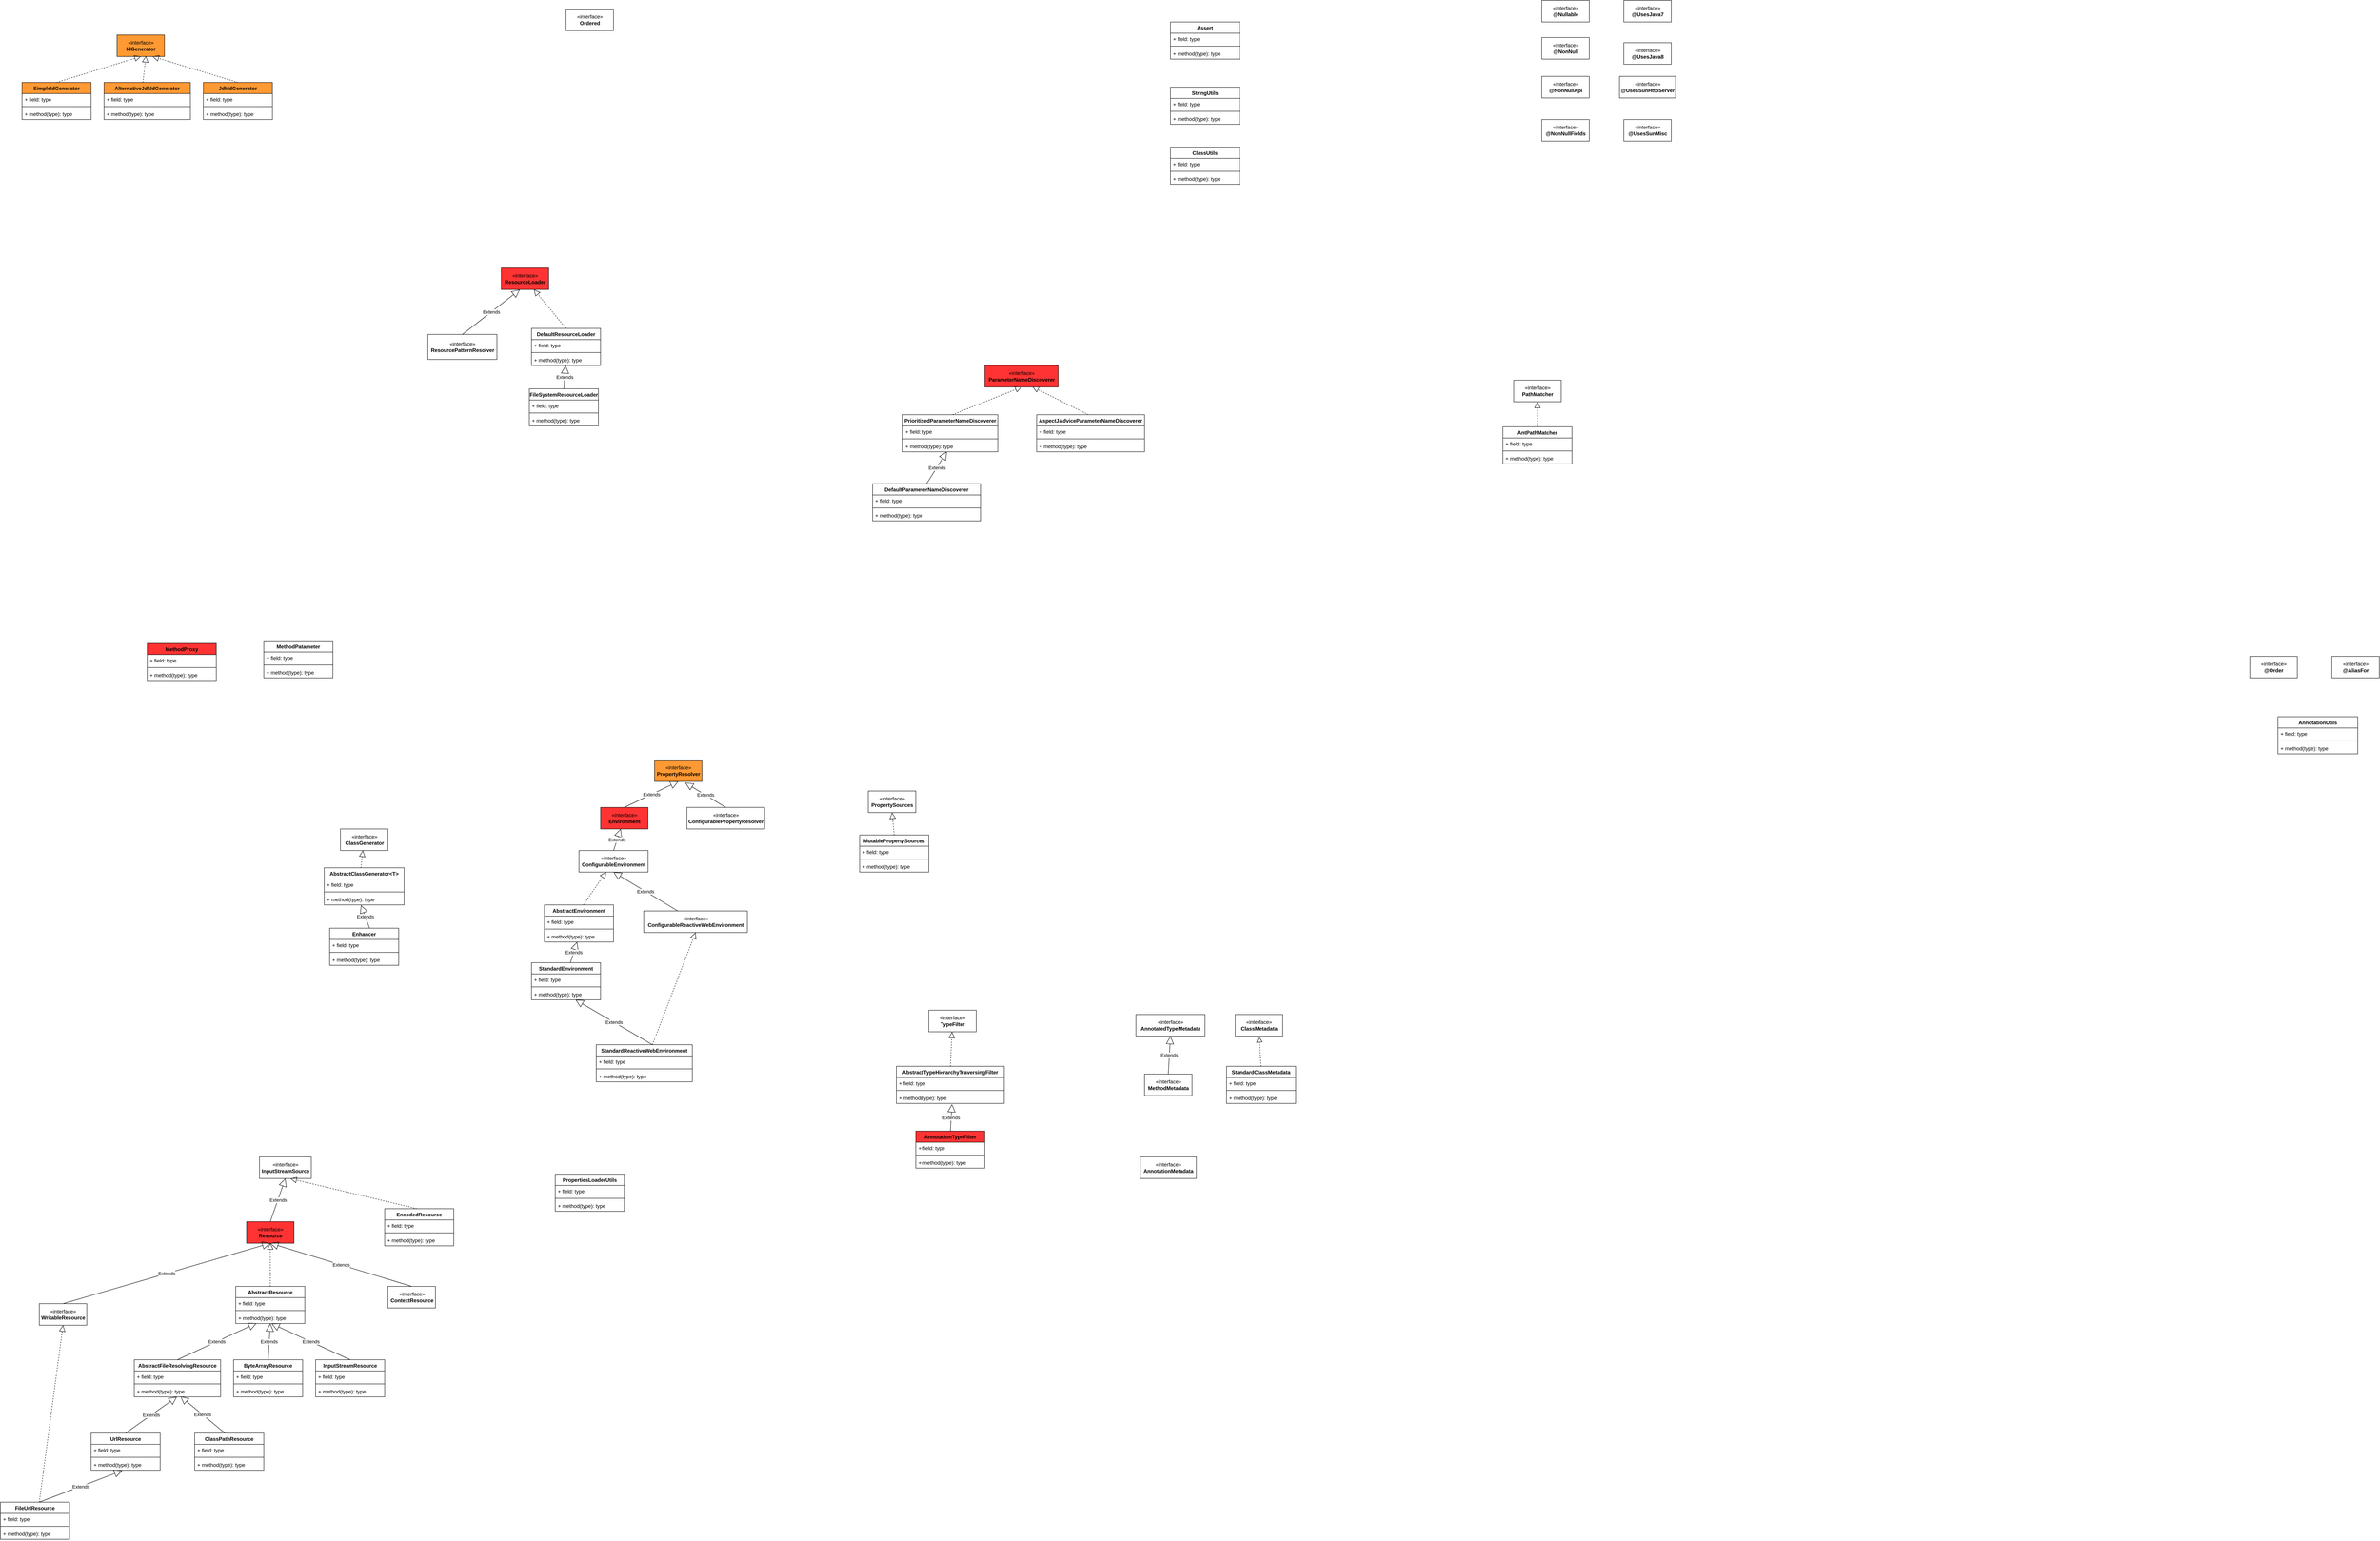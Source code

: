 <mxfile version="13.9.8" type="device" pages="20"><diagram name="1 core" id="HodEBYZkDvPamWEjaWUO"><mxGraphModel dx="988" dy="493" grid="1" gridSize="10" guides="1" tooltips="1" connect="1" arrows="1" fold="1" page="1" pageScale="1" pageWidth="33000" pageHeight="46810" math="0" shadow="0"><root><mxCell id="0ELVOm7phsxZUnoqhrZr-0"/><mxCell id="0ELVOm7phsxZUnoqhrZr-1" parent="0ELVOm7phsxZUnoqhrZr-0"/><mxCell id="0ELVOm7phsxZUnoqhrZr-2" value="«interface»&lt;br&gt;&lt;b&gt;IdGenerator&lt;/b&gt;" style="html=1;fillColor=#FF9933;" parent="0ELVOm7phsxZUnoqhrZr-1" vertex="1"><mxGeometry x="350" y="130" width="110" height="50" as="geometry"/></mxCell><mxCell id="0ELVOm7phsxZUnoqhrZr-7" value="" style="endArrow=block;dashed=1;endFill=0;endSize=12;html=1;entryX=0.5;entryY=1;entryDx=0;entryDy=0;exitX=0.5;exitY=0;exitDx=0;exitDy=0;" parent="0ELVOm7phsxZUnoqhrZr-1" source="0ELVOm7phsxZUnoqhrZr-3" target="0ELVOm7phsxZUnoqhrZr-2" edge="1"><mxGeometry width="160" relative="1" as="geometry"><mxPoint x="300" y="250" as="sourcePoint"/><mxPoint x="460" y="250" as="targetPoint"/></mxGeometry></mxCell><mxCell id="0ELVOm7phsxZUnoqhrZr-8" value="AlternativeJdkIdGenerator" style="swimlane;fontStyle=1;align=center;verticalAlign=top;childLayout=stackLayout;horizontal=1;startSize=26;horizontalStack=0;resizeParent=1;resizeParentMax=0;resizeLast=0;collapsible=1;marginBottom=0;fillColor=#FF9933;" parent="0ELVOm7phsxZUnoqhrZr-1" vertex="1"><mxGeometry x="320" y="240" width="200" height="86" as="geometry"/></mxCell><mxCell id="0ELVOm7phsxZUnoqhrZr-12" value="" style="endArrow=block;dashed=1;endFill=0;endSize=12;html=1;entryX=0.609;entryY=0.98;entryDx=0;entryDy=0;entryPerimeter=0;" parent="0ELVOm7phsxZUnoqhrZr-8" target="0ELVOm7phsxZUnoqhrZr-2" edge="1"><mxGeometry width="160" relative="1" as="geometry"><mxPoint x="90" as="sourcePoint"/><mxPoint x="250" as="targetPoint"/></mxGeometry></mxCell><mxCell id="0ELVOm7phsxZUnoqhrZr-9" value="+ field: type" style="text;strokeColor=none;fillColor=none;align=left;verticalAlign=top;spacingLeft=4;spacingRight=4;overflow=hidden;rotatable=0;points=[[0,0.5],[1,0.5]];portConstraint=eastwest;" parent="0ELVOm7phsxZUnoqhrZr-8" vertex="1"><mxGeometry y="26" width="200" height="26" as="geometry"/></mxCell><mxCell id="0ELVOm7phsxZUnoqhrZr-10" value="" style="line;strokeWidth=1;fillColor=none;align=left;verticalAlign=middle;spacingTop=-1;spacingLeft=3;spacingRight=3;rotatable=0;labelPosition=right;points=[];portConstraint=eastwest;" parent="0ELVOm7phsxZUnoqhrZr-8" vertex="1"><mxGeometry y="52" width="200" height="8" as="geometry"/></mxCell><mxCell id="0ELVOm7phsxZUnoqhrZr-11" value="+ method(type): type" style="text;strokeColor=none;fillColor=none;align=left;verticalAlign=top;spacingLeft=4;spacingRight=4;overflow=hidden;rotatable=0;points=[[0,0.5],[1,0.5]];portConstraint=eastwest;" parent="0ELVOm7phsxZUnoqhrZr-8" vertex="1"><mxGeometry y="60" width="200" height="26" as="geometry"/></mxCell><mxCell id="0ELVOm7phsxZUnoqhrZr-3" value="SimpleIdGenerator" style="swimlane;fontStyle=1;align=center;verticalAlign=top;childLayout=stackLayout;horizontal=1;startSize=26;horizontalStack=0;resizeParent=1;resizeParentMax=0;resizeLast=0;collapsible=1;marginBottom=0;fillColor=#FF9933;" parent="0ELVOm7phsxZUnoqhrZr-1" vertex="1"><mxGeometry x="130" y="240" width="160" height="86" as="geometry"/></mxCell><mxCell id="0ELVOm7phsxZUnoqhrZr-4" value="+ field: type" style="text;strokeColor=none;fillColor=none;align=left;verticalAlign=top;spacingLeft=4;spacingRight=4;overflow=hidden;rotatable=0;points=[[0,0.5],[1,0.5]];portConstraint=eastwest;" parent="0ELVOm7phsxZUnoqhrZr-3" vertex="1"><mxGeometry y="26" width="160" height="26" as="geometry"/></mxCell><mxCell id="0ELVOm7phsxZUnoqhrZr-5" value="" style="line;strokeWidth=1;fillColor=none;align=left;verticalAlign=middle;spacingTop=-1;spacingLeft=3;spacingRight=3;rotatable=0;labelPosition=right;points=[];portConstraint=eastwest;" parent="0ELVOm7phsxZUnoqhrZr-3" vertex="1"><mxGeometry y="52" width="160" height="8" as="geometry"/></mxCell><mxCell id="0ELVOm7phsxZUnoqhrZr-6" value="+ method(type): type" style="text;strokeColor=none;fillColor=none;align=left;verticalAlign=top;spacingLeft=4;spacingRight=4;overflow=hidden;rotatable=0;points=[[0,0.5],[1,0.5]];portConstraint=eastwest;" parent="0ELVOm7phsxZUnoqhrZr-3" vertex="1"><mxGeometry y="60" width="160" height="26" as="geometry"/></mxCell><mxCell id="0ELVOm7phsxZUnoqhrZr-13" value="JdkIdGenerator" style="swimlane;fontStyle=1;align=center;verticalAlign=top;childLayout=stackLayout;horizontal=1;startSize=26;horizontalStack=0;resizeParent=1;resizeParentMax=0;resizeLast=0;collapsible=1;marginBottom=0;fillColor=#FF9933;" parent="0ELVOm7phsxZUnoqhrZr-1" vertex="1"><mxGeometry x="550" y="240" width="160" height="86" as="geometry"/></mxCell><mxCell id="0ELVOm7phsxZUnoqhrZr-17" value="" style="endArrow=block;dashed=1;endFill=0;endSize=12;html=1;entryX=0.75;entryY=1;entryDx=0;entryDy=0;" parent="0ELVOm7phsxZUnoqhrZr-13" target="0ELVOm7phsxZUnoqhrZr-2" edge="1"><mxGeometry width="160" relative="1" as="geometry"><mxPoint x="80" as="sourcePoint"/><mxPoint x="240" as="targetPoint"/></mxGeometry></mxCell><mxCell id="0ELVOm7phsxZUnoqhrZr-14" value="+ field: type" style="text;strokeColor=none;fillColor=none;align=left;verticalAlign=top;spacingLeft=4;spacingRight=4;overflow=hidden;rotatable=0;points=[[0,0.5],[1,0.5]];portConstraint=eastwest;" parent="0ELVOm7phsxZUnoqhrZr-13" vertex="1"><mxGeometry y="26" width="160" height="26" as="geometry"/></mxCell><mxCell id="0ELVOm7phsxZUnoqhrZr-15" value="" style="line;strokeWidth=1;fillColor=none;align=left;verticalAlign=middle;spacingTop=-1;spacingLeft=3;spacingRight=3;rotatable=0;labelPosition=right;points=[];portConstraint=eastwest;" parent="0ELVOm7phsxZUnoqhrZr-13" vertex="1"><mxGeometry y="52" width="160" height="8" as="geometry"/></mxCell><mxCell id="0ELVOm7phsxZUnoqhrZr-16" value="+ method(type): type" style="text;strokeColor=none;fillColor=none;align=left;verticalAlign=top;spacingLeft=4;spacingRight=4;overflow=hidden;rotatable=0;points=[[0,0.5],[1,0.5]];portConstraint=eastwest;" parent="0ELVOm7phsxZUnoqhrZr-13" vertex="1"><mxGeometry y="60" width="160" height="26" as="geometry"/></mxCell><mxCell id="tazm6mZBr91G18rXfZDd-0" value="«interface»&lt;br&gt;&lt;b&gt;Ordered&lt;/b&gt;" style="html=1;" parent="0ELVOm7phsxZUnoqhrZr-1" vertex="1"><mxGeometry x="1390" y="70" width="110" height="50" as="geometry"/></mxCell><mxCell id="sjSO_sjYsq3f7gJeS3C4-1" value="DefaultResourceLoader" style="swimlane;fontStyle=1;align=center;verticalAlign=top;childLayout=stackLayout;horizontal=1;startSize=26;horizontalStack=0;resizeParent=1;resizeParentMax=0;resizeLast=0;collapsible=1;marginBottom=0;fillColor=#FFFFFF;" parent="0ELVOm7phsxZUnoqhrZr-1" vertex="1"><mxGeometry x="1310" y="810" width="160" height="86" as="geometry"/></mxCell><mxCell id="sjSO_sjYsq3f7gJeS3C4-6" value="" style="endArrow=block;dashed=1;endFill=0;endSize=12;html=1;" parent="sjSO_sjYsq3f7gJeS3C4-1" target="sjSO_sjYsq3f7gJeS3C4-5" edge="1"><mxGeometry width="160" relative="1" as="geometry"><mxPoint x="80" as="sourcePoint"/><mxPoint x="240" as="targetPoint"/></mxGeometry></mxCell><mxCell id="sjSO_sjYsq3f7gJeS3C4-2" value="+ field: type" style="text;strokeColor=none;fillColor=none;align=left;verticalAlign=top;spacingLeft=4;spacingRight=4;overflow=hidden;rotatable=0;points=[[0,0.5],[1,0.5]];portConstraint=eastwest;" parent="sjSO_sjYsq3f7gJeS3C4-1" vertex="1"><mxGeometry y="26" width="160" height="26" as="geometry"/></mxCell><mxCell id="sjSO_sjYsq3f7gJeS3C4-3" value="" style="line;strokeWidth=1;fillColor=none;align=left;verticalAlign=middle;spacingTop=-1;spacingLeft=3;spacingRight=3;rotatable=0;labelPosition=right;points=[];portConstraint=eastwest;" parent="sjSO_sjYsq3f7gJeS3C4-1" vertex="1"><mxGeometry y="52" width="160" height="8" as="geometry"/></mxCell><mxCell id="sjSO_sjYsq3f7gJeS3C4-4" value="+ method(type): type" style="text;strokeColor=none;fillColor=none;align=left;verticalAlign=top;spacingLeft=4;spacingRight=4;overflow=hidden;rotatable=0;points=[[0,0.5],[1,0.5]];portConstraint=eastwest;" parent="sjSO_sjYsq3f7gJeS3C4-1" vertex="1"><mxGeometry y="60" width="160" height="26" as="geometry"/></mxCell><mxCell id="sjSO_sjYsq3f7gJeS3C4-5" value="«interface»&lt;br&gt;&lt;b&gt;ResourceLoader&lt;/b&gt;" style="html=1;fillColor=#FF3333;" parent="0ELVOm7phsxZUnoqhrZr-1" vertex="1"><mxGeometry x="1240" y="670" width="110" height="50" as="geometry"/></mxCell><mxCell id="sjSO_sjYsq3f7gJeS3C4-7" value="FileSystemResourceLoader" style="swimlane;fontStyle=1;align=center;verticalAlign=top;childLayout=stackLayout;horizontal=1;startSize=26;horizontalStack=0;resizeParent=1;resizeParentMax=0;resizeLast=0;collapsible=1;marginBottom=0;fillColor=#FFFFFF;" parent="0ELVOm7phsxZUnoqhrZr-1" vertex="1"><mxGeometry x="1305" y="950" width="160" height="86" as="geometry"/></mxCell><mxCell id="sjSO_sjYsq3f7gJeS3C4-8" value="+ field: type" style="text;strokeColor=none;fillColor=none;align=left;verticalAlign=top;spacingLeft=4;spacingRight=4;overflow=hidden;rotatable=0;points=[[0,0.5],[1,0.5]];portConstraint=eastwest;" parent="sjSO_sjYsq3f7gJeS3C4-7" vertex="1"><mxGeometry y="26" width="160" height="26" as="geometry"/></mxCell><mxCell id="sjSO_sjYsq3f7gJeS3C4-9" value="" style="line;strokeWidth=1;fillColor=none;align=left;verticalAlign=middle;spacingTop=-1;spacingLeft=3;spacingRight=3;rotatable=0;labelPosition=right;points=[];portConstraint=eastwest;" parent="sjSO_sjYsq3f7gJeS3C4-7" vertex="1"><mxGeometry y="52" width="160" height="8" as="geometry"/></mxCell><mxCell id="sjSO_sjYsq3f7gJeS3C4-10" value="+ method(type): type" style="text;strokeColor=none;fillColor=none;align=left;verticalAlign=top;spacingLeft=4;spacingRight=4;overflow=hidden;rotatable=0;points=[[0,0.5],[1,0.5]];portConstraint=eastwest;" parent="sjSO_sjYsq3f7gJeS3C4-7" vertex="1"><mxGeometry y="60" width="160" height="26" as="geometry"/></mxCell><mxCell id="sjSO_sjYsq3f7gJeS3C4-11" value="Extends" style="endArrow=block;endSize=16;endFill=0;html=1;exitX=0.5;exitY=0;exitDx=0;exitDy=0;" parent="0ELVOm7phsxZUnoqhrZr-1" source="sjSO_sjYsq3f7gJeS3C4-7" target="sjSO_sjYsq3f7gJeS3C4-4" edge="1"><mxGeometry width="160" relative="1" as="geometry"><mxPoint x="1390" y="1010" as="sourcePoint"/><mxPoint x="1550" y="1010" as="targetPoint"/></mxGeometry></mxCell><mxCell id="4qazWlPlOK9gtpa-6WsI-0" value="«interface»&lt;br&gt;&lt;b&gt;ParameterNameDiscoverer&lt;/b&gt;" style="html=1;fillColor=#FF3333;" parent="0ELVOm7phsxZUnoqhrZr-1" vertex="1"><mxGeometry x="2360" y="896" width="170" height="50" as="geometry"/></mxCell><mxCell id="4qazWlPlOK9gtpa-6WsI-1" value="DefaultParameterNameDiscoverer" style="swimlane;fontStyle=1;align=center;verticalAlign=top;childLayout=stackLayout;horizontal=1;startSize=26;horizontalStack=0;resizeParent=1;resizeParentMax=0;resizeLast=0;collapsible=1;marginBottom=0;fillColor=#FFFFFF;" parent="0ELVOm7phsxZUnoqhrZr-1" vertex="1"><mxGeometry x="2100" y="1170" width="250" height="86" as="geometry"/></mxCell><mxCell id="4qazWlPlOK9gtpa-6WsI-10" value="Extends" style="endArrow=block;endSize=16;endFill=0;html=1;" parent="4qazWlPlOK9gtpa-6WsI-1" target="4qazWlPlOK9gtpa-6WsI-8" edge="1"><mxGeometry width="160" relative="1" as="geometry"><mxPoint x="125" as="sourcePoint"/><mxPoint x="285" as="targetPoint"/></mxGeometry></mxCell><mxCell id="4qazWlPlOK9gtpa-6WsI-2" value="+ field: type" style="text;strokeColor=none;fillColor=none;align=left;verticalAlign=top;spacingLeft=4;spacingRight=4;overflow=hidden;rotatable=0;points=[[0,0.5],[1,0.5]];portConstraint=eastwest;" parent="4qazWlPlOK9gtpa-6WsI-1" vertex="1"><mxGeometry y="26" width="250" height="26" as="geometry"/></mxCell><mxCell id="4qazWlPlOK9gtpa-6WsI-3" value="" style="line;strokeWidth=1;fillColor=none;align=left;verticalAlign=middle;spacingTop=-1;spacingLeft=3;spacingRight=3;rotatable=0;labelPosition=right;points=[];portConstraint=eastwest;" parent="4qazWlPlOK9gtpa-6WsI-1" vertex="1"><mxGeometry y="52" width="250" height="8" as="geometry"/></mxCell><mxCell id="4qazWlPlOK9gtpa-6WsI-4" value="+ method(type): type" style="text;strokeColor=none;fillColor=none;align=left;verticalAlign=top;spacingLeft=4;spacingRight=4;overflow=hidden;rotatable=0;points=[[0,0.5],[1,0.5]];portConstraint=eastwest;" parent="4qazWlPlOK9gtpa-6WsI-1" vertex="1"><mxGeometry y="60" width="250" height="26" as="geometry"/></mxCell><mxCell id="4qazWlPlOK9gtpa-6WsI-5" value="PrioritizedParameterNameDiscoverer" style="swimlane;fontStyle=1;align=center;verticalAlign=top;childLayout=stackLayout;horizontal=1;startSize=26;horizontalStack=0;resizeParent=1;resizeParentMax=0;resizeLast=0;collapsible=1;marginBottom=0;fillColor=#FFFFFF;" parent="0ELVOm7phsxZUnoqhrZr-1" vertex="1"><mxGeometry x="2170" y="1010" width="220" height="86" as="geometry"/></mxCell><mxCell id="4qazWlPlOK9gtpa-6WsI-9" value="" style="endArrow=block;dashed=1;endFill=0;endSize=12;html=1;entryX=0.5;entryY=1;entryDx=0;entryDy=0;" parent="4qazWlPlOK9gtpa-6WsI-5" target="4qazWlPlOK9gtpa-6WsI-0" edge="1"><mxGeometry width="160" relative="1" as="geometry"><mxPoint x="115" as="sourcePoint"/><mxPoint x="275" as="targetPoint"/></mxGeometry></mxCell><mxCell id="4qazWlPlOK9gtpa-6WsI-6" value="+ field: type" style="text;strokeColor=none;fillColor=none;align=left;verticalAlign=top;spacingLeft=4;spacingRight=4;overflow=hidden;rotatable=0;points=[[0,0.5],[1,0.5]];portConstraint=eastwest;" parent="4qazWlPlOK9gtpa-6WsI-5" vertex="1"><mxGeometry y="26" width="220" height="26" as="geometry"/></mxCell><mxCell id="4qazWlPlOK9gtpa-6WsI-7" value="" style="line;strokeWidth=1;fillColor=none;align=left;verticalAlign=middle;spacingTop=-1;spacingLeft=3;spacingRight=3;rotatable=0;labelPosition=right;points=[];portConstraint=eastwest;" parent="4qazWlPlOK9gtpa-6WsI-5" vertex="1"><mxGeometry y="52" width="220" height="8" as="geometry"/></mxCell><mxCell id="4qazWlPlOK9gtpa-6WsI-8" value="+ method(type): type" style="text;strokeColor=none;fillColor=none;align=left;verticalAlign=top;spacingLeft=4;spacingRight=4;overflow=hidden;rotatable=0;points=[[0,0.5],[1,0.5]];portConstraint=eastwest;" parent="4qazWlPlOK9gtpa-6WsI-5" vertex="1"><mxGeometry y="60" width="220" height="26" as="geometry"/></mxCell><mxCell id="4qazWlPlOK9gtpa-6WsI-11" value="AspectJAdviceParameterNameDiscoverer" style="swimlane;fontStyle=1;align=center;verticalAlign=top;childLayout=stackLayout;horizontal=1;startSize=26;horizontalStack=0;resizeParent=1;resizeParentMax=0;resizeLast=0;collapsible=1;marginBottom=0;fillColor=#FFFFFF;" parent="0ELVOm7phsxZUnoqhrZr-1" vertex="1"><mxGeometry x="2480" y="1010" width="250" height="86" as="geometry"/></mxCell><mxCell id="4qazWlPlOK9gtpa-6WsI-16" value="" style="endArrow=block;dashed=1;endFill=0;endSize=12;html=1;entryX=0.649;entryY=0.987;entryDx=0;entryDy=0;entryPerimeter=0;" parent="4qazWlPlOK9gtpa-6WsI-11" target="4qazWlPlOK9gtpa-6WsI-0" edge="1"><mxGeometry width="160" relative="1" as="geometry"><mxPoint x="120" as="sourcePoint"/><mxPoint x="280" as="targetPoint"/></mxGeometry></mxCell><mxCell id="4qazWlPlOK9gtpa-6WsI-12" value="+ field: type" style="text;strokeColor=none;fillColor=none;align=left;verticalAlign=top;spacingLeft=4;spacingRight=4;overflow=hidden;rotatable=0;points=[[0,0.5],[1,0.5]];portConstraint=eastwest;" parent="4qazWlPlOK9gtpa-6WsI-11" vertex="1"><mxGeometry y="26" width="250" height="26" as="geometry"/></mxCell><mxCell id="4qazWlPlOK9gtpa-6WsI-13" value="" style="line;strokeWidth=1;fillColor=none;align=left;verticalAlign=middle;spacingTop=-1;spacingLeft=3;spacingRight=3;rotatable=0;labelPosition=right;points=[];portConstraint=eastwest;" parent="4qazWlPlOK9gtpa-6WsI-11" vertex="1"><mxGeometry y="52" width="250" height="8" as="geometry"/></mxCell><mxCell id="4qazWlPlOK9gtpa-6WsI-14" value="+ method(type): type" style="text;strokeColor=none;fillColor=none;align=left;verticalAlign=top;spacingLeft=4;spacingRight=4;overflow=hidden;rotatable=0;points=[[0,0.5],[1,0.5]];portConstraint=eastwest;" parent="4qazWlPlOK9gtpa-6WsI-11" vertex="1"><mxGeometry y="60" width="250" height="26" as="geometry"/></mxCell><mxCell id="OdPZMVR09YsFSpoIEmr7-0" value="MethodProxy" style="swimlane;fontStyle=1;align=center;verticalAlign=top;childLayout=stackLayout;horizontal=1;startSize=26;horizontalStack=0;resizeParent=1;resizeParentMax=0;resizeLast=0;collapsible=1;marginBottom=0;fillColor=#FF3333;" parent="0ELVOm7phsxZUnoqhrZr-1" vertex="1"><mxGeometry x="420" y="1540" width="160" height="86" as="geometry"/></mxCell><mxCell id="OdPZMVR09YsFSpoIEmr7-1" value="+ field: type" style="text;strokeColor=none;fillColor=none;align=left;verticalAlign=top;spacingLeft=4;spacingRight=4;overflow=hidden;rotatable=0;points=[[0,0.5],[1,0.5]];portConstraint=eastwest;" parent="OdPZMVR09YsFSpoIEmr7-0" vertex="1"><mxGeometry y="26" width="160" height="26" as="geometry"/></mxCell><mxCell id="OdPZMVR09YsFSpoIEmr7-2" value="" style="line;strokeWidth=1;fillColor=none;align=left;verticalAlign=middle;spacingTop=-1;spacingLeft=3;spacingRight=3;rotatable=0;labelPosition=right;points=[];portConstraint=eastwest;" parent="OdPZMVR09YsFSpoIEmr7-0" vertex="1"><mxGeometry y="52" width="160" height="8" as="geometry"/></mxCell><mxCell id="OdPZMVR09YsFSpoIEmr7-3" value="+ method(type): type" style="text;strokeColor=none;fillColor=none;align=left;verticalAlign=top;spacingLeft=4;spacingRight=4;overflow=hidden;rotatable=0;points=[[0,0.5],[1,0.5]];portConstraint=eastwest;" parent="OdPZMVR09YsFSpoIEmr7-0" vertex="1"><mxGeometry y="60" width="160" height="26" as="geometry"/></mxCell><mxCell id="OdPZMVR09YsFSpoIEmr7-4" value="«interface»&lt;br&gt;&lt;b&gt;ClassGenerator&lt;/b&gt;" style="html=1;fillColor=#FFFFFF;" parent="0ELVOm7phsxZUnoqhrZr-1" vertex="1"><mxGeometry x="867.5" y="1970" width="110" height="50" as="geometry"/></mxCell><mxCell id="OdPZMVR09YsFSpoIEmr7-5" value="AbstractClassGenerator&lt;T&gt;" style="swimlane;fontStyle=1;align=center;verticalAlign=top;childLayout=stackLayout;horizontal=1;startSize=26;horizontalStack=0;resizeParent=1;resizeParentMax=0;resizeLast=0;collapsible=1;marginBottom=0;fillColor=#FFFFFF;" parent="0ELVOm7phsxZUnoqhrZr-1" vertex="1"><mxGeometry x="830" y="2060" width="185" height="86" as="geometry"/></mxCell><mxCell id="OdPZMVR09YsFSpoIEmr7-9" value="" style="endArrow=block;dashed=1;endFill=0;endSize=12;html=1;" parent="OdPZMVR09YsFSpoIEmr7-5" target="OdPZMVR09YsFSpoIEmr7-4" edge="1"><mxGeometry width="160" relative="1" as="geometry"><mxPoint x="85" as="sourcePoint"/><mxPoint x="245" as="targetPoint"/></mxGeometry></mxCell><mxCell id="OdPZMVR09YsFSpoIEmr7-6" value="+ field: type" style="text;strokeColor=none;fillColor=none;align=left;verticalAlign=top;spacingLeft=4;spacingRight=4;overflow=hidden;rotatable=0;points=[[0,0.5],[1,0.5]];portConstraint=eastwest;" parent="OdPZMVR09YsFSpoIEmr7-5" vertex="1"><mxGeometry y="26" width="185" height="26" as="geometry"/></mxCell><mxCell id="OdPZMVR09YsFSpoIEmr7-7" value="" style="line;strokeWidth=1;fillColor=none;align=left;verticalAlign=middle;spacingTop=-1;spacingLeft=3;spacingRight=3;rotatable=0;labelPosition=right;points=[];portConstraint=eastwest;" parent="OdPZMVR09YsFSpoIEmr7-5" vertex="1"><mxGeometry y="52" width="185" height="8" as="geometry"/></mxCell><mxCell id="OdPZMVR09YsFSpoIEmr7-8" value="+ method(type): type" style="text;strokeColor=none;fillColor=none;align=left;verticalAlign=top;spacingLeft=4;spacingRight=4;overflow=hidden;rotatable=0;points=[[0,0.5],[1,0.5]];portConstraint=eastwest;" parent="OdPZMVR09YsFSpoIEmr7-5" vertex="1"><mxGeometry y="60" width="185" height="26" as="geometry"/></mxCell><mxCell id="OdPZMVR09YsFSpoIEmr7-10" value="Enhancer" style="swimlane;fontStyle=1;align=center;verticalAlign=top;childLayout=stackLayout;horizontal=1;startSize=26;horizontalStack=0;resizeParent=1;resizeParentMax=0;resizeLast=0;collapsible=1;marginBottom=0;fillColor=#FFFFFF;" parent="0ELVOm7phsxZUnoqhrZr-1" vertex="1"><mxGeometry x="842.5" y="2200" width="160" height="86" as="geometry"/></mxCell><mxCell id="OdPZMVR09YsFSpoIEmr7-14" value="Extends" style="endArrow=block;endSize=16;endFill=0;html=1;entryX=0.461;entryY=1.024;entryDx=0;entryDy=0;entryPerimeter=0;" parent="OdPZMVR09YsFSpoIEmr7-10" target="OdPZMVR09YsFSpoIEmr7-8" edge="1"><mxGeometry width="160" relative="1" as="geometry"><mxPoint x="92.5" as="sourcePoint"/><mxPoint x="252.5" as="targetPoint"/></mxGeometry></mxCell><mxCell id="OdPZMVR09YsFSpoIEmr7-11" value="+ field: type" style="text;strokeColor=none;fillColor=none;align=left;verticalAlign=top;spacingLeft=4;spacingRight=4;overflow=hidden;rotatable=0;points=[[0,0.5],[1,0.5]];portConstraint=eastwest;" parent="OdPZMVR09YsFSpoIEmr7-10" vertex="1"><mxGeometry y="26" width="160" height="26" as="geometry"/></mxCell><mxCell id="OdPZMVR09YsFSpoIEmr7-12" value="" style="line;strokeWidth=1;fillColor=none;align=left;verticalAlign=middle;spacingTop=-1;spacingLeft=3;spacingRight=3;rotatable=0;labelPosition=right;points=[];portConstraint=eastwest;" parent="OdPZMVR09YsFSpoIEmr7-10" vertex="1"><mxGeometry y="52" width="160" height="8" as="geometry"/></mxCell><mxCell id="OdPZMVR09YsFSpoIEmr7-13" value="+ method(type): type" style="text;strokeColor=none;fillColor=none;align=left;verticalAlign=top;spacingLeft=4;spacingRight=4;overflow=hidden;rotatable=0;points=[[0,0.5],[1,0.5]];portConstraint=eastwest;" parent="OdPZMVR09YsFSpoIEmr7-10" vertex="1"><mxGeometry y="60" width="160" height="26" as="geometry"/></mxCell><mxCell id="_J2xheluPi4HWHHrYkfQ-8" value="«interface»&lt;br&gt;&lt;b&gt;ResourcePatternResolver&lt;/b&gt;" style="html=1;fillColor=#FFFFFF;" parent="0ELVOm7phsxZUnoqhrZr-1" vertex="1"><mxGeometry x="1070" y="824" width="160" height="58" as="geometry"/></mxCell><mxCell id="_J2xheluPi4HWHHrYkfQ-9" value="Extends" style="endArrow=block;endSize=16;endFill=0;html=1;entryX=0.39;entryY=1.007;entryDx=0;entryDy=0;entryPerimeter=0;exitX=0.5;exitY=0;exitDx=0;exitDy=0;" parent="0ELVOm7phsxZUnoqhrZr-1" source="_J2xheluPi4HWHHrYkfQ-8" target="sjSO_sjYsq3f7gJeS3C4-5" edge="1"><mxGeometry width="160" relative="1" as="geometry"><mxPoint x="1150" y="810" as="sourcePoint"/><mxPoint x="1310" y="810" as="targetPoint"/></mxGeometry></mxCell><mxCell id="CBpK6n0tl9WrmaX_iVSI-0" value="«interface»&lt;br&gt;&lt;b&gt;Environment&lt;/b&gt;" style="html=1;fillColor=#FF3333;" parent="0ELVOm7phsxZUnoqhrZr-1" vertex="1"><mxGeometry x="1470" y="1920" width="110" height="50" as="geometry"/></mxCell><mxCell id="CBpK6n0tl9WrmaX_iVSI-1" value="«interface»&lt;br&gt;&lt;b&gt;PropertyResolver&lt;/b&gt;" style="html=1;fillColor=#FF9933;" parent="0ELVOm7phsxZUnoqhrZr-1" vertex="1"><mxGeometry x="1595" y="1810" width="110" height="50" as="geometry"/></mxCell><mxCell id="CBpK6n0tl9WrmaX_iVSI-2" value="Extends" style="endArrow=block;endSize=16;endFill=0;html=1;entryX=0.5;entryY=1;entryDx=0;entryDy=0;exitX=0.5;exitY=0;exitDx=0;exitDy=0;" parent="0ELVOm7phsxZUnoqhrZr-1" source="CBpK6n0tl9WrmaX_iVSI-0" target="CBpK6n0tl9WrmaX_iVSI-1" edge="1"><mxGeometry width="160" relative="1" as="geometry"><mxPoint x="1600" y="1900" as="sourcePoint"/><mxPoint x="1760" y="1900" as="targetPoint"/></mxGeometry></mxCell><mxCell id="CBpK6n0tl9WrmaX_iVSI-7" value="«interface»&lt;br&gt;&lt;span style=&quot;font-weight: 700&quot;&gt;ConfigurableEnvironment&lt;/span&gt;" style="html=1;fillColor=#FFFFFF;" parent="0ELVOm7phsxZUnoqhrZr-1" vertex="1"><mxGeometry x="1420" y="2020" width="160" height="50" as="geometry"/></mxCell><mxCell id="CBpK6n0tl9WrmaX_iVSI-8" value="Extends" style="endArrow=block;endSize=16;endFill=0;html=1;exitX=0.5;exitY=0;exitDx=0;exitDy=0;" parent="0ELVOm7phsxZUnoqhrZr-1" source="CBpK6n0tl9WrmaX_iVSI-7" target="CBpK6n0tl9WrmaX_iVSI-0" edge="1"><mxGeometry width="160" relative="1" as="geometry"><mxPoint x="1580" y="2040" as="sourcePoint"/><mxPoint x="1740" y="2040" as="targetPoint"/></mxGeometry></mxCell><mxCell id="CBpK6n0tl9WrmaX_iVSI-9" value="«interface»&lt;br&gt;&lt;b&gt;ConfigurablePropertyResolver&lt;/b&gt;" style="html=1;fillColor=#FFFFFF;" parent="0ELVOm7phsxZUnoqhrZr-1" vertex="1"><mxGeometry x="1670" y="1920" width="180" height="50" as="geometry"/></mxCell><mxCell id="CBpK6n0tl9WrmaX_iVSI-10" value="Extends" style="endArrow=block;endSize=16;endFill=0;html=1;entryX=0.647;entryY=1.057;entryDx=0;entryDy=0;entryPerimeter=0;exitX=0.5;exitY=0;exitDx=0;exitDy=0;" parent="0ELVOm7phsxZUnoqhrZr-1" source="CBpK6n0tl9WrmaX_iVSI-9" target="CBpK6n0tl9WrmaX_iVSI-1" edge="1"><mxGeometry width="160" relative="1" as="geometry"><mxPoint x="1770" y="1910" as="sourcePoint"/><mxPoint x="1930" y="1910" as="targetPoint"/></mxGeometry></mxCell><mxCell id="CBpK6n0tl9WrmaX_iVSI-11" value="«interface»&lt;br&gt;&lt;b&gt;PropertySources&lt;/b&gt;" style="html=1;fillColor=#FFFFFF;" parent="0ELVOm7phsxZUnoqhrZr-1" vertex="1"><mxGeometry x="2090" y="1882" width="110" height="50" as="geometry"/></mxCell><mxCell id="CBpK6n0tl9WrmaX_iVSI-12" value="AbstractEnvironment" style="swimlane;fontStyle=1;align=center;verticalAlign=top;childLayout=stackLayout;horizontal=1;startSize=26;horizontalStack=0;resizeParent=1;resizeParentMax=0;resizeLast=0;collapsible=1;marginBottom=0;fillColor=#FFFFFF;" parent="0ELVOm7phsxZUnoqhrZr-1" vertex="1"><mxGeometry x="1340" y="2146" width="160" height="86" as="geometry"/></mxCell><mxCell id="CBpK6n0tl9WrmaX_iVSI-17" value="" style="endArrow=block;dashed=1;endFill=0;endSize=12;html=1;" parent="CBpK6n0tl9WrmaX_iVSI-12" target="CBpK6n0tl9WrmaX_iVSI-7" edge="1"><mxGeometry width="160" relative="1" as="geometry"><mxPoint x="90" as="sourcePoint"/><mxPoint x="250" as="targetPoint"/></mxGeometry></mxCell><mxCell id="CBpK6n0tl9WrmaX_iVSI-13" value="+ field: type" style="text;strokeColor=none;fillColor=none;align=left;verticalAlign=top;spacingLeft=4;spacingRight=4;overflow=hidden;rotatable=0;points=[[0,0.5],[1,0.5]];portConstraint=eastwest;" parent="CBpK6n0tl9WrmaX_iVSI-12" vertex="1"><mxGeometry y="26" width="160" height="26" as="geometry"/></mxCell><mxCell id="CBpK6n0tl9WrmaX_iVSI-14" value="" style="line;strokeWidth=1;fillColor=none;align=left;verticalAlign=middle;spacingTop=-1;spacingLeft=3;spacingRight=3;rotatable=0;labelPosition=right;points=[];portConstraint=eastwest;" parent="CBpK6n0tl9WrmaX_iVSI-12" vertex="1"><mxGeometry y="52" width="160" height="8" as="geometry"/></mxCell><mxCell id="CBpK6n0tl9WrmaX_iVSI-15" value="+ method(type): type" style="text;strokeColor=none;fillColor=none;align=left;verticalAlign=top;spacingLeft=4;spacingRight=4;overflow=hidden;rotatable=0;points=[[0,0.5],[1,0.5]];portConstraint=eastwest;" parent="CBpK6n0tl9WrmaX_iVSI-12" vertex="1"><mxGeometry y="60" width="160" height="26" as="geometry"/></mxCell><mxCell id="CBpK6n0tl9WrmaX_iVSI-18" value="StandardEnvironment" style="swimlane;fontStyle=1;align=center;verticalAlign=top;childLayout=stackLayout;horizontal=1;startSize=26;horizontalStack=0;resizeParent=1;resizeParentMax=0;resizeLast=0;collapsible=1;marginBottom=0;fillColor=#FFFFFF;" parent="0ELVOm7phsxZUnoqhrZr-1" vertex="1"><mxGeometry x="1310" y="2280" width="160" height="86" as="geometry"/></mxCell><mxCell id="CBpK6n0tl9WrmaX_iVSI-22" value="Extends" style="endArrow=block;endSize=16;endFill=0;html=1;" parent="CBpK6n0tl9WrmaX_iVSI-18" target="CBpK6n0tl9WrmaX_iVSI-15" edge="1"><mxGeometry width="160" relative="1" as="geometry"><mxPoint x="90" as="sourcePoint"/><mxPoint x="250" as="targetPoint"/></mxGeometry></mxCell><mxCell id="CBpK6n0tl9WrmaX_iVSI-19" value="+ field: type" style="text;strokeColor=none;fillColor=none;align=left;verticalAlign=top;spacingLeft=4;spacingRight=4;overflow=hidden;rotatable=0;points=[[0,0.5],[1,0.5]];portConstraint=eastwest;" parent="CBpK6n0tl9WrmaX_iVSI-18" vertex="1"><mxGeometry y="26" width="160" height="26" as="geometry"/></mxCell><mxCell id="CBpK6n0tl9WrmaX_iVSI-20" value="" style="line;strokeWidth=1;fillColor=none;align=left;verticalAlign=middle;spacingTop=-1;spacingLeft=3;spacingRight=3;rotatable=0;labelPosition=right;points=[];portConstraint=eastwest;" parent="CBpK6n0tl9WrmaX_iVSI-18" vertex="1"><mxGeometry y="52" width="160" height="8" as="geometry"/></mxCell><mxCell id="CBpK6n0tl9WrmaX_iVSI-21" value="+ method(type): type" style="text;strokeColor=none;fillColor=none;align=left;verticalAlign=top;spacingLeft=4;spacingRight=4;overflow=hidden;rotatable=0;points=[[0,0.5],[1,0.5]];portConstraint=eastwest;" parent="CBpK6n0tl9WrmaX_iVSI-18" vertex="1"><mxGeometry y="60" width="160" height="26" as="geometry"/></mxCell><mxCell id="CBpK6n0tl9WrmaX_iVSI-23" value="StandardReactiveWebEnvironment" style="swimlane;fontStyle=1;align=center;verticalAlign=top;childLayout=stackLayout;horizontal=1;startSize=26;horizontalStack=0;resizeParent=1;resizeParentMax=0;resizeLast=0;collapsible=1;marginBottom=0;fillColor=#FFFFFF;" parent="0ELVOm7phsxZUnoqhrZr-1" vertex="1"><mxGeometry x="1460" y="2470" width="222.5" height="86" as="geometry"/></mxCell><mxCell id="CBpK6n0tl9WrmaX_iVSI-27" value="Extends" style="endArrow=block;endSize=16;endFill=0;html=1;" parent="CBpK6n0tl9WrmaX_iVSI-23" target="CBpK6n0tl9WrmaX_iVSI-21" edge="1"><mxGeometry width="160" relative="1" as="geometry"><mxPoint x="130" as="sourcePoint"/><mxPoint x="290" as="targetPoint"/></mxGeometry></mxCell><mxCell id="CBpK6n0tl9WrmaX_iVSI-30" value="" style="endArrow=block;dashed=1;endFill=0;endSize=12;html=1;entryX=0.5;entryY=1;entryDx=0;entryDy=0;" parent="CBpK6n0tl9WrmaX_iVSI-23" target="CBpK6n0tl9WrmaX_iVSI-28" edge="1"><mxGeometry width="160" relative="1" as="geometry"><mxPoint x="130" as="sourcePoint"/><mxPoint x="290" as="targetPoint"/></mxGeometry></mxCell><mxCell id="CBpK6n0tl9WrmaX_iVSI-24" value="+ field: type" style="text;strokeColor=none;fillColor=none;align=left;verticalAlign=top;spacingLeft=4;spacingRight=4;overflow=hidden;rotatable=0;points=[[0,0.5],[1,0.5]];portConstraint=eastwest;" parent="CBpK6n0tl9WrmaX_iVSI-23" vertex="1"><mxGeometry y="26" width="222.5" height="26" as="geometry"/></mxCell><mxCell id="CBpK6n0tl9WrmaX_iVSI-25" value="" style="line;strokeWidth=1;fillColor=none;align=left;verticalAlign=middle;spacingTop=-1;spacingLeft=3;spacingRight=3;rotatable=0;labelPosition=right;points=[];portConstraint=eastwest;" parent="CBpK6n0tl9WrmaX_iVSI-23" vertex="1"><mxGeometry y="52" width="222.5" height="8" as="geometry"/></mxCell><mxCell id="CBpK6n0tl9WrmaX_iVSI-26" value="+ method(type): type" style="text;strokeColor=none;fillColor=none;align=left;verticalAlign=top;spacingLeft=4;spacingRight=4;overflow=hidden;rotatable=0;points=[[0,0.5],[1,0.5]];portConstraint=eastwest;" parent="CBpK6n0tl9WrmaX_iVSI-23" vertex="1"><mxGeometry y="60" width="222.5" height="26" as="geometry"/></mxCell><mxCell id="CBpK6n0tl9WrmaX_iVSI-28" value="«interface»&lt;br&gt;&lt;b&gt;ConfigurableReactiveWebEnvironment&lt;/b&gt;" style="html=1;fillColor=#FFFFFF;" parent="0ELVOm7phsxZUnoqhrZr-1" vertex="1"><mxGeometry x="1570" y="2160" width="240" height="50" as="geometry"/></mxCell><mxCell id="CBpK6n0tl9WrmaX_iVSI-29" value="Extends" style="endArrow=block;endSize=16;endFill=0;html=1;entryX=0.5;entryY=1;entryDx=0;entryDy=0;" parent="0ELVOm7phsxZUnoqhrZr-1" source="CBpK6n0tl9WrmaX_iVSI-28" target="CBpK6n0tl9WrmaX_iVSI-7" edge="1"><mxGeometry width="160" relative="1" as="geometry"><mxPoint x="1690" y="2000" as="sourcePoint"/><mxPoint x="1690" y="2000" as="targetPoint"/></mxGeometry></mxCell><mxCell id="iH3JvSFYiceSqB9m2mSy-0" value="MutablePropertySources" style="swimlane;fontStyle=1;align=center;verticalAlign=top;childLayout=stackLayout;horizontal=1;startSize=26;horizontalStack=0;resizeParent=1;resizeParentMax=0;resizeLast=0;collapsible=1;marginBottom=0;fillColor=#FFFFFF;" parent="0ELVOm7phsxZUnoqhrZr-1" vertex="1"><mxGeometry x="2070" y="1984" width="160" height="86" as="geometry"/></mxCell><mxCell id="iH3JvSFYiceSqB9m2mSy-1" value="+ field: type" style="text;strokeColor=none;fillColor=none;align=left;verticalAlign=top;spacingLeft=4;spacingRight=4;overflow=hidden;rotatable=0;points=[[0,0.5],[1,0.5]];portConstraint=eastwest;" parent="iH3JvSFYiceSqB9m2mSy-0" vertex="1"><mxGeometry y="26" width="160" height="26" as="geometry"/></mxCell><mxCell id="iH3JvSFYiceSqB9m2mSy-2" value="" style="line;strokeWidth=1;fillColor=none;align=left;verticalAlign=middle;spacingTop=-1;spacingLeft=3;spacingRight=3;rotatable=0;labelPosition=right;points=[];portConstraint=eastwest;" parent="iH3JvSFYiceSqB9m2mSy-0" vertex="1"><mxGeometry y="52" width="160" height="8" as="geometry"/></mxCell><mxCell id="iH3JvSFYiceSqB9m2mSy-3" value="+ method(type): type" style="text;strokeColor=none;fillColor=none;align=left;verticalAlign=top;spacingLeft=4;spacingRight=4;overflow=hidden;rotatable=0;points=[[0,0.5],[1,0.5]];portConstraint=eastwest;" parent="iH3JvSFYiceSqB9m2mSy-0" vertex="1"><mxGeometry y="60" width="160" height="26" as="geometry"/></mxCell><mxCell id="iH3JvSFYiceSqB9m2mSy-4" value="" style="endArrow=block;dashed=1;endFill=0;endSize=12;html=1;entryX=0.5;entryY=1;entryDx=0;entryDy=0;exitX=0.5;exitY=0;exitDx=0;exitDy=0;" parent="0ELVOm7phsxZUnoqhrZr-1" source="iH3JvSFYiceSqB9m2mSy-0" target="CBpK6n0tl9WrmaX_iVSI-11" edge="1"><mxGeometry width="160" relative="1" as="geometry"><mxPoint x="2150" y="1982" as="sourcePoint"/><mxPoint x="2310" y="1982" as="targetPoint"/></mxGeometry></mxCell><mxCell id="iH3JvSFYiceSqB9m2mSy-5" value="AnnotationTypeFilter" style="swimlane;fontStyle=1;align=center;verticalAlign=top;childLayout=stackLayout;horizontal=1;startSize=26;horizontalStack=0;resizeParent=1;resizeParentMax=0;resizeLast=0;collapsible=1;marginBottom=0;fillColor=#FF3333;" parent="0ELVOm7phsxZUnoqhrZr-1" vertex="1"><mxGeometry x="2200" y="2670" width="160" height="86" as="geometry"/></mxCell><mxCell id="iH3JvSFYiceSqB9m2mSy-13" value="Extends" style="endArrow=block;endSize=16;endFill=0;html=1;entryX=0.515;entryY=1.071;entryDx=0;entryDy=0;entryPerimeter=0;" parent="iH3JvSFYiceSqB9m2mSy-5" target="iH3JvSFYiceSqB9m2mSy-12" edge="1"><mxGeometry width="160" relative="1" as="geometry"><mxPoint x="80" as="sourcePoint"/><mxPoint x="240" as="targetPoint"/></mxGeometry></mxCell><mxCell id="iH3JvSFYiceSqB9m2mSy-6" value="+ field: type" style="text;strokeColor=none;fillColor=none;align=left;verticalAlign=top;spacingLeft=4;spacingRight=4;overflow=hidden;rotatable=0;points=[[0,0.5],[1,0.5]];portConstraint=eastwest;" parent="iH3JvSFYiceSqB9m2mSy-5" vertex="1"><mxGeometry y="26" width="160" height="26" as="geometry"/></mxCell><mxCell id="iH3JvSFYiceSqB9m2mSy-7" value="" style="line;strokeWidth=1;fillColor=none;align=left;verticalAlign=middle;spacingTop=-1;spacingLeft=3;spacingRight=3;rotatable=0;labelPosition=right;points=[];portConstraint=eastwest;" parent="iH3JvSFYiceSqB9m2mSy-5" vertex="1"><mxGeometry y="52" width="160" height="8" as="geometry"/></mxCell><mxCell id="iH3JvSFYiceSqB9m2mSy-8" value="+ method(type): type" style="text;strokeColor=none;fillColor=none;align=left;verticalAlign=top;spacingLeft=4;spacingRight=4;overflow=hidden;rotatable=0;points=[[0,0.5],[1,0.5]];portConstraint=eastwest;" parent="iH3JvSFYiceSqB9m2mSy-5" vertex="1"><mxGeometry y="60" width="160" height="26" as="geometry"/></mxCell><mxCell id="iH3JvSFYiceSqB9m2mSy-9" value="AbstractTypeHierarchyTraversingFilter" style="swimlane;fontStyle=1;align=center;verticalAlign=top;childLayout=stackLayout;horizontal=1;startSize=26;horizontalStack=0;resizeParent=1;resizeParentMax=0;resizeLast=0;collapsible=1;marginBottom=0;fillColor=#FFFFFF;" parent="0ELVOm7phsxZUnoqhrZr-1" vertex="1"><mxGeometry x="2155" y="2520" width="250" height="86" as="geometry"/></mxCell><mxCell id="iH3JvSFYiceSqB9m2mSy-15" value="" style="endArrow=block;dashed=1;endFill=0;endSize=12;html=1;" parent="iH3JvSFYiceSqB9m2mSy-9" target="iH3JvSFYiceSqB9m2mSy-14" edge="1"><mxGeometry width="160" relative="1" as="geometry"><mxPoint x="125" as="sourcePoint"/><mxPoint x="285" as="targetPoint"/></mxGeometry></mxCell><mxCell id="iH3JvSFYiceSqB9m2mSy-10" value="+ field: type" style="text;strokeColor=none;fillColor=none;align=left;verticalAlign=top;spacingLeft=4;spacingRight=4;overflow=hidden;rotatable=0;points=[[0,0.5],[1,0.5]];portConstraint=eastwest;" parent="iH3JvSFYiceSqB9m2mSy-9" vertex="1"><mxGeometry y="26" width="250" height="26" as="geometry"/></mxCell><mxCell id="iH3JvSFYiceSqB9m2mSy-11" value="" style="line;strokeWidth=1;fillColor=none;align=left;verticalAlign=middle;spacingTop=-1;spacingLeft=3;spacingRight=3;rotatable=0;labelPosition=right;points=[];portConstraint=eastwest;" parent="iH3JvSFYiceSqB9m2mSy-9" vertex="1"><mxGeometry y="52" width="250" height="8" as="geometry"/></mxCell><mxCell id="iH3JvSFYiceSqB9m2mSy-12" value="+ method(type): type" style="text;strokeColor=none;fillColor=none;align=left;verticalAlign=top;spacingLeft=4;spacingRight=4;overflow=hidden;rotatable=0;points=[[0,0.5],[1,0.5]];portConstraint=eastwest;" parent="iH3JvSFYiceSqB9m2mSy-9" vertex="1"><mxGeometry y="60" width="250" height="26" as="geometry"/></mxCell><mxCell id="iH3JvSFYiceSqB9m2mSy-14" value="«interface»&lt;br&gt;&lt;b&gt;TypeFilter&lt;/b&gt;" style="html=1;fillColor=#FFFFFF;" parent="0ELVOm7phsxZUnoqhrZr-1" vertex="1"><mxGeometry x="2230" y="2390" width="110" height="50" as="geometry"/></mxCell><mxCell id="iH3JvSFYiceSqB9m2mSy-16" value="«interface»&lt;br&gt;&lt;b&gt;AnnotatedTypeMetadata&lt;/b&gt;" style="html=1;fillColor=#FFFFFF;" parent="0ELVOm7phsxZUnoqhrZr-1" vertex="1"><mxGeometry x="2710" y="2400" width="160" height="50" as="geometry"/></mxCell><mxCell id="iH3JvSFYiceSqB9m2mSy-17" value="«interface»&lt;br&gt;&lt;b&gt;ClassMetadata&lt;/b&gt;" style="html=1;fillColor=#FFFFFF;" parent="0ELVOm7phsxZUnoqhrZr-1" vertex="1"><mxGeometry x="2940" y="2400" width="110" height="50" as="geometry"/></mxCell><mxCell id="iH3JvSFYiceSqB9m2mSy-18" value="StandardClassMetadata" style="swimlane;fontStyle=1;align=center;verticalAlign=top;childLayout=stackLayout;horizontal=1;startSize=26;horizontalStack=0;resizeParent=1;resizeParentMax=0;resizeLast=0;collapsible=1;marginBottom=0;fillColor=#FFFFFF;" parent="0ELVOm7phsxZUnoqhrZr-1" vertex="1"><mxGeometry x="2920" y="2520" width="160" height="86" as="geometry"/></mxCell><mxCell id="iH3JvSFYiceSqB9m2mSy-19" value="+ field: type" style="text;strokeColor=none;fillColor=none;align=left;verticalAlign=top;spacingLeft=4;spacingRight=4;overflow=hidden;rotatable=0;points=[[0,0.5],[1,0.5]];portConstraint=eastwest;" parent="iH3JvSFYiceSqB9m2mSy-18" vertex="1"><mxGeometry y="26" width="160" height="26" as="geometry"/></mxCell><mxCell id="iH3JvSFYiceSqB9m2mSy-20" value="" style="line;strokeWidth=1;fillColor=none;align=left;verticalAlign=middle;spacingTop=-1;spacingLeft=3;spacingRight=3;rotatable=0;labelPosition=right;points=[];portConstraint=eastwest;" parent="iH3JvSFYiceSqB9m2mSy-18" vertex="1"><mxGeometry y="52" width="160" height="8" as="geometry"/></mxCell><mxCell id="iH3JvSFYiceSqB9m2mSy-21" value="+ method(type): type" style="text;strokeColor=none;fillColor=none;align=left;verticalAlign=top;spacingLeft=4;spacingRight=4;overflow=hidden;rotatable=0;points=[[0,0.5],[1,0.5]];portConstraint=eastwest;" parent="iH3JvSFYiceSqB9m2mSy-18" vertex="1"><mxGeometry y="60" width="160" height="26" as="geometry"/></mxCell><mxCell id="iH3JvSFYiceSqB9m2mSy-22" value="" style="endArrow=block;dashed=1;endFill=0;endSize=12;html=1;entryX=0.5;entryY=1;entryDx=0;entryDy=0;exitX=0.5;exitY=0;exitDx=0;exitDy=0;" parent="0ELVOm7phsxZUnoqhrZr-1" source="iH3JvSFYiceSqB9m2mSy-18" target="iH3JvSFYiceSqB9m2mSy-17" edge="1"><mxGeometry width="160" relative="1" as="geometry"><mxPoint x="3000" y="2510" as="sourcePoint"/><mxPoint x="3160" y="2510" as="targetPoint"/></mxGeometry></mxCell><mxCell id="iH3JvSFYiceSqB9m2mSy-23" value="«interface»&lt;br&gt;&lt;b&gt;MethodMetadata&lt;/b&gt;" style="html=1;fillColor=#FFFFFF;" parent="0ELVOm7phsxZUnoqhrZr-1" vertex="1"><mxGeometry x="2730" y="2538" width="110" height="50" as="geometry"/></mxCell><mxCell id="iH3JvSFYiceSqB9m2mSy-24" value="Extends" style="endArrow=block;endSize=16;endFill=0;html=1;entryX=0.5;entryY=1;entryDx=0;entryDy=0;exitX=0.5;exitY=0;exitDx=0;exitDy=0;" parent="0ELVOm7phsxZUnoqhrZr-1" source="iH3JvSFYiceSqB9m2mSy-23" target="iH3JvSFYiceSqB9m2mSy-16" edge="1"><mxGeometry width="160" relative="1" as="geometry"><mxPoint x="2790" y="2520" as="sourcePoint"/><mxPoint x="2950" y="2520" as="targetPoint"/></mxGeometry></mxCell><mxCell id="iH3JvSFYiceSqB9m2mSy-25" value="«interface»&lt;br&gt;&lt;b&gt;AnnotationMetadata&lt;/b&gt;" style="html=1;fillColor=#FFFFFF;" parent="0ELVOm7phsxZUnoqhrZr-1" vertex="1"><mxGeometry x="2720" y="2730" width="130" height="50" as="geometry"/></mxCell><mxCell id="gNi02KhEpLG9BEeXFtu6-0" value="«interface»&lt;br&gt;&lt;b&gt;Resource&lt;/b&gt;" style="html=1;fillColor=#FF3333;" parent="0ELVOm7phsxZUnoqhrZr-1" vertex="1"><mxGeometry x="650" y="2880" width="110" height="50" as="geometry"/></mxCell><mxCell id="c1eLIFnssBLaYLrTmoNv-0" value="«interface»&lt;br&gt;&lt;b&gt;InputStreamSource&lt;/b&gt;" style="html=1;fillColor=#FFFFFF;" parent="0ELVOm7phsxZUnoqhrZr-1" vertex="1"><mxGeometry x="680" y="2730" width="120" height="50" as="geometry"/></mxCell><mxCell id="c1eLIFnssBLaYLrTmoNv-1" value="Extends" style="endArrow=block;endSize=16;endFill=0;html=1;entryX=0.5;entryY=1;entryDx=0;entryDy=0;exitX=0.5;exitY=0;exitDx=0;exitDy=0;" parent="0ELVOm7phsxZUnoqhrZr-1" source="gNi02KhEpLG9BEeXFtu6-0" target="c1eLIFnssBLaYLrTmoNv-0" edge="1"><mxGeometry width="160" relative="1" as="geometry"><mxPoint x="550" y="2980" as="sourcePoint"/><mxPoint x="710" y="2980" as="targetPoint"/></mxGeometry></mxCell><mxCell id="c1eLIFnssBLaYLrTmoNv-2" value="«interface»&lt;br&gt;&lt;b&gt;ContextResource&lt;/b&gt;" style="html=1;fillColor=#FFFFFF;" parent="0ELVOm7phsxZUnoqhrZr-1" vertex="1"><mxGeometry x="977.5" y="3030" width="110" height="50" as="geometry"/></mxCell><mxCell id="c1eLIFnssBLaYLrTmoNv-3" value="Extends" style="endArrow=block;endSize=16;endFill=0;html=1;entryX=0.5;entryY=1;entryDx=0;entryDy=0;exitX=0.5;exitY=0;exitDx=0;exitDy=0;" parent="0ELVOm7phsxZUnoqhrZr-1" source="c1eLIFnssBLaYLrTmoNv-2" target="gNi02KhEpLG9BEeXFtu6-0" edge="1"><mxGeometry width="160" relative="1" as="geometry"><mxPoint x="540" y="3020" as="sourcePoint"/><mxPoint x="700" y="3020" as="targetPoint"/></mxGeometry></mxCell><mxCell id="c1eLIFnssBLaYLrTmoNv-4" value="AbstractResource" style="swimlane;fontStyle=1;align=center;verticalAlign=top;childLayout=stackLayout;horizontal=1;startSize=26;horizontalStack=0;resizeParent=1;resizeParentMax=0;resizeLast=0;collapsible=1;marginBottom=0;fillColor=#FFFFFF;" parent="0ELVOm7phsxZUnoqhrZr-1" vertex="1"><mxGeometry x="625" y="3030" width="160" height="86" as="geometry"/></mxCell><mxCell id="c1eLIFnssBLaYLrTmoNv-9" value="" style="endArrow=block;dashed=1;endFill=0;endSize=12;html=1;entryX=0.5;entryY=1;entryDx=0;entryDy=0;" parent="c1eLIFnssBLaYLrTmoNv-4" target="gNi02KhEpLG9BEeXFtu6-0" edge="1"><mxGeometry width="160" relative="1" as="geometry"><mxPoint x="80" as="sourcePoint"/><mxPoint x="240" as="targetPoint"/></mxGeometry></mxCell><mxCell id="c1eLIFnssBLaYLrTmoNv-5" value="+ field: type" style="text;strokeColor=none;fillColor=none;align=left;verticalAlign=top;spacingLeft=4;spacingRight=4;overflow=hidden;rotatable=0;points=[[0,0.5],[1,0.5]];portConstraint=eastwest;" parent="c1eLIFnssBLaYLrTmoNv-4" vertex="1"><mxGeometry y="26" width="160" height="26" as="geometry"/></mxCell><mxCell id="c1eLIFnssBLaYLrTmoNv-6" value="" style="line;strokeWidth=1;fillColor=none;align=left;verticalAlign=middle;spacingTop=-1;spacingLeft=3;spacingRight=3;rotatable=0;labelPosition=right;points=[];portConstraint=eastwest;" parent="c1eLIFnssBLaYLrTmoNv-4" vertex="1"><mxGeometry y="52" width="160" height="8" as="geometry"/></mxCell><mxCell id="c1eLIFnssBLaYLrTmoNv-7" value="+ method(type): type" style="text;strokeColor=none;fillColor=none;align=left;verticalAlign=top;spacingLeft=4;spacingRight=4;overflow=hidden;rotatable=0;points=[[0,0.5],[1,0.5]];portConstraint=eastwest;" parent="c1eLIFnssBLaYLrTmoNv-4" vertex="1"><mxGeometry y="60" width="160" height="26" as="geometry"/></mxCell><mxCell id="c1eLIFnssBLaYLrTmoNv-10" value="ByteArrayResource" style="swimlane;fontStyle=1;align=center;verticalAlign=top;childLayout=stackLayout;horizontal=1;startSize=26;horizontalStack=0;resizeParent=1;resizeParentMax=0;resizeLast=0;collapsible=1;marginBottom=0;fillColor=#FFFFFF;" parent="0ELVOm7phsxZUnoqhrZr-1" vertex="1"><mxGeometry x="620" y="3200" width="160" height="86" as="geometry"/></mxCell><mxCell id="c1eLIFnssBLaYLrTmoNv-11" value="+ field: type" style="text;strokeColor=none;fillColor=none;align=left;verticalAlign=top;spacingLeft=4;spacingRight=4;overflow=hidden;rotatable=0;points=[[0,0.5],[1,0.5]];portConstraint=eastwest;" parent="c1eLIFnssBLaYLrTmoNv-10" vertex="1"><mxGeometry y="26" width="160" height="26" as="geometry"/></mxCell><mxCell id="c1eLIFnssBLaYLrTmoNv-12" value="" style="line;strokeWidth=1;fillColor=none;align=left;verticalAlign=middle;spacingTop=-1;spacingLeft=3;spacingRight=3;rotatable=0;labelPosition=right;points=[];portConstraint=eastwest;" parent="c1eLIFnssBLaYLrTmoNv-10" vertex="1"><mxGeometry y="52" width="160" height="8" as="geometry"/></mxCell><mxCell id="c1eLIFnssBLaYLrTmoNv-13" value="+ method(type): type" style="text;strokeColor=none;fillColor=none;align=left;verticalAlign=top;spacingLeft=4;spacingRight=4;overflow=hidden;rotatable=0;points=[[0,0.5],[1,0.5]];portConstraint=eastwest;" parent="c1eLIFnssBLaYLrTmoNv-10" vertex="1"><mxGeometry y="60" width="160" height="26" as="geometry"/></mxCell><mxCell id="c1eLIFnssBLaYLrTmoNv-14" value="Extends" style="endArrow=block;endSize=16;endFill=0;html=1;entryX=0.5;entryY=1;entryDx=0;entryDy=0;exitX=0.5;exitY=0;exitDx=0;exitDy=0;" parent="0ELVOm7phsxZUnoqhrZr-1" source="c1eLIFnssBLaYLrTmoNv-10" target="c1eLIFnssBLaYLrTmoNv-4" edge="1"><mxGeometry width="160" relative="1" as="geometry"><mxPoint x="690" y="3200" as="sourcePoint"/><mxPoint x="850" y="3200" as="targetPoint"/></mxGeometry></mxCell><mxCell id="c1eLIFnssBLaYLrTmoNv-15" value="«interface»&lt;br&gt;&lt;b&gt;WritableResource&lt;/b&gt;" style="html=1;fillColor=#FFFFFF;" parent="0ELVOm7phsxZUnoqhrZr-1" vertex="1"><mxGeometry x="170" y="3070" width="110" height="50" as="geometry"/></mxCell><mxCell id="c1eLIFnssBLaYLrTmoNv-16" value="Extends" style="endArrow=block;endSize=16;endFill=0;html=1;entryX=0.5;entryY=1;entryDx=0;entryDy=0;exitX=0.5;exitY=0;exitDx=0;exitDy=0;" parent="0ELVOm7phsxZUnoqhrZr-1" source="c1eLIFnssBLaYLrTmoNv-15" target="gNi02KhEpLG9BEeXFtu6-0" edge="1"><mxGeometry width="160" relative="1" as="geometry"><mxPoint x="380" y="3040" as="sourcePoint"/><mxPoint x="540" y="3040" as="targetPoint"/></mxGeometry></mxCell><mxCell id="c1eLIFnssBLaYLrTmoNv-17" value="InputStreamResource" style="swimlane;fontStyle=1;align=center;verticalAlign=top;childLayout=stackLayout;horizontal=1;startSize=26;horizontalStack=0;resizeParent=1;resizeParentMax=0;resizeLast=0;collapsible=1;marginBottom=0;fillColor=#FFFFFF;" parent="0ELVOm7phsxZUnoqhrZr-1" vertex="1"><mxGeometry x="810" y="3200" width="160" height="86" as="geometry"/></mxCell><mxCell id="c1eLIFnssBLaYLrTmoNv-21" value="Extends" style="endArrow=block;endSize=16;endFill=0;html=1;entryX=0.518;entryY=1.011;entryDx=0;entryDy=0;entryPerimeter=0;" parent="c1eLIFnssBLaYLrTmoNv-17" target="c1eLIFnssBLaYLrTmoNv-7" edge="1"><mxGeometry width="160" relative="1" as="geometry"><mxPoint x="80" as="sourcePoint"/><mxPoint x="240" as="targetPoint"/></mxGeometry></mxCell><mxCell id="c1eLIFnssBLaYLrTmoNv-18" value="+ field: type" style="text;strokeColor=none;fillColor=none;align=left;verticalAlign=top;spacingLeft=4;spacingRight=4;overflow=hidden;rotatable=0;points=[[0,0.5],[1,0.5]];portConstraint=eastwest;" parent="c1eLIFnssBLaYLrTmoNv-17" vertex="1"><mxGeometry y="26" width="160" height="26" as="geometry"/></mxCell><mxCell id="c1eLIFnssBLaYLrTmoNv-19" value="" style="line;strokeWidth=1;fillColor=none;align=left;verticalAlign=middle;spacingTop=-1;spacingLeft=3;spacingRight=3;rotatable=0;labelPosition=right;points=[];portConstraint=eastwest;" parent="c1eLIFnssBLaYLrTmoNv-17" vertex="1"><mxGeometry y="52" width="160" height="8" as="geometry"/></mxCell><mxCell id="c1eLIFnssBLaYLrTmoNv-20" value="+ method(type): type" style="text;strokeColor=none;fillColor=none;align=left;verticalAlign=top;spacingLeft=4;spacingRight=4;overflow=hidden;rotatable=0;points=[[0,0.5],[1,0.5]];portConstraint=eastwest;" parent="c1eLIFnssBLaYLrTmoNv-17" vertex="1"><mxGeometry y="60" width="160" height="26" as="geometry"/></mxCell><mxCell id="c1eLIFnssBLaYLrTmoNv-22" value="AbstractFileResolvingResource" style="swimlane;fontStyle=1;align=center;verticalAlign=top;childLayout=stackLayout;horizontal=1;startSize=26;horizontalStack=0;resizeParent=1;resizeParentMax=0;resizeLast=0;collapsible=1;marginBottom=0;fillColor=#FFFFFF;" parent="0ELVOm7phsxZUnoqhrZr-1" vertex="1"><mxGeometry x="390" y="3200" width="200" height="86" as="geometry"/></mxCell><mxCell id="c1eLIFnssBLaYLrTmoNv-26" value="Extends" style="endArrow=block;endSize=16;endFill=0;html=1;entryX=0.299;entryY=0.974;entryDx=0;entryDy=0;entryPerimeter=0;" parent="c1eLIFnssBLaYLrTmoNv-22" target="c1eLIFnssBLaYLrTmoNv-7" edge="1"><mxGeometry width="160" relative="1" as="geometry"><mxPoint x="100" as="sourcePoint"/><mxPoint x="260" as="targetPoint"/></mxGeometry></mxCell><mxCell id="c1eLIFnssBLaYLrTmoNv-23" value="+ field: type" style="text;strokeColor=none;fillColor=none;align=left;verticalAlign=top;spacingLeft=4;spacingRight=4;overflow=hidden;rotatable=0;points=[[0,0.5],[1,0.5]];portConstraint=eastwest;" parent="c1eLIFnssBLaYLrTmoNv-22" vertex="1"><mxGeometry y="26" width="200" height="26" as="geometry"/></mxCell><mxCell id="c1eLIFnssBLaYLrTmoNv-24" value="" style="line;strokeWidth=1;fillColor=none;align=left;verticalAlign=middle;spacingTop=-1;spacingLeft=3;spacingRight=3;rotatable=0;labelPosition=right;points=[];portConstraint=eastwest;" parent="c1eLIFnssBLaYLrTmoNv-22" vertex="1"><mxGeometry y="52" width="200" height="8" as="geometry"/></mxCell><mxCell id="c1eLIFnssBLaYLrTmoNv-25" value="+ method(type): type" style="text;strokeColor=none;fillColor=none;align=left;verticalAlign=top;spacingLeft=4;spacingRight=4;overflow=hidden;rotatable=0;points=[[0,0.5],[1,0.5]];portConstraint=eastwest;" parent="c1eLIFnssBLaYLrTmoNv-22" vertex="1"><mxGeometry y="60" width="200" height="26" as="geometry"/></mxCell><mxCell id="c1eLIFnssBLaYLrTmoNv-27" value="UrlResource" style="swimlane;fontStyle=1;align=center;verticalAlign=top;childLayout=stackLayout;horizontal=1;startSize=26;horizontalStack=0;resizeParent=1;resizeParentMax=0;resizeLast=0;collapsible=1;marginBottom=0;fillColor=#FFFFFF;" parent="0ELVOm7phsxZUnoqhrZr-1" vertex="1"><mxGeometry x="290" y="3370" width="160" height="86" as="geometry"/></mxCell><mxCell id="c1eLIFnssBLaYLrTmoNv-31" value="Extends" style="endArrow=block;endSize=16;endFill=0;html=1;entryX=0.493;entryY=1.006;entryDx=0;entryDy=0;entryPerimeter=0;" parent="c1eLIFnssBLaYLrTmoNv-27" target="c1eLIFnssBLaYLrTmoNv-25" edge="1"><mxGeometry width="160" relative="1" as="geometry"><mxPoint x="80" as="sourcePoint"/><mxPoint x="240" as="targetPoint"/></mxGeometry></mxCell><mxCell id="c1eLIFnssBLaYLrTmoNv-28" value="+ field: type" style="text;strokeColor=none;fillColor=none;align=left;verticalAlign=top;spacingLeft=4;spacingRight=4;overflow=hidden;rotatable=0;points=[[0,0.5],[1,0.5]];portConstraint=eastwest;" parent="c1eLIFnssBLaYLrTmoNv-27" vertex="1"><mxGeometry y="26" width="160" height="26" as="geometry"/></mxCell><mxCell id="c1eLIFnssBLaYLrTmoNv-29" value="" style="line;strokeWidth=1;fillColor=none;align=left;verticalAlign=middle;spacingTop=-1;spacingLeft=3;spacingRight=3;rotatable=0;labelPosition=right;points=[];portConstraint=eastwest;" parent="c1eLIFnssBLaYLrTmoNv-27" vertex="1"><mxGeometry y="52" width="160" height="8" as="geometry"/></mxCell><mxCell id="c1eLIFnssBLaYLrTmoNv-30" value="+ method(type): type" style="text;strokeColor=none;fillColor=none;align=left;verticalAlign=top;spacingLeft=4;spacingRight=4;overflow=hidden;rotatable=0;points=[[0,0.5],[1,0.5]];portConstraint=eastwest;" parent="c1eLIFnssBLaYLrTmoNv-27" vertex="1"><mxGeometry y="60" width="160" height="26" as="geometry"/></mxCell><mxCell id="c1eLIFnssBLaYLrTmoNv-32" value="FileUrlResource" style="swimlane;fontStyle=1;align=center;verticalAlign=top;childLayout=stackLayout;horizontal=1;startSize=26;horizontalStack=0;resizeParent=1;resizeParentMax=0;resizeLast=0;collapsible=1;marginBottom=0;fillColor=#FFFFFF;" parent="0ELVOm7phsxZUnoqhrZr-1" vertex="1"><mxGeometry x="80" y="3530" width="160" height="86" as="geometry"/></mxCell><mxCell id="c1eLIFnssBLaYLrTmoNv-36" value="Extends" style="endArrow=block;endSize=16;endFill=0;html=1;entryX=0.45;entryY=1.038;entryDx=0;entryDy=0;entryPerimeter=0;" parent="c1eLIFnssBLaYLrTmoNv-32" target="c1eLIFnssBLaYLrTmoNv-30" edge="1"><mxGeometry width="160" relative="1" as="geometry"><mxPoint x="90" as="sourcePoint"/><mxPoint x="250" as="targetPoint"/></mxGeometry></mxCell><mxCell id="c1eLIFnssBLaYLrTmoNv-37" value="" style="endArrow=block;dashed=1;endFill=0;endSize=12;html=1;entryX=0.5;entryY=1;entryDx=0;entryDy=0;" parent="c1eLIFnssBLaYLrTmoNv-32" target="c1eLIFnssBLaYLrTmoNv-15" edge="1"><mxGeometry width="160" relative="1" as="geometry"><mxPoint x="90" as="sourcePoint"/><mxPoint x="250" as="targetPoint"/></mxGeometry></mxCell><mxCell id="c1eLIFnssBLaYLrTmoNv-33" value="+ field: type" style="text;strokeColor=none;fillColor=none;align=left;verticalAlign=top;spacingLeft=4;spacingRight=4;overflow=hidden;rotatable=0;points=[[0,0.5],[1,0.5]];portConstraint=eastwest;" parent="c1eLIFnssBLaYLrTmoNv-32" vertex="1"><mxGeometry y="26" width="160" height="26" as="geometry"/></mxCell><mxCell id="c1eLIFnssBLaYLrTmoNv-34" value="" style="line;strokeWidth=1;fillColor=none;align=left;verticalAlign=middle;spacingTop=-1;spacingLeft=3;spacingRight=3;rotatable=0;labelPosition=right;points=[];portConstraint=eastwest;" parent="c1eLIFnssBLaYLrTmoNv-32" vertex="1"><mxGeometry y="52" width="160" height="8" as="geometry"/></mxCell><mxCell id="c1eLIFnssBLaYLrTmoNv-35" value="+ method(type): type" style="text;strokeColor=none;fillColor=none;align=left;verticalAlign=top;spacingLeft=4;spacingRight=4;overflow=hidden;rotatable=0;points=[[0,0.5],[1,0.5]];portConstraint=eastwest;" parent="c1eLIFnssBLaYLrTmoNv-32" vertex="1"><mxGeometry y="60" width="160" height="26" as="geometry"/></mxCell><mxCell id="xe5fUzwYk9hiXNkddyiV-0" value="EncodedResource" style="swimlane;fontStyle=1;align=center;verticalAlign=top;childLayout=stackLayout;horizontal=1;startSize=26;horizontalStack=0;resizeParent=1;resizeParentMax=0;resizeLast=0;collapsible=1;marginBottom=0;fillColor=#FFFFFF;" parent="0ELVOm7phsxZUnoqhrZr-1" vertex="1"><mxGeometry x="970" y="2850" width="160" height="86" as="geometry"/></mxCell><mxCell id="xe5fUzwYk9hiXNkddyiV-4" value="" style="endArrow=block;dashed=1;endFill=0;endSize=12;html=1;entryX=0.598;entryY=1.006;entryDx=0;entryDy=0;entryPerimeter=0;" parent="xe5fUzwYk9hiXNkddyiV-0" target="c1eLIFnssBLaYLrTmoNv-0" edge="1"><mxGeometry width="160" relative="1" as="geometry"><mxPoint x="75" as="sourcePoint"/><mxPoint x="235" as="targetPoint"/></mxGeometry></mxCell><mxCell id="xe5fUzwYk9hiXNkddyiV-1" value="+ field: type" style="text;strokeColor=none;fillColor=none;align=left;verticalAlign=top;spacingLeft=4;spacingRight=4;overflow=hidden;rotatable=0;points=[[0,0.5],[1,0.5]];portConstraint=eastwest;" parent="xe5fUzwYk9hiXNkddyiV-0" vertex="1"><mxGeometry y="26" width="160" height="26" as="geometry"/></mxCell><mxCell id="xe5fUzwYk9hiXNkddyiV-2" value="" style="line;strokeWidth=1;fillColor=none;align=left;verticalAlign=middle;spacingTop=-1;spacingLeft=3;spacingRight=3;rotatable=0;labelPosition=right;points=[];portConstraint=eastwest;" parent="xe5fUzwYk9hiXNkddyiV-0" vertex="1"><mxGeometry y="52" width="160" height="8" as="geometry"/></mxCell><mxCell id="xe5fUzwYk9hiXNkddyiV-3" value="+ method(type): type" style="text;strokeColor=none;fillColor=none;align=left;verticalAlign=top;spacingLeft=4;spacingRight=4;overflow=hidden;rotatable=0;points=[[0,0.5],[1,0.5]];portConstraint=eastwest;" parent="xe5fUzwYk9hiXNkddyiV-0" vertex="1"><mxGeometry y="60" width="160" height="26" as="geometry"/></mxCell><mxCell id="5X37ykBnpzxk9NrkPHCg-0" value="Assert" style="swimlane;fontStyle=1;align=center;verticalAlign=top;childLayout=stackLayout;horizontal=1;startSize=26;horizontalStack=0;resizeParent=1;resizeParentMax=0;resizeLast=0;collapsible=1;marginBottom=0;fillColor=#FFFFFF;" parent="0ELVOm7phsxZUnoqhrZr-1" vertex="1"><mxGeometry x="2790" y="100" width="160" height="86" as="geometry"/></mxCell><mxCell id="5X37ykBnpzxk9NrkPHCg-1" value="+ field: type" style="text;strokeColor=none;fillColor=none;align=left;verticalAlign=top;spacingLeft=4;spacingRight=4;overflow=hidden;rotatable=0;points=[[0,0.5],[1,0.5]];portConstraint=eastwest;" parent="5X37ykBnpzxk9NrkPHCg-0" vertex="1"><mxGeometry y="26" width="160" height="26" as="geometry"/></mxCell><mxCell id="5X37ykBnpzxk9NrkPHCg-2" value="" style="line;strokeWidth=1;fillColor=none;align=left;verticalAlign=middle;spacingTop=-1;spacingLeft=3;spacingRight=3;rotatable=0;labelPosition=right;points=[];portConstraint=eastwest;" parent="5X37ykBnpzxk9NrkPHCg-0" vertex="1"><mxGeometry y="52" width="160" height="8" as="geometry"/></mxCell><mxCell id="5X37ykBnpzxk9NrkPHCg-3" value="+ method(type): type" style="text;strokeColor=none;fillColor=none;align=left;verticalAlign=top;spacingLeft=4;spacingRight=4;overflow=hidden;rotatable=0;points=[[0,0.5],[1,0.5]];portConstraint=eastwest;" parent="5X37ykBnpzxk9NrkPHCg-0" vertex="1"><mxGeometry y="60" width="160" height="26" as="geometry"/></mxCell><mxCell id="5X37ykBnpzxk9NrkPHCg-4" value="StringUtils" style="swimlane;fontStyle=1;align=center;verticalAlign=top;childLayout=stackLayout;horizontal=1;startSize=26;horizontalStack=0;resizeParent=1;resizeParentMax=0;resizeLast=0;collapsible=1;marginBottom=0;fillColor=#FFFFFF;" parent="0ELVOm7phsxZUnoqhrZr-1" vertex="1"><mxGeometry x="2790" y="251" width="160" height="86" as="geometry"/></mxCell><mxCell id="5X37ykBnpzxk9NrkPHCg-5" value="+ field: type" style="text;strokeColor=none;fillColor=none;align=left;verticalAlign=top;spacingLeft=4;spacingRight=4;overflow=hidden;rotatable=0;points=[[0,0.5],[1,0.5]];portConstraint=eastwest;" parent="5X37ykBnpzxk9NrkPHCg-4" vertex="1"><mxGeometry y="26" width="160" height="26" as="geometry"/></mxCell><mxCell id="5X37ykBnpzxk9NrkPHCg-6" value="" style="line;strokeWidth=1;fillColor=none;align=left;verticalAlign=middle;spacingTop=-1;spacingLeft=3;spacingRight=3;rotatable=0;labelPosition=right;points=[];portConstraint=eastwest;" parent="5X37ykBnpzxk9NrkPHCg-4" vertex="1"><mxGeometry y="52" width="160" height="8" as="geometry"/></mxCell><mxCell id="5X37ykBnpzxk9NrkPHCg-7" value="+ method(type): type" style="text;strokeColor=none;fillColor=none;align=left;verticalAlign=top;spacingLeft=4;spacingRight=4;overflow=hidden;rotatable=0;points=[[0,0.5],[1,0.5]];portConstraint=eastwest;" parent="5X37ykBnpzxk9NrkPHCg-4" vertex="1"><mxGeometry y="60" width="160" height="26" as="geometry"/></mxCell><mxCell id="4r9zhUKSpnyGf0rLNtt--0" value="«interface»&lt;br&gt;&lt;b&gt;@Nullable&lt;/b&gt;" style="html=1;fillColor=#FFFFFF;" parent="0ELVOm7phsxZUnoqhrZr-1" vertex="1"><mxGeometry x="3650" y="50" width="110" height="50" as="geometry"/></mxCell><mxCell id="4r9zhUKSpnyGf0rLNtt--1" value="«interface»&lt;br&gt;&lt;b&gt;@NonNullApi&lt;/b&gt;" style="html=1;fillColor=#FFFFFF;" parent="0ELVOm7phsxZUnoqhrZr-1" vertex="1"><mxGeometry x="3650" y="226" width="110" height="50" as="geometry"/></mxCell><mxCell id="brE_9e0k8XIAloVfDJnU-0" value="«interface»&lt;br&gt;&lt;b&gt;@NonNullFields&lt;/b&gt;" style="html=1;fillColor=#FFFFFF;" parent="0ELVOm7phsxZUnoqhrZr-1" vertex="1"><mxGeometry x="3650" y="326" width="110" height="50" as="geometry"/></mxCell><mxCell id="brE_9e0k8XIAloVfDJnU-1" value="«interface»&lt;br&gt;&lt;b&gt;@NonNull&lt;/b&gt;" style="html=1;fillColor=#FFFFFF;" parent="0ELVOm7phsxZUnoqhrZr-1" vertex="1"><mxGeometry x="3650" y="136" width="110" height="50" as="geometry"/></mxCell><mxCell id="brE_9e0k8XIAloVfDJnU-2" value="«interface»&lt;br&gt;&lt;b&gt;@UsesJava7&lt;/b&gt;" style="html=1;fillColor=#FFFFFF;" parent="0ELVOm7phsxZUnoqhrZr-1" vertex="1"><mxGeometry x="3840" y="50" width="110" height="50" as="geometry"/></mxCell><mxCell id="brE_9e0k8XIAloVfDJnU-7" value="«interface»&lt;br&gt;&lt;b&gt;@UsesJava8&lt;/b&gt;" style="html=1;fillColor=#FFFFFF;" parent="0ELVOm7phsxZUnoqhrZr-1" vertex="1"><mxGeometry x="3840" y="148" width="110" height="50" as="geometry"/></mxCell><mxCell id="brE_9e0k8XIAloVfDJnU-8" value="«interface»&lt;br&gt;&lt;b&gt;@UsesSunHttpServer&lt;/b&gt;" style="html=1;fillColor=#FFFFFF;" parent="0ELVOm7phsxZUnoqhrZr-1" vertex="1"><mxGeometry x="3830" y="226" width="130" height="50" as="geometry"/></mxCell><mxCell id="brE_9e0k8XIAloVfDJnU-9" value="«interface»&lt;br&gt;&lt;b&gt;@UsesSunMisc&lt;/b&gt;" style="html=1;fillColor=#FFFFFF;" parent="0ELVOm7phsxZUnoqhrZr-1" vertex="1"><mxGeometry x="3840" y="326" width="110" height="50" as="geometry"/></mxCell><mxCell id="RfVS8EAaIGAgvVnaKSo1-0" value="ClassPathResource" style="swimlane;fontStyle=1;align=center;verticalAlign=top;childLayout=stackLayout;horizontal=1;startSize=26;horizontalStack=0;resizeParent=1;resizeParentMax=0;resizeLast=0;collapsible=1;marginBottom=0;fillColor=#FFFFFF;" parent="0ELVOm7phsxZUnoqhrZr-1" vertex="1"><mxGeometry x="530" y="3370" width="160" height="86" as="geometry"/></mxCell><mxCell id="RfVS8EAaIGAgvVnaKSo1-4" value="Extends" style="endArrow=block;endSize=16;endFill=0;html=1;entryX=0.535;entryY=0.962;entryDx=0;entryDy=0;entryPerimeter=0;" parent="RfVS8EAaIGAgvVnaKSo1-0" target="c1eLIFnssBLaYLrTmoNv-25" edge="1"><mxGeometry width="160" relative="1" as="geometry"><mxPoint x="70" as="sourcePoint"/><mxPoint x="230" as="targetPoint"/></mxGeometry></mxCell><mxCell id="RfVS8EAaIGAgvVnaKSo1-1" value="+ field: type" style="text;strokeColor=none;fillColor=none;align=left;verticalAlign=top;spacingLeft=4;spacingRight=4;overflow=hidden;rotatable=0;points=[[0,0.5],[1,0.5]];portConstraint=eastwest;" parent="RfVS8EAaIGAgvVnaKSo1-0" vertex="1"><mxGeometry y="26" width="160" height="26" as="geometry"/></mxCell><mxCell id="RfVS8EAaIGAgvVnaKSo1-2" value="" style="line;strokeWidth=1;fillColor=none;align=left;verticalAlign=middle;spacingTop=-1;spacingLeft=3;spacingRight=3;rotatable=0;labelPosition=right;points=[];portConstraint=eastwest;" parent="RfVS8EAaIGAgvVnaKSo1-0" vertex="1"><mxGeometry y="52" width="160" height="8" as="geometry"/></mxCell><mxCell id="RfVS8EAaIGAgvVnaKSo1-3" value="+ method(type): type" style="text;strokeColor=none;fillColor=none;align=left;verticalAlign=top;spacingLeft=4;spacingRight=4;overflow=hidden;rotatable=0;points=[[0,0.5],[1,0.5]];portConstraint=eastwest;" parent="RfVS8EAaIGAgvVnaKSo1-0" vertex="1"><mxGeometry y="60" width="160" height="26" as="geometry"/></mxCell><mxCell id="RfVS8EAaIGAgvVnaKSo1-5" value="PropertiesLoaderUtils" style="swimlane;fontStyle=1;align=center;verticalAlign=top;childLayout=stackLayout;horizontal=1;startSize=26;horizontalStack=0;resizeParent=1;resizeParentMax=0;resizeLast=0;collapsible=1;marginBottom=0;fillColor=#FFFFFF;" parent="0ELVOm7phsxZUnoqhrZr-1" vertex="1"><mxGeometry x="1365" y="2770" width="160" height="86" as="geometry"/></mxCell><mxCell id="RfVS8EAaIGAgvVnaKSo1-6" value="+ field: type" style="text;strokeColor=none;fillColor=none;align=left;verticalAlign=top;spacingLeft=4;spacingRight=4;overflow=hidden;rotatable=0;points=[[0,0.5],[1,0.5]];portConstraint=eastwest;" parent="RfVS8EAaIGAgvVnaKSo1-5" vertex="1"><mxGeometry y="26" width="160" height="26" as="geometry"/></mxCell><mxCell id="RfVS8EAaIGAgvVnaKSo1-7" value="" style="line;strokeWidth=1;fillColor=none;align=left;verticalAlign=middle;spacingTop=-1;spacingLeft=3;spacingRight=3;rotatable=0;labelPosition=right;points=[];portConstraint=eastwest;" parent="RfVS8EAaIGAgvVnaKSo1-5" vertex="1"><mxGeometry y="52" width="160" height="8" as="geometry"/></mxCell><mxCell id="RfVS8EAaIGAgvVnaKSo1-8" value="+ method(type): type" style="text;strokeColor=none;fillColor=none;align=left;verticalAlign=top;spacingLeft=4;spacingRight=4;overflow=hidden;rotatable=0;points=[[0,0.5],[1,0.5]];portConstraint=eastwest;" parent="RfVS8EAaIGAgvVnaKSo1-5" vertex="1"><mxGeometry y="60" width="160" height="26" as="geometry"/></mxCell><mxCell id="2T0kaolmAyajXetkO7MG-0" value="ClassUtils" style="swimlane;fontStyle=1;align=center;verticalAlign=top;childLayout=stackLayout;horizontal=1;startSize=26;horizontalStack=0;resizeParent=1;resizeParentMax=0;resizeLast=0;collapsible=1;marginBottom=0;fillColor=#FFFFFF;" parent="0ELVOm7phsxZUnoqhrZr-1" vertex="1"><mxGeometry x="2790" y="390" width="160" height="86" as="geometry"/></mxCell><mxCell id="2T0kaolmAyajXetkO7MG-1" value="+ field: type" style="text;strokeColor=none;fillColor=none;align=left;verticalAlign=top;spacingLeft=4;spacingRight=4;overflow=hidden;rotatable=0;points=[[0,0.5],[1,0.5]];portConstraint=eastwest;" parent="2T0kaolmAyajXetkO7MG-0" vertex="1"><mxGeometry y="26" width="160" height="26" as="geometry"/></mxCell><mxCell id="2T0kaolmAyajXetkO7MG-2" value="" style="line;strokeWidth=1;fillColor=none;align=left;verticalAlign=middle;spacingTop=-1;spacingLeft=3;spacingRight=3;rotatable=0;labelPosition=right;points=[];portConstraint=eastwest;" parent="2T0kaolmAyajXetkO7MG-0" vertex="1"><mxGeometry y="52" width="160" height="8" as="geometry"/></mxCell><mxCell id="2T0kaolmAyajXetkO7MG-3" value="+ method(type): type" style="text;strokeColor=none;fillColor=none;align=left;verticalAlign=top;spacingLeft=4;spacingRight=4;overflow=hidden;rotatable=0;points=[[0,0.5],[1,0.5]];portConstraint=eastwest;" parent="2T0kaolmAyajXetkO7MG-0" vertex="1"><mxGeometry y="60" width="160" height="26" as="geometry"/></mxCell><mxCell id="IyJtxOV0aSYA15NyvKVT-0" value="MethodPatameter" style="swimlane;fontStyle=1;align=center;verticalAlign=top;childLayout=stackLayout;horizontal=1;startSize=26;horizontalStack=0;resizeParent=1;resizeParentMax=0;resizeLast=0;collapsible=1;marginBottom=0;fillColor=#FFFFFF;" vertex="1" parent="0ELVOm7phsxZUnoqhrZr-1"><mxGeometry x="690" y="1534" width="160" height="86" as="geometry"/></mxCell><mxCell id="IyJtxOV0aSYA15NyvKVT-1" value="+ field: type" style="text;strokeColor=none;fillColor=none;align=left;verticalAlign=top;spacingLeft=4;spacingRight=4;overflow=hidden;rotatable=0;points=[[0,0.5],[1,0.5]];portConstraint=eastwest;" vertex="1" parent="IyJtxOV0aSYA15NyvKVT-0"><mxGeometry y="26" width="160" height="26" as="geometry"/></mxCell><mxCell id="IyJtxOV0aSYA15NyvKVT-2" value="" style="line;strokeWidth=1;fillColor=none;align=left;verticalAlign=middle;spacingTop=-1;spacingLeft=3;spacingRight=3;rotatable=0;labelPosition=right;points=[];portConstraint=eastwest;" vertex="1" parent="IyJtxOV0aSYA15NyvKVT-0"><mxGeometry y="52" width="160" height="8" as="geometry"/></mxCell><mxCell id="IyJtxOV0aSYA15NyvKVT-3" value="+ method(type): type" style="text;strokeColor=none;fillColor=none;align=left;verticalAlign=top;spacingLeft=4;spacingRight=4;overflow=hidden;rotatable=0;points=[[0,0.5],[1,0.5]];portConstraint=eastwest;" vertex="1" parent="IyJtxOV0aSYA15NyvKVT-0"><mxGeometry y="60" width="160" height="26" as="geometry"/></mxCell><mxCell id="HuS-xijbmXyoi_m7iwWN-0" value="«interface»&lt;br&gt;&lt;b&gt;@Order&lt;/b&gt;" style="html=1;fillColor=#FFFFFF;" vertex="1" parent="0ELVOm7phsxZUnoqhrZr-1"><mxGeometry x="5290" y="1570" width="110" height="50" as="geometry"/></mxCell><mxCell id="HuS-xijbmXyoi_m7iwWN-1" value="AnnotationUtils" style="swimlane;fontStyle=1;align=center;verticalAlign=top;childLayout=stackLayout;horizontal=1;startSize=26;horizontalStack=0;resizeParent=1;resizeParentMax=0;resizeLast=0;collapsible=1;marginBottom=0;fillColor=#FFFFFF;" vertex="1" parent="0ELVOm7phsxZUnoqhrZr-1"><mxGeometry x="5355" y="1710" width="185" height="86" as="geometry"/></mxCell><mxCell id="HuS-xijbmXyoi_m7iwWN-2" value="+ field: type" style="text;strokeColor=none;fillColor=none;align=left;verticalAlign=top;spacingLeft=4;spacingRight=4;overflow=hidden;rotatable=0;points=[[0,0.5],[1,0.5]];portConstraint=eastwest;" vertex="1" parent="HuS-xijbmXyoi_m7iwWN-1"><mxGeometry y="26" width="185" height="26" as="geometry"/></mxCell><mxCell id="HuS-xijbmXyoi_m7iwWN-3" value="" style="line;strokeWidth=1;fillColor=none;align=left;verticalAlign=middle;spacingTop=-1;spacingLeft=3;spacingRight=3;rotatable=0;labelPosition=right;points=[];portConstraint=eastwest;" vertex="1" parent="HuS-xijbmXyoi_m7iwWN-1"><mxGeometry y="52" width="185" height="8" as="geometry"/></mxCell><mxCell id="HuS-xijbmXyoi_m7iwWN-4" value="+ method(type): type" style="text;strokeColor=none;fillColor=none;align=left;verticalAlign=top;spacingLeft=4;spacingRight=4;overflow=hidden;rotatable=0;points=[[0,0.5],[1,0.5]];portConstraint=eastwest;" vertex="1" parent="HuS-xijbmXyoi_m7iwWN-1"><mxGeometry y="60" width="185" height="26" as="geometry"/></mxCell><mxCell id="HuS-xijbmXyoi_m7iwWN-5" value="«interface»&lt;br&gt;&lt;b&gt;@AliasFor&lt;/b&gt;" style="html=1;fillColor=#FFFFFF;" vertex="1" parent="0ELVOm7phsxZUnoqhrZr-1"><mxGeometry x="5480" y="1570" width="110" height="50" as="geometry"/></mxCell><mxCell id="MLibCNbJDuUNtAjjaYNF-0" value="«interface»&lt;br&gt;&lt;b&gt;PathMatcher&lt;/b&gt;" style="html=1;fillColor=#FFFFFF;" vertex="1" parent="0ELVOm7phsxZUnoqhrZr-1"><mxGeometry x="3585" y="930" width="110" height="50" as="geometry"/></mxCell><mxCell id="MLibCNbJDuUNtAjjaYNF-1" value="AntPathMatcher" style="swimlane;fontStyle=1;align=center;verticalAlign=top;childLayout=stackLayout;horizontal=1;startSize=26;horizontalStack=0;resizeParent=1;resizeParentMax=0;resizeLast=0;collapsible=1;marginBottom=0;fillColor=#FFFFFF;" vertex="1" parent="0ELVOm7phsxZUnoqhrZr-1"><mxGeometry x="3560" y="1038" width="160" height="86" as="geometry"/></mxCell><mxCell id="MLibCNbJDuUNtAjjaYNF-2" value="+ field: type" style="text;strokeColor=none;fillColor=none;align=left;verticalAlign=top;spacingLeft=4;spacingRight=4;overflow=hidden;rotatable=0;points=[[0,0.5],[1,0.5]];portConstraint=eastwest;" vertex="1" parent="MLibCNbJDuUNtAjjaYNF-1"><mxGeometry y="26" width="160" height="26" as="geometry"/></mxCell><mxCell id="MLibCNbJDuUNtAjjaYNF-3" value="" style="line;strokeWidth=1;fillColor=none;align=left;verticalAlign=middle;spacingTop=-1;spacingLeft=3;spacingRight=3;rotatable=0;labelPosition=right;points=[];portConstraint=eastwest;" vertex="1" parent="MLibCNbJDuUNtAjjaYNF-1"><mxGeometry y="52" width="160" height="8" as="geometry"/></mxCell><mxCell id="MLibCNbJDuUNtAjjaYNF-4" value="+ method(type): type" style="text;strokeColor=none;fillColor=none;align=left;verticalAlign=top;spacingLeft=4;spacingRight=4;overflow=hidden;rotatable=0;points=[[0,0.5],[1,0.5]];portConstraint=eastwest;" vertex="1" parent="MLibCNbJDuUNtAjjaYNF-1"><mxGeometry y="60" width="160" height="26" as="geometry"/></mxCell><mxCell id="MLibCNbJDuUNtAjjaYNF-5" value="" style="endArrow=block;dashed=1;endFill=0;endSize=12;html=1;entryX=0.5;entryY=1;entryDx=0;entryDy=0;exitX=0.5;exitY=0;exitDx=0;exitDy=0;" edge="1" parent="0ELVOm7phsxZUnoqhrZr-1" source="MLibCNbJDuUNtAjjaYNF-1" target="MLibCNbJDuUNtAjjaYNF-0"><mxGeometry width="160" relative="1" as="geometry"><mxPoint x="3640" y="1020" as="sourcePoint"/><mxPoint x="3800" y="1020" as="targetPoint"/></mxGeometry></mxCell></root></mxGraphModel></diagram><diagram id="preAcVTF73H-f8YkTz2q" name="2 beans"><mxGraphModel dx="1694" dy="846" grid="1" gridSize="10" guides="1" tooltips="1" connect="1" arrows="1" fold="1" page="1" pageScale="1" pageWidth="33000" pageHeight="46810" math="0" shadow="0"><root><mxCell id="TksOOje7_JOZkQUXtqB_-0"/><mxCell id="TksOOje7_JOZkQUXtqB_-1" parent="TksOOje7_JOZkQUXtqB_-0"/><mxCell id="TksOOje7_JOZkQUXtqB_-2" value="«interface»&lt;br&gt;&lt;b&gt;BeanInfoFactory&lt;/b&gt;" style="html=1;fillColor=#FF9933;" parent="TksOOje7_JOZkQUXtqB_-1" vertex="1"><mxGeometry x="4730" y="1100" width="110" height="50" as="geometry"/></mxCell><mxCell id="xsQFaQr1IbwgczOhl01Z-0" value="ExtendedBeanInfoFactory" style="swimlane;fontStyle=1;align=center;verticalAlign=top;childLayout=stackLayout;horizontal=1;startSize=26;horizontalStack=0;resizeParent=1;resizeParentMax=0;resizeLast=0;collapsible=1;marginBottom=0;" parent="TksOOje7_JOZkQUXtqB_-1" vertex="1"><mxGeometry x="4710" y="1200" width="160" height="86" as="geometry"/></mxCell><mxCell id="xsQFaQr1IbwgczOhl01Z-4" value="" style="endArrow=block;dashed=1;endFill=0;endSize=12;html=1;" parent="xsQFaQr1IbwgczOhl01Z-0" target="TksOOje7_JOZkQUXtqB_-2" edge="1"><mxGeometry width="160" relative="1" as="geometry"><mxPoint x="70" as="sourcePoint"/><mxPoint x="230" as="targetPoint"/></mxGeometry></mxCell><mxCell id="xsQFaQr1IbwgczOhl01Z-1" value="+ field: type" style="text;strokeColor=none;fillColor=none;align=left;verticalAlign=top;spacingLeft=4;spacingRight=4;overflow=hidden;rotatable=0;points=[[0,0.5],[1,0.5]];portConstraint=eastwest;" parent="xsQFaQr1IbwgczOhl01Z-0" vertex="1"><mxGeometry y="26" width="160" height="26" as="geometry"/></mxCell><mxCell id="xsQFaQr1IbwgczOhl01Z-2" value="" style="line;strokeWidth=1;fillColor=none;align=left;verticalAlign=middle;spacingTop=-1;spacingLeft=3;spacingRight=3;rotatable=0;labelPosition=right;points=[];portConstraint=eastwest;" parent="xsQFaQr1IbwgczOhl01Z-0" vertex="1"><mxGeometry y="52" width="160" height="8" as="geometry"/></mxCell><mxCell id="xsQFaQr1IbwgczOhl01Z-3" value="+ method(type): type" style="text;strokeColor=none;fillColor=none;align=left;verticalAlign=top;spacingLeft=4;spacingRight=4;overflow=hidden;rotatable=0;points=[[0,0.5],[1,0.5]];portConstraint=eastwest;" parent="xsQFaQr1IbwgczOhl01Z-0" vertex="1"><mxGeometry y="60" width="160" height="26" as="geometry"/></mxCell><mxCell id="xsQFaQr1IbwgczOhl01Z-5" value="«interface»&lt;br&gt;&lt;b&gt;PropertyAccessor&lt;/b&gt;" style="html=1;" parent="TksOOje7_JOZkQUXtqB_-1" vertex="1"><mxGeometry x="5160" y="1060" width="110" height="50" as="geometry"/></mxCell><mxCell id="xsQFaQr1IbwgczOhl01Z-10" value="«interface»&lt;br&gt;&lt;b&gt;ConfigurablePropertyAccessor&lt;/b&gt;" style="html=1;" parent="TksOOje7_JOZkQUXtqB_-1" vertex="1"><mxGeometry x="5230" y="1210" width="200" height="50" as="geometry"/></mxCell><mxCell id="xsQFaQr1IbwgczOhl01Z-12" value="Extends" style="endArrow=block;endSize=16;endFill=0;html=1;entryX=0.5;entryY=1;entryDx=0;entryDy=0;exitX=0.5;exitY=0;exitDx=0;exitDy=0;" parent="TksOOje7_JOZkQUXtqB_-1" source="xsQFaQr1IbwgczOhl01Z-10" target="xsQFaQr1IbwgczOhl01Z-5" edge="1"><mxGeometry width="160" relative="1" as="geometry"><mxPoint x="5330" y="1180" as="sourcePoint"/><mxPoint x="5490" y="1180" as="targetPoint"/></mxGeometry></mxCell><mxCell id="M2kVlPrDMtx9LcPr7GSg-0" value="«interface»&lt;br&gt;&lt;b&gt;BeanFactory&lt;/b&gt;" style="html=1;fillColor=#FF3333;" parent="TksOOje7_JOZkQUXtqB_-1" vertex="1"><mxGeometry x="1190" y="2120" width="110" height="50" as="geometry"/></mxCell><mxCell id="M2kVlPrDMtx9LcPr7GSg-1" value="«interface»&lt;br&gt;&lt;b&gt;ListableBeanFactory&lt;/b&gt;" style="html=1;fillColor=#FF9933;" parent="TksOOje7_JOZkQUXtqB_-1" vertex="1"><mxGeometry x="1180" y="2312" width="130" height="50" as="geometry"/></mxCell><mxCell id="M2kVlPrDMtx9LcPr7GSg-2" value="Extends" style="endArrow=block;endSize=16;endFill=0;html=1;entryX=0.5;entryY=1;entryDx=0;entryDy=0;" parent="TksOOje7_JOZkQUXtqB_-1" target="M2kVlPrDMtx9LcPr7GSg-0" edge="1"><mxGeometry width="160" relative="1" as="geometry"><mxPoint x="1245" y="2310" as="sourcePoint"/><mxPoint x="1440" y="2310" as="targetPoint"/></mxGeometry></mxCell><mxCell id="M2kVlPrDMtx9LcPr7GSg-3" value="«interface»&lt;br&gt;&lt;b&gt;HierarchicalBeanFactory&lt;/b&gt;" style="html=1;fillColor=#FF9933;" parent="TksOOje7_JOZkQUXtqB_-1" vertex="1"><mxGeometry x="1480" y="2310" width="150" height="50" as="geometry"/></mxCell><mxCell id="M2kVlPrDMtx9LcPr7GSg-4" value="Extends" style="endArrow=block;endSize=16;endFill=0;html=1;entryX=0.673;entryY=1.02;entryDx=0;entryDy=0;entryPerimeter=0;exitX=0.5;exitY=0;exitDx=0;exitDy=0;" parent="TksOOje7_JOZkQUXtqB_-1" source="M2kVlPrDMtx9LcPr7GSg-3" target="M2kVlPrDMtx9LcPr7GSg-0" edge="1"><mxGeometry width="160" relative="1" as="geometry"><mxPoint x="1480" y="2310" as="sourcePoint"/><mxPoint x="1640" y="2310" as="targetPoint"/></mxGeometry></mxCell><mxCell id="M2kVlPrDMtx9LcPr7GSg-5" value="«interface»&lt;br&gt;&lt;b&gt;ConfigurableBeanFactory&lt;/b&gt;" style="html=1;fillColor=#FF9933;" parent="TksOOje7_JOZkQUXtqB_-1" vertex="1"><mxGeometry x="1547.5" y="2452" width="160" height="50" as="geometry"/></mxCell><mxCell id="M2kVlPrDMtx9LcPr7GSg-6" value="Extends" style="endArrow=block;endSize=16;endFill=0;html=1;entryX=0.5;entryY=1;entryDx=0;entryDy=0;exitX=0.5;exitY=0;exitDx=0;exitDy=0;" parent="TksOOje7_JOZkQUXtqB_-1" source="M2kVlPrDMtx9LcPr7GSg-5" target="M2kVlPrDMtx9LcPr7GSg-3" edge="1"><mxGeometry width="160" relative="1" as="geometry"><mxPoint x="1470" y="2420" as="sourcePoint"/><mxPoint x="1630" y="2420" as="targetPoint"/></mxGeometry></mxCell><mxCell id="M2kVlPrDMtx9LcPr7GSg-7" value="«interface»&lt;br&gt;&lt;b&gt;SingletonBeanRegistry&lt;/b&gt;" style="html=1;" parent="TksOOje7_JOZkQUXtqB_-1" vertex="1"><mxGeometry x="1800" y="2030" width="190" height="50" as="geometry"/></mxCell><mxCell id="M2kVlPrDMtx9LcPr7GSg-8" value="Extends" style="endArrow=block;endSize=16;endFill=0;html=1;exitX=0.5;exitY=0;exitDx=0;exitDy=0;" parent="TksOOje7_JOZkQUXtqB_-1" source="M2kVlPrDMtx9LcPr7GSg-5" target="M2kVlPrDMtx9LcPr7GSg-7" edge="1"><mxGeometry width="160" relative="1" as="geometry"><mxPoint x="1480" y="2420" as="sourcePoint"/><mxPoint x="1640" y="2420" as="targetPoint"/></mxGeometry></mxCell><mxCell id="M2kVlPrDMtx9LcPr7GSg-9" value="«interface»&lt;br&gt;&lt;b&gt;BeanPostProcessor&lt;/b&gt;" style="html=1;fillColor=#FF3333;" parent="TksOOje7_JOZkQUXtqB_-1" vertex="1"><mxGeometry x="6560" y="1186" width="130" height="50" as="geometry"/></mxCell><mxCell id="Pk_jkZ3xhd2qw0MHXfG--0" value="AbstractPropertyAccessor" style="swimlane;fontStyle=1;align=center;verticalAlign=top;childLayout=stackLayout;horizontal=1;startSize=26;horizontalStack=0;resizeParent=1;resizeParentMax=0;resizeLast=0;collapsible=1;marginBottom=0;" parent="TksOOje7_JOZkQUXtqB_-1" vertex="1"><mxGeometry x="5390" y="1520" width="160" height="86" as="geometry"/></mxCell><mxCell id="Pk_jkZ3xhd2qw0MHXfG--4" value="" style="endArrow=block;dashed=1;endFill=0;endSize=12;html=1;entryX=0.565;entryY=0.98;entryDx=0;entryDy=0;entryPerimeter=0;" parent="Pk_jkZ3xhd2qw0MHXfG--0" target="xsQFaQr1IbwgczOhl01Z-10" edge="1"><mxGeometry width="160" relative="1" as="geometry"><mxPoint x="90" as="sourcePoint"/><mxPoint x="250" as="targetPoint"/></mxGeometry></mxCell><mxCell id="Pk_jkZ3xhd2qw0MHXfG--10" value="Extends" style="endArrow=block;endSize=16;endFill=0;html=1;entryX=0.563;entryY=1;entryDx=0;entryDy=0;entryPerimeter=0;" parent="Pk_jkZ3xhd2qw0MHXfG--0" target="Pk_jkZ3xhd2qw0MHXfG--8" edge="1"><mxGeometry width="160" relative="1" as="geometry"><mxPoint x="120" as="sourcePoint"/><mxPoint x="280" as="targetPoint"/></mxGeometry></mxCell><mxCell id="Pk_jkZ3xhd2qw0MHXfG--1" value="+ field: type" style="text;strokeColor=none;fillColor=none;align=left;verticalAlign=top;spacingLeft=4;spacingRight=4;overflow=hidden;rotatable=0;points=[[0,0.5],[1,0.5]];portConstraint=eastwest;" parent="Pk_jkZ3xhd2qw0MHXfG--0" vertex="1"><mxGeometry y="26" width="160" height="26" as="geometry"/></mxCell><mxCell id="Pk_jkZ3xhd2qw0MHXfG--2" value="" style="line;strokeWidth=1;fillColor=none;align=left;verticalAlign=middle;spacingTop=-1;spacingLeft=3;spacingRight=3;rotatable=0;labelPosition=right;points=[];portConstraint=eastwest;" parent="Pk_jkZ3xhd2qw0MHXfG--0" vertex="1"><mxGeometry y="52" width="160" height="8" as="geometry"/></mxCell><mxCell id="Pk_jkZ3xhd2qw0MHXfG--3" value="+ method(type): type" style="text;strokeColor=none;fillColor=none;align=left;verticalAlign=top;spacingLeft=4;spacingRight=4;overflow=hidden;rotatable=0;points=[[0,0.5],[1,0.5]];portConstraint=eastwest;" parent="Pk_jkZ3xhd2qw0MHXfG--0" vertex="1"><mxGeometry y="60" width="160" height="26" as="geometry"/></mxCell><mxCell id="Pk_jkZ3xhd2qw0MHXfG--5" value="TypeConverterSupport" style="swimlane;fontStyle=1;align=center;verticalAlign=top;childLayout=stackLayout;horizontal=1;startSize=26;horizontalStack=0;resizeParent=1;resizeParentMax=0;resizeLast=0;collapsible=1;marginBottom=0;" parent="TksOOje7_JOZkQUXtqB_-1" vertex="1"><mxGeometry x="5790" y="1360" width="160" height="86" as="geometry"/></mxCell><mxCell id="Pk_jkZ3xhd2qw0MHXfG--6" value="+ field: type" style="text;strokeColor=none;fillColor=none;align=left;verticalAlign=top;spacingLeft=4;spacingRight=4;overflow=hidden;rotatable=0;points=[[0,0.5],[1,0.5]];portConstraint=eastwest;" parent="Pk_jkZ3xhd2qw0MHXfG--5" vertex="1"><mxGeometry y="26" width="160" height="26" as="geometry"/></mxCell><mxCell id="Pk_jkZ3xhd2qw0MHXfG--7" value="" style="line;strokeWidth=1;fillColor=none;align=left;verticalAlign=middle;spacingTop=-1;spacingLeft=3;spacingRight=3;rotatable=0;labelPosition=right;points=[];portConstraint=eastwest;" parent="Pk_jkZ3xhd2qw0MHXfG--5" vertex="1"><mxGeometry y="52" width="160" height="8" as="geometry"/></mxCell><mxCell id="Pk_jkZ3xhd2qw0MHXfG--8" value="+ method(type): type" style="text;strokeColor=none;fillColor=none;align=left;verticalAlign=top;spacingLeft=4;spacingRight=4;overflow=hidden;rotatable=0;points=[[0,0.5],[1,0.5]];portConstraint=eastwest;" parent="Pk_jkZ3xhd2qw0MHXfG--5" vertex="1"><mxGeometry y="60" width="160" height="26" as="geometry"/></mxCell><mxCell id="Pk_jkZ3xhd2qw0MHXfG--11" value="«interface»&lt;br&gt;&lt;b&gt;TypeConverter&lt;/b&gt;" style="html=1;" parent="TksOOje7_JOZkQUXtqB_-1" vertex="1"><mxGeometry x="5560" y="960" width="110" height="50" as="geometry"/></mxCell><mxCell id="Pk_jkZ3xhd2qw0MHXfG--12" value="" style="endArrow=block;dashed=1;endFill=0;endSize=12;html=1;entryX=0.5;entryY=1;entryDx=0;entryDy=0;exitX=0.5;exitY=0;exitDx=0;exitDy=0;" parent="TksOOje7_JOZkQUXtqB_-1" source="Pk_jkZ3xhd2qw0MHXfG--5" target="Pk_jkZ3xhd2qw0MHXfG--11" edge="1"><mxGeometry width="160" relative="1" as="geometry"><mxPoint x="5640" y="1190" as="sourcePoint"/><mxPoint x="5800" y="1190" as="targetPoint"/></mxGeometry></mxCell><mxCell id="UThLCSKrNfHsoCx5oRNL-0" value="«interface»&lt;br&gt;&lt;b&gt;InitializingBean&lt;/b&gt;" style="html=1;fillColor=#FF3333;" parent="TksOOje7_JOZkQUXtqB_-1" vertex="1"><mxGeometry x="6315" y="2029" width="110" height="50" as="geometry"/></mxCell><mxCell id="UThLCSKrNfHsoCx5oRNL-1" value="«interface»&lt;br&gt;&lt;b&gt;BeanDefinition&lt;/b&gt;" style="html=1;fillColor=#FF3333;" parent="TksOOje7_JOZkQUXtqB_-1" vertex="1"><mxGeometry x="5280" y="2670" width="110" height="50" as="geometry"/></mxCell><mxCell id="UThLCSKrNfHsoCx5oRNL-2" value="«interface»&lt;br&gt;&lt;b&gt;AttributeAccessor&lt;/b&gt;" style="html=1;fillColor=#FFFFFF;" parent="TksOOje7_JOZkQUXtqB_-1" vertex="1"><mxGeometry x="5500" y="2544" width="110" height="50" as="geometry"/></mxCell><mxCell id="UThLCSKrNfHsoCx5oRNL-3" value="Extends" style="endArrow=block;endSize=16;endFill=0;html=1;entryX=0.5;entryY=1;entryDx=0;entryDy=0;exitX=0.5;exitY=0;exitDx=0;exitDy=0;" parent="TksOOje7_JOZkQUXtqB_-1" source="UThLCSKrNfHsoCx5oRNL-1" target="UThLCSKrNfHsoCx5oRNL-2" edge="1"><mxGeometry width="160" relative="1" as="geometry"><mxPoint x="5520" y="2570" as="sourcePoint"/><mxPoint x="5680" y="2570" as="targetPoint"/></mxGeometry></mxCell><mxCell id="UThLCSKrNfHsoCx5oRNL-4" value="«interface»&lt;br&gt;&lt;b&gt;BeanMetadataElement&lt;/b&gt;" style="html=1;fillColor=#FFFFFF;" parent="TksOOje7_JOZkQUXtqB_-1" vertex="1"><mxGeometry x="5410" y="2060" width="140" height="50" as="geometry"/></mxCell><mxCell id="UThLCSKrNfHsoCx5oRNL-5" value="Extends" style="endArrow=block;endSize=16;endFill=0;html=1;entryX=0.5;entryY=1;entryDx=0;entryDy=0;exitX=0.25;exitY=0;exitDx=0;exitDy=0;" parent="TksOOje7_JOZkQUXtqB_-1" source="UThLCSKrNfHsoCx5oRNL-1" target="UThLCSKrNfHsoCx5oRNL-4" edge="1"><mxGeometry width="160" relative="1" as="geometry"><mxPoint x="5700" y="2584" as="sourcePoint"/><mxPoint x="5860" y="2584" as="targetPoint"/></mxGeometry></mxCell><mxCell id="UThLCSKrNfHsoCx5oRNL-6" value="AbstractBeanDefinition" style="swimlane;fontStyle=1;align=center;verticalAlign=top;childLayout=stackLayout;horizontal=1;startSize=26;horizontalStack=0;resizeParent=1;resizeParentMax=0;resizeLast=0;collapsible=1;marginBottom=0;fillColor=#FFFFFF;" parent="TksOOje7_JOZkQUXtqB_-1" vertex="1"><mxGeometry x="5710" y="2892" width="160" height="86" as="geometry"/></mxCell><mxCell id="UThLCSKrNfHsoCx5oRNL-10" value="" style="endArrow=block;dashed=1;endFill=0;endSize=12;html=1;entryX=0.75;entryY=1;entryDx=0;entryDy=0;" parent="UThLCSKrNfHsoCx5oRNL-6" target="UThLCSKrNfHsoCx5oRNL-1" edge="1"><mxGeometry width="160" relative="1" as="geometry"><mxPoint x="80" as="sourcePoint"/><mxPoint x="240" as="targetPoint"/></mxGeometry></mxCell><mxCell id="UThLCSKrNfHsoCx5oRNL-15" value="Extends" style="endArrow=block;endSize=16;endFill=0;html=1;entryX=0.538;entryY=1.026;entryDx=0;entryDy=0;entryPerimeter=0;" parent="UThLCSKrNfHsoCx5oRNL-6" target="UThLCSKrNfHsoCx5oRNL-14" edge="1"><mxGeometry width="160" relative="1" as="geometry"><mxPoint x="110" as="sourcePoint"/><mxPoint x="270" as="targetPoint"/></mxGeometry></mxCell><mxCell id="UThLCSKrNfHsoCx5oRNL-7" value="+ field: type" style="text;strokeColor=none;fillColor=none;align=left;verticalAlign=top;spacingLeft=4;spacingRight=4;overflow=hidden;rotatable=0;points=[[0,0.5],[1,0.5]];portConstraint=eastwest;" parent="UThLCSKrNfHsoCx5oRNL-6" vertex="1"><mxGeometry y="26" width="160" height="26" as="geometry"/></mxCell><mxCell id="UThLCSKrNfHsoCx5oRNL-8" value="" style="line;strokeWidth=1;fillColor=none;align=left;verticalAlign=middle;spacingTop=-1;spacingLeft=3;spacingRight=3;rotatable=0;labelPosition=right;points=[];portConstraint=eastwest;" parent="UThLCSKrNfHsoCx5oRNL-6" vertex="1"><mxGeometry y="52" width="160" height="8" as="geometry"/></mxCell><mxCell id="UThLCSKrNfHsoCx5oRNL-9" value="+ method(type): type" style="text;strokeColor=none;fillColor=none;align=left;verticalAlign=top;spacingLeft=4;spacingRight=4;overflow=hidden;rotatable=0;points=[[0,0.5],[1,0.5]];portConstraint=eastwest;" parent="UThLCSKrNfHsoCx5oRNL-6" vertex="1"><mxGeometry y="60" width="160" height="26" as="geometry"/></mxCell><mxCell id="UThLCSKrNfHsoCx5oRNL-11" value="BeanMetadataAttributeAccessor" style="swimlane;fontStyle=1;align=center;verticalAlign=top;childLayout=stackLayout;horizontal=1;startSize=26;horizontalStack=0;resizeParent=1;resizeParentMax=0;resizeLast=0;collapsible=1;marginBottom=0;fillColor=#FFFFFF;" parent="TksOOje7_JOZkQUXtqB_-1" vertex="1"><mxGeometry x="5870" y="2664" width="230" height="86" as="geometry"/></mxCell><mxCell id="UThLCSKrNfHsoCx5oRNL-20" value="Extends" style="endArrow=block;endSize=16;endFill=0;html=1;" parent="UThLCSKrNfHsoCx5oRNL-11" target="UThLCSKrNfHsoCx5oRNL-19" edge="1"><mxGeometry width="160" relative="1" as="geometry"><mxPoint x="120" as="sourcePoint"/><mxPoint x="280" as="targetPoint"/></mxGeometry></mxCell><mxCell id="UThLCSKrNfHsoCx5oRNL-21" value="" style="endArrow=block;dashed=1;endFill=0;endSize=12;html=1;entryX=0.705;entryY=1;entryDx=0;entryDy=0;entryPerimeter=0;" parent="UThLCSKrNfHsoCx5oRNL-11" target="UThLCSKrNfHsoCx5oRNL-4" edge="1"><mxGeometry width="160" relative="1" as="geometry"><mxPoint x="120" as="sourcePoint"/><mxPoint x="280" as="targetPoint"/></mxGeometry></mxCell><mxCell id="UThLCSKrNfHsoCx5oRNL-12" value="+ field: type" style="text;strokeColor=none;fillColor=none;align=left;verticalAlign=top;spacingLeft=4;spacingRight=4;overflow=hidden;rotatable=0;points=[[0,0.5],[1,0.5]];portConstraint=eastwest;" parent="UThLCSKrNfHsoCx5oRNL-11" vertex="1"><mxGeometry y="26" width="230" height="26" as="geometry"/></mxCell><mxCell id="UThLCSKrNfHsoCx5oRNL-13" value="" style="line;strokeWidth=1;fillColor=none;align=left;verticalAlign=middle;spacingTop=-1;spacingLeft=3;spacingRight=3;rotatable=0;labelPosition=right;points=[];portConstraint=eastwest;" parent="UThLCSKrNfHsoCx5oRNL-11" vertex="1"><mxGeometry y="52" width="230" height="8" as="geometry"/></mxCell><mxCell id="UThLCSKrNfHsoCx5oRNL-14" value="+ method(type): type" style="text;strokeColor=none;fillColor=none;align=left;verticalAlign=top;spacingLeft=4;spacingRight=4;overflow=hidden;rotatable=0;points=[[0,0.5],[1,0.5]];portConstraint=eastwest;" parent="UThLCSKrNfHsoCx5oRNL-11" vertex="1"><mxGeometry y="60" width="230" height="26" as="geometry"/></mxCell><mxCell id="UThLCSKrNfHsoCx5oRNL-16" value="AttributeAccessorSupport" style="swimlane;fontStyle=1;align=center;verticalAlign=top;childLayout=stackLayout;horizontal=1;startSize=26;horizontalStack=0;resizeParent=1;resizeParentMax=0;resizeLast=0;collapsible=1;marginBottom=0;fillColor=#FFFFFF;" parent="TksOOje7_JOZkQUXtqB_-1" vertex="1"><mxGeometry x="6060" y="2494" width="160" height="86" as="geometry"/></mxCell><mxCell id="UThLCSKrNfHsoCx5oRNL-28" value="" style="endArrow=block;dashed=1;endFill=0;endSize=12;html=1;entryX=0.5;entryY=1;entryDx=0;entryDy=0;" parent="UThLCSKrNfHsoCx5oRNL-16" target="UThLCSKrNfHsoCx5oRNL-27" edge="1"><mxGeometry width="160" relative="1" as="geometry"><mxPoint x="80" as="sourcePoint"/><mxPoint x="240" as="targetPoint"/></mxGeometry></mxCell><mxCell id="UThLCSKrNfHsoCx5oRNL-17" value="+ field: type" style="text;strokeColor=none;fillColor=none;align=left;verticalAlign=top;spacingLeft=4;spacingRight=4;overflow=hidden;rotatable=0;points=[[0,0.5],[1,0.5]];portConstraint=eastwest;" parent="UThLCSKrNfHsoCx5oRNL-16" vertex="1"><mxGeometry y="26" width="160" height="26" as="geometry"/></mxCell><mxCell id="UThLCSKrNfHsoCx5oRNL-18" value="" style="line;strokeWidth=1;fillColor=none;align=left;verticalAlign=middle;spacingTop=-1;spacingLeft=3;spacingRight=3;rotatable=0;labelPosition=right;points=[];portConstraint=eastwest;" parent="UThLCSKrNfHsoCx5oRNL-16" vertex="1"><mxGeometry y="52" width="160" height="8" as="geometry"/></mxCell><mxCell id="UThLCSKrNfHsoCx5oRNL-19" value="+ method(type): type" style="text;strokeColor=none;fillColor=none;align=left;verticalAlign=top;spacingLeft=4;spacingRight=4;overflow=hidden;rotatable=0;points=[[0,0.5],[1,0.5]];portConstraint=eastwest;" parent="UThLCSKrNfHsoCx5oRNL-16" vertex="1"><mxGeometry y="60" width="160" height="26" as="geometry"/></mxCell><mxCell id="UThLCSKrNfHsoCx5oRNL-22" value="PropertyValue" style="swimlane;fontStyle=1;align=center;verticalAlign=top;childLayout=stackLayout;horizontal=1;startSize=26;horizontalStack=0;resizeParent=1;resizeParentMax=0;resizeLast=0;collapsible=1;marginBottom=0;fillColor=#FFFFFF;" parent="TksOOje7_JOZkQUXtqB_-1" vertex="1"><mxGeometry x="6040" y="2844" width="160" height="86" as="geometry"/></mxCell><mxCell id="UThLCSKrNfHsoCx5oRNL-26" value="Extends" style="endArrow=block;endSize=16;endFill=0;html=1;entryX=0.632;entryY=1.026;entryDx=0;entryDy=0;entryPerimeter=0;" parent="UThLCSKrNfHsoCx5oRNL-22" target="UThLCSKrNfHsoCx5oRNL-14" edge="1"><mxGeometry width="160" relative="1" as="geometry"><mxPoint x="80" as="sourcePoint"/><mxPoint x="240" as="targetPoint"/></mxGeometry></mxCell><mxCell id="UThLCSKrNfHsoCx5oRNL-23" value="+ field: type" style="text;strokeColor=none;fillColor=none;align=left;verticalAlign=top;spacingLeft=4;spacingRight=4;overflow=hidden;rotatable=0;points=[[0,0.5],[1,0.5]];portConstraint=eastwest;" parent="UThLCSKrNfHsoCx5oRNL-22" vertex="1"><mxGeometry y="26" width="160" height="26" as="geometry"/></mxCell><mxCell id="UThLCSKrNfHsoCx5oRNL-24" value="" style="line;strokeWidth=1;fillColor=none;align=left;verticalAlign=middle;spacingTop=-1;spacingLeft=3;spacingRight=3;rotatable=0;labelPosition=right;points=[];portConstraint=eastwest;" parent="UThLCSKrNfHsoCx5oRNL-22" vertex="1"><mxGeometry y="52" width="160" height="8" as="geometry"/></mxCell><mxCell id="UThLCSKrNfHsoCx5oRNL-25" value="+ method(type): type" style="text;strokeColor=none;fillColor=none;align=left;verticalAlign=top;spacingLeft=4;spacingRight=4;overflow=hidden;rotatable=0;points=[[0,0.5],[1,0.5]];portConstraint=eastwest;" parent="UThLCSKrNfHsoCx5oRNL-22" vertex="1"><mxGeometry y="60" width="160" height="26" as="geometry"/></mxCell><mxCell id="UThLCSKrNfHsoCx5oRNL-27" value="«interface»&lt;br&gt;&lt;b&gt;AttributeAccessor&lt;/b&gt;" style="html=1;fillColor=#FFFFFF;" parent="TksOOje7_JOZkQUXtqB_-1" vertex="1"><mxGeometry x="6090" y="2384" width="110" height="50" as="geometry"/></mxCell><mxCell id="enIHJHvrJBlJM1_OLwD6-0" value="«interface»&lt;br&gt;&lt;b&gt;BeanFactoryAware&lt;/b&gt;" style="html=1;fillColor=#FF9933;" parent="TksOOje7_JOZkQUXtqB_-1" vertex="1"><mxGeometry x="3370" y="2650" width="140" height="50" as="geometry"/></mxCell><mxCell id="enIHJHvrJBlJM1_OLwD6-1" value="«interface»&lt;br&gt;&lt;b&gt;Aware&lt;/b&gt;" style="html=1;fillColor=#FF3333;" parent="TksOOje7_JOZkQUXtqB_-1" vertex="1"><mxGeometry x="3990" y="2468" width="110" height="50" as="geometry"/></mxCell><mxCell id="enIHJHvrJBlJM1_OLwD6-2" value="Extends" style="endArrow=block;endSize=16;endFill=0;html=1;entryX=0.25;entryY=1;entryDx=0;entryDy=0;exitX=0.574;exitY=-0.033;exitDx=0;exitDy=0;exitPerimeter=0;" parent="TksOOje7_JOZkQUXtqB_-1" source="enIHJHvrJBlJM1_OLwD6-0" target="enIHJHvrJBlJM1_OLwD6-1" edge="1"><mxGeometry width="160" relative="1" as="geometry"><mxPoint x="4190" y="2602" as="sourcePoint"/><mxPoint x="4350" y="2602" as="targetPoint"/></mxGeometry></mxCell><mxCell id="enIHJHvrJBlJM1_OLwD6-3" value="«interface»&lt;br&gt;&lt;b&gt;BeanNameAware&lt;/b&gt;" style="html=1;fillColor=#FFFFFF;" parent="TksOOje7_JOZkQUXtqB_-1" vertex="1"><mxGeometry x="3580" y="2656" width="110" height="50" as="geometry"/></mxCell><mxCell id="enIHJHvrJBlJM1_OLwD6-4" value="Extends" style="endArrow=block;endSize=16;endFill=0;html=1;exitX=0.602;exitY=-0.04;exitDx=0;exitDy=0;exitPerimeter=0;entryX=0.5;entryY=1;entryDx=0;entryDy=0;" parent="TksOOje7_JOZkQUXtqB_-1" source="enIHJHvrJBlJM1_OLwD6-3" target="enIHJHvrJBlJM1_OLwD6-1" edge="1"><mxGeometry width="160" relative="1" as="geometry"><mxPoint x="4260" y="2602" as="sourcePoint"/><mxPoint x="4420" y="2602" as="targetPoint"/></mxGeometry></mxCell><mxCell id="enIHJHvrJBlJM1_OLwD6-5" value="«interface»&lt;br&gt;&lt;b&gt;BeanClassLoaderAware&lt;/b&gt;" style="html=1;fillColor=#FFFFFF;" parent="TksOOje7_JOZkQUXtqB_-1" vertex="1"><mxGeometry x="3720" y="2654" width="160" height="52" as="geometry"/></mxCell><mxCell id="enIHJHvrJBlJM1_OLwD6-6" value="Extends" style="endArrow=block;endSize=16;endFill=0;html=1;exitX=0.653;exitY=0.029;exitDx=0;exitDy=0;exitPerimeter=0;entryX=0.614;entryY=1.029;entryDx=0;entryDy=0;entryPerimeter=0;" parent="TksOOje7_JOZkQUXtqB_-1" source="enIHJHvrJBlJM1_OLwD6-5" target="enIHJHvrJBlJM1_OLwD6-1" edge="1"><mxGeometry width="160" relative="1" as="geometry"><mxPoint x="4340" y="2602" as="sourcePoint"/><mxPoint x="4360" y="2492" as="targetPoint"/></mxGeometry></mxCell><mxCell id="mBXcHwHTIk9Rjoryb1qR-0" value="«interface»&lt;br&gt;&lt;b&gt;ApplicationContextAware&lt;/b&gt;" style="html=1;fillColor=#FF3333;" parent="TksOOje7_JOZkQUXtqB_-1" vertex="1"><mxGeometry x="3920" y="2656" width="160" height="50" as="geometry"/></mxCell><mxCell id="mBXcHwHTIk9Rjoryb1qR-1" value="Extends" style="endArrow=block;endSize=16;endFill=0;html=1;entryX=0.75;entryY=1;entryDx=0;entryDy=0;exitX=0.5;exitY=0;exitDx=0;exitDy=0;" parent="TksOOje7_JOZkQUXtqB_-1" source="mBXcHwHTIk9Rjoryb1qR-0" target="enIHJHvrJBlJM1_OLwD6-1" edge="1"><mxGeometry width="160" relative="1" as="geometry"><mxPoint x="4570" y="2542" as="sourcePoint"/><mxPoint x="4730" y="2542" as="targetPoint"/></mxGeometry></mxCell><mxCell id="qsP3QZaWGiH2lE_4Yg34-0" value="«interface»&lt;br&gt;&lt;b&gt;BeanDefinitionReader&lt;/b&gt;" style="html=1;fillColor=#FF3333;" parent="TksOOje7_JOZkQUXtqB_-1" vertex="1"><mxGeometry x="6870" y="2030" width="140" height="50" as="geometry"/></mxCell><mxCell id="qsP3QZaWGiH2lE_4Yg34-1" value="AbstractBeanDefinitionReader" style="swimlane;fontStyle=1;align=center;verticalAlign=top;childLayout=stackLayout;horizontal=1;startSize=26;horizontalStack=0;resizeParent=1;resizeParentMax=0;resizeLast=0;collapsible=1;marginBottom=0;" parent="TksOOje7_JOZkQUXtqB_-1" vertex="1"><mxGeometry x="6930" y="2140" width="200" height="86" as="geometry"/></mxCell><mxCell id="qsP3QZaWGiH2lE_4Yg34-5" value="" style="endArrow=block;dashed=1;endFill=0;endSize=12;html=1;entryX=0.5;entryY=1;entryDx=0;entryDy=0;" parent="qsP3QZaWGiH2lE_4Yg34-1" target="qsP3QZaWGiH2lE_4Yg34-0" edge="1"><mxGeometry width="160" relative="1" as="geometry"><mxPoint x="110" as="sourcePoint"/><mxPoint x="270" as="targetPoint"/></mxGeometry></mxCell><mxCell id="iFtpYmwoW0xmtf44B42O-2" value="" style="endArrow=block;dashed=1;endFill=0;endSize=12;html=1;entryX=0.5;entryY=1;entryDx=0;entryDy=0;" parent="qsP3QZaWGiH2lE_4Yg34-1" target="iFtpYmwoW0xmtf44B42O-0" edge="1"><mxGeometry width="160" relative="1" as="geometry"><mxPoint x="110" as="sourcePoint"/><mxPoint x="270" as="targetPoint"/></mxGeometry></mxCell><mxCell id="qsP3QZaWGiH2lE_4Yg34-2" value="+ field: type" style="text;strokeColor=none;fillColor=none;align=left;verticalAlign=top;spacingLeft=4;spacingRight=4;overflow=hidden;rotatable=0;points=[[0,0.5],[1,0.5]];portConstraint=eastwest;" parent="qsP3QZaWGiH2lE_4Yg34-1" vertex="1"><mxGeometry y="26" width="200" height="26" as="geometry"/></mxCell><mxCell id="qsP3QZaWGiH2lE_4Yg34-3" value="" style="line;strokeWidth=1;fillColor=none;align=left;verticalAlign=middle;spacingTop=-1;spacingLeft=3;spacingRight=3;rotatable=0;labelPosition=right;points=[];portConstraint=eastwest;" parent="qsP3QZaWGiH2lE_4Yg34-1" vertex="1"><mxGeometry y="52" width="200" height="8" as="geometry"/></mxCell><mxCell id="qsP3QZaWGiH2lE_4Yg34-4" value="+ method(type): type" style="text;strokeColor=none;fillColor=none;align=left;verticalAlign=top;spacingLeft=4;spacingRight=4;overflow=hidden;rotatable=0;points=[[0,0.5],[1,0.5]];portConstraint=eastwest;" parent="qsP3QZaWGiH2lE_4Yg34-1" vertex="1"><mxGeometry y="60" width="200" height="26" as="geometry"/></mxCell><mxCell id="qsP3QZaWGiH2lE_4Yg34-6" value="GroovyBeanDefinitionReader" style="swimlane;fontStyle=1;align=center;verticalAlign=top;childLayout=stackLayout;horizontal=1;startSize=26;horizontalStack=0;resizeParent=1;resizeParentMax=0;resizeLast=0;collapsible=1;marginBottom=0;" parent="TksOOje7_JOZkQUXtqB_-1" vertex="1"><mxGeometry x="6650" y="2298" width="210" height="86" as="geometry"/></mxCell><mxCell id="qsP3QZaWGiH2lE_4Yg34-10" value="Extends" style="endArrow=block;endSize=16;endFill=0;html=1;" parent="qsP3QZaWGiH2lE_4Yg34-6" target="qsP3QZaWGiH2lE_4Yg34-4" edge="1"><mxGeometry width="160" relative="1" as="geometry"><mxPoint x="110" as="sourcePoint"/><mxPoint x="270" as="targetPoint"/></mxGeometry></mxCell><mxCell id="qsP3QZaWGiH2lE_4Yg34-7" value="+ field: type" style="text;strokeColor=none;fillColor=none;align=left;verticalAlign=top;spacingLeft=4;spacingRight=4;overflow=hidden;rotatable=0;points=[[0,0.5],[1,0.5]];portConstraint=eastwest;" parent="qsP3QZaWGiH2lE_4Yg34-6" vertex="1"><mxGeometry y="26" width="210" height="26" as="geometry"/></mxCell><mxCell id="qsP3QZaWGiH2lE_4Yg34-8" value="" style="line;strokeWidth=1;fillColor=none;align=left;verticalAlign=middle;spacingTop=-1;spacingLeft=3;spacingRight=3;rotatable=0;labelPosition=right;points=[];portConstraint=eastwest;" parent="qsP3QZaWGiH2lE_4Yg34-6" vertex="1"><mxGeometry y="52" width="210" height="8" as="geometry"/></mxCell><mxCell id="qsP3QZaWGiH2lE_4Yg34-9" value="+ method(type): type" style="text;strokeColor=none;fillColor=none;align=left;verticalAlign=top;spacingLeft=4;spacingRight=4;overflow=hidden;rotatable=0;points=[[0,0.5],[1,0.5]];portConstraint=eastwest;" parent="qsP3QZaWGiH2lE_4Yg34-6" vertex="1"><mxGeometry y="60" width="210" height="26" as="geometry"/></mxCell><mxCell id="qsP3QZaWGiH2lE_4Yg34-11" value="PropertiesBeanDefinitionReader" style="swimlane;fontStyle=1;align=center;verticalAlign=top;childLayout=stackLayout;horizontal=1;startSize=26;horizontalStack=0;resizeParent=1;resizeParentMax=0;resizeLast=0;collapsible=1;marginBottom=0;" parent="TksOOje7_JOZkQUXtqB_-1" vertex="1"><mxGeometry x="6920" y="2298" width="210" height="86" as="geometry"/></mxCell><mxCell id="qsP3QZaWGiH2lE_4Yg34-12" value="+ field: type" style="text;strokeColor=none;fillColor=none;align=left;verticalAlign=top;spacingLeft=4;spacingRight=4;overflow=hidden;rotatable=0;points=[[0,0.5],[1,0.5]];portConstraint=eastwest;" parent="qsP3QZaWGiH2lE_4Yg34-11" vertex="1"><mxGeometry y="26" width="210" height="26" as="geometry"/></mxCell><mxCell id="qsP3QZaWGiH2lE_4Yg34-13" value="" style="line;strokeWidth=1;fillColor=none;align=left;verticalAlign=middle;spacingTop=-1;spacingLeft=3;spacingRight=3;rotatable=0;labelPosition=right;points=[];portConstraint=eastwest;" parent="qsP3QZaWGiH2lE_4Yg34-11" vertex="1"><mxGeometry y="52" width="210" height="8" as="geometry"/></mxCell><mxCell id="qsP3QZaWGiH2lE_4Yg34-14" value="+ method(type): type" style="text;strokeColor=none;fillColor=none;align=left;verticalAlign=top;spacingLeft=4;spacingRight=4;overflow=hidden;rotatable=0;points=[[0,0.5],[1,0.5]];portConstraint=eastwest;" parent="qsP3QZaWGiH2lE_4Yg34-11" vertex="1"><mxGeometry y="60" width="210" height="26" as="geometry"/></mxCell><mxCell id="qsP3QZaWGiH2lE_4Yg34-15" value="Extends" style="endArrow=block;endSize=16;endFill=0;html=1;exitX=0.5;exitY=0;exitDx=0;exitDy=0;" parent="TksOOje7_JOZkQUXtqB_-1" source="qsP3QZaWGiH2lE_4Yg34-11" target="qsP3QZaWGiH2lE_4Yg34-4" edge="1"><mxGeometry width="160" relative="1" as="geometry"><mxPoint x="7120" y="2300" as="sourcePoint"/><mxPoint x="7280" y="2300" as="targetPoint"/></mxGeometry></mxCell><mxCell id="qsP3QZaWGiH2lE_4Yg34-16" value="PropertyValue" style="swimlane;fontStyle=1;align=center;verticalAlign=top;childLayout=stackLayout;horizontal=1;startSize=26;horizontalStack=0;resizeParent=1;resizeParentMax=0;resizeLast=0;collapsible=1;marginBottom=0;fillColor=#FF9933;" parent="TksOOje7_JOZkQUXtqB_-1" vertex="1"><mxGeometry x="7980" y="2230" width="160" height="86" as="geometry"/></mxCell><mxCell id="qsP3QZaWGiH2lE_4Yg34-24" value="Extends" style="endArrow=block;endSize=16;endFill=0;html=1;entryX=0.529;entryY=1.058;entryDx=0;entryDy=0;entryPerimeter=0;" parent="qsP3QZaWGiH2lE_4Yg34-16" target="qsP3QZaWGiH2lE_4Yg34-23" edge="1"><mxGeometry width="160" relative="1" as="geometry"><mxPoint x="80" as="sourcePoint"/><mxPoint x="240" as="targetPoint"/></mxGeometry></mxCell><mxCell id="qsP3QZaWGiH2lE_4Yg34-17" value="+ field: type" style="text;strokeColor=none;fillColor=none;align=left;verticalAlign=top;spacingLeft=4;spacingRight=4;overflow=hidden;rotatable=0;points=[[0,0.5],[1,0.5]];portConstraint=eastwest;" parent="qsP3QZaWGiH2lE_4Yg34-16" vertex="1"><mxGeometry y="26" width="160" height="26" as="geometry"/></mxCell><mxCell id="qsP3QZaWGiH2lE_4Yg34-18" value="" style="line;strokeWidth=1;fillColor=none;align=left;verticalAlign=middle;spacingTop=-1;spacingLeft=3;spacingRight=3;rotatable=0;labelPosition=right;points=[];portConstraint=eastwest;" parent="qsP3QZaWGiH2lE_4Yg34-16" vertex="1"><mxGeometry y="52" width="160" height="8" as="geometry"/></mxCell><mxCell id="qsP3QZaWGiH2lE_4Yg34-19" value="+ method(type): type" style="text;strokeColor=none;fillColor=none;align=left;verticalAlign=top;spacingLeft=4;spacingRight=4;overflow=hidden;rotatable=0;points=[[0,0.5],[1,0.5]];portConstraint=eastwest;" parent="qsP3QZaWGiH2lE_4Yg34-16" vertex="1"><mxGeometry y="60" width="160" height="26" as="geometry"/></mxCell><mxCell id="qsP3QZaWGiH2lE_4Yg34-20" value="BeanMetadataAttributeAccessor" style="swimlane;fontStyle=1;align=center;verticalAlign=top;childLayout=stackLayout;horizontal=1;startSize=26;horizontalStack=0;resizeParent=1;resizeParentMax=0;resizeLast=0;collapsible=1;marginBottom=0;fillColor=#FF9933;" parent="TksOOje7_JOZkQUXtqB_-1" vertex="1"><mxGeometry x="7970" y="2080" width="200" height="86" as="geometry"/></mxCell><mxCell id="qsP3QZaWGiH2lE_4Yg34-21" value="+ field: type" style="text;strokeColor=none;fillColor=none;align=left;verticalAlign=top;spacingLeft=4;spacingRight=4;overflow=hidden;rotatable=0;points=[[0,0.5],[1,0.5]];portConstraint=eastwest;" parent="qsP3QZaWGiH2lE_4Yg34-20" vertex="1"><mxGeometry y="26" width="200" height="26" as="geometry"/></mxCell><mxCell id="qsP3QZaWGiH2lE_4Yg34-22" value="" style="line;strokeWidth=1;fillColor=none;align=left;verticalAlign=middle;spacingTop=-1;spacingLeft=3;spacingRight=3;rotatable=0;labelPosition=right;points=[];portConstraint=eastwest;" parent="qsP3QZaWGiH2lE_4Yg34-20" vertex="1"><mxGeometry y="52" width="200" height="8" as="geometry"/></mxCell><mxCell id="qsP3QZaWGiH2lE_4Yg34-23" value="+ method(type): type" style="text;strokeColor=none;fillColor=none;align=left;verticalAlign=top;spacingLeft=4;spacingRight=4;overflow=hidden;rotatable=0;points=[[0,0.5],[1,0.5]];portConstraint=eastwest;" parent="qsP3QZaWGiH2lE_4Yg34-20" vertex="1"><mxGeometry y="60" width="200" height="26" as="geometry"/></mxCell><mxCell id="AfeDGRv3GvDWSKAFK5J2-0" value="XmlBeanDefinitionReader" style="swimlane;fontStyle=1;align=center;verticalAlign=top;childLayout=stackLayout;horizontal=1;startSize=26;horizontalStack=0;resizeParent=1;resizeParentMax=0;resizeLast=0;collapsible=1;marginBottom=0;fillColor=#FFFFFF;" parent="TksOOje7_JOZkQUXtqB_-1" vertex="1"><mxGeometry x="7190" y="2294" width="160" height="86" as="geometry"/></mxCell><mxCell id="AfeDGRv3GvDWSKAFK5J2-1" value="+ field: type" style="text;strokeColor=none;fillColor=none;align=left;verticalAlign=top;spacingLeft=4;spacingRight=4;overflow=hidden;rotatable=0;points=[[0,0.5],[1,0.5]];portConstraint=eastwest;" parent="AfeDGRv3GvDWSKAFK5J2-0" vertex="1"><mxGeometry y="26" width="160" height="26" as="geometry"/></mxCell><mxCell id="AfeDGRv3GvDWSKAFK5J2-2" value="" style="line;strokeWidth=1;fillColor=none;align=left;verticalAlign=middle;spacingTop=-1;spacingLeft=3;spacingRight=3;rotatable=0;labelPosition=right;points=[];portConstraint=eastwest;" parent="AfeDGRv3GvDWSKAFK5J2-0" vertex="1"><mxGeometry y="52" width="160" height="8" as="geometry"/></mxCell><mxCell id="AfeDGRv3GvDWSKAFK5J2-3" value="+ method(type): type" style="text;strokeColor=none;fillColor=none;align=left;verticalAlign=top;spacingLeft=4;spacingRight=4;overflow=hidden;rotatable=0;points=[[0,0.5],[1,0.5]];portConstraint=eastwest;" parent="AfeDGRv3GvDWSKAFK5J2-0" vertex="1"><mxGeometry y="60" width="160" height="26" as="geometry"/></mxCell><mxCell id="AfeDGRv3GvDWSKAFK5J2-4" value="Extends" style="endArrow=block;endSize=16;endFill=0;html=1;entryX=0.615;entryY=1.019;entryDx=0;entryDy=0;entryPerimeter=0;exitX=0.5;exitY=0;exitDx=0;exitDy=0;" parent="TksOOje7_JOZkQUXtqB_-1" source="AfeDGRv3GvDWSKAFK5J2-0" target="qsP3QZaWGiH2lE_4Yg34-4" edge="1"><mxGeometry width="160" relative="1" as="geometry"><mxPoint x="7250" y="2280" as="sourcePoint"/><mxPoint x="7410" y="2280" as="targetPoint"/></mxGeometry></mxCell><mxCell id="AfeDGRv3GvDWSKAFK5J2-5" value="«interface»&lt;br&gt;&lt;b&gt;BeanNameGenerator&lt;/b&gt;" style="html=1;fillColor=#FFFFFF;" parent="TksOOje7_JOZkQUXtqB_-1" vertex="1"><mxGeometry x="6890" y="2780" width="150" height="50" as="geometry"/></mxCell><mxCell id="AfeDGRv3GvDWSKAFK5J2-6" value="DefaultBeanNameGenerator" style="swimlane;fontStyle=1;align=center;verticalAlign=top;childLayout=stackLayout;horizontal=1;startSize=26;horizontalStack=0;resizeParent=1;resizeParentMax=0;resizeLast=0;collapsible=1;marginBottom=0;fillColor=#FFFFFF;" parent="TksOOje7_JOZkQUXtqB_-1" vertex="1"><mxGeometry x="6760" y="2920" width="170" height="86" as="geometry"/></mxCell><mxCell id="AfeDGRv3GvDWSKAFK5J2-10" value="" style="endArrow=block;dashed=1;endFill=0;endSize=12;html=1;entryX=0.462;entryY=0.999;entryDx=0;entryDy=0;entryPerimeter=0;" parent="AfeDGRv3GvDWSKAFK5J2-6" target="AfeDGRv3GvDWSKAFK5J2-5" edge="1"><mxGeometry width="160" relative="1" as="geometry"><mxPoint x="80" as="sourcePoint"/><mxPoint x="240" as="targetPoint"/></mxGeometry></mxCell><mxCell id="AfeDGRv3GvDWSKAFK5J2-7" value="+ field: type" style="text;strokeColor=none;fillColor=none;align=left;verticalAlign=top;spacingLeft=4;spacingRight=4;overflow=hidden;rotatable=0;points=[[0,0.5],[1,0.5]];portConstraint=eastwest;" parent="AfeDGRv3GvDWSKAFK5J2-6" vertex="1"><mxGeometry y="26" width="170" height="26" as="geometry"/></mxCell><mxCell id="AfeDGRv3GvDWSKAFK5J2-8" value="" style="line;strokeWidth=1;fillColor=none;align=left;verticalAlign=middle;spacingTop=-1;spacingLeft=3;spacingRight=3;rotatable=0;labelPosition=right;points=[];portConstraint=eastwest;" parent="AfeDGRv3GvDWSKAFK5J2-6" vertex="1"><mxGeometry y="52" width="170" height="8" as="geometry"/></mxCell><mxCell id="AfeDGRv3GvDWSKAFK5J2-9" value="+ method(type): type" style="text;strokeColor=none;fillColor=none;align=left;verticalAlign=top;spacingLeft=4;spacingRight=4;overflow=hidden;rotatable=0;points=[[0,0.5],[1,0.5]];portConstraint=eastwest;" parent="AfeDGRv3GvDWSKAFK5J2-6" vertex="1"><mxGeometry y="60" width="170" height="26" as="geometry"/></mxCell><mxCell id="AfeDGRv3GvDWSKAFK5J2-11" value="AnnotationBeanNameGenerator" style="swimlane;fontStyle=1;align=center;verticalAlign=top;childLayout=stackLayout;horizontal=1;startSize=26;horizontalStack=0;resizeParent=1;resizeParentMax=0;resizeLast=0;collapsible=1;marginBottom=0;fillColor=#FFFFFF;" parent="TksOOje7_JOZkQUXtqB_-1" vertex="1"><mxGeometry x="6990" y="2920" width="210" height="86" as="geometry"/></mxCell><mxCell id="AfeDGRv3GvDWSKAFK5J2-16" value="" style="endArrow=block;dashed=1;endFill=0;endSize=12;html=1;" parent="AfeDGRv3GvDWSKAFK5J2-11" target="AfeDGRv3GvDWSKAFK5J2-5" edge="1"><mxGeometry width="160" relative="1" as="geometry"><mxPoint x="100" as="sourcePoint"/><mxPoint x="260" as="targetPoint"/></mxGeometry></mxCell><mxCell id="AfeDGRv3GvDWSKAFK5J2-12" value="+ field: type" style="text;strokeColor=none;fillColor=none;align=left;verticalAlign=top;spacingLeft=4;spacingRight=4;overflow=hidden;rotatable=0;points=[[0,0.5],[1,0.5]];portConstraint=eastwest;" parent="AfeDGRv3GvDWSKAFK5J2-11" vertex="1"><mxGeometry y="26" width="210" height="26" as="geometry"/></mxCell><mxCell id="AfeDGRv3GvDWSKAFK5J2-13" value="" style="line;strokeWidth=1;fillColor=none;align=left;verticalAlign=middle;spacingTop=-1;spacingLeft=3;spacingRight=3;rotatable=0;labelPosition=right;points=[];portConstraint=eastwest;" parent="AfeDGRv3GvDWSKAFK5J2-11" vertex="1"><mxGeometry y="52" width="210" height="8" as="geometry"/></mxCell><mxCell id="AfeDGRv3GvDWSKAFK5J2-14" value="+ method(type): type" style="text;strokeColor=none;fillColor=none;align=left;verticalAlign=top;spacingLeft=4;spacingRight=4;overflow=hidden;rotatable=0;points=[[0,0.5],[1,0.5]];portConstraint=eastwest;" parent="AfeDGRv3GvDWSKAFK5J2-11" vertex="1"><mxGeometry y="60" width="210" height="26" as="geometry"/></mxCell><mxCell id="AfeDGRv3GvDWSKAFK5J2-17" value="«interface»&lt;br&gt;&lt;b&gt;MergedBeanDefinitionPostProcessor&lt;/b&gt;" style="html=1;fillColor=#FFFFFF;" parent="TksOOje7_JOZkQUXtqB_-1" vertex="1"><mxGeometry x="6250" y="1350" width="240" height="50" as="geometry"/></mxCell><mxCell id="AfeDGRv3GvDWSKAFK5J2-18" value="Extends" style="endArrow=block;endSize=16;endFill=0;html=1;entryX=0.5;entryY=1;entryDx=0;entryDy=0;" parent="TksOOje7_JOZkQUXtqB_-1" source="AfeDGRv3GvDWSKAFK5J2-17" target="M2kVlPrDMtx9LcPr7GSg-9" edge="1"><mxGeometry width="160" relative="1" as="geometry"><mxPoint x="6530" y="1190" as="sourcePoint"/><mxPoint x="6530" y="1190" as="targetPoint"/></mxGeometry></mxCell><mxCell id="AfeDGRv3GvDWSKAFK5J2-23" value="«interface»&lt;br&gt;&lt;b&gt;InstantiationAwareBeanPostProcessor&lt;/b&gt;" style="html=1;fillColor=#FFFFFF;" parent="TksOOje7_JOZkQUXtqB_-1" vertex="1"><mxGeometry x="6810" y="1350" width="240" height="50" as="geometry"/></mxCell><mxCell id="AfeDGRv3GvDWSKAFK5J2-24" value="Extends" style="endArrow=block;endSize=16;endFill=0;html=1;entryX=0.75;entryY=1;entryDx=0;entryDy=0;" parent="TksOOje7_JOZkQUXtqB_-1" source="AfeDGRv3GvDWSKAFK5J2-23" target="M2kVlPrDMtx9LcPr7GSg-9" edge="1"><mxGeometry width="160" relative="1" as="geometry"><mxPoint x="6680" y="1190" as="sourcePoint"/><mxPoint x="6680" y="1190" as="targetPoint"/></mxGeometry></mxCell><mxCell id="bQAbmno8FPOkBF-GKwiG-0" value="«interface»&lt;br&gt;&lt;b&gt;ResourceLoaderAware&lt;/b&gt;" style="html=1;fillColor=#FFFFFF;" parent="TksOOje7_JOZkQUXtqB_-1" vertex="1"><mxGeometry x="4120" y="2655" width="140" height="52" as="geometry"/></mxCell><mxCell id="bQAbmno8FPOkBF-GKwiG-2" value="Extends" style="endArrow=block;endSize=16;endFill=0;html=1;" parent="TksOOje7_JOZkQUXtqB_-1" source="bQAbmno8FPOkBF-GKwiG-0" target="enIHJHvrJBlJM1_OLwD6-1" edge="1"><mxGeometry width="160" relative="1" as="geometry"><mxPoint x="4720" y="2440" as="sourcePoint"/><mxPoint x="4720" y="2440" as="targetPoint"/></mxGeometry></mxCell><mxCell id="z5-tGdgQHGefVSO7kOA7-0" value="«interface»&lt;br&gt;&lt;b&gt;DocumentLoader&lt;/b&gt;" style="html=1;" parent="TksOOje7_JOZkQUXtqB_-1" vertex="1"><mxGeometry x="7980" y="3900" width="110" height="50" as="geometry"/></mxCell><mxCell id="z5-tGdgQHGefVSO7kOA7-1" value="DefaultDocumentLoader" style="swimlane;fontStyle=1;align=center;verticalAlign=top;childLayout=stackLayout;horizontal=1;startSize=26;horizontalStack=0;resizeParent=1;resizeParentMax=0;resizeLast=0;collapsible=1;marginBottom=0;" parent="TksOOje7_JOZkQUXtqB_-1" vertex="1"><mxGeometry x="7955" y="4000" width="160" height="86" as="geometry"/></mxCell><mxCell id="z5-tGdgQHGefVSO7kOA7-5" value="Extends" style="endArrow=block;endSize=16;endFill=0;html=1;entryX=0.5;entryY=1;entryDx=0;entryDy=0;" parent="z5-tGdgQHGefVSO7kOA7-1" target="z5-tGdgQHGefVSO7kOA7-0" edge="1"><mxGeometry width="160" relative="1" as="geometry"><mxPoint x="75" as="sourcePoint"/><mxPoint x="235" as="targetPoint"/></mxGeometry></mxCell><mxCell id="z5-tGdgQHGefVSO7kOA7-2" value="+ field: type" style="text;strokeColor=none;fillColor=none;align=left;verticalAlign=top;spacingLeft=4;spacingRight=4;overflow=hidden;rotatable=0;points=[[0,0.5],[1,0.5]];portConstraint=eastwest;" parent="z5-tGdgQHGefVSO7kOA7-1" vertex="1"><mxGeometry y="26" width="160" height="26" as="geometry"/></mxCell><mxCell id="z5-tGdgQHGefVSO7kOA7-3" value="" style="line;strokeWidth=1;fillColor=none;align=left;verticalAlign=middle;spacingTop=-1;spacingLeft=3;spacingRight=3;rotatable=0;labelPosition=right;points=[];portConstraint=eastwest;" parent="z5-tGdgQHGefVSO7kOA7-1" vertex="1"><mxGeometry y="52" width="160" height="8" as="geometry"/></mxCell><mxCell id="z5-tGdgQHGefVSO7kOA7-4" value="+ method(type): type" style="text;strokeColor=none;fillColor=none;align=left;verticalAlign=top;spacingLeft=4;spacingRight=4;overflow=hidden;rotatable=0;points=[[0,0.5],[1,0.5]];portConstraint=eastwest;" parent="z5-tGdgQHGefVSO7kOA7-1" vertex="1"><mxGeometry y="60" width="160" height="26" as="geometry"/></mxCell><mxCell id="z5-tGdgQHGefVSO7kOA7-12" value="«interface»&lt;br&gt;&lt;b&gt;BeanWrapper&lt;/b&gt;" style="html=1;fillColor=#FF3333;" parent="TksOOje7_JOZkQUXtqB_-1" vertex="1"><mxGeometry x="5080" y="1538" width="110" height="50" as="geometry"/></mxCell><mxCell id="z5-tGdgQHGefVSO7kOA7-13" value="BeanWrapperImpl" style="swimlane;fontStyle=1;align=center;verticalAlign=top;childLayout=stackLayout;horizontal=1;startSize=26;horizontalStack=0;resizeParent=1;resizeParentMax=0;resizeLast=0;collapsible=1;marginBottom=0;fillColor=#FFFFFF;" parent="TksOOje7_JOZkQUXtqB_-1" vertex="1"><mxGeometry x="5170" y="1882" width="160" height="86" as="geometry"/></mxCell><mxCell id="z5-tGdgQHGefVSO7kOA7-14" value="" style="endArrow=block;dashed=1;endFill=0;endSize=12;html=1;entryX=0.5;entryY=1;entryDx=0;entryDy=0;" parent="z5-tGdgQHGefVSO7kOA7-13" target="z5-tGdgQHGefVSO7kOA7-12" edge="1"><mxGeometry width="160" relative="1" as="geometry"><mxPoint x="85" as="sourcePoint"/><mxPoint x="245" as="targetPoint"/></mxGeometry></mxCell><mxCell id="z5-tGdgQHGefVSO7kOA7-15" value="+ field: type" style="text;strokeColor=none;fillColor=none;align=left;verticalAlign=top;spacingLeft=4;spacingRight=4;overflow=hidden;rotatable=0;points=[[0,0.5],[1,0.5]];portConstraint=eastwest;" parent="z5-tGdgQHGefVSO7kOA7-13" vertex="1"><mxGeometry y="26" width="160" height="26" as="geometry"/></mxCell><mxCell id="z5-tGdgQHGefVSO7kOA7-16" value="" style="line;strokeWidth=1;fillColor=none;align=left;verticalAlign=middle;spacingTop=-1;spacingLeft=3;spacingRight=3;rotatable=0;labelPosition=right;points=[];portConstraint=eastwest;" parent="z5-tGdgQHGefVSO7kOA7-13" vertex="1"><mxGeometry y="52" width="160" height="8" as="geometry"/></mxCell><mxCell id="z5-tGdgQHGefVSO7kOA7-17" value="+ method(type): type" style="text;strokeColor=none;fillColor=none;align=left;verticalAlign=top;spacingLeft=4;spacingRight=4;overflow=hidden;rotatable=0;points=[[0,0.5],[1,0.5]];portConstraint=eastwest;" parent="z5-tGdgQHGefVSO7kOA7-13" vertex="1"><mxGeometry y="60" width="160" height="26" as="geometry"/></mxCell><mxCell id="z5-tGdgQHGefVSO7kOA7-19" value="Extends" style="endArrow=block;endSize=16;endFill=0;html=1;exitX=0.5;exitY=0;exitDx=0;exitDy=0;entryX=0.5;entryY=1;entryDx=0;entryDy=0;" parent="TksOOje7_JOZkQUXtqB_-1" source="z5-tGdgQHGefVSO7kOA7-12" target="xsQFaQr1IbwgczOhl01Z-10" edge="1"><mxGeometry width="160" relative="1" as="geometry"><mxPoint x="5210" y="1240" as="sourcePoint"/><mxPoint x="5370" y="1240" as="targetPoint"/></mxGeometry></mxCell><mxCell id="z5-tGdgQHGefVSO7kOA7-20" value="«interface»&lt;br&gt;&lt;b&gt;PropertyEditorRegistry&lt;/b&gt;" style="html=1;fillColor=#FFFFFF;" parent="TksOOje7_JOZkQUXtqB_-1" vertex="1"><mxGeometry x="5510" y="1110" width="146" height="50" as="geometry"/></mxCell><mxCell id="z5-tGdgQHGefVSO7kOA7-21" value="Extends" style="endArrow=block;endSize=16;endFill=0;html=1;entryX=0.5;entryY=1;entryDx=0;entryDy=0;exitX=0.5;exitY=0;exitDx=0;exitDy=0;" parent="TksOOje7_JOZkQUXtqB_-1" source="xsQFaQr1IbwgczOhl01Z-10" target="z5-tGdgQHGefVSO7kOA7-20" edge="1"><mxGeometry width="160" relative="1" as="geometry"><mxPoint x="5350" y="1170" as="sourcePoint"/><mxPoint x="5510" y="1170" as="targetPoint"/></mxGeometry></mxCell><mxCell id="z5-tGdgQHGefVSO7kOA7-22" value="Extends" style="endArrow=block;endSize=16;endFill=0;html=1;entryX=0.5;entryY=1;entryDx=0;entryDy=0;exitX=0.5;exitY=0;exitDx=0;exitDy=0;" parent="TksOOje7_JOZkQUXtqB_-1" source="xsQFaQr1IbwgczOhl01Z-10" target="Pk_jkZ3xhd2qw0MHXfG--11" edge="1"><mxGeometry width="160" relative="1" as="geometry"><mxPoint x="5390" y="1170" as="sourcePoint"/><mxPoint x="5550" y="1170" as="targetPoint"/></mxGeometry></mxCell><mxCell id="z5-tGdgQHGefVSO7kOA7-23" value="SimpleTypeConverter" style="swimlane;fontStyle=1;align=center;verticalAlign=top;childLayout=stackLayout;horizontal=1;startSize=26;horizontalStack=0;resizeParent=1;resizeParentMax=0;resizeLast=0;collapsible=1;marginBottom=0;fillColor=#FFFFFF;" parent="TksOOje7_JOZkQUXtqB_-1" vertex="1"><mxGeometry x="5710" y="1579" width="160" height="86" as="geometry"/></mxCell><mxCell id="z5-tGdgQHGefVSO7kOA7-24" value="+ field: type" style="text;strokeColor=none;fillColor=none;align=left;verticalAlign=top;spacingLeft=4;spacingRight=4;overflow=hidden;rotatable=0;points=[[0,0.5],[1,0.5]];portConstraint=eastwest;" parent="z5-tGdgQHGefVSO7kOA7-23" vertex="1"><mxGeometry y="26" width="160" height="26" as="geometry"/></mxCell><mxCell id="z5-tGdgQHGefVSO7kOA7-25" value="" style="line;strokeWidth=1;fillColor=none;align=left;verticalAlign=middle;spacingTop=-1;spacingLeft=3;spacingRight=3;rotatable=0;labelPosition=right;points=[];portConstraint=eastwest;" parent="z5-tGdgQHGefVSO7kOA7-23" vertex="1"><mxGeometry y="52" width="160" height="8" as="geometry"/></mxCell><mxCell id="z5-tGdgQHGefVSO7kOA7-26" value="+ method(type): type" style="text;strokeColor=none;fillColor=none;align=left;verticalAlign=top;spacingLeft=4;spacingRight=4;overflow=hidden;rotatable=0;points=[[0,0.5],[1,0.5]];portConstraint=eastwest;" parent="z5-tGdgQHGefVSO7kOA7-23" vertex="1"><mxGeometry y="60" width="160" height="26" as="geometry"/></mxCell><mxCell id="z5-tGdgQHGefVSO7kOA7-27" value="Extends" style="endArrow=block;endSize=16;endFill=0;html=1;entryX=0.656;entryY=1.018;entryDx=0;entryDy=0;entryPerimeter=0;exitX=0.5;exitY=0;exitDx=0;exitDy=0;" parent="TksOOje7_JOZkQUXtqB_-1" source="z5-tGdgQHGefVSO7kOA7-23" target="Pk_jkZ3xhd2qw0MHXfG--8" edge="1"><mxGeometry width="160" relative="1" as="geometry"><mxPoint x="5770" y="1410" as="sourcePoint"/><mxPoint x="5930" y="1410" as="targetPoint"/></mxGeometry></mxCell><mxCell id="z5-tGdgQHGefVSO7kOA7-28" value="PropertyEditorRegistrySupport" style="swimlane;fontStyle=1;align=center;verticalAlign=top;childLayout=stackLayout;horizontal=1;startSize=26;horizontalStack=0;resizeParent=1;resizeParentMax=0;resizeLast=0;collapsible=1;marginBottom=0;fillColor=#FFFFFF;" parent="TksOOje7_JOZkQUXtqB_-1" vertex="1"><mxGeometry x="5550" y="1228" width="200" height="86" as="geometry"/></mxCell><mxCell id="z5-tGdgQHGefVSO7kOA7-29" value="+ field: type" style="text;strokeColor=none;fillColor=none;align=left;verticalAlign=top;spacingLeft=4;spacingRight=4;overflow=hidden;rotatable=0;points=[[0,0.5],[1,0.5]];portConstraint=eastwest;" parent="z5-tGdgQHGefVSO7kOA7-28" vertex="1"><mxGeometry y="26" width="200" height="26" as="geometry"/></mxCell><mxCell id="z5-tGdgQHGefVSO7kOA7-30" value="" style="line;strokeWidth=1;fillColor=none;align=left;verticalAlign=middle;spacingTop=-1;spacingLeft=3;spacingRight=3;rotatable=0;labelPosition=right;points=[];portConstraint=eastwest;" parent="z5-tGdgQHGefVSO7kOA7-28" vertex="1"><mxGeometry y="52" width="200" height="8" as="geometry"/></mxCell><mxCell id="z5-tGdgQHGefVSO7kOA7-31" value="+ method(type): type" style="text;strokeColor=none;fillColor=none;align=left;verticalAlign=top;spacingLeft=4;spacingRight=4;overflow=hidden;rotatable=0;points=[[0,0.5],[1,0.5]];portConstraint=eastwest;" parent="z5-tGdgQHGefVSO7kOA7-28" vertex="1"><mxGeometry y="60" width="200" height="26" as="geometry"/></mxCell><mxCell id="z5-tGdgQHGefVSO7kOA7-32" value="" style="endArrow=block;dashed=1;endFill=0;endSize=12;html=1;entryX=0.5;entryY=1;entryDx=0;entryDy=0;exitX=0.5;exitY=0;exitDx=0;exitDy=0;" parent="TksOOje7_JOZkQUXtqB_-1" source="z5-tGdgQHGefVSO7kOA7-28" target="z5-tGdgQHGefVSO7kOA7-20" edge="1"><mxGeometry width="160" relative="1" as="geometry"><mxPoint x="5650" y="1210" as="sourcePoint"/><mxPoint x="5810" y="1210" as="targetPoint"/></mxGeometry></mxCell><mxCell id="z5-tGdgQHGefVSO7kOA7-33" value="Extends" style="endArrow=block;endSize=16;endFill=0;html=1;entryX=0.434;entryY=1.075;entryDx=0;entryDy=0;entryPerimeter=0;exitX=0.5;exitY=0;exitDx=0;exitDy=0;" parent="TksOOje7_JOZkQUXtqB_-1" source="Pk_jkZ3xhd2qw0MHXfG--5" target="z5-tGdgQHGefVSO7kOA7-31" edge="1"><mxGeometry width="160" relative="1" as="geometry"><mxPoint x="5910" y="1350" as="sourcePoint"/><mxPoint x="6070" y="1350" as="targetPoint"/></mxGeometry></mxCell><mxCell id="z5-tGdgQHGefVSO7kOA7-34" value="AbstractNestablePropertyAccessor" style="swimlane;fontStyle=1;align=center;verticalAlign=top;childLayout=stackLayout;horizontal=1;startSize=26;horizontalStack=0;resizeParent=1;resizeParentMax=0;resizeLast=0;collapsible=1;marginBottom=0;fillColor=#FFFFFF;" parent="TksOOje7_JOZkQUXtqB_-1" vertex="1"><mxGeometry x="5370" y="1690" width="230" height="86" as="geometry"/></mxCell><mxCell id="z5-tGdgQHGefVSO7kOA7-35" value="+ field: type" style="text;strokeColor=none;fillColor=none;align=left;verticalAlign=top;spacingLeft=4;spacingRight=4;overflow=hidden;rotatable=0;points=[[0,0.5],[1,0.5]];portConstraint=eastwest;" parent="z5-tGdgQHGefVSO7kOA7-34" vertex="1"><mxGeometry y="26" width="230" height="26" as="geometry"/></mxCell><mxCell id="z5-tGdgQHGefVSO7kOA7-36" value="" style="line;strokeWidth=1;fillColor=none;align=left;verticalAlign=middle;spacingTop=-1;spacingLeft=3;spacingRight=3;rotatable=0;labelPosition=right;points=[];portConstraint=eastwest;" parent="z5-tGdgQHGefVSO7kOA7-34" vertex="1"><mxGeometry y="52" width="230" height="8" as="geometry"/></mxCell><mxCell id="z5-tGdgQHGefVSO7kOA7-37" value="+ method(type): type" style="text;strokeColor=none;fillColor=none;align=left;verticalAlign=top;spacingLeft=4;spacingRight=4;overflow=hidden;rotatable=0;points=[[0,0.5],[1,0.5]];portConstraint=eastwest;" parent="z5-tGdgQHGefVSO7kOA7-34" vertex="1"><mxGeometry y="60" width="230" height="26" as="geometry"/></mxCell><mxCell id="z5-tGdgQHGefVSO7kOA7-38" value="Extends" style="endArrow=block;endSize=16;endFill=0;html=1;exitX=0.5;exitY=0;exitDx=0;exitDy=0;" parent="TksOOje7_JOZkQUXtqB_-1" source="z5-tGdgQHGefVSO7kOA7-34" target="Pk_jkZ3xhd2qw0MHXfG--3" edge="1"><mxGeometry width="160" relative="1" as="geometry"><mxPoint x="5490" y="1740" as="sourcePoint"/><mxPoint x="5650" y="1740" as="targetPoint"/></mxGeometry></mxCell><mxCell id="z5-tGdgQHGefVSO7kOA7-39" value="Extends" style="endArrow=block;endSize=16;endFill=0;html=1;entryX=0.556;entryY=1.088;entryDx=0;entryDy=0;entryPerimeter=0;exitX=0.5;exitY=0;exitDx=0;exitDy=0;" parent="TksOOje7_JOZkQUXtqB_-1" source="z5-tGdgQHGefVSO7kOA7-13" target="z5-tGdgQHGefVSO7kOA7-37" edge="1"><mxGeometry width="160" relative="1" as="geometry"><mxPoint x="5080" y="1800" as="sourcePoint"/><mxPoint x="5240" y="1800" as="targetPoint"/></mxGeometry></mxCell><mxCell id="z5-tGdgQHGefVSO7kOA7-40" value="DirectFieldAccessor" style="swimlane;fontStyle=1;align=center;verticalAlign=top;childLayout=stackLayout;horizontal=1;startSize=26;horizontalStack=0;resizeParent=1;resizeParentMax=0;resizeLast=0;collapsible=1;marginBottom=0;fillColor=#FFFFFF;" parent="TksOOje7_JOZkQUXtqB_-1" vertex="1"><mxGeometry x="5480" y="1882" width="160" height="86" as="geometry"/></mxCell><mxCell id="z5-tGdgQHGefVSO7kOA7-41" value="+ field: type" style="text;strokeColor=none;fillColor=none;align=left;verticalAlign=top;spacingLeft=4;spacingRight=4;overflow=hidden;rotatable=0;points=[[0,0.5],[1,0.5]];portConstraint=eastwest;" parent="z5-tGdgQHGefVSO7kOA7-40" vertex="1"><mxGeometry y="26" width="160" height="26" as="geometry"/></mxCell><mxCell id="z5-tGdgQHGefVSO7kOA7-42" value="" style="line;strokeWidth=1;fillColor=none;align=left;verticalAlign=middle;spacingTop=-1;spacingLeft=3;spacingRight=3;rotatable=0;labelPosition=right;points=[];portConstraint=eastwest;" parent="z5-tGdgQHGefVSO7kOA7-40" vertex="1"><mxGeometry y="52" width="160" height="8" as="geometry"/></mxCell><mxCell id="z5-tGdgQHGefVSO7kOA7-43" value="+ method(type): type" style="text;strokeColor=none;fillColor=none;align=left;verticalAlign=top;spacingLeft=4;spacingRight=4;overflow=hidden;rotatable=0;points=[[0,0.5],[1,0.5]];portConstraint=eastwest;" parent="z5-tGdgQHGefVSO7kOA7-40" vertex="1"><mxGeometry y="60" width="160" height="26" as="geometry"/></mxCell><mxCell id="z5-tGdgQHGefVSO7kOA7-44" value="Extends" style="endArrow=block;endSize=16;endFill=0;html=1;entryX=0.587;entryY=1.043;entryDx=0;entryDy=0;entryPerimeter=0;exitX=0.59;exitY=0.012;exitDx=0;exitDy=0;exitPerimeter=0;" parent="TksOOje7_JOZkQUXtqB_-1" source="z5-tGdgQHGefVSO7kOA7-40" target="z5-tGdgQHGefVSO7kOA7-37" edge="1"><mxGeometry width="160" relative="1" as="geometry"><mxPoint x="5560" y="1880" as="sourcePoint"/><mxPoint x="5720" y="1880" as="targetPoint"/></mxGeometry></mxCell><mxCell id="z5-tGdgQHGefVSO7kOA7-45" value="BeansException" style="swimlane;fontStyle=1;align=center;verticalAlign=top;childLayout=stackLayout;horizontal=1;startSize=26;horizontalStack=0;resizeParent=1;resizeParentMax=0;resizeLast=0;collapsible=1;marginBottom=0;fillColor=#FF3333;" parent="TksOOje7_JOZkQUXtqB_-1" vertex="1"><mxGeometry x="10960" y="2150" width="160" height="86" as="geometry"/></mxCell><mxCell id="p6y75pkEWTBBhNEkEtKh-4" value="Extends" style="endArrow=block;endSize=16;endFill=0;html=1;entryX=0.491;entryY=1.12;entryDx=0;entryDy=0;entryPerimeter=0;" parent="z5-tGdgQHGefVSO7kOA7-45" target="p6y75pkEWTBBhNEkEtKh-3" edge="1"><mxGeometry width="160" relative="1" as="geometry"><mxPoint x="80" as="sourcePoint"/><mxPoint x="240" as="targetPoint"/></mxGeometry></mxCell><mxCell id="z5-tGdgQHGefVSO7kOA7-46" value="+ field: type" style="text;strokeColor=none;fillColor=none;align=left;verticalAlign=top;spacingLeft=4;spacingRight=4;overflow=hidden;rotatable=0;points=[[0,0.5],[1,0.5]];portConstraint=eastwest;" parent="z5-tGdgQHGefVSO7kOA7-45" vertex="1"><mxGeometry y="26" width="160" height="26" as="geometry"/></mxCell><mxCell id="z5-tGdgQHGefVSO7kOA7-47" value="" style="line;strokeWidth=1;fillColor=none;align=left;verticalAlign=middle;spacingTop=-1;spacingLeft=3;spacingRight=3;rotatable=0;labelPosition=right;points=[];portConstraint=eastwest;" parent="z5-tGdgQHGefVSO7kOA7-45" vertex="1"><mxGeometry y="52" width="160" height="8" as="geometry"/></mxCell><mxCell id="z5-tGdgQHGefVSO7kOA7-48" value="+ method(type): type" style="text;strokeColor=none;fillColor=none;align=left;verticalAlign=top;spacingLeft=4;spacingRight=4;overflow=hidden;rotatable=0;points=[[0,0.5],[1,0.5]];portConstraint=eastwest;" parent="z5-tGdgQHGefVSO7kOA7-45" vertex="1"><mxGeometry y="60" width="160" height="26" as="geometry"/></mxCell><mxCell id="z5-tGdgQHGefVSO7kOA7-49" value="FatalBeanException" style="swimlane;fontStyle=1;align=center;verticalAlign=top;childLayout=stackLayout;horizontal=1;startSize=26;horizontalStack=0;resizeParent=1;resizeParentMax=0;resizeLast=0;collapsible=1;marginBottom=0;fillColor=#FFFFFF;" parent="TksOOje7_JOZkQUXtqB_-1" vertex="1"><mxGeometry x="10550" y="2382" width="160" height="86" as="geometry"/></mxCell><mxCell id="z5-tGdgQHGefVSO7kOA7-50" value="+ field: type" style="text;strokeColor=none;fillColor=none;align=left;verticalAlign=top;spacingLeft=4;spacingRight=4;overflow=hidden;rotatable=0;points=[[0,0.5],[1,0.5]];portConstraint=eastwest;" parent="z5-tGdgQHGefVSO7kOA7-49" vertex="1"><mxGeometry y="26" width="160" height="26" as="geometry"/></mxCell><mxCell id="z5-tGdgQHGefVSO7kOA7-51" value="" style="line;strokeWidth=1;fillColor=none;align=left;verticalAlign=middle;spacingTop=-1;spacingLeft=3;spacingRight=3;rotatable=0;labelPosition=right;points=[];portConstraint=eastwest;" parent="z5-tGdgQHGefVSO7kOA7-49" vertex="1"><mxGeometry y="52" width="160" height="8" as="geometry"/></mxCell><mxCell id="z5-tGdgQHGefVSO7kOA7-52" value="+ method(type): type" style="text;strokeColor=none;fillColor=none;align=left;verticalAlign=top;spacingLeft=4;spacingRight=4;overflow=hidden;rotatable=0;points=[[0,0.5],[1,0.5]];portConstraint=eastwest;" parent="z5-tGdgQHGefVSO7kOA7-49" vertex="1"><mxGeometry y="60" width="160" height="26" as="geometry"/></mxCell><mxCell id="z5-tGdgQHGefVSO7kOA7-53" value="Extends" style="endArrow=block;endSize=16;endFill=0;html=1;exitX=0.5;exitY=0;exitDx=0;exitDy=0;" parent="TksOOje7_JOZkQUXtqB_-1" source="z5-tGdgQHGefVSO7kOA7-49" target="z5-tGdgQHGefVSO7kOA7-48" edge="1"><mxGeometry width="160" relative="1" as="geometry"><mxPoint x="10630" y="2380" as="sourcePoint"/><mxPoint x="10790" y="2380" as="targetPoint"/></mxGeometry></mxCell><mxCell id="z5-tGdgQHGefVSO7kOA7-54" value="BeanInstantiationException" style="swimlane;fontStyle=1;align=center;verticalAlign=top;childLayout=stackLayout;horizontal=1;startSize=26;horizontalStack=0;resizeParent=1;resizeParentMax=0;resizeLast=0;collapsible=1;marginBottom=0;fillColor=#FFFFFF;" parent="TksOOje7_JOZkQUXtqB_-1" vertex="1"><mxGeometry x="10500" y="2556" width="180" height="86" as="geometry"/></mxCell><mxCell id="z5-tGdgQHGefVSO7kOA7-55" value="+ field: type" style="text;strokeColor=none;fillColor=none;align=left;verticalAlign=top;spacingLeft=4;spacingRight=4;overflow=hidden;rotatable=0;points=[[0,0.5],[1,0.5]];portConstraint=eastwest;" parent="z5-tGdgQHGefVSO7kOA7-54" vertex="1"><mxGeometry y="26" width="180" height="26" as="geometry"/></mxCell><mxCell id="z5-tGdgQHGefVSO7kOA7-56" value="" style="line;strokeWidth=1;fillColor=none;align=left;verticalAlign=middle;spacingTop=-1;spacingLeft=3;spacingRight=3;rotatable=0;labelPosition=right;points=[];portConstraint=eastwest;" parent="z5-tGdgQHGefVSO7kOA7-54" vertex="1"><mxGeometry y="52" width="180" height="8" as="geometry"/></mxCell><mxCell id="z5-tGdgQHGefVSO7kOA7-57" value="+ method(type): type" style="text;strokeColor=none;fillColor=none;align=left;verticalAlign=top;spacingLeft=4;spacingRight=4;overflow=hidden;rotatable=0;points=[[0,0.5],[1,0.5]];portConstraint=eastwest;" parent="z5-tGdgQHGefVSO7kOA7-54" vertex="1"><mxGeometry y="60" width="180" height="26" as="geometry"/></mxCell><mxCell id="z5-tGdgQHGefVSO7kOA7-58" value="Extends" style="endArrow=block;endSize=16;endFill=0;html=1;exitX=0.5;exitY=0;exitDx=0;exitDy=0;" parent="TksOOje7_JOZkQUXtqB_-1" source="z5-tGdgQHGefVSO7kOA7-54" target="z5-tGdgQHGefVSO7kOA7-52" edge="1"><mxGeometry width="160" relative="1" as="geometry"><mxPoint x="10610" y="2540" as="sourcePoint"/><mxPoint x="10770" y="2540" as="targetPoint"/></mxGeometry></mxCell><mxCell id="z5-tGdgQHGefVSO7kOA7-69" value="BeanMetadataAttribute" style="swimlane;fontStyle=1;align=center;verticalAlign=top;childLayout=stackLayout;horizontal=1;startSize=26;horizontalStack=0;resizeParent=1;resizeParentMax=0;resizeLast=0;collapsible=1;marginBottom=0;fillColor=#FFFFFF;" parent="TksOOje7_JOZkQUXtqB_-1" vertex="1"><mxGeometry x="5660" y="2624" width="160" height="86" as="geometry"/></mxCell><mxCell id="z5-tGdgQHGefVSO7kOA7-70" value="" style="endArrow=block;dashed=1;endFill=0;endSize=12;html=1;entryX=0.5;entryY=1;entryDx=0;entryDy=0;" parent="z5-tGdgQHGefVSO7kOA7-69" target="UThLCSKrNfHsoCx5oRNL-4" edge="1"><mxGeometry width="160" relative="1" as="geometry"><mxPoint x="80" as="sourcePoint"/><mxPoint x="240" as="targetPoint"/></mxGeometry></mxCell><mxCell id="z5-tGdgQHGefVSO7kOA7-71" value="+ field: type" style="text;strokeColor=none;fillColor=none;align=left;verticalAlign=top;spacingLeft=4;spacingRight=4;overflow=hidden;rotatable=0;points=[[0,0.5],[1,0.5]];portConstraint=eastwest;" parent="z5-tGdgQHGefVSO7kOA7-69" vertex="1"><mxGeometry y="26" width="160" height="26" as="geometry"/></mxCell><mxCell id="z5-tGdgQHGefVSO7kOA7-72" value="" style="line;strokeWidth=1;fillColor=none;align=left;verticalAlign=middle;spacingTop=-1;spacingLeft=3;spacingRight=3;rotatable=0;labelPosition=right;points=[];portConstraint=eastwest;" parent="z5-tGdgQHGefVSO7kOA7-69" vertex="1"><mxGeometry y="52" width="160" height="8" as="geometry"/></mxCell><mxCell id="z5-tGdgQHGefVSO7kOA7-73" value="+ method(type): type" style="text;strokeColor=none;fillColor=none;align=left;verticalAlign=top;spacingLeft=4;spacingRight=4;overflow=hidden;rotatable=0;points=[[0,0.5],[1,0.5]];portConstraint=eastwest;" parent="z5-tGdgQHGefVSO7kOA7-69" vertex="1"><mxGeometry y="60" width="160" height="26" as="geometry"/></mxCell><mxCell id="z5-tGdgQHGefVSO7kOA7-74" value="BeanUtils" style="swimlane;fontStyle=1;align=center;verticalAlign=top;childLayout=stackLayout;horizontal=1;startSize=26;horizontalStack=0;resizeParent=1;resizeParentMax=0;resizeLast=0;collapsible=1;marginBottom=0;fillColor=#FFFFFF;" parent="TksOOje7_JOZkQUXtqB_-1" vertex="1"><mxGeometry x="7015" y="1100" width="160" height="86" as="geometry"/></mxCell><mxCell id="z5-tGdgQHGefVSO7kOA7-75" value="+ field: type" style="text;strokeColor=none;fillColor=none;align=left;verticalAlign=top;spacingLeft=4;spacingRight=4;overflow=hidden;rotatable=0;points=[[0,0.5],[1,0.5]];portConstraint=eastwest;" parent="z5-tGdgQHGefVSO7kOA7-74" vertex="1"><mxGeometry y="26" width="160" height="26" as="geometry"/></mxCell><mxCell id="z5-tGdgQHGefVSO7kOA7-76" value="" style="line;strokeWidth=1;fillColor=none;align=left;verticalAlign=middle;spacingTop=-1;spacingLeft=3;spacingRight=3;rotatable=0;labelPosition=right;points=[];portConstraint=eastwest;" parent="z5-tGdgQHGefVSO7kOA7-74" vertex="1"><mxGeometry y="52" width="160" height="8" as="geometry"/></mxCell><mxCell id="z5-tGdgQHGefVSO7kOA7-77" value="+ method(type): type" style="text;strokeColor=none;fillColor=none;align=left;verticalAlign=top;spacingLeft=4;spacingRight=4;overflow=hidden;rotatable=0;points=[[0,0.5],[1,0.5]];portConstraint=eastwest;" parent="z5-tGdgQHGefVSO7kOA7-74" vertex="1"><mxGeometry y="60" width="160" height="26" as="geometry"/></mxCell><mxCell id="z5-tGdgQHGefVSO7kOA7-78" value="PropertyAccessException" style="swimlane;fontStyle=1;align=center;verticalAlign=top;childLayout=stackLayout;horizontal=1;startSize=26;horizontalStack=0;resizeParent=1;resizeParentMax=0;resizeLast=0;collapsible=1;marginBottom=0;fillColor=#FFFFFF;" parent="TksOOje7_JOZkQUXtqB_-1" vertex="1"><mxGeometry x="11560" y="2390" width="160" height="86" as="geometry"/></mxCell><mxCell id="z5-tGdgQHGefVSO7kOA7-79" value="+ field: type" style="text;strokeColor=none;fillColor=none;align=left;verticalAlign=top;spacingLeft=4;spacingRight=4;overflow=hidden;rotatable=0;points=[[0,0.5],[1,0.5]];portConstraint=eastwest;" parent="z5-tGdgQHGefVSO7kOA7-78" vertex="1"><mxGeometry y="26" width="160" height="26" as="geometry"/></mxCell><mxCell id="z5-tGdgQHGefVSO7kOA7-80" value="" style="line;strokeWidth=1;fillColor=none;align=left;verticalAlign=middle;spacingTop=-1;spacingLeft=3;spacingRight=3;rotatable=0;labelPosition=right;points=[];portConstraint=eastwest;" parent="z5-tGdgQHGefVSO7kOA7-78" vertex="1"><mxGeometry y="52" width="160" height="8" as="geometry"/></mxCell><mxCell id="z5-tGdgQHGefVSO7kOA7-81" value="+ method(type): type" style="text;strokeColor=none;fillColor=none;align=left;verticalAlign=top;spacingLeft=4;spacingRight=4;overflow=hidden;rotatable=0;points=[[0,0.5],[1,0.5]];portConstraint=eastwest;" parent="z5-tGdgQHGefVSO7kOA7-78" vertex="1"><mxGeometry y="60" width="160" height="26" as="geometry"/></mxCell><mxCell id="z5-tGdgQHGefVSO7kOA7-82" value="Extends" style="endArrow=block;endSize=16;endFill=0;html=1;entryX=0.556;entryY=0.962;entryDx=0;entryDy=0;entryPerimeter=0;exitX=0.5;exitY=0;exitDx=0;exitDy=0;" parent="TksOOje7_JOZkQUXtqB_-1" source="z5-tGdgQHGefVSO7kOA7-78" target="z5-tGdgQHGefVSO7kOA7-48" edge="1"><mxGeometry width="160" relative="1" as="geometry"><mxPoint x="10900" y="2360" as="sourcePoint"/><mxPoint x="11060" y="2360" as="targetPoint"/></mxGeometry></mxCell><mxCell id="z5-tGdgQHGefVSO7kOA7-83" value="TypeMismatchException" style="swimlane;fontStyle=1;align=center;verticalAlign=top;childLayout=stackLayout;horizontal=1;startSize=26;horizontalStack=0;resizeParent=1;resizeParentMax=0;resizeLast=0;collapsible=1;marginBottom=0;fillColor=#FFFFFF;" parent="TksOOje7_JOZkQUXtqB_-1" vertex="1"><mxGeometry x="11450" y="2562" width="160" height="86" as="geometry"/></mxCell><mxCell id="z5-tGdgQHGefVSO7kOA7-87" value="Extends" style="endArrow=block;endSize=16;endFill=0;html=1;" parent="z5-tGdgQHGefVSO7kOA7-83" target="z5-tGdgQHGefVSO7kOA7-81" edge="1"><mxGeometry width="160" relative="1" as="geometry"><mxPoint x="80" y="2" as="sourcePoint"/><mxPoint x="240" y="2" as="targetPoint"/></mxGeometry></mxCell><mxCell id="z5-tGdgQHGefVSO7kOA7-84" value="+ field: type" style="text;strokeColor=none;fillColor=none;align=left;verticalAlign=top;spacingLeft=4;spacingRight=4;overflow=hidden;rotatable=0;points=[[0,0.5],[1,0.5]];portConstraint=eastwest;" parent="z5-tGdgQHGefVSO7kOA7-83" vertex="1"><mxGeometry y="26" width="160" height="26" as="geometry"/></mxCell><mxCell id="z5-tGdgQHGefVSO7kOA7-85" value="" style="line;strokeWidth=1;fillColor=none;align=left;verticalAlign=middle;spacingTop=-1;spacingLeft=3;spacingRight=3;rotatable=0;labelPosition=right;points=[];portConstraint=eastwest;" parent="z5-tGdgQHGefVSO7kOA7-83" vertex="1"><mxGeometry y="52" width="160" height="8" as="geometry"/></mxCell><mxCell id="z5-tGdgQHGefVSO7kOA7-86" value="+ method(type): type" style="text;strokeColor=none;fillColor=none;align=left;verticalAlign=top;spacingLeft=4;spacingRight=4;overflow=hidden;rotatable=0;points=[[0,0.5],[1,0.5]];portConstraint=eastwest;" parent="z5-tGdgQHGefVSO7kOA7-83" vertex="1"><mxGeometry y="60" width="160" height="26" as="geometry"/></mxCell><mxCell id="z5-tGdgQHGefVSO7kOA7-88" value="ConversionNotSupportedException" style="swimlane;fontStyle=1;align=center;verticalAlign=top;childLayout=stackLayout;horizontal=1;startSize=26;horizontalStack=0;resizeParent=1;resizeParentMax=0;resizeLast=0;collapsible=1;marginBottom=0;fillColor=#FFFFFF;" parent="TksOOje7_JOZkQUXtqB_-1" vertex="1"><mxGeometry x="11380" y="2774" width="210" height="86" as="geometry"/></mxCell><mxCell id="z5-tGdgQHGefVSO7kOA7-92" value="Extends" style="endArrow=block;endSize=16;endFill=0;html=1;" parent="z5-tGdgQHGefVSO7kOA7-88" target="z5-tGdgQHGefVSO7kOA7-86" edge="1"><mxGeometry width="160" relative="1" as="geometry"><mxPoint x="110" as="sourcePoint"/><mxPoint x="270" as="targetPoint"/></mxGeometry></mxCell><mxCell id="z5-tGdgQHGefVSO7kOA7-89" value="+ field: type" style="text;strokeColor=none;fillColor=none;align=left;verticalAlign=top;spacingLeft=4;spacingRight=4;overflow=hidden;rotatable=0;points=[[0,0.5],[1,0.5]];portConstraint=eastwest;" parent="z5-tGdgQHGefVSO7kOA7-88" vertex="1"><mxGeometry y="26" width="210" height="26" as="geometry"/></mxCell><mxCell id="z5-tGdgQHGefVSO7kOA7-90" value="" style="line;strokeWidth=1;fillColor=none;align=left;verticalAlign=middle;spacingTop=-1;spacingLeft=3;spacingRight=3;rotatable=0;labelPosition=right;points=[];portConstraint=eastwest;" parent="z5-tGdgQHGefVSO7kOA7-88" vertex="1"><mxGeometry y="52" width="210" height="8" as="geometry"/></mxCell><mxCell id="z5-tGdgQHGefVSO7kOA7-91" value="+ method(type): type" style="text;strokeColor=none;fillColor=none;align=left;verticalAlign=top;spacingLeft=4;spacingRight=4;overflow=hidden;rotatable=0;points=[[0,0.5],[1,0.5]];portConstraint=eastwest;" parent="z5-tGdgQHGefVSO7kOA7-88" vertex="1"><mxGeometry y="60" width="210" height="26" as="geometry"/></mxCell><mxCell id="z5-tGdgQHGefVSO7kOA7-93" value="«interface»&lt;br&gt;&lt;b&gt;PropertyEditor&lt;/b&gt;" style="html=1;fillColor=#FFFFFF;" parent="TksOOje7_JOZkQUXtqB_-1" vertex="1"><mxGeometry x="6340" y="470" width="110" height="50" as="geometry"/></mxCell><mxCell id="z5-tGdgQHGefVSO7kOA7-94" value="PropertyEditorSupport" style="swimlane;fontStyle=1;align=center;verticalAlign=top;childLayout=stackLayout;horizontal=1;startSize=26;horizontalStack=0;resizeParent=1;resizeParentMax=0;resizeLast=0;collapsible=1;marginBottom=0;fillColor=#FFFFFF;" parent="TksOOje7_JOZkQUXtqB_-1" vertex="1"><mxGeometry x="6315" y="580" width="160" height="86" as="geometry"/></mxCell><mxCell id="z5-tGdgQHGefVSO7kOA7-99" value="" style="endArrow=block;dashed=1;endFill=0;endSize=12;html=1;entryX=0.5;entryY=1;entryDx=0;entryDy=0;" parent="z5-tGdgQHGefVSO7kOA7-94" target="z5-tGdgQHGefVSO7kOA7-93" edge="1"><mxGeometry width="160" relative="1" as="geometry"><mxPoint x="85" as="sourcePoint"/><mxPoint x="245" as="targetPoint"/></mxGeometry></mxCell><mxCell id="z5-tGdgQHGefVSO7kOA7-95" value="+ field: type" style="text;strokeColor=none;fillColor=none;align=left;verticalAlign=top;spacingLeft=4;spacingRight=4;overflow=hidden;rotatable=0;points=[[0,0.5],[1,0.5]];portConstraint=eastwest;" parent="z5-tGdgQHGefVSO7kOA7-94" vertex="1"><mxGeometry y="26" width="160" height="26" as="geometry"/></mxCell><mxCell id="z5-tGdgQHGefVSO7kOA7-96" value="" style="line;strokeWidth=1;fillColor=none;align=left;verticalAlign=middle;spacingTop=-1;spacingLeft=3;spacingRight=3;rotatable=0;labelPosition=right;points=[];portConstraint=eastwest;" parent="z5-tGdgQHGefVSO7kOA7-94" vertex="1"><mxGeometry y="52" width="160" height="8" as="geometry"/></mxCell><mxCell id="z5-tGdgQHGefVSO7kOA7-97" value="+ method(type): type" style="text;strokeColor=none;fillColor=none;align=left;verticalAlign=top;spacingLeft=4;spacingRight=4;overflow=hidden;rotatable=0;points=[[0,0.5],[1,0.5]];portConstraint=eastwest;" parent="z5-tGdgQHGefVSO7kOA7-94" vertex="1"><mxGeometry y="60" width="160" height="26" as="geometry"/></mxCell><mxCell id="z5-tGdgQHGefVSO7kOA7-100" value="ByteArrayPropertyEditor" style="swimlane;fontStyle=1;align=center;verticalAlign=top;childLayout=stackLayout;horizontal=1;startSize=26;horizontalStack=0;resizeParent=1;resizeParentMax=0;resizeLast=0;collapsible=1;marginBottom=0;fillColor=#FFFFFF;" parent="TksOOje7_JOZkQUXtqB_-1" vertex="1"><mxGeometry x="6140" y="749" width="160" height="86" as="geometry"/></mxCell><mxCell id="z5-tGdgQHGefVSO7kOA7-104" value="Extends" style="endArrow=block;endSize=16;endFill=0;html=1;" parent="z5-tGdgQHGefVSO7kOA7-100" target="z5-tGdgQHGefVSO7kOA7-97" edge="1"><mxGeometry width="160" relative="1" as="geometry"><mxPoint x="80" y="1" as="sourcePoint"/><mxPoint x="240" y="1" as="targetPoint"/></mxGeometry></mxCell><mxCell id="z5-tGdgQHGefVSO7kOA7-101" value="+ field: type" style="text;strokeColor=none;fillColor=none;align=left;verticalAlign=top;spacingLeft=4;spacingRight=4;overflow=hidden;rotatable=0;points=[[0,0.5],[1,0.5]];portConstraint=eastwest;" parent="z5-tGdgQHGefVSO7kOA7-100" vertex="1"><mxGeometry y="26" width="160" height="26" as="geometry"/></mxCell><mxCell id="z5-tGdgQHGefVSO7kOA7-102" value="" style="line;strokeWidth=1;fillColor=none;align=left;verticalAlign=middle;spacingTop=-1;spacingLeft=3;spacingRight=3;rotatable=0;labelPosition=right;points=[];portConstraint=eastwest;" parent="z5-tGdgQHGefVSO7kOA7-100" vertex="1"><mxGeometry y="52" width="160" height="8" as="geometry"/></mxCell><mxCell id="z5-tGdgQHGefVSO7kOA7-103" value="+ method(type): type" style="text;strokeColor=none;fillColor=none;align=left;verticalAlign=top;spacingLeft=4;spacingRight=4;overflow=hidden;rotatable=0;points=[[0,0.5],[1,0.5]];portConstraint=eastwest;" parent="z5-tGdgQHGefVSO7kOA7-100" vertex="1"><mxGeometry y="60" width="160" height="26" as="geometry"/></mxCell><mxCell id="z5-tGdgQHGefVSO7kOA7-105" value="CharacterEditor" style="swimlane;fontStyle=1;align=center;verticalAlign=top;childLayout=stackLayout;horizontal=1;startSize=26;horizontalStack=0;resizeParent=1;resizeParentMax=0;resizeLast=0;collapsible=1;marginBottom=0;fillColor=#FFFFFF;" parent="TksOOje7_JOZkQUXtqB_-1" vertex="1"><mxGeometry x="6350" y="754" width="160" height="86" as="geometry"/></mxCell><mxCell id="z5-tGdgQHGefVSO7kOA7-106" value="+ field: type" style="text;strokeColor=none;fillColor=none;align=left;verticalAlign=top;spacingLeft=4;spacingRight=4;overflow=hidden;rotatable=0;points=[[0,0.5],[1,0.5]];portConstraint=eastwest;" parent="z5-tGdgQHGefVSO7kOA7-105" vertex="1"><mxGeometry y="26" width="160" height="26" as="geometry"/></mxCell><mxCell id="z5-tGdgQHGefVSO7kOA7-107" value="" style="line;strokeWidth=1;fillColor=none;align=left;verticalAlign=middle;spacingTop=-1;spacingLeft=3;spacingRight=3;rotatable=0;labelPosition=right;points=[];portConstraint=eastwest;" parent="z5-tGdgQHGefVSO7kOA7-105" vertex="1"><mxGeometry y="52" width="160" height="8" as="geometry"/></mxCell><mxCell id="z5-tGdgQHGefVSO7kOA7-108" value="+ method(type): type" style="text;strokeColor=none;fillColor=none;align=left;verticalAlign=top;spacingLeft=4;spacingRight=4;overflow=hidden;rotatable=0;points=[[0,0.5],[1,0.5]];portConstraint=eastwest;" parent="z5-tGdgQHGefVSO7kOA7-105" vertex="1"><mxGeometry y="60" width="160" height="26" as="geometry"/></mxCell><mxCell id="z5-tGdgQHGefVSO7kOA7-109" value="Extends" style="endArrow=block;endSize=16;endFill=0;html=1;entryX=0.489;entryY=1.02;entryDx=0;entryDy=0;entryPerimeter=0;exitX=0.5;exitY=0;exitDx=0;exitDy=0;" parent="TksOOje7_JOZkQUXtqB_-1" source="z5-tGdgQHGefVSO7kOA7-105" target="z5-tGdgQHGefVSO7kOA7-97" edge="1"><mxGeometry width="160" relative="1" as="geometry"><mxPoint x="6420" y="750" as="sourcePoint"/><mxPoint x="6580" y="750" as="targetPoint"/></mxGeometry></mxCell><mxCell id="z5-tGdgQHGefVSO7kOA7-110" value="«interface»&lt;br&gt;&lt;b&gt;SortDefinition&lt;/b&gt;" style="html=1;fillColor=#FFFFFF;" parent="TksOOje7_JOZkQUXtqB_-1" vertex="1"><mxGeometry x="7645" y="960" width="110" height="50" as="geometry"/></mxCell><mxCell id="z5-tGdgQHGefVSO7kOA7-111" value="MutableSortDefinition" style="swimlane;fontStyle=1;align=center;verticalAlign=top;childLayout=stackLayout;horizontal=1;startSize=26;horizontalStack=0;resizeParent=1;resizeParentMax=0;resizeLast=0;collapsible=1;marginBottom=0;fillColor=#FFFFFF;" parent="TksOOje7_JOZkQUXtqB_-1" vertex="1"><mxGeometry x="7620" y="1070" width="160" height="86" as="geometry"/></mxCell><mxCell id="z5-tGdgQHGefVSO7kOA7-115" value="" style="endArrow=block;dashed=1;endFill=0;endSize=12;html=1;entryX=0.5;entryY=1;entryDx=0;entryDy=0;" parent="z5-tGdgQHGefVSO7kOA7-111" target="z5-tGdgQHGefVSO7kOA7-110" edge="1"><mxGeometry width="160" relative="1" as="geometry"><mxPoint x="70" as="sourcePoint"/><mxPoint x="230" as="targetPoint"/></mxGeometry></mxCell><mxCell id="z5-tGdgQHGefVSO7kOA7-112" value="+ field: type" style="text;strokeColor=none;fillColor=none;align=left;verticalAlign=top;spacingLeft=4;spacingRight=4;overflow=hidden;rotatable=0;points=[[0,0.5],[1,0.5]];portConstraint=eastwest;" parent="z5-tGdgQHGefVSO7kOA7-111" vertex="1"><mxGeometry y="26" width="160" height="26" as="geometry"/></mxCell><mxCell id="z5-tGdgQHGefVSO7kOA7-113" value="" style="line;strokeWidth=1;fillColor=none;align=left;verticalAlign=middle;spacingTop=-1;spacingLeft=3;spacingRight=3;rotatable=0;labelPosition=right;points=[];portConstraint=eastwest;" parent="z5-tGdgQHGefVSO7kOA7-111" vertex="1"><mxGeometry y="52" width="160" height="8" as="geometry"/></mxCell><mxCell id="z5-tGdgQHGefVSO7kOA7-114" value="+ method(type): type" style="text;strokeColor=none;fillColor=none;align=left;verticalAlign=top;spacingLeft=4;spacingRight=4;overflow=hidden;rotatable=0;points=[[0,0.5],[1,0.5]];portConstraint=eastwest;" parent="z5-tGdgQHGefVSO7kOA7-111" vertex="1"><mxGeometry y="60" width="160" height="26" as="geometry"/></mxCell><mxCell id="z5-tGdgQHGefVSO7kOA7-116" value="AnnotationBeanUtils" style="swimlane;fontStyle=1;align=center;verticalAlign=top;childLayout=stackLayout;horizontal=1;startSize=26;horizontalStack=0;resizeParent=1;resizeParentMax=0;resizeLast=0;collapsible=1;marginBottom=0;fillColor=#FFFFFF;" parent="TksOOje7_JOZkQUXtqB_-1" vertex="1"><mxGeometry x="8050" y="970" width="160" height="86" as="geometry"/></mxCell><mxCell id="z5-tGdgQHGefVSO7kOA7-117" value="+ field: type" style="text;strokeColor=none;fillColor=none;align=left;verticalAlign=top;spacingLeft=4;spacingRight=4;overflow=hidden;rotatable=0;points=[[0,0.5],[1,0.5]];portConstraint=eastwest;" parent="z5-tGdgQHGefVSO7kOA7-116" vertex="1"><mxGeometry y="26" width="160" height="26" as="geometry"/></mxCell><mxCell id="z5-tGdgQHGefVSO7kOA7-118" value="" style="line;strokeWidth=1;fillColor=none;align=left;verticalAlign=middle;spacingTop=-1;spacingLeft=3;spacingRight=3;rotatable=0;labelPosition=right;points=[];portConstraint=eastwest;" parent="z5-tGdgQHGefVSO7kOA7-116" vertex="1"><mxGeometry y="52" width="160" height="8" as="geometry"/></mxCell><mxCell id="z5-tGdgQHGefVSO7kOA7-119" value="+ method(type): type" style="text;strokeColor=none;fillColor=none;align=left;verticalAlign=top;spacingLeft=4;spacingRight=4;overflow=hidden;rotatable=0;points=[[0,0.5],[1,0.5]];portConstraint=eastwest;" parent="z5-tGdgQHGefVSO7kOA7-116" vertex="1"><mxGeometry y="60" width="160" height="26" as="geometry"/></mxCell><mxCell id="z5-tGdgQHGefVSO7kOA7-120" value="InvalidPropertyException" style="swimlane;fontStyle=1;align=center;verticalAlign=top;childLayout=stackLayout;horizontal=1;startSize=26;horizontalStack=0;resizeParent=1;resizeParentMax=0;resizeLast=0;collapsible=1;marginBottom=0;fillColor=#FFFFFF;" parent="TksOOje7_JOZkQUXtqB_-1" vertex="1"><mxGeometry x="10740" y="2554" width="160" height="86" as="geometry"/></mxCell><mxCell id="z5-tGdgQHGefVSO7kOA7-121" value="+ field: type" style="text;strokeColor=none;fillColor=none;align=left;verticalAlign=top;spacingLeft=4;spacingRight=4;overflow=hidden;rotatable=0;points=[[0,0.5],[1,0.5]];portConstraint=eastwest;" parent="z5-tGdgQHGefVSO7kOA7-120" vertex="1"><mxGeometry y="26" width="160" height="26" as="geometry"/></mxCell><mxCell id="z5-tGdgQHGefVSO7kOA7-122" value="" style="line;strokeWidth=1;fillColor=none;align=left;verticalAlign=middle;spacingTop=-1;spacingLeft=3;spacingRight=3;rotatable=0;labelPosition=right;points=[];portConstraint=eastwest;" parent="z5-tGdgQHGefVSO7kOA7-120" vertex="1"><mxGeometry y="52" width="160" height="8" as="geometry"/></mxCell><mxCell id="z5-tGdgQHGefVSO7kOA7-123" value="+ method(type): type" style="text;strokeColor=none;fillColor=none;align=left;verticalAlign=top;spacingLeft=4;spacingRight=4;overflow=hidden;rotatable=0;points=[[0,0.5],[1,0.5]];portConstraint=eastwest;" parent="z5-tGdgQHGefVSO7kOA7-120" vertex="1"><mxGeometry y="60" width="160" height="26" as="geometry"/></mxCell><mxCell id="z5-tGdgQHGefVSO7kOA7-124" value="Extends" style="endArrow=block;endSize=16;endFill=0;html=1;" parent="z5-tGdgQHGefVSO7kOA7-120" target="z5-tGdgQHGefVSO7kOA7-52" edge="1"><mxGeometry width="160" relative="1" as="geometry"><mxPoint x="80" y="-2" as="sourcePoint"/><mxPoint x="240" y="-2" as="targetPoint"/></mxGeometry></mxCell><mxCell id="z5-tGdgQHGefVSO7kOA7-126" value="NullValueInNestedPathException" style="swimlane;fontStyle=1;align=center;verticalAlign=top;childLayout=stackLayout;horizontal=1;startSize=26;horizontalStack=0;resizeParent=1;resizeParentMax=0;resizeLast=0;collapsible=1;marginBottom=0;fillColor=#FFFFFF;" parent="TksOOje7_JOZkQUXtqB_-1" vertex="1"><mxGeometry x="10530" y="2746" width="200" height="86" as="geometry"/></mxCell><mxCell id="z5-tGdgQHGefVSO7kOA7-127" value="+ field: type" style="text;strokeColor=none;fillColor=none;align=left;verticalAlign=top;spacingLeft=4;spacingRight=4;overflow=hidden;rotatable=0;points=[[0,0.5],[1,0.5]];portConstraint=eastwest;" parent="z5-tGdgQHGefVSO7kOA7-126" vertex="1"><mxGeometry y="26" width="200" height="26" as="geometry"/></mxCell><mxCell id="z5-tGdgQHGefVSO7kOA7-128" value="" style="line;strokeWidth=1;fillColor=none;align=left;verticalAlign=middle;spacingTop=-1;spacingLeft=3;spacingRight=3;rotatable=0;labelPosition=right;points=[];portConstraint=eastwest;" parent="z5-tGdgQHGefVSO7kOA7-126" vertex="1"><mxGeometry y="52" width="200" height="8" as="geometry"/></mxCell><mxCell id="z5-tGdgQHGefVSO7kOA7-129" value="+ method(type): type" style="text;strokeColor=none;fillColor=none;align=left;verticalAlign=top;spacingLeft=4;spacingRight=4;overflow=hidden;rotatable=0;points=[[0,0.5],[1,0.5]];portConstraint=eastwest;" parent="z5-tGdgQHGefVSO7kOA7-126" vertex="1"><mxGeometry y="60" width="200" height="26" as="geometry"/></mxCell><mxCell id="z5-tGdgQHGefVSO7kOA7-130" value="Extends" style="endArrow=block;endSize=16;endFill=0;html=1;entryX=0.43;entryY=0.989;entryDx=0;entryDy=0;entryPerimeter=0;exitX=0.5;exitY=0;exitDx=0;exitDy=0;" parent="TksOOje7_JOZkQUXtqB_-1" source="z5-tGdgQHGefVSO7kOA7-126" target="z5-tGdgQHGefVSO7kOA7-123" edge="1"><mxGeometry width="160" relative="1" as="geometry"><mxPoint x="10610" y="2760" as="sourcePoint"/><mxPoint x="10770" y="2760" as="targetPoint"/></mxGeometry></mxCell><mxCell id="z5-tGdgQHGefVSO7kOA7-131" value="NotWritablePropertyException" style="swimlane;fontStyle=1;align=center;verticalAlign=top;childLayout=stackLayout;horizontal=1;startSize=26;horizontalStack=0;resizeParent=1;resizeParentMax=0;resizeLast=0;collapsible=1;marginBottom=0;fillColor=#FFFFFF;" parent="TksOOje7_JOZkQUXtqB_-1" vertex="1"><mxGeometry x="10760" y="2746" width="190" height="86" as="geometry"/></mxCell><mxCell id="z5-tGdgQHGefVSO7kOA7-132" value="+ field: type" style="text;strokeColor=none;fillColor=none;align=left;verticalAlign=top;spacingLeft=4;spacingRight=4;overflow=hidden;rotatable=0;points=[[0,0.5],[1,0.5]];portConstraint=eastwest;" parent="z5-tGdgQHGefVSO7kOA7-131" vertex="1"><mxGeometry y="26" width="190" height="26" as="geometry"/></mxCell><mxCell id="z5-tGdgQHGefVSO7kOA7-133" value="" style="line;strokeWidth=1;fillColor=none;align=left;verticalAlign=middle;spacingTop=-1;spacingLeft=3;spacingRight=3;rotatable=0;labelPosition=right;points=[];portConstraint=eastwest;" parent="z5-tGdgQHGefVSO7kOA7-131" vertex="1"><mxGeometry y="52" width="190" height="8" as="geometry"/></mxCell><mxCell id="z5-tGdgQHGefVSO7kOA7-134" value="+ method(type): type" style="text;strokeColor=none;fillColor=none;align=left;verticalAlign=top;spacingLeft=4;spacingRight=4;overflow=hidden;rotatable=0;points=[[0,0.5],[1,0.5]];portConstraint=eastwest;" parent="z5-tGdgQHGefVSO7kOA7-131" vertex="1"><mxGeometry y="60" width="190" height="26" as="geometry"/></mxCell><mxCell id="z5-tGdgQHGefVSO7kOA7-135" value="Extends" style="endArrow=block;endSize=16;endFill=0;html=1;entryX=0.457;entryY=1.044;entryDx=0;entryDy=0;entryPerimeter=0;exitX=0.5;exitY=0;exitDx=0;exitDy=0;" parent="TksOOje7_JOZkQUXtqB_-1" source="z5-tGdgQHGefVSO7kOA7-131" target="z5-tGdgQHGefVSO7kOA7-123" edge="1"><mxGeometry width="160" relative="1" as="geometry"><mxPoint x="10840" y="2710" as="sourcePoint"/><mxPoint x="11000" y="2710" as="targetPoint"/></mxGeometry></mxCell><mxCell id="z5-tGdgQHGefVSO7kOA7-137" value="NotReadablePropertyException" style="swimlane;fontStyle=1;align=center;verticalAlign=top;childLayout=stackLayout;horizontal=1;startSize=26;horizontalStack=0;resizeParent=1;resizeParentMax=0;resizeLast=0;collapsible=1;marginBottom=0;fillColor=#FFFFFF;" parent="TksOOje7_JOZkQUXtqB_-1" vertex="1"><mxGeometry x="10990" y="2742" width="190" height="86" as="geometry"/></mxCell><mxCell id="z5-tGdgQHGefVSO7kOA7-138" value="+ field: type" style="text;strokeColor=none;fillColor=none;align=left;verticalAlign=top;spacingLeft=4;spacingRight=4;overflow=hidden;rotatable=0;points=[[0,0.5],[1,0.5]];portConstraint=eastwest;" parent="z5-tGdgQHGefVSO7kOA7-137" vertex="1"><mxGeometry y="26" width="190" height="26" as="geometry"/></mxCell><mxCell id="z5-tGdgQHGefVSO7kOA7-139" value="" style="line;strokeWidth=1;fillColor=none;align=left;verticalAlign=middle;spacingTop=-1;spacingLeft=3;spacingRight=3;rotatable=0;labelPosition=right;points=[];portConstraint=eastwest;" parent="z5-tGdgQHGefVSO7kOA7-137" vertex="1"><mxGeometry y="52" width="190" height="8" as="geometry"/></mxCell><mxCell id="z5-tGdgQHGefVSO7kOA7-140" value="+ method(type): type" style="text;strokeColor=none;fillColor=none;align=left;verticalAlign=top;spacingLeft=4;spacingRight=4;overflow=hidden;rotatable=0;points=[[0,0.5],[1,0.5]];portConstraint=eastwest;" parent="z5-tGdgQHGefVSO7kOA7-137" vertex="1"><mxGeometry y="60" width="190" height="26" as="geometry"/></mxCell><mxCell id="z5-tGdgQHGefVSO7kOA7-141" value="Extends" style="endArrow=block;endSize=16;endFill=0;html=1;entryX=0.555;entryY=1.044;entryDx=0;entryDy=0;entryPerimeter=0;exitX=0.5;exitY=0;exitDx=0;exitDy=0;" parent="TksOOje7_JOZkQUXtqB_-1" source="z5-tGdgQHGefVSO7kOA7-137" target="z5-tGdgQHGefVSO7kOA7-123" edge="1"><mxGeometry width="160" relative="1" as="geometry"><mxPoint x="11080" y="2720" as="sourcePoint"/><mxPoint x="11170" y="2700" as="targetPoint"/></mxGeometry></mxCell><mxCell id="z5-tGdgQHGefVSO7kOA7-142" value="MethodInvocationException" style="swimlane;fontStyle=1;align=center;verticalAlign=top;childLayout=stackLayout;horizontal=1;startSize=26;horizontalStack=0;resizeParent=1;resizeParentMax=0;resizeLast=0;collapsible=1;marginBottom=0;fillColor=#FFFFFF;" parent="TksOOje7_JOZkQUXtqB_-1" vertex="1"><mxGeometry x="11680" y="2562" width="160" height="86" as="geometry"/></mxCell><mxCell id="z5-tGdgQHGefVSO7kOA7-143" value="+ field: type" style="text;strokeColor=none;fillColor=none;align=left;verticalAlign=top;spacingLeft=4;spacingRight=4;overflow=hidden;rotatable=0;points=[[0,0.5],[1,0.5]];portConstraint=eastwest;" parent="z5-tGdgQHGefVSO7kOA7-142" vertex="1"><mxGeometry y="26" width="160" height="26" as="geometry"/></mxCell><mxCell id="z5-tGdgQHGefVSO7kOA7-144" value="" style="line;strokeWidth=1;fillColor=none;align=left;verticalAlign=middle;spacingTop=-1;spacingLeft=3;spacingRight=3;rotatable=0;labelPosition=right;points=[];portConstraint=eastwest;" parent="z5-tGdgQHGefVSO7kOA7-142" vertex="1"><mxGeometry y="52" width="160" height="8" as="geometry"/></mxCell><mxCell id="z5-tGdgQHGefVSO7kOA7-145" value="+ method(type): type" style="text;strokeColor=none;fillColor=none;align=left;verticalAlign=top;spacingLeft=4;spacingRight=4;overflow=hidden;rotatable=0;points=[[0,0.5],[1,0.5]];portConstraint=eastwest;" parent="z5-tGdgQHGefVSO7kOA7-142" vertex="1"><mxGeometry y="60" width="160" height="26" as="geometry"/></mxCell><mxCell id="z5-tGdgQHGefVSO7kOA7-146" value="Extends" style="endArrow=block;endSize=16;endFill=0;html=1;entryX=0.546;entryY=1.198;entryDx=0;entryDy=0;entryPerimeter=0;" parent="z5-tGdgQHGefVSO7kOA7-142" target="z5-tGdgQHGefVSO7kOA7-81" edge="1"><mxGeometry width="160" relative="1" as="geometry"><mxPoint x="80" y="-2" as="sourcePoint"/><mxPoint x="240" y="-2" as="targetPoint"/></mxGeometry></mxCell><mxCell id="MvOPH8jOwsDRsV_3i6fg-1" value="BeanConfigurerSupport" style="swimlane;fontStyle=1;align=center;verticalAlign=top;childLayout=stackLayout;horizontal=1;startSize=26;horizontalStack=0;resizeParent=1;resizeParentMax=0;resizeLast=0;collapsible=1;marginBottom=0;fillColor=#FFFFFF;" parent="TksOOje7_JOZkQUXtqB_-1" vertex="1"><mxGeometry x="6290" y="2140" width="160" height="86" as="geometry"/></mxCell><mxCell id="MvOPH8jOwsDRsV_3i6fg-2" value="+ field: type" style="text;strokeColor=none;fillColor=none;align=left;verticalAlign=top;spacingLeft=4;spacingRight=4;overflow=hidden;rotatable=0;points=[[0,0.5],[1,0.5]];portConstraint=eastwest;" parent="MvOPH8jOwsDRsV_3i6fg-1" vertex="1"><mxGeometry y="26" width="160" height="26" as="geometry"/></mxCell><mxCell id="MvOPH8jOwsDRsV_3i6fg-3" value="" style="line;strokeWidth=1;fillColor=none;align=left;verticalAlign=middle;spacingTop=-1;spacingLeft=3;spacingRight=3;rotatable=0;labelPosition=right;points=[];portConstraint=eastwest;" parent="MvOPH8jOwsDRsV_3i6fg-1" vertex="1"><mxGeometry y="52" width="160" height="8" as="geometry"/></mxCell><mxCell id="MvOPH8jOwsDRsV_3i6fg-4" value="+ method(type): type" style="text;strokeColor=none;fillColor=none;align=left;verticalAlign=top;spacingLeft=4;spacingRight=4;overflow=hidden;rotatable=0;points=[[0,0.5],[1,0.5]];portConstraint=eastwest;" parent="MvOPH8jOwsDRsV_3i6fg-1" vertex="1"><mxGeometry y="60" width="160" height="26" as="geometry"/></mxCell><mxCell id="MvOPH8jOwsDRsV_3i6fg-5" value="" style="endArrow=block;dashed=1;endFill=0;endSize=12;html=1;entryX=0.5;entryY=1;entryDx=0;entryDy=0;exitX=0.5;exitY=0;exitDx=0;exitDy=0;" parent="TksOOje7_JOZkQUXtqB_-1" source="MvOPH8jOwsDRsV_3i6fg-1" target="UThLCSKrNfHsoCx5oRNL-0" edge="1"><mxGeometry width="160" relative="1" as="geometry"><mxPoint x="6390" y="2114" as="sourcePoint"/><mxPoint x="6550" y="2114" as="targetPoint"/></mxGeometry></mxCell><mxCell id="MvOPH8jOwsDRsV_3i6fg-7" value="BeanWiringInfo" style="swimlane;fontStyle=1;align=center;verticalAlign=top;childLayout=stackLayout;horizontal=1;startSize=26;horizontalStack=0;resizeParent=1;resizeParentMax=0;resizeLast=0;collapsible=1;marginBottom=0;fillColor=#FFFFFF;" parent="TksOOje7_JOZkQUXtqB_-1" vertex="1"><mxGeometry x="7730" y="3160" width="160" height="86" as="geometry"/></mxCell><mxCell id="MvOPH8jOwsDRsV_3i6fg-8" value="+ field: type" style="text;strokeColor=none;fillColor=none;align=left;verticalAlign=top;spacingLeft=4;spacingRight=4;overflow=hidden;rotatable=0;points=[[0,0.5],[1,0.5]];portConstraint=eastwest;" parent="MvOPH8jOwsDRsV_3i6fg-7" vertex="1"><mxGeometry y="26" width="160" height="26" as="geometry"/></mxCell><mxCell id="MvOPH8jOwsDRsV_3i6fg-9" value="" style="line;strokeWidth=1;fillColor=none;align=left;verticalAlign=middle;spacingTop=-1;spacingLeft=3;spacingRight=3;rotatable=0;labelPosition=right;points=[];portConstraint=eastwest;" parent="MvOPH8jOwsDRsV_3i6fg-7" vertex="1"><mxGeometry y="52" width="160" height="8" as="geometry"/></mxCell><mxCell id="MvOPH8jOwsDRsV_3i6fg-10" value="+ method(type): type" style="text;strokeColor=none;fillColor=none;align=left;verticalAlign=top;spacingLeft=4;spacingRight=4;overflow=hidden;rotatable=0;points=[[0,0.5],[1,0.5]];portConstraint=eastwest;" parent="MvOPH8jOwsDRsV_3i6fg-7" vertex="1"><mxGeometry y="60" width="160" height="26" as="geometry"/></mxCell><mxCell id="MvOPH8jOwsDRsV_3i6fg-11" value="«interface»&lt;br&gt;&lt;b&gt;BeanWiringInfoResolver&lt;/b&gt;" style="html=1;fillColor=#FFFFFF;" parent="TksOOje7_JOZkQUXtqB_-1" vertex="1"><mxGeometry x="8140" y="3160" width="160" height="46" as="geometry"/></mxCell><mxCell id="MvOPH8jOwsDRsV_3i6fg-12" value="ClassNameBeanWiringInfoResolver" style="swimlane;fontStyle=1;align=center;verticalAlign=top;childLayout=stackLayout;horizontal=1;startSize=26;horizontalStack=0;resizeParent=1;resizeParentMax=0;resizeLast=0;collapsible=1;marginBottom=0;fillColor=#FFFFFF;" parent="TksOOje7_JOZkQUXtqB_-1" vertex="1"><mxGeometry x="8120" y="3260" width="230" height="86" as="geometry"/></mxCell><mxCell id="MvOPH8jOwsDRsV_3i6fg-13" value="+ field: type" style="text;strokeColor=none;fillColor=none;align=left;verticalAlign=top;spacingLeft=4;spacingRight=4;overflow=hidden;rotatable=0;points=[[0,0.5],[1,0.5]];portConstraint=eastwest;" parent="MvOPH8jOwsDRsV_3i6fg-12" vertex="1"><mxGeometry y="26" width="230" height="26" as="geometry"/></mxCell><mxCell id="MvOPH8jOwsDRsV_3i6fg-14" value="" style="line;strokeWidth=1;fillColor=none;align=left;verticalAlign=middle;spacingTop=-1;spacingLeft=3;spacingRight=3;rotatable=0;labelPosition=right;points=[];portConstraint=eastwest;" parent="MvOPH8jOwsDRsV_3i6fg-12" vertex="1"><mxGeometry y="52" width="230" height="8" as="geometry"/></mxCell><mxCell id="MvOPH8jOwsDRsV_3i6fg-15" value="+ method(type): type" style="text;strokeColor=none;fillColor=none;align=left;verticalAlign=top;spacingLeft=4;spacingRight=4;overflow=hidden;rotatable=0;points=[[0,0.5],[1,0.5]];portConstraint=eastwest;" parent="MvOPH8jOwsDRsV_3i6fg-12" vertex="1"><mxGeometry y="60" width="230" height="26" as="geometry"/></mxCell><mxCell id="MvOPH8jOwsDRsV_3i6fg-16" value="" style="endArrow=block;dashed=1;endFill=0;endSize=12;html=1;entryX=0.5;entryY=1;entryDx=0;entryDy=0;exitX=0.5;exitY=0;exitDx=0;exitDy=0;" parent="TksOOje7_JOZkQUXtqB_-1" source="MvOPH8jOwsDRsV_3i6fg-12" target="MvOPH8jOwsDRsV_3i6fg-11" edge="1"><mxGeometry width="160" relative="1" as="geometry"><mxPoint x="8230" y="3250" as="sourcePoint"/><mxPoint x="8390" y="3250" as="targetPoint"/></mxGeometry></mxCell><mxCell id="MvOPH8jOwsDRsV_3i6fg-17" value="«interface»&lt;br&gt;&lt;b&gt;FactoryBean&amp;lt;T&amp;gt;&lt;/b&gt;" style="html=1;fillColor=#FFFFFF;" parent="TksOOje7_JOZkQUXtqB_-1" vertex="1"><mxGeometry x="3602.5" y="3548" width="110" height="50" as="geometry"/></mxCell><mxCell id="MvOPH8jOwsDRsV_3i6fg-18" value="AbstractFactoryBean&lt;T&gt;" style="swimlane;fontStyle=1;align=center;verticalAlign=top;childLayout=stackLayout;horizontal=1;startSize=26;horizontalStack=0;resizeParent=1;resizeParentMax=0;resizeLast=0;collapsible=1;marginBottom=0;fillColor=#FFFFFF;" parent="TksOOje7_JOZkQUXtqB_-1" vertex="1"><mxGeometry x="3590" y="3710" width="160" height="86" as="geometry"/></mxCell><mxCell id="MvOPH8jOwsDRsV_3i6fg-22" value="" style="endArrow=block;dashed=1;endFill=0;endSize=12;html=1;entryX=0.457;entryY=1.006;entryDx=0;entryDy=0;entryPerimeter=0;" parent="MvOPH8jOwsDRsV_3i6fg-18" target="MvOPH8jOwsDRsV_3i6fg-17" edge="1"><mxGeometry width="160" relative="1" as="geometry"><mxPoint x="85" as="sourcePoint"/><mxPoint x="245" as="targetPoint"/></mxGeometry></mxCell><mxCell id="r82BfDEnQqCU3jw_8hgr-7" value="" style="endArrow=block;dashed=1;endFill=0;endSize=12;html=1;entryX=0.5;entryY=1;entryDx=0;entryDy=0;" parent="MvOPH8jOwsDRsV_3i6fg-18" target="r82BfDEnQqCU3jw_8hgr-6" edge="1"><mxGeometry width="160" relative="1" as="geometry"><mxPoint x="90" as="sourcePoint"/><mxPoint x="250" as="targetPoint"/></mxGeometry></mxCell><mxCell id="MvOPH8jOwsDRsV_3i6fg-19" value="+ field: type" style="text;strokeColor=none;fillColor=none;align=left;verticalAlign=top;spacingLeft=4;spacingRight=4;overflow=hidden;rotatable=0;points=[[0,0.5],[1,0.5]];portConstraint=eastwest;" parent="MvOPH8jOwsDRsV_3i6fg-18" vertex="1"><mxGeometry y="26" width="160" height="26" as="geometry"/></mxCell><mxCell id="MvOPH8jOwsDRsV_3i6fg-20" value="" style="line;strokeWidth=1;fillColor=none;align=left;verticalAlign=middle;spacingTop=-1;spacingLeft=3;spacingRight=3;rotatable=0;labelPosition=right;points=[];portConstraint=eastwest;" parent="MvOPH8jOwsDRsV_3i6fg-18" vertex="1"><mxGeometry y="52" width="160" height="8" as="geometry"/></mxCell><mxCell id="MvOPH8jOwsDRsV_3i6fg-21" value="+ method(type): type" style="text;strokeColor=none;fillColor=none;align=left;verticalAlign=top;spacingLeft=4;spacingRight=4;overflow=hidden;rotatable=0;points=[[0,0.5],[1,0.5]];portConstraint=eastwest;" parent="MvOPH8jOwsDRsV_3i6fg-18" vertex="1"><mxGeometry y="60" width="160" height="26" as="geometry"/></mxCell><mxCell id="MvOPH8jOwsDRsV_3i6fg-23" value="AbstractServiceLoaderBasedFactoryBean" style="swimlane;fontStyle=1;align=center;verticalAlign=top;childLayout=stackLayout;horizontal=1;startSize=26;horizontalStack=0;resizeParent=1;resizeParentMax=0;resizeLast=0;collapsible=1;marginBottom=0;fillColor=#FFFFFF;" parent="TksOOje7_JOZkQUXtqB_-1" vertex="1"><mxGeometry x="3525" y="3936" width="265" height="86" as="geometry"/></mxCell><mxCell id="MvOPH8jOwsDRsV_3i6fg-24" value="+ field: type" style="text;strokeColor=none;fillColor=none;align=left;verticalAlign=top;spacingLeft=4;spacingRight=4;overflow=hidden;rotatable=0;points=[[0,0.5],[1,0.5]];portConstraint=eastwest;" parent="MvOPH8jOwsDRsV_3i6fg-23" vertex="1"><mxGeometry y="26" width="265" height="26" as="geometry"/></mxCell><mxCell id="MvOPH8jOwsDRsV_3i6fg-25" value="" style="line;strokeWidth=1;fillColor=none;align=left;verticalAlign=middle;spacingTop=-1;spacingLeft=3;spacingRight=3;rotatable=0;labelPosition=right;points=[];portConstraint=eastwest;" parent="MvOPH8jOwsDRsV_3i6fg-23" vertex="1"><mxGeometry y="52" width="265" height="8" as="geometry"/></mxCell><mxCell id="MvOPH8jOwsDRsV_3i6fg-26" value="+ method(type): type" style="text;strokeColor=none;fillColor=none;align=left;verticalAlign=top;spacingLeft=4;spacingRight=4;overflow=hidden;rotatable=0;points=[[0,0.5],[1,0.5]];portConstraint=eastwest;" parent="MvOPH8jOwsDRsV_3i6fg-23" vertex="1"><mxGeometry y="60" width="265" height="26" as="geometry"/></mxCell><mxCell id="MvOPH8jOwsDRsV_3i6fg-27" value="Extends" style="endArrow=block;endSize=16;endFill=0;html=1;exitX=0.5;exitY=0;exitDx=0;exitDy=0;" parent="TksOOje7_JOZkQUXtqB_-1" source="MvOPH8jOwsDRsV_3i6fg-23" target="MvOPH8jOwsDRsV_3i6fg-21" edge="1"><mxGeometry width="160" relative="1" as="geometry"><mxPoint x="3677.5" y="3840" as="sourcePoint"/><mxPoint x="3837.5" y="3840" as="targetPoint"/></mxGeometry></mxCell><mxCell id="Olh4DNmz56JRwJ3a5fU--0" value="RootBeanDefinition" style="swimlane;fontStyle=1;align=center;verticalAlign=top;childLayout=stackLayout;horizontal=1;startSize=26;horizontalStack=0;resizeParent=1;resizeParentMax=0;resizeLast=0;collapsible=1;marginBottom=0;fillColor=#FF9933;" parent="TksOOje7_JOZkQUXtqB_-1" vertex="1"><mxGeometry x="5970" y="3060" width="160" height="86" as="geometry"/></mxCell><mxCell id="Olh4DNmz56JRwJ3a5fU--1" value="+ field: type" style="text;strokeColor=none;fillColor=none;align=left;verticalAlign=top;spacingLeft=4;spacingRight=4;overflow=hidden;rotatable=0;points=[[0,0.5],[1,0.5]];portConstraint=eastwest;" parent="Olh4DNmz56JRwJ3a5fU--0" vertex="1"><mxGeometry y="26" width="160" height="26" as="geometry"/></mxCell><mxCell id="Olh4DNmz56JRwJ3a5fU--2" value="" style="line;strokeWidth=1;fillColor=none;align=left;verticalAlign=middle;spacingTop=-1;spacingLeft=3;spacingRight=3;rotatable=0;labelPosition=right;points=[];portConstraint=eastwest;" parent="Olh4DNmz56JRwJ3a5fU--0" vertex="1"><mxGeometry y="52" width="160" height="8" as="geometry"/></mxCell><mxCell id="Olh4DNmz56JRwJ3a5fU--3" value="+ method(type): type" style="text;strokeColor=none;fillColor=none;align=left;verticalAlign=top;spacingLeft=4;spacingRight=4;overflow=hidden;rotatable=0;points=[[0,0.5],[1,0.5]];portConstraint=eastwest;" parent="Olh4DNmz56JRwJ3a5fU--0" vertex="1"><mxGeometry y="60" width="160" height="26" as="geometry"/></mxCell><mxCell id="Olh4DNmz56JRwJ3a5fU--4" value="Extends" style="endArrow=block;endSize=16;endFill=0;html=1;exitX=0.5;exitY=0;exitDx=0;exitDy=0;entryX=0.743;entryY=0.967;entryDx=0;entryDy=0;entryPerimeter=0;" parent="TksOOje7_JOZkQUXtqB_-1" source="Olh4DNmz56JRwJ3a5fU--0" target="UThLCSKrNfHsoCx5oRNL-9" edge="1"><mxGeometry width="160" relative="1" as="geometry"><mxPoint x="5340" y="3000" as="sourcePoint"/><mxPoint x="5500" y="3000" as="targetPoint"/></mxGeometry></mxCell><mxCell id="Olh4DNmz56JRwJ3a5fU--5" value="ConfigurationClassBeanDefinitionReader.ConfigurationClassBeanDefinition" style="swimlane;fontStyle=1;align=center;verticalAlign=top;childLayout=stackLayout;horizontal=1;startSize=26;horizontalStack=0;resizeParent=1;resizeParentMax=0;resizeLast=0;collapsible=1;marginBottom=0;fillColor=#FFFFFF;" parent="TksOOje7_JOZkQUXtqB_-1" vertex="1"><mxGeometry x="5670" y="3246" width="460" height="86" as="geometry"/></mxCell><mxCell id="Olh4DNmz56JRwJ3a5fU--9" value="Extends" style="endArrow=block;endSize=16;endFill=0;html=1;entryX=0.432;entryY=1.145;entryDx=0;entryDy=0;entryPerimeter=0;" parent="Olh4DNmz56JRwJ3a5fU--5" target="Olh4DNmz56JRwJ3a5fU--3" edge="1"><mxGeometry width="160" relative="1" as="geometry"><mxPoint x="280" as="sourcePoint"/><mxPoint x="440" as="targetPoint"/></mxGeometry></mxCell><mxCell id="Olh4DNmz56JRwJ3a5fU--6" value="+ field: type" style="text;strokeColor=none;fillColor=none;align=left;verticalAlign=top;spacingLeft=4;spacingRight=4;overflow=hidden;rotatable=0;points=[[0,0.5],[1,0.5]];portConstraint=eastwest;" parent="Olh4DNmz56JRwJ3a5fU--5" vertex="1"><mxGeometry y="26" width="460" height="26" as="geometry"/></mxCell><mxCell id="Olh4DNmz56JRwJ3a5fU--7" value="" style="line;strokeWidth=1;fillColor=none;align=left;verticalAlign=middle;spacingTop=-1;spacingLeft=3;spacingRight=3;rotatable=0;labelPosition=right;points=[];portConstraint=eastwest;" parent="Olh4DNmz56JRwJ3a5fU--5" vertex="1"><mxGeometry y="52" width="460" height="8" as="geometry"/></mxCell><mxCell id="Olh4DNmz56JRwJ3a5fU--8" value="+ method(type): type" style="text;strokeColor=none;fillColor=none;align=left;verticalAlign=top;spacingLeft=4;spacingRight=4;overflow=hidden;rotatable=0;points=[[0,0.5],[1,0.5]];portConstraint=eastwest;" parent="Olh4DNmz56JRwJ3a5fU--5" vertex="1"><mxGeometry y="60" width="460" height="26" as="geometry"/></mxCell><mxCell id="Olh4DNmz56JRwJ3a5fU--10" value="GenericBeanDefinition" style="swimlane;fontStyle=1;align=center;verticalAlign=top;childLayout=stackLayout;horizontal=1;startSize=26;horizontalStack=0;resizeParent=1;resizeParentMax=0;resizeLast=0;collapsible=1;marginBottom=0;fillColor=#FFFFFF;" parent="TksOOje7_JOZkQUXtqB_-1" vertex="1"><mxGeometry x="5410" y="3060" width="160" height="86" as="geometry"/></mxCell><mxCell id="Olh4DNmz56JRwJ3a5fU--11" value="+ field: type" style="text;strokeColor=none;fillColor=none;align=left;verticalAlign=top;spacingLeft=4;spacingRight=4;overflow=hidden;rotatable=0;points=[[0,0.5],[1,0.5]];portConstraint=eastwest;" parent="Olh4DNmz56JRwJ3a5fU--10" vertex="1"><mxGeometry y="26" width="160" height="26" as="geometry"/></mxCell><mxCell id="Olh4DNmz56JRwJ3a5fU--12" value="" style="line;strokeWidth=1;fillColor=none;align=left;verticalAlign=middle;spacingTop=-1;spacingLeft=3;spacingRight=3;rotatable=0;labelPosition=right;points=[];portConstraint=eastwest;" parent="Olh4DNmz56JRwJ3a5fU--10" vertex="1"><mxGeometry y="52" width="160" height="8" as="geometry"/></mxCell><mxCell id="Olh4DNmz56JRwJ3a5fU--13" value="+ method(type): type" style="text;strokeColor=none;fillColor=none;align=left;verticalAlign=top;spacingLeft=4;spacingRight=4;overflow=hidden;rotatable=0;points=[[0,0.5],[1,0.5]];portConstraint=eastwest;" parent="Olh4DNmz56JRwJ3a5fU--10" vertex="1"><mxGeometry y="60" width="160" height="26" as="geometry"/></mxCell><mxCell id="Olh4DNmz56JRwJ3a5fU--14" value="Extends" style="endArrow=block;endSize=16;endFill=0;html=1;entryX=0.341;entryY=1.077;entryDx=0;entryDy=0;entryPerimeter=0;exitX=0.5;exitY=0;exitDx=0;exitDy=0;" parent="TksOOje7_JOZkQUXtqB_-1" source="Olh4DNmz56JRwJ3a5fU--10" target="UThLCSKrNfHsoCx5oRNL-9" edge="1"><mxGeometry width="160" relative="1" as="geometry"><mxPoint x="5320" y="3230" as="sourcePoint"/><mxPoint x="5480" y="3230" as="targetPoint"/></mxGeometry></mxCell><mxCell id="Olh4DNmz56JRwJ3a5fU--15" value="AnnotatedGenericBeanDefinition" style="swimlane;fontStyle=1;align=center;verticalAlign=top;childLayout=stackLayout;horizontal=1;startSize=26;horizontalStack=0;resizeParent=1;resizeParentMax=0;resizeLast=0;collapsible=1;marginBottom=0;fillColor=#FFFFFF;" parent="TksOOje7_JOZkQUXtqB_-1" vertex="1"><mxGeometry x="5060" y="3246" width="200" height="86" as="geometry"/></mxCell><mxCell id="Olh4DNmz56JRwJ3a5fU--19" value="Extends" style="endArrow=block;endSize=16;endFill=0;html=1;" parent="Olh4DNmz56JRwJ3a5fU--15" target="Olh4DNmz56JRwJ3a5fU--13" edge="1"><mxGeometry width="160" relative="1" as="geometry"><mxPoint x="100" as="sourcePoint"/><mxPoint x="260" as="targetPoint"/></mxGeometry></mxCell><mxCell id="GOP026d8WxeZBDH8LTtp-2" value="" style="endArrow=block;dashed=1;endFill=0;endSize=12;html=1;entryX=0.5;entryY=1;entryDx=0;entryDy=0;" parent="Olh4DNmz56JRwJ3a5fU--15" target="Olh4DNmz56JRwJ3a5fU--25" edge="1"><mxGeometry width="160" relative="1" as="geometry"><mxPoint x="100" as="sourcePoint"/><mxPoint x="260" as="targetPoint"/></mxGeometry></mxCell><mxCell id="Olh4DNmz56JRwJ3a5fU--16" value="+ field: type" style="text;strokeColor=none;fillColor=none;align=left;verticalAlign=top;spacingLeft=4;spacingRight=4;overflow=hidden;rotatable=0;points=[[0,0.5],[1,0.5]];portConstraint=eastwest;" parent="Olh4DNmz56JRwJ3a5fU--15" vertex="1"><mxGeometry y="26" width="200" height="26" as="geometry"/></mxCell><mxCell id="Olh4DNmz56JRwJ3a5fU--17" value="" style="line;strokeWidth=1;fillColor=none;align=left;verticalAlign=middle;spacingTop=-1;spacingLeft=3;spacingRight=3;rotatable=0;labelPosition=right;points=[];portConstraint=eastwest;" parent="Olh4DNmz56JRwJ3a5fU--15" vertex="1"><mxGeometry y="52" width="200" height="8" as="geometry"/></mxCell><mxCell id="Olh4DNmz56JRwJ3a5fU--18" value="+ method(type): type" style="text;strokeColor=none;fillColor=none;align=left;verticalAlign=top;spacingLeft=4;spacingRight=4;overflow=hidden;rotatable=0;points=[[0,0.5],[1,0.5]];portConstraint=eastwest;" parent="Olh4DNmz56JRwJ3a5fU--15" vertex="1"><mxGeometry y="60" width="200" height="26" as="geometry"/></mxCell><mxCell id="Olh4DNmz56JRwJ3a5fU--20" value="ScannedGenericBeanDefinition" style="swimlane;fontStyle=1;align=center;verticalAlign=top;childLayout=stackLayout;horizontal=1;startSize=26;horizontalStack=0;resizeParent=1;resizeParentMax=0;resizeLast=0;collapsible=1;marginBottom=0;fillColor=#FFFFFF;" parent="TksOOje7_JOZkQUXtqB_-1" vertex="1"><mxGeometry x="5370" y="3246" width="200" height="86" as="geometry"/></mxCell><mxCell id="Olh4DNmz56JRwJ3a5fU--21" value="+ field: type" style="text;strokeColor=none;fillColor=none;align=left;verticalAlign=top;spacingLeft=4;spacingRight=4;overflow=hidden;rotatable=0;points=[[0,0.5],[1,0.5]];portConstraint=eastwest;" parent="Olh4DNmz56JRwJ3a5fU--20" vertex="1"><mxGeometry y="26" width="200" height="26" as="geometry"/></mxCell><mxCell id="Olh4DNmz56JRwJ3a5fU--22" value="" style="line;strokeWidth=1;fillColor=none;align=left;verticalAlign=middle;spacingTop=-1;spacingLeft=3;spacingRight=3;rotatable=0;labelPosition=right;points=[];portConstraint=eastwest;" parent="Olh4DNmz56JRwJ3a5fU--20" vertex="1"><mxGeometry y="52" width="200" height="8" as="geometry"/></mxCell><mxCell id="Olh4DNmz56JRwJ3a5fU--23" value="+ method(type): type" style="text;strokeColor=none;fillColor=none;align=left;verticalAlign=top;spacingLeft=4;spacingRight=4;overflow=hidden;rotatable=0;points=[[0,0.5],[1,0.5]];portConstraint=eastwest;" parent="Olh4DNmz56JRwJ3a5fU--20" vertex="1"><mxGeometry y="60" width="200" height="26" as="geometry"/></mxCell><mxCell id="Olh4DNmz56JRwJ3a5fU--24" value="Extends" style="endArrow=block;endSize=16;endFill=0;html=1;entryX=0.653;entryY=0.98;entryDx=0;entryDy=0;entryPerimeter=0;exitX=0.5;exitY=0;exitDx=0;exitDy=0;" parent="TksOOje7_JOZkQUXtqB_-1" source="Olh4DNmz56JRwJ3a5fU--20" target="Olh4DNmz56JRwJ3a5fU--13" edge="1"><mxGeometry width="160" relative="1" as="geometry"><mxPoint x="5490" y="3420" as="sourcePoint"/><mxPoint x="5650" y="3420" as="targetPoint"/></mxGeometry></mxCell><mxCell id="Olh4DNmz56JRwJ3a5fU--25" value="«interface»&lt;br&gt;&lt;b&gt;AnnotatedBeanDefinition&lt;/b&gt;" style="html=1;fillColor=#FFFFFF;" parent="TksOOje7_JOZkQUXtqB_-1" vertex="1"><mxGeometry x="5079" y="2920" width="151" height="51" as="geometry"/></mxCell><mxCell id="Olh4DNmz56JRwJ3a5fU--26" value="Extends" style="endArrow=block;endSize=16;endFill=0;html=1;entryX=0.5;entryY=1;entryDx=0;entryDy=0;exitX=0.5;exitY=0;exitDx=0;exitDy=0;" parent="TksOOje7_JOZkQUXtqB_-1" source="Olh4DNmz56JRwJ3a5fU--25" target="UThLCSKrNfHsoCx5oRNL-1" edge="1"><mxGeometry width="160" relative="1" as="geometry"><mxPoint x="5200" y="2780" as="sourcePoint"/><mxPoint x="5360" y="2780" as="targetPoint"/></mxGeometry></mxCell><mxCell id="Olh4DNmz56JRwJ3a5fU--27" value="AbstractAutowireCapableBeanFactory" style="swimlane;fontStyle=1;align=center;verticalAlign=top;childLayout=stackLayout;horizontal=1;startSize=26;horizontalStack=0;resizeParent=1;resizeParentMax=0;resizeLast=0;collapsible=1;marginBottom=0;fillColor=#FFFFFF;" parent="TksOOje7_JOZkQUXtqB_-1" vertex="1"><mxGeometry x="1190" y="2790" width="260" height="86" as="geometry"/></mxCell><mxCell id="Olh4DNmz56JRwJ3a5fU--28" value="+ field: type" style="text;strokeColor=none;fillColor=none;align=left;verticalAlign=top;spacingLeft=4;spacingRight=4;overflow=hidden;rotatable=0;points=[[0,0.5],[1,0.5]];portConstraint=eastwest;" parent="Olh4DNmz56JRwJ3a5fU--27" vertex="1"><mxGeometry y="26" width="260" height="26" as="geometry"/></mxCell><mxCell id="Olh4DNmz56JRwJ3a5fU--29" value="" style="line;strokeWidth=1;fillColor=none;align=left;verticalAlign=middle;spacingTop=-1;spacingLeft=3;spacingRight=3;rotatable=0;labelPosition=right;points=[];portConstraint=eastwest;" parent="Olh4DNmz56JRwJ3a5fU--27" vertex="1"><mxGeometry y="52" width="260" height="8" as="geometry"/></mxCell><mxCell id="Olh4DNmz56JRwJ3a5fU--30" value="+ method(type): type" style="text;strokeColor=none;fillColor=none;align=left;verticalAlign=top;spacingLeft=4;spacingRight=4;overflow=hidden;rotatable=0;points=[[0,0.5],[1,0.5]];portConstraint=eastwest;" parent="Olh4DNmz56JRwJ3a5fU--27" vertex="1"><mxGeometry y="60" width="260" height="26" as="geometry"/></mxCell><mxCell id="Olh4DNmz56JRwJ3a5fU--31" value="«interface»&lt;br&gt;&lt;b&gt;InstantiationStrategy&lt;/b&gt;" style="html=1;fillColor=#FF3333;" parent="TksOOje7_JOZkQUXtqB_-1" vertex="1"><mxGeometry x="9010" y="3790" width="130" height="50" as="geometry"/></mxCell><mxCell id="Olh4DNmz56JRwJ3a5fU--32" value="SimpleInstantiationStrategy" style="swimlane;fontStyle=1;align=center;verticalAlign=top;childLayout=stackLayout;horizontal=1;startSize=26;horizontalStack=0;resizeParent=1;resizeParentMax=0;resizeLast=0;collapsible=1;marginBottom=0;fillColor=#FFFFFF;" parent="TksOOje7_JOZkQUXtqB_-1" vertex="1"><mxGeometry x="8980" y="3890" width="180" height="86" as="geometry"/></mxCell><mxCell id="Olh4DNmz56JRwJ3a5fU--33" value="+ field: type" style="text;strokeColor=none;fillColor=none;align=left;verticalAlign=top;spacingLeft=4;spacingRight=4;overflow=hidden;rotatable=0;points=[[0,0.5],[1,0.5]];portConstraint=eastwest;" parent="Olh4DNmz56JRwJ3a5fU--32" vertex="1"><mxGeometry y="26" width="180" height="26" as="geometry"/></mxCell><mxCell id="Olh4DNmz56JRwJ3a5fU--34" value="" style="line;strokeWidth=1;fillColor=none;align=left;verticalAlign=middle;spacingTop=-1;spacingLeft=3;spacingRight=3;rotatable=0;labelPosition=right;points=[];portConstraint=eastwest;" parent="Olh4DNmz56JRwJ3a5fU--32" vertex="1"><mxGeometry y="52" width="180" height="8" as="geometry"/></mxCell><mxCell id="Olh4DNmz56JRwJ3a5fU--35" value="+ method(type): type" style="text;strokeColor=none;fillColor=none;align=left;verticalAlign=top;spacingLeft=4;spacingRight=4;overflow=hidden;rotatable=0;points=[[0,0.5],[1,0.5]];portConstraint=eastwest;" parent="Olh4DNmz56JRwJ3a5fU--32" vertex="1"><mxGeometry y="60" width="180" height="26" as="geometry"/></mxCell><mxCell id="Olh4DNmz56JRwJ3a5fU--36" value="" style="endArrow=block;dashed=1;endFill=0;endSize=12;html=1;entryX=0.5;entryY=1;entryDx=0;entryDy=0;exitX=0.5;exitY=0;exitDx=0;exitDy=0;" parent="TksOOje7_JOZkQUXtqB_-1" source="Olh4DNmz56JRwJ3a5fU--32" target="Olh4DNmz56JRwJ3a5fU--31" edge="1"><mxGeometry width="160" relative="1" as="geometry"><mxPoint x="8980" y="3890" as="sourcePoint"/><mxPoint x="9140" y="3890" as="targetPoint"/></mxGeometry></mxCell><mxCell id="Olh4DNmz56JRwJ3a5fU--37" value="CglibSubclassingInstantiationStrategy" style="swimlane;fontStyle=1;align=center;verticalAlign=top;childLayout=stackLayout;horizontal=1;startSize=26;horizontalStack=0;resizeParent=1;resizeParentMax=0;resizeLast=0;collapsible=1;marginBottom=0;fillColor=#FFFFFF;" parent="TksOOje7_JOZkQUXtqB_-1" vertex="1"><mxGeometry x="8955" y="4040" width="240" height="86" as="geometry"/></mxCell><mxCell id="Olh4DNmz56JRwJ3a5fU--38" value="+ field: type" style="text;strokeColor=none;fillColor=none;align=left;verticalAlign=top;spacingLeft=4;spacingRight=4;overflow=hidden;rotatable=0;points=[[0,0.5],[1,0.5]];portConstraint=eastwest;" parent="Olh4DNmz56JRwJ3a5fU--37" vertex="1"><mxGeometry y="26" width="240" height="26" as="geometry"/></mxCell><mxCell id="Olh4DNmz56JRwJ3a5fU--39" value="" style="line;strokeWidth=1;fillColor=none;align=left;verticalAlign=middle;spacingTop=-1;spacingLeft=3;spacingRight=3;rotatable=0;labelPosition=right;points=[];portConstraint=eastwest;" parent="Olh4DNmz56JRwJ3a5fU--37" vertex="1"><mxGeometry y="52" width="240" height="8" as="geometry"/></mxCell><mxCell id="Olh4DNmz56JRwJ3a5fU--40" value="+ method(type): type" style="text;strokeColor=none;fillColor=none;align=left;verticalAlign=top;spacingLeft=4;spacingRight=4;overflow=hidden;rotatable=0;points=[[0,0.5],[1,0.5]];portConstraint=eastwest;" parent="Olh4DNmz56JRwJ3a5fU--37" vertex="1"><mxGeometry y="60" width="240" height="26" as="geometry"/></mxCell><mxCell id="Olh4DNmz56JRwJ3a5fU--42" value="Extends" style="endArrow=block;endSize=16;endFill=0;html=1;exitX=0.5;exitY=0;exitDx=0;exitDy=0;" parent="TksOOje7_JOZkQUXtqB_-1" source="Olh4DNmz56JRwJ3a5fU--37" target="Olh4DNmz56JRwJ3a5fU--35" edge="1"><mxGeometry width="160" relative="1" as="geometry"><mxPoint x="9070" y="4060" as="sourcePoint"/><mxPoint x="9230" y="4060" as="targetPoint"/></mxGeometry></mxCell><mxCell id="Olh4DNmz56JRwJ3a5fU--43" value="AbstractBeanFactory" style="swimlane;fontStyle=1;align=center;verticalAlign=top;childLayout=stackLayout;horizontal=1;startSize=26;horizontalStack=0;resizeParent=1;resizeParentMax=0;resizeLast=0;collapsible=1;marginBottom=0;fillColor=#FFFFFF;" parent="TksOOje7_JOZkQUXtqB_-1" vertex="1"><mxGeometry x="1560" y="2590" width="160" height="86" as="geometry"/></mxCell><mxCell id="Olh4DNmz56JRwJ3a5fU--47" value="" style="endArrow=block;dashed=1;endFill=0;endSize=12;html=1;entryX=0.5;entryY=1;entryDx=0;entryDy=0;" parent="Olh4DNmz56JRwJ3a5fU--43" target="M2kVlPrDMtx9LcPr7GSg-5" edge="1"><mxGeometry width="160" relative="1" as="geometry"><mxPoint x="80" as="sourcePoint"/><mxPoint x="240" as="targetPoint"/></mxGeometry></mxCell><mxCell id="Olh4DNmz56JRwJ3a5fU--44" value="+ field: type" style="text;strokeColor=none;fillColor=none;align=left;verticalAlign=top;spacingLeft=4;spacingRight=4;overflow=hidden;rotatable=0;points=[[0,0.5],[1,0.5]];portConstraint=eastwest;" parent="Olh4DNmz56JRwJ3a5fU--43" vertex="1"><mxGeometry y="26" width="160" height="26" as="geometry"/></mxCell><mxCell id="Olh4DNmz56JRwJ3a5fU--45" value="" style="line;strokeWidth=1;fillColor=none;align=left;verticalAlign=middle;spacingTop=-1;spacingLeft=3;spacingRight=3;rotatable=0;labelPosition=right;points=[];portConstraint=eastwest;" parent="Olh4DNmz56JRwJ3a5fU--43" vertex="1"><mxGeometry y="52" width="160" height="8" as="geometry"/></mxCell><mxCell id="Olh4DNmz56JRwJ3a5fU--46" value="+ method(type): type" style="text;strokeColor=none;fillColor=none;align=left;verticalAlign=top;spacingLeft=4;spacingRight=4;overflow=hidden;rotatable=0;points=[[0,0.5],[1,0.5]];portConstraint=eastwest;" parent="Olh4DNmz56JRwJ3a5fU--43" vertex="1"><mxGeometry y="60" width="160" height="26" as="geometry"/></mxCell><mxCell id="jxTKSwIr69J97fAl7bPX-0" value="FactoryBeanRegistrySupport" style="swimlane;fontStyle=1;align=center;verticalAlign=top;childLayout=stackLayout;horizontal=1;startSize=26;horizontalStack=0;resizeParent=1;resizeParentMax=0;resizeLast=0;collapsible=1;marginBottom=0;fillColor=#FFFFFF;" parent="TksOOje7_JOZkQUXtqB_-1" vertex="1"><mxGeometry x="1875" y="2408" width="230" height="86" as="geometry"/></mxCell><mxCell id="jxTKSwIr69J97fAl7bPX-9" value="Extends" style="endArrow=block;endSize=16;endFill=0;html=1;entryX=0.507;entryY=1.027;entryDx=0;entryDy=0;entryPerimeter=0;" parent="jxTKSwIr69J97fAl7bPX-0" target="jxTKSwIr69J97fAl7bPX-8" edge="1"><mxGeometry width="160" relative="1" as="geometry"><mxPoint x="110" as="sourcePoint"/><mxPoint x="270" as="targetPoint"/></mxGeometry></mxCell><mxCell id="jxTKSwIr69J97fAl7bPX-1" value="+ field: type" style="text;strokeColor=none;fillColor=none;align=left;verticalAlign=top;spacingLeft=4;spacingRight=4;overflow=hidden;rotatable=0;points=[[0,0.5],[1,0.5]];portConstraint=eastwest;" parent="jxTKSwIr69J97fAl7bPX-0" vertex="1"><mxGeometry y="26" width="230" height="26" as="geometry"/></mxCell><mxCell id="jxTKSwIr69J97fAl7bPX-2" value="" style="line;strokeWidth=1;fillColor=none;align=left;verticalAlign=middle;spacingTop=-1;spacingLeft=3;spacingRight=3;rotatable=0;labelPosition=right;points=[];portConstraint=eastwest;" parent="jxTKSwIr69J97fAl7bPX-0" vertex="1"><mxGeometry y="52" width="230" height="8" as="geometry"/></mxCell><mxCell id="jxTKSwIr69J97fAl7bPX-3" value="+ method(type): type" style="text;strokeColor=none;fillColor=none;align=left;verticalAlign=top;spacingLeft=4;spacingRight=4;overflow=hidden;rotatable=0;points=[[0,0.5],[1,0.5]];portConstraint=eastwest;" parent="jxTKSwIr69J97fAl7bPX-0" vertex="1"><mxGeometry y="60" width="230" height="26" as="geometry"/></mxCell><mxCell id="jxTKSwIr69J97fAl7bPX-4" value="Extends" style="endArrow=block;endSize=16;endFill=0;html=1;entryX=0.518;entryY=0.991;entryDx=0;entryDy=0;entryPerimeter=0;exitX=0.5;exitY=0;exitDx=0;exitDy=0;" parent="TksOOje7_JOZkQUXtqB_-1" source="Olh4DNmz56JRwJ3a5fU--43" target="jxTKSwIr69J97fAl7bPX-3" edge="1"><mxGeometry width="160" relative="1" as="geometry"><mxPoint x="1490" y="2660" as="sourcePoint"/><mxPoint x="1650" y="2660" as="targetPoint"/></mxGeometry></mxCell><mxCell id="jxTKSwIr69J97fAl7bPX-5" value="DefaultSingletonBeanRegistry" style="swimlane;fontStyle=1;align=center;verticalAlign=top;childLayout=stackLayout;horizontal=1;startSize=26;horizontalStack=0;resizeParent=1;resizeParentMax=0;resizeLast=0;collapsible=1;marginBottom=0;fillColor=#FF9933;" parent="TksOOje7_JOZkQUXtqB_-1" vertex="1"><mxGeometry x="1950" y="2214" width="195" height="86" as="geometry"/></mxCell><mxCell id="jxTKSwIr69J97fAl7bPX-6" value="+ field: type" style="text;strokeColor=none;fillColor=none;align=left;verticalAlign=top;spacingLeft=4;spacingRight=4;overflow=hidden;rotatable=0;points=[[0,0.5],[1,0.5]];portConstraint=eastwest;" parent="jxTKSwIr69J97fAl7bPX-5" vertex="1"><mxGeometry y="26" width="195" height="26" as="geometry"/></mxCell><mxCell id="jxTKSwIr69J97fAl7bPX-7" value="" style="line;strokeWidth=1;fillColor=none;align=left;verticalAlign=middle;spacingTop=-1;spacingLeft=3;spacingRight=3;rotatable=0;labelPosition=right;points=[];portConstraint=eastwest;" parent="jxTKSwIr69J97fAl7bPX-5" vertex="1"><mxGeometry y="52" width="195" height="8" as="geometry"/></mxCell><mxCell id="jxTKSwIr69J97fAl7bPX-8" value="+ method(type): type" style="text;strokeColor=none;fillColor=none;align=left;verticalAlign=top;spacingLeft=4;spacingRight=4;overflow=hidden;rotatable=0;points=[[0,0.5],[1,0.5]];portConstraint=eastwest;" parent="jxTKSwIr69J97fAl7bPX-5" vertex="1"><mxGeometry y="60" width="195" height="26" as="geometry"/></mxCell><mxCell id="p6y75pkEWTBBhNEkEtKh-29" value="Extends" style="endArrow=block;endSize=16;endFill=0;html=1;entryX=0.279;entryY=0.974;entryDx=0;entryDy=0;entryPerimeter=0;" parent="jxTKSwIr69J97fAl7bPX-5" target="7OhTqHpvLOOqvOhcy4Dx-5" edge="1"><mxGeometry width="160" relative="1" as="geometry"><mxPoint x="100" y="-2" as="sourcePoint"/><mxPoint x="260" y="-2" as="targetPoint"/></mxGeometry></mxCell><mxCell id="7OhTqHpvLOOqvOhcy4Dx-0" value="«interface»&lt;br&gt;&lt;b&gt;AliasRegistry&lt;/b&gt;" style="html=1;fillColor=#97D077;" parent="TksOOje7_JOZkQUXtqB_-1" vertex="1"><mxGeometry x="2460" y="1832" width="110" height="50" as="geometry"/></mxCell><mxCell id="7OhTqHpvLOOqvOhcy4Dx-1" value="SimpleAliasRegistry" style="swimlane;fontStyle=1;align=center;verticalAlign=top;childLayout=stackLayout;horizontal=1;startSize=26;horizontalStack=0;resizeParent=1;resizeParentMax=0;resizeLast=0;collapsible=1;marginBottom=0;fillColor=#B9E0A5;" parent="TksOOje7_JOZkQUXtqB_-1" vertex="1"><mxGeometry x="2210" y="1968" width="160" height="86" as="geometry"/></mxCell><mxCell id="7OhTqHpvLOOqvOhcy4Dx-2" value="" style="endArrow=block;dashed=1;endFill=0;endSize=12;html=1;entryX=0.5;entryY=1;entryDx=0;entryDy=0;" parent="7OhTqHpvLOOqvOhcy4Dx-1" target="7OhTqHpvLOOqvOhcy4Dx-0" edge="1"><mxGeometry width="160" relative="1" as="geometry"><mxPoint x="70" as="sourcePoint"/><mxPoint x="230" as="targetPoint"/></mxGeometry></mxCell><mxCell id="7OhTqHpvLOOqvOhcy4Dx-3" value="+ field: type" style="text;strokeColor=none;fillColor=none;align=left;verticalAlign=top;spacingLeft=4;spacingRight=4;overflow=hidden;rotatable=0;points=[[0,0.5],[1,0.5]];portConstraint=eastwest;" parent="7OhTqHpvLOOqvOhcy4Dx-1" vertex="1"><mxGeometry y="26" width="160" height="26" as="geometry"/></mxCell><mxCell id="7OhTqHpvLOOqvOhcy4Dx-4" value="" style="line;strokeWidth=1;fillColor=none;align=left;verticalAlign=middle;spacingTop=-1;spacingLeft=3;spacingRight=3;rotatable=0;labelPosition=right;points=[];portConstraint=eastwest;" parent="7OhTqHpvLOOqvOhcy4Dx-1" vertex="1"><mxGeometry y="52" width="160" height="8" as="geometry"/></mxCell><mxCell id="7OhTqHpvLOOqvOhcy4Dx-5" value="+ method(type): type" style="text;strokeColor=none;fillColor=none;align=left;verticalAlign=top;spacingLeft=4;spacingRight=4;overflow=hidden;rotatable=0;points=[[0,0.5],[1,0.5]];portConstraint=eastwest;" parent="7OhTqHpvLOOqvOhcy4Dx-1" vertex="1"><mxGeometry y="60" width="160" height="26" as="geometry"/></mxCell><mxCell id="7OhTqHpvLOOqvOhcy4Dx-13" value="Extends" style="endArrow=block;endSize=16;endFill=0;html=1;entryX=0.46;entryY=0.968;entryDx=0;entryDy=0;entryPerimeter=0;exitX=0.5;exitY=0;exitDx=0;exitDy=0;" parent="TksOOje7_JOZkQUXtqB_-1" source="Olh4DNmz56JRwJ3a5fU--27" target="Olh4DNmz56JRwJ3a5fU--46" edge="1"><mxGeometry width="160" relative="1" as="geometry"><mxPoint x="1610" y="2980" as="sourcePoint"/><mxPoint x="1770" y="2980" as="targetPoint"/></mxGeometry></mxCell><mxCell id="7OhTqHpvLOOqvOhcy4Dx-14" value="«interface»&lt;br&gt;&lt;b&gt;AutowireCapableBeanFactory&lt;/b&gt;" style="html=1;fillColor=#FF9933;" parent="TksOOje7_JOZkQUXtqB_-1" vertex="1"><mxGeometry x="820" y="2311" width="180" height="51" as="geometry"/></mxCell><mxCell id="7OhTqHpvLOOqvOhcy4Dx-16" value="Extends" style="endArrow=block;endSize=16;endFill=0;html=1;entryX=0.328;entryY=0.974;entryDx=0;entryDy=0;entryPerimeter=0;exitX=0.5;exitY=0;exitDx=0;exitDy=0;" parent="TksOOje7_JOZkQUXtqB_-1" source="7OhTqHpvLOOqvOhcy4Dx-14" target="M2kVlPrDMtx9LcPr7GSg-0" edge="1"><mxGeometry width="160" relative="1" as="geometry"><mxPoint x="1100" y="2300" as="sourcePoint"/><mxPoint x="1260" y="2300" as="targetPoint"/></mxGeometry></mxCell><mxCell id="7OhTqHpvLOOqvOhcy4Dx-18" value="" style="endArrow=block;dashed=1;endFill=0;endSize=12;html=1;exitX=0.467;exitY=0.005;exitDx=0;exitDy=0;exitPerimeter=0;entryX=0.5;entryY=1;entryDx=0;entryDy=0;" parent="TksOOje7_JOZkQUXtqB_-1" source="Olh4DNmz56JRwJ3a5fU--27" target="7OhTqHpvLOOqvOhcy4Dx-14" edge="1"><mxGeometry width="160" relative="1" as="geometry"><mxPoint x="1650" y="2740" as="sourcePoint"/><mxPoint x="1810" y="2740" as="targetPoint"/></mxGeometry></mxCell><mxCell id="7OhTqHpvLOOqvOhcy4Dx-19" value="DefaultListableBeanFactory" style="swimlane;fontStyle=1;align=center;verticalAlign=top;childLayout=stackLayout;horizontal=1;startSize=26;horizontalStack=0;resizeParent=1;resizeParentMax=0;resizeLast=0;collapsible=1;marginBottom=0;fillColor=#FFFFFF;" parent="TksOOje7_JOZkQUXtqB_-1" vertex="1"><mxGeometry x="1320" y="3050" width="220" height="86" as="geometry"/></mxCell><mxCell id="7OhTqHpvLOOqvOhcy4Dx-38" value="" style="endArrow=block;dashed=1;endFill=0;endSize=12;html=1;entryX=0.5;entryY=1;entryDx=0;entryDy=0;" parent="7OhTqHpvLOOqvOhcy4Dx-19" target="7OhTqHpvLOOqvOhcy4Dx-34" edge="1"><mxGeometry width="160" relative="1" as="geometry"><mxPoint x="110" as="sourcePoint"/><mxPoint x="270" as="targetPoint"/></mxGeometry></mxCell><mxCell id="7OhTqHpvLOOqvOhcy4Dx-41" value="" style="endArrow=block;dashed=1;endFill=0;endSize=12;html=1;entryX=0.5;entryY=1;entryDx=0;entryDy=0;" parent="7OhTqHpvLOOqvOhcy4Dx-19" target="7OhTqHpvLOOqvOhcy4Dx-39" edge="1"><mxGeometry width="160" relative="1" as="geometry"><mxPoint x="120" as="sourcePoint"/><mxPoint x="280" as="targetPoint"/></mxGeometry></mxCell><mxCell id="7OhTqHpvLOOqvOhcy4Dx-20" value="+ field: type" style="text;strokeColor=none;fillColor=none;align=left;verticalAlign=top;spacingLeft=4;spacingRight=4;overflow=hidden;rotatable=0;points=[[0,0.5],[1,0.5]];portConstraint=eastwest;" parent="7OhTqHpvLOOqvOhcy4Dx-19" vertex="1"><mxGeometry y="26" width="220" height="26" as="geometry"/></mxCell><mxCell id="7OhTqHpvLOOqvOhcy4Dx-21" value="" style="line;strokeWidth=1;fillColor=none;align=left;verticalAlign=middle;spacingTop=-1;spacingLeft=3;spacingRight=3;rotatable=0;labelPosition=right;points=[];portConstraint=eastwest;" parent="7OhTqHpvLOOqvOhcy4Dx-19" vertex="1"><mxGeometry y="52" width="220" height="8" as="geometry"/></mxCell><mxCell id="7OhTqHpvLOOqvOhcy4Dx-22" value="+ method(type): type" style="text;strokeColor=none;fillColor=none;align=left;verticalAlign=top;spacingLeft=4;spacingRight=4;overflow=hidden;rotatable=0;points=[[0,0.5],[1,0.5]];portConstraint=eastwest;" parent="7OhTqHpvLOOqvOhcy4Dx-19" vertex="1"><mxGeometry y="60" width="220" height="26" as="geometry"/></mxCell><mxCell id="7OhTqHpvLOOqvOhcy4Dx-23" value="Extends" style="endArrow=block;endSize=16;endFill=0;html=1;entryX=0.515;entryY=1.104;entryDx=0;entryDy=0;entryPerimeter=0;exitX=0.5;exitY=0;exitDx=0;exitDy=0;" parent="TksOOje7_JOZkQUXtqB_-1" source="7OhTqHpvLOOqvOhcy4Dx-19" target="Olh4DNmz56JRwJ3a5fU--30" edge="1"><mxGeometry width="160" relative="1" as="geometry"><mxPoint x="1430" y="2900" as="sourcePoint"/><mxPoint x="1590" y="2900" as="targetPoint"/></mxGeometry></mxCell><mxCell id="7OhTqHpvLOOqvOhcy4Dx-24" value="" style="endArrow=block;dashed=1;endFill=0;endSize=12;html=1;entryX=0.5;entryY=1;entryDx=0;entryDy=0;exitX=0.5;exitY=0;exitDx=0;exitDy=0;" parent="TksOOje7_JOZkQUXtqB_-1" source="jxTKSwIr69J97fAl7bPX-5" target="M2kVlPrDMtx9LcPr7GSg-7" edge="1"><mxGeometry width="160" relative="1" as="geometry"><mxPoint x="2170" y="2770" as="sourcePoint"/><mxPoint x="2330" y="2770" as="targetPoint"/></mxGeometry></mxCell><mxCell id="7OhTqHpvLOOqvOhcy4Dx-25" value="XmlBeanFactory" style="swimlane;fontStyle=1;align=center;verticalAlign=top;childLayout=stackLayout;horizontal=1;startSize=26;horizontalStack=0;resizeParent=1;resizeParentMax=0;resizeLast=0;collapsible=1;marginBottom=0;fillColor=#FFFFFF;" parent="TksOOje7_JOZkQUXtqB_-1" vertex="1"><mxGeometry x="1240" y="3210" width="160" height="86" as="geometry"/></mxCell><mxCell id="7OhTqHpvLOOqvOhcy4Dx-26" value="+ field: type" style="text;strokeColor=none;fillColor=none;align=left;verticalAlign=top;spacingLeft=4;spacingRight=4;overflow=hidden;rotatable=0;points=[[0,0.5],[1,0.5]];portConstraint=eastwest;" parent="7OhTqHpvLOOqvOhcy4Dx-25" vertex="1"><mxGeometry y="26" width="160" height="26" as="geometry"/></mxCell><mxCell id="7OhTqHpvLOOqvOhcy4Dx-27" value="" style="line;strokeWidth=1;fillColor=none;align=left;verticalAlign=middle;spacingTop=-1;spacingLeft=3;spacingRight=3;rotatable=0;labelPosition=right;points=[];portConstraint=eastwest;" parent="7OhTqHpvLOOqvOhcy4Dx-25" vertex="1"><mxGeometry y="52" width="160" height="8" as="geometry"/></mxCell><mxCell id="7OhTqHpvLOOqvOhcy4Dx-28" value="+ method(type): type" style="text;strokeColor=none;fillColor=none;align=left;verticalAlign=top;spacingLeft=4;spacingRight=4;overflow=hidden;rotatable=0;points=[[0,0.5],[1,0.5]];portConstraint=eastwest;" parent="7OhTqHpvLOOqvOhcy4Dx-25" vertex="1"><mxGeometry y="60" width="160" height="26" as="geometry"/></mxCell><mxCell id="7OhTqHpvLOOqvOhcy4Dx-29" value="Extends" style="endArrow=block;endSize=16;endFill=0;html=1;entryX=0.504;entryY=1.005;entryDx=0;entryDy=0;entryPerimeter=0;exitX=0.5;exitY=0;exitDx=0;exitDy=0;" parent="TksOOje7_JOZkQUXtqB_-1" source="7OhTqHpvLOOqvOhcy4Dx-25" target="7OhTqHpvLOOqvOhcy4Dx-22" edge="1"><mxGeometry width="160" relative="1" as="geometry"><mxPoint x="1430" y="3070" as="sourcePoint"/><mxPoint x="1590" y="3070" as="targetPoint"/></mxGeometry></mxCell><mxCell id="7OhTqHpvLOOqvOhcy4Dx-34" value="«interface»&lt;br&gt;&lt;b&gt;ConfigurableListableBeanFactory&lt;/b&gt;" style="html=1;fillColor=#FF9933;" parent="TksOOje7_JOZkQUXtqB_-1" vertex="1"><mxGeometry x="880" y="2806" width="210" height="53" as="geometry"/></mxCell><mxCell id="7OhTqHpvLOOqvOhcy4Dx-35" value="Extends" style="endArrow=block;endSize=16;endFill=0;html=1;entryX=0.5;entryY=1;entryDx=0;entryDy=0;exitX=0.5;exitY=0;exitDx=0;exitDy=0;" parent="TksOOje7_JOZkQUXtqB_-1" source="7OhTqHpvLOOqvOhcy4Dx-34" target="M2kVlPrDMtx9LcPr7GSg-5" edge="1"><mxGeometry width="160" relative="1" as="geometry"><mxPoint x="1380" y="2500" as="sourcePoint"/><mxPoint x="1540" y="2500" as="targetPoint"/></mxGeometry></mxCell><mxCell id="7OhTqHpvLOOqvOhcy4Dx-36" value="Extends" style="endArrow=block;endSize=16;endFill=0;html=1;entryX=0.5;entryY=1;entryDx=0;entryDy=0;exitX=0.5;exitY=0;exitDx=0;exitDy=0;" parent="TksOOje7_JOZkQUXtqB_-1" source="7OhTqHpvLOOqvOhcy4Dx-34" target="M2kVlPrDMtx9LcPr7GSg-1" edge="1"><mxGeometry width="160" relative="1" as="geometry"><mxPoint x="1340" y="2490" as="sourcePoint"/><mxPoint x="1500" y="2490" as="targetPoint"/></mxGeometry></mxCell><mxCell id="7OhTqHpvLOOqvOhcy4Dx-37" value="Extends" style="endArrow=block;endSize=16;endFill=0;html=1;exitX=0.5;exitY=0;exitDx=0;exitDy=0;" parent="TksOOje7_JOZkQUXtqB_-1" source="7OhTqHpvLOOqvOhcy4Dx-34" target="7OhTqHpvLOOqvOhcy4Dx-14" edge="1"><mxGeometry width="160" relative="1" as="geometry"><mxPoint x="1320" y="2520" as="sourcePoint"/><mxPoint x="1480" y="2520" as="targetPoint"/></mxGeometry></mxCell><mxCell id="7OhTqHpvLOOqvOhcy4Dx-39" value="«interface»&lt;br&gt;&lt;b&gt;BeanDefinitionRegistry&lt;/b&gt;" style="html=1;fillColor=#FF9933;" parent="TksOOje7_JOZkQUXtqB_-1" vertex="1"><mxGeometry x="2424.5" y="2346" width="181" height="55" as="geometry"/></mxCell><mxCell id="7OhTqHpvLOOqvOhcy4Dx-40" value="Extends" style="endArrow=block;endSize=16;endFill=0;html=1;entryX=0.5;entryY=1;entryDx=0;entryDy=0;exitX=0.5;exitY=0;exitDx=0;exitDy=0;" parent="TksOOje7_JOZkQUXtqB_-1" source="7OhTqHpvLOOqvOhcy4Dx-39" target="7OhTqHpvLOOqvOhcy4Dx-0" edge="1"><mxGeometry width="160" relative="1" as="geometry"><mxPoint x="2400" y="2560" as="sourcePoint"/><mxPoint x="2560" y="2560" as="targetPoint"/></mxGeometry></mxCell><mxCell id="iFtpYmwoW0xmtf44B42O-0" value="«interface»&lt;br&gt;&lt;b&gt;EnvironmentCapable&lt;/b&gt;" style="html=1;fillColor=#FFFFFF;" parent="TksOOje7_JOZkQUXtqB_-1" vertex="1"><mxGeometry x="7070" y="2030" width="150" height="50" as="geometry"/></mxCell><mxCell id="BKdjTKPqavPRAg28jOop-0" value="XmlReaderContext" style="swimlane;fontStyle=1;align=center;verticalAlign=top;childLayout=stackLayout;horizontal=1;startSize=26;horizontalStack=0;resizeParent=1;resizeParentMax=0;resizeLast=0;collapsible=1;marginBottom=0;fillColor=#FFFFFF;" parent="TksOOje7_JOZkQUXtqB_-1" vertex="1"><mxGeometry x="6650" y="3512" width="160" height="86" as="geometry"/></mxCell><mxCell id="BKdjTKPqavPRAg28jOop-1" value="+ field: type" style="text;strokeColor=none;fillColor=none;align=left;verticalAlign=top;spacingLeft=4;spacingRight=4;overflow=hidden;rotatable=0;points=[[0,0.5],[1,0.5]];portConstraint=eastwest;" parent="BKdjTKPqavPRAg28jOop-0" vertex="1"><mxGeometry y="26" width="160" height="26" as="geometry"/></mxCell><mxCell id="BKdjTKPqavPRAg28jOop-2" value="" style="line;strokeWidth=1;fillColor=none;align=left;verticalAlign=middle;spacingTop=-1;spacingLeft=3;spacingRight=3;rotatable=0;labelPosition=right;points=[];portConstraint=eastwest;" parent="BKdjTKPqavPRAg28jOop-0" vertex="1"><mxGeometry y="52" width="160" height="8" as="geometry"/></mxCell><mxCell id="BKdjTKPqavPRAg28jOop-3" value="+ method(type): type" style="text;strokeColor=none;fillColor=none;align=left;verticalAlign=top;spacingLeft=4;spacingRight=4;overflow=hidden;rotatable=0;points=[[0,0.5],[1,0.5]];portConstraint=eastwest;" parent="BKdjTKPqavPRAg28jOop-0" vertex="1"><mxGeometry y="60" width="160" height="26" as="geometry"/></mxCell><mxCell id="BKdjTKPqavPRAg28jOop-8" value="Extends" style="endArrow=block;endSize=16;endFill=0;html=1;entryX=0.475;entryY=1.044;entryDx=0;entryDy=0;entryPerimeter=0;" parent="BKdjTKPqavPRAg28jOop-0" target="BKdjTKPqavPRAg28jOop-7" edge="1"><mxGeometry width="160" relative="1" as="geometry"><mxPoint x="80" y="-2" as="sourcePoint"/><mxPoint x="240" y="-2" as="targetPoint"/></mxGeometry></mxCell><mxCell id="BKdjTKPqavPRAg28jOop-4" value="ReaderContext" style="swimlane;fontStyle=1;align=center;verticalAlign=top;childLayout=stackLayout;horizontal=1;startSize=26;horizontalStack=0;resizeParent=1;resizeParentMax=0;resizeLast=0;collapsible=1;marginBottom=0;fillColor=#FFFFFF;" parent="TksOOje7_JOZkQUXtqB_-1" vertex="1"><mxGeometry x="6650" y="3346" width="160" height="86" as="geometry"/></mxCell><mxCell id="BKdjTKPqavPRAg28jOop-5" value="+ field: type" style="text;strokeColor=none;fillColor=none;align=left;verticalAlign=top;spacingLeft=4;spacingRight=4;overflow=hidden;rotatable=0;points=[[0,0.5],[1,0.5]];portConstraint=eastwest;" parent="BKdjTKPqavPRAg28jOop-4" vertex="1"><mxGeometry y="26" width="160" height="26" as="geometry"/></mxCell><mxCell id="BKdjTKPqavPRAg28jOop-6" value="" style="line;strokeWidth=1;fillColor=none;align=left;verticalAlign=middle;spacingTop=-1;spacingLeft=3;spacingRight=3;rotatable=0;labelPosition=right;points=[];portConstraint=eastwest;" parent="BKdjTKPqavPRAg28jOop-4" vertex="1"><mxGeometry y="52" width="160" height="8" as="geometry"/></mxCell><mxCell id="BKdjTKPqavPRAg28jOop-7" value="+ method(type): type" style="text;strokeColor=none;fillColor=none;align=left;verticalAlign=top;spacingLeft=4;spacingRight=4;overflow=hidden;rotatable=0;points=[[0,0.5],[1,0.5]];portConstraint=eastwest;" parent="BKdjTKPqavPRAg28jOop-4" vertex="1"><mxGeometry y="60" width="160" height="26" as="geometry"/></mxCell><mxCell id="BKdjTKPqavPRAg28jOop-9" value="BeanDefinitionDocumentReader" style="swimlane;fontStyle=1;align=center;verticalAlign=top;childLayout=stackLayout;horizontal=1;startSize=26;horizontalStack=0;resizeParent=1;resizeParentMax=0;resizeLast=0;collapsible=1;marginBottom=0;fillColor=#FF3333;" parent="TksOOje7_JOZkQUXtqB_-1" vertex="1"><mxGeometry x="7525" y="2042" width="205" height="86" as="geometry"/></mxCell><mxCell id="BKdjTKPqavPRAg28jOop-10" value="+ field: type" style="text;strokeColor=none;fillColor=none;align=left;verticalAlign=top;spacingLeft=4;spacingRight=4;overflow=hidden;rotatable=0;points=[[0,0.5],[1,0.5]];portConstraint=eastwest;" parent="BKdjTKPqavPRAg28jOop-9" vertex="1"><mxGeometry y="26" width="205" height="26" as="geometry"/></mxCell><mxCell id="BKdjTKPqavPRAg28jOop-11" value="" style="line;strokeWidth=1;fillColor=none;align=left;verticalAlign=middle;spacingTop=-1;spacingLeft=3;spacingRight=3;rotatable=0;labelPosition=right;points=[];portConstraint=eastwest;" parent="BKdjTKPqavPRAg28jOop-9" vertex="1"><mxGeometry y="52" width="205" height="8" as="geometry"/></mxCell><mxCell id="BKdjTKPqavPRAg28jOop-12" value="+ method(type): type" style="text;strokeColor=none;fillColor=none;align=left;verticalAlign=top;spacingLeft=4;spacingRight=4;overflow=hidden;rotatable=0;points=[[0,0.5],[1,0.5]];portConstraint=eastwest;" parent="BKdjTKPqavPRAg28jOop-9" vertex="1"><mxGeometry y="60" width="205" height="26" as="geometry"/></mxCell><mxCell id="8L16y79r0fB_P6xNWAvM-0" value="DefaultBeanDefinitionDocumentReader" style="swimlane;fontStyle=0;childLayout=stackLayout;horizontal=1;startSize=26;fillColor=none;horizontalStack=0;resizeParent=1;resizeParentMax=0;resizeLast=0;collapsible=1;marginBottom=0;" parent="TksOOje7_JOZkQUXtqB_-1" vertex="1"><mxGeometry x="7516.5" y="2196" width="222" height="104" as="geometry"/></mxCell><mxCell id="8L16y79r0fB_P6xNWAvM-1" value="+ field: type" style="text;strokeColor=none;fillColor=none;align=left;verticalAlign=top;spacingLeft=4;spacingRight=4;overflow=hidden;rotatable=0;points=[[0,0.5],[1,0.5]];portConstraint=eastwest;" parent="8L16y79r0fB_P6xNWAvM-0" vertex="1"><mxGeometry y="26" width="222" height="26" as="geometry"/></mxCell><mxCell id="8L16y79r0fB_P6xNWAvM-2" value="+ field: type" style="text;strokeColor=none;fillColor=none;align=left;verticalAlign=top;spacingLeft=4;spacingRight=4;overflow=hidden;rotatable=0;points=[[0,0.5],[1,0.5]];portConstraint=eastwest;" parent="8L16y79r0fB_P6xNWAvM-0" vertex="1"><mxGeometry y="52" width="222" height="26" as="geometry"/></mxCell><mxCell id="8L16y79r0fB_P6xNWAvM-3" value="+ field: type" style="text;strokeColor=none;fillColor=none;align=left;verticalAlign=top;spacingLeft=4;spacingRight=4;overflow=hidden;rotatable=0;points=[[0,0.5],[1,0.5]];portConstraint=eastwest;" parent="8L16y79r0fB_P6xNWAvM-0" vertex="1"><mxGeometry y="78" width="222" height="26" as="geometry"/></mxCell><mxCell id="8L16y79r0fB_P6xNWAvM-4" value="" style="endArrow=block;dashed=1;endFill=0;endSize=12;html=1;entryX=0.501;entryY=0.989;entryDx=0;entryDy=0;entryPerimeter=0;exitX=0.5;exitY=0;exitDx=0;exitDy=0;" parent="TksOOje7_JOZkQUXtqB_-1" source="8L16y79r0fB_P6xNWAvM-0" target="BKdjTKPqavPRAg28jOop-12" edge="1"><mxGeometry width="160" relative="1" as="geometry"><mxPoint x="7620" y="2180" as="sourcePoint"/><mxPoint x="7780" y="2180" as="targetPoint"/></mxGeometry></mxCell><mxCell id="p6y75pkEWTBBhNEkEtKh-0" value="NestedRuntimeException" style="swimlane;fontStyle=1;align=center;verticalAlign=top;childLayout=stackLayout;horizontal=1;startSize=26;horizontalStack=0;resizeParent=1;resizeParentMax=0;resizeLast=0;collapsible=1;marginBottom=0;fillColor=#FFFFFF;" parent="TksOOje7_JOZkQUXtqB_-1" vertex="1"><mxGeometry x="10960" y="2000" width="160" height="86" as="geometry"/></mxCell><mxCell id="p6y75pkEWTBBhNEkEtKh-9" value="Extends" style="endArrow=block;endSize=16;endFill=0;html=1;entryX=0.454;entryY=0.984;entryDx=0;entryDy=0;entryPerimeter=0;" parent="p6y75pkEWTBBhNEkEtKh-0" target="p6y75pkEWTBBhNEkEtKh-8" edge="1"><mxGeometry width="160" relative="1" as="geometry"><mxPoint x="80" as="sourcePoint"/><mxPoint x="240" as="targetPoint"/></mxGeometry></mxCell><mxCell id="p6y75pkEWTBBhNEkEtKh-1" value="+ field: type" style="text;strokeColor=none;fillColor=none;align=left;verticalAlign=top;spacingLeft=4;spacingRight=4;overflow=hidden;rotatable=0;points=[[0,0.5],[1,0.5]];portConstraint=eastwest;" parent="p6y75pkEWTBBhNEkEtKh-0" vertex="1"><mxGeometry y="26" width="160" height="26" as="geometry"/></mxCell><mxCell id="p6y75pkEWTBBhNEkEtKh-2" value="" style="line;strokeWidth=1;fillColor=none;align=left;verticalAlign=middle;spacingTop=-1;spacingLeft=3;spacingRight=3;rotatable=0;labelPosition=right;points=[];portConstraint=eastwest;" parent="p6y75pkEWTBBhNEkEtKh-0" vertex="1"><mxGeometry y="52" width="160" height="8" as="geometry"/></mxCell><mxCell id="p6y75pkEWTBBhNEkEtKh-3" value="+ method(type): type" style="text;strokeColor=none;fillColor=none;align=left;verticalAlign=top;spacingLeft=4;spacingRight=4;overflow=hidden;rotatable=0;points=[[0,0.5],[1,0.5]];portConstraint=eastwest;" parent="p6y75pkEWTBBhNEkEtKh-0" vertex="1"><mxGeometry y="60" width="160" height="26" as="geometry"/></mxCell><mxCell id="p6y75pkEWTBBhNEkEtKh-5" value="RuntimeException" style="swimlane;fontStyle=1;align=center;verticalAlign=top;childLayout=stackLayout;horizontal=1;startSize=26;horizontalStack=0;resizeParent=1;resizeParentMax=0;resizeLast=0;collapsible=1;marginBottom=0;fillColor=#FFFFFF;" parent="TksOOje7_JOZkQUXtqB_-1" vertex="1"><mxGeometry x="10960" y="1840" width="160" height="86" as="geometry"/></mxCell><mxCell id="p6y75pkEWTBBhNEkEtKh-6" value="+ field: type" style="text;strokeColor=none;fillColor=none;align=left;verticalAlign=top;spacingLeft=4;spacingRight=4;overflow=hidden;rotatable=0;points=[[0,0.5],[1,0.5]];portConstraint=eastwest;" parent="p6y75pkEWTBBhNEkEtKh-5" vertex="1"><mxGeometry y="26" width="160" height="26" as="geometry"/></mxCell><mxCell id="p6y75pkEWTBBhNEkEtKh-7" value="" style="line;strokeWidth=1;fillColor=none;align=left;verticalAlign=middle;spacingTop=-1;spacingLeft=3;spacingRight=3;rotatable=0;labelPosition=right;points=[];portConstraint=eastwest;" parent="p6y75pkEWTBBhNEkEtKh-5" vertex="1"><mxGeometry y="52" width="160" height="8" as="geometry"/></mxCell><mxCell id="p6y75pkEWTBBhNEkEtKh-8" value="+ method(type): type" style="text;strokeColor=none;fillColor=none;align=left;verticalAlign=top;spacingLeft=4;spacingRight=4;overflow=hidden;rotatable=0;points=[[0,0.5],[1,0.5]];portConstraint=eastwest;" parent="p6y75pkEWTBBhNEkEtKh-5" vertex="1"><mxGeometry y="60" width="160" height="26" as="geometry"/></mxCell><mxCell id="p6y75pkEWTBBhNEkEtKh-10" value="NoSuchBeanDefinitionException" style="swimlane;fontStyle=1;align=center;verticalAlign=top;childLayout=stackLayout;horizontal=1;startSize=26;horizontalStack=0;resizeParent=1;resizeParentMax=0;resizeLast=0;collapsible=1;marginBottom=0;fillColor=#FFFFFF;" parent="TksOOje7_JOZkQUXtqB_-1" vertex="1"><mxGeometry x="10980" y="2380" width="210" height="86" as="geometry"/></mxCell><mxCell id="p6y75pkEWTBBhNEkEtKh-14" value="Extends" style="endArrow=block;endSize=16;endFill=0;html=1;" parent="p6y75pkEWTBBhNEkEtKh-10" target="z5-tGdgQHGefVSO7kOA7-48" edge="1"><mxGeometry width="160" relative="1" as="geometry"><mxPoint x="110" as="sourcePoint"/><mxPoint x="270" as="targetPoint"/></mxGeometry></mxCell><mxCell id="p6y75pkEWTBBhNEkEtKh-11" value="+ field: type" style="text;strokeColor=none;fillColor=none;align=left;verticalAlign=top;spacingLeft=4;spacingRight=4;overflow=hidden;rotatable=0;points=[[0,0.5],[1,0.5]];portConstraint=eastwest;" parent="p6y75pkEWTBBhNEkEtKh-10" vertex="1"><mxGeometry y="26" width="210" height="26" as="geometry"/></mxCell><mxCell id="p6y75pkEWTBBhNEkEtKh-12" value="" style="line;strokeWidth=1;fillColor=none;align=left;verticalAlign=middle;spacingTop=-1;spacingLeft=3;spacingRight=3;rotatable=0;labelPosition=right;points=[];portConstraint=eastwest;" parent="p6y75pkEWTBBhNEkEtKh-10" vertex="1"><mxGeometry y="52" width="210" height="8" as="geometry"/></mxCell><mxCell id="p6y75pkEWTBBhNEkEtKh-13" value="+ method(type): type" style="text;strokeColor=none;fillColor=none;align=left;verticalAlign=top;spacingLeft=4;spacingRight=4;overflow=hidden;rotatable=0;points=[[0,0.5],[1,0.5]];portConstraint=eastwest;" parent="p6y75pkEWTBBhNEkEtKh-10" vertex="1"><mxGeometry y="60" width="210" height="26" as="geometry"/></mxCell><mxCell id="p6y75pkEWTBBhNEkEtKh-15" value="NoUniqueBeanDefinitionException" style="swimlane;fontStyle=1;align=center;verticalAlign=top;childLayout=stackLayout;horizontal=1;startSize=26;horizontalStack=0;resizeParent=1;resizeParentMax=0;resizeLast=0;collapsible=1;marginBottom=0;fillColor=#FFFFFF;" parent="TksOOje7_JOZkQUXtqB_-1" vertex="1"><mxGeometry x="10980" y="2552" width="210" height="86" as="geometry"/></mxCell><mxCell id="p6y75pkEWTBBhNEkEtKh-16" value="+ field: type" style="text;strokeColor=none;fillColor=none;align=left;verticalAlign=top;spacingLeft=4;spacingRight=4;overflow=hidden;rotatable=0;points=[[0,0.5],[1,0.5]];portConstraint=eastwest;" parent="p6y75pkEWTBBhNEkEtKh-15" vertex="1"><mxGeometry y="26" width="210" height="26" as="geometry"/></mxCell><mxCell id="p6y75pkEWTBBhNEkEtKh-17" value="" style="line;strokeWidth=1;fillColor=none;align=left;verticalAlign=middle;spacingTop=-1;spacingLeft=3;spacingRight=3;rotatable=0;labelPosition=right;points=[];portConstraint=eastwest;" parent="p6y75pkEWTBBhNEkEtKh-15" vertex="1"><mxGeometry y="52" width="210" height="8" as="geometry"/></mxCell><mxCell id="p6y75pkEWTBBhNEkEtKh-18" value="+ method(type): type" style="text;strokeColor=none;fillColor=none;align=left;verticalAlign=top;spacingLeft=4;spacingRight=4;overflow=hidden;rotatable=0;points=[[0,0.5],[1,0.5]];portConstraint=eastwest;" parent="p6y75pkEWTBBhNEkEtKh-15" vertex="1"><mxGeometry y="60" width="210" height="26" as="geometry"/></mxCell><mxCell id="p6y75pkEWTBBhNEkEtKh-19" value="Extends" style="endArrow=block;endSize=16;endFill=0;html=1;entryX=0.505;entryY=1.115;entryDx=0;entryDy=0;entryPerimeter=0;" parent="p6y75pkEWTBBhNEkEtKh-15" target="p6y75pkEWTBBhNEkEtKh-13" edge="1"><mxGeometry width="160" relative="1" as="geometry"><mxPoint x="100" y="-2" as="sourcePoint"/><mxPoint x="260" y="-2" as="targetPoint"/></mxGeometry></mxCell><mxCell id="p6y75pkEWTBBhNEkEtKh-20" value="StaticListableBeanFactory" style="swimlane;fontStyle=1;align=center;verticalAlign=top;childLayout=stackLayout;horizontal=1;startSize=26;horizontalStack=0;resizeParent=1;resizeParentMax=0;resizeLast=0;collapsible=1;marginBottom=0;fillColor=#FFFFFF;" parent="TksOOje7_JOZkQUXtqB_-1" vertex="1"><mxGeometry x="1220" y="2458" width="160" height="86" as="geometry"/></mxCell><mxCell id="p6y75pkEWTBBhNEkEtKh-24" value="" style="endArrow=block;dashed=1;endFill=0;endSize=12;html=1;entryX=0.5;entryY=1;entryDx=0;entryDy=0;" parent="p6y75pkEWTBBhNEkEtKh-20" target="M2kVlPrDMtx9LcPr7GSg-1" edge="1"><mxGeometry width="160" relative="1" as="geometry"><mxPoint x="80" y="2" as="sourcePoint"/><mxPoint x="240" y="2" as="targetPoint"/></mxGeometry></mxCell><mxCell id="p6y75pkEWTBBhNEkEtKh-21" value="+ field: type" style="text;strokeColor=none;fillColor=none;align=left;verticalAlign=top;spacingLeft=4;spacingRight=4;overflow=hidden;rotatable=0;points=[[0,0.5],[1,0.5]];portConstraint=eastwest;" parent="p6y75pkEWTBBhNEkEtKh-20" vertex="1"><mxGeometry y="26" width="160" height="26" as="geometry"/></mxCell><mxCell id="p6y75pkEWTBBhNEkEtKh-22" value="" style="line;strokeWidth=1;fillColor=none;align=left;verticalAlign=middle;spacingTop=-1;spacingLeft=3;spacingRight=3;rotatable=0;labelPosition=right;points=[];portConstraint=eastwest;" parent="p6y75pkEWTBBhNEkEtKh-20" vertex="1"><mxGeometry y="52" width="160" height="8" as="geometry"/></mxCell><mxCell id="p6y75pkEWTBBhNEkEtKh-23" value="+ method(type): type" style="text;strokeColor=none;fillColor=none;align=left;verticalAlign=top;spacingLeft=4;spacingRight=4;overflow=hidden;rotatable=0;points=[[0,0.5],[1,0.5]];portConstraint=eastwest;" parent="p6y75pkEWTBBhNEkEtKh-20" vertex="1"><mxGeometry y="60" width="160" height="26" as="geometry"/></mxCell><mxCell id="p6y75pkEWTBBhNEkEtKh-25" value="BeanFactoryUtils" style="swimlane;fontStyle=1;align=center;verticalAlign=top;childLayout=stackLayout;horizontal=1;startSize=26;horizontalStack=0;resizeParent=1;resizeParentMax=0;resizeLast=0;collapsible=1;marginBottom=0;fillColor=#FFFFFF;" parent="TksOOje7_JOZkQUXtqB_-1" vertex="1"><mxGeometry x="1520" y="2106" width="160" height="86" as="geometry"/></mxCell><mxCell id="p6y75pkEWTBBhNEkEtKh-26" value="+ field: type" style="text;strokeColor=none;fillColor=none;align=left;verticalAlign=top;spacingLeft=4;spacingRight=4;overflow=hidden;rotatable=0;points=[[0,0.5],[1,0.5]];portConstraint=eastwest;" parent="p6y75pkEWTBBhNEkEtKh-25" vertex="1"><mxGeometry y="26" width="160" height="26" as="geometry"/></mxCell><mxCell id="p6y75pkEWTBBhNEkEtKh-27" value="" style="line;strokeWidth=1;fillColor=none;align=left;verticalAlign=middle;spacingTop=-1;spacingLeft=3;spacingRight=3;rotatable=0;labelPosition=right;points=[];portConstraint=eastwest;" parent="p6y75pkEWTBBhNEkEtKh-25" vertex="1"><mxGeometry y="52" width="160" height="8" as="geometry"/></mxCell><mxCell id="p6y75pkEWTBBhNEkEtKh-28" value="+ method(type): type" style="text;strokeColor=none;fillColor=none;align=left;verticalAlign=top;spacingLeft=4;spacingRight=4;overflow=hidden;rotatable=0;points=[[0,0.5],[1,0.5]];portConstraint=eastwest;" parent="p6y75pkEWTBBhNEkEtKh-25" vertex="1"><mxGeometry y="60" width="160" height="26" as="geometry"/></mxCell><mxCell id="p6y75pkEWTBBhNEkEtKh-30" value="ChildBeanDefinition" style="swimlane;fontStyle=1;align=center;verticalAlign=top;childLayout=stackLayout;horizontal=1;startSize=26;horizontalStack=0;resizeParent=1;resizeParentMax=0;resizeLast=0;collapsible=1;marginBottom=0;fillColor=#FFFFFF;" parent="TksOOje7_JOZkQUXtqB_-1" vertex="1"><mxGeometry x="5710" y="3060" width="160" height="86" as="geometry"/></mxCell><mxCell id="p6y75pkEWTBBhNEkEtKh-34" value="Extends" style="endArrow=block;endSize=16;endFill=0;html=1;entryX=0.573;entryY=1.027;entryDx=0;entryDy=0;entryPerimeter=0;" parent="p6y75pkEWTBBhNEkEtKh-30" target="UThLCSKrNfHsoCx5oRNL-9" edge="1"><mxGeometry width="160" relative="1" as="geometry"><mxPoint x="80" as="sourcePoint"/><mxPoint x="240" as="targetPoint"/></mxGeometry></mxCell><mxCell id="p6y75pkEWTBBhNEkEtKh-31" value="+ field: type" style="text;strokeColor=none;fillColor=none;align=left;verticalAlign=top;spacingLeft=4;spacingRight=4;overflow=hidden;rotatable=0;points=[[0,0.5],[1,0.5]];portConstraint=eastwest;" parent="p6y75pkEWTBBhNEkEtKh-30" vertex="1"><mxGeometry y="26" width="160" height="26" as="geometry"/></mxCell><mxCell id="p6y75pkEWTBBhNEkEtKh-32" value="" style="line;strokeWidth=1;fillColor=none;align=left;verticalAlign=middle;spacingTop=-1;spacingLeft=3;spacingRight=3;rotatable=0;labelPosition=right;points=[];portConstraint=eastwest;" parent="p6y75pkEWTBBhNEkEtKh-30" vertex="1"><mxGeometry y="52" width="160" height="8" as="geometry"/></mxCell><mxCell id="p6y75pkEWTBBhNEkEtKh-33" value="+ method(type): type" style="text;strokeColor=none;fillColor=none;align=left;verticalAlign=top;spacingLeft=4;spacingRight=4;overflow=hidden;rotatable=0;points=[[0,0.5],[1,0.5]];portConstraint=eastwest;" parent="p6y75pkEWTBBhNEkEtKh-30" vertex="1"><mxGeometry y="60" width="160" height="26" as="geometry"/></mxCell><mxCell id="yDn7OGXYuS00v8g6GGB_-0" value="BeanCreationException" style="swimlane;fontStyle=1;align=center;verticalAlign=top;childLayout=stackLayout;horizontal=1;startSize=26;horizontalStack=0;resizeParent=1;resizeParentMax=0;resizeLast=0;collapsible=1;marginBottom=0;fillColor=#FFFFFF;" parent="TksOOje7_JOZkQUXtqB_-1" vertex="1"><mxGeometry x="10280" y="2556" width="160" height="86" as="geometry"/></mxCell><mxCell id="yDn7OGXYuS00v8g6GGB_-1" value="+ field: type" style="text;strokeColor=none;fillColor=none;align=left;verticalAlign=top;spacingLeft=4;spacingRight=4;overflow=hidden;rotatable=0;points=[[0,0.5],[1,0.5]];portConstraint=eastwest;" parent="yDn7OGXYuS00v8g6GGB_-0" vertex="1"><mxGeometry y="26" width="160" height="26" as="geometry"/></mxCell><mxCell id="yDn7OGXYuS00v8g6GGB_-2" value="" style="line;strokeWidth=1;fillColor=none;align=left;verticalAlign=middle;spacingTop=-1;spacingLeft=3;spacingRight=3;rotatable=0;labelPosition=right;points=[];portConstraint=eastwest;" parent="yDn7OGXYuS00v8g6GGB_-0" vertex="1"><mxGeometry y="52" width="160" height="8" as="geometry"/></mxCell><mxCell id="yDn7OGXYuS00v8g6GGB_-3" value="+ method(type): type" style="text;strokeColor=none;fillColor=none;align=left;verticalAlign=top;spacingLeft=4;spacingRight=4;overflow=hidden;rotatable=0;points=[[0,0.5],[1,0.5]];portConstraint=eastwest;" parent="yDn7OGXYuS00v8g6GGB_-0" vertex="1"><mxGeometry y="60" width="160" height="26" as="geometry"/></mxCell><mxCell id="yDn7OGXYuS00v8g6GGB_-4" value="Extends" style="endArrow=block;endSize=16;endFill=0;html=1;entryX=0.286;entryY=1.074;entryDx=0;entryDy=0;entryPerimeter=0;exitX=0.5;exitY=0;exitDx=0;exitDy=0;" parent="TksOOje7_JOZkQUXtqB_-1" source="yDn7OGXYuS00v8g6GGB_-0" target="z5-tGdgQHGefVSO7kOA7-52" edge="1"><mxGeometry width="160" relative="1" as="geometry"><mxPoint x="10380" y="2550" as="sourcePoint"/><mxPoint x="10540" y="2550" as="targetPoint"/></mxGeometry></mxCell><mxCell id="yDn7OGXYuS00v8g6GGB_-5" value="BeanCurrentlyInCreationException" style="swimlane;fontStyle=1;align=center;verticalAlign=top;childLayout=stackLayout;horizontal=1;startSize=26;horizontalStack=0;resizeParent=1;resizeParentMax=0;resizeLast=0;collapsible=1;marginBottom=0;fillColor=#FFFFFF;" parent="TksOOje7_JOZkQUXtqB_-1" vertex="1"><mxGeometry x="10270" y="2746" width="230" height="86" as="geometry"/></mxCell><mxCell id="yDn7OGXYuS00v8g6GGB_-6" value="+ field: type" style="text;strokeColor=none;fillColor=none;align=left;verticalAlign=top;spacingLeft=4;spacingRight=4;overflow=hidden;rotatable=0;points=[[0,0.5],[1,0.5]];portConstraint=eastwest;" parent="yDn7OGXYuS00v8g6GGB_-5" vertex="1"><mxGeometry y="26" width="230" height="26" as="geometry"/></mxCell><mxCell id="yDn7OGXYuS00v8g6GGB_-7" value="" style="line;strokeWidth=1;fillColor=none;align=left;verticalAlign=middle;spacingTop=-1;spacingLeft=3;spacingRight=3;rotatable=0;labelPosition=right;points=[];portConstraint=eastwest;" parent="yDn7OGXYuS00v8g6GGB_-5" vertex="1"><mxGeometry y="52" width="230" height="8" as="geometry"/></mxCell><mxCell id="yDn7OGXYuS00v8g6GGB_-8" value="+ method(type): type" style="text;strokeColor=none;fillColor=none;align=left;verticalAlign=top;spacingLeft=4;spacingRight=4;overflow=hidden;rotatable=0;points=[[0,0.5],[1,0.5]];portConstraint=eastwest;" parent="yDn7OGXYuS00v8g6GGB_-5" vertex="1"><mxGeometry y="60" width="230" height="26" as="geometry"/></mxCell><mxCell id="yDn7OGXYuS00v8g6GGB_-9" value="Extends" style="endArrow=block;endSize=16;endFill=0;html=1;entryX=0.551;entryY=1.093;entryDx=0;entryDy=0;entryPerimeter=0;exitX=0.5;exitY=0;exitDx=0;exitDy=0;" parent="TksOOje7_JOZkQUXtqB_-1" source="yDn7OGXYuS00v8g6GGB_-5" target="yDn7OGXYuS00v8g6GGB_-3" edge="1"><mxGeometry width="160" relative="1" as="geometry"><mxPoint x="10380" y="2740" as="sourcePoint"/><mxPoint x="10540" y="2740" as="targetPoint"/></mxGeometry></mxCell><mxCell id="yDn7OGXYuS00v8g6GGB_-14" value="«interface»&lt;br&gt;&lt;b&gt;DisposableBean&lt;/b&gt;" style="html=1;fillColor=#FFFFFF;" parent="TksOOje7_JOZkQUXtqB_-1" vertex="1"><mxGeometry x="5890" y="5000" width="110" height="50" as="geometry"/></mxCell><mxCell id="yDn7OGXYuS00v8g6GGB_-15" value="«interface»&lt;br&gt;&lt;b&gt;ObjectFactory&amp;lt;T&amp;gt;&lt;/b&gt;" style="html=1;fillColor=#FFFFFF;" parent="TksOOje7_JOZkQUXtqB_-1" vertex="1"><mxGeometry x="4950" y="5000" width="110" height="50" as="geometry"/></mxCell><mxCell id="yDn7OGXYuS00v8g6GGB_-16" value="«interface»&lt;br&gt;&lt;b&gt;ObjectProvider&amp;lt;T&amp;gt;&lt;/b&gt;" style="html=1;fillColor=#FFFFFF;" parent="TksOOje7_JOZkQUXtqB_-1" vertex="1"><mxGeometry x="5030" y="5140" width="130" height="50" as="geometry"/></mxCell><mxCell id="yDn7OGXYuS00v8g6GGB_-17" value="Extends" style="endArrow=block;endSize=16;endFill=0;html=1;entryX=0.5;entryY=1;entryDx=0;entryDy=0;exitX=0.5;exitY=0;exitDx=0;exitDy=0;" parent="TksOOje7_JOZkQUXtqB_-1" source="yDn7OGXYuS00v8g6GGB_-16" target="yDn7OGXYuS00v8g6GGB_-15" edge="1"><mxGeometry width="160" relative="1" as="geometry"><mxPoint x="4990" y="5120" as="sourcePoint"/><mxPoint x="5150" y="5120" as="targetPoint"/></mxGeometry></mxCell><mxCell id="yDn7OGXYuS00v8g6GGB_-18" value="«interface»&lt;br&gt;&lt;b&gt;Iterable&amp;lt;T&amp;gt;&lt;/b&gt;" style="html=1;fillColor=#FFFFFF;" parent="TksOOje7_JOZkQUXtqB_-1" vertex="1"><mxGeometry x="5120" y="5000" width="110" height="50" as="geometry"/></mxCell><mxCell id="yDn7OGXYuS00v8g6GGB_-19" value="Extends" style="endArrow=block;endSize=16;endFill=0;html=1;exitX=0.5;exitY=0;exitDx=0;exitDy=0;entryX=0.5;entryY=1;entryDx=0;entryDy=0;" parent="TksOOje7_JOZkQUXtqB_-1" source="yDn7OGXYuS00v8g6GGB_-16" target="yDn7OGXYuS00v8g6GGB_-18" edge="1"><mxGeometry width="160" relative="1" as="geometry"><mxPoint x="5110" y="5140" as="sourcePoint"/><mxPoint x="5270" y="5140" as="targetPoint"/></mxGeometry></mxCell><mxCell id="GOP026d8WxeZBDH8LTtp-0" value="«interface»&lt;br&gt;&lt;b&gt;Cloneable&lt;/b&gt;" style="html=1;fillColor=#FFFFFF;" parent="TksOOje7_JOZkQUXtqB_-1" vertex="1"><mxGeometry x="5730" y="2764" width="110" height="50" as="geometry"/></mxCell><mxCell id="GOP026d8WxeZBDH8LTtp-1" value="" style="endArrow=block;dashed=1;endFill=0;endSize=12;html=1;entryX=0.5;entryY=1;entryDx=0;entryDy=0;exitX=0.5;exitY=0;exitDx=0;exitDy=0;" parent="TksOOje7_JOZkQUXtqB_-1" source="UThLCSKrNfHsoCx5oRNL-6" target="GOP026d8WxeZBDH8LTtp-0" edge="1"><mxGeometry width="160" relative="1" as="geometry"><mxPoint x="5850" y="2890" as="sourcePoint"/><mxPoint x="6010" y="2890" as="targetPoint"/></mxGeometry></mxCell><mxCell id="du6d2mkRHHCc7pGRcpkg-0" value="«interface»&lt;br&gt;&lt;b&gt;DestructionAwareBeanPostProcessor&lt;/b&gt;" style="html=1;fillColor=#FFFFFF;" parent="TksOOje7_JOZkQUXtqB_-1" vertex="1"><mxGeometry x="6540" y="1350" width="230" height="50" as="geometry"/></mxCell><mxCell id="du6d2mkRHHCc7pGRcpkg-1" value="Extends" style="endArrow=block;endSize=16;endFill=0;html=1;entryX=0.604;entryY=0.989;entryDx=0;entryDy=0;entryPerimeter=0;exitX=0.5;exitY=0;exitDx=0;exitDy=0;" parent="TksOOje7_JOZkQUXtqB_-1" source="du6d2mkRHHCc7pGRcpkg-0" target="M2kVlPrDMtx9LcPr7GSg-9" edge="1"><mxGeometry width="160" relative="1" as="geometry"><mxPoint x="6660" y="1320" as="sourcePoint"/><mxPoint x="6820" y="1320" as="targetPoint"/></mxGeometry></mxCell><mxCell id="du6d2mkRHHCc7pGRcpkg-2" value="«interface»&lt;br&gt;&lt;b&gt;SmartInstantiationAwareBeanPostProcessor&lt;/b&gt;" style="html=1;fillColor=#FFFFFF;" parent="TksOOje7_JOZkQUXtqB_-1" vertex="1"><mxGeometry x="7040" y="1500" width="290" height="50" as="geometry"/></mxCell><mxCell id="du6d2mkRHHCc7pGRcpkg-3" value="Extends" style="endArrow=block;endSize=16;endFill=0;html=1;entryX=0.5;entryY=1;entryDx=0;entryDy=0;exitX=0.5;exitY=0;exitDx=0;exitDy=0;" parent="TksOOje7_JOZkQUXtqB_-1" source="du6d2mkRHHCc7pGRcpkg-2" target="AfeDGRv3GvDWSKAFK5J2-23" edge="1"><mxGeometry width="160" relative="1" as="geometry"><mxPoint x="6950" y="1440" as="sourcePoint"/><mxPoint x="7110" y="1440" as="targetPoint"/></mxGeometry></mxCell><mxCell id="du6d2mkRHHCc7pGRcpkg-8" value="«interface»&lt;br&gt;&lt;b&gt;BeanFactoryPostProcessor&lt;/b&gt;" style="html=1;fillColor=#FF3333;" parent="TksOOje7_JOZkQUXtqB_-1" vertex="1"><mxGeometry x="2330" y="2840" width="190" height="52" as="geometry"/></mxCell><mxCell id="ps-AW6GejXO0QR6cxrNl-0" value="BeanDefinitionValueResolver" style="swimlane;fontStyle=1;align=center;verticalAlign=top;childLayout=stackLayout;horizontal=1;startSize=26;horizontalStack=0;resizeParent=1;resizeParentMax=0;resizeLast=0;collapsible=1;marginBottom=0;fillColor=#FFFFFF;" parent="TksOOje7_JOZkQUXtqB_-1" vertex="1"><mxGeometry x="6370" y="2814" width="190" height="86" as="geometry"/></mxCell><mxCell id="ps-AW6GejXO0QR6cxrNl-1" value="+ field: type" style="text;strokeColor=none;fillColor=none;align=left;verticalAlign=top;spacingLeft=4;spacingRight=4;overflow=hidden;rotatable=0;points=[[0,0.5],[1,0.5]];portConstraint=eastwest;" parent="ps-AW6GejXO0QR6cxrNl-0" vertex="1"><mxGeometry y="26" width="190" height="26" as="geometry"/></mxCell><mxCell id="ps-AW6GejXO0QR6cxrNl-2" value="" style="line;strokeWidth=1;fillColor=none;align=left;verticalAlign=middle;spacingTop=-1;spacingLeft=3;spacingRight=3;rotatable=0;labelPosition=right;points=[];portConstraint=eastwest;" parent="ps-AW6GejXO0QR6cxrNl-0" vertex="1"><mxGeometry y="52" width="190" height="8" as="geometry"/></mxCell><mxCell id="ps-AW6GejXO0QR6cxrNl-3" value="+ method(type): type" style="text;strokeColor=none;fillColor=none;align=left;verticalAlign=top;spacingLeft=4;spacingRight=4;overflow=hidden;rotatable=0;points=[[0,0.5],[1,0.5]];portConstraint=eastwest;" parent="ps-AW6GejXO0QR6cxrNl-0" vertex="1"><mxGeometry y="60" width="190" height="26" as="geometry"/></mxCell><mxCell id="ps-AW6GejXO0QR6cxrNl-4" value="«interface»&lt;br&gt;&lt;b&gt;BeanReference&lt;/b&gt;" style="html=1;fillColor=#FF9933;" parent="TksOOje7_JOZkQUXtqB_-1" vertex="1"><mxGeometry x="5010" y="2416" width="110" height="50" as="geometry"/></mxCell><mxCell id="ps-AW6GejXO0QR6cxrNl-5" value="Extends" style="endArrow=block;endSize=16;endFill=0;html=1;entryX=0.5;entryY=1;entryDx=0;entryDy=0;exitX=0.75;exitY=0;exitDx=0;exitDy=0;" parent="TksOOje7_JOZkQUXtqB_-1" source="ps-AW6GejXO0QR6cxrNl-4" target="UThLCSKrNfHsoCx5oRNL-4" edge="1"><mxGeometry width="160" relative="1" as="geometry"><mxPoint x="5260" y="2350" as="sourcePoint"/><mxPoint x="5420" y="2350" as="targetPoint"/></mxGeometry></mxCell><mxCell id="ps-AW6GejXO0QR6cxrNl-6" value="RuntimeBeanReference" style="swimlane;fontStyle=1;align=center;verticalAlign=top;childLayout=stackLayout;horizontal=1;startSize=26;horizontalStack=0;resizeParent=1;resizeParentMax=0;resizeLast=0;collapsible=1;marginBottom=0;fillColor=#FFFFFF;" parent="TksOOje7_JOZkQUXtqB_-1" vertex="1"><mxGeometry x="4830" y="2538" width="160" height="86" as="geometry"/></mxCell><mxCell id="ps-AW6GejXO0QR6cxrNl-7" value="+ field: type" style="text;strokeColor=none;fillColor=none;align=left;verticalAlign=top;spacingLeft=4;spacingRight=4;overflow=hidden;rotatable=0;points=[[0,0.5],[1,0.5]];portConstraint=eastwest;" parent="ps-AW6GejXO0QR6cxrNl-6" vertex="1"><mxGeometry y="26" width="160" height="26" as="geometry"/></mxCell><mxCell id="ps-AW6GejXO0QR6cxrNl-8" value="" style="line;strokeWidth=1;fillColor=none;align=left;verticalAlign=middle;spacingTop=-1;spacingLeft=3;spacingRight=3;rotatable=0;labelPosition=right;points=[];portConstraint=eastwest;" parent="ps-AW6GejXO0QR6cxrNl-6" vertex="1"><mxGeometry y="52" width="160" height="8" as="geometry"/></mxCell><mxCell id="ps-AW6GejXO0QR6cxrNl-9" value="+ method(type): type" style="text;strokeColor=none;fillColor=none;align=left;verticalAlign=top;spacingLeft=4;spacingRight=4;overflow=hidden;rotatable=0;points=[[0,0.5],[1,0.5]];portConstraint=eastwest;" parent="ps-AW6GejXO0QR6cxrNl-6" vertex="1"><mxGeometry y="60" width="160" height="26" as="geometry"/></mxCell><mxCell id="ps-AW6GejXO0QR6cxrNl-10" value="" style="endArrow=block;dashed=1;endFill=0;endSize=12;html=1;entryX=0.25;entryY=1;entryDx=0;entryDy=0;exitX=0.5;exitY=0;exitDx=0;exitDy=0;" parent="TksOOje7_JOZkQUXtqB_-1" source="ps-AW6GejXO0QR6cxrNl-6" target="ps-AW6GejXO0QR6cxrNl-4" edge="1"><mxGeometry width="160" relative="1" as="geometry"><mxPoint x="4900" y="2540" as="sourcePoint"/><mxPoint x="5060" y="2540" as="targetPoint"/></mxGeometry></mxCell><mxCell id="ps-AW6GejXO0QR6cxrNl-11" value="GroovyBeanDefinitionReader.GroovyRuntimeBeanReference" style="swimlane;fontStyle=1;align=center;verticalAlign=top;childLayout=stackLayout;horizontal=1;startSize=26;horizontalStack=0;resizeParent=1;resizeParentMax=0;resizeLast=0;collapsible=1;marginBottom=0;fillColor=#FFFFFF;" parent="TksOOje7_JOZkQUXtqB_-1" vertex="1"><mxGeometry x="4640" y="2720" width="390" height="86" as="geometry"/></mxCell><mxCell id="ps-AW6GejXO0QR6cxrNl-12" value="+ field: type" style="text;strokeColor=none;fillColor=none;align=left;verticalAlign=top;spacingLeft=4;spacingRight=4;overflow=hidden;rotatable=0;points=[[0,0.5],[1,0.5]];portConstraint=eastwest;" parent="ps-AW6GejXO0QR6cxrNl-11" vertex="1"><mxGeometry y="26" width="390" height="26" as="geometry"/></mxCell><mxCell id="ps-AW6GejXO0QR6cxrNl-13" value="" style="line;strokeWidth=1;fillColor=none;align=left;verticalAlign=middle;spacingTop=-1;spacingLeft=3;spacingRight=3;rotatable=0;labelPosition=right;points=[];portConstraint=eastwest;" parent="ps-AW6GejXO0QR6cxrNl-11" vertex="1"><mxGeometry y="52" width="390" height="8" as="geometry"/></mxCell><mxCell id="ps-AW6GejXO0QR6cxrNl-14" value="+ method(type): type" style="text;strokeColor=none;fillColor=none;align=left;verticalAlign=top;spacingLeft=4;spacingRight=4;overflow=hidden;rotatable=0;points=[[0,0.5],[1,0.5]];portConstraint=eastwest;" parent="ps-AW6GejXO0QR6cxrNl-11" vertex="1"><mxGeometry y="60" width="390" height="26" as="geometry"/></mxCell><mxCell id="ps-AW6GejXO0QR6cxrNl-15" value="" style="endArrow=block;dashed=1;endFill=0;endSize=12;html=1;entryX=0.508;entryY=1.08;entryDx=0;entryDy=0;entryPerimeter=0;exitX=0.5;exitY=0;exitDx=0;exitDy=0;" parent="TksOOje7_JOZkQUXtqB_-1" source="ps-AW6GejXO0QR6cxrNl-11" target="ps-AW6GejXO0QR6cxrNl-9" edge="1"><mxGeometry width="160" relative="1" as="geometry"><mxPoint x="5020" y="2730" as="sourcePoint"/><mxPoint x="5180" y="2730" as="targetPoint"/></mxGeometry></mxCell><mxCell id="ps-AW6GejXO0QR6cxrNl-16" value="RuntimeBeanNameReference" style="swimlane;fontStyle=1;align=center;verticalAlign=top;childLayout=stackLayout;horizontal=1;startSize=26;horizontalStack=0;resizeParent=1;resizeParentMax=0;resizeLast=0;collapsible=1;marginBottom=0;fillColor=#FFFFFF;" parent="TksOOje7_JOZkQUXtqB_-1" vertex="1"><mxGeometry x="5070" y="2540" width="200" height="86" as="geometry"/></mxCell><mxCell id="ps-AW6GejXO0QR6cxrNl-20" value="" style="endArrow=block;dashed=1;endFill=0;endSize=12;html=1;entryX=0.75;entryY=1;entryDx=0;entryDy=0;" parent="ps-AW6GejXO0QR6cxrNl-16" target="ps-AW6GejXO0QR6cxrNl-4" edge="1"><mxGeometry width="160" relative="1" as="geometry"><mxPoint x="90" as="sourcePoint"/><mxPoint x="250" as="targetPoint"/></mxGeometry></mxCell><mxCell id="ps-AW6GejXO0QR6cxrNl-17" value="+ field: type" style="text;strokeColor=none;fillColor=none;align=left;verticalAlign=top;spacingLeft=4;spacingRight=4;overflow=hidden;rotatable=0;points=[[0,0.5],[1,0.5]];portConstraint=eastwest;" parent="ps-AW6GejXO0QR6cxrNl-16" vertex="1"><mxGeometry y="26" width="200" height="26" as="geometry"/></mxCell><mxCell id="ps-AW6GejXO0QR6cxrNl-18" value="" style="line;strokeWidth=1;fillColor=none;align=left;verticalAlign=middle;spacingTop=-1;spacingLeft=3;spacingRight=3;rotatable=0;labelPosition=right;points=[];portConstraint=eastwest;" parent="ps-AW6GejXO0QR6cxrNl-16" vertex="1"><mxGeometry y="52" width="200" height="8" as="geometry"/></mxCell><mxCell id="ps-AW6GejXO0QR6cxrNl-19" value="+ method(type): type" style="text;strokeColor=none;fillColor=none;align=left;verticalAlign=top;spacingLeft=4;spacingRight=4;overflow=hidden;rotatable=0;points=[[0,0.5],[1,0.5]];portConstraint=eastwest;" parent="ps-AW6GejXO0QR6cxrNl-16" vertex="1"><mxGeometry y="60" width="200" height="26" as="geometry"/></mxCell><mxCell id="ps-AW6GejXO0QR6cxrNl-21" value="BeanDefinitionHolder" style="swimlane;fontStyle=1;align=center;verticalAlign=top;childLayout=stackLayout;horizontal=1;startSize=26;horizontalStack=0;resizeParent=1;resizeParentMax=0;resizeLast=0;collapsible=1;marginBottom=0;fillColor=#FFFFFF;" parent="TksOOje7_JOZkQUXtqB_-1" vertex="1"><mxGeometry x="5690" y="2230" width="160" height="86" as="geometry"/></mxCell><mxCell id="ps-AW6GejXO0QR6cxrNl-25" value="" style="endArrow=block;dashed=1;endFill=0;endSize=12;html=1;entryX=0.75;entryY=1;entryDx=0;entryDy=0;" parent="ps-AW6GejXO0QR6cxrNl-21" target="UThLCSKrNfHsoCx5oRNL-4" edge="1"><mxGeometry width="160" relative="1" as="geometry"><mxPoint x="80" as="sourcePoint"/><mxPoint x="240" as="targetPoint"/></mxGeometry></mxCell><mxCell id="ps-AW6GejXO0QR6cxrNl-22" value="+ field: type" style="text;strokeColor=none;fillColor=none;align=left;verticalAlign=top;spacingLeft=4;spacingRight=4;overflow=hidden;rotatable=0;points=[[0,0.5],[1,0.5]];portConstraint=eastwest;" parent="ps-AW6GejXO0QR6cxrNl-21" vertex="1"><mxGeometry y="26" width="160" height="26" as="geometry"/></mxCell><mxCell id="ps-AW6GejXO0QR6cxrNl-23" value="" style="line;strokeWidth=1;fillColor=none;align=left;verticalAlign=middle;spacingTop=-1;spacingLeft=3;spacingRight=3;rotatable=0;labelPosition=right;points=[];portConstraint=eastwest;" parent="ps-AW6GejXO0QR6cxrNl-21" vertex="1"><mxGeometry y="52" width="160" height="8" as="geometry"/></mxCell><mxCell id="ps-AW6GejXO0QR6cxrNl-24" value="+ method(type): type" style="text;strokeColor=none;fillColor=none;align=left;verticalAlign=top;spacingLeft=4;spacingRight=4;overflow=hidden;rotatable=0;points=[[0,0.5],[1,0.5]];portConstraint=eastwest;" parent="ps-AW6GejXO0QR6cxrNl-21" vertex="1"><mxGeometry y="60" width="160" height="26" as="geometry"/></mxCell><mxCell id="ps-AW6GejXO0QR6cxrNl-26" value="BeanComponentDefinition" style="swimlane;fontStyle=1;align=center;verticalAlign=top;childLayout=stackLayout;horizontal=1;startSize=26;horizontalStack=0;resizeParent=1;resizeParentMax=0;resizeLast=0;collapsible=1;marginBottom=0;fillColor=#FFFFFF;" parent="TksOOje7_JOZkQUXtqB_-1" vertex="1"><mxGeometry x="5830" y="2388" width="160" height="86" as="geometry"/></mxCell><mxCell id="ps-AW6GejXO0QR6cxrNl-27" value="+ field: type" style="text;strokeColor=none;fillColor=none;align=left;verticalAlign=top;spacingLeft=4;spacingRight=4;overflow=hidden;rotatable=0;points=[[0,0.5],[1,0.5]];portConstraint=eastwest;" parent="ps-AW6GejXO0QR6cxrNl-26" vertex="1"><mxGeometry y="26" width="160" height="26" as="geometry"/></mxCell><mxCell id="ps-AW6GejXO0QR6cxrNl-28" value="" style="line;strokeWidth=1;fillColor=none;align=left;verticalAlign=middle;spacingTop=-1;spacingLeft=3;spacingRight=3;rotatable=0;labelPosition=right;points=[];portConstraint=eastwest;" parent="ps-AW6GejXO0QR6cxrNl-26" vertex="1"><mxGeometry y="52" width="160" height="8" as="geometry"/></mxCell><mxCell id="ps-AW6GejXO0QR6cxrNl-29" value="+ method(type): type" style="text;strokeColor=none;fillColor=none;align=left;verticalAlign=top;spacingLeft=4;spacingRight=4;overflow=hidden;rotatable=0;points=[[0,0.5],[1,0.5]];portConstraint=eastwest;" parent="ps-AW6GejXO0QR6cxrNl-26" vertex="1"><mxGeometry y="60" width="160" height="26" as="geometry"/></mxCell><mxCell id="ps-AW6GejXO0QR6cxrNl-30" value="Extends" style="endArrow=block;endSize=16;endFill=0;html=1;entryX=0.417;entryY=1.063;entryDx=0;entryDy=0;entryPerimeter=0;exitX=0.5;exitY=0;exitDx=0;exitDy=0;" parent="TksOOje7_JOZkQUXtqB_-1" source="ps-AW6GejXO0QR6cxrNl-26" target="ps-AW6GejXO0QR6cxrNl-24" edge="1"><mxGeometry width="160" relative="1" as="geometry"><mxPoint x="5910" y="2390" as="sourcePoint"/><mxPoint x="6070" y="2390" as="targetPoint"/></mxGeometry></mxCell><mxCell id="ps-AW6GejXO0QR6cxrNl-31" value="«interface»&lt;br&gt;&lt;b&gt;ComponentDefinition&lt;/b&gt;" style="html=1;fillColor=#FFFFFF;" parent="TksOOje7_JOZkQUXtqB_-1" vertex="1"><mxGeometry x="5879" y="2163" width="141" height="50" as="geometry"/></mxCell><mxCell id="ps-AW6GejXO0QR6cxrNl-32" value="" style="endArrow=block;dashed=1;endFill=0;endSize=12;html=1;entryX=0.5;entryY=1;entryDx=0;entryDy=0;exitX=0.5;exitY=0;exitDx=0;exitDy=0;" parent="TksOOje7_JOZkQUXtqB_-1" source="ps-AW6GejXO0QR6cxrNl-26" target="ps-AW6GejXO0QR6cxrNl-31" edge="1"><mxGeometry width="160" relative="1" as="geometry"><mxPoint x="5920" y="2370" as="sourcePoint"/><mxPoint x="6080" y="2370" as="targetPoint"/></mxGeometry></mxCell><mxCell id="ps-AW6GejXO0QR6cxrNl-33" value="Extends" style="endArrow=block;endSize=16;endFill=0;html=1;entryX=1;entryY=0.5;entryDx=0;entryDy=0;exitX=0.5;exitY=0;exitDx=0;exitDy=0;" parent="TksOOje7_JOZkQUXtqB_-1" source="ps-AW6GejXO0QR6cxrNl-31" target="UThLCSKrNfHsoCx5oRNL-4" edge="1"><mxGeometry width="160" relative="1" as="geometry"><mxPoint x="6000" y="2110" as="sourcePoint"/><mxPoint x="6160" y="2110" as="targetPoint"/></mxGeometry></mxCell><mxCell id="ps-AW6GejXO0QR6cxrNl-34" value="BeanWiringInfo" style="swimlane;fontStyle=1;align=center;verticalAlign=top;childLayout=stackLayout;horizontal=1;startSize=26;horizontalStack=0;resizeParent=1;resizeParentMax=0;resizeLast=0;collapsible=1;marginBottom=0;fillColor=#FFFFFF;" parent="TksOOje7_JOZkQUXtqB_-1" vertex="1"><mxGeometry x="5680" y="3936" width="160" height="86" as="geometry"/></mxCell><mxCell id="ps-AW6GejXO0QR6cxrNl-35" value="+ field: type" style="text;strokeColor=none;fillColor=none;align=left;verticalAlign=top;spacingLeft=4;spacingRight=4;overflow=hidden;rotatable=0;points=[[0,0.5],[1,0.5]];portConstraint=eastwest;" parent="ps-AW6GejXO0QR6cxrNl-34" vertex="1"><mxGeometry y="26" width="160" height="26" as="geometry"/></mxCell><mxCell id="ps-AW6GejXO0QR6cxrNl-36" value="" style="line;strokeWidth=1;fillColor=none;align=left;verticalAlign=middle;spacingTop=-1;spacingLeft=3;spacingRight=3;rotatable=0;labelPosition=right;points=[];portConstraint=eastwest;" parent="ps-AW6GejXO0QR6cxrNl-34" vertex="1"><mxGeometry y="52" width="160" height="8" as="geometry"/></mxCell><mxCell id="ps-AW6GejXO0QR6cxrNl-37" value="+ method(type): type" style="text;strokeColor=none;fillColor=none;align=left;verticalAlign=top;spacingLeft=4;spacingRight=4;overflow=hidden;rotatable=0;points=[[0,0.5],[1,0.5]];portConstraint=eastwest;" parent="ps-AW6GejXO0QR6cxrNl-34" vertex="1"><mxGeometry y="60" width="160" height="26" as="geometry"/></mxCell><mxCell id="ps-AW6GejXO0QR6cxrNl-38" value="«interface»&lt;br&gt;&lt;b&gt;BeanWiringInfoResolver&lt;/b&gt;" style="html=1;fillColor=#FFFFFF;" parent="TksOOje7_JOZkQUXtqB_-1" vertex="1"><mxGeometry x="6030" y="3976" width="160" height="50" as="geometry"/></mxCell><mxCell id="ps-AW6GejXO0QR6cxrNl-39" value="ClassNameBeanWiringInfoResolver" style="swimlane;fontStyle=1;align=center;verticalAlign=top;childLayout=stackLayout;horizontal=1;startSize=26;horizontalStack=0;resizeParent=1;resizeParentMax=0;resizeLast=0;collapsible=1;marginBottom=0;fillColor=#FFFFFF;" parent="TksOOje7_JOZkQUXtqB_-1" vertex="1"><mxGeometry x="5855" y="4126" width="225" height="86" as="geometry"/></mxCell><mxCell id="ps-AW6GejXO0QR6cxrNl-40" value="+ field: type" style="text;strokeColor=none;fillColor=none;align=left;verticalAlign=top;spacingLeft=4;spacingRight=4;overflow=hidden;rotatable=0;points=[[0,0.5],[1,0.5]];portConstraint=eastwest;" parent="ps-AW6GejXO0QR6cxrNl-39" vertex="1"><mxGeometry y="26" width="225" height="26" as="geometry"/></mxCell><mxCell id="ps-AW6GejXO0QR6cxrNl-41" value="" style="line;strokeWidth=1;fillColor=none;align=left;verticalAlign=middle;spacingTop=-1;spacingLeft=3;spacingRight=3;rotatable=0;labelPosition=right;points=[];portConstraint=eastwest;" parent="ps-AW6GejXO0QR6cxrNl-39" vertex="1"><mxGeometry y="52" width="225" height="8" as="geometry"/></mxCell><mxCell id="ps-AW6GejXO0QR6cxrNl-42" value="+ method(type): type" style="text;strokeColor=none;fillColor=none;align=left;verticalAlign=top;spacingLeft=4;spacingRight=4;overflow=hidden;rotatable=0;points=[[0,0.5],[1,0.5]];portConstraint=eastwest;" parent="ps-AW6GejXO0QR6cxrNl-39" vertex="1"><mxGeometry y="60" width="225" height="26" as="geometry"/></mxCell><mxCell id="ps-AW6GejXO0QR6cxrNl-43" value="" style="endArrow=block;dashed=1;endFill=0;endSize=12;html=1;entryX=0.5;entryY=1;entryDx=0;entryDy=0;exitX=0.5;exitY=0;exitDx=0;exitDy=0;" parent="TksOOje7_JOZkQUXtqB_-1" source="ps-AW6GejXO0QR6cxrNl-39" target="ps-AW6GejXO0QR6cxrNl-38" edge="1"><mxGeometry width="160" relative="1" as="geometry"><mxPoint x="5980" y="4110" as="sourcePoint"/><mxPoint x="6140" y="4110" as="targetPoint"/></mxGeometry></mxCell><mxCell id="l1z4g2ne6dI3K-MUONFf-0" value="AnnotationBeanWiringInfoResolver" style="swimlane;fontStyle=1;align=center;verticalAlign=top;childLayout=stackLayout;horizontal=1;startSize=26;horizontalStack=0;resizeParent=1;resizeParentMax=0;resizeLast=0;collapsible=1;marginBottom=0;fillColor=#FFFFFF;" parent="TksOOje7_JOZkQUXtqB_-1" vertex="1"><mxGeometry x="6150" y="4126" width="255" height="86" as="geometry"/></mxCell><mxCell id="l1z4g2ne6dI3K-MUONFf-1" value="+ field: type" style="text;strokeColor=none;fillColor=none;align=left;verticalAlign=top;spacingLeft=4;spacingRight=4;overflow=hidden;rotatable=0;points=[[0,0.5],[1,0.5]];portConstraint=eastwest;" parent="l1z4g2ne6dI3K-MUONFf-0" vertex="1"><mxGeometry y="26" width="255" height="26" as="geometry"/></mxCell><mxCell id="l1z4g2ne6dI3K-MUONFf-2" value="" style="line;strokeWidth=1;fillColor=none;align=left;verticalAlign=middle;spacingTop=-1;spacingLeft=3;spacingRight=3;rotatable=0;labelPosition=right;points=[];portConstraint=eastwest;" parent="l1z4g2ne6dI3K-MUONFf-0" vertex="1"><mxGeometry y="52" width="255" height="8" as="geometry"/></mxCell><mxCell id="l1z4g2ne6dI3K-MUONFf-3" value="+ method(type): type" style="text;strokeColor=none;fillColor=none;align=left;verticalAlign=top;spacingLeft=4;spacingRight=4;overflow=hidden;rotatable=0;points=[[0,0.5],[1,0.5]];portConstraint=eastwest;" parent="l1z4g2ne6dI3K-MUONFf-0" vertex="1"><mxGeometry y="60" width="255" height="26" as="geometry"/></mxCell><mxCell id="l1z4g2ne6dI3K-MUONFf-4" value="" style="endArrow=block;dashed=1;endFill=0;endSize=12;html=1;exitX=0.5;exitY=0;exitDx=0;exitDy=0;" parent="TksOOje7_JOZkQUXtqB_-1" source="l1z4g2ne6dI3K-MUONFf-0" target="ps-AW6GejXO0QR6cxrNl-38" edge="1"><mxGeometry width="160" relative="1" as="geometry"><mxPoint x="6270" y="4100" as="sourcePoint"/><mxPoint x="6430" y="4100" as="targetPoint"/></mxGeometry></mxCell><mxCell id="l1z4g2ne6dI3K-MUONFf-5" value="BeanConfigurerSupport" style="swimlane;fontStyle=1;align=center;verticalAlign=top;childLayout=stackLayout;horizontal=1;startSize=26;horizontalStack=0;resizeParent=1;resizeParentMax=0;resizeLast=0;collapsible=1;marginBottom=0;fillColor=#FFFFFF;" parent="TksOOje7_JOZkQUXtqB_-1" vertex="1"><mxGeometry x="5560" y="4100" width="160" height="86" as="geometry"/></mxCell><mxCell id="l1z4g2ne6dI3K-MUONFf-6" value="+ field: type" style="text;strokeColor=none;fillColor=none;align=left;verticalAlign=top;spacingLeft=4;spacingRight=4;overflow=hidden;rotatable=0;points=[[0,0.5],[1,0.5]];portConstraint=eastwest;" parent="l1z4g2ne6dI3K-MUONFf-5" vertex="1"><mxGeometry y="26" width="160" height="26" as="geometry"/></mxCell><mxCell id="l1z4g2ne6dI3K-MUONFf-7" value="" style="line;strokeWidth=1;fillColor=none;align=left;verticalAlign=middle;spacingTop=-1;spacingLeft=3;spacingRight=3;rotatable=0;labelPosition=right;points=[];portConstraint=eastwest;" parent="l1z4g2ne6dI3K-MUONFf-5" vertex="1"><mxGeometry y="52" width="160" height="8" as="geometry"/></mxCell><mxCell id="l1z4g2ne6dI3K-MUONFf-8" value="+ method(type): type" style="text;strokeColor=none;fillColor=none;align=left;verticalAlign=top;spacingLeft=4;spacingRight=4;overflow=hidden;rotatable=0;points=[[0,0.5],[1,0.5]];portConstraint=eastwest;" parent="l1z4g2ne6dI3K-MUONFf-5" vertex="1"><mxGeometry y="60" width="160" height="26" as="geometry"/></mxCell><mxCell id="l1z4g2ne6dI3K-MUONFf-9" value="GenericTypeAwareAutowireCandidateResolver" style="swimlane;fontStyle=1;align=center;verticalAlign=top;childLayout=stackLayout;horizontal=1;startSize=26;horizontalStack=0;resizeParent=1;resizeParentMax=0;resizeLast=0;collapsible=1;marginBottom=0;fillColor=#FFFFFF;" parent="TksOOje7_JOZkQUXtqB_-1" vertex="1"><mxGeometry x="3120" y="2834" width="310" height="86" as="geometry"/></mxCell><mxCell id="l1z4g2ne6dI3K-MUONFf-10" value="+ field: type" style="text;strokeColor=none;fillColor=none;align=left;verticalAlign=top;spacingLeft=4;spacingRight=4;overflow=hidden;rotatable=0;points=[[0,0.5],[1,0.5]];portConstraint=eastwest;" parent="l1z4g2ne6dI3K-MUONFf-9" vertex="1"><mxGeometry y="26" width="310" height="26" as="geometry"/></mxCell><mxCell id="l1z4g2ne6dI3K-MUONFf-11" value="" style="line;strokeWidth=1;fillColor=none;align=left;verticalAlign=middle;spacingTop=-1;spacingLeft=3;spacingRight=3;rotatable=0;labelPosition=right;points=[];portConstraint=eastwest;" parent="l1z4g2ne6dI3K-MUONFf-9" vertex="1"><mxGeometry y="52" width="310" height="8" as="geometry"/></mxCell><mxCell id="l1z4g2ne6dI3K-MUONFf-12" value="+ method(type): type" style="text;strokeColor=none;fillColor=none;align=left;verticalAlign=top;spacingLeft=4;spacingRight=4;overflow=hidden;rotatable=0;points=[[0,0.5],[1,0.5]];portConstraint=eastwest;" parent="l1z4g2ne6dI3K-MUONFf-9" vertex="1"><mxGeometry y="60" width="310" height="26" as="geometry"/></mxCell><mxCell id="l1z4g2ne6dI3K-MUONFf-13" value="" style="endArrow=block;dashed=1;endFill=0;endSize=12;html=1;entryX=0.5;entryY=1;entryDx=0;entryDy=0;exitX=0.5;exitY=0;exitDx=0;exitDy=0;" parent="TksOOje7_JOZkQUXtqB_-1" source="l1z4g2ne6dI3K-MUONFf-9" target="enIHJHvrJBlJM1_OLwD6-0" edge="1"><mxGeometry width="160" relative="1" as="geometry"><mxPoint x="3300" y="2830" as="sourcePoint"/><mxPoint x="3460" y="2830" as="targetPoint"/></mxGeometry></mxCell><mxCell id="l1z4g2ne6dI3K-MUONFf-14" value="SimpleAutowiredCandidateResolver" style="swimlane;fontStyle=1;align=center;verticalAlign=top;childLayout=stackLayout;horizontal=1;startSize=26;horizontalStack=0;resizeParent=1;resizeParentMax=0;resizeLast=0;collapsible=1;marginBottom=0;fillColor=#FFFFFF;" parent="TksOOje7_JOZkQUXtqB_-1" vertex="1"><mxGeometry x="3000" y="2630" width="230" height="86" as="geometry"/></mxCell><mxCell id="l1z4g2ne6dI3K-MUONFf-30" value="" style="endArrow=block;dashed=1;endFill=0;endSize=12;html=1;entryX=0.5;entryY=1;entryDx=0;entryDy=0;" parent="l1z4g2ne6dI3K-MUONFf-14" target="l1z4g2ne6dI3K-MUONFf-29" edge="1"><mxGeometry width="160" relative="1" as="geometry"><mxPoint x="110" as="sourcePoint"/><mxPoint x="270" as="targetPoint"/></mxGeometry></mxCell><mxCell id="l1z4g2ne6dI3K-MUONFf-15" value="+ field: type" style="text;strokeColor=none;fillColor=none;align=left;verticalAlign=top;spacingLeft=4;spacingRight=4;overflow=hidden;rotatable=0;points=[[0,0.5],[1,0.5]];portConstraint=eastwest;" parent="l1z4g2ne6dI3K-MUONFf-14" vertex="1"><mxGeometry y="26" width="230" height="26" as="geometry"/></mxCell><mxCell id="l1z4g2ne6dI3K-MUONFf-16" value="" style="line;strokeWidth=1;fillColor=none;align=left;verticalAlign=middle;spacingTop=-1;spacingLeft=3;spacingRight=3;rotatable=0;labelPosition=right;points=[];portConstraint=eastwest;" parent="l1z4g2ne6dI3K-MUONFf-14" vertex="1"><mxGeometry y="52" width="230" height="8" as="geometry"/></mxCell><mxCell id="l1z4g2ne6dI3K-MUONFf-17" value="+ method(type): type" style="text;strokeColor=none;fillColor=none;align=left;verticalAlign=top;spacingLeft=4;spacingRight=4;overflow=hidden;rotatable=0;points=[[0,0.5],[1,0.5]];portConstraint=eastwest;" parent="l1z4g2ne6dI3K-MUONFf-14" vertex="1"><mxGeometry y="60" width="230" height="26" as="geometry"/></mxCell><mxCell id="l1z4g2ne6dI3K-MUONFf-18" value="Extends" style="endArrow=block;endSize=16;endFill=0;html=1;entryX=0.45;entryY=1;entryDx=0;entryDy=0;entryPerimeter=0;exitX=0.5;exitY=0;exitDx=0;exitDy=0;" parent="TksOOje7_JOZkQUXtqB_-1" source="l1z4g2ne6dI3K-MUONFf-9" target="l1z4g2ne6dI3K-MUONFf-17" edge="1"><mxGeometry width="160" relative="1" as="geometry"><mxPoint x="3280" y="2840" as="sourcePoint"/><mxPoint x="3440" y="2830" as="targetPoint"/></mxGeometry></mxCell><mxCell id="l1z4g2ne6dI3K-MUONFf-19" value="QualifierAnnotationAutowireCandidateResolver" style="swimlane;fontStyle=1;align=center;verticalAlign=top;childLayout=stackLayout;horizontal=1;startSize=26;horizontalStack=0;resizeParent=1;resizeParentMax=0;resizeLast=0;collapsible=1;marginBottom=0;fillColor=#FFFFFF;" parent="TksOOje7_JOZkQUXtqB_-1" vertex="1"><mxGeometry x="3120" y="2990" width="310" height="86" as="geometry"/></mxCell><mxCell id="l1z4g2ne6dI3K-MUONFf-20" value="+ field: type" style="text;strokeColor=none;fillColor=none;align=left;verticalAlign=top;spacingLeft=4;spacingRight=4;overflow=hidden;rotatable=0;points=[[0,0.5],[1,0.5]];portConstraint=eastwest;" parent="l1z4g2ne6dI3K-MUONFf-19" vertex="1"><mxGeometry y="26" width="310" height="26" as="geometry"/></mxCell><mxCell id="l1z4g2ne6dI3K-MUONFf-21" value="" style="line;strokeWidth=1;fillColor=none;align=left;verticalAlign=middle;spacingTop=-1;spacingLeft=3;spacingRight=3;rotatable=0;labelPosition=right;points=[];portConstraint=eastwest;" parent="l1z4g2ne6dI3K-MUONFf-19" vertex="1"><mxGeometry y="52" width="310" height="8" as="geometry"/></mxCell><mxCell id="l1z4g2ne6dI3K-MUONFf-22" value="+ method(type): type" style="text;strokeColor=none;fillColor=none;align=left;verticalAlign=top;spacingLeft=4;spacingRight=4;overflow=hidden;rotatable=0;points=[[0,0.5],[1,0.5]];portConstraint=eastwest;" parent="l1z4g2ne6dI3K-MUONFf-19" vertex="1"><mxGeometry y="60" width="310" height="26" as="geometry"/></mxCell><mxCell id="l1z4g2ne6dI3K-MUONFf-23" value="Extends" style="endArrow=block;endSize=16;endFill=0;html=1;entryX=0.506;entryY=1.026;entryDx=0;entryDy=0;entryPerimeter=0;" parent="l1z4g2ne6dI3K-MUONFf-19" target="l1z4g2ne6dI3K-MUONFf-12" edge="1"><mxGeometry width="160" relative="1" as="geometry"><mxPoint x="150" y="-2" as="sourcePoint"/><mxPoint x="310" y="-2" as="targetPoint"/></mxGeometry></mxCell><mxCell id="l1z4g2ne6dI3K-MUONFf-24" value="ContextAnnotationAutowireCandidateResolver" style="swimlane;fontStyle=1;align=center;verticalAlign=top;childLayout=stackLayout;horizontal=1;startSize=26;horizontalStack=0;resizeParent=1;resizeParentMax=0;resizeLast=0;collapsible=1;marginBottom=0;fillColor=#FFFFFF;" parent="TksOOje7_JOZkQUXtqB_-1" vertex="1"><mxGeometry x="3120" y="3160" width="310" height="86" as="geometry"/></mxCell><mxCell id="l1z4g2ne6dI3K-MUONFf-25" value="+ field: type" style="text;strokeColor=none;fillColor=none;align=left;verticalAlign=top;spacingLeft=4;spacingRight=4;overflow=hidden;rotatable=0;points=[[0,0.5],[1,0.5]];portConstraint=eastwest;" parent="l1z4g2ne6dI3K-MUONFf-24" vertex="1"><mxGeometry y="26" width="310" height="26" as="geometry"/></mxCell><mxCell id="l1z4g2ne6dI3K-MUONFf-26" value="" style="line;strokeWidth=1;fillColor=none;align=left;verticalAlign=middle;spacingTop=-1;spacingLeft=3;spacingRight=3;rotatable=0;labelPosition=right;points=[];portConstraint=eastwest;" parent="l1z4g2ne6dI3K-MUONFf-24" vertex="1"><mxGeometry y="52" width="310" height="8" as="geometry"/></mxCell><mxCell id="l1z4g2ne6dI3K-MUONFf-27" value="+ method(type): type" style="text;strokeColor=none;fillColor=none;align=left;verticalAlign=top;spacingLeft=4;spacingRight=4;overflow=hidden;rotatable=0;points=[[0,0.5],[1,0.5]];portConstraint=eastwest;" parent="l1z4g2ne6dI3K-MUONFf-24" vertex="1"><mxGeometry y="60" width="310" height="26" as="geometry"/></mxCell><mxCell id="l1z4g2ne6dI3K-MUONFf-28" value="Extends" style="endArrow=block;endSize=16;endFill=0;html=1;entryX=0.52;entryY=1.038;entryDx=0;entryDy=0;entryPerimeter=0;" parent="l1z4g2ne6dI3K-MUONFf-24" target="l1z4g2ne6dI3K-MUONFf-22" edge="1"><mxGeometry width="160" relative="1" as="geometry"><mxPoint x="160" y="-1" as="sourcePoint"/><mxPoint x="320" y="-1" as="targetPoint"/></mxGeometry></mxCell><mxCell id="l1z4g2ne6dI3K-MUONFf-29" value="«interface»&lt;br&gt;&lt;b&gt;AutowireCandidateResolver&lt;/b&gt;" style="html=1;fillColor=#FFFFFF;" parent="TksOOje7_JOZkQUXtqB_-1" vertex="1"><mxGeometry x="3015" y="2520" width="200" height="50" as="geometry"/></mxCell><mxCell id="l1z4g2ne6dI3K-MUONFf-31" value="«interface»&lt;br&gt;&lt;b&gt;@Lookup&lt;/b&gt;" style="html=1;fillColor=#FFFFFF;" parent="TksOOje7_JOZkQUXtqB_-1" vertex="1"><mxGeometry x="4950" y="4066" width="110" height="50" as="geometry"/></mxCell><mxCell id="l1z4g2ne6dI3K-MUONFf-32" value="«interface»&lt;br&gt;&lt;b&gt;@Qualifier&lt;/b&gt;" style="html=1;fillColor=#FFFFFF;" parent="TksOOje7_JOZkQUXtqB_-1" vertex="1"><mxGeometry x="4950" y="4186" width="110" height="50" as="geometry"/></mxCell><mxCell id="r82BfDEnQqCU3jw_8hgr-1" value="GenericApplicationContext.ClassDrivedBeanDefinition" style="swimlane;fontStyle=1;align=center;verticalAlign=top;childLayout=stackLayout;horizontal=1;startSize=26;horizontalStack=0;resizeParent=1;resizeParentMax=0;resizeLast=0;collapsible=1;marginBottom=0;fillColor=#FFFFFF;" parent="TksOOje7_JOZkQUXtqB_-1" vertex="1"><mxGeometry x="6160" y="3246" width="320" height="86" as="geometry"/></mxCell><mxCell id="r82BfDEnQqCU3jw_8hgr-2" value="+ field: type" style="text;strokeColor=none;fillColor=none;align=left;verticalAlign=top;spacingLeft=4;spacingRight=4;overflow=hidden;rotatable=0;points=[[0,0.5],[1,0.5]];portConstraint=eastwest;" parent="r82BfDEnQqCU3jw_8hgr-1" vertex="1"><mxGeometry y="26" width="320" height="26" as="geometry"/></mxCell><mxCell id="r82BfDEnQqCU3jw_8hgr-3" value="" style="line;strokeWidth=1;fillColor=none;align=left;verticalAlign=middle;spacingTop=-1;spacingLeft=3;spacingRight=3;rotatable=0;labelPosition=right;points=[];portConstraint=eastwest;" parent="r82BfDEnQqCU3jw_8hgr-1" vertex="1"><mxGeometry y="52" width="320" height="8" as="geometry"/></mxCell><mxCell id="r82BfDEnQqCU3jw_8hgr-4" value="+ method(type): type" style="text;strokeColor=none;fillColor=none;align=left;verticalAlign=top;spacingLeft=4;spacingRight=4;overflow=hidden;rotatable=0;points=[[0,0.5],[1,0.5]];portConstraint=eastwest;" parent="r82BfDEnQqCU3jw_8hgr-1" vertex="1"><mxGeometry y="60" width="320" height="26" as="geometry"/></mxCell><mxCell id="r82BfDEnQqCU3jw_8hgr-5" value="Extends" style="endArrow=block;endSize=16;endFill=0;html=1;entryX=0.52;entryY=1.154;entryDx=0;entryDy=0;entryPerimeter=0;exitX=0.5;exitY=0;exitDx=0;exitDy=0;" parent="TksOOje7_JOZkQUXtqB_-1" source="r82BfDEnQqCU3jw_8hgr-1" target="Olh4DNmz56JRwJ3a5fU--3" edge="1"><mxGeometry width="160" relative="1" as="geometry"><mxPoint x="6300" y="3260" as="sourcePoint"/><mxPoint x="6460" y="3260" as="targetPoint"/></mxGeometry></mxCell><mxCell id="r82BfDEnQqCU3jw_8hgr-6" value="«interface»&lt;br&gt;&lt;b&gt;DisposableBean&lt;/b&gt;" style="html=1;fillColor=#FFFFFF;" parent="TksOOje7_JOZkQUXtqB_-1" vertex="1"><mxGeometry x="3960" y="3548" width="110" height="50" as="geometry"/></mxCell><mxCell id="1dOHDBOWp-3JRiFz_-yV-0" value="«interface»&lt;br&gt;&lt;b&gt;ApplicationEventPublisherAware&lt;/b&gt;" style="html=1;fillColor=#FFFFFF;" parent="TksOOje7_JOZkQUXtqB_-1" vertex="1"><mxGeometry x="4300" y="2655" width="210" height="50" as="geometry"/></mxCell><mxCell id="1dOHDBOWp-3JRiFz_-yV-1" value="Extends" style="endArrow=block;endSize=16;endFill=0;html=1;entryX=0.75;entryY=1;entryDx=0;entryDy=0;exitX=0.5;exitY=0;exitDx=0;exitDy=0;" parent="TksOOje7_JOZkQUXtqB_-1" source="1dOHDBOWp-3JRiFz_-yV-0" target="enIHJHvrJBlJM1_OLwD6-1" edge="1"><mxGeometry width="160" relative="1" as="geometry"><mxPoint x="4400" y="2660" as="sourcePoint"/><mxPoint x="4560" y="2660" as="targetPoint"/></mxGeometry></mxCell><mxCell id="phSJxiIg-l1b5vHQXdYT-0" value="InitDestroyAnnotationBeanPostProcessor" style="swimlane;fontStyle=1;align=center;verticalAlign=top;childLayout=stackLayout;horizontal=1;startSize=26;horizontalStack=0;resizeParent=1;resizeParentMax=0;resizeLast=0;collapsible=1;marginBottom=0;fillColor=#FFFFFF;" vertex="1" parent="TksOOje7_JOZkQUXtqB_-1"><mxGeometry x="6280" y="1538" width="270" height="86" as="geometry"/></mxCell><mxCell id="phSJxiIg-l1b5vHQXdYT-4" value="" style="endArrow=block;dashed=1;endFill=0;endSize=12;html=1;entryX=0.5;entryY=1;entryDx=0;entryDy=0;" edge="1" parent="phSJxiIg-l1b5vHQXdYT-0" target="AfeDGRv3GvDWSKAFK5J2-17"><mxGeometry width="160" relative="1" as="geometry"><mxPoint x="140" as="sourcePoint"/><mxPoint x="300" as="targetPoint"/></mxGeometry></mxCell><mxCell id="phSJxiIg-l1b5vHQXdYT-5" value="" style="endArrow=block;dashed=1;endFill=0;endSize=12;html=1;entryX=0.5;entryY=1;entryDx=0;entryDy=0;" edge="1" parent="phSJxiIg-l1b5vHQXdYT-0" target="du6d2mkRHHCc7pGRcpkg-0"><mxGeometry width="160" relative="1" as="geometry"><mxPoint x="150" as="sourcePoint"/><mxPoint x="310" as="targetPoint"/></mxGeometry></mxCell><mxCell id="phSJxiIg-l1b5vHQXdYT-1" value="+ field: type" style="text;strokeColor=none;fillColor=none;align=left;verticalAlign=top;spacingLeft=4;spacingRight=4;overflow=hidden;rotatable=0;points=[[0,0.5],[1,0.5]];portConstraint=eastwest;" vertex="1" parent="phSJxiIg-l1b5vHQXdYT-0"><mxGeometry y="26" width="270" height="26" as="geometry"/></mxCell><mxCell id="phSJxiIg-l1b5vHQXdYT-2" value="" style="line;strokeWidth=1;fillColor=none;align=left;verticalAlign=middle;spacingTop=-1;spacingLeft=3;spacingRight=3;rotatable=0;labelPosition=right;points=[];portConstraint=eastwest;" vertex="1" parent="phSJxiIg-l1b5vHQXdYT-0"><mxGeometry y="52" width="270" height="8" as="geometry"/></mxCell><mxCell id="phSJxiIg-l1b5vHQXdYT-3" value="+ method(type): type" style="text;strokeColor=none;fillColor=none;align=left;verticalAlign=top;spacingLeft=4;spacingRight=4;overflow=hidden;rotatable=0;points=[[0,0.5],[1,0.5]];portConstraint=eastwest;" vertex="1" parent="phSJxiIg-l1b5vHQXdYT-0"><mxGeometry y="60" width="270" height="26" as="geometry"/></mxCell><mxCell id="phSJxiIg-l1b5vHQXdYT-6" value="CommonAnnotationBeanPostProcessor" style="swimlane;fontStyle=1;align=center;verticalAlign=top;childLayout=stackLayout;horizontal=1;startSize=26;horizontalStack=0;resizeParent=1;resizeParentMax=0;resizeLast=0;collapsible=1;marginBottom=0;fillColor=#B9E0A5;" vertex="1" parent="TksOOje7_JOZkQUXtqB_-1"><mxGeometry x="6350" y="1746" width="290" height="86" as="geometry"/></mxCell><mxCell id="phSJxiIg-l1b5vHQXdYT-10" value="Extends" style="endArrow=block;endSize=16;endFill=0;html=1;entryX=0.477;entryY=1.165;entryDx=0;entryDy=0;entryPerimeter=0;" edge="1" parent="phSJxiIg-l1b5vHQXdYT-6" target="phSJxiIg-l1b5vHQXdYT-3"><mxGeometry width="160" relative="1" as="geometry"><mxPoint x="150" as="sourcePoint"/><mxPoint x="310" as="targetPoint"/></mxGeometry></mxCell><mxCell id="phSJxiIg-l1b5vHQXdYT-7" value="+ field: type" style="text;strokeColor=none;fillColor=none;align=left;verticalAlign=top;spacingLeft=4;spacingRight=4;overflow=hidden;rotatable=0;points=[[0,0.5],[1,0.5]];portConstraint=eastwest;" vertex="1" parent="phSJxiIg-l1b5vHQXdYT-6"><mxGeometry y="26" width="290" height="26" as="geometry"/></mxCell><mxCell id="phSJxiIg-l1b5vHQXdYT-8" value="" style="line;strokeWidth=1;fillColor=none;align=left;verticalAlign=middle;spacingTop=-1;spacingLeft=3;spacingRight=3;rotatable=0;labelPosition=right;points=[];portConstraint=eastwest;" vertex="1" parent="phSJxiIg-l1b5vHQXdYT-6"><mxGeometry y="52" width="290" height="8" as="geometry"/></mxCell><mxCell id="phSJxiIg-l1b5vHQXdYT-9" value="+ method(type): type" style="text;strokeColor=none;fillColor=none;align=left;verticalAlign=top;spacingLeft=4;spacingRight=4;overflow=hidden;rotatable=0;points=[[0,0.5],[1,0.5]];portConstraint=eastwest;" vertex="1" parent="phSJxiIg-l1b5vHQXdYT-6"><mxGeometry y="60" width="290" height="26" as="geometry"/></mxCell><mxCell id="phSJxiIg-l1b5vHQXdYT-11" value="" style="endArrow=block;dashed=1;endFill=0;endSize=12;html=1;entryX=0.46;entryY=1.051;entryDx=0;entryDy=0;entryPerimeter=0;exitX=0.5;exitY=0;exitDx=0;exitDy=0;" edge="1" parent="TksOOje7_JOZkQUXtqB_-1" source="phSJxiIg-l1b5vHQXdYT-6" target="AfeDGRv3GvDWSKAFK5J2-23"><mxGeometry width="160" relative="1" as="geometry"><mxPoint x="6520" y="1720" as="sourcePoint"/><mxPoint x="6680" y="1720" as="targetPoint"/></mxGeometry></mxCell></root></mxGraphModel></diagram><diagram name="3 context" id="nEqp-Odghjgc3ZQpspDe"><mxGraphModel dx="1694" dy="846" grid="1" gridSize="10" guides="1" tooltips="1" connect="1" arrows="1" fold="1" page="1" pageScale="1" pageWidth="33000" pageHeight="46810" math="0" shadow="0"><root><mxCell id="r3CnEjfSV6M7xwdFFZtj-0"/><mxCell id="r3CnEjfSV6M7xwdFFZtj-1" parent="r3CnEjfSV6M7xwdFFZtj-0"/><mxCell id="r3CnEjfSV6M7xwdFFZtj-2" value="«interface»&lt;br&gt;&lt;b&gt;CacheManager&lt;/b&gt;" style="html=1;" parent="r3CnEjfSV6M7xwdFFZtj-1" vertex="1"><mxGeometry x="400" y="70" width="110" height="50" as="geometry"/></mxCell><mxCell id="r3CnEjfSV6M7xwdFFZtj-3" value="AbstractCacheManager" style="swimlane;fontStyle=1;align=center;verticalAlign=top;childLayout=stackLayout;horizontal=1;startSize=26;horizontalStack=0;resizeParent=1;resizeParentMax=0;resizeLast=0;collapsible=1;marginBottom=0;" parent="r3CnEjfSV6M7xwdFFZtj-1" vertex="1"><mxGeometry x="380" y="170" width="160" height="86" as="geometry"/></mxCell><mxCell id="r3CnEjfSV6M7xwdFFZtj-7" value="" style="endArrow=block;dashed=1;endFill=0;endSize=12;html=1;entryX=0.5;entryY=1;entryDx=0;entryDy=0;" parent="r3CnEjfSV6M7xwdFFZtj-3" target="r3CnEjfSV6M7xwdFFZtj-2" edge="1"><mxGeometry width="160" relative="1" as="geometry"><mxPoint x="80" as="sourcePoint"/><mxPoint x="240" as="targetPoint"/></mxGeometry></mxCell><mxCell id="r3CnEjfSV6M7xwdFFZtj-4" value="+ field: type" style="text;strokeColor=none;fillColor=none;align=left;verticalAlign=top;spacingLeft=4;spacingRight=4;overflow=hidden;rotatable=0;points=[[0,0.5],[1,0.5]];portConstraint=eastwest;" parent="r3CnEjfSV6M7xwdFFZtj-3" vertex="1"><mxGeometry y="26" width="160" height="26" as="geometry"/></mxCell><mxCell id="r3CnEjfSV6M7xwdFFZtj-5" value="" style="line;strokeWidth=1;fillColor=none;align=left;verticalAlign=middle;spacingTop=-1;spacingLeft=3;spacingRight=3;rotatable=0;labelPosition=right;points=[];portConstraint=eastwest;" parent="r3CnEjfSV6M7xwdFFZtj-3" vertex="1"><mxGeometry y="52" width="160" height="8" as="geometry"/></mxCell><mxCell id="r3CnEjfSV6M7xwdFFZtj-6" value="+ method(type): type" style="text;strokeColor=none;fillColor=none;align=left;verticalAlign=top;spacingLeft=4;spacingRight=4;overflow=hidden;rotatable=0;points=[[0,0.5],[1,0.5]];portConstraint=eastwest;" parent="r3CnEjfSV6M7xwdFFZtj-3" vertex="1"><mxGeometry y="60" width="160" height="26" as="geometry"/></mxCell><mxCell id="r3CnEjfSV6M7xwdFFZtj-8" value="SimpleCacheManager" style="swimlane;fontStyle=1;align=center;verticalAlign=top;childLayout=stackLayout;horizontal=1;startSize=26;horizontalStack=0;resizeParent=1;resizeParentMax=0;resizeLast=0;collapsible=1;marginBottom=0;" parent="r3CnEjfSV6M7xwdFFZtj-1" vertex="1"><mxGeometry x="380" y="320" width="160" height="86" as="geometry"/></mxCell><mxCell id="r3CnEjfSV6M7xwdFFZtj-12" value="Extends" style="endArrow=block;endSize=16;endFill=0;html=1;entryX=0.506;entryY=1;entryDx=0;entryDy=0;entryPerimeter=0;" parent="r3CnEjfSV6M7xwdFFZtj-8" target="r3CnEjfSV6M7xwdFFZtj-6" edge="1"><mxGeometry width="160" relative="1" as="geometry"><mxPoint x="80" as="sourcePoint"/><mxPoint x="240" as="targetPoint"/></mxGeometry></mxCell><mxCell id="r3CnEjfSV6M7xwdFFZtj-9" value="+ field: type" style="text;strokeColor=none;fillColor=none;align=left;verticalAlign=top;spacingLeft=4;spacingRight=4;overflow=hidden;rotatable=0;points=[[0,0.5],[1,0.5]];portConstraint=eastwest;" parent="r3CnEjfSV6M7xwdFFZtj-8" vertex="1"><mxGeometry y="26" width="160" height="26" as="geometry"/></mxCell><mxCell id="r3CnEjfSV6M7xwdFFZtj-10" value="" style="line;strokeWidth=1;fillColor=none;align=left;verticalAlign=middle;spacingTop=-1;spacingLeft=3;spacingRight=3;rotatable=0;labelPosition=right;points=[];portConstraint=eastwest;" parent="r3CnEjfSV6M7xwdFFZtj-8" vertex="1"><mxGeometry y="52" width="160" height="8" as="geometry"/></mxCell><mxCell id="r3CnEjfSV6M7xwdFFZtj-11" value="+ method(type): type" style="text;strokeColor=none;fillColor=none;align=left;verticalAlign=top;spacingLeft=4;spacingRight=4;overflow=hidden;rotatable=0;points=[[0,0.5],[1,0.5]];portConstraint=eastwest;" parent="r3CnEjfSV6M7xwdFFZtj-8" vertex="1"><mxGeometry y="60" width="160" height="26" as="geometry"/></mxCell><mxCell id="r3CnEjfSV6M7xwdFFZtj-13" value="«interface»&lt;br&gt;&lt;b&gt;Cache&lt;/b&gt;" style="html=1;" parent="r3CnEjfSV6M7xwdFFZtj-1" vertex="1"><mxGeometry x="690" y="70" width="110" height="50" as="geometry"/></mxCell><mxCell id="r3CnEjfSV6M7xwdFFZtj-14" value="AbstractValueAdaptingCache" style="swimlane;fontStyle=1;align=center;verticalAlign=top;childLayout=stackLayout;horizontal=1;startSize=26;horizontalStack=0;resizeParent=1;resizeParentMax=0;resizeLast=0;collapsible=1;marginBottom=0;" parent="r3CnEjfSV6M7xwdFFZtj-1" vertex="1"><mxGeometry x="670" y="190" width="200" height="86" as="geometry"/></mxCell><mxCell id="r3CnEjfSV6M7xwdFFZtj-19" value="" style="endArrow=block;dashed=1;endFill=0;endSize=12;html=1;entryX=0.5;entryY=1;entryDx=0;entryDy=0;" parent="r3CnEjfSV6M7xwdFFZtj-14" target="r3CnEjfSV6M7xwdFFZtj-13" edge="1"><mxGeometry width="160" relative="1" as="geometry"><mxPoint x="95" as="sourcePoint"/><mxPoint x="255" as="targetPoint"/></mxGeometry></mxCell><mxCell id="r3CnEjfSV6M7xwdFFZtj-15" value="+ field: type" style="text;strokeColor=none;fillColor=none;align=left;verticalAlign=top;spacingLeft=4;spacingRight=4;overflow=hidden;rotatable=0;points=[[0,0.5],[1,0.5]];portConstraint=eastwest;" parent="r3CnEjfSV6M7xwdFFZtj-14" vertex="1"><mxGeometry y="26" width="200" height="26" as="geometry"/></mxCell><mxCell id="r3CnEjfSV6M7xwdFFZtj-16" value="" style="line;strokeWidth=1;fillColor=none;align=left;verticalAlign=middle;spacingTop=-1;spacingLeft=3;spacingRight=3;rotatable=0;labelPosition=right;points=[];portConstraint=eastwest;" parent="r3CnEjfSV6M7xwdFFZtj-14" vertex="1"><mxGeometry y="52" width="200" height="8" as="geometry"/></mxCell><mxCell id="r3CnEjfSV6M7xwdFFZtj-17" value="+ method(type): type" style="text;strokeColor=none;fillColor=none;align=left;verticalAlign=top;spacingLeft=4;spacingRight=4;overflow=hidden;rotatable=0;points=[[0,0.5],[1,0.5]];portConstraint=eastwest;" parent="r3CnEjfSV6M7xwdFFZtj-14" vertex="1"><mxGeometry y="60" width="200" height="26" as="geometry"/></mxCell><mxCell id="qVIwdCljgdol41H17zO7-0" value="«interface»&lt;br&gt;&lt;b&gt;ApplicationContext&lt;/b&gt;" style="html=1;fillColor=#FF3333;" parent="r3CnEjfSV6M7xwdFFZtj-1" vertex="1"><mxGeometry x="2660" y="1054" width="140" height="54" as="geometry"/></mxCell><mxCell id="qVIwdCljgdol41H17zO7-5" value="«interface»&lt;br&gt;&lt;b&gt;ConfigurableApplicationContext&lt;/b&gt;" style="html=1;fillColor=#FFFFFF;" parent="r3CnEjfSV6M7xwdFFZtj-1" vertex="1"><mxGeometry x="2600" y="1168" width="210" height="50" as="geometry"/></mxCell><mxCell id="qVIwdCljgdol41H17zO7-6" value="Extends" style="endArrow=block;endSize=16;endFill=0;html=1;entryX=0.5;entryY=1;entryDx=0;entryDy=0;exitX=0.597;exitY=0.006;exitDx=0;exitDy=0;exitPerimeter=0;" parent="r3CnEjfSV6M7xwdFFZtj-1" source="qVIwdCljgdol41H17zO7-5" target="qVIwdCljgdol41H17zO7-0" edge="1"><mxGeometry width="160" relative="1" as="geometry"><mxPoint x="2660" y="1144" as="sourcePoint"/><mxPoint x="2820" y="1144" as="targetPoint"/></mxGeometry></mxCell><mxCell id="u1pGQLfDECcb3zoPiXF4-0" value="«interface»&lt;br&gt;&lt;b&gt;LifeCycle&lt;/b&gt;" style="html=1;fillColor=#FFFFFF;" parent="r3CnEjfSV6M7xwdFFZtj-1" vertex="1"><mxGeometry x="1190" y="400" width="110" height="50" as="geometry"/></mxCell><mxCell id="u1pGQLfDECcb3zoPiXF4-1" value="«interface»&lt;br&gt;&lt;b&gt;SmartLifeCycle&lt;/b&gt;" style="html=1;fillColor=#FFFFFF;" parent="r3CnEjfSV6M7xwdFFZtj-1" vertex="1"><mxGeometry x="970" y="558" width="110" height="50" as="geometry"/></mxCell><mxCell id="u1pGQLfDECcb3zoPiXF4-2" value="Extends" style="endArrow=block;endSize=16;endFill=0;html=1;entryX=0.5;entryY=1;entryDx=0;entryDy=0;exitX=0.5;exitY=0;exitDx=0;exitDy=0;" parent="r3CnEjfSV6M7xwdFFZtj-1" source="u1pGQLfDECcb3zoPiXF4-1" target="u1pGQLfDECcb3zoPiXF4-0" edge="1"><mxGeometry width="160" relative="1" as="geometry"><mxPoint x="1140" y="544" as="sourcePoint"/><mxPoint x="1300" y="544" as="targetPoint"/></mxGeometry></mxCell><mxCell id="u1pGQLfDECcb3zoPiXF4-4" value="«interface»&lt;br&gt;&lt;b&gt;Phased&lt;/b&gt;" style="html=1;fillColor=#FFFFFF;" parent="r3CnEjfSV6M7xwdFFZtj-1" vertex="1"><mxGeometry x="950" y="400" width="110" height="50" as="geometry"/></mxCell><mxCell id="u1pGQLfDECcb3zoPiXF4-5" value="Extends" style="endArrow=block;endSize=16;endFill=0;html=1;entryX=0.564;entryY=1.003;entryDx=0;entryDy=0;entryPerimeter=0;exitX=0.5;exitY=0;exitDx=0;exitDy=0;" parent="r3CnEjfSV6M7xwdFFZtj-1" source="u1pGQLfDECcb3zoPiXF4-1" target="u1pGQLfDECcb3zoPiXF4-4" edge="1"><mxGeometry width="160" relative="1" as="geometry"><mxPoint x="1100" y="554" as="sourcePoint"/><mxPoint x="1260" y="554" as="targetPoint"/></mxGeometry></mxCell><mxCell id="u1pGQLfDECcb3zoPiXF4-7" value="AbstractApplicationContext" style="swimlane;fontStyle=1;align=center;verticalAlign=top;childLayout=stackLayout;horizontal=1;startSize=26;horizontalStack=0;resizeParent=1;resizeParentMax=0;resizeLast=0;collapsible=1;marginBottom=0;fillColor=#FFFFFF;" parent="r3CnEjfSV6M7xwdFFZtj-1" vertex="1"><mxGeometry x="2600" y="1284" width="210" height="86" as="geometry"/></mxCell><mxCell id="u1pGQLfDECcb3zoPiXF4-11" value="" style="endArrow=block;dashed=1;endFill=0;endSize=12;html=1;entryX=0.5;entryY=1;entryDx=0;entryDy=0;" parent="u1pGQLfDECcb3zoPiXF4-7" target="qVIwdCljgdol41H17zO7-5" edge="1"><mxGeometry width="160" relative="1" as="geometry"><mxPoint x="120" as="sourcePoint"/><mxPoint x="280" as="targetPoint"/></mxGeometry></mxCell><mxCell id="u1pGQLfDECcb3zoPiXF4-8" value="+ field: type" style="text;strokeColor=none;fillColor=none;align=left;verticalAlign=top;spacingLeft=4;spacingRight=4;overflow=hidden;rotatable=0;points=[[0,0.5],[1,0.5]];portConstraint=eastwest;" parent="u1pGQLfDECcb3zoPiXF4-7" vertex="1"><mxGeometry y="26" width="210" height="26" as="geometry"/></mxCell><mxCell id="u1pGQLfDECcb3zoPiXF4-9" value="" style="line;strokeWidth=1;fillColor=none;align=left;verticalAlign=middle;spacingTop=-1;spacingLeft=3;spacingRight=3;rotatable=0;labelPosition=right;points=[];portConstraint=eastwest;" parent="u1pGQLfDECcb3zoPiXF4-7" vertex="1"><mxGeometry y="52" width="210" height="8" as="geometry"/></mxCell><mxCell id="u1pGQLfDECcb3zoPiXF4-10" value="+ method(type): type" style="text;strokeColor=none;fillColor=none;align=left;verticalAlign=top;spacingLeft=4;spacingRight=4;overflow=hidden;rotatable=0;points=[[0,0.5],[1,0.5]];portConstraint=eastwest;" parent="u1pGQLfDECcb3zoPiXF4-7" vertex="1"><mxGeometry y="60" width="210" height="26" as="geometry"/></mxCell><mxCell id="gTyLWNLfRtEj4Mupahxh-0" value="«interface»&lt;br&gt;&lt;b&gt;EnvironmentCapable&lt;/b&gt;" style="html=1;" parent="r3CnEjfSV6M7xwdFFZtj-1" vertex="1"><mxGeometry x="2330" y="872" width="130" height="54" as="geometry"/></mxCell><mxCell id="gTyLWNLfRtEj4Mupahxh-1" value="Extends" style="endArrow=block;endSize=16;endFill=0;html=1;entryX=0.5;entryY=1;entryDx=0;entryDy=0;exitX=0.5;exitY=0;exitDx=0;exitDy=0;" parent="r3CnEjfSV6M7xwdFFZtj-1" source="qVIwdCljgdol41H17zO7-0" target="gTyLWNLfRtEj4Mupahxh-0" edge="1"><mxGeometry width="160" relative="1" as="geometry"><mxPoint x="2680" y="994" as="sourcePoint"/><mxPoint x="2840" y="994" as="targetPoint"/></mxGeometry></mxCell><mxCell id="tth_9Na_lsY4gmaWMFLa-0" value="«interface»&lt;br&gt;&lt;b&gt;ListableBeanFactory&lt;/b&gt;" style="html=1;fillColor=#FFFFFF;" parent="r3CnEjfSV6M7xwdFFZtj-1" vertex="1"><mxGeometry x="2510" y="871" width="130" height="54" as="geometry"/></mxCell><mxCell id="tth_9Na_lsY4gmaWMFLa-1" value="Extends" style="endArrow=block;endSize=16;endFill=0;html=1;entryX=0.5;entryY=1;entryDx=0;entryDy=0;exitX=0.5;exitY=0;exitDx=0;exitDy=0;" parent="r3CnEjfSV6M7xwdFFZtj-1" source="qVIwdCljgdol41H17zO7-0" target="tth_9Na_lsY4gmaWMFLa-0" edge="1"><mxGeometry width="160" relative="1" as="geometry"><mxPoint x="2720" y="1014" as="sourcePoint"/><mxPoint x="2880" y="1014" as="targetPoint"/></mxGeometry></mxCell><mxCell id="_nW8NPvGUV_RjQmQd214-0" value="«interface»&lt;br&gt;&lt;b&gt;MessageSource&lt;/b&gt;" style="html=1;fillColor=#FFFFFF;" parent="r3CnEjfSV6M7xwdFFZtj-1" vertex="1"><mxGeometry x="2870" y="871" width="110" height="50" as="geometry"/></mxCell><mxCell id="_nW8NPvGUV_RjQmQd214-1" value="Extends" style="endArrow=block;endSize=16;endFill=0;html=1;entryX=0.5;entryY=1;entryDx=0;entryDy=0;exitX=0.5;exitY=0;exitDx=0;exitDy=0;" parent="r3CnEjfSV6M7xwdFFZtj-1" source="qVIwdCljgdol41H17zO7-0" target="_nW8NPvGUV_RjQmQd214-0" edge="1"><mxGeometry width="160" relative="1" as="geometry"><mxPoint x="2780" y="1044" as="sourcePoint"/><mxPoint x="2940" y="1044" as="targetPoint"/></mxGeometry></mxCell><mxCell id="_nW8NPvGUV_RjQmQd214-2" value="«interface»&lt;br&gt;&lt;b&gt;ApplicationEventPublisher&lt;/b&gt;" style="html=1;fillColor=#FFFFFF;" parent="r3CnEjfSV6M7xwdFFZtj-1" vertex="1"><mxGeometry x="3010" y="869" width="170" height="52" as="geometry"/></mxCell><mxCell id="_nW8NPvGUV_RjQmQd214-3" value="Extends" style="endArrow=block;endSize=16;endFill=0;html=1;entryX=0.5;entryY=1;entryDx=0;entryDy=0;exitX=0.5;exitY=0;exitDx=0;exitDy=0;" parent="r3CnEjfSV6M7xwdFFZtj-1" source="qVIwdCljgdol41H17zO7-0" target="_nW8NPvGUV_RjQmQd214-2" edge="1"><mxGeometry width="160" relative="1" as="geometry"><mxPoint x="2780" y="1054" as="sourcePoint"/><mxPoint x="2940" y="1054" as="targetPoint"/></mxGeometry></mxCell><mxCell id="2NteUrtLL8RKHAJb-0zw-0" value="«interface»&lt;br&gt;&lt;b&gt;LifecycleProcessor&lt;/b&gt;" style="html=1;fillColor=#FFFFFF;" parent="r3CnEjfSV6M7xwdFFZtj-1" vertex="1"><mxGeometry x="1180" y="558" width="130" height="52" as="geometry"/></mxCell><mxCell id="2NteUrtLL8RKHAJb-0zw-1" value="Extends" style="endArrow=block;endSize=16;endFill=0;html=1;entryX=0.666;entryY=1.057;entryDx=0;entryDy=0;entryPerimeter=0;exitX=0.5;exitY=0;exitDx=0;exitDy=0;" parent="r3CnEjfSV6M7xwdFFZtj-1" source="2NteUrtLL8RKHAJb-0zw-0" target="u1pGQLfDECcb3zoPiXF4-0" edge="1"><mxGeometry width="160" relative="1" as="geometry"><mxPoint x="1260" y="540" as="sourcePoint"/><mxPoint x="1420" y="540" as="targetPoint"/></mxGeometry></mxCell><mxCell id="2NteUrtLL8RKHAJb-0zw-2" value="DefaultLifecycleProcessor" style="swimlane;fontStyle=1;align=center;verticalAlign=top;childLayout=stackLayout;horizontal=1;startSize=26;horizontalStack=0;resizeParent=1;resizeParentMax=0;resizeLast=0;collapsible=1;marginBottom=0;fillColor=#FFFFFF;" parent="r3CnEjfSV6M7xwdFFZtj-1" vertex="1"><mxGeometry x="1165" y="704" width="160" height="86" as="geometry"/></mxCell><mxCell id="2NteUrtLL8RKHAJb-0zw-3" value="+ field: type" style="text;strokeColor=none;fillColor=none;align=left;verticalAlign=top;spacingLeft=4;spacingRight=4;overflow=hidden;rotatable=0;points=[[0,0.5],[1,0.5]];portConstraint=eastwest;" parent="2NteUrtLL8RKHAJb-0zw-2" vertex="1"><mxGeometry y="26" width="160" height="26" as="geometry"/></mxCell><mxCell id="2NteUrtLL8RKHAJb-0zw-4" value="" style="line;strokeWidth=1;fillColor=none;align=left;verticalAlign=middle;spacingTop=-1;spacingLeft=3;spacingRight=3;rotatable=0;labelPosition=right;points=[];portConstraint=eastwest;" parent="2NteUrtLL8RKHAJb-0zw-2" vertex="1"><mxGeometry y="52" width="160" height="8" as="geometry"/></mxCell><mxCell id="2NteUrtLL8RKHAJb-0zw-5" value="+ method(type): type" style="text;strokeColor=none;fillColor=none;align=left;verticalAlign=top;spacingLeft=4;spacingRight=4;overflow=hidden;rotatable=0;points=[[0,0.5],[1,0.5]];portConstraint=eastwest;" parent="2NteUrtLL8RKHAJb-0zw-2" vertex="1"><mxGeometry y="60" width="160" height="26" as="geometry"/></mxCell><mxCell id="2NteUrtLL8RKHAJb-0zw-6" value="" style="endArrow=block;dashed=1;endFill=0;endSize=12;html=1;entryX=0.5;entryY=1;entryDx=0;entryDy=0;exitX=0.5;exitY=0;exitDx=0;exitDy=0;" parent="r3CnEjfSV6M7xwdFFZtj-1" source="2NteUrtLL8RKHAJb-0zw-2" target="2NteUrtLL8RKHAJb-0zw-0" edge="1"><mxGeometry width="160" relative="1" as="geometry"><mxPoint x="1240" y="710" as="sourcePoint"/><mxPoint x="1400" y="710" as="targetPoint"/></mxGeometry></mxCell><mxCell id="9T4rzLWgp8RIB9bIKaCb-0" value="GenericApplicationContext" style="swimlane;fontStyle=1;align=center;verticalAlign=top;childLayout=stackLayout;horizontal=1;startSize=26;horizontalStack=0;resizeParent=1;resizeParentMax=0;resizeLast=0;collapsible=1;marginBottom=0;fillColor=#FFFFFF;" parent="r3CnEjfSV6M7xwdFFZtj-1" vertex="1"><mxGeometry x="2380" y="1444" width="160" height="86" as="geometry"/></mxCell><mxCell id="9T4rzLWgp8RIB9bIKaCb-4" value="Extends" style="endArrow=block;endSize=16;endFill=0;html=1;" parent="9T4rzLWgp8RIB9bIKaCb-0" target="u1pGQLfDECcb3zoPiXF4-10" edge="1"><mxGeometry width="160" relative="1" as="geometry"><mxPoint x="80" as="sourcePoint"/><mxPoint x="240" as="targetPoint"/></mxGeometry></mxCell><mxCell id="9T4rzLWgp8RIB9bIKaCb-1" value="+ field: type" style="text;strokeColor=none;fillColor=none;align=left;verticalAlign=top;spacingLeft=4;spacingRight=4;overflow=hidden;rotatable=0;points=[[0,0.5],[1,0.5]];portConstraint=eastwest;" parent="9T4rzLWgp8RIB9bIKaCb-0" vertex="1"><mxGeometry y="26" width="160" height="26" as="geometry"/></mxCell><mxCell id="9T4rzLWgp8RIB9bIKaCb-2" value="" style="line;strokeWidth=1;fillColor=none;align=left;verticalAlign=middle;spacingTop=-1;spacingLeft=3;spacingRight=3;rotatable=0;labelPosition=right;points=[];portConstraint=eastwest;" parent="9T4rzLWgp8RIB9bIKaCb-0" vertex="1"><mxGeometry y="52" width="160" height="8" as="geometry"/></mxCell><mxCell id="9T4rzLWgp8RIB9bIKaCb-3" value="+ method(type): type" style="text;strokeColor=none;fillColor=none;align=left;verticalAlign=top;spacingLeft=4;spacingRight=4;overflow=hidden;rotatable=0;points=[[0,0.5],[1,0.5]];portConstraint=eastwest;" parent="9T4rzLWgp8RIB9bIKaCb-0" vertex="1"><mxGeometry y="60" width="160" height="26" as="geometry"/></mxCell><mxCell id="qwaWKkF740CsQI1yZxuS-0" value="ClassPathBeanDefinitionScanner" style="swimlane;fontStyle=1;align=center;verticalAlign=top;childLayout=stackLayout;horizontal=1;startSize=26;horizontalStack=0;resizeParent=1;resizeParentMax=0;resizeLast=0;collapsible=1;marginBottom=0;fillColor=#FF9933;" parent="r3CnEjfSV6M7xwdFFZtj-1" vertex="1"><mxGeometry x="835" y="1850" width="210" height="86" as="geometry"/></mxCell><mxCell id="qwaWKkF740CsQI1yZxuS-8" value="Extends" style="endArrow=block;endSize=16;endFill=0;html=1;entryX=0.535;entryY=0.945;entryDx=0;entryDy=0;entryPerimeter=0;" parent="qwaWKkF740CsQI1yZxuS-0" target="qwaWKkF740CsQI1yZxuS-7" edge="1"><mxGeometry width="160" relative="1" as="geometry"><mxPoint x="105" as="sourcePoint"/><mxPoint x="265" as="targetPoint"/></mxGeometry></mxCell><mxCell id="qwaWKkF740CsQI1yZxuS-1" value="+ field: type" style="text;strokeColor=none;fillColor=none;align=left;verticalAlign=top;spacingLeft=4;spacingRight=4;overflow=hidden;rotatable=0;points=[[0,0.5],[1,0.5]];portConstraint=eastwest;" parent="qwaWKkF740CsQI1yZxuS-0" vertex="1"><mxGeometry y="26" width="210" height="26" as="geometry"/></mxCell><mxCell id="qwaWKkF740CsQI1yZxuS-2" value="" style="line;strokeWidth=1;fillColor=none;align=left;verticalAlign=middle;spacingTop=-1;spacingLeft=3;spacingRight=3;rotatable=0;labelPosition=right;points=[];portConstraint=eastwest;" parent="qwaWKkF740CsQI1yZxuS-0" vertex="1"><mxGeometry y="52" width="210" height="8" as="geometry"/></mxCell><mxCell id="qwaWKkF740CsQI1yZxuS-3" value="+ method(type): type" style="text;strokeColor=none;fillColor=none;align=left;verticalAlign=top;spacingLeft=4;spacingRight=4;overflow=hidden;rotatable=0;points=[[0,0.5],[1,0.5]];portConstraint=eastwest;" parent="qwaWKkF740CsQI1yZxuS-0" vertex="1"><mxGeometry y="60" width="210" height="26" as="geometry"/></mxCell><mxCell id="qwaWKkF740CsQI1yZxuS-4" value="ClassPathScanningCandidateComponentProvider" style="swimlane;fontStyle=1;align=center;verticalAlign=top;childLayout=stackLayout;horizontal=1;startSize=26;horizontalStack=0;resizeParent=1;resizeParentMax=0;resizeLast=0;collapsible=1;marginBottom=0;fillColor=#FF9933;" parent="r3CnEjfSV6M7xwdFFZtj-1" vertex="1"><mxGeometry x="780" y="1690" width="320" height="86" as="geometry"/></mxCell><mxCell id="YXpmB8dS4Y2or6dpnnMb-1" value="" style="endArrow=block;dashed=1;endFill=0;endSize=12;html=1;entryX=0.467;entryY=0.994;entryDx=0;entryDy=0;entryPerimeter=0;" parent="qwaWKkF740CsQI1yZxuS-4" target="YXpmB8dS4Y2or6dpnnMb-0" edge="1"><mxGeometry width="160" relative="1" as="geometry"><mxPoint x="140" as="sourcePoint"/><mxPoint x="300" as="targetPoint"/></mxGeometry></mxCell><mxCell id="YXpmB8dS4Y2or6dpnnMb-3" value="" style="endArrow=block;dashed=1;endFill=0;endSize=12;html=1;entryX=0.5;entryY=1;entryDx=0;entryDy=0;" parent="qwaWKkF740CsQI1yZxuS-4" target="YXpmB8dS4Y2or6dpnnMb-2" edge="1"><mxGeometry width="160" relative="1" as="geometry"><mxPoint x="190" as="sourcePoint"/><mxPoint x="350" as="targetPoint"/></mxGeometry></mxCell><mxCell id="qwaWKkF740CsQI1yZxuS-5" value="+ field: type" style="text;strokeColor=none;fillColor=none;align=left;verticalAlign=top;spacingLeft=4;spacingRight=4;overflow=hidden;rotatable=0;points=[[0,0.5],[1,0.5]];portConstraint=eastwest;" parent="qwaWKkF740CsQI1yZxuS-4" vertex="1"><mxGeometry y="26" width="320" height="26" as="geometry"/></mxCell><mxCell id="qwaWKkF740CsQI1yZxuS-6" value="" style="line;strokeWidth=1;fillColor=none;align=left;verticalAlign=middle;spacingTop=-1;spacingLeft=3;spacingRight=3;rotatable=0;labelPosition=right;points=[];portConstraint=eastwest;" parent="qwaWKkF740CsQI1yZxuS-4" vertex="1"><mxGeometry y="52" width="320" height="8" as="geometry"/></mxCell><mxCell id="qwaWKkF740CsQI1yZxuS-7" value="+ method(type): type" style="text;strokeColor=none;fillColor=none;align=left;verticalAlign=top;spacingLeft=4;spacingRight=4;overflow=hidden;rotatable=0;points=[[0,0.5],[1,0.5]];portConstraint=eastwest;" parent="qwaWKkF740CsQI1yZxuS-4" vertex="1"><mxGeometry y="60" width="320" height="26" as="geometry"/></mxCell><mxCell id="YXpmB8dS4Y2or6dpnnMb-0" value="«interface»&lt;br&gt;&lt;b&gt;EnvironmentCapable&lt;/b&gt;" style="html=1;fillColor=#FFFFFF;" parent="r3CnEjfSV6M7xwdFFZtj-1" vertex="1"><mxGeometry x="780" y="1570" width="150" height="50" as="geometry"/></mxCell><mxCell id="YXpmB8dS4Y2or6dpnnMb-2" value="«interface»&lt;br&gt;&lt;b&gt;ResourceLoaderAware&lt;/b&gt;" style="html=1;fillColor=#FFFFFF;" parent="r3CnEjfSV6M7xwdFFZtj-1" vertex="1"><mxGeometry x="970" y="1570" width="140" height="50" as="geometry"/></mxCell><mxCell id="dM0cqMxWqAQ2nV0eHZcV-0" value="«interface»&lt;br&gt;&lt;b&gt;Condition&lt;/b&gt;" style="html=1;fillColor=#FFFFFF;" parent="r3CnEjfSV6M7xwdFFZtj-1" vertex="1"><mxGeometry x="2700" y="180" width="110" height="50" as="geometry"/></mxCell><mxCell id="dM0cqMxWqAQ2nV0eHZcV-1" value="«interface»&lt;br&gt;&lt;b&gt;ConfigurationCondition&lt;/b&gt;" style="html=1;fillColor=#FFFFFF;" parent="r3CnEjfSV6M7xwdFFZtj-1" vertex="1"><mxGeometry x="2590" y="280" width="170" height="50" as="geometry"/></mxCell><mxCell id="dM0cqMxWqAQ2nV0eHZcV-2" value="Extends" style="endArrow=block;endSize=16;endFill=0;html=1;entryX=0.5;entryY=1;entryDx=0;entryDy=0;exitX=0.5;exitY=0;exitDx=0;exitDy=0;" parent="r3CnEjfSV6M7xwdFFZtj-1" source="dM0cqMxWqAQ2nV0eHZcV-1" target="dM0cqMxWqAQ2nV0eHZcV-0" edge="1"><mxGeometry width="160" relative="1" as="geometry"><mxPoint x="2690" y="290" as="sourcePoint"/><mxPoint x="2850" y="290" as="targetPoint"/></mxGeometry></mxCell><mxCell id="KtrCxJy4ghWl-WoG9InJ-0" value="AbstractRefreshableApplicationContext" style="swimlane;fontStyle=1;align=center;verticalAlign=top;childLayout=stackLayout;horizontal=1;startSize=26;horizontalStack=0;resizeParent=1;resizeParentMax=0;resizeLast=0;collapsible=1;marginBottom=0;" parent="r3CnEjfSV6M7xwdFFZtj-1" vertex="1"><mxGeometry x="2680" y="1444" width="240" height="86" as="geometry"/></mxCell><mxCell id="KtrCxJy4ghWl-WoG9InJ-4" value="Extends" style="endArrow=block;endSize=16;endFill=0;html=1;entryX=0.498;entryY=0.978;entryDx=0;entryDy=0;entryPerimeter=0;" parent="KtrCxJy4ghWl-WoG9InJ-0" target="u1pGQLfDECcb3zoPiXF4-10" edge="1"><mxGeometry width="160" relative="1" as="geometry"><mxPoint x="110" as="sourcePoint"/><mxPoint x="270" as="targetPoint"/></mxGeometry></mxCell><mxCell id="KtrCxJy4ghWl-WoG9InJ-1" value="+ field: type" style="text;strokeColor=none;fillColor=none;align=left;verticalAlign=top;spacingLeft=4;spacingRight=4;overflow=hidden;rotatable=0;points=[[0,0.5],[1,0.5]];portConstraint=eastwest;" parent="KtrCxJy4ghWl-WoG9InJ-0" vertex="1"><mxGeometry y="26" width="240" height="26" as="geometry"/></mxCell><mxCell id="KtrCxJy4ghWl-WoG9InJ-2" value="" style="line;strokeWidth=1;fillColor=none;align=left;verticalAlign=middle;spacingTop=-1;spacingLeft=3;spacingRight=3;rotatable=0;labelPosition=right;points=[];portConstraint=eastwest;" parent="KtrCxJy4ghWl-WoG9InJ-0" vertex="1"><mxGeometry y="52" width="240" height="8" as="geometry"/></mxCell><mxCell id="KtrCxJy4ghWl-WoG9InJ-3" value="+ method(type): type" style="text;strokeColor=none;fillColor=none;align=left;verticalAlign=top;spacingLeft=4;spacingRight=4;overflow=hidden;rotatable=0;points=[[0,0.5],[1,0.5]];portConstraint=eastwest;" parent="KtrCxJy4ghWl-WoG9InJ-0" vertex="1"><mxGeometry y="60" width="240" height="26" as="geometry"/></mxCell><mxCell id="KtrCxJy4ghWl-WoG9InJ-5" value="AbstractRefreshableConfigApplicationContext" style="swimlane;fontStyle=1;align=center;verticalAlign=top;childLayout=stackLayout;horizontal=1;startSize=26;horizontalStack=0;resizeParent=1;resizeParentMax=0;resizeLast=0;collapsible=1;marginBottom=0;" parent="r3CnEjfSV6M7xwdFFZtj-1" vertex="1"><mxGeometry x="2655" y="1634" width="290" height="86" as="geometry"/></mxCell><mxCell id="KtrCxJy4ghWl-WoG9InJ-9" value="Extends" style="endArrow=block;endSize=16;endFill=0;html=1;entryX=0.501;entryY=0.978;entryDx=0;entryDy=0;entryPerimeter=0;" parent="KtrCxJy4ghWl-WoG9InJ-5" target="KtrCxJy4ghWl-WoG9InJ-3" edge="1"><mxGeometry width="160" relative="1" as="geometry"><mxPoint x="145" as="sourcePoint"/><mxPoint x="305" as="targetPoint"/></mxGeometry></mxCell><mxCell id="KtrCxJy4ghWl-WoG9InJ-6" value="+ field: type" style="text;strokeColor=none;fillColor=none;align=left;verticalAlign=top;spacingLeft=4;spacingRight=4;overflow=hidden;rotatable=0;points=[[0,0.5],[1,0.5]];portConstraint=eastwest;" parent="KtrCxJy4ghWl-WoG9InJ-5" vertex="1"><mxGeometry y="26" width="290" height="26" as="geometry"/></mxCell><mxCell id="KtrCxJy4ghWl-WoG9InJ-7" value="" style="line;strokeWidth=1;fillColor=none;align=left;verticalAlign=middle;spacingTop=-1;spacingLeft=3;spacingRight=3;rotatable=0;labelPosition=right;points=[];portConstraint=eastwest;" parent="KtrCxJy4ghWl-WoG9InJ-5" vertex="1"><mxGeometry y="52" width="290" height="8" as="geometry"/></mxCell><mxCell id="KtrCxJy4ghWl-WoG9InJ-8" value="+ method(type): type" style="text;strokeColor=none;fillColor=none;align=left;verticalAlign=top;spacingLeft=4;spacingRight=4;overflow=hidden;rotatable=0;points=[[0,0.5],[1,0.5]];portConstraint=eastwest;" parent="KtrCxJy4ghWl-WoG9InJ-5" vertex="1"><mxGeometry y="60" width="290" height="26" as="geometry"/></mxCell><mxCell id="KtrCxJy4ghWl-WoG9InJ-10" value="AbstractXmlApplicationContext" style="swimlane;fontStyle=1;align=center;verticalAlign=top;childLayout=stackLayout;horizontal=1;startSize=26;horizontalStack=0;resizeParent=1;resizeParentMax=0;resizeLast=0;collapsible=1;marginBottom=0;" parent="r3CnEjfSV6M7xwdFFZtj-1" vertex="1"><mxGeometry x="2670" y="1824" width="240" height="86" as="geometry"/></mxCell><mxCell id="KtrCxJy4ghWl-WoG9InJ-18" value="Extends" style="endArrow=block;endSize=16;endFill=0;html=1;" parent="KtrCxJy4ghWl-WoG9InJ-10" target="KtrCxJy4ghWl-WoG9InJ-8" edge="1"><mxGeometry width="160" relative="1" as="geometry"><mxPoint x="120" as="sourcePoint"/><mxPoint x="280" as="targetPoint"/></mxGeometry></mxCell><mxCell id="KtrCxJy4ghWl-WoG9InJ-11" value="+ field: type" style="text;strokeColor=none;fillColor=none;align=left;verticalAlign=top;spacingLeft=4;spacingRight=4;overflow=hidden;rotatable=0;points=[[0,0.5],[1,0.5]];portConstraint=eastwest;" parent="KtrCxJy4ghWl-WoG9InJ-10" vertex="1"><mxGeometry y="26" width="240" height="26" as="geometry"/></mxCell><mxCell id="KtrCxJy4ghWl-WoG9InJ-12" value="" style="line;strokeWidth=1;fillColor=none;align=left;verticalAlign=middle;spacingTop=-1;spacingLeft=3;spacingRight=3;rotatable=0;labelPosition=right;points=[];portConstraint=eastwest;" parent="KtrCxJy4ghWl-WoG9InJ-10" vertex="1"><mxGeometry y="52" width="240" height="8" as="geometry"/></mxCell><mxCell id="KtrCxJy4ghWl-WoG9InJ-13" value="+ method(type): type" style="text;strokeColor=none;fillColor=none;align=left;verticalAlign=top;spacingLeft=4;spacingRight=4;overflow=hidden;rotatable=0;points=[[0,0.5],[1,0.5]];portConstraint=eastwest;" parent="KtrCxJy4ghWl-WoG9InJ-10" vertex="1"><mxGeometry y="60" width="240" height="26" as="geometry"/></mxCell><mxCell id="KtrCxJy4ghWl-WoG9InJ-19" value="ClassPathXmlApplicationContext" style="swimlane;fontStyle=1;align=center;verticalAlign=top;childLayout=stackLayout;horizontal=1;startSize=26;horizontalStack=0;resizeParent=1;resizeParentMax=0;resizeLast=0;collapsible=1;marginBottom=0;" parent="r3CnEjfSV6M7xwdFFZtj-1" vertex="1"><mxGeometry x="2660" y="2014" width="270" height="86" as="geometry"/></mxCell><mxCell id="KtrCxJy4ghWl-WoG9InJ-23" value="Extends" style="endArrow=block;endSize=16;endFill=0;html=1;entryX=0.525;entryY=0.978;entryDx=0;entryDy=0;entryPerimeter=0;" parent="KtrCxJy4ghWl-WoG9InJ-19" target="KtrCxJy4ghWl-WoG9InJ-13" edge="1"><mxGeometry width="160" relative="1" as="geometry"><mxPoint x="130" as="sourcePoint"/><mxPoint x="290" as="targetPoint"/></mxGeometry></mxCell><mxCell id="KtrCxJy4ghWl-WoG9InJ-20" value="+ field: type" style="text;strokeColor=none;fillColor=none;align=left;verticalAlign=top;spacingLeft=4;spacingRight=4;overflow=hidden;rotatable=0;points=[[0,0.5],[1,0.5]];portConstraint=eastwest;" parent="KtrCxJy4ghWl-WoG9InJ-19" vertex="1"><mxGeometry y="26" width="270" height="26" as="geometry"/></mxCell><mxCell id="KtrCxJy4ghWl-WoG9InJ-21" value="" style="line;strokeWidth=1;fillColor=none;align=left;verticalAlign=middle;spacingTop=-1;spacingLeft=3;spacingRight=3;rotatable=0;labelPosition=right;points=[];portConstraint=eastwest;" parent="KtrCxJy4ghWl-WoG9InJ-19" vertex="1"><mxGeometry y="52" width="270" height="8" as="geometry"/></mxCell><mxCell id="KtrCxJy4ghWl-WoG9InJ-22" value="+ method(type): type" style="text;strokeColor=none;fillColor=none;align=left;verticalAlign=top;spacingLeft=4;spacingRight=4;overflow=hidden;rotatable=0;points=[[0,0.5],[1,0.5]];portConstraint=eastwest;" parent="KtrCxJy4ghWl-WoG9InJ-19" vertex="1"><mxGeometry y="60" width="270" height="26" as="geometry"/></mxCell><mxCell id="KtrCxJy4ghWl-WoG9InJ-24" value="FileSystemXmplApplicationContext" style="swimlane;fontStyle=1;align=center;verticalAlign=top;childLayout=stackLayout;horizontal=1;startSize=26;horizontalStack=0;resizeParent=1;resizeParentMax=0;resizeLast=0;collapsible=1;marginBottom=0;" parent="r3CnEjfSV6M7xwdFFZtj-1" vertex="1"><mxGeometry x="2650" y="2206" width="280" height="86" as="geometry"/></mxCell><mxCell id="KtrCxJy4ghWl-WoG9InJ-25" value="+ field: type" style="text;strokeColor=none;fillColor=none;align=left;verticalAlign=top;spacingLeft=4;spacingRight=4;overflow=hidden;rotatable=0;points=[[0,0.5],[1,0.5]];portConstraint=eastwest;" parent="KtrCxJy4ghWl-WoG9InJ-24" vertex="1"><mxGeometry y="26" width="280" height="26" as="geometry"/></mxCell><mxCell id="KtrCxJy4ghWl-WoG9InJ-26" value="" style="line;strokeWidth=1;fillColor=none;align=left;verticalAlign=middle;spacingTop=-1;spacingLeft=3;spacingRight=3;rotatable=0;labelPosition=right;points=[];portConstraint=eastwest;" parent="KtrCxJy4ghWl-WoG9InJ-24" vertex="1"><mxGeometry y="52" width="280" height="8" as="geometry"/></mxCell><mxCell id="KtrCxJy4ghWl-WoG9InJ-27" value="+ method(type): type" style="text;strokeColor=none;fillColor=none;align=left;verticalAlign=top;spacingLeft=4;spacingRight=4;overflow=hidden;rotatable=0;points=[[0,0.5],[1,0.5]];portConstraint=eastwest;" parent="KtrCxJy4ghWl-WoG9InJ-24" vertex="1"><mxGeometry y="60" width="280" height="26" as="geometry"/></mxCell><mxCell id="KtrCxJy4ghWl-WoG9InJ-28" value="Extends" style="endArrow=block;endSize=16;endFill=0;html=1;entryX=0.488;entryY=1.033;entryDx=0;entryDy=0;entryPerimeter=0;" parent="KtrCxJy4ghWl-WoG9InJ-24" target="KtrCxJy4ghWl-WoG9InJ-22" edge="1"><mxGeometry width="160" relative="1" as="geometry"><mxPoint x="140" y="-2" as="sourcePoint"/><mxPoint x="300" y="-2" as="targetPoint"/></mxGeometry></mxCell><mxCell id="VKzHSmfNpfHw2tpdY7j5-0" value="«interface»&lt;br&gt;&lt;b&gt;MessageSource&lt;/b&gt;" style="html=1;fillColor=#FF9933;" parent="r3CnEjfSV6M7xwdFFZtj-1" vertex="1"><mxGeometry x="3710" y="296" width="110" height="50" as="geometry"/></mxCell><mxCell id="RvDjD3AUvA_uarr6-Xpm-0" value="«interface»&lt;br&gt;&lt;b&gt;ScriptSource&lt;/b&gt;" style="html=1;fillColor=#FFFFFF;" parent="r3CnEjfSV6M7xwdFFZtj-1" vertex="1"><mxGeometry x="5580" y="490" width="110" height="50" as="geometry"/></mxCell><mxCell id="RvDjD3AUvA_uarr6-Xpm-1" value="StaticScriptSource" style="swimlane;fontStyle=1;align=center;verticalAlign=top;childLayout=stackLayout;horizontal=1;startSize=26;horizontalStack=0;resizeParent=1;resizeParentMax=0;resizeLast=0;collapsible=1;marginBottom=0;fillColor=#FFFFFF;" parent="r3CnEjfSV6M7xwdFFZtj-1" vertex="1"><mxGeometry x="5430" y="614" width="160" height="86" as="geometry"/></mxCell><mxCell id="RvDjD3AUvA_uarr6-Xpm-2" value="+ field: type" style="text;strokeColor=none;fillColor=none;align=left;verticalAlign=top;spacingLeft=4;spacingRight=4;overflow=hidden;rotatable=0;points=[[0,0.5],[1,0.5]];portConstraint=eastwest;" parent="RvDjD3AUvA_uarr6-Xpm-1" vertex="1"><mxGeometry y="26" width="160" height="26" as="geometry"/></mxCell><mxCell id="RvDjD3AUvA_uarr6-Xpm-3" value="" style="line;strokeWidth=1;fillColor=none;align=left;verticalAlign=middle;spacingTop=-1;spacingLeft=3;spacingRight=3;rotatable=0;labelPosition=right;points=[];portConstraint=eastwest;" parent="RvDjD3AUvA_uarr6-Xpm-1" vertex="1"><mxGeometry y="52" width="160" height="8" as="geometry"/></mxCell><mxCell id="RvDjD3AUvA_uarr6-Xpm-4" value="+ method(type): type" style="text;strokeColor=none;fillColor=none;align=left;verticalAlign=top;spacingLeft=4;spacingRight=4;overflow=hidden;rotatable=0;points=[[0,0.5],[1,0.5]];portConstraint=eastwest;" parent="RvDjD3AUvA_uarr6-Xpm-1" vertex="1"><mxGeometry y="60" width="160" height="26" as="geometry"/></mxCell><mxCell id="RvDjD3AUvA_uarr6-Xpm-5" value="" style="endArrow=block;dashed=1;endFill=0;endSize=12;html=1;entryX=0.5;entryY=1;entryDx=0;entryDy=0;exitX=0.5;exitY=0;exitDx=0;exitDy=0;" parent="r3CnEjfSV6M7xwdFFZtj-1" source="RvDjD3AUvA_uarr6-Xpm-1" target="RvDjD3AUvA_uarr6-Xpm-0" edge="1"><mxGeometry width="160" relative="1" as="geometry"><mxPoint x="5520" y="610" as="sourcePoint"/><mxPoint x="5680" y="610" as="targetPoint"/></mxGeometry></mxCell><mxCell id="RvDjD3AUvA_uarr6-Xpm-6" value="ResourceScriptSource" style="swimlane;fontStyle=1;align=center;verticalAlign=top;childLayout=stackLayout;horizontal=1;startSize=26;horizontalStack=0;resizeParent=1;resizeParentMax=0;resizeLast=0;collapsible=1;marginBottom=0;fillColor=#FFFFFF;" parent="r3CnEjfSV6M7xwdFFZtj-1" vertex="1"><mxGeometry x="5650" y="614" width="160" height="86" as="geometry"/></mxCell><mxCell id="RvDjD3AUvA_uarr6-Xpm-7" value="+ field: type" style="text;strokeColor=none;fillColor=none;align=left;verticalAlign=top;spacingLeft=4;spacingRight=4;overflow=hidden;rotatable=0;points=[[0,0.5],[1,0.5]];portConstraint=eastwest;" parent="RvDjD3AUvA_uarr6-Xpm-6" vertex="1"><mxGeometry y="26" width="160" height="26" as="geometry"/></mxCell><mxCell id="RvDjD3AUvA_uarr6-Xpm-8" value="" style="line;strokeWidth=1;fillColor=none;align=left;verticalAlign=middle;spacingTop=-1;spacingLeft=3;spacingRight=3;rotatable=0;labelPosition=right;points=[];portConstraint=eastwest;" parent="RvDjD3AUvA_uarr6-Xpm-6" vertex="1"><mxGeometry y="52" width="160" height="8" as="geometry"/></mxCell><mxCell id="RvDjD3AUvA_uarr6-Xpm-9" value="+ method(type): type" style="text;strokeColor=none;fillColor=none;align=left;verticalAlign=top;spacingLeft=4;spacingRight=4;overflow=hidden;rotatable=0;points=[[0,0.5],[1,0.5]];portConstraint=eastwest;" parent="RvDjD3AUvA_uarr6-Xpm-6" vertex="1"><mxGeometry y="60" width="160" height="26" as="geometry"/></mxCell><mxCell id="RvDjD3AUvA_uarr6-Xpm-10" value="" style="endArrow=block;dashed=1;endFill=0;endSize=12;html=1;entryX=0.75;entryY=1;entryDx=0;entryDy=0;exitX=0.5;exitY=0;exitDx=0;exitDy=0;" parent="r3CnEjfSV6M7xwdFFZtj-1" source="RvDjD3AUvA_uarr6-Xpm-6" target="RvDjD3AUvA_uarr6-Xpm-0" edge="1"><mxGeometry width="160" relative="1" as="geometry"><mxPoint x="5720" y="610" as="sourcePoint"/><mxPoint x="5880" y="610" as="targetPoint"/></mxGeometry></mxCell><mxCell id="I06ygJGCCtDtoTeAmFDm-0" value="«interface»&lt;br&gt;&lt;b&gt;@Component&lt;/b&gt;" style="html=1;" parent="r3CnEjfSV6M7xwdFFZtj-1" vertex="1"><mxGeometry x="4240" y="150" width="110" height="50" as="geometry"/></mxCell><mxCell id="I06ygJGCCtDtoTeAmFDm-1" value="«interface»&lt;br&gt;&lt;b&gt;@Indexed&lt;/b&gt;" style="html=1;" parent="r3CnEjfSV6M7xwdFFZtj-1" vertex="1"><mxGeometry x="4400" y="150" width="110" height="50" as="geometry"/></mxCell><mxCell id="I06ygJGCCtDtoTeAmFDm-2" value="«interface»&lt;br&gt;&lt;b&gt;@Controller&lt;/b&gt;" style="html=1;" parent="r3CnEjfSV6M7xwdFFZtj-1" vertex="1"><mxGeometry x="4240" y="230" width="110" height="50" as="geometry"/></mxCell><mxCell id="I06ygJGCCtDtoTeAmFDm-3" value="«interface»&lt;br&gt;&lt;b&gt;@Service&lt;/b&gt;" style="html=1;" parent="r3CnEjfSV6M7xwdFFZtj-1" vertex="1"><mxGeometry x="4240" y="320" width="110" height="50" as="geometry"/></mxCell><mxCell id="I06ygJGCCtDtoTeAmFDm-4" value="«interface»&lt;br&gt;&lt;b&gt;@Repository&lt;/b&gt;" style="html=1;" parent="r3CnEjfSV6M7xwdFFZtj-1" vertex="1"><mxGeometry x="4240" y="410" width="110" height="50" as="geometry"/></mxCell><mxCell id="I06ygJGCCtDtoTeAmFDm-5" value="stereotype" style="text;html=1;strokeColor=none;fillColor=#FF3333;align=center;verticalAlign=middle;whiteSpace=wrap;rounded=0;" parent="r3CnEjfSV6M7xwdFFZtj-1" vertex="1"><mxGeometry x="4240" y="60" width="100" height="20" as="geometry"/></mxCell><mxCell id="RcT-k3_D0JoxxPB6O4lk-0" value="«interface»&lt;br&gt;&lt;b&gt;HierarchicalBeanFactory&lt;/b&gt;" style="html=1;fillColor=#FFFFFF;" parent="r3CnEjfSV6M7xwdFFZtj-1" vertex="1"><mxGeometry x="2680" y="871" width="150" height="50" as="geometry"/></mxCell><mxCell id="RcT-k3_D0JoxxPB6O4lk-1" value="Extends" style="endArrow=block;endSize=16;endFill=0;html=1;entryX=0.5;entryY=1;entryDx=0;entryDy=0;exitX=0.5;exitY=0;exitDx=0;exitDy=0;" parent="r3CnEjfSV6M7xwdFFZtj-1" source="qVIwdCljgdol41H17zO7-0" target="RcT-k3_D0JoxxPB6O4lk-0" edge="1"><mxGeometry width="160" relative="1" as="geometry"><mxPoint x="2730" y="1050" as="sourcePoint"/><mxPoint x="2890" y="1020" as="targetPoint"/></mxGeometry></mxCell><mxCell id="RcT-k3_D0JoxxPB6O4lk-2" value="«interface»&lt;br&gt;&lt;b&gt;ResourcePatternResolver&lt;/b&gt;" style="html=1;fillColor=#FFFFFF;" parent="r3CnEjfSV6M7xwdFFZtj-1" vertex="1"><mxGeometry x="3230" y="870" width="150" height="50" as="geometry"/></mxCell><mxCell id="RcT-k3_D0JoxxPB6O4lk-3" value="Extends" style="endArrow=block;endSize=16;endFill=0;html=1;entryX=0.5;entryY=1;entryDx=0;entryDy=0;exitX=0.5;exitY=0;exitDx=0;exitDy=0;" parent="r3CnEjfSV6M7xwdFFZtj-1" source="qVIwdCljgdol41H17zO7-0" target="RcT-k3_D0JoxxPB6O4lk-2" edge="1"><mxGeometry width="160" relative="1" as="geometry"><mxPoint x="2760" y="1050" as="sourcePoint"/><mxPoint x="2920" y="1050" as="targetPoint"/></mxGeometry></mxCell><mxCell id="RcT-k3_D0JoxxPB6O4lk-4" value="«interface»&lt;br&gt;&lt;b&gt;@Bean&lt;/b&gt;" style="html=1;fillColor=#FFFFFF;" parent="r3CnEjfSV6M7xwdFFZtj-1" vertex="1"><mxGeometry x="4880" y="1080" width="110" height="50" as="geometry"/></mxCell><mxCell id="RcT-k3_D0JoxxPB6O4lk-5" value="«interface»&lt;br&gt;&lt;b&gt;@Configuration&lt;/b&gt;" style="html=1;fillColor=#FFFFFF;" parent="r3CnEjfSV6M7xwdFFZtj-1" vertex="1"><mxGeometry x="5050" y="1080" width="130" height="50" as="geometry"/></mxCell><mxCell id="WjAS-zZfnIcq00K2CECi-0" value="AnnotationConfigApplicationContext" style="swimlane;fontStyle=1;align=center;verticalAlign=top;childLayout=stackLayout;horizontal=1;startSize=26;horizontalStack=0;resizeParent=1;resizeParentMax=0;resizeLast=0;collapsible=1;marginBottom=0;fillColor=#FFFFFF;" parent="r3CnEjfSV6M7xwdFFZtj-1" vertex="1"><mxGeometry x="2320" y="1620" width="260" height="86" as="geometry"/></mxCell><mxCell id="WjAS-zZfnIcq00K2CECi-4" value="Extends" style="endArrow=block;endSize=16;endFill=0;html=1;entryX=0.444;entryY=0.962;entryDx=0;entryDy=0;entryPerimeter=0;" parent="WjAS-zZfnIcq00K2CECi-0" target="9T4rzLWgp8RIB9bIKaCb-3" edge="1"><mxGeometry width="160" relative="1" as="geometry"><mxPoint x="130" as="sourcePoint"/><mxPoint x="290" as="targetPoint"/></mxGeometry></mxCell><mxCell id="WjAS-zZfnIcq00K2CECi-6" value="" style="endArrow=block;dashed=1;endFill=0;endSize=12;html=1;entryX=0.5;entryY=1;entryDx=0;entryDy=0;" parent="WjAS-zZfnIcq00K2CECi-0" target="WjAS-zZfnIcq00K2CECi-5" edge="1"><mxGeometry width="160" relative="1" as="geometry"><mxPoint x="130" as="sourcePoint"/><mxPoint x="290" as="targetPoint"/></mxGeometry></mxCell><mxCell id="WjAS-zZfnIcq00K2CECi-1" value="+ field: type" style="text;strokeColor=none;fillColor=none;align=left;verticalAlign=top;spacingLeft=4;spacingRight=4;overflow=hidden;rotatable=0;points=[[0,0.5],[1,0.5]];portConstraint=eastwest;" parent="WjAS-zZfnIcq00K2CECi-0" vertex="1"><mxGeometry y="26" width="260" height="26" as="geometry"/></mxCell><mxCell id="WjAS-zZfnIcq00K2CECi-2" value="" style="line;strokeWidth=1;fillColor=none;align=left;verticalAlign=middle;spacingTop=-1;spacingLeft=3;spacingRight=3;rotatable=0;labelPosition=right;points=[];portConstraint=eastwest;" parent="WjAS-zZfnIcq00K2CECi-0" vertex="1"><mxGeometry y="52" width="260" height="8" as="geometry"/></mxCell><mxCell id="WjAS-zZfnIcq00K2CECi-3" value="+ method(type): type" style="text;strokeColor=none;fillColor=none;align=left;verticalAlign=top;spacingLeft=4;spacingRight=4;overflow=hidden;rotatable=0;points=[[0,0.5],[1,0.5]];portConstraint=eastwest;" parent="WjAS-zZfnIcq00K2CECi-0" vertex="1"><mxGeometry y="60" width="260" height="26" as="geometry"/></mxCell><mxCell id="WjAS-zZfnIcq00K2CECi-5" value="«interface»&lt;br&gt;&lt;b&gt;AnnotationConfigRegistry&lt;/b&gt;" style="html=1;fillColor=#FFFFFF;" parent="r3CnEjfSV6M7xwdFFZtj-1" vertex="1"><mxGeometry x="2080" y="1462" width="160" height="50" as="geometry"/></mxCell><mxCell id="WjAS-zZfnIcq00K2CECi-7" value="AnnotatedBeanDefinitionReader" style="swimlane;fontStyle=1;align=center;verticalAlign=top;childLayout=stackLayout;horizontal=1;startSize=26;horizontalStack=0;resizeParent=1;resizeParentMax=0;resizeLast=0;collapsible=1;marginBottom=0;fillColor=#FFFFFF;" parent="r3CnEjfSV6M7xwdFFZtj-1" vertex="1"><mxGeometry x="1720" y="1444" width="210" height="86" as="geometry"/></mxCell><mxCell id="WjAS-zZfnIcq00K2CECi-8" value="+ field: type" style="text;strokeColor=none;fillColor=none;align=left;verticalAlign=top;spacingLeft=4;spacingRight=4;overflow=hidden;rotatable=0;points=[[0,0.5],[1,0.5]];portConstraint=eastwest;" parent="WjAS-zZfnIcq00K2CECi-7" vertex="1"><mxGeometry y="26" width="210" height="26" as="geometry"/></mxCell><mxCell id="WjAS-zZfnIcq00K2CECi-9" value="" style="line;strokeWidth=1;fillColor=none;align=left;verticalAlign=middle;spacingTop=-1;spacingLeft=3;spacingRight=3;rotatable=0;labelPosition=right;points=[];portConstraint=eastwest;" parent="WjAS-zZfnIcq00K2CECi-7" vertex="1"><mxGeometry y="52" width="210" height="8" as="geometry"/></mxCell><mxCell id="WjAS-zZfnIcq00K2CECi-10" value="+ method(type): type" style="text;strokeColor=none;fillColor=none;align=left;verticalAlign=top;spacingLeft=4;spacingRight=4;overflow=hidden;rotatable=0;points=[[0,0.5],[1,0.5]];portConstraint=eastwest;" parent="WjAS-zZfnIcq00K2CECi-7" vertex="1"><mxGeometry y="60" width="210" height="26" as="geometry"/></mxCell><mxCell id="WjAS-zZfnIcq00K2CECi-11" value="«interface»&lt;br&gt;&lt;b&gt;Cache&lt;/b&gt;" style="html=1;fillColor=#FF3333;" parent="r3CnEjfSV6M7xwdFFZtj-1" vertex="1"><mxGeometry x="7030" y="4900" width="110" height="50" as="geometry"/></mxCell><mxCell id="WjAS-zZfnIcq00K2CECi-12" value="AbstractValueAdaptingCache" style="swimlane;fontStyle=1;align=center;verticalAlign=top;childLayout=stackLayout;horizontal=1;startSize=26;horizontalStack=0;resizeParent=1;resizeParentMax=0;resizeLast=0;collapsible=1;marginBottom=0;fillColor=#FFFFFF;" parent="r3CnEjfSV6M7xwdFFZtj-1" vertex="1"><mxGeometry x="6880" y="5020" width="200" height="86" as="geometry"/></mxCell><mxCell id="WjAS-zZfnIcq00K2CECi-16" value="" style="endArrow=block;dashed=1;endFill=0;endSize=12;html=1;entryX=0.564;entryY=0.98;entryDx=0;entryDy=0;entryPerimeter=0;" parent="WjAS-zZfnIcq00K2CECi-12" target="WjAS-zZfnIcq00K2CECi-11" edge="1"><mxGeometry width="160" relative="1" as="geometry"><mxPoint x="100" as="sourcePoint"/><mxPoint x="260" as="targetPoint"/></mxGeometry></mxCell><mxCell id="WjAS-zZfnIcq00K2CECi-13" value="+ field: type" style="text;strokeColor=none;fillColor=none;align=left;verticalAlign=top;spacingLeft=4;spacingRight=4;overflow=hidden;rotatable=0;points=[[0,0.5],[1,0.5]];portConstraint=eastwest;" parent="WjAS-zZfnIcq00K2CECi-12" vertex="1"><mxGeometry y="26" width="200" height="26" as="geometry"/></mxCell><mxCell id="WjAS-zZfnIcq00K2CECi-14" value="" style="line;strokeWidth=1;fillColor=none;align=left;verticalAlign=middle;spacingTop=-1;spacingLeft=3;spacingRight=3;rotatable=0;labelPosition=right;points=[];portConstraint=eastwest;" parent="WjAS-zZfnIcq00K2CECi-12" vertex="1"><mxGeometry y="52" width="200" height="8" as="geometry"/></mxCell><mxCell id="WjAS-zZfnIcq00K2CECi-15" value="+ method(type): type" style="text;strokeColor=none;fillColor=none;align=left;verticalAlign=top;spacingLeft=4;spacingRight=4;overflow=hidden;rotatable=0;points=[[0,0.5],[1,0.5]];portConstraint=eastwest;" parent="WjAS-zZfnIcq00K2CECi-12" vertex="1"><mxGeometry y="60" width="200" height="26" as="geometry"/></mxCell><mxCell id="WjAS-zZfnIcq00K2CECi-17" value="ConcurrentMapCache" style="swimlane;fontStyle=1;align=center;verticalAlign=top;childLayout=stackLayout;horizontal=1;startSize=26;horizontalStack=0;resizeParent=1;resizeParentMax=0;resizeLast=0;collapsible=1;marginBottom=0;fillColor=#FFFFFF;" parent="r3CnEjfSV6M7xwdFFZtj-1" vertex="1"><mxGeometry x="6770" y="5180" width="160" height="86" as="geometry"/></mxCell><mxCell id="WjAS-zZfnIcq00K2CECi-21" value="Extends" style="endArrow=block;endSize=16;endFill=0;html=1;entryX=0.525;entryY=1.077;entryDx=0;entryDy=0;entryPerimeter=0;" parent="WjAS-zZfnIcq00K2CECi-17" target="WjAS-zZfnIcq00K2CECi-15" edge="1"><mxGeometry width="160" relative="1" as="geometry"><mxPoint x="80" as="sourcePoint"/><mxPoint x="240" as="targetPoint"/></mxGeometry></mxCell><mxCell id="WjAS-zZfnIcq00K2CECi-18" value="+ field: type" style="text;strokeColor=none;fillColor=none;align=left;verticalAlign=top;spacingLeft=4;spacingRight=4;overflow=hidden;rotatable=0;points=[[0,0.5],[1,0.5]];portConstraint=eastwest;" parent="WjAS-zZfnIcq00K2CECi-17" vertex="1"><mxGeometry y="26" width="160" height="26" as="geometry"/></mxCell><mxCell id="WjAS-zZfnIcq00K2CECi-19" value="" style="line;strokeWidth=1;fillColor=none;align=left;verticalAlign=middle;spacingTop=-1;spacingLeft=3;spacingRight=3;rotatable=0;labelPosition=right;points=[];portConstraint=eastwest;" parent="WjAS-zZfnIcq00K2CECi-17" vertex="1"><mxGeometry y="52" width="160" height="8" as="geometry"/></mxCell><mxCell id="WjAS-zZfnIcq00K2CECi-20" value="+ method(type): type" style="text;strokeColor=none;fillColor=none;align=left;verticalAlign=top;spacingLeft=4;spacingRight=4;overflow=hidden;rotatable=0;points=[[0,0.5],[1,0.5]];portConstraint=eastwest;" parent="WjAS-zZfnIcq00K2CECi-17" vertex="1"><mxGeometry y="60" width="160" height="26" as="geometry"/></mxCell><mxCell id="WjAS-zZfnIcq00K2CECi-22" value="NoOpCache" style="swimlane;fontStyle=1;align=center;verticalAlign=top;childLayout=stackLayout;horizontal=1;startSize=26;horizontalStack=0;resizeParent=1;resizeParentMax=0;resizeLast=0;collapsible=1;marginBottom=0;fillColor=#FFFFFF;" parent="r3CnEjfSV6M7xwdFFZtj-1" vertex="1"><mxGeometry x="7150" y="5016" width="160" height="86" as="geometry"/></mxCell><mxCell id="WjAS-zZfnIcq00K2CECi-23" value="+ field: type" style="text;strokeColor=none;fillColor=none;align=left;verticalAlign=top;spacingLeft=4;spacingRight=4;overflow=hidden;rotatable=0;points=[[0,0.5],[1,0.5]];portConstraint=eastwest;" parent="WjAS-zZfnIcq00K2CECi-22" vertex="1"><mxGeometry y="26" width="160" height="26" as="geometry"/></mxCell><mxCell id="WjAS-zZfnIcq00K2CECi-24" value="" style="line;strokeWidth=1;fillColor=none;align=left;verticalAlign=middle;spacingTop=-1;spacingLeft=3;spacingRight=3;rotatable=0;labelPosition=right;points=[];portConstraint=eastwest;" parent="WjAS-zZfnIcq00K2CECi-22" vertex="1"><mxGeometry y="52" width="160" height="8" as="geometry"/></mxCell><mxCell id="WjAS-zZfnIcq00K2CECi-25" value="+ method(type): type" style="text;strokeColor=none;fillColor=none;align=left;verticalAlign=top;spacingLeft=4;spacingRight=4;overflow=hidden;rotatable=0;points=[[0,0.5],[1,0.5]];portConstraint=eastwest;" parent="WjAS-zZfnIcq00K2CECi-22" vertex="1"><mxGeometry y="60" width="160" height="26" as="geometry"/></mxCell><mxCell id="WjAS-zZfnIcq00K2CECi-26" value="" style="endArrow=block;dashed=1;endFill=0;endSize=12;html=1;entryX=0.618;entryY=1.06;entryDx=0;entryDy=0;entryPerimeter=0;exitX=0.5;exitY=0;exitDx=0;exitDy=0;" parent="r3CnEjfSV6M7xwdFFZtj-1" source="WjAS-zZfnIcq00K2CECi-22" target="WjAS-zZfnIcq00K2CECi-11" edge="1"><mxGeometry width="160" relative="1" as="geometry"><mxPoint x="7230" y="5010" as="sourcePoint"/><mxPoint x="7390" y="5010" as="targetPoint"/></mxGeometry></mxCell><mxCell id="bfN9kpebsMYgbPQdurS9-0" value="«interface»&lt;br&gt;&lt;b&gt;Lifecycle&lt;/b&gt;" style="html=1;fillColor=#FFFFFF;" vertex="1" parent="r3CnEjfSV6M7xwdFFZtj-1"><mxGeometry x="2850" y="1054" width="110" height="50" as="geometry"/></mxCell><mxCell id="bfN9kpebsMYgbPQdurS9-1" value="Extends" style="endArrow=block;endSize=16;endFill=0;html=1;entryX=0.5;entryY=1;entryDx=0;entryDy=0;exitX=0.601;exitY=-0.037;exitDx=0;exitDy=0;exitPerimeter=0;" edge="1" parent="r3CnEjfSV6M7xwdFFZtj-1" source="qVIwdCljgdol41H17zO7-5" target="bfN9kpebsMYgbPQdurS9-0"><mxGeometry width="160" relative="1" as="geometry"><mxPoint x="2720" y="1160" as="sourcePoint"/><mxPoint x="2880" y="1160" as="targetPoint"/></mxGeometry></mxCell><mxCell id="bfN9kpebsMYgbPQdurS9-2" value="«interface»&lt;br&gt;&lt;b&gt;Closeable&lt;/b&gt;" style="html=1;fillColor=#FFFFFF;" vertex="1" parent="r3CnEjfSV6M7xwdFFZtj-1"><mxGeometry x="2440" y="1058" width="110" height="50" as="geometry"/></mxCell><mxCell id="bfN9kpebsMYgbPQdurS9-3" value="Extends" style="endArrow=block;endSize=16;endFill=0;html=1;entryX=0.45;entryY=0.997;entryDx=0;entryDy=0;entryPerimeter=0;exitX=0.394;exitY=-0.02;exitDx=0;exitDy=0;exitPerimeter=0;" edge="1" parent="r3CnEjfSV6M7xwdFFZtj-1" source="qVIwdCljgdol41H17zO7-5" target="bfN9kpebsMYgbPQdurS9-2"><mxGeometry width="160" relative="1" as="geometry"><mxPoint x="2640" y="1150" as="sourcePoint"/><mxPoint x="2800" y="1150" as="targetPoint"/></mxGeometry></mxCell><mxCell id="l4bZDl5gBNNLjT4Q8ocz-1" value="ApplicationEvent" style="swimlane;fontStyle=1;align=center;verticalAlign=top;childLayout=stackLayout;horizontal=1;startSize=26;horizontalStack=0;resizeParent=1;resizeParentMax=0;resizeLast=0;collapsible=1;marginBottom=0;fillColor=#FFFFFF;" vertex="1" parent="r3CnEjfSV6M7xwdFFZtj-1"><mxGeometry x="3890" y="1552" width="160" height="86" as="geometry"/></mxCell><mxCell id="l4bZDl5gBNNLjT4Q8ocz-2" value="+ field: type" style="text;strokeColor=none;fillColor=none;align=left;verticalAlign=top;spacingLeft=4;spacingRight=4;overflow=hidden;rotatable=0;points=[[0,0.5],[1,0.5]];portConstraint=eastwest;" vertex="1" parent="l4bZDl5gBNNLjT4Q8ocz-1"><mxGeometry y="26" width="160" height="26" as="geometry"/></mxCell><mxCell id="l4bZDl5gBNNLjT4Q8ocz-3" value="" style="line;strokeWidth=1;fillColor=none;align=left;verticalAlign=middle;spacingTop=-1;spacingLeft=3;spacingRight=3;rotatable=0;labelPosition=right;points=[];portConstraint=eastwest;" vertex="1" parent="l4bZDl5gBNNLjT4Q8ocz-1"><mxGeometry y="52" width="160" height="8" as="geometry"/></mxCell><mxCell id="l4bZDl5gBNNLjT4Q8ocz-4" value="+ method(type): type" style="text;strokeColor=none;fillColor=none;align=left;verticalAlign=top;spacingLeft=4;spacingRight=4;overflow=hidden;rotatable=0;points=[[0,0.5],[1,0.5]];portConstraint=eastwest;" vertex="1" parent="l4bZDl5gBNNLjT4Q8ocz-1"><mxGeometry y="60" width="160" height="26" as="geometry"/></mxCell><mxCell id="l4bZDl5gBNNLjT4Q8ocz-5" value="ApplicationContextEvent" style="swimlane;fontStyle=1;align=center;verticalAlign=top;childLayout=stackLayout;horizontal=1;startSize=26;horizontalStack=0;resizeParent=1;resizeParentMax=0;resizeLast=0;collapsible=1;marginBottom=0;fillColor=#FFFFFF;" vertex="1" parent="r3CnEjfSV6M7xwdFFZtj-1"><mxGeometry x="3790" y="1734" width="160" height="86" as="geometry"/></mxCell><mxCell id="l4bZDl5gBNNLjT4Q8ocz-6" value="+ field: type" style="text;strokeColor=none;fillColor=none;align=left;verticalAlign=top;spacingLeft=4;spacingRight=4;overflow=hidden;rotatable=0;points=[[0,0.5],[1,0.5]];portConstraint=eastwest;" vertex="1" parent="l4bZDl5gBNNLjT4Q8ocz-5"><mxGeometry y="26" width="160" height="26" as="geometry"/></mxCell><mxCell id="l4bZDl5gBNNLjT4Q8ocz-7" value="" style="line;strokeWidth=1;fillColor=none;align=left;verticalAlign=middle;spacingTop=-1;spacingLeft=3;spacingRight=3;rotatable=0;labelPosition=right;points=[];portConstraint=eastwest;" vertex="1" parent="l4bZDl5gBNNLjT4Q8ocz-5"><mxGeometry y="52" width="160" height="8" as="geometry"/></mxCell><mxCell id="l4bZDl5gBNNLjT4Q8ocz-8" value="+ method(type): type" style="text;strokeColor=none;fillColor=none;align=left;verticalAlign=top;spacingLeft=4;spacingRight=4;overflow=hidden;rotatable=0;points=[[0,0.5],[1,0.5]];portConstraint=eastwest;" vertex="1" parent="l4bZDl5gBNNLjT4Q8ocz-5"><mxGeometry y="60" width="160" height="26" as="geometry"/></mxCell><mxCell id="l4bZDl5gBNNLjT4Q8ocz-9" value="Extends" style="endArrow=block;endSize=16;endFill=0;html=1;entryX=0.457;entryY=1.088;entryDx=0;entryDy=0;entryPerimeter=0;exitX=0.5;exitY=0;exitDx=0;exitDy=0;" edge="1" parent="r3CnEjfSV6M7xwdFFZtj-1" source="l4bZDl5gBNNLjT4Q8ocz-5" target="l4bZDl5gBNNLjT4Q8ocz-4"><mxGeometry width="160" relative="1" as="geometry"><mxPoint x="3890" y="1700" as="sourcePoint"/><mxPoint x="4050" y="1700" as="targetPoint"/></mxGeometry></mxCell><mxCell id="l4bZDl5gBNNLjT4Q8ocz-10" value="«interface»&lt;br&gt;&lt;b&gt;ApplicationEventMulticaster&lt;/b&gt;" style="html=1;fillColor=#FFFFFF;" vertex="1" parent="r3CnEjfSV6M7xwdFFZtj-1"><mxGeometry x="4260" y="1566" width="180" height="50" as="geometry"/></mxCell></root></mxGraphModel></diagram><diagram id="NreRx26XxksVmlnTFbOB" name="4 expression"><mxGraphModel dx="565" dy="282" grid="1" gridSize="10" guides="1" tooltips="1" connect="1" arrows="1" fold="1" page="1" pageScale="1" pageWidth="33000" pageHeight="46810" math="0" shadow="0"><root><mxCell id="5PW0go2Ab1mFLn7RlIVZ-0"/><mxCell id="5PW0go2Ab1mFLn7RlIVZ-1" parent="5PW0go2Ab1mFLn7RlIVZ-0"/><mxCell id="bs013CRvYBrCp4m8ZcG4-0" value="«interface»&lt;br&gt;&lt;b&gt;Expression&lt;/b&gt;" style="html=1;fillColor=#FF9933;" vertex="1" parent="5PW0go2Ab1mFLn7RlIVZ-1"><mxGeometry x="4600" y="7480" width="110" height="50" as="geometry"/></mxCell><mxCell id="bs013CRvYBrCp4m8ZcG4-1" value="SpelExpression" style="swimlane;fontStyle=1;align=center;verticalAlign=top;childLayout=stackLayout;horizontal=1;startSize=26;horizontalStack=0;resizeParent=1;resizeParentMax=0;resizeLast=0;collapsible=1;marginBottom=0;fillColor=#FFFFFF;" vertex="1" parent="5PW0go2Ab1mFLn7RlIVZ-1"><mxGeometry x="4350" y="7620" width="160" height="86" as="geometry"/></mxCell><mxCell id="bs013CRvYBrCp4m8ZcG4-5" value="" style="endArrow=block;dashed=1;endFill=0;endSize=12;html=1;entryX=0.5;entryY=1;entryDx=0;entryDy=0;" edge="1" parent="bs013CRvYBrCp4m8ZcG4-1" target="bs013CRvYBrCp4m8ZcG4-0"><mxGeometry width="160" relative="1" as="geometry"><mxPoint x="90" as="sourcePoint"/><mxPoint x="250" as="targetPoint"/></mxGeometry></mxCell><mxCell id="bs013CRvYBrCp4m8ZcG4-2" value="+ field: type" style="text;strokeColor=none;fillColor=none;align=left;verticalAlign=top;spacingLeft=4;spacingRight=4;overflow=hidden;rotatable=0;points=[[0,0.5],[1,0.5]];portConstraint=eastwest;" vertex="1" parent="bs013CRvYBrCp4m8ZcG4-1"><mxGeometry y="26" width="160" height="26" as="geometry"/></mxCell><mxCell id="bs013CRvYBrCp4m8ZcG4-3" value="" style="line;strokeWidth=1;fillColor=none;align=left;verticalAlign=middle;spacingTop=-1;spacingLeft=3;spacingRight=3;rotatable=0;labelPosition=right;points=[];portConstraint=eastwest;" vertex="1" parent="bs013CRvYBrCp4m8ZcG4-1"><mxGeometry y="52" width="160" height="8" as="geometry"/></mxCell><mxCell id="bs013CRvYBrCp4m8ZcG4-4" value="+ method(type): type" style="text;strokeColor=none;fillColor=none;align=left;verticalAlign=top;spacingLeft=4;spacingRight=4;overflow=hidden;rotatable=0;points=[[0,0.5],[1,0.5]];portConstraint=eastwest;" vertex="1" parent="bs013CRvYBrCp4m8ZcG4-1"><mxGeometry y="60" width="160" height="26" as="geometry"/></mxCell><mxCell id="bs013CRvYBrCp4m8ZcG4-6" value="LiteralExpression" style="swimlane;fontStyle=1;align=center;verticalAlign=top;childLayout=stackLayout;horizontal=1;startSize=26;horizontalStack=0;resizeParent=1;resizeParentMax=0;resizeLast=0;collapsible=1;marginBottom=0;fillColor=#FFFFFF;" vertex="1" parent="5PW0go2Ab1mFLn7RlIVZ-1"><mxGeometry x="4550" y="7618" width="160" height="86" as="geometry"/></mxCell><mxCell id="bs013CRvYBrCp4m8ZcG4-7" value="+ field: type" style="text;strokeColor=none;fillColor=none;align=left;verticalAlign=top;spacingLeft=4;spacingRight=4;overflow=hidden;rotatable=0;points=[[0,0.5],[1,0.5]];portConstraint=eastwest;" vertex="1" parent="bs013CRvYBrCp4m8ZcG4-6"><mxGeometry y="26" width="160" height="26" as="geometry"/></mxCell><mxCell id="bs013CRvYBrCp4m8ZcG4-8" value="" style="line;strokeWidth=1;fillColor=none;align=left;verticalAlign=middle;spacingTop=-1;spacingLeft=3;spacingRight=3;rotatable=0;labelPosition=right;points=[];portConstraint=eastwest;" vertex="1" parent="bs013CRvYBrCp4m8ZcG4-6"><mxGeometry y="52" width="160" height="8" as="geometry"/></mxCell><mxCell id="bs013CRvYBrCp4m8ZcG4-9" value="+ method(type): type" style="text;strokeColor=none;fillColor=none;align=left;verticalAlign=top;spacingLeft=4;spacingRight=4;overflow=hidden;rotatable=0;points=[[0,0.5],[1,0.5]];portConstraint=eastwest;" vertex="1" parent="bs013CRvYBrCp4m8ZcG4-6"><mxGeometry y="60" width="160" height="26" as="geometry"/></mxCell><mxCell id="bs013CRvYBrCp4m8ZcG4-10" value="" style="endArrow=block;dashed=1;endFill=0;endSize=12;html=1;entryX=0.5;entryY=1;entryDx=0;entryDy=0;exitX=0.5;exitY=0;exitDx=0;exitDy=0;" edge="1" parent="5PW0go2Ab1mFLn7RlIVZ-1" source="bs013CRvYBrCp4m8ZcG4-6" target="bs013CRvYBrCp4m8ZcG4-0"><mxGeometry width="160" relative="1" as="geometry"><mxPoint x="4630" y="7610" as="sourcePoint"/><mxPoint x="4790" y="7610" as="targetPoint"/></mxGeometry></mxCell><mxCell id="bs013CRvYBrCp4m8ZcG4-11" value="CompositeStringExpression" style="swimlane;fontStyle=1;align=center;verticalAlign=top;childLayout=stackLayout;horizontal=1;startSize=26;horizontalStack=0;resizeParent=1;resizeParentMax=0;resizeLast=0;collapsible=1;marginBottom=0;fillColor=#FFFFFF;" vertex="1" parent="5PW0go2Ab1mFLn7RlIVZ-1"><mxGeometry x="4740" y="7616" width="190" height="86" as="geometry"/></mxCell><mxCell id="bs013CRvYBrCp4m8ZcG4-12" value="+ field: type" style="text;strokeColor=none;fillColor=none;align=left;verticalAlign=top;spacingLeft=4;spacingRight=4;overflow=hidden;rotatable=0;points=[[0,0.5],[1,0.5]];portConstraint=eastwest;" vertex="1" parent="bs013CRvYBrCp4m8ZcG4-11"><mxGeometry y="26" width="190" height="26" as="geometry"/></mxCell><mxCell id="bs013CRvYBrCp4m8ZcG4-13" value="" style="line;strokeWidth=1;fillColor=none;align=left;verticalAlign=middle;spacingTop=-1;spacingLeft=3;spacingRight=3;rotatable=0;labelPosition=right;points=[];portConstraint=eastwest;" vertex="1" parent="bs013CRvYBrCp4m8ZcG4-11"><mxGeometry y="52" width="190" height="8" as="geometry"/></mxCell><mxCell id="bs013CRvYBrCp4m8ZcG4-14" value="+ method(type): type" style="text;strokeColor=none;fillColor=none;align=left;verticalAlign=top;spacingLeft=4;spacingRight=4;overflow=hidden;rotatable=0;points=[[0,0.5],[1,0.5]];portConstraint=eastwest;" vertex="1" parent="bs013CRvYBrCp4m8ZcG4-11"><mxGeometry y="60" width="190" height="26" as="geometry"/></mxCell><mxCell id="bs013CRvYBrCp4m8ZcG4-15" value="" style="endArrow=block;dashed=1;endFill=0;endSize=12;html=1;entryX=0.5;entryY=1;entryDx=0;entryDy=0;exitX=0.5;exitY=0;exitDx=0;exitDy=0;" edge="1" parent="5PW0go2Ab1mFLn7RlIVZ-1" source="bs013CRvYBrCp4m8ZcG4-11" target="bs013CRvYBrCp4m8ZcG4-0"><mxGeometry width="160" relative="1" as="geometry"><mxPoint x="4820" y="7600" as="sourcePoint"/><mxPoint x="4980" y="7600" as="targetPoint"/></mxGeometry></mxCell><mxCell id="bs013CRvYBrCp4m8ZcG4-16" value="ExpressionParser" style="swimlane;fontStyle=1;align=center;verticalAlign=top;childLayout=stackLayout;horizontal=1;startSize=26;horizontalStack=0;resizeParent=1;resizeParentMax=0;resizeLast=0;collapsible=1;marginBottom=0;fillColor=#FFFFFF;" vertex="1" parent="5PW0go2Ab1mFLn7RlIVZ-1"><mxGeometry x="4540" y="6860" width="160" height="86" as="geometry"/></mxCell><mxCell id="bs013CRvYBrCp4m8ZcG4-17" value="+ field: type" style="text;strokeColor=none;fillColor=none;align=left;verticalAlign=top;spacingLeft=4;spacingRight=4;overflow=hidden;rotatable=0;points=[[0,0.5],[1,0.5]];portConstraint=eastwest;" vertex="1" parent="bs013CRvYBrCp4m8ZcG4-16"><mxGeometry y="26" width="160" height="26" as="geometry"/></mxCell><mxCell id="bs013CRvYBrCp4m8ZcG4-18" value="" style="line;strokeWidth=1;fillColor=none;align=left;verticalAlign=middle;spacingTop=-1;spacingLeft=3;spacingRight=3;rotatable=0;labelPosition=right;points=[];portConstraint=eastwest;" vertex="1" parent="bs013CRvYBrCp4m8ZcG4-16"><mxGeometry y="52" width="160" height="8" as="geometry"/></mxCell><mxCell id="bs013CRvYBrCp4m8ZcG4-19" value="+ method(type): type" style="text;strokeColor=none;fillColor=none;align=left;verticalAlign=top;spacingLeft=4;spacingRight=4;overflow=hidden;rotatable=0;points=[[0,0.5],[1,0.5]];portConstraint=eastwest;" vertex="1" parent="bs013CRvYBrCp4m8ZcG4-16"><mxGeometry y="60" width="160" height="26" as="geometry"/></mxCell><mxCell id="bs013CRvYBrCp4m8ZcG4-20" value="TemplateAwareExpressionParser" style="swimlane;fontStyle=1;align=center;verticalAlign=top;childLayout=stackLayout;horizontal=1;startSize=26;horizontalStack=0;resizeParent=1;resizeParentMax=0;resizeLast=0;collapsible=1;marginBottom=0;fillColor=#FFFFFF;" vertex="1" parent="5PW0go2Ab1mFLn7RlIVZ-1"><mxGeometry x="4495" y="7000" width="250" height="86" as="geometry"/></mxCell><mxCell id="bs013CRvYBrCp4m8ZcG4-24" value="" style="endArrow=block;dashed=1;endFill=0;endSize=12;html=1;entryX=0.495;entryY=0.992;entryDx=0;entryDy=0;entryPerimeter=0;" edge="1" parent="bs013CRvYBrCp4m8ZcG4-20" target="bs013CRvYBrCp4m8ZcG4-19"><mxGeometry width="160" relative="1" as="geometry"><mxPoint x="115" as="sourcePoint"/><mxPoint x="275" as="targetPoint"/></mxGeometry></mxCell><mxCell id="bs013CRvYBrCp4m8ZcG4-21" value="+ field: type" style="text;strokeColor=none;fillColor=none;align=left;verticalAlign=top;spacingLeft=4;spacingRight=4;overflow=hidden;rotatable=0;points=[[0,0.5],[1,0.5]];portConstraint=eastwest;" vertex="1" parent="bs013CRvYBrCp4m8ZcG4-20"><mxGeometry y="26" width="250" height="26" as="geometry"/></mxCell><mxCell id="bs013CRvYBrCp4m8ZcG4-22" value="" style="line;strokeWidth=1;fillColor=none;align=left;verticalAlign=middle;spacingTop=-1;spacingLeft=3;spacingRight=3;rotatable=0;labelPosition=right;points=[];portConstraint=eastwest;" vertex="1" parent="bs013CRvYBrCp4m8ZcG4-20"><mxGeometry y="52" width="250" height="8" as="geometry"/></mxCell><mxCell id="bs013CRvYBrCp4m8ZcG4-23" value="+ method(type): type" style="text;strokeColor=none;fillColor=none;align=left;verticalAlign=top;spacingLeft=4;spacingRight=4;overflow=hidden;rotatable=0;points=[[0,0.5],[1,0.5]];portConstraint=eastwest;" vertex="1" parent="bs013CRvYBrCp4m8ZcG4-20"><mxGeometry y="60" width="250" height="26" as="geometry"/></mxCell><mxCell id="bs013CRvYBrCp4m8ZcG4-25" value="InternalSpelExpressionParser" style="swimlane;fontStyle=1;align=center;verticalAlign=top;childLayout=stackLayout;horizontal=1;startSize=26;horizontalStack=0;resizeParent=1;resizeParentMax=0;resizeLast=0;collapsible=1;marginBottom=0;fillColor=#FFFFFF;" vertex="1" parent="5PW0go2Ab1mFLn7RlIVZ-1"><mxGeometry x="4360" y="7190" width="200" height="86" as="geometry"/></mxCell><mxCell id="bs013CRvYBrCp4m8ZcG4-33" value="Extends" style="endArrow=block;endSize=16;endFill=0;html=1;entryX=0.445;entryY=1.045;entryDx=0;entryDy=0;entryPerimeter=0;" edge="1" parent="bs013CRvYBrCp4m8ZcG4-25" target="bs013CRvYBrCp4m8ZcG4-23"><mxGeometry width="160" relative="1" as="geometry"><mxPoint x="100" as="sourcePoint"/><mxPoint x="260" as="targetPoint"/></mxGeometry></mxCell><mxCell id="bs013CRvYBrCp4m8ZcG4-26" value="+ field: type" style="text;strokeColor=none;fillColor=none;align=left;verticalAlign=top;spacingLeft=4;spacingRight=4;overflow=hidden;rotatable=0;points=[[0,0.5],[1,0.5]];portConstraint=eastwest;" vertex="1" parent="bs013CRvYBrCp4m8ZcG4-25"><mxGeometry y="26" width="200" height="26" as="geometry"/></mxCell><mxCell id="bs013CRvYBrCp4m8ZcG4-27" value="" style="line;strokeWidth=1;fillColor=none;align=left;verticalAlign=middle;spacingTop=-1;spacingLeft=3;spacingRight=3;rotatable=0;labelPosition=right;points=[];portConstraint=eastwest;" vertex="1" parent="bs013CRvYBrCp4m8ZcG4-25"><mxGeometry y="52" width="200" height="8" as="geometry"/></mxCell><mxCell id="bs013CRvYBrCp4m8ZcG4-28" value="+ method(type): type" style="text;strokeColor=none;fillColor=none;align=left;verticalAlign=top;spacingLeft=4;spacingRight=4;overflow=hidden;rotatable=0;points=[[0,0.5],[1,0.5]];portConstraint=eastwest;" vertex="1" parent="bs013CRvYBrCp4m8ZcG4-25"><mxGeometry y="60" width="200" height="26" as="geometry"/></mxCell><mxCell id="bs013CRvYBrCp4m8ZcG4-29" value="SpelExpressionParser" style="swimlane;fontStyle=1;align=center;verticalAlign=top;childLayout=stackLayout;horizontal=1;startSize=26;horizontalStack=0;resizeParent=1;resizeParentMax=0;resizeLast=0;collapsible=1;marginBottom=0;fillColor=#FFFFFF;" vertex="1" parent="5PW0go2Ab1mFLn7RlIVZ-1"><mxGeometry x="4690" y="7190" width="160" height="86" as="geometry"/></mxCell><mxCell id="bs013CRvYBrCp4m8ZcG4-34" value="Extends" style="endArrow=block;endSize=16;endFill=0;html=1;entryX=0.621;entryY=1.098;entryDx=0;entryDy=0;entryPerimeter=0;" edge="1" parent="bs013CRvYBrCp4m8ZcG4-29" target="bs013CRvYBrCp4m8ZcG4-23"><mxGeometry width="160" relative="1" as="geometry"><mxPoint x="80" as="sourcePoint"/><mxPoint x="240" as="targetPoint"/></mxGeometry></mxCell><mxCell id="bs013CRvYBrCp4m8ZcG4-30" value="+ field: type" style="text;strokeColor=none;fillColor=none;align=left;verticalAlign=top;spacingLeft=4;spacingRight=4;overflow=hidden;rotatable=0;points=[[0,0.5],[1,0.5]];portConstraint=eastwest;" vertex="1" parent="bs013CRvYBrCp4m8ZcG4-29"><mxGeometry y="26" width="160" height="26" as="geometry"/></mxCell><mxCell id="bs013CRvYBrCp4m8ZcG4-31" value="" style="line;strokeWidth=1;fillColor=none;align=left;verticalAlign=middle;spacingTop=-1;spacingLeft=3;spacingRight=3;rotatable=0;labelPosition=right;points=[];portConstraint=eastwest;" vertex="1" parent="bs013CRvYBrCp4m8ZcG4-29"><mxGeometry y="52" width="160" height="8" as="geometry"/></mxCell><mxCell id="bs013CRvYBrCp4m8ZcG4-32" value="+ method(type): type" style="text;strokeColor=none;fillColor=none;align=left;verticalAlign=top;spacingLeft=4;spacingRight=4;overflow=hidden;rotatable=0;points=[[0,0.5],[1,0.5]];portConstraint=eastwest;" vertex="1" parent="bs013CRvYBrCp4m8ZcG4-29"><mxGeometry y="60" width="160" height="26" as="geometry"/></mxCell><mxCell id="bs013CRvYBrCp4m8ZcG4-35" value="«interface»&lt;br&gt;&lt;b&gt;ParserContext&lt;/b&gt;" style="html=1;fillColor=#FFFFFF;" vertex="1" parent="5PW0go2Ab1mFLn7RlIVZ-1"><mxGeometry x="5410" y="7166" width="110" height="50" as="geometry"/></mxCell><mxCell id="bs013CRvYBrCp4m8ZcG4-36" value="TemplateParserContext" style="swimlane;fontStyle=1;align=center;verticalAlign=top;childLayout=stackLayout;horizontal=1;startSize=26;horizontalStack=0;resizeParent=1;resizeParentMax=0;resizeLast=0;collapsible=1;marginBottom=0;fillColor=#FFFFFF;" vertex="1" parent="5PW0go2Ab1mFLn7RlIVZ-1"><mxGeometry x="5385" y="7290" width="160" height="86" as="geometry"/></mxCell><mxCell id="bs013CRvYBrCp4m8ZcG4-40" value="" style="endArrow=block;dashed=1;endFill=0;endSize=12;html=1;" edge="1" parent="bs013CRvYBrCp4m8ZcG4-36" target="bs013CRvYBrCp4m8ZcG4-35"><mxGeometry width="160" relative="1" as="geometry"><mxPoint x="85" as="sourcePoint"/><mxPoint x="245" as="targetPoint"/></mxGeometry></mxCell><mxCell id="bs013CRvYBrCp4m8ZcG4-37" value="+ field: type" style="text;strokeColor=none;fillColor=none;align=left;verticalAlign=top;spacingLeft=4;spacingRight=4;overflow=hidden;rotatable=0;points=[[0,0.5],[1,0.5]];portConstraint=eastwest;" vertex="1" parent="bs013CRvYBrCp4m8ZcG4-36"><mxGeometry y="26" width="160" height="26" as="geometry"/></mxCell><mxCell id="bs013CRvYBrCp4m8ZcG4-38" value="" style="line;strokeWidth=1;fillColor=none;align=left;verticalAlign=middle;spacingTop=-1;spacingLeft=3;spacingRight=3;rotatable=0;labelPosition=right;points=[];portConstraint=eastwest;" vertex="1" parent="bs013CRvYBrCp4m8ZcG4-36"><mxGeometry y="52" width="160" height="8" as="geometry"/></mxCell><mxCell id="bs013CRvYBrCp4m8ZcG4-39" value="+ method(type): type" style="text;strokeColor=none;fillColor=none;align=left;verticalAlign=top;spacingLeft=4;spacingRight=4;overflow=hidden;rotatable=0;points=[[0,0.5],[1,0.5]];portConstraint=eastwest;" vertex="1" parent="bs013CRvYBrCp4m8ZcG4-36"><mxGeometry y="60" width="160" height="26" as="geometry"/></mxCell></root></mxGraphModel></diagram><diagram id="jB-78OTAlXO5plVbxhjZ" name="5 aop"><mxGraphModel dx="818" dy="410" grid="1" gridSize="10" guides="1" tooltips="1" connect="1" arrows="1" fold="1" page="1" pageScale="1" pageWidth="6400" pageHeight="6400" math="0" shadow="0"><root><mxCell id="zfCh-DeeJkIKv8bH6jJV-0"/><mxCell id="zfCh-DeeJkIKv8bH6jJV-1" parent="zfCh-DeeJkIKv8bH6jJV-0"/><mxCell id="zfCh-DeeJkIKv8bH6jJV-2" value="Aop Alliance(Green)" style="text;html=1;strokeColor=none;fillColor=none;align=center;verticalAlign=middle;whiteSpace=wrap;rounded=0;" parent="zfCh-DeeJkIKv8bH6jJV-1" vertex="1"><mxGeometry x="10" y="10" width="140" height="20" as="geometry"/></mxCell><mxCell id="zfCh-DeeJkIKv8bH6jJV-3" value="«interface»&lt;br&gt;&lt;b&gt;JoinPoint&lt;/b&gt;" style="html=1;fillColor=#D5E8D4;" parent="zfCh-DeeJkIKv8bH6jJV-1" vertex="1"><mxGeometry x="270" y="60" width="110" height="50" as="geometry"/></mxCell><mxCell id="zfCh-DeeJkIKv8bH6jJV-4" value="«interface»&lt;br&gt;&lt;b&gt;Invocation&lt;/b&gt;" style="html=1;fillColor=#97D077;" parent="zfCh-DeeJkIKv8bH6jJV-1" vertex="1"><mxGeometry x="270" y="160" width="110" height="50" as="geometry"/></mxCell><mxCell id="zfCh-DeeJkIKv8bH6jJV-5" value="Extends" style="endArrow=block;endSize=16;endFill=0;html=1;entryX=0.5;entryY=1;entryDx=0;entryDy=0;" parent="zfCh-DeeJkIKv8bH6jJV-1" source="zfCh-DeeJkIKv8bH6jJV-4" target="zfCh-DeeJkIKv8bH6jJV-3" edge="1"><mxGeometry width="160" relative="1" as="geometry"><mxPoint x="270" y="180" as="sourcePoint"/><mxPoint x="430" y="180" as="targetPoint"/></mxGeometry></mxCell><mxCell id="zfCh-DeeJkIKv8bH6jJV-6" value="«interface»&lt;br&gt;&lt;b&gt;Advice&lt;/b&gt;" style="html=1;fillColor=#D5E8D4;" parent="zfCh-DeeJkIKv8bH6jJV-1" vertex="1"><mxGeometry x="1460" y="10" width="110" height="50" as="geometry"/></mxCell><mxCell id="zfCh-DeeJkIKv8bH6jJV-7" value="«interface»&lt;br&gt;&lt;b&gt;Interceptor&lt;/b&gt;" style="html=1;fillColor=#97D077;" parent="zfCh-DeeJkIKv8bH6jJV-1" vertex="1"><mxGeometry x="870" y="150" width="110" height="50" as="geometry"/></mxCell><mxCell id="zfCh-DeeJkIKv8bH6jJV-8" value="Extends" style="endArrow=block;endSize=16;endFill=0;html=1;entryX=0.5;entryY=1;entryDx=0;entryDy=0;" parent="zfCh-DeeJkIKv8bH6jJV-1" target="zfCh-DeeJkIKv8bH6jJV-6" edge="1"><mxGeometry width="160" relative="1" as="geometry"><mxPoint x="920" y="150" as="sourcePoint"/><mxPoint x="1080" y="150" as="targetPoint"/></mxGeometry></mxCell><mxCell id="zfCh-DeeJkIKv8bH6jJV-13" value="«interface»&lt;br&gt;&lt;b&gt;MethodInterceptor&lt;/b&gt;" style="html=1;fillColor=#D5E8D4;" parent="zfCh-DeeJkIKv8bH6jJV-1" vertex="1"><mxGeometry x="720" y="270" width="110" height="50" as="geometry"/></mxCell><mxCell id="zfCh-DeeJkIKv8bH6jJV-14" value="Extends" style="endArrow=block;endSize=16;endFill=0;html=1;entryX=0.5;entryY=1;entryDx=0;entryDy=0;" parent="zfCh-DeeJkIKv8bH6jJV-1" source="zfCh-DeeJkIKv8bH6jJV-13" target="zfCh-DeeJkIKv8bH6jJV-7" edge="1"><mxGeometry width="160" relative="1" as="geometry"><mxPoint x="920" y="270" as="sourcePoint"/><mxPoint x="1080" y="270" as="targetPoint"/></mxGeometry></mxCell><mxCell id="zfCh-DeeJkIKv8bH6jJV-15" value="«interface»&lt;br&gt;&lt;b&gt;MethodInvocation&lt;/b&gt;" style="html=1;fillColor=#D5E8D4;" parent="zfCh-DeeJkIKv8bH6jJV-1" vertex="1"><mxGeometry x="160" y="270" width="110" height="50" as="geometry"/></mxCell><mxCell id="zfCh-DeeJkIKv8bH6jJV-16" value="Extends" style="endArrow=block;endSize=16;endFill=0;html=1;exitX=0.5;exitY=0;exitDx=0;exitDy=0;" parent="zfCh-DeeJkIKv8bH6jJV-1" source="zfCh-DeeJkIKv8bH6jJV-15" target="zfCh-DeeJkIKv8bH6jJV-4" edge="1"><mxGeometry width="160" relative="1" as="geometry"><mxPoint x="270" y="280" as="sourcePoint"/><mxPoint x="430" y="280" as="targetPoint"/></mxGeometry></mxCell><mxCell id="zfCh-DeeJkIKv8bH6jJV-17" value="«interface»&lt;br&gt;&lt;b&gt;ConstructorInterceptor&lt;/b&gt;" style="html=1;fillColor=#D5E8D4;" parent="zfCh-DeeJkIKv8bH6jJV-1" vertex="1"><mxGeometry x="890" y="270" width="150" height="50" as="geometry"/></mxCell><mxCell id="zfCh-DeeJkIKv8bH6jJV-18" value="Extends" style="endArrow=block;endSize=16;endFill=0;html=1;entryX=0.591;entryY=1.02;entryDx=0;entryDy=0;entryPerimeter=0;exitX=0.5;exitY=0;exitDx=0;exitDy=0;" parent="zfCh-DeeJkIKv8bH6jJV-1" source="zfCh-DeeJkIKv8bH6jJV-17" target="zfCh-DeeJkIKv8bH6jJV-7" edge="1"><mxGeometry width="160" relative="1" as="geometry"><mxPoint x="1070" y="260" as="sourcePoint"/><mxPoint x="1230" y="260" as="targetPoint"/></mxGeometry></mxCell><mxCell id="zfCh-DeeJkIKv8bH6jJV-23" value="«interface»&lt;br&gt;&lt;b&gt;ConstructorInvocation&lt;/b&gt;" style="html=1;fillColor=#D5E8D4;" parent="zfCh-DeeJkIKv8bH6jJV-1" vertex="1"><mxGeometry x="390" y="270" width="140" height="50" as="geometry"/></mxCell><mxCell id="zfCh-DeeJkIKv8bH6jJV-24" value="Extends" style="endArrow=block;endSize=16;endFill=0;html=1;entryX=0.5;entryY=1;entryDx=0;entryDy=0;exitX=0.5;exitY=0;exitDx=0;exitDy=0;" parent="zfCh-DeeJkIKv8bH6jJV-1" source="zfCh-DeeJkIKv8bH6jJV-23" target="zfCh-DeeJkIKv8bH6jJV-4" edge="1"><mxGeometry width="160" relative="1" as="geometry"><mxPoint x="290" y="290" as="sourcePoint"/><mxPoint x="450" y="290" as="targetPoint"/></mxGeometry></mxCell><mxCell id="sX3zrK1u3EN2Wtyf2XgI-0" value="CglibAopProxy" style="swimlane;fontStyle=1;align=center;verticalAlign=top;childLayout=stackLayout;horizontal=1;startSize=26;horizontalStack=0;resizeParent=1;resizeParentMax=0;resizeLast=0;collapsible=1;marginBottom=0;" parent="zfCh-DeeJkIKv8bH6jJV-1" vertex="1"><mxGeometry x="2860" y="1768" width="160" height="86" as="geometry"/></mxCell><mxCell id="sX3zrK1u3EN2Wtyf2XgI-5" value="" style="endArrow=block;dashed=1;endFill=0;endSize=12;html=1;entryX=0.5;entryY=1;entryDx=0;entryDy=0;" parent="sX3zrK1u3EN2Wtyf2XgI-0" target="sX3zrK1u3EN2Wtyf2XgI-4" edge="1"><mxGeometry width="160" relative="1" as="geometry"><mxPoint x="80" as="sourcePoint"/><mxPoint x="240" as="targetPoint"/></mxGeometry></mxCell><mxCell id="sX3zrK1u3EN2Wtyf2XgI-1" value="+ field: type" style="text;strokeColor=none;fillColor=none;align=left;verticalAlign=top;spacingLeft=4;spacingRight=4;overflow=hidden;rotatable=0;points=[[0,0.5],[1,0.5]];portConstraint=eastwest;" parent="sX3zrK1u3EN2Wtyf2XgI-0" vertex="1"><mxGeometry y="26" width="160" height="26" as="geometry"/></mxCell><mxCell id="sX3zrK1u3EN2Wtyf2XgI-2" value="" style="line;strokeWidth=1;fillColor=none;align=left;verticalAlign=middle;spacingTop=-1;spacingLeft=3;spacingRight=3;rotatable=0;labelPosition=right;points=[];portConstraint=eastwest;" parent="sX3zrK1u3EN2Wtyf2XgI-0" vertex="1"><mxGeometry y="52" width="160" height="8" as="geometry"/></mxCell><mxCell id="sX3zrK1u3EN2Wtyf2XgI-3" value="+ method(type): type" style="text;strokeColor=none;fillColor=none;align=left;verticalAlign=top;spacingLeft=4;spacingRight=4;overflow=hidden;rotatable=0;points=[[0,0.5],[1,0.5]];portConstraint=eastwest;" parent="sX3zrK1u3EN2Wtyf2XgI-0" vertex="1"><mxGeometry y="60" width="160" height="26" as="geometry"/></mxCell><mxCell id="sX3zrK1u3EN2Wtyf2XgI-4" value="«interface»&lt;br&gt;&lt;b&gt;AopProxy&lt;/b&gt;" style="html=1;fillColor=#FF3333;" parent="zfCh-DeeJkIKv8bH6jJV-1" vertex="1"><mxGeometry x="3010" y="1650" width="110" height="50" as="geometry"/></mxCell><mxCell id="MlJOXwVQSQ1FnveY8isB-0" value="MethodInvocationProceedingJointPoint" style="swimlane;fontStyle=1;align=center;verticalAlign=top;childLayout=stackLayout;horizontal=1;startSize=26;horizontalStack=0;resizeParent=1;resizeParentMax=0;resizeLast=0;collapsible=1;marginBottom=0;" parent="zfCh-DeeJkIKv8bH6jJV-1" vertex="1"><mxGeometry x="1720" y="530" width="230" height="86" as="geometry"/></mxCell><mxCell id="MlJOXwVQSQ1FnveY8isB-1" value="+ field: type" style="text;strokeColor=none;fillColor=none;align=left;verticalAlign=top;spacingLeft=4;spacingRight=4;overflow=hidden;rotatable=0;points=[[0,0.5],[1,0.5]];portConstraint=eastwest;" parent="MlJOXwVQSQ1FnveY8isB-0" vertex="1"><mxGeometry y="26" width="230" height="26" as="geometry"/></mxCell><mxCell id="MlJOXwVQSQ1FnveY8isB-2" value="" style="line;strokeWidth=1;fillColor=none;align=left;verticalAlign=middle;spacingTop=-1;spacingLeft=3;spacingRight=3;rotatable=0;labelPosition=right;points=[];portConstraint=eastwest;" parent="MlJOXwVQSQ1FnveY8isB-0" vertex="1"><mxGeometry y="52" width="230" height="8" as="geometry"/></mxCell><mxCell id="MlJOXwVQSQ1FnveY8isB-3" value="+ method(type): type" style="text;strokeColor=none;fillColor=none;align=left;verticalAlign=top;spacingLeft=4;spacingRight=4;overflow=hidden;rotatable=0;points=[[0,0.5],[1,0.5]];portConstraint=eastwest;" parent="MlJOXwVQSQ1FnveY8isB-0" vertex="1"><mxGeometry y="60" width="230" height="26" as="geometry"/></mxCell><mxCell id="_nAbKTsXZ3YSVBUB47pK-0" value="«interface»&lt;br&gt;&lt;b&gt;ProxyMethodInvocation&lt;/b&gt;" style="html=1;fillColor=#FFFFFF;" parent="zfCh-DeeJkIKv8bH6jJV-1" vertex="1"><mxGeometry x="140" y="380" width="150" height="50" as="geometry"/></mxCell><mxCell id="_nAbKTsXZ3YSVBUB47pK-1" value="Extends" style="endArrow=block;endSize=16;endFill=0;html=1;entryX=0.5;entryY=1;entryDx=0;entryDy=0;exitX=0.5;exitY=0;exitDx=0;exitDy=0;" parent="zfCh-DeeJkIKv8bH6jJV-1" source="_nAbKTsXZ3YSVBUB47pK-0" target="zfCh-DeeJkIKv8bH6jJV-15" edge="1"><mxGeometry width="160" relative="1" as="geometry"><mxPoint x="220" y="380" as="sourcePoint"/><mxPoint x="380" y="380" as="targetPoint"/></mxGeometry></mxCell><mxCell id="_nAbKTsXZ3YSVBUB47pK-2" value="ReflectiveMethodInvocation" style="swimlane;fontStyle=1;align=center;verticalAlign=top;childLayout=stackLayout;horizontal=1;startSize=26;horizontalStack=0;resizeParent=1;resizeParentMax=0;resizeLast=0;collapsible=1;marginBottom=0;fillColor=#FFFFFF;" parent="zfCh-DeeJkIKv8bH6jJV-1" vertex="1"><mxGeometry x="110" y="480" width="220" height="86" as="geometry"/></mxCell><mxCell id="_nAbKTsXZ3YSVBUB47pK-6" value="" style="endArrow=block;dashed=1;endFill=0;endSize=12;html=1;" parent="_nAbKTsXZ3YSVBUB47pK-2" target="_nAbKTsXZ3YSVBUB47pK-0" edge="1"><mxGeometry width="160" relative="1" as="geometry"><mxPoint x="110" as="sourcePoint"/><mxPoint x="270" as="targetPoint"/></mxGeometry></mxCell><mxCell id="_nAbKTsXZ3YSVBUB47pK-3" value="+ field: type" style="text;strokeColor=none;fillColor=none;align=left;verticalAlign=top;spacingLeft=4;spacingRight=4;overflow=hidden;rotatable=0;points=[[0,0.5],[1,0.5]];portConstraint=eastwest;" parent="_nAbKTsXZ3YSVBUB47pK-2" vertex="1"><mxGeometry y="26" width="220" height="26" as="geometry"/></mxCell><mxCell id="_nAbKTsXZ3YSVBUB47pK-4" value="" style="line;strokeWidth=1;fillColor=none;align=left;verticalAlign=middle;spacingTop=-1;spacingLeft=3;spacingRight=3;rotatable=0;labelPosition=right;points=[];portConstraint=eastwest;" parent="_nAbKTsXZ3YSVBUB47pK-2" vertex="1"><mxGeometry y="52" width="220" height="8" as="geometry"/></mxCell><mxCell id="_nAbKTsXZ3YSVBUB47pK-5" value="+ method(type): type" style="text;strokeColor=none;fillColor=none;align=left;verticalAlign=top;spacingLeft=4;spacingRight=4;overflow=hidden;rotatable=0;points=[[0,0.5],[1,0.5]];portConstraint=eastwest;" parent="_nAbKTsXZ3YSVBUB47pK-2" vertex="1"><mxGeometry y="60" width="220" height="26" as="geometry"/></mxCell><mxCell id="ns5sQ495DPMV73RntM_7-0" value="AbstractTraceInterceptor" style="swimlane;fontStyle=1;align=center;verticalAlign=top;childLayout=stackLayout;horizontal=1;startSize=26;horizontalStack=0;resizeParent=1;resizeParentMax=0;resizeLast=0;collapsible=1;marginBottom=0;fillColor=#FFFFFF;" parent="zfCh-DeeJkIKv8bH6jJV-1" vertex="1"><mxGeometry x="695" y="384" width="160" height="86" as="geometry"/></mxCell><mxCell id="ns5sQ495DPMV73RntM_7-1" value="+ field: type" style="text;strokeColor=none;fillColor=none;align=left;verticalAlign=top;spacingLeft=4;spacingRight=4;overflow=hidden;rotatable=0;points=[[0,0.5],[1,0.5]];portConstraint=eastwest;" parent="ns5sQ495DPMV73RntM_7-0" vertex="1"><mxGeometry y="26" width="160" height="26" as="geometry"/></mxCell><mxCell id="ns5sQ495DPMV73RntM_7-2" value="" style="line;strokeWidth=1;fillColor=none;align=left;verticalAlign=middle;spacingTop=-1;spacingLeft=3;spacingRight=3;rotatable=0;labelPosition=right;points=[];portConstraint=eastwest;" parent="ns5sQ495DPMV73RntM_7-0" vertex="1"><mxGeometry y="52" width="160" height="8" as="geometry"/></mxCell><mxCell id="ns5sQ495DPMV73RntM_7-3" value="+ method(type): type" style="text;strokeColor=none;fillColor=none;align=left;verticalAlign=top;spacingLeft=4;spacingRight=4;overflow=hidden;rotatable=0;points=[[0,0.5],[1,0.5]];portConstraint=eastwest;" parent="ns5sQ495DPMV73RntM_7-0" vertex="1"><mxGeometry y="60" width="160" height="26" as="geometry"/></mxCell><mxCell id="ns5sQ495DPMV73RntM_7-4" value="" style="endArrow=block;dashed=1;endFill=0;endSize=12;html=1;entryX=0.5;entryY=1;entryDx=0;entryDy=0;exitX=0.5;exitY=0;exitDx=0;exitDy=0;" parent="zfCh-DeeJkIKv8bH6jJV-1" source="ns5sQ495DPMV73RntM_7-0" target="zfCh-DeeJkIKv8bH6jJV-13" edge="1"><mxGeometry width="160" relative="1" as="geometry"><mxPoint x="770" y="400" as="sourcePoint"/><mxPoint x="930" y="400" as="targetPoint"/></mxGeometry></mxCell><mxCell id="ns5sQ495DPMV73RntM_7-5" value="SimpleTraceInterceptor" style="swimlane;fontStyle=1;align=center;verticalAlign=top;childLayout=stackLayout;horizontal=1;startSize=26;horizontalStack=0;resizeParent=1;resizeParentMax=0;resizeLast=0;collapsible=1;marginBottom=0;fillColor=#FFFFFF;" parent="zfCh-DeeJkIKv8bH6jJV-1" vertex="1"><mxGeometry x="690" y="550" width="160" height="86" as="geometry"/></mxCell><mxCell id="ns5sQ495DPMV73RntM_7-11" value="Extends" style="endArrow=block;endSize=16;endFill=0;html=1;entryX=0.485;entryY=1.027;entryDx=0;entryDy=0;entryPerimeter=0;" parent="ns5sQ495DPMV73RntM_7-5" target="ns5sQ495DPMV73RntM_7-3" edge="1"><mxGeometry width="160" relative="1" as="geometry"><mxPoint x="80" as="sourcePoint"/><mxPoint x="240" as="targetPoint"/></mxGeometry></mxCell><mxCell id="ns5sQ495DPMV73RntM_7-6" value="+ field: type" style="text;strokeColor=none;fillColor=#FFFFFF;align=left;verticalAlign=top;spacingLeft=4;spacingRight=4;overflow=hidden;rotatable=0;points=[[0,0.5],[1,0.5]];portConstraint=eastwest;" parent="ns5sQ495DPMV73RntM_7-5" vertex="1"><mxGeometry y="26" width="160" height="26" as="geometry"/></mxCell><mxCell id="ns5sQ495DPMV73RntM_7-7" value="" style="line;strokeWidth=1;fillColor=none;align=left;verticalAlign=middle;spacingTop=-1;spacingLeft=3;spacingRight=3;rotatable=0;labelPosition=right;points=[];portConstraint=eastwest;" parent="ns5sQ495DPMV73RntM_7-5" vertex="1"><mxGeometry y="52" width="160" height="8" as="geometry"/></mxCell><mxCell id="ns5sQ495DPMV73RntM_7-8" value="+ method(type): type" style="text;strokeColor=none;fillColor=none;align=left;verticalAlign=top;spacingLeft=4;spacingRight=4;overflow=hidden;rotatable=0;points=[[0,0.5],[1,0.5]];portConstraint=eastwest;" parent="ns5sQ495DPMV73RntM_7-5" vertex="1"><mxGeometry y="60" width="160" height="26" as="geometry"/></mxCell><mxCell id="ns5sQ495DPMV73RntM_7-12" value="DebugInterceptor" style="swimlane;fontStyle=1;align=center;verticalAlign=top;childLayout=stackLayout;horizontal=1;startSize=26;horizontalStack=0;resizeParent=1;resizeParentMax=0;resizeLast=0;collapsible=1;marginBottom=0;fillColor=#FFFFFF;" parent="zfCh-DeeJkIKv8bH6jJV-1" vertex="1"><mxGeometry x="690" y="710" width="160" height="86" as="geometry"/></mxCell><mxCell id="ns5sQ495DPMV73RntM_7-16" value="Extends" style="endArrow=block;endSize=16;endFill=0;html=1;entryX=0.487;entryY=1.068;entryDx=0;entryDy=0;entryPerimeter=0;" parent="ns5sQ495DPMV73RntM_7-12" target="ns5sQ495DPMV73RntM_7-8" edge="1"><mxGeometry width="160" relative="1" as="geometry"><mxPoint x="80" as="sourcePoint"/><mxPoint x="240" as="targetPoint"/></mxGeometry></mxCell><mxCell id="ns5sQ495DPMV73RntM_7-13" value="+ field: type" style="text;strokeColor=none;fillColor=none;align=left;verticalAlign=top;spacingLeft=4;spacingRight=4;overflow=hidden;rotatable=0;points=[[0,0.5],[1,0.5]];portConstraint=eastwest;" parent="ns5sQ495DPMV73RntM_7-12" vertex="1"><mxGeometry y="26" width="160" height="26" as="geometry"/></mxCell><mxCell id="ns5sQ495DPMV73RntM_7-14" value="" style="line;strokeWidth=1;fillColor=none;align=left;verticalAlign=middle;spacingTop=-1;spacingLeft=3;spacingRight=3;rotatable=0;labelPosition=right;points=[];portConstraint=eastwest;" parent="ns5sQ495DPMV73RntM_7-12" vertex="1"><mxGeometry y="52" width="160" height="8" as="geometry"/></mxCell><mxCell id="ns5sQ495DPMV73RntM_7-15" value="+ method(type): type" style="text;strokeColor=none;fillColor=none;align=left;verticalAlign=top;spacingLeft=4;spacingRight=4;overflow=hidden;rotatable=0;points=[[0,0.5],[1,0.5]];portConstraint=eastwest;" parent="ns5sQ495DPMV73RntM_7-12" vertex="1"><mxGeometry y="60" width="160" height="26" as="geometry"/></mxCell><mxCell id="xH7Ng3KDbshzo9SymDuh-0" value="«interface»&lt;br&gt;&lt;b&gt;TargetClassAware&lt;/b&gt;" style="html=1;" parent="zfCh-DeeJkIKv8bH6jJV-1" vertex="1"><mxGeometry x="1460" y="1306" width="110" height="50" as="geometry"/></mxCell><mxCell id="xH7Ng3KDbshzo9SymDuh-1" value="«interface»&lt;br&gt;&lt;b&gt;TargetSource&lt;/b&gt;" style="html=1;" parent="zfCh-DeeJkIKv8bH6jJV-1" vertex="1"><mxGeometry x="1460" y="1416" width="110" height="50" as="geometry"/></mxCell><mxCell id="xH7Ng3KDbshzo9SymDuh-2" value="Extends" style="endArrow=block;endSize=16;endFill=0;html=1;entryX=0.5;entryY=1;entryDx=0;entryDy=0;exitX=0.5;exitY=0;exitDx=0;exitDy=0;" parent="zfCh-DeeJkIKv8bH6jJV-1" source="xH7Ng3KDbshzo9SymDuh-1" target="xH7Ng3KDbshzo9SymDuh-0" edge="1"><mxGeometry width="160" relative="1" as="geometry"><mxPoint x="1520" y="1410" as="sourcePoint"/><mxPoint x="1680" y="1410" as="targetPoint"/></mxGeometry></mxCell><mxCell id="xH7Ng3KDbshzo9SymDuh-3" value="AspectException" style="swimlane;fontStyle=1;align=center;verticalAlign=top;childLayout=stackLayout;horizontal=1;startSize=26;horizontalStack=0;resizeParent=1;resizeParentMax=0;resizeLast=0;collapsible=1;marginBottom=0;fillColor=#97D077;" parent="zfCh-DeeJkIKv8bH6jJV-1" vertex="1"><mxGeometry x="1950" y="10" width="160" height="86" as="geometry"/></mxCell><mxCell id="xH7Ng3KDbshzo9SymDuh-4" value="+ field: type" style="text;strokeColor=none;fillColor=none;align=left;verticalAlign=top;spacingLeft=4;spacingRight=4;overflow=hidden;rotatable=0;points=[[0,0.5],[1,0.5]];portConstraint=eastwest;" parent="xH7Ng3KDbshzo9SymDuh-3" vertex="1"><mxGeometry y="26" width="160" height="26" as="geometry"/></mxCell><mxCell id="xH7Ng3KDbshzo9SymDuh-5" value="" style="line;strokeWidth=1;fillColor=none;align=left;verticalAlign=middle;spacingTop=-1;spacingLeft=3;spacingRight=3;rotatable=0;labelPosition=right;points=[];portConstraint=eastwest;" parent="xH7Ng3KDbshzo9SymDuh-3" vertex="1"><mxGeometry y="52" width="160" height="8" as="geometry"/></mxCell><mxCell id="xH7Ng3KDbshzo9SymDuh-6" value="+ method(type): type" style="text;strokeColor=none;fillColor=none;align=left;verticalAlign=top;spacingLeft=4;spacingRight=4;overflow=hidden;rotatable=0;points=[[0,0.5],[1,0.5]];portConstraint=eastwest;" parent="xH7Ng3KDbshzo9SymDuh-3" vertex="1"><mxGeometry y="60" width="160" height="26" as="geometry"/></mxCell><mxCell id="xH7Ng3KDbshzo9SymDuh-8" value="TrueClassFilter" style="swimlane;fontStyle=1;align=center;verticalAlign=top;childLayout=stackLayout;horizontal=1;startSize=26;horizontalStack=0;resizeParent=1;resizeParentMax=0;resizeLast=0;collapsible=1;marginBottom=0;fillColor=#FF9933;" parent="zfCh-DeeJkIKv8bH6jJV-1" vertex="1"><mxGeometry x="2260" y="1220" width="160" height="86" as="geometry"/></mxCell><mxCell id="xH7Ng3KDbshzo9SymDuh-13" value="" style="endArrow=block;dashed=1;endFill=0;endSize=12;html=1;entryX=0.5;entryY=1;entryDx=0;entryDy=0;" parent="xH7Ng3KDbshzo9SymDuh-8" target="xH7Ng3KDbshzo9SymDuh-12" edge="1"><mxGeometry width="160" relative="1" as="geometry"><mxPoint x="90" as="sourcePoint"/><mxPoint x="250" as="targetPoint"/></mxGeometry></mxCell><mxCell id="xH7Ng3KDbshzo9SymDuh-9" value="+ field: type" style="text;strokeColor=none;fillColor=none;align=left;verticalAlign=top;spacingLeft=4;spacingRight=4;overflow=hidden;rotatable=0;points=[[0,0.5],[1,0.5]];portConstraint=eastwest;" parent="xH7Ng3KDbshzo9SymDuh-8" vertex="1"><mxGeometry y="26" width="160" height="26" as="geometry"/></mxCell><mxCell id="xH7Ng3KDbshzo9SymDuh-10" value="" style="line;strokeWidth=1;fillColor=none;align=left;verticalAlign=middle;spacingTop=-1;spacingLeft=3;spacingRight=3;rotatable=0;labelPosition=right;points=[];portConstraint=eastwest;" parent="xH7Ng3KDbshzo9SymDuh-8" vertex="1"><mxGeometry y="52" width="160" height="8" as="geometry"/></mxCell><mxCell id="xH7Ng3KDbshzo9SymDuh-11" value="+ method(type): type" style="text;strokeColor=none;fillColor=none;align=left;verticalAlign=top;spacingLeft=4;spacingRight=4;overflow=hidden;rotatable=0;points=[[0,0.5],[1,0.5]];portConstraint=eastwest;" parent="xH7Ng3KDbshzo9SymDuh-8" vertex="1"><mxGeometry y="60" width="160" height="26" as="geometry"/></mxCell><mxCell id="xH7Ng3KDbshzo9SymDuh-12" value="«interface»&lt;br&gt;&lt;b&gt;ClassFilter&lt;/b&gt;" style="html=1;fillColor=#FF3333;" parent="zfCh-DeeJkIKv8bH6jJV-1" vertex="1"><mxGeometry x="2272.5" y="1070" width="135" height="50" as="geometry"/></mxCell><mxCell id="xH7Ng3KDbshzo9SymDuh-14" value="«interface»&lt;br&gt;&lt;b&gt;Advisor&lt;/b&gt;" style="html=1;fillColor=#FF3333;" parent="zfCh-DeeJkIKv8bH6jJV-1" vertex="1"><mxGeometry x="2230" y="160" width="110" height="50" as="geometry"/></mxCell><mxCell id="xH7Ng3KDbshzo9SymDuh-15" value="«interface»&lt;br&gt;&lt;b&gt;PointcutAdvisor&lt;/b&gt;" style="html=1;fillColor=#FF9933;" parent="zfCh-DeeJkIKv8bH6jJV-1" vertex="1"><mxGeometry x="2120" y="280" width="110" height="50" as="geometry"/></mxCell><mxCell id="xH7Ng3KDbshzo9SymDuh-16" value="Extends" style="endArrow=block;endSize=16;endFill=0;html=1;entryX=0.5;entryY=1;entryDx=0;entryDy=0;exitX=0.5;exitY=0;exitDx=0;exitDy=0;" parent="zfCh-DeeJkIKv8bH6jJV-1" source="xH7Ng3KDbshzo9SymDuh-15" target="xH7Ng3KDbshzo9SymDuh-14" edge="1"><mxGeometry width="160" relative="1" as="geometry"><mxPoint x="2170" y="310" as="sourcePoint"/><mxPoint x="2330" y="310" as="targetPoint"/></mxGeometry></mxCell><mxCell id="xH7Ng3KDbshzo9SymDuh-17" value="«interface»&lt;br&gt;&lt;b&gt;AfterAdvice&lt;/b&gt;" style="html=1;fillColor=#FF9933;" parent="zfCh-DeeJkIKv8bH6jJV-1" vertex="1"><mxGeometry x="1110" y="150" width="110" height="50" as="geometry"/></mxCell><mxCell id="xH7Ng3KDbshzo9SymDuh-18" value="Extends" style="endArrow=block;endSize=16;endFill=0;html=1;entryX=0.75;entryY=1;entryDx=0;entryDy=0;exitX=0.5;exitY=0;exitDx=0;exitDy=0;" parent="zfCh-DeeJkIKv8bH6jJV-1" source="xH7Ng3KDbshzo9SymDuh-17" target="zfCh-DeeJkIKv8bH6jJV-6" edge="1"><mxGeometry width="160" relative="1" as="geometry"><mxPoint x="1190" y="140" as="sourcePoint"/><mxPoint x="1350" y="140" as="targetPoint"/></mxGeometry></mxCell><mxCell id="xH7Ng3KDbshzo9SymDuh-19" value="«interface»&lt;br&gt;&lt;b&gt;BeforeAdvice&lt;/b&gt;" style="html=1;fillColor=#FF9933;" parent="zfCh-DeeJkIKv8bH6jJV-1" vertex="1"><mxGeometry x="1620" y="150" width="110" height="50" as="geometry"/></mxCell><mxCell id="xH7Ng3KDbshzo9SymDuh-20" value="Extends" style="endArrow=block;endSize=16;endFill=0;html=1;entryX=0.842;entryY=1.044;entryDx=0;entryDy=0;entryPerimeter=0;exitX=0.5;exitY=0;exitDx=0;exitDy=0;" parent="zfCh-DeeJkIKv8bH6jJV-1" source="xH7Ng3KDbshzo9SymDuh-19" target="zfCh-DeeJkIKv8bH6jJV-6" edge="1"><mxGeometry width="160" relative="1" as="geometry"><mxPoint x="1690" y="130" as="sourcePoint"/><mxPoint x="1490" y="150" as="targetPoint"/></mxGeometry></mxCell><mxCell id="xH7Ng3KDbshzo9SymDuh-21" value="«interface»&lt;br&gt;&lt;b&gt;AfterReturningAdvice&lt;/b&gt;" style="html=1;fillColor=#FF9933;" parent="zfCh-DeeJkIKv8bH6jJV-1" vertex="1"><mxGeometry x="1080" y="269" width="151" height="51" as="geometry"/></mxCell><mxCell id="xH7Ng3KDbshzo9SymDuh-22" value="Extends" style="endArrow=block;endSize=16;endFill=0;html=1;entryX=0.5;entryY=1;entryDx=0;entryDy=0;exitX=0.5;exitY=0;exitDx=0;exitDy=0;" parent="zfCh-DeeJkIKv8bH6jJV-1" source="xH7Ng3KDbshzo9SymDuh-21" target="xH7Ng3KDbshzo9SymDuh-17" edge="1"><mxGeometry width="160" relative="1" as="geometry"><mxPoint x="1170" y="270" as="sourcePoint"/><mxPoint x="1330" y="270" as="targetPoint"/></mxGeometry></mxCell><mxCell id="xH7Ng3KDbshzo9SymDuh-23" value="AspectJAfterReturningAdvice" style="swimlane;fontStyle=1;align=center;verticalAlign=top;childLayout=stackLayout;horizontal=1;startSize=26;horizontalStack=0;resizeParent=1;resizeParentMax=0;resizeLast=0;collapsible=1;marginBottom=0;fillColor=#FFFFFF;" parent="zfCh-DeeJkIKv8bH6jJV-1" vertex="1"><mxGeometry x="1460" y="410" width="210" height="86" as="geometry"/></mxCell><mxCell id="xH7Ng3KDbshzo9SymDuh-34" value="Extends" style="endArrow=block;endSize=16;endFill=0;html=1;entryX=0.469;entryY=1.025;entryDx=0;entryDy=0;entryPerimeter=0;" parent="xH7Ng3KDbshzo9SymDuh-23" target="xH7Ng3KDbshzo9SymDuh-30" edge="1"><mxGeometry width="160" relative="1" as="geometry"><mxPoint x="110" as="sourcePoint"/><mxPoint x="270" as="targetPoint"/></mxGeometry></mxCell><mxCell id="xH7Ng3KDbshzo9SymDuh-35" value="" style="endArrow=block;dashed=1;endFill=0;endSize=12;html=1;" parent="xH7Ng3KDbshzo9SymDuh-23" target="xH7Ng3KDbshzo9SymDuh-21" edge="1"><mxGeometry width="160" relative="1" as="geometry"><mxPoint x="100" as="sourcePoint"/><mxPoint x="260" as="targetPoint"/></mxGeometry></mxCell><mxCell id="xH7Ng3KDbshzo9SymDuh-37" value="" style="endArrow=block;dashed=1;endFill=0;endSize=12;html=1;entryX=0.75;entryY=1;entryDx=0;entryDy=0;" parent="xH7Ng3KDbshzo9SymDuh-23" target="xH7Ng3KDbshzo9SymDuh-17" edge="1"><mxGeometry width="160" relative="1" as="geometry"><mxPoint x="110" as="sourcePoint"/><mxPoint x="270" as="targetPoint"/></mxGeometry></mxCell><mxCell id="xH7Ng3KDbshzo9SymDuh-24" value="+ field: type" style="text;strokeColor=none;fillColor=none;align=left;verticalAlign=top;spacingLeft=4;spacingRight=4;overflow=hidden;rotatable=0;points=[[0,0.5],[1,0.5]];portConstraint=eastwest;" parent="xH7Ng3KDbshzo9SymDuh-23" vertex="1"><mxGeometry y="26" width="210" height="26" as="geometry"/></mxCell><mxCell id="xH7Ng3KDbshzo9SymDuh-25" value="" style="line;strokeWidth=1;fillColor=none;align=left;verticalAlign=middle;spacingTop=-1;spacingLeft=3;spacingRight=3;rotatable=0;labelPosition=right;points=[];portConstraint=eastwest;" parent="xH7Ng3KDbshzo9SymDuh-23" vertex="1"><mxGeometry y="52" width="210" height="8" as="geometry"/></mxCell><mxCell id="xH7Ng3KDbshzo9SymDuh-26" value="+ method(type): type" style="text;strokeColor=none;fillColor=none;align=left;verticalAlign=top;spacingLeft=4;spacingRight=4;overflow=hidden;rotatable=0;points=[[0,0.5],[1,0.5]];portConstraint=eastwest;" parent="xH7Ng3KDbshzo9SymDuh-23" vertex="1"><mxGeometry y="60" width="210" height="26" as="geometry"/></mxCell><mxCell id="xH7Ng3KDbshzo9SymDuh-27" value="AbstractAspectJAdvice" style="swimlane;fontStyle=1;align=center;verticalAlign=top;childLayout=stackLayout;horizontal=1;startSize=26;horizontalStack=0;resizeParent=1;resizeParentMax=0;resizeLast=0;collapsible=1;marginBottom=0;fillColor=#FFFFFF;" parent="zfCh-DeeJkIKv8bH6jJV-1" vertex="1"><mxGeometry x="1385" y="251.5" width="160" height="86" as="geometry"/></mxCell><mxCell id="xH7Ng3KDbshzo9SymDuh-28" value="+ field: type" style="text;strokeColor=none;fillColor=none;align=left;verticalAlign=top;spacingLeft=4;spacingRight=4;overflow=hidden;rotatable=0;points=[[0,0.5],[1,0.5]];portConstraint=eastwest;" parent="xH7Ng3KDbshzo9SymDuh-27" vertex="1"><mxGeometry y="26" width="160" height="26" as="geometry"/></mxCell><mxCell id="xH7Ng3KDbshzo9SymDuh-29" value="" style="line;strokeWidth=1;fillColor=none;align=left;verticalAlign=middle;spacingTop=-1;spacingLeft=3;spacingRight=3;rotatable=0;labelPosition=right;points=[];portConstraint=eastwest;" parent="xH7Ng3KDbshzo9SymDuh-27" vertex="1"><mxGeometry y="52" width="160" height="8" as="geometry"/></mxCell><mxCell id="xH7Ng3KDbshzo9SymDuh-30" value="+ method(type): type" style="text;strokeColor=none;fillColor=none;align=left;verticalAlign=top;spacingLeft=4;spacingRight=4;overflow=hidden;rotatable=0;points=[[0,0.5],[1,0.5]];portConstraint=eastwest;" parent="xH7Ng3KDbshzo9SymDuh-27" vertex="1"><mxGeometry y="60" width="160" height="26" as="geometry"/></mxCell><mxCell id="xH7Ng3KDbshzo9SymDuh-31" value="" style="endArrow=block;dashed=1;endFill=0;endSize=12;html=1;entryX=0.75;entryY=1;entryDx=0;entryDy=0;" parent="xH7Ng3KDbshzo9SymDuh-27" target="zfCh-DeeJkIKv8bH6jJV-6" edge="1"><mxGeometry width="160" relative="1" as="geometry"><mxPoint x="70" y="-2" as="sourcePoint"/><mxPoint x="230" y="-2" as="targetPoint"/></mxGeometry></mxCell><mxCell id="xH7Ng3KDbshzo9SymDuh-33" value="" style="endArrow=block;dashed=1;endFill=0;endSize=12;html=1;entryX=0.5;entryY=1;entryDx=0;entryDy=0;" parent="xH7Ng3KDbshzo9SymDuh-27" target="xH7Ng3KDbshzo9SymDuh-32" edge="1"><mxGeometry width="160" relative="1" as="geometry"><mxPoint x="80" y="-2" as="sourcePoint"/><mxPoint x="240" y="-2" as="targetPoint"/></mxGeometry></mxCell><mxCell id="xH7Ng3KDbshzo9SymDuh-32" value="«interface»&lt;br&gt;&lt;b&gt;AspectJPrecedenceInformation&lt;/b&gt;" style="html=1;fillColor=#FFFFFF;" parent="zfCh-DeeJkIKv8bH6jJV-1" vertex="1"><mxGeometry x="1260" y="140" width="190" height="50" as="geometry"/></mxCell><mxCell id="xH7Ng3KDbshzo9SymDuh-38" value="AspectJAfterAdvice" style="swimlane;fontStyle=1;align=center;verticalAlign=top;childLayout=stackLayout;horizontal=1;startSize=26;horizontalStack=0;resizeParent=1;resizeParentMax=0;resizeLast=0;collapsible=1;marginBottom=0;fillColor=#FFFFFF;" parent="zfCh-DeeJkIKv8bH6jJV-1" vertex="1"><mxGeometry x="980" y="410" width="160" height="86" as="geometry"/></mxCell><mxCell id="xH7Ng3KDbshzo9SymDuh-42" value="Extends" style="endArrow=block;endSize=16;endFill=0;html=1;entryX=0.316;entryY=1.044;entryDx=0;entryDy=0;entryPerimeter=0;" parent="xH7Ng3KDbshzo9SymDuh-38" target="xH7Ng3KDbshzo9SymDuh-30" edge="1"><mxGeometry width="160" relative="1" as="geometry"><mxPoint x="70" as="sourcePoint"/><mxPoint x="230" as="targetPoint"/></mxGeometry></mxCell><mxCell id="xH7Ng3KDbshzo9SymDuh-43" value="" style="endArrow=block;dashed=1;endFill=0;endSize=12;html=1;entryX=0.75;entryY=1;entryDx=0;entryDy=0;" parent="xH7Ng3KDbshzo9SymDuh-38" target="zfCh-DeeJkIKv8bH6jJV-13" edge="1"><mxGeometry width="160" relative="1" as="geometry"><mxPoint x="70" as="sourcePoint"/><mxPoint x="230" as="targetPoint"/></mxGeometry></mxCell><mxCell id="xH7Ng3KDbshzo9SymDuh-44" value="" style="endArrow=block;dashed=1;endFill=0;endSize=12;html=1;entryX=0.25;entryY=1;entryDx=0;entryDy=0;" parent="xH7Ng3KDbshzo9SymDuh-38" target="xH7Ng3KDbshzo9SymDuh-17" edge="1"><mxGeometry width="160" relative="1" as="geometry"><mxPoint x="70" as="sourcePoint"/><mxPoint x="230" as="targetPoint"/></mxGeometry></mxCell><mxCell id="xH7Ng3KDbshzo9SymDuh-39" value="+ field: type" style="text;strokeColor=none;fillColor=none;align=left;verticalAlign=top;spacingLeft=4;spacingRight=4;overflow=hidden;rotatable=0;points=[[0,0.5],[1,0.5]];portConstraint=eastwest;" parent="xH7Ng3KDbshzo9SymDuh-38" vertex="1"><mxGeometry y="26" width="160" height="26" as="geometry"/></mxCell><mxCell id="xH7Ng3KDbshzo9SymDuh-40" value="" style="line;strokeWidth=1;fillColor=none;align=left;verticalAlign=middle;spacingTop=-1;spacingLeft=3;spacingRight=3;rotatable=0;labelPosition=right;points=[];portConstraint=eastwest;" parent="xH7Ng3KDbshzo9SymDuh-38" vertex="1"><mxGeometry y="52" width="160" height="8" as="geometry"/></mxCell><mxCell id="xH7Ng3KDbshzo9SymDuh-41" value="+ method(type): type" style="text;strokeColor=none;fillColor=none;align=left;verticalAlign=top;spacingLeft=4;spacingRight=4;overflow=hidden;rotatable=0;points=[[0,0.5],[1,0.5]];portConstraint=eastwest;" parent="xH7Ng3KDbshzo9SymDuh-38" vertex="1"><mxGeometry y="60" width="160" height="26" as="geometry"/></mxCell><mxCell id="xH7Ng3KDbshzo9SymDuh-45" value="AspectJAfterThrowingAdvice" style="swimlane;fontStyle=1;align=center;verticalAlign=top;childLayout=stackLayout;horizontal=1;startSize=26;horizontalStack=0;resizeParent=1;resizeParentMax=0;resizeLast=0;collapsible=1;marginBottom=0;fillColor=#FFFFFF;" parent="zfCh-DeeJkIKv8bH6jJV-1" vertex="1"><mxGeometry x="1205" y="420" width="180" height="86" as="geometry"/></mxCell><mxCell id="xH7Ng3KDbshzo9SymDuh-49" value="Extends" style="endArrow=block;endSize=16;endFill=0;html=1;entryX=0.647;entryY=0.954;entryDx=0;entryDy=0;entryPerimeter=0;" parent="xH7Ng3KDbshzo9SymDuh-45" target="xH7Ng3KDbshzo9SymDuh-30" edge="1"><mxGeometry width="160" relative="1" as="geometry"><mxPoint x="90" as="sourcePoint"/><mxPoint x="250" as="targetPoint"/></mxGeometry></mxCell><mxCell id="xH7Ng3KDbshzo9SymDuh-50" value="" style="endArrow=block;dashed=1;endFill=0;endSize=12;html=1;entryX=0.636;entryY=1;entryDx=0;entryDy=0;entryPerimeter=0;" parent="xH7Ng3KDbshzo9SymDuh-45" target="xH7Ng3KDbshzo9SymDuh-17" edge="1"><mxGeometry width="160" relative="1" as="geometry"><mxPoint x="75" as="sourcePoint"/><mxPoint x="235" as="targetPoint"/></mxGeometry></mxCell><mxCell id="xH7Ng3KDbshzo9SymDuh-51" value="" style="endArrow=block;dashed=1;endFill=0;endSize=12;html=1;entryX=1;entryY=1;entryDx=0;entryDy=0;" parent="xH7Ng3KDbshzo9SymDuh-45" target="zfCh-DeeJkIKv8bH6jJV-13" edge="1"><mxGeometry width="160" relative="1" as="geometry"><mxPoint x="65" as="sourcePoint"/><mxPoint x="225" as="targetPoint"/></mxGeometry></mxCell><mxCell id="xH7Ng3KDbshzo9SymDuh-46" value="+ field: type" style="text;strokeColor=none;fillColor=none;align=left;verticalAlign=top;spacingLeft=4;spacingRight=4;overflow=hidden;rotatable=0;points=[[0,0.5],[1,0.5]];portConstraint=eastwest;" parent="xH7Ng3KDbshzo9SymDuh-45" vertex="1"><mxGeometry y="26" width="180" height="26" as="geometry"/></mxCell><mxCell id="xH7Ng3KDbshzo9SymDuh-47" value="" style="line;strokeWidth=1;fillColor=none;align=left;verticalAlign=middle;spacingTop=-1;spacingLeft=3;spacingRight=3;rotatable=0;labelPosition=right;points=[];portConstraint=eastwest;" parent="xH7Ng3KDbshzo9SymDuh-45" vertex="1"><mxGeometry y="52" width="180" height="8" as="geometry"/></mxCell><mxCell id="xH7Ng3KDbshzo9SymDuh-48" value="+ method(type): type" style="text;strokeColor=none;fillColor=none;align=left;verticalAlign=top;spacingLeft=4;spacingRight=4;overflow=hidden;rotatable=0;points=[[0,0.5],[1,0.5]];portConstraint=eastwest;" parent="xH7Ng3KDbshzo9SymDuh-45" vertex="1"><mxGeometry y="60" width="180" height="26" as="geometry"/></mxCell><mxCell id="xH7Ng3KDbshzo9SymDuh-52" value="AspectJExpressionPointCut" style="swimlane;fontStyle=1;align=center;verticalAlign=top;childLayout=stackLayout;horizontal=1;startSize=26;horizontalStack=0;resizeParent=1;resizeParentMax=0;resizeLast=0;collapsible=1;marginBottom=0;fillColor=#FFFFFF;" parent="zfCh-DeeJkIKv8bH6jJV-1" vertex="1"><mxGeometry x="1950" y="1220" width="200" height="86" as="geometry"/></mxCell><mxCell id="xH7Ng3KDbshzo9SymDuh-56" value="" style="endArrow=block;dashed=1;endFill=0;endSize=12;html=1;entryX=0.5;entryY=1;entryDx=0;entryDy=0;" parent="xH7Ng3KDbshzo9SymDuh-52" target="xH7Ng3KDbshzo9SymDuh-12" edge="1"><mxGeometry width="160" relative="1" as="geometry"><mxPoint x="120" as="sourcePoint"/><mxPoint x="280" as="targetPoint"/></mxGeometry></mxCell><mxCell id="xH7Ng3KDbshzo9SymDuh-61" value="Extends" style="endArrow=block;endSize=16;endFill=0;html=1;entryX=0.494;entryY=1.027;entryDx=0;entryDy=0;entryPerimeter=0;" parent="xH7Ng3KDbshzo9SymDuh-52" target="xH7Ng3KDbshzo9SymDuh-60" edge="1"><mxGeometry width="160" relative="1" as="geometry"><mxPoint x="100" as="sourcePoint"/><mxPoint x="260" as="targetPoint"/></mxGeometry></mxCell><mxCell id="xH7Ng3KDbshzo9SymDuh-53" value="+ field: type" style="text;strokeColor=none;fillColor=none;align=left;verticalAlign=top;spacingLeft=4;spacingRight=4;overflow=hidden;rotatable=0;points=[[0,0.5],[1,0.5]];portConstraint=eastwest;" parent="xH7Ng3KDbshzo9SymDuh-52" vertex="1"><mxGeometry y="26" width="200" height="26" as="geometry"/></mxCell><mxCell id="xH7Ng3KDbshzo9SymDuh-54" value="" style="line;strokeWidth=1;fillColor=none;align=left;verticalAlign=middle;spacingTop=-1;spacingLeft=3;spacingRight=3;rotatable=0;labelPosition=right;points=[];portConstraint=eastwest;" parent="xH7Ng3KDbshzo9SymDuh-52" vertex="1"><mxGeometry y="52" width="200" height="8" as="geometry"/></mxCell><mxCell id="xH7Ng3KDbshzo9SymDuh-55" value="+ method(type): type" style="text;strokeColor=none;fillColor=none;align=left;verticalAlign=top;spacingLeft=4;spacingRight=4;overflow=hidden;rotatable=0;points=[[0,0.5],[1,0.5]];portConstraint=eastwest;" parent="xH7Ng3KDbshzo9SymDuh-52" vertex="1"><mxGeometry y="60" width="200" height="26" as="geometry"/></mxCell><mxCell id="xH7Ng3KDbshzo9SymDuh-57" value="AbstractExpressionPointCut" style="swimlane;fontStyle=1;align=center;verticalAlign=top;childLayout=stackLayout;horizontal=1;startSize=26;horizontalStack=0;resizeParent=1;resizeParentMax=0;resizeLast=0;collapsible=1;marginBottom=0;fillColor=#FFFFFF;" parent="zfCh-DeeJkIKv8bH6jJV-1" vertex="1"><mxGeometry x="1660" y="1050" width="200" height="86" as="geometry"/></mxCell><mxCell id="xH7Ng3KDbshzo9SymDuh-58" value="+ field: type" style="text;strokeColor=none;fillColor=none;align=left;verticalAlign=top;spacingLeft=4;spacingRight=4;overflow=hidden;rotatable=0;points=[[0,0.5],[1,0.5]];portConstraint=eastwest;" parent="xH7Ng3KDbshzo9SymDuh-57" vertex="1"><mxGeometry y="26" width="200" height="26" as="geometry"/></mxCell><mxCell id="xH7Ng3KDbshzo9SymDuh-59" value="" style="line;strokeWidth=1;fillColor=none;align=left;verticalAlign=middle;spacingTop=-1;spacingLeft=3;spacingRight=3;rotatable=0;labelPosition=right;points=[];portConstraint=eastwest;" parent="xH7Ng3KDbshzo9SymDuh-57" vertex="1"><mxGeometry y="52" width="200" height="8" as="geometry"/></mxCell><mxCell id="xH7Ng3KDbshzo9SymDuh-60" value="+ method(type): type" style="text;strokeColor=none;fillColor=none;align=left;verticalAlign=top;spacingLeft=4;spacingRight=4;overflow=hidden;rotatable=0;points=[[0,0.5],[1,0.5]];portConstraint=eastwest;" parent="xH7Ng3KDbshzo9SymDuh-57" vertex="1"><mxGeometry y="60" width="200" height="26" as="geometry"/></mxCell><mxCell id="xH7Ng3KDbshzo9SymDuh-62" value="«interface»&lt;br&gt;&lt;b&gt;ExpressionPointcut&lt;/b&gt;" style="html=1;fillColor=#FFFFFF;" parent="zfCh-DeeJkIKv8bH6jJV-1" vertex="1"><mxGeometry x="1690" y="942" width="160" height="48" as="geometry"/></mxCell><mxCell id="xH7Ng3KDbshzo9SymDuh-63" value="AspectJPointcutAdvisor" style="swimlane;fontStyle=1;align=center;verticalAlign=top;childLayout=stackLayout;horizontal=1;startSize=26;horizontalStack=0;resizeParent=1;resizeParentMax=0;resizeLast=0;collapsible=1;marginBottom=0;fillColor=#FFFFFF;" parent="zfCh-DeeJkIKv8bH6jJV-1" vertex="1"><mxGeometry x="2095" y="404" width="160" height="86" as="geometry"/></mxCell><mxCell id="xH7Ng3KDbshzo9SymDuh-64" value="+ field: type" style="text;strokeColor=none;fillColor=none;align=left;verticalAlign=top;spacingLeft=4;spacingRight=4;overflow=hidden;rotatable=0;points=[[0,0.5],[1,0.5]];portConstraint=eastwest;" parent="xH7Ng3KDbshzo9SymDuh-63" vertex="1"><mxGeometry y="26" width="160" height="26" as="geometry"/></mxCell><mxCell id="xH7Ng3KDbshzo9SymDuh-65" value="" style="line;strokeWidth=1;fillColor=none;align=left;verticalAlign=middle;spacingTop=-1;spacingLeft=3;spacingRight=3;rotatable=0;labelPosition=right;points=[];portConstraint=eastwest;" parent="xH7Ng3KDbshzo9SymDuh-63" vertex="1"><mxGeometry y="52" width="160" height="8" as="geometry"/></mxCell><mxCell id="xH7Ng3KDbshzo9SymDuh-66" value="+ method(type): type" style="text;strokeColor=none;fillColor=none;align=left;verticalAlign=top;spacingLeft=4;spacingRight=4;overflow=hidden;rotatable=0;points=[[0,0.5],[1,0.5]];portConstraint=eastwest;" parent="xH7Ng3KDbshzo9SymDuh-63" vertex="1"><mxGeometry y="60" width="160" height="26" as="geometry"/></mxCell><mxCell id="xH7Ng3KDbshzo9SymDuh-67" value="" style="endArrow=block;dashed=1;endFill=0;endSize=12;html=1;entryX=0.5;entryY=1;entryDx=0;entryDy=0;exitX=0.5;exitY=0;exitDx=0;exitDy=0;" parent="zfCh-DeeJkIKv8bH6jJV-1" source="xH7Ng3KDbshzo9SymDuh-63" target="xH7Ng3KDbshzo9SymDuh-15" edge="1"><mxGeometry width="160" relative="1" as="geometry"><mxPoint x="2180" y="400" as="sourcePoint"/><mxPoint x="2340" y="400" as="targetPoint"/></mxGeometry></mxCell><mxCell id="xH7Ng3KDbshzo9SymDuh-68" value="«interface»&lt;br&gt;&lt;b&gt;MethodMatcher&lt;/b&gt;" style="html=1;fillColor=#FFFFFF;" parent="zfCh-DeeJkIKv8bH6jJV-1" vertex="1"><mxGeometry x="2700" y="796" width="110" height="50" as="geometry"/></mxCell><mxCell id="xH7Ng3KDbshzo9SymDuh-69" value="«interface»&lt;br&gt;&lt;b&gt;IntroductionAwareMethodMatcher&lt;/b&gt;" style="html=1;fillColor=#FFFFFF;" parent="zfCh-DeeJkIKv8bH6jJV-1" vertex="1"><mxGeometry x="2540" y="942" width="200" height="48" as="geometry"/></mxCell><mxCell id="xH7Ng3KDbshzo9SymDuh-70" value="" style="endArrow=block;dashed=1;endFill=0;endSize=12;html=1;entryX=0.5;entryY=1;entryDx=0;entryDy=0;exitX=0.5;exitY=0;exitDx=0;exitDy=0;" parent="zfCh-DeeJkIKv8bH6jJV-1" source="xH7Ng3KDbshzo9SymDuh-69" target="xH7Ng3KDbshzo9SymDuh-68" edge="1"><mxGeometry width="160" relative="1" as="geometry"><mxPoint x="2715" y="942" as="sourcePoint"/><mxPoint x="2875" y="942" as="targetPoint"/></mxGeometry></mxCell><mxCell id="xH7Ng3KDbshzo9SymDuh-71" value="«interface»&lt;br&gt;&lt;b&gt;Pointcut&lt;/b&gt;" style="html=1;fillColor=#FFFFFF;" parent="zfCh-DeeJkIKv8bH6jJV-1" vertex="1"><mxGeometry x="1995" y="796" width="110" height="50" as="geometry"/></mxCell><mxCell id="xH7Ng3KDbshzo9SymDuh-72" value="TruePointcut" style="swimlane;fontStyle=1;align=center;verticalAlign=top;childLayout=stackLayout;horizontal=1;startSize=26;horizontalStack=0;resizeParent=1;resizeParentMax=0;resizeLast=0;collapsible=1;marginBottom=0;fillColor=#FFFFFF;" parent="zfCh-DeeJkIKv8bH6jJV-1" vertex="1"><mxGeometry x="1960" y="890" width="160" height="86" as="geometry"/></mxCell><mxCell id="xH7Ng3KDbshzo9SymDuh-76" value="" style="endArrow=block;dashed=1;endFill=0;endSize=12;html=1;entryX=0.5;entryY=1;entryDx=0;entryDy=0;" parent="xH7Ng3KDbshzo9SymDuh-72" target="xH7Ng3KDbshzo9SymDuh-71" edge="1"><mxGeometry width="160" relative="1" as="geometry"><mxPoint x="75" as="sourcePoint"/><mxPoint x="235" as="targetPoint"/></mxGeometry></mxCell><mxCell id="xH7Ng3KDbshzo9SymDuh-73" value="+ field: type" style="text;strokeColor=none;fillColor=none;align=left;verticalAlign=top;spacingLeft=4;spacingRight=4;overflow=hidden;rotatable=0;points=[[0,0.5],[1,0.5]];portConstraint=eastwest;" parent="xH7Ng3KDbshzo9SymDuh-72" vertex="1"><mxGeometry y="26" width="160" height="26" as="geometry"/></mxCell><mxCell id="xH7Ng3KDbshzo9SymDuh-74" value="" style="line;strokeWidth=1;fillColor=none;align=left;verticalAlign=middle;spacingTop=-1;spacingLeft=3;spacingRight=3;rotatable=0;labelPosition=right;points=[];portConstraint=eastwest;" parent="xH7Ng3KDbshzo9SymDuh-72" vertex="1"><mxGeometry y="52" width="160" height="8" as="geometry"/></mxCell><mxCell id="xH7Ng3KDbshzo9SymDuh-75" value="+ method(type): type" style="text;strokeColor=none;fillColor=none;align=left;verticalAlign=top;spacingLeft=4;spacingRight=4;overflow=hidden;rotatable=0;points=[[0,0.5],[1,0.5]];portConstraint=eastwest;" parent="xH7Ng3KDbshzo9SymDuh-72" vertex="1"><mxGeometry y="60" width="160" height="26" as="geometry"/></mxCell><mxCell id="xH7Ng3KDbshzo9SymDuh-77" value="«interface»&lt;br&gt;&lt;b&gt;DynamicIntroductionAdvice&lt;/b&gt;" style="html=1;fillColor=#FFFFFF;" parent="zfCh-DeeJkIKv8bH6jJV-1" vertex="1"><mxGeometry x="1760" y="150" width="170" height="50" as="geometry"/></mxCell><mxCell id="xH7Ng3KDbshzo9SymDuh-78" value="Extends" style="endArrow=block;endSize=16;endFill=0;html=1;entryX=1;entryY=0.75;entryDx=0;entryDy=0;exitX=0.5;exitY=0;exitDx=0;exitDy=0;" parent="zfCh-DeeJkIKv8bH6jJV-1" source="xH7Ng3KDbshzo9SymDuh-77" target="zfCh-DeeJkIKv8bH6jJV-6" edge="1"><mxGeometry width="160" relative="1" as="geometry"><mxPoint x="1840" y="150" as="sourcePoint"/><mxPoint x="2000" y="150" as="targetPoint"/></mxGeometry></mxCell><mxCell id="xH7Ng3KDbshzo9SymDuh-79" value="«interface»&lt;br&gt;&lt;b&gt;IntroductionAdvisor&lt;/b&gt;" style="html=1;fillColor=#FF9933;" parent="zfCh-DeeJkIKv8bH6jJV-1" vertex="1"><mxGeometry x="2320" y="278" width="130" height="52" as="geometry"/></mxCell><mxCell id="xH7Ng3KDbshzo9SymDuh-80" value="Extends" style="endArrow=block;endSize=16;endFill=0;html=1;entryX=0.75;entryY=1;entryDx=0;entryDy=0;exitX=0.5;exitY=0;exitDx=0;exitDy=0;" parent="zfCh-DeeJkIKv8bH6jJV-1" source="xH7Ng3KDbshzo9SymDuh-79" target="xH7Ng3KDbshzo9SymDuh-14" edge="1"><mxGeometry width="160" relative="1" as="geometry"><mxPoint x="2380" y="280" as="sourcePoint"/><mxPoint x="2540" y="280" as="targetPoint"/></mxGeometry></mxCell><mxCell id="xH7Ng3KDbshzo9SymDuh-81" value="«interface»&lt;br&gt;&lt;b&gt;IntroductionInfo&lt;/b&gt;" style="html=1;fillColor=#FF9933;" parent="zfCh-DeeJkIKv8bH6jJV-1" vertex="1"><mxGeometry x="2430" y="150" width="150" height="50" as="geometry"/></mxCell><mxCell id="xH7Ng3KDbshzo9SymDuh-82" value="Extends" style="endArrow=block;endSize=16;endFill=0;html=1;entryX=0.5;entryY=1;entryDx=0;entryDy=0;exitX=0.5;exitY=0;exitDx=0;exitDy=0;" parent="zfCh-DeeJkIKv8bH6jJV-1" source="xH7Ng3KDbshzo9SymDuh-79" target="xH7Ng3KDbshzo9SymDuh-81" edge="1"><mxGeometry width="160" relative="1" as="geometry"><mxPoint x="2410" y="270" as="sourcePoint"/><mxPoint x="2570" y="270" as="targetPoint"/></mxGeometry></mxCell><mxCell id="xH7Ng3KDbshzo9SymDuh-83" value="«interface»&lt;br&gt;&lt;b&gt;MethodBeforeAdvice&lt;/b&gt;" style="html=1;fillColor=#FF9933;" parent="zfCh-DeeJkIKv8bH6jJV-1" vertex="1"><mxGeometry x="1600" y="266" width="175" height="54" as="geometry"/></mxCell><mxCell id="xH7Ng3KDbshzo9SymDuh-84" value="Extends" style="endArrow=block;endSize=16;endFill=0;html=1;entryX=0.5;entryY=1;entryDx=0;entryDy=0;exitX=0.5;exitY=0;exitDx=0;exitDy=0;" parent="zfCh-DeeJkIKv8bH6jJV-1" source="xH7Ng3KDbshzo9SymDuh-83" target="xH7Ng3KDbshzo9SymDuh-19" edge="1"><mxGeometry width="160" relative="1" as="geometry"><mxPoint x="1680" y="270" as="sourcePoint"/><mxPoint x="1840" y="270" as="targetPoint"/></mxGeometry></mxCell><mxCell id="xH7Ng3KDbshzo9SymDuh-85" value="«interface»&lt;br&gt;&lt;b&gt;ThrowsAdvice&lt;/b&gt;" style="html=1;fillColor=#FF9933;" parent="zfCh-DeeJkIKv8bH6jJV-1" vertex="1"><mxGeometry x="1140" y="636" width="110" height="50" as="geometry"/></mxCell><mxCell id="xH7Ng3KDbshzo9SymDuh-86" value="Extends" style="endArrow=block;endSize=16;endFill=0;html=1;exitX=0.5;exitY=0;exitDx=0;exitDy=0;" parent="zfCh-DeeJkIKv8bH6jJV-1" source="xH7Ng3KDbshzo9SymDuh-85" target="xH7Ng3KDbshzo9SymDuh-17" edge="1"><mxGeometry width="160" relative="1" as="geometry"><mxPoint x="1180" y="610" as="sourcePoint"/><mxPoint x="1340" y="610" as="targetPoint"/></mxGeometry></mxCell><mxCell id="xH7Ng3KDbshzo9SymDuh-87" value="«interface»&lt;br&gt;&lt;b&gt;RawTargetAccess&lt;/b&gt;" style="html=1;fillColor=#FF9933;" parent="zfCh-DeeJkIKv8bH6jJV-1" vertex="1"><mxGeometry x="2010" y="1430" width="110" height="50" as="geometry"/></mxCell><mxCell id="xH7Ng3KDbshzo9SymDuh-93" value="«interface»&lt;br&gt;&lt;b&gt;ScopedObject&lt;/b&gt;" style="html=1;fillColor=#FFFFFF;" parent="zfCh-DeeJkIKv8bH6jJV-1" vertex="1"><mxGeometry x="2010" y="1540" width="110" height="50" as="geometry"/></mxCell><mxCell id="xH7Ng3KDbshzo9SymDuh-94" value="Extends" style="endArrow=block;endSize=16;endFill=0;html=1;entryX=0.5;entryY=1;entryDx=0;entryDy=0;exitX=0.5;exitY=0;exitDx=0;exitDy=0;" parent="zfCh-DeeJkIKv8bH6jJV-1" source="xH7Ng3KDbshzo9SymDuh-93" target="xH7Ng3KDbshzo9SymDuh-87" edge="1"><mxGeometry width="160" relative="1" as="geometry"><mxPoint x="2070" y="1550" as="sourcePoint"/><mxPoint x="2230" y="1550" as="targetPoint"/></mxGeometry></mxCell><mxCell id="xH7Ng3KDbshzo9SymDuh-95" value="DefaultScopedObject" style="swimlane;fontStyle=1;align=center;verticalAlign=top;childLayout=stackLayout;horizontal=1;startSize=26;horizontalStack=0;resizeParent=1;resizeParentMax=0;resizeLast=0;collapsible=1;marginBottom=0;fillColor=#FFFFFF;" parent="zfCh-DeeJkIKv8bH6jJV-1" vertex="1"><mxGeometry x="1985" y="1670" width="160" height="86" as="geometry"/></mxCell><mxCell id="xH7Ng3KDbshzo9SymDuh-99" value="" style="endArrow=block;dashed=1;endFill=0;endSize=12;html=1;entryX=0.5;entryY=1;entryDx=0;entryDy=0;" parent="xH7Ng3KDbshzo9SymDuh-95" target="xH7Ng3KDbshzo9SymDuh-93" edge="1"><mxGeometry width="160" relative="1" as="geometry"><mxPoint x="65" as="sourcePoint"/><mxPoint x="225" as="targetPoint"/></mxGeometry></mxCell><mxCell id="xH7Ng3KDbshzo9SymDuh-96" value="+ field: type" style="text;strokeColor=none;fillColor=none;align=left;verticalAlign=top;spacingLeft=4;spacingRight=4;overflow=hidden;rotatable=0;points=[[0,0.5],[1,0.5]];portConstraint=eastwest;" parent="xH7Ng3KDbshzo9SymDuh-95" vertex="1"><mxGeometry y="26" width="160" height="26" as="geometry"/></mxCell><mxCell id="xH7Ng3KDbshzo9SymDuh-97" value="" style="line;strokeWidth=1;fillColor=none;align=left;verticalAlign=middle;spacingTop=-1;spacingLeft=3;spacingRight=3;rotatable=0;labelPosition=right;points=[];portConstraint=eastwest;" parent="xH7Ng3KDbshzo9SymDuh-95" vertex="1"><mxGeometry y="52" width="160" height="8" as="geometry"/></mxCell><mxCell id="xH7Ng3KDbshzo9SymDuh-98" value="+ method(type): type" style="text;strokeColor=none;fillColor=none;align=left;verticalAlign=top;spacingLeft=4;spacingRight=4;overflow=hidden;rotatable=0;points=[[0,0.5],[1,0.5]];portConstraint=eastwest;" parent="xH7Ng3KDbshzo9SymDuh-95" vertex="1"><mxGeometry y="60" width="160" height="26" as="geometry"/></mxCell><mxCell id="xH7Ng3KDbshzo9SymDuh-100" value="«interface»&lt;br&gt;&lt;b&gt;AopProxyFactory&lt;/b&gt;" style="html=1;fillColor=#FF3333;" parent="zfCh-DeeJkIKv8bH6jJV-1" vertex="1"><mxGeometry x="2580" y="1650" width="110" height="50" as="geometry"/></mxCell><mxCell id="xH7Ng3KDbshzo9SymDuh-101" value="DefaultAopProxyFactory" style="swimlane;fontStyle=1;align=center;verticalAlign=top;childLayout=stackLayout;horizontal=1;startSize=26;horizontalStack=0;resizeParent=1;resizeParentMax=0;resizeLast=0;collapsible=1;marginBottom=0;fillColor=#FFFFFF;" parent="zfCh-DeeJkIKv8bH6jJV-1" vertex="1"><mxGeometry x="2560" y="1770" width="160" height="86" as="geometry"/></mxCell><mxCell id="xH7Ng3KDbshzo9SymDuh-105" value="" style="endArrow=block;dashed=1;endFill=0;endSize=12;html=1;entryX=0.5;entryY=1;entryDx=0;entryDy=0;" parent="xH7Ng3KDbshzo9SymDuh-101" target="xH7Ng3KDbshzo9SymDuh-100" edge="1"><mxGeometry width="160" relative="1" as="geometry"><mxPoint x="80" as="sourcePoint"/><mxPoint x="240" as="targetPoint"/></mxGeometry></mxCell><mxCell id="xH7Ng3KDbshzo9SymDuh-102" value="+ field: type" style="text;strokeColor=none;fillColor=none;align=left;verticalAlign=top;spacingLeft=4;spacingRight=4;overflow=hidden;rotatable=0;points=[[0,0.5],[1,0.5]];portConstraint=eastwest;" parent="xH7Ng3KDbshzo9SymDuh-101" vertex="1"><mxGeometry y="26" width="160" height="26" as="geometry"/></mxCell><mxCell id="xH7Ng3KDbshzo9SymDuh-103" value="" style="line;strokeWidth=1;fillColor=none;align=left;verticalAlign=middle;spacingTop=-1;spacingLeft=3;spacingRight=3;rotatable=0;labelPosition=right;points=[];portConstraint=eastwest;" parent="xH7Ng3KDbshzo9SymDuh-101" vertex="1"><mxGeometry y="52" width="160" height="8" as="geometry"/></mxCell><mxCell id="xH7Ng3KDbshzo9SymDuh-104" value="+ method(type): type" style="text;strokeColor=none;fillColor=none;align=left;verticalAlign=top;spacingLeft=4;spacingRight=4;overflow=hidden;rotatable=0;points=[[0,0.5],[1,0.5]];portConstraint=eastwest;" parent="xH7Ng3KDbshzo9SymDuh-101" vertex="1"><mxGeometry y="60" width="160" height="26" as="geometry"/></mxCell><mxCell id="xH7Ng3KDbshzo9SymDuh-106" value="JdkDynamicAopProxy" style="swimlane;fontStyle=1;align=center;verticalAlign=top;childLayout=stackLayout;horizontal=1;startSize=26;horizontalStack=0;resizeParent=1;resizeParentMax=0;resizeLast=0;collapsible=1;marginBottom=0;fillColor=#FFFFFF;" parent="zfCh-DeeJkIKv8bH6jJV-1" vertex="1"><mxGeometry x="3110" y="1768" width="160" height="86" as="geometry"/></mxCell><mxCell id="xH7Ng3KDbshzo9SymDuh-107" value="+ field: type" style="text;strokeColor=none;fillColor=none;align=left;verticalAlign=top;spacingLeft=4;spacingRight=4;overflow=hidden;rotatable=0;points=[[0,0.5],[1,0.5]];portConstraint=eastwest;" parent="xH7Ng3KDbshzo9SymDuh-106" vertex="1"><mxGeometry y="26" width="160" height="26" as="geometry"/></mxCell><mxCell id="xH7Ng3KDbshzo9SymDuh-108" value="" style="line;strokeWidth=1;fillColor=none;align=left;verticalAlign=middle;spacingTop=-1;spacingLeft=3;spacingRight=3;rotatable=0;labelPosition=right;points=[];portConstraint=eastwest;" parent="xH7Ng3KDbshzo9SymDuh-106" vertex="1"><mxGeometry y="52" width="160" height="8" as="geometry"/></mxCell><mxCell id="xH7Ng3KDbshzo9SymDuh-109" value="+ method(type): type" style="text;strokeColor=none;fillColor=none;align=left;verticalAlign=top;spacingLeft=4;spacingRight=4;overflow=hidden;rotatable=0;points=[[0,0.5],[1,0.5]];portConstraint=eastwest;" parent="xH7Ng3KDbshzo9SymDuh-106" vertex="1"><mxGeometry y="60" width="160" height="26" as="geometry"/></mxCell><mxCell id="xH7Ng3KDbshzo9SymDuh-110" value="" style="endArrow=block;dashed=1;endFill=0;endSize=12;html=1;entryX=0.5;entryY=1;entryDx=0;entryDy=0;exitX=0.5;exitY=0;exitDx=0;exitDy=0;" parent="zfCh-DeeJkIKv8bH6jJV-1" source="xH7Ng3KDbshzo9SymDuh-106" target="sX3zrK1u3EN2Wtyf2XgI-4" edge="1"><mxGeometry width="160" relative="1" as="geometry"><mxPoint x="3080" y="1760" as="sourcePoint"/><mxPoint x="3240" y="1760" as="targetPoint"/></mxGeometry></mxCell><mxCell id="xH7Ng3KDbshzo9SymDuh-111" value="«interface»&lt;br&gt;&lt;b&gt;AdvisorChainFactory&lt;/b&gt;" style="html=1;fillColor=#FFFFFF;" parent="zfCh-DeeJkIKv8bH6jJV-1" vertex="1"><mxGeometry x="3600" y="1650" width="150" height="50" as="geometry"/></mxCell><mxCell id="xH7Ng3KDbshzo9SymDuh-112" value="DefaultAdvisorChainFactory" style="swimlane;fontStyle=1;align=center;verticalAlign=top;childLayout=stackLayout;horizontal=1;startSize=26;horizontalStack=0;resizeParent=1;resizeParentMax=0;resizeLast=0;collapsible=1;marginBottom=0;fillColor=#FFFFFF;" parent="zfCh-DeeJkIKv8bH6jJV-1" vertex="1"><mxGeometry x="3580" y="1780" width="190" height="86" as="geometry"/></mxCell><mxCell id="xH7Ng3KDbshzo9SymDuh-116" value="" style="endArrow=block;dashed=1;endFill=0;endSize=12;html=1;entryX=0.5;entryY=1;entryDx=0;entryDy=0;" parent="xH7Ng3KDbshzo9SymDuh-112" target="xH7Ng3KDbshzo9SymDuh-111" edge="1"><mxGeometry width="160" relative="1" as="geometry"><mxPoint x="90" as="sourcePoint"/><mxPoint x="250" as="targetPoint"/></mxGeometry></mxCell><mxCell id="xH7Ng3KDbshzo9SymDuh-113" value="+ field: type" style="text;strokeColor=none;fillColor=none;align=left;verticalAlign=top;spacingLeft=4;spacingRight=4;overflow=hidden;rotatable=0;points=[[0,0.5],[1,0.5]];portConstraint=eastwest;" parent="xH7Ng3KDbshzo9SymDuh-112" vertex="1"><mxGeometry y="26" width="190" height="26" as="geometry"/></mxCell><mxCell id="xH7Ng3KDbshzo9SymDuh-114" value="" style="line;strokeWidth=1;fillColor=none;align=left;verticalAlign=middle;spacingTop=-1;spacingLeft=3;spacingRight=3;rotatable=0;labelPosition=right;points=[];portConstraint=eastwest;" parent="xH7Ng3KDbshzo9SymDuh-112" vertex="1"><mxGeometry y="52" width="190" height="8" as="geometry"/></mxCell><mxCell id="xH7Ng3KDbshzo9SymDuh-115" value="+ method(type): type" style="text;strokeColor=none;fillColor=none;align=left;verticalAlign=top;spacingLeft=4;spacingRight=4;overflow=hidden;rotatable=0;points=[[0,0.5],[1,0.5]];portConstraint=eastwest;" parent="xH7Ng3KDbshzo9SymDuh-112" vertex="1"><mxGeometry y="60" width="190" height="26" as="geometry"/></mxCell><mxCell id="xH7Ng3KDbshzo9SymDuh-117" value="ProxyConfig" style="swimlane;fontStyle=1;align=center;verticalAlign=top;childLayout=stackLayout;horizontal=1;startSize=26;horizontalStack=0;resizeParent=1;resizeParentMax=0;resizeLast=0;collapsible=1;marginBottom=0;fillColor=#FFFFFF;" parent="zfCh-DeeJkIKv8bH6jJV-1" vertex="1"><mxGeometry x="4150" y="1720" width="160" height="86" as="geometry"/></mxCell><mxCell id="xH7Ng3KDbshzo9SymDuh-118" value="+ field: type" style="text;strokeColor=none;fillColor=none;align=left;verticalAlign=top;spacingLeft=4;spacingRight=4;overflow=hidden;rotatable=0;points=[[0,0.5],[1,0.5]];portConstraint=eastwest;" parent="xH7Ng3KDbshzo9SymDuh-117" vertex="1"><mxGeometry y="26" width="160" height="26" as="geometry"/></mxCell><mxCell id="xH7Ng3KDbshzo9SymDuh-119" value="" style="line;strokeWidth=1;fillColor=none;align=left;verticalAlign=middle;spacingTop=-1;spacingLeft=3;spacingRight=3;rotatable=0;labelPosition=right;points=[];portConstraint=eastwest;" parent="xH7Ng3KDbshzo9SymDuh-117" vertex="1"><mxGeometry y="52" width="160" height="8" as="geometry"/></mxCell><mxCell id="xH7Ng3KDbshzo9SymDuh-120" value="+ method(type): type" style="text;strokeColor=none;fillColor=none;align=left;verticalAlign=top;spacingLeft=4;spacingRight=4;overflow=hidden;rotatable=0;points=[[0,0.5],[1,0.5]];portConstraint=eastwest;" parent="xH7Ng3KDbshzo9SymDuh-117" vertex="1"><mxGeometry y="60" width="160" height="26" as="geometry"/></mxCell><mxCell id="xH7Ng3KDbshzo9SymDuh-121" value="ObjenesisCglibAopProxy" style="swimlane;fontStyle=1;align=center;verticalAlign=top;childLayout=stackLayout;horizontal=1;startSize=26;horizontalStack=0;resizeParent=1;resizeParentMax=0;resizeLast=0;collapsible=1;marginBottom=0;fillColor=#FFFFFF;" parent="zfCh-DeeJkIKv8bH6jJV-1" vertex="1"><mxGeometry x="2860" y="1920" width="160" height="86" as="geometry"/></mxCell><mxCell id="xH7Ng3KDbshzo9SymDuh-125" value="Extends" style="endArrow=block;endSize=16;endFill=0;html=1;" parent="xH7Ng3KDbshzo9SymDuh-121" target="sX3zrK1u3EN2Wtyf2XgI-3" edge="1"><mxGeometry width="160" relative="1" as="geometry"><mxPoint x="80" as="sourcePoint"/><mxPoint x="240" as="targetPoint"/></mxGeometry></mxCell><mxCell id="xH7Ng3KDbshzo9SymDuh-122" value="+ field: type" style="text;strokeColor=none;fillColor=none;align=left;verticalAlign=top;spacingLeft=4;spacingRight=4;overflow=hidden;rotatable=0;points=[[0,0.5],[1,0.5]];portConstraint=eastwest;" parent="xH7Ng3KDbshzo9SymDuh-121" vertex="1"><mxGeometry y="26" width="160" height="26" as="geometry"/></mxCell><mxCell id="xH7Ng3KDbshzo9SymDuh-123" value="" style="line;strokeWidth=1;fillColor=none;align=left;verticalAlign=middle;spacingTop=-1;spacingLeft=3;spacingRight=3;rotatable=0;labelPosition=right;points=[];portConstraint=eastwest;" parent="xH7Ng3KDbshzo9SymDuh-121" vertex="1"><mxGeometry y="52" width="160" height="8" as="geometry"/></mxCell><mxCell id="xH7Ng3KDbshzo9SymDuh-124" value="+ method(type): type" style="text;strokeColor=none;fillColor=none;align=left;verticalAlign=top;spacingLeft=4;spacingRight=4;overflow=hidden;rotatable=0;points=[[0,0.5],[1,0.5]];portConstraint=eastwest;" parent="xH7Ng3KDbshzo9SymDuh-121" vertex="1"><mxGeometry y="60" width="160" height="26" as="geometry"/></mxCell><mxCell id="WMFORYYW9_O9x3x8wltX-0" value="Extends" style="endArrow=block;endSize=16;endFill=0;html=1;entryX=0.25;entryY=1;entryDx=0;entryDy=0;exitX=0.5;exitY=0;exitDx=0;exitDy=0;" parent="zfCh-DeeJkIKv8bH6jJV-1" source="xH7Ng3KDbshzo9SymDuh-62" target="xH7Ng3KDbshzo9SymDuh-71" edge="1"><mxGeometry width="160" relative="1" as="geometry"><mxPoint x="1780" y="940" as="sourcePoint"/><mxPoint x="1940" y="940" as="targetPoint"/></mxGeometry></mxCell><mxCell id="WMFORYYW9_O9x3x8wltX-1" value="" style="endArrow=block;dashed=1;endFill=0;endSize=12;html=1;exitX=0.5;exitY=0;exitDx=0;exitDy=0;entryX=0.5;entryY=1;entryDx=0;entryDy=0;" parent="zfCh-DeeJkIKv8bH6jJV-1" source="xH7Ng3KDbshzo9SymDuh-57" target="xH7Ng3KDbshzo9SymDuh-62" edge="1"><mxGeometry width="160" relative="1" as="geometry"><mxPoint x="1800" y="1020" as="sourcePoint"/><mxPoint x="1960" y="1020" as="targetPoint"/></mxGeometry></mxCell><mxCell id="WMFORYYW9_O9x3x8wltX-2" value="StaticMethodMatcher" style="swimlane;fontStyle=1;align=center;verticalAlign=top;childLayout=stackLayout;horizontal=1;startSize=26;horizontalStack=0;resizeParent=1;resizeParentMax=0;resizeLast=0;collapsible=1;marginBottom=0;fillColor=#FFFFFF;" parent="zfCh-DeeJkIKv8bH6jJV-1" vertex="1"><mxGeometry x="2800" y="930" width="160" height="86" as="geometry"/></mxCell><mxCell id="WMFORYYW9_O9x3x8wltX-6" value="" style="endArrow=block;dashed=1;endFill=0;endSize=12;html=1;entryX=0.75;entryY=1;entryDx=0;entryDy=0;" parent="WMFORYYW9_O9x3x8wltX-2" target="xH7Ng3KDbshzo9SymDuh-68" edge="1"><mxGeometry width="160" relative="1" as="geometry"><mxPoint x="80" as="sourcePoint"/><mxPoint x="240" as="targetPoint"/></mxGeometry></mxCell><mxCell id="WMFORYYW9_O9x3x8wltX-3" value="+ field: type" style="text;strokeColor=none;fillColor=none;align=left;verticalAlign=top;spacingLeft=4;spacingRight=4;overflow=hidden;rotatable=0;points=[[0,0.5],[1,0.5]];portConstraint=eastwest;" parent="WMFORYYW9_O9x3x8wltX-2" vertex="1"><mxGeometry y="26" width="160" height="26" as="geometry"/></mxCell><mxCell id="WMFORYYW9_O9x3x8wltX-4" value="" style="line;strokeWidth=1;fillColor=none;align=left;verticalAlign=middle;spacingTop=-1;spacingLeft=3;spacingRight=3;rotatable=0;labelPosition=right;points=[];portConstraint=eastwest;" parent="WMFORYYW9_O9x3x8wltX-2" vertex="1"><mxGeometry y="52" width="160" height="8" as="geometry"/></mxCell><mxCell id="WMFORYYW9_O9x3x8wltX-5" value="+ method(type): type" style="text;strokeColor=none;fillColor=none;align=left;verticalAlign=top;spacingLeft=4;spacingRight=4;overflow=hidden;rotatable=0;points=[[0,0.5],[1,0.5]];portConstraint=eastwest;" parent="WMFORYYW9_O9x3x8wltX-2" vertex="1"><mxGeometry y="60" width="160" height="26" as="geometry"/></mxCell><mxCell id="WMFORYYW9_O9x3x8wltX-7" value="StaticMethodMatcherPointcut" style="swimlane;fontStyle=1;align=center;verticalAlign=top;childLayout=stackLayout;horizontal=1;startSize=26;horizontalStack=0;resizeParent=1;resizeParentMax=0;resizeLast=0;collapsible=1;marginBottom=0;fillColor=#FFFFFF;" parent="zfCh-DeeJkIKv8bH6jJV-1" vertex="1"><mxGeometry x="2790" y="1120" width="180" height="86" as="geometry"/></mxCell><mxCell id="WMFORYYW9_O9x3x8wltX-11" value="Extends" style="endArrow=block;endSize=16;endFill=0;html=1;" parent="WMFORYYW9_O9x3x8wltX-7" target="WMFORYYW9_O9x3x8wltX-5" edge="1"><mxGeometry width="160" relative="1" as="geometry"><mxPoint x="90" as="sourcePoint"/><mxPoint x="250" as="targetPoint"/></mxGeometry></mxCell><mxCell id="WMFORYYW9_O9x3x8wltX-12" value="" style="endArrow=block;dashed=1;endFill=0;endSize=12;html=1;entryX=0.658;entryY=0.986;entryDx=0;entryDy=0;entryPerimeter=0;" parent="WMFORYYW9_O9x3x8wltX-7" target="xH7Ng3KDbshzo9SymDuh-71" edge="1"><mxGeometry width="160" relative="1" as="geometry"><mxPoint x="90" as="sourcePoint"/><mxPoint x="250" as="targetPoint"/></mxGeometry></mxCell><mxCell id="WMFORYYW9_O9x3x8wltX-8" value="+ field: type" style="text;strokeColor=none;fillColor=none;align=left;verticalAlign=top;spacingLeft=4;spacingRight=4;overflow=hidden;rotatable=0;points=[[0,0.5],[1,0.5]];portConstraint=eastwest;" parent="WMFORYYW9_O9x3x8wltX-7" vertex="1"><mxGeometry y="26" width="180" height="26" as="geometry"/></mxCell><mxCell id="WMFORYYW9_O9x3x8wltX-9" value="" style="line;strokeWidth=1;fillColor=none;align=left;verticalAlign=middle;spacingTop=-1;spacingLeft=3;spacingRight=3;rotatable=0;labelPosition=right;points=[];portConstraint=eastwest;" parent="WMFORYYW9_O9x3x8wltX-7" vertex="1"><mxGeometry y="52" width="180" height="8" as="geometry"/></mxCell><mxCell id="WMFORYYW9_O9x3x8wltX-10" value="+ method(type): type" style="text;strokeColor=none;fillColor=none;align=left;verticalAlign=top;spacingLeft=4;spacingRight=4;overflow=hidden;rotatable=0;points=[[0,0.5],[1,0.5]];portConstraint=eastwest;" parent="WMFORYYW9_O9x3x8wltX-7" vertex="1"><mxGeometry y="60" width="180" height="26" as="geometry"/></mxCell><mxCell id="WMFORYYW9_O9x3x8wltX-13" value="AbstractRegexMethodPointcut" style="swimlane;fontStyle=1;align=center;verticalAlign=top;childLayout=stackLayout;horizontal=1;startSize=26;horizontalStack=0;resizeParent=1;resizeParentMax=0;resizeLast=0;collapsible=1;marginBottom=0;fillColor=#FFFFFF;" parent="zfCh-DeeJkIKv8bH6jJV-1" vertex="1"><mxGeometry x="2790" y="1266" width="190" height="86" as="geometry"/></mxCell><mxCell id="WMFORYYW9_O9x3x8wltX-14" value="+ field: type" style="text;strokeColor=none;fillColor=none;align=left;verticalAlign=top;spacingLeft=4;spacingRight=4;overflow=hidden;rotatable=0;points=[[0,0.5],[1,0.5]];portConstraint=eastwest;" parent="WMFORYYW9_O9x3x8wltX-13" vertex="1"><mxGeometry y="26" width="190" height="26" as="geometry"/></mxCell><mxCell id="WMFORYYW9_O9x3x8wltX-15" value="" style="line;strokeWidth=1;fillColor=none;align=left;verticalAlign=middle;spacingTop=-1;spacingLeft=3;spacingRight=3;rotatable=0;labelPosition=right;points=[];portConstraint=eastwest;" parent="WMFORYYW9_O9x3x8wltX-13" vertex="1"><mxGeometry y="52" width="190" height="8" as="geometry"/></mxCell><mxCell id="WMFORYYW9_O9x3x8wltX-16" value="+ method(type): type" style="text;strokeColor=none;fillColor=none;align=left;verticalAlign=top;spacingLeft=4;spacingRight=4;overflow=hidden;rotatable=0;points=[[0,0.5],[1,0.5]];portConstraint=eastwest;" parent="WMFORYYW9_O9x3x8wltX-13" vertex="1"><mxGeometry y="60" width="190" height="26" as="geometry"/></mxCell><mxCell id="WMFORYYW9_O9x3x8wltX-17" value="AbstractMonitoringInterceptor" style="swimlane;fontStyle=1;align=center;verticalAlign=top;childLayout=stackLayout;horizontal=1;startSize=26;horizontalStack=0;resizeParent=1;resizeParentMax=0;resizeLast=0;collapsible=1;marginBottom=0;fillColor=#FFFFFF;" parent="zfCh-DeeJkIKv8bH6jJV-1" vertex="1"><mxGeometry x="470" y="550" width="180" height="86" as="geometry"/></mxCell><mxCell id="WMFORYYW9_O9x3x8wltX-21" value="Extends" style="endArrow=block;endSize=16;endFill=0;html=1;entryX=0.371;entryY=1.061;entryDx=0;entryDy=0;entryPerimeter=0;" parent="WMFORYYW9_O9x3x8wltX-17" target="ns5sQ495DPMV73RntM_7-3" edge="1"><mxGeometry width="160" relative="1" as="geometry"><mxPoint x="90" as="sourcePoint"/><mxPoint x="250" as="targetPoint"/></mxGeometry></mxCell><mxCell id="WMFORYYW9_O9x3x8wltX-18" value="+ field: type" style="text;strokeColor=none;fillColor=none;align=left;verticalAlign=top;spacingLeft=4;spacingRight=4;overflow=hidden;rotatable=0;points=[[0,0.5],[1,0.5]];portConstraint=eastwest;" parent="WMFORYYW9_O9x3x8wltX-17" vertex="1"><mxGeometry y="26" width="180" height="26" as="geometry"/></mxCell><mxCell id="WMFORYYW9_O9x3x8wltX-19" value="" style="line;strokeWidth=1;fillColor=none;align=left;verticalAlign=middle;spacingTop=-1;spacingLeft=3;spacingRight=3;rotatable=0;labelPosition=right;points=[];portConstraint=eastwest;" parent="WMFORYYW9_O9x3x8wltX-17" vertex="1"><mxGeometry y="52" width="180" height="8" as="geometry"/></mxCell><mxCell id="WMFORYYW9_O9x3x8wltX-20" value="+ method(type): type" style="text;strokeColor=none;fillColor=none;align=left;verticalAlign=top;spacingLeft=4;spacingRight=4;overflow=hidden;rotatable=0;points=[[0,0.5],[1,0.5]];portConstraint=eastwest;" parent="WMFORYYW9_O9x3x8wltX-17" vertex="1"><mxGeometry y="60" width="180" height="26" as="geometry"/></mxCell></root></mxGraphModel></diagram><diagram id="xi7hRlP8nD4HcZ-GKE7Y" name="6 aspects"><mxGraphModel dx="1186" dy="595" grid="1" gridSize="10" guides="1" tooltips="1" connect="1" arrows="1" fold="1" page="1" pageScale="1" pageWidth="33000" pageHeight="46810" math="0" shadow="0"><root><mxCell id="cfO5c_MOKApq1RJhp3nE-0"/><mxCell id="cfO5c_MOKApq1RJhp3nE-1" parent="cfO5c_MOKApq1RJhp3nE-0"/></root></mxGraphModel></diagram><diagram id="wIDNzAJXkFD1jHhAzKNL" name="7 instrument"><mxGraphModel dx="1186" dy="595" grid="1" gridSize="10" guides="1" tooltips="1" connect="1" arrows="1" fold="1" page="1" pageScale="1" pageWidth="33000" pageHeight="46810" math="0" shadow="0"><root><mxCell id="yYsFiCfR4ZPwH_w8GFVe-0"/><mxCell id="yYsFiCfR4ZPwH_w8GFVe-1" parent="yYsFiCfR4ZPwH_w8GFVe-0"/></root></mxGraphModel></diagram><diagram id="UkKuVl1SqasN2Qp5OH9R" name="8 messaging"><mxGraphModel dx="1186" dy="591" grid="1" gridSize="10" guides="1" tooltips="1" connect="1" arrows="1" fold="1" page="1" pageScale="1" pageWidth="33000" pageHeight="46810" math="0" shadow="0"><root><mxCell id="G1RQKaxjLrlbw19ysAwr-0"/><mxCell id="G1RQKaxjLrlbw19ysAwr-1" parent="G1RQKaxjLrlbw19ysAwr-0"/></root></mxGraphModel></diagram><diagram name="9 tx" id="3YlFaAymoQpPfKXzkMpg"><mxGraphModel dx="1186" dy="591" grid="1" gridSize="10" guides="1" tooltips="1" connect="1" arrows="1" fold="1" page="1" pageScale="1" pageWidth="3300" pageHeight="4681" math="0" shadow="0"><root><mxCell id="Jo6KnfQWEiJ2H_7r7mIG-0"/><mxCell id="Jo6KnfQWEiJ2H_7r7mIG-1" parent="Jo6KnfQWEiJ2H_7r7mIG-0"/></root></mxGraphModel></diagram><diagram name="10 jdbc" id="u0d--5CW8f8BkxLAGfgb"><mxGraphModel dx="1186" dy="591" grid="1" gridSize="10" guides="1" tooltips="1" connect="1" arrows="1" fold="1" page="1" pageScale="1" pageWidth="3300" pageHeight="4681" math="0" shadow="0"><root><mxCell id="Vww5oRiqAA_nrbR3PxdE-0"/><mxCell id="Vww5oRiqAA_nrbR3PxdE-1" parent="Vww5oRiqAA_nrbR3PxdE-0"/><mxCell id="Vww5oRiqAA_nrbR3PxdE-2" value="JdbcTemplate" style="swimlane;fontStyle=1;align=center;verticalAlign=top;childLayout=stackLayout;horizontal=1;startSize=26;horizontalStack=0;resizeParent=1;resizeParentMax=0;resizeLast=0;collapsible=1;marginBottom=0;fillColor=#FF9933;" parent="Vww5oRiqAA_nrbR3PxdE-1" vertex="1"><mxGeometry x="450" y="240" width="160" height="86" as="geometry"/></mxCell><mxCell id="Vww5oRiqAA_nrbR3PxdE-7" value="" style="endArrow=block;dashed=1;endFill=0;endSize=12;html=1;entryX=0.5;entryY=1;entryDx=0;entryDy=0;" parent="Vww5oRiqAA_nrbR3PxdE-2" target="Vww5oRiqAA_nrbR3PxdE-6" edge="1"><mxGeometry width="160" relative="1" as="geometry"><mxPoint x="90" as="sourcePoint"/><mxPoint x="250" as="targetPoint"/></mxGeometry></mxCell><mxCell id="Vww5oRiqAA_nrbR3PxdE-12" value="Extends" style="endArrow=block;endSize=16;endFill=0;html=1;entryX=0.531;entryY=1.077;entryDx=0;entryDy=0;entryPerimeter=0;" parent="Vww5oRiqAA_nrbR3PxdE-2" target="Vww5oRiqAA_nrbR3PxdE-11" edge="1"><mxGeometry width="160" relative="1" as="geometry"><mxPoint x="80" as="sourcePoint"/><mxPoint x="240" as="targetPoint"/></mxGeometry></mxCell><mxCell id="Vww5oRiqAA_nrbR3PxdE-3" value="+ field: type" style="text;strokeColor=none;fillColor=none;align=left;verticalAlign=top;spacingLeft=4;spacingRight=4;overflow=hidden;rotatable=0;points=[[0,0.5],[1,0.5]];portConstraint=eastwest;" parent="Vww5oRiqAA_nrbR3PxdE-2" vertex="1"><mxGeometry y="26" width="160" height="26" as="geometry"/></mxCell><mxCell id="Vww5oRiqAA_nrbR3PxdE-4" value="" style="line;strokeWidth=1;fillColor=none;align=left;verticalAlign=middle;spacingTop=-1;spacingLeft=3;spacingRight=3;rotatable=0;labelPosition=right;points=[];portConstraint=eastwest;" parent="Vww5oRiqAA_nrbR3PxdE-2" vertex="1"><mxGeometry y="52" width="160" height="8" as="geometry"/></mxCell><mxCell id="Vww5oRiqAA_nrbR3PxdE-5" value="+ method(type): type" style="text;strokeColor=none;fillColor=none;align=left;verticalAlign=top;spacingLeft=4;spacingRight=4;overflow=hidden;rotatable=0;points=[[0,0.5],[1,0.5]];portConstraint=eastwest;" parent="Vww5oRiqAA_nrbR3PxdE-2" vertex="1"><mxGeometry y="60" width="160" height="26" as="geometry"/></mxCell><mxCell id="Vww5oRiqAA_nrbR3PxdE-6" value="«interface»&lt;br&gt;&lt;b&gt;JdbcOperations&lt;/b&gt;" style="html=1;fillColor=#FF9933;" parent="Vww5oRiqAA_nrbR3PxdE-1" vertex="1"><mxGeometry x="610" y="120" width="110" height="50" as="geometry"/></mxCell><mxCell id="Vww5oRiqAA_nrbR3PxdE-8" value="JdbcAccessor" style="swimlane;fontStyle=1;align=center;verticalAlign=top;childLayout=stackLayout;horizontal=1;startSize=26;horizontalStack=0;resizeParent=1;resizeParentMax=0;resizeLast=0;collapsible=1;marginBottom=0;fillColor=#FF9933;" parent="Vww5oRiqAA_nrbR3PxdE-1" vertex="1"><mxGeometry x="300" y="100" width="160" height="86" as="geometry"/></mxCell><mxCell id="Vww5oRiqAA_nrbR3PxdE-9" value="+ field: type" style="text;strokeColor=none;fillColor=none;align=left;verticalAlign=top;spacingLeft=4;spacingRight=4;overflow=hidden;rotatable=0;points=[[0,0.5],[1,0.5]];portConstraint=eastwest;" parent="Vww5oRiqAA_nrbR3PxdE-8" vertex="1"><mxGeometry y="26" width="160" height="26" as="geometry"/></mxCell><mxCell id="Vww5oRiqAA_nrbR3PxdE-10" value="" style="line;strokeWidth=1;fillColor=none;align=left;verticalAlign=middle;spacingTop=-1;spacingLeft=3;spacingRight=3;rotatable=0;labelPosition=right;points=[];portConstraint=eastwest;" parent="Vww5oRiqAA_nrbR3PxdE-8" vertex="1"><mxGeometry y="52" width="160" height="8" as="geometry"/></mxCell><mxCell id="Vww5oRiqAA_nrbR3PxdE-11" value="+ method(type): type" style="text;strokeColor=none;fillColor=none;align=left;verticalAlign=top;spacingLeft=4;spacingRight=4;overflow=hidden;rotatable=0;points=[[0,0.5],[1,0.5]];portConstraint=eastwest;" parent="Vww5oRiqAA_nrbR3PxdE-8" vertex="1"><mxGeometry y="60" width="160" height="26" as="geometry"/></mxCell></root></mxGraphModel></diagram><diagram id="JphNqzYCPgBnhswy1Keh" name="11 r2dbc"><mxGraphModel dx="1186" dy="592" grid="1" gridSize="10" guides="1" tooltips="1" connect="1" arrows="1" fold="1" page="1" pageScale="1" pageWidth="33000" pageHeight="46810" math="0" shadow="0"><root><mxCell id="S546gN-LMpDi9qdvsIWM-0"/><mxCell id="S546gN-LMpDi9qdvsIWM-1" parent="S546gN-LMpDi9qdvsIWM-0"/></root></mxGraphModel></diagram><diagram id="hHeneCWOYAk9QxVGghR6" name="12 orm"><mxGraphModel dx="1186" dy="591" grid="1" gridSize="10" guides="1" tooltips="1" connect="1" arrows="1" fold="1" page="1" pageScale="1" pageWidth="33000" pageHeight="46810" math="0" shadow="0"><root><mxCell id="S0TGbCVxX964vP02Qf25-0"/><mxCell id="S0TGbCVxX964vP02Qf25-1" parent="S0TGbCVxX964vP02Qf25-0"/></root></mxGraphModel></diagram><diagram id="0RIwX1kZI78IMwQqJRmy" name="13 oxm"><mxGraphModel dx="1186" dy="591" grid="1" gridSize="10" guides="1" tooltips="1" connect="1" arrows="1" fold="1" page="1" pageScale="1" pageWidth="33000" pageHeight="46810" math="0" shadow="0"><root><mxCell id="b6OuF8C36cHwdEwbA80N-0"/><mxCell id="b6OuF8C36cHwdEwbA80N-1" parent="b6OuF8C36cHwdEwbA80N-0"/></root></mxGraphModel></diagram><diagram id="i3PX_JaPTLP3DsuTRrLu" name="14 jms"><mxGraphModel dx="1186" dy="591" grid="1" gridSize="10" guides="1" tooltips="1" connect="1" arrows="1" fold="1" page="1" pageScale="1" pageWidth="33000" pageHeight="46810" math="0" shadow="0"><root><mxCell id="w7ukg_TiAr7vOAjjsfQx-0"/><mxCell id="w7ukg_TiAr7vOAjjsfQx-1" parent="w7ukg_TiAr7vOAjjsfQx-0"/></root></mxGraphModel></diagram><diagram id="Av9qvab4TCQjDxYpcoWS" name="15 web"><mxGraphModel dx="678" dy="338" grid="1" gridSize="10" guides="1" tooltips="1" connect="1" arrows="1" fold="1" page="1" pageScale="1" pageWidth="64000" pageHeight="64000" math="0" shadow="0"><root><mxCell id="hX8yc5rJ8uWOG8Jws-vT-0"/><mxCell id="hX8yc5rJ8uWOG8Jws-vT-1" parent="hX8yc5rJ8uWOG8Jws-vT-0"/><mxCell id="hX8yc5rJ8uWOG8Jws-vT-2" value="MimeType" style="swimlane;fontStyle=1;align=center;verticalAlign=top;childLayout=stackLayout;horizontal=1;startSize=26;horizontalStack=0;resizeParent=1;resizeParentMax=0;resizeLast=0;collapsible=1;marginBottom=0;" parent="hX8yc5rJ8uWOG8Jws-vT-1" vertex="1"><mxGeometry x="310" y="110" width="160" height="86" as="geometry"/></mxCell><mxCell id="hX8yc5rJ8uWOG8Jws-vT-3" value="+ field: type" style="text;strokeColor=none;fillColor=none;align=left;verticalAlign=top;spacingLeft=4;spacingRight=4;overflow=hidden;rotatable=0;points=[[0,0.5],[1,0.5]];portConstraint=eastwest;" parent="hX8yc5rJ8uWOG8Jws-vT-2" vertex="1"><mxGeometry y="26" width="160" height="26" as="geometry"/></mxCell><mxCell id="hX8yc5rJ8uWOG8Jws-vT-4" value="" style="line;strokeWidth=1;fillColor=none;align=left;verticalAlign=middle;spacingTop=-1;spacingLeft=3;spacingRight=3;rotatable=0;labelPosition=right;points=[];portConstraint=eastwest;" parent="hX8yc5rJ8uWOG8Jws-vT-2" vertex="1"><mxGeometry y="52" width="160" height="8" as="geometry"/></mxCell><mxCell id="hX8yc5rJ8uWOG8Jws-vT-5" value="+ method(type): type" style="text;strokeColor=none;fillColor=none;align=left;verticalAlign=top;spacingLeft=4;spacingRight=4;overflow=hidden;rotatable=0;points=[[0,0.5],[1,0.5]];portConstraint=eastwest;" parent="hX8yc5rJ8uWOG8Jws-vT-2" vertex="1"><mxGeometry y="60" width="160" height="26" as="geometry"/></mxCell><mxCell id="hX8yc5rJ8uWOG8Jws-vT-6" value="MediaType" style="swimlane;fontStyle=1;align=center;verticalAlign=top;childLayout=stackLayout;horizontal=1;startSize=26;horizontalStack=0;resizeParent=1;resizeParentMax=0;resizeLast=0;collapsible=1;marginBottom=0;" parent="hX8yc5rJ8uWOG8Jws-vT-1" vertex="1"><mxGeometry x="310" y="250" width="160" height="86" as="geometry"/></mxCell><mxCell id="hX8yc5rJ8uWOG8Jws-vT-10" value="Extends" style="endArrow=block;endSize=16;endFill=0;html=1;" parent="hX8yc5rJ8uWOG8Jws-vT-6" target="hX8yc5rJ8uWOG8Jws-vT-5" edge="1"><mxGeometry width="160" relative="1" as="geometry"><mxPoint x="70" as="sourcePoint"/><mxPoint x="230" as="targetPoint"/></mxGeometry></mxCell><mxCell id="hX8yc5rJ8uWOG8Jws-vT-7" value="+ field: type" style="text;strokeColor=none;fillColor=none;align=left;verticalAlign=top;spacingLeft=4;spacingRight=4;overflow=hidden;rotatable=0;points=[[0,0.5],[1,0.5]];portConstraint=eastwest;" parent="hX8yc5rJ8uWOG8Jws-vT-6" vertex="1"><mxGeometry y="26" width="160" height="26" as="geometry"/></mxCell><mxCell id="hX8yc5rJ8uWOG8Jws-vT-8" value="" style="line;strokeWidth=1;fillColor=none;align=left;verticalAlign=middle;spacingTop=-1;spacingLeft=3;spacingRight=3;rotatable=0;labelPosition=right;points=[];portConstraint=eastwest;" parent="hX8yc5rJ8uWOG8Jws-vT-6" vertex="1"><mxGeometry y="52" width="160" height="8" as="geometry"/></mxCell><mxCell id="hX8yc5rJ8uWOG8Jws-vT-9" value="+ method(type): type" style="text;strokeColor=none;fillColor=none;align=left;verticalAlign=top;spacingLeft=4;spacingRight=4;overflow=hidden;rotatable=0;points=[[0,0.5],[1,0.5]];portConstraint=eastwest;" parent="hX8yc5rJ8uWOG8Jws-vT-6" vertex="1"><mxGeometry y="60" width="160" height="26" as="geometry"/></mxCell><mxCell id="3lmVO2m1zOgLlYEMXPbb-0" value="«interface»&lt;br&gt;&lt;b&gt;HandlerMethodArgumentResolver&lt;/b&gt;" style="html=1;fillColor=#FF3333;" parent="hX8yc5rJ8uWOG8Jws-vT-1" vertex="1"><mxGeometry x="2010" y="90" width="210" height="44" as="geometry"/></mxCell><mxCell id="3lmVO2m1zOgLlYEMXPbb-1" value="«interface»&lt;br&gt;&lt;b&gt;HandlerMethodReturnValueHandler&lt;/b&gt;" style="html=1;fillColor=#FF3333;" parent="hX8yc5rJ8uWOG8Jws-vT-1" vertex="1"><mxGeometry x="2570" y="640" width="230" height="50" as="geometry"/></mxCell><mxCell id="YHUa-gWFbLu1Pevv--H5-0" value="HandlerMethodArgumentResolverComposite" style="swimlane;fontStyle=1;align=center;verticalAlign=top;childLayout=stackLayout;horizontal=1;startSize=26;horizontalStack=0;resizeParent=1;resizeParentMax=0;resizeLast=0;collapsible=1;marginBottom=0;fillColor=#FF3333;" vertex="1" parent="hX8yc5rJ8uWOG8Jws-vT-1"><mxGeometry x="1350" y="674" width="280" height="86" as="geometry"/></mxCell><mxCell id="YHUa-gWFbLu1Pevv--H5-4" value="" style="endArrow=block;dashed=1;endFill=0;endSize=12;html=1;entryX=0.5;entryY=1;entryDx=0;entryDy=0;" edge="1" parent="YHUa-gWFbLu1Pevv--H5-0" target="3lmVO2m1zOgLlYEMXPbb-0"><mxGeometry width="160" relative="1" as="geometry"><mxPoint x="170" as="sourcePoint"/><mxPoint x="330" as="targetPoint"/></mxGeometry></mxCell><mxCell id="YHUa-gWFbLu1Pevv--H5-1" value="+ field: type" style="text;strokeColor=none;fillColor=none;align=left;verticalAlign=top;spacingLeft=4;spacingRight=4;overflow=hidden;rotatable=0;points=[[0,0.5],[1,0.5]];portConstraint=eastwest;" vertex="1" parent="YHUa-gWFbLu1Pevv--H5-0"><mxGeometry y="26" width="280" height="26" as="geometry"/></mxCell><mxCell id="YHUa-gWFbLu1Pevv--H5-2" value="" style="line;strokeWidth=1;fillColor=none;align=left;verticalAlign=middle;spacingTop=-1;spacingLeft=3;spacingRight=3;rotatable=0;labelPosition=right;points=[];portConstraint=eastwest;" vertex="1" parent="YHUa-gWFbLu1Pevv--H5-0"><mxGeometry y="52" width="280" height="8" as="geometry"/></mxCell><mxCell id="YHUa-gWFbLu1Pevv--H5-3" value="+ method(type): type" style="text;strokeColor=none;fillColor=none;align=left;verticalAlign=top;spacingLeft=4;spacingRight=4;overflow=hidden;rotatable=0;points=[[0,0.5],[1,0.5]];portConstraint=eastwest;" vertex="1" parent="YHUa-gWFbLu1Pevv--H5-0"><mxGeometry y="60" width="280" height="26" as="geometry"/></mxCell><mxCell id="YHUa-gWFbLu1Pevv--H5-9" value="AbstractWebArgumentResolverAdapter" style="swimlane;fontStyle=1;align=center;verticalAlign=top;childLayout=stackLayout;horizontal=1;startSize=26;horizontalStack=0;resizeParent=1;resizeParentMax=0;resizeLast=0;collapsible=1;marginBottom=0;fillColor=#FFFFFF;" vertex="1" parent="hX8yc5rJ8uWOG8Jws-vT-1"><mxGeometry x="1770" y="940" width="260" height="86" as="geometry"/></mxCell><mxCell id="YHUa-gWFbLu1Pevv--H5-10" value="+ field: type" style="text;strokeColor=none;fillColor=none;align=left;verticalAlign=top;spacingLeft=4;spacingRight=4;overflow=hidden;rotatable=0;points=[[0,0.5],[1,0.5]];portConstraint=eastwest;" vertex="1" parent="YHUa-gWFbLu1Pevv--H5-9"><mxGeometry y="26" width="260" height="26" as="geometry"/></mxCell><mxCell id="YHUa-gWFbLu1Pevv--H5-11" value="" style="line;strokeWidth=1;fillColor=none;align=left;verticalAlign=middle;spacingTop=-1;spacingLeft=3;spacingRight=3;rotatable=0;labelPosition=right;points=[];portConstraint=eastwest;" vertex="1" parent="YHUa-gWFbLu1Pevv--H5-9"><mxGeometry y="52" width="260" height="8" as="geometry"/></mxCell><mxCell id="YHUa-gWFbLu1Pevv--H5-12" value="+ method(type): type" style="text;strokeColor=none;fillColor=none;align=left;verticalAlign=top;spacingLeft=4;spacingRight=4;overflow=hidden;rotatable=0;points=[[0,0.5],[1,0.5]];portConstraint=eastwest;" vertex="1" parent="YHUa-gWFbLu1Pevv--H5-9"><mxGeometry y="60" width="260" height="26" as="geometry"/></mxCell><mxCell id="YHUa-gWFbLu1Pevv--H5-13" value="" style="endArrow=block;dashed=1;endFill=0;endSize=12;html=1;exitX=0.5;exitY=0;exitDx=0;exitDy=0;" edge="1" parent="hX8yc5rJ8uWOG8Jws-vT-1" source="YHUa-gWFbLu1Pevv--H5-9" target="3lmVO2m1zOgLlYEMXPbb-0"><mxGeometry width="160" relative="1" as="geometry"><mxPoint x="1890" y="920" as="sourcePoint"/><mxPoint x="2050" y="920" as="targetPoint"/></mxGeometry></mxCell><mxCell id="YHUa-gWFbLu1Pevv--H5-14" value="ModelMethodProcessor" style="swimlane;fontStyle=1;align=center;verticalAlign=top;childLayout=stackLayout;horizontal=1;startSize=26;horizontalStack=0;resizeParent=1;resizeParentMax=0;resizeLast=0;collapsible=1;marginBottom=0;fillColor=#FFFFFF;" vertex="1" parent="hX8yc5rJ8uWOG8Jws-vT-1"><mxGeometry x="2050" y="1170" width="160" height="86" as="geometry"/></mxCell><mxCell id="YHUa-gWFbLu1Pevv--H5-18" value="" style="endArrow=block;dashed=1;endFill=0;endSize=12;html=1;" edge="1" parent="YHUa-gWFbLu1Pevv--H5-14" target="3lmVO2m1zOgLlYEMXPbb-0"><mxGeometry width="160" relative="1" as="geometry"><mxPoint x="70" as="sourcePoint"/><mxPoint x="230" as="targetPoint"/></mxGeometry></mxCell><mxCell id="YHUa-gWFbLu1Pevv--H5-19" value="" style="endArrow=block;dashed=1;endFill=0;endSize=12;html=1;entryX=0.5;entryY=1;entryDx=0;entryDy=0;" edge="1" parent="YHUa-gWFbLu1Pevv--H5-14" target="3lmVO2m1zOgLlYEMXPbb-1"><mxGeometry width="160" relative="1" as="geometry"><mxPoint x="70" as="sourcePoint"/><mxPoint x="230" as="targetPoint"/></mxGeometry></mxCell><mxCell id="YHUa-gWFbLu1Pevv--H5-15" value="+ field: type" style="text;strokeColor=none;fillColor=none;align=left;verticalAlign=top;spacingLeft=4;spacingRight=4;overflow=hidden;rotatable=0;points=[[0,0.5],[1,0.5]];portConstraint=eastwest;" vertex="1" parent="YHUa-gWFbLu1Pevv--H5-14"><mxGeometry y="26" width="160" height="26" as="geometry"/></mxCell><mxCell id="YHUa-gWFbLu1Pevv--H5-16" value="" style="line;strokeWidth=1;fillColor=none;align=left;verticalAlign=middle;spacingTop=-1;spacingLeft=3;spacingRight=3;rotatable=0;labelPosition=right;points=[];portConstraint=eastwest;" vertex="1" parent="YHUa-gWFbLu1Pevv--H5-14"><mxGeometry y="52" width="160" height="8" as="geometry"/></mxCell><mxCell id="YHUa-gWFbLu1Pevv--H5-17" value="+ method(type): type" style="text;strokeColor=none;fillColor=none;align=left;verticalAlign=top;spacingLeft=4;spacingRight=4;overflow=hidden;rotatable=0;points=[[0,0.5],[1,0.5]];portConstraint=eastwest;" vertex="1" parent="YHUa-gWFbLu1Pevv--H5-14"><mxGeometry y="60" width="160" height="26" as="geometry"/></mxCell><mxCell id="YHUa-gWFbLu1Pevv--H5-20" value="AbstractNamedValueMethodArgumentResolver" style="swimlane;fontStyle=1;align=center;verticalAlign=top;childLayout=stackLayout;horizontal=1;startSize=26;horizontalStack=0;resizeParent=1;resizeParentMax=0;resizeLast=0;collapsible=1;marginBottom=0;fillColor=#FFFFFF;" vertex="1" parent="hX8yc5rJ8uWOG8Jws-vT-1"><mxGeometry x="1440" y="940" width="290" height="86" as="geometry"/></mxCell><mxCell id="YHUa-gWFbLu1Pevv--H5-24" value="" style="endArrow=block;dashed=1;endFill=0;endSize=12;html=1;entryX=0.565;entryY=1.002;entryDx=0;entryDy=0;entryPerimeter=0;" edge="1" parent="YHUa-gWFbLu1Pevv--H5-20" target="3lmVO2m1zOgLlYEMXPbb-0"><mxGeometry width="160" relative="1" as="geometry"><mxPoint x="140" as="sourcePoint"/><mxPoint x="300" as="targetPoint"/></mxGeometry></mxCell><mxCell id="YHUa-gWFbLu1Pevv--H5-21" value="+ field: type" style="text;strokeColor=none;fillColor=none;align=left;verticalAlign=top;spacingLeft=4;spacingRight=4;overflow=hidden;rotatable=0;points=[[0,0.5],[1,0.5]];portConstraint=eastwest;" vertex="1" parent="YHUa-gWFbLu1Pevv--H5-20"><mxGeometry y="26" width="290" height="26" as="geometry"/></mxCell><mxCell id="YHUa-gWFbLu1Pevv--H5-22" value="" style="line;strokeWidth=1;fillColor=none;align=left;verticalAlign=middle;spacingTop=-1;spacingLeft=3;spacingRight=3;rotatable=0;labelPosition=right;points=[];portConstraint=eastwest;" vertex="1" parent="YHUa-gWFbLu1Pevv--H5-20"><mxGeometry y="52" width="290" height="8" as="geometry"/></mxCell><mxCell id="YHUa-gWFbLu1Pevv--H5-23" value="+ method(type): type" style="text;strokeColor=none;fillColor=none;align=left;verticalAlign=top;spacingLeft=4;spacingRight=4;overflow=hidden;rotatable=0;points=[[0,0.5],[1,0.5]];portConstraint=eastwest;" vertex="1" parent="YHUa-gWFbLu1Pevv--H5-20"><mxGeometry y="60" width="290" height="26" as="geometry"/></mxCell><mxCell id="YHUa-gWFbLu1Pevv--H5-25" value="AbstractCookieValueMethodArgumentResolver" style="swimlane;fontStyle=1;align=center;verticalAlign=top;childLayout=stackLayout;horizontal=1;startSize=26;horizontalStack=0;resizeParent=1;resizeParentMax=0;resizeLast=0;collapsible=1;marginBottom=0;fillColor=#FFFFFF;" vertex="1" parent="hX8yc5rJ8uWOG8Jws-vT-1"><mxGeometry x="1210" y="1256" width="290" height="86" as="geometry"/></mxCell><mxCell id="YHUa-gWFbLu1Pevv--H5-29" value="Extends" style="endArrow=block;endSize=16;endFill=0;html=1;entryX=0.485;entryY=0.979;entryDx=0;entryDy=0;entryPerimeter=0;" edge="1" parent="YHUa-gWFbLu1Pevv--H5-25" target="YHUa-gWFbLu1Pevv--H5-23"><mxGeometry width="160" relative="1" as="geometry"><mxPoint x="140" as="sourcePoint"/><mxPoint x="300" as="targetPoint"/></mxGeometry></mxCell><mxCell id="YHUa-gWFbLu1Pevv--H5-26" value="+ field: type" style="text;strokeColor=none;fillColor=none;align=left;verticalAlign=top;spacingLeft=4;spacingRight=4;overflow=hidden;rotatable=0;points=[[0,0.5],[1,0.5]];portConstraint=eastwest;" vertex="1" parent="YHUa-gWFbLu1Pevv--H5-25"><mxGeometry y="26" width="290" height="26" as="geometry"/></mxCell><mxCell id="YHUa-gWFbLu1Pevv--H5-27" value="" style="line;strokeWidth=1;fillColor=none;align=left;verticalAlign=middle;spacingTop=-1;spacingLeft=3;spacingRight=3;rotatable=0;labelPosition=right;points=[];portConstraint=eastwest;" vertex="1" parent="YHUa-gWFbLu1Pevv--H5-25"><mxGeometry y="52" width="290" height="8" as="geometry"/></mxCell><mxCell id="YHUa-gWFbLu1Pevv--H5-28" value="+ method(type): type" style="text;strokeColor=none;fillColor=none;align=left;verticalAlign=top;spacingLeft=4;spacingRight=4;overflow=hidden;rotatable=0;points=[[0,0.5],[1,0.5]];portConstraint=eastwest;" vertex="1" parent="YHUa-gWFbLu1Pevv--H5-25"><mxGeometry y="60" width="290" height="26" as="geometry"/></mxCell><mxCell id="YHUa-gWFbLu1Pevv--H5-30" value="ExpressionValueMethodArgumentResolver" style="swimlane;fontStyle=1;align=center;verticalAlign=top;childLayout=stackLayout;horizontal=1;startSize=26;horizontalStack=0;resizeParent=1;resizeParentMax=0;resizeLast=0;collapsible=1;marginBottom=0;fillColor=#FFFFFF;" vertex="1" parent="hX8yc5rJ8uWOG8Jws-vT-1"><mxGeometry x="1590" y="1256" width="280" height="86" as="geometry"/></mxCell><mxCell id="YHUa-gWFbLu1Pevv--H5-34" value="Extends" style="endArrow=block;endSize=16;endFill=0;html=1;entryX=0.544;entryY=1.058;entryDx=0;entryDy=0;entryPerimeter=0;" edge="1" parent="YHUa-gWFbLu1Pevv--H5-30" target="YHUa-gWFbLu1Pevv--H5-23"><mxGeometry width="160" relative="1" as="geometry"><mxPoint x="130" as="sourcePoint"/><mxPoint x="290" as="targetPoint"/></mxGeometry></mxCell><mxCell id="YHUa-gWFbLu1Pevv--H5-31" value="+ field: type" style="text;strokeColor=none;fillColor=none;align=left;verticalAlign=top;spacingLeft=4;spacingRight=4;overflow=hidden;rotatable=0;points=[[0,0.5],[1,0.5]];portConstraint=eastwest;" vertex="1" parent="YHUa-gWFbLu1Pevv--H5-30"><mxGeometry y="26" width="280" height="26" as="geometry"/></mxCell><mxCell id="YHUa-gWFbLu1Pevv--H5-32" value="" style="line;strokeWidth=1;fillColor=none;align=left;verticalAlign=middle;spacingTop=-1;spacingLeft=3;spacingRight=3;rotatable=0;labelPosition=right;points=[];portConstraint=eastwest;" vertex="1" parent="YHUa-gWFbLu1Pevv--H5-30"><mxGeometry y="52" width="280" height="8" as="geometry"/></mxCell><mxCell id="YHUa-gWFbLu1Pevv--H5-33" value="+ method(type): type" style="text;strokeColor=none;fillColor=none;align=left;verticalAlign=top;spacingLeft=4;spacingRight=4;overflow=hidden;rotatable=0;points=[[0,0.5],[1,0.5]];portConstraint=eastwest;" vertex="1" parent="YHUa-gWFbLu1Pevv--H5-30"><mxGeometry y="60" width="280" height="26" as="geometry"/></mxCell><mxCell id="bLkcKjqOb27d_gFe7cp2-4" value="«interface»&lt;br&gt;&lt;b&gt;AsyncHandlerMethodReturnValueHandler&lt;/b&gt;" style="html=1;fillColor=#FFFFFF;" vertex="1" parent="hX8yc5rJ8uWOG8Jws-vT-1"><mxGeometry x="2770" y="1120" width="250" height="50" as="geometry"/></mxCell><mxCell id="bLkcKjqOb27d_gFe7cp2-5" value="Extends" style="endArrow=block;endSize=16;endFill=0;html=1;entryX=0.546;entryY=1.013;entryDx=0;entryDy=0;entryPerimeter=0;exitX=0.5;exitY=0;exitDx=0;exitDy=0;" edge="1" parent="hX8yc5rJ8uWOG8Jws-vT-1" source="bLkcKjqOb27d_gFe7cp2-4" target="3lmVO2m1zOgLlYEMXPbb-1"><mxGeometry width="160" relative="1" as="geometry"><mxPoint x="2520" y="1080" as="sourcePoint"/><mxPoint x="2680" y="1080" as="targetPoint"/></mxGeometry></mxCell><mxCell id="bLkcKjqOb27d_gFe7cp2-6" value="ServletCookieValueMethodArgumentResolver" style="swimlane;fontStyle=1;align=center;verticalAlign=top;childLayout=stackLayout;horizontal=1;startSize=26;horizontalStack=0;resizeParent=1;resizeParentMax=0;resizeLast=0;collapsible=1;marginBottom=0;fillColor=#FFFFFF;" vertex="1" parent="hX8yc5rJ8uWOG8Jws-vT-1"><mxGeometry x="1210" y="1440" width="300" height="86" as="geometry"/></mxCell><mxCell id="bLkcKjqOb27d_gFe7cp2-10" value="Extends" style="endArrow=block;endSize=16;endFill=0;html=1;" edge="1" parent="bLkcKjqOb27d_gFe7cp2-6" target="YHUa-gWFbLu1Pevv--H5-28"><mxGeometry width="160" relative="1" as="geometry"><mxPoint x="150" as="sourcePoint"/><mxPoint x="310" as="targetPoint"/></mxGeometry></mxCell><mxCell id="bLkcKjqOb27d_gFe7cp2-7" value="+ field: type" style="text;strokeColor=none;fillColor=none;align=left;verticalAlign=top;spacingLeft=4;spacingRight=4;overflow=hidden;rotatable=0;points=[[0,0.5],[1,0.5]];portConstraint=eastwest;" vertex="1" parent="bLkcKjqOb27d_gFe7cp2-6"><mxGeometry y="26" width="300" height="26" as="geometry"/></mxCell><mxCell id="bLkcKjqOb27d_gFe7cp2-8" value="" style="line;strokeWidth=1;fillColor=none;align=left;verticalAlign=middle;spacingTop=-1;spacingLeft=3;spacingRight=3;rotatable=0;labelPosition=right;points=[];portConstraint=eastwest;" vertex="1" parent="bLkcKjqOb27d_gFe7cp2-6"><mxGeometry y="52" width="300" height="8" as="geometry"/></mxCell><mxCell id="bLkcKjqOb27d_gFe7cp2-9" value="+ method(type): type" style="text;strokeColor=none;fillColor=none;align=left;verticalAlign=top;spacingLeft=4;spacingRight=4;overflow=hidden;rotatable=0;points=[[0,0.5],[1,0.5]];portConstraint=eastwest;" vertex="1" parent="bLkcKjqOb27d_gFe7cp2-6"><mxGeometry y="60" width="300" height="26" as="geometry"/></mxCell><mxCell id="bLkcKjqOb27d_gFe7cp2-11" value="AbstractMessageConverterMethodArgumentResolver" style="swimlane;fontStyle=1;align=center;verticalAlign=top;childLayout=stackLayout;horizontal=1;startSize=26;horizontalStack=0;resizeParent=1;resizeParentMax=0;resizeLast=0;collapsible=1;marginBottom=0;fillColor=#B9E0A5;" vertex="1" parent="hX8yc5rJ8uWOG8Jws-vT-1"><mxGeometry x="3240" y="760" width="350" height="86" as="geometry"/></mxCell><mxCell id="bLkcKjqOb27d_gFe7cp2-15" value="" style="endArrow=block;dashed=1;endFill=0;endSize=12;html=1;entryX=0.75;entryY=1;entryDx=0;entryDy=0;" edge="1" parent="bLkcKjqOb27d_gFe7cp2-11" target="3lmVO2m1zOgLlYEMXPbb-0"><mxGeometry width="160" relative="1" as="geometry"><mxPoint x="180" as="sourcePoint"/><mxPoint x="340" as="targetPoint"/></mxGeometry></mxCell><mxCell id="bLkcKjqOb27d_gFe7cp2-12" value="+ field: type" style="text;strokeColor=none;fillColor=none;align=left;verticalAlign=top;spacingLeft=4;spacingRight=4;overflow=hidden;rotatable=0;points=[[0,0.5],[1,0.5]];portConstraint=eastwest;" vertex="1" parent="bLkcKjqOb27d_gFe7cp2-11"><mxGeometry y="26" width="350" height="26" as="geometry"/></mxCell><mxCell id="bLkcKjqOb27d_gFe7cp2-13" value="" style="line;strokeWidth=1;fillColor=none;align=left;verticalAlign=middle;spacingTop=-1;spacingLeft=3;spacingRight=3;rotatable=0;labelPosition=right;points=[];portConstraint=eastwest;" vertex="1" parent="bLkcKjqOb27d_gFe7cp2-11"><mxGeometry y="52" width="350" height="8" as="geometry"/></mxCell><mxCell id="bLkcKjqOb27d_gFe7cp2-14" value="+ method(type): type" style="text;strokeColor=none;fillColor=none;align=left;verticalAlign=top;spacingLeft=4;spacingRight=4;overflow=hidden;rotatable=0;points=[[0,0.5],[1,0.5]];portConstraint=eastwest;" vertex="1" parent="bLkcKjqOb27d_gFe7cp2-11"><mxGeometry y="60" width="350" height="26" as="geometry"/></mxCell><mxCell id="bLkcKjqOb27d_gFe7cp2-16" value="AbstractMessageConverterMethodProcessor" style="swimlane;fontStyle=1;align=center;verticalAlign=top;childLayout=stackLayout;horizontal=1;startSize=26;horizontalStack=0;resizeParent=1;resizeParentMax=0;resizeLast=0;collapsible=1;marginBottom=0;fillColor=#B9E0A5;" vertex="1" parent="hX8yc5rJ8uWOG8Jws-vT-1"><mxGeometry x="3160" y="959" width="350" height="86" as="geometry"/></mxCell><mxCell id="bLkcKjqOb27d_gFe7cp2-20" value="Extends" style="endArrow=block;endSize=16;endFill=0;html=1;entryX=0.574;entryY=1.014;entryDx=0;entryDy=0;entryPerimeter=0;" edge="1" parent="bLkcKjqOb27d_gFe7cp2-16" target="bLkcKjqOb27d_gFe7cp2-14"><mxGeometry width="160" relative="1" as="geometry"><mxPoint x="170" y="1" as="sourcePoint"/><mxPoint x="330" y="1" as="targetPoint"/></mxGeometry></mxCell><mxCell id="bLkcKjqOb27d_gFe7cp2-21" value="" style="endArrow=block;dashed=1;endFill=0;endSize=12;html=1;entryX=0.75;entryY=1;entryDx=0;entryDy=0;" edge="1" parent="bLkcKjqOb27d_gFe7cp2-16" target="3lmVO2m1zOgLlYEMXPbb-1"><mxGeometry width="160" relative="1" as="geometry"><mxPoint x="160" y="1" as="sourcePoint"/><mxPoint x="320" y="1" as="targetPoint"/></mxGeometry></mxCell><mxCell id="bLkcKjqOb27d_gFe7cp2-17" value="+ field: type" style="text;strokeColor=none;fillColor=none;align=left;verticalAlign=top;spacingLeft=4;spacingRight=4;overflow=hidden;rotatable=0;points=[[0,0.5],[1,0.5]];portConstraint=eastwest;" vertex="1" parent="bLkcKjqOb27d_gFe7cp2-16"><mxGeometry y="26" width="350" height="26" as="geometry"/></mxCell><mxCell id="bLkcKjqOb27d_gFe7cp2-18" value="" style="line;strokeWidth=1;fillColor=none;align=left;verticalAlign=middle;spacingTop=-1;spacingLeft=3;spacingRight=3;rotatable=0;labelPosition=right;points=[];portConstraint=eastwest;" vertex="1" parent="bLkcKjqOb27d_gFe7cp2-16"><mxGeometry y="52" width="350" height="8" as="geometry"/></mxCell><mxCell id="bLkcKjqOb27d_gFe7cp2-19" value="+ method(type): type" style="text;strokeColor=none;fillColor=none;align=left;verticalAlign=top;spacingLeft=4;spacingRight=4;overflow=hidden;rotatable=0;points=[[0,0.5],[1,0.5]];portConstraint=eastwest;" vertex="1" parent="bLkcKjqOb27d_gFe7cp2-16"><mxGeometry y="60" width="350" height="26" as="geometry"/></mxCell><mxCell id="bLkcKjqOb27d_gFe7cp2-22" value="HttpEntityMethodProcessor" style="swimlane;fontStyle=1;align=center;verticalAlign=top;childLayout=stackLayout;horizontal=1;startSize=26;horizontalStack=0;resizeParent=1;resizeParentMax=0;resizeLast=0;collapsible=1;marginBottom=0;fillColor=#B9E0A5;" vertex="1" parent="hX8yc5rJ8uWOG8Jws-vT-1"><mxGeometry x="3120" y="1150" width="180" height="86" as="geometry"/></mxCell><mxCell id="bLkcKjqOb27d_gFe7cp2-23" value="+ field: type" style="text;strokeColor=none;fillColor=none;align=left;verticalAlign=top;spacingLeft=4;spacingRight=4;overflow=hidden;rotatable=0;points=[[0,0.5],[1,0.5]];portConstraint=eastwest;" vertex="1" parent="bLkcKjqOb27d_gFe7cp2-22"><mxGeometry y="26" width="180" height="26" as="geometry"/></mxCell><mxCell id="bLkcKjqOb27d_gFe7cp2-24" value="" style="line;strokeWidth=1;fillColor=none;align=left;verticalAlign=middle;spacingTop=-1;spacingLeft=3;spacingRight=3;rotatable=0;labelPosition=right;points=[];portConstraint=eastwest;" vertex="1" parent="bLkcKjqOb27d_gFe7cp2-22"><mxGeometry y="52" width="180" height="8" as="geometry"/></mxCell><mxCell id="bLkcKjqOb27d_gFe7cp2-25" value="+ method(type): type" style="text;strokeColor=none;fillColor=none;align=left;verticalAlign=top;spacingLeft=4;spacingRight=4;overflow=hidden;rotatable=0;points=[[0,0.5],[1,0.5]];portConstraint=eastwest;" vertex="1" parent="bLkcKjqOb27d_gFe7cp2-22"><mxGeometry y="60" width="180" height="26" as="geometry"/></mxCell><mxCell id="bLkcKjqOb27d_gFe7cp2-26" value="Extends" style="endArrow=block;endSize=16;endFill=0;html=1;entryX=0.45;entryY=0.939;entryDx=0;entryDy=0;entryPerimeter=0;" edge="1" parent="bLkcKjqOb27d_gFe7cp2-22" target="bLkcKjqOb27d_gFe7cp2-19"><mxGeometry width="160" relative="1" as="geometry"><mxPoint x="100" y="-2" as="sourcePoint"/><mxPoint x="260" y="-2" as="targetPoint"/></mxGeometry></mxCell><mxCell id="bLkcKjqOb27d_gFe7cp2-27" value="RequestResponseBodyMethodProcessor" style="swimlane;fontStyle=1;align=center;verticalAlign=top;childLayout=stackLayout;horizontal=1;startSize=26;horizontalStack=0;resizeParent=1;resizeParentMax=0;resizeLast=0;collapsible=1;marginBottom=0;fillColor=#B9E0A5;" vertex="1" parent="hX8yc5rJ8uWOG8Jws-vT-1"><mxGeometry x="3380" y="1148" width="270" height="86" as="geometry"/></mxCell><mxCell id="bLkcKjqOb27d_gFe7cp2-31" value="Extends" style="endArrow=block;endSize=16;endFill=0;html=1;entryX=0.611;entryY=1.075;entryDx=0;entryDy=0;entryPerimeter=0;" edge="1" parent="bLkcKjqOb27d_gFe7cp2-27" target="bLkcKjqOb27d_gFe7cp2-19"><mxGeometry width="160" relative="1" as="geometry"><mxPoint x="120" y="2" as="sourcePoint"/><mxPoint x="280" y="2" as="targetPoint"/></mxGeometry></mxCell><mxCell id="bLkcKjqOb27d_gFe7cp2-28" value="+ field: type" style="text;strokeColor=none;fillColor=none;align=left;verticalAlign=top;spacingLeft=4;spacingRight=4;overflow=hidden;rotatable=0;points=[[0,0.5],[1,0.5]];portConstraint=eastwest;" vertex="1" parent="bLkcKjqOb27d_gFe7cp2-27"><mxGeometry y="26" width="270" height="26" as="geometry"/></mxCell><mxCell id="bLkcKjqOb27d_gFe7cp2-29" value="" style="line;strokeWidth=1;fillColor=none;align=left;verticalAlign=middle;spacingTop=-1;spacingLeft=3;spacingRight=3;rotatable=0;labelPosition=right;points=[];portConstraint=eastwest;" vertex="1" parent="bLkcKjqOb27d_gFe7cp2-27"><mxGeometry y="52" width="270" height="8" as="geometry"/></mxCell><mxCell id="bLkcKjqOb27d_gFe7cp2-30" value="+ method(type): type" style="text;strokeColor=none;fillColor=none;align=left;verticalAlign=top;spacingLeft=4;spacingRight=4;overflow=hidden;rotatable=0;points=[[0,0.5],[1,0.5]];portConstraint=eastwest;" vertex="1" parent="bLkcKjqOb27d_gFe7cp2-27"><mxGeometry y="60" width="270" height="26" as="geometry"/></mxCell><mxCell id="bLkcKjqOb27d_gFe7cp2-32" value="UriComponentsBuilderMethodArgumentResolver" style="swimlane;fontStyle=1;align=center;verticalAlign=top;childLayout=stackLayout;horizontal=1;startSize=26;horizontalStack=0;resizeParent=1;resizeParentMax=0;resizeLast=0;collapsible=1;marginBottom=0;fillColor=#B9E0A5;" vertex="1" parent="hX8yc5rJ8uWOG8Jws-vT-1"><mxGeometry x="740" y="940" width="350" height="86" as="geometry"/></mxCell><mxCell id="bLkcKjqOb27d_gFe7cp2-37" value="" style="endArrow=block;dashed=1;endFill=0;endSize=12;html=1;entryX=0.25;entryY=1;entryDx=0;entryDy=0;" edge="1" parent="bLkcKjqOb27d_gFe7cp2-32" target="3lmVO2m1zOgLlYEMXPbb-0"><mxGeometry width="160" relative="1" as="geometry"><mxPoint x="180" as="sourcePoint"/><mxPoint x="340" as="targetPoint"/></mxGeometry></mxCell><mxCell id="bLkcKjqOb27d_gFe7cp2-33" value="+ field: type" style="text;strokeColor=none;fillColor=none;align=left;verticalAlign=top;spacingLeft=4;spacingRight=4;overflow=hidden;rotatable=0;points=[[0,0.5],[1,0.5]];portConstraint=eastwest;" vertex="1" parent="bLkcKjqOb27d_gFe7cp2-32"><mxGeometry y="26" width="350" height="26" as="geometry"/></mxCell><mxCell id="bLkcKjqOb27d_gFe7cp2-34" value="" style="line;strokeWidth=1;fillColor=none;align=left;verticalAlign=middle;spacingTop=-1;spacingLeft=3;spacingRight=3;rotatable=0;labelPosition=right;points=[];portConstraint=eastwest;" vertex="1" parent="bLkcKjqOb27d_gFe7cp2-32"><mxGeometry y="52" width="350" height="8" as="geometry"/></mxCell><mxCell id="bLkcKjqOb27d_gFe7cp2-35" value="+ method(type): type" style="text;strokeColor=none;fillColor=none;align=left;verticalAlign=top;spacingLeft=4;spacingRight=4;overflow=hidden;rotatable=0;points=[[0,0.5],[1,0.5]];portConstraint=eastwest;" vertex="1" parent="bLkcKjqOb27d_gFe7cp2-32"><mxGeometry y="60" width="350" height="26" as="geometry"/></mxCell><mxCell id="bLkcKjqOb27d_gFe7cp2-39" value="ErrorsMethodArgumentResolver" style="swimlane;fontStyle=1;align=center;verticalAlign=top;childLayout=stackLayout;horizontal=1;startSize=26;horizontalStack=0;resizeParent=1;resizeParentMax=0;resizeLast=0;collapsible=1;marginBottom=0;fillColor=#FFFFFF;" vertex="1" parent="hX8yc5rJ8uWOG8Jws-vT-1"><mxGeometry x="390" y="940" width="310" height="86" as="geometry"/></mxCell><mxCell id="bLkcKjqOb27d_gFe7cp2-43" value="" style="endArrow=block;dashed=1;endFill=0;endSize=12;html=1;entryX=0;entryY=1;entryDx=0;entryDy=0;" edge="1" parent="bLkcKjqOb27d_gFe7cp2-39" target="3lmVO2m1zOgLlYEMXPbb-0"><mxGeometry width="160" relative="1" as="geometry"><mxPoint x="170" as="sourcePoint"/><mxPoint x="330" as="targetPoint"/></mxGeometry></mxCell><mxCell id="bLkcKjqOb27d_gFe7cp2-40" value="+ field: type" style="text;strokeColor=none;fillColor=none;align=left;verticalAlign=top;spacingLeft=4;spacingRight=4;overflow=hidden;rotatable=0;points=[[0,0.5],[1,0.5]];portConstraint=eastwest;" vertex="1" parent="bLkcKjqOb27d_gFe7cp2-39"><mxGeometry y="26" width="310" height="26" as="geometry"/></mxCell><mxCell id="bLkcKjqOb27d_gFe7cp2-41" value="" style="line;strokeWidth=1;fillColor=none;align=left;verticalAlign=middle;spacingTop=-1;spacingLeft=3;spacingRight=3;rotatable=0;labelPosition=right;points=[];portConstraint=eastwest;" vertex="1" parent="bLkcKjqOb27d_gFe7cp2-39"><mxGeometry y="52" width="310" height="8" as="geometry"/></mxCell><mxCell id="bLkcKjqOb27d_gFe7cp2-42" value="+ method(type): type" style="text;strokeColor=none;fillColor=none;align=left;verticalAlign=top;spacingLeft=4;spacingRight=4;overflow=hidden;rotatable=0;points=[[0,0.5],[1,0.5]];portConstraint=eastwest;" vertex="1" parent="bLkcKjqOb27d_gFe7cp2-39"><mxGeometry y="60" width="310" height="26" as="geometry"/></mxCell><mxCell id="bLkcKjqOb27d_gFe7cp2-44" value="MapMethodProcessor" style="swimlane;fontStyle=1;align=center;verticalAlign=top;childLayout=stackLayout;horizontal=1;startSize=26;horizontalStack=0;resizeParent=1;resizeParentMax=0;resizeLast=0;collapsible=1;marginBottom=0;fillColor=#FFFFFF;" vertex="1" parent="hX8yc5rJ8uWOG8Jws-vT-1"><mxGeometry x="2140" y="730" width="160" height="86" as="geometry"/></mxCell><mxCell id="bLkcKjqOb27d_gFe7cp2-45" value="+ field: type" style="text;strokeColor=none;fillColor=none;align=left;verticalAlign=top;spacingLeft=4;spacingRight=4;overflow=hidden;rotatable=0;points=[[0,0.5],[1,0.5]];portConstraint=eastwest;" vertex="1" parent="bLkcKjqOb27d_gFe7cp2-44"><mxGeometry y="26" width="160" height="26" as="geometry"/></mxCell><mxCell id="bLkcKjqOb27d_gFe7cp2-46" value="" style="line;strokeWidth=1;fillColor=none;align=left;verticalAlign=middle;spacingTop=-1;spacingLeft=3;spacingRight=3;rotatable=0;labelPosition=right;points=[];portConstraint=eastwest;" vertex="1" parent="bLkcKjqOb27d_gFe7cp2-44"><mxGeometry y="52" width="160" height="8" as="geometry"/></mxCell><mxCell id="bLkcKjqOb27d_gFe7cp2-47" value="+ method(type): type" style="text;strokeColor=none;fillColor=none;align=left;verticalAlign=top;spacingLeft=4;spacingRight=4;overflow=hidden;rotatable=0;points=[[0,0.5],[1,0.5]];portConstraint=eastwest;" vertex="1" parent="bLkcKjqOb27d_gFe7cp2-44"><mxGeometry y="60" width="160" height="26" as="geometry"/></mxCell><mxCell id="bLkcKjqOb27d_gFe7cp2-48" value="" style="endArrow=block;dashed=1;endFill=0;endSize=12;html=1;entryX=0.25;entryY=1;entryDx=0;entryDy=0;exitX=0.75;exitY=0;exitDx=0;exitDy=0;" edge="1" parent="hX8yc5rJ8uWOG8Jws-vT-1" source="bLkcKjqOb27d_gFe7cp2-44" target="3lmVO2m1zOgLlYEMXPbb-1"><mxGeometry width="160" relative="1" as="geometry"><mxPoint x="2160" y="870" as="sourcePoint"/><mxPoint x="2320" y="870" as="targetPoint"/></mxGeometry></mxCell><mxCell id="bLkcKjqOb27d_gFe7cp2-49" value="" style="endArrow=block;dashed=1;endFill=0;endSize=12;html=1;entryX=0.75;entryY=1;entryDx=0;entryDy=0;exitX=0.5;exitY=0;exitDx=0;exitDy=0;" edge="1" parent="hX8yc5rJ8uWOG8Jws-vT-1" source="bLkcKjqOb27d_gFe7cp2-44" target="3lmVO2m1zOgLlYEMXPbb-0"><mxGeometry width="160" relative="1" as="geometry"><mxPoint x="2120" y="840" as="sourcePoint"/><mxPoint x="2280" y="840" as="targetPoint"/></mxGeometry></mxCell><mxCell id="bLkcKjqOb27d_gFe7cp2-52" value="ModelAttributeMethodProcessor" style="swimlane;fontStyle=1;align=center;verticalAlign=top;childLayout=stackLayout;horizontal=1;startSize=26;horizontalStack=0;resizeParent=1;resizeParentMax=0;resizeLast=0;collapsible=1;marginBottom=0;fillColor=#FFFFFF;" vertex="1" parent="hX8yc5rJ8uWOG8Jws-vT-1"><mxGeometry x="2560" y="1640" width="210" height="86" as="geometry"/></mxCell><mxCell id="bLkcKjqOb27d_gFe7cp2-56" value="" style="endArrow=block;dashed=1;endFill=0;endSize=12;html=1;entryX=0.688;entryY=1;entryDx=0;entryDy=0;entryPerimeter=0;" edge="1" parent="bLkcKjqOb27d_gFe7cp2-52" target="3lmVO2m1zOgLlYEMXPbb-0"><mxGeometry width="160" relative="1" as="geometry"><mxPoint x="100" as="sourcePoint"/><mxPoint x="260" as="targetPoint"/></mxGeometry></mxCell><mxCell id="bLkcKjqOb27d_gFe7cp2-57" value="" style="endArrow=block;dashed=1;endFill=0;endSize=12;html=1;" edge="1" parent="bLkcKjqOb27d_gFe7cp2-52" target="3lmVO2m1zOgLlYEMXPbb-1"><mxGeometry width="160" relative="1" as="geometry"><mxPoint x="110" as="sourcePoint"/><mxPoint x="270" as="targetPoint"/></mxGeometry></mxCell><mxCell id="bLkcKjqOb27d_gFe7cp2-53" value="+ field: type" style="text;strokeColor=none;fillColor=none;align=left;verticalAlign=top;spacingLeft=4;spacingRight=4;overflow=hidden;rotatable=0;points=[[0,0.5],[1,0.5]];portConstraint=eastwest;" vertex="1" parent="bLkcKjqOb27d_gFe7cp2-52"><mxGeometry y="26" width="210" height="26" as="geometry"/></mxCell><mxCell id="bLkcKjqOb27d_gFe7cp2-54" value="" style="line;strokeWidth=1;fillColor=none;align=left;verticalAlign=middle;spacingTop=-1;spacingLeft=3;spacingRight=3;rotatable=0;labelPosition=right;points=[];portConstraint=eastwest;" vertex="1" parent="bLkcKjqOb27d_gFe7cp2-52"><mxGeometry y="52" width="210" height="8" as="geometry"/></mxCell><mxCell id="bLkcKjqOb27d_gFe7cp2-55" value="+ method(type): type" style="text;strokeColor=none;fillColor=none;align=left;verticalAlign=top;spacingLeft=4;spacingRight=4;overflow=hidden;rotatable=0;points=[[0,0.5],[1,0.5]];portConstraint=eastwest;" vertex="1" parent="bLkcKjqOb27d_gFe7cp2-52"><mxGeometry y="60" width="210" height="26" as="geometry"/></mxCell><mxCell id="bLkcKjqOb27d_gFe7cp2-58" value="ModelMethodProcessor" style="swimlane;fontStyle=1;align=center;verticalAlign=top;childLayout=stackLayout;horizontal=1;startSize=26;horizontalStack=0;resizeParent=1;resizeParentMax=0;resizeLast=0;collapsible=1;marginBottom=0;fillColor=#FFFFFF;" vertex="1" parent="hX8yc5rJ8uWOG8Jws-vT-1"><mxGeometry x="2340" y="962" width="250" height="86" as="geometry"/></mxCell><mxCell id="bLkcKjqOb27d_gFe7cp2-59" value="+ field: type" style="text;strokeColor=none;fillColor=none;align=left;verticalAlign=top;spacingLeft=4;spacingRight=4;overflow=hidden;rotatable=0;points=[[0,0.5],[1,0.5]];portConstraint=eastwest;" vertex="1" parent="bLkcKjqOb27d_gFe7cp2-58"><mxGeometry y="26" width="250" height="26" as="geometry"/></mxCell><mxCell id="bLkcKjqOb27d_gFe7cp2-60" value="" style="line;strokeWidth=1;fillColor=none;align=left;verticalAlign=middle;spacingTop=-1;spacingLeft=3;spacingRight=3;rotatable=0;labelPosition=right;points=[];portConstraint=eastwest;" vertex="1" parent="bLkcKjqOb27d_gFe7cp2-58"><mxGeometry y="52" width="250" height="8" as="geometry"/></mxCell><mxCell id="bLkcKjqOb27d_gFe7cp2-61" value="+ method(type): type" style="text;strokeColor=none;fillColor=none;align=left;verticalAlign=top;spacingLeft=4;spacingRight=4;overflow=hidden;rotatable=0;points=[[0,0.5],[1,0.5]];portConstraint=eastwest;" vertex="1" parent="bLkcKjqOb27d_gFe7cp2-58"><mxGeometry y="60" width="250" height="26" as="geometry"/></mxCell><mxCell id="bLkcKjqOb27d_gFe7cp2-62" value="" style="endArrow=block;dashed=1;endFill=0;endSize=12;html=1;entryX=0.5;entryY=1;entryDx=0;entryDy=0;" edge="1" parent="bLkcKjqOb27d_gFe7cp2-58" target="3lmVO2m1zOgLlYEMXPbb-1"><mxGeometry width="160" relative="1" as="geometry"><mxPoint x="160" y="-2" as="sourcePoint"/><mxPoint x="320" y="-2" as="targetPoint"/></mxGeometry></mxCell><mxCell id="bLkcKjqOb27d_gFe7cp2-63" value="" style="endArrow=block;dashed=1;endFill=0;endSize=12;html=1;exitX=0.25;exitY=0;exitDx=0;exitDy=0;entryX=0.5;entryY=1;entryDx=0;entryDy=0;" edge="1" parent="hX8yc5rJ8uWOG8Jws-vT-1" source="bLkcKjqOb27d_gFe7cp2-58" target="3lmVO2m1zOgLlYEMXPbb-0"><mxGeometry width="160" relative="1" as="geometry"><mxPoint x="2490" y="960" as="sourcePoint"/><mxPoint x="2650" y="960" as="targetPoint"/></mxGeometry></mxCell><mxCell id="bLkcKjqOb27d_gFe7cp2-64" value="RequestHeaderMapMethodArgumentResolver" style="swimlane;fontStyle=1;align=center;verticalAlign=top;childLayout=stackLayout;horizontal=1;startSize=26;horizontalStack=0;resizeParent=1;resizeParentMax=0;resizeLast=0;collapsible=1;marginBottom=0;fillColor=#FFFFFF;" vertex="1" parent="hX8yc5rJ8uWOG8Jws-vT-1"><mxGeometry x="1080" y="310" width="390" height="86" as="geometry"/></mxCell><mxCell id="bLkcKjqOb27d_gFe7cp2-69" value="" style="endArrow=block;dashed=1;endFill=0;endSize=12;html=1;entryX=0;entryY=0.5;entryDx=0;entryDy=0;" edge="1" parent="bLkcKjqOb27d_gFe7cp2-64" target="3lmVO2m1zOgLlYEMXPbb-0"><mxGeometry width="160" relative="1" as="geometry"><mxPoint x="200" as="sourcePoint"/><mxPoint x="360" as="targetPoint"/></mxGeometry></mxCell><mxCell id="bLkcKjqOb27d_gFe7cp2-65" value="+ field: type" style="text;strokeColor=none;fillColor=none;align=left;verticalAlign=top;spacingLeft=4;spacingRight=4;overflow=hidden;rotatable=0;points=[[0,0.5],[1,0.5]];portConstraint=eastwest;" vertex="1" parent="bLkcKjqOb27d_gFe7cp2-64"><mxGeometry y="26" width="390" height="26" as="geometry"/></mxCell><mxCell id="bLkcKjqOb27d_gFe7cp2-66" value="" style="line;strokeWidth=1;fillColor=none;align=left;verticalAlign=middle;spacingTop=-1;spacingLeft=3;spacingRight=3;rotatable=0;labelPosition=right;points=[];portConstraint=eastwest;" vertex="1" parent="bLkcKjqOb27d_gFe7cp2-64"><mxGeometry y="52" width="390" height="8" as="geometry"/></mxCell><mxCell id="bLkcKjqOb27d_gFe7cp2-67" value="+ method(type): type" style="text;strokeColor=none;fillColor=none;align=left;verticalAlign=top;spacingLeft=4;spacingRight=4;overflow=hidden;rotatable=0;points=[[0,0.5],[1,0.5]];portConstraint=eastwest;" vertex="1" parent="bLkcKjqOb27d_gFe7cp2-64"><mxGeometry y="60" width="390" height="26" as="geometry"/></mxCell><mxCell id="bLkcKjqOb27d_gFe7cp2-75" value="RequestHeaderMethodArgumentResolver" style="swimlane;fontStyle=1;align=center;verticalAlign=top;childLayout=stackLayout;horizontal=1;startSize=26;horizontalStack=0;resizeParent=1;resizeParentMax=0;resizeLast=0;collapsible=1;marginBottom=0;fillColor=#FFFFFF;" vertex="1" parent="hX8yc5rJ8uWOG8Jws-vT-1"><mxGeometry x="1590" y="1440" width="350" height="86" as="geometry"/></mxCell><mxCell id="bLkcKjqOb27d_gFe7cp2-76" value="" style="endArrow=block;dashed=1;endFill=0;endSize=12;html=1;entryX=0;entryY=0.25;entryDx=0;entryDy=0;" edge="1" parent="bLkcKjqOb27d_gFe7cp2-75"><mxGeometry width="160" relative="1" as="geometry"><mxPoint x="170" as="sourcePoint"/><mxPoint x="330" as="targetPoint"/></mxGeometry></mxCell><mxCell id="bLkcKjqOb27d_gFe7cp2-80" value="Extends" style="endArrow=block;endSize=16;endFill=0;html=1;entryX=0.518;entryY=1.198;entryDx=0;entryDy=0;entryPerimeter=0;" edge="1" parent="bLkcKjqOb27d_gFe7cp2-75" target="YHUa-gWFbLu1Pevv--H5-23"><mxGeometry width="160" relative="1" as="geometry"><mxPoint x="180" as="sourcePoint"/><mxPoint x="340" as="targetPoint"/></mxGeometry></mxCell><mxCell id="bLkcKjqOb27d_gFe7cp2-77" value="+ field: type" style="text;strokeColor=none;fillColor=none;align=left;verticalAlign=top;spacingLeft=4;spacingRight=4;overflow=hidden;rotatable=0;points=[[0,0.5],[1,0.5]];portConstraint=eastwest;" vertex="1" parent="bLkcKjqOb27d_gFe7cp2-75"><mxGeometry y="26" width="350" height="26" as="geometry"/></mxCell><mxCell id="bLkcKjqOb27d_gFe7cp2-78" value="" style="line;strokeWidth=1;fillColor=none;align=left;verticalAlign=middle;spacingTop=-1;spacingLeft=3;spacingRight=3;rotatable=0;labelPosition=right;points=[];portConstraint=eastwest;" vertex="1" parent="bLkcKjqOb27d_gFe7cp2-75"><mxGeometry y="52" width="350" height="8" as="geometry"/></mxCell><mxCell id="bLkcKjqOb27d_gFe7cp2-79" value="+ method(type): type" style="text;strokeColor=none;fillColor=none;align=left;verticalAlign=top;spacingLeft=4;spacingRight=4;overflow=hidden;rotatable=0;points=[[0,0.5],[1,0.5]];portConstraint=eastwest;" vertex="1" parent="bLkcKjqOb27d_gFe7cp2-75"><mxGeometry y="60" width="350" height="26" as="geometry"/></mxCell><mxCell id="bLkcKjqOb27d_gFe7cp2-81" value="RequestParamMapMethodArgumentResolver" style="swimlane;fontStyle=1;align=center;verticalAlign=top;childLayout=stackLayout;horizontal=1;startSize=26;horizontalStack=0;resizeParent=1;resizeParentMax=0;resizeLast=0;collapsible=1;marginBottom=0;fillColor=#FFFFFF;" vertex="1" parent="hX8yc5rJ8uWOG8Jws-vT-1"><mxGeometry x="710" y="308" width="340" height="86" as="geometry"/></mxCell><mxCell id="bLkcKjqOb27d_gFe7cp2-85" value="" style="endArrow=block;dashed=1;endFill=0;endSize=12;html=1;entryX=0;entryY=0.25;entryDx=0;entryDy=0;" edge="1" parent="bLkcKjqOb27d_gFe7cp2-81" target="3lmVO2m1zOgLlYEMXPbb-0"><mxGeometry width="160" relative="1" as="geometry"><mxPoint x="210" y="2" as="sourcePoint"/><mxPoint x="370" y="2" as="targetPoint"/></mxGeometry></mxCell><mxCell id="bLkcKjqOb27d_gFe7cp2-82" value="+ field: type" style="text;strokeColor=none;fillColor=none;align=left;verticalAlign=top;spacingLeft=4;spacingRight=4;overflow=hidden;rotatable=0;points=[[0,0.5],[1,0.5]];portConstraint=eastwest;" vertex="1" parent="bLkcKjqOb27d_gFe7cp2-81"><mxGeometry y="26" width="340" height="26" as="geometry"/></mxCell><mxCell id="bLkcKjqOb27d_gFe7cp2-83" value="" style="line;strokeWidth=1;fillColor=none;align=left;verticalAlign=middle;spacingTop=-1;spacingLeft=3;spacingRight=3;rotatable=0;labelPosition=right;points=[];portConstraint=eastwest;" vertex="1" parent="bLkcKjqOb27d_gFe7cp2-81"><mxGeometry y="52" width="340" height="8" as="geometry"/></mxCell><mxCell id="bLkcKjqOb27d_gFe7cp2-84" value="+ method(type): type" style="text;strokeColor=none;fillColor=none;align=left;verticalAlign=top;spacingLeft=4;spacingRight=4;overflow=hidden;rotatable=0;points=[[0,0.5],[1,0.5]];portConstraint=eastwest;" vertex="1" parent="bLkcKjqOb27d_gFe7cp2-81"><mxGeometry y="60" width="340" height="26" as="geometry"/></mxCell><mxCell id="bLkcKjqOb27d_gFe7cp2-86" value="RequestParamMethodArgumentResolver" style="swimlane;fontStyle=1;align=center;verticalAlign=top;childLayout=stackLayout;horizontal=1;startSize=26;horizontalStack=0;resizeParent=1;resizeParentMax=0;resizeLast=0;collapsible=1;marginBottom=0;fillColor=#FFFFFF;" vertex="1" parent="hX8yc5rJ8uWOG8Jws-vT-1"><mxGeometry x="1430" y="1650" width="250" height="86" as="geometry"/></mxCell><mxCell id="bLkcKjqOb27d_gFe7cp2-87" value="+ field: type" style="text;strokeColor=none;fillColor=none;align=left;verticalAlign=top;spacingLeft=4;spacingRight=4;overflow=hidden;rotatable=0;points=[[0,0.5],[1,0.5]];portConstraint=eastwest;" vertex="1" parent="bLkcKjqOb27d_gFe7cp2-86"><mxGeometry y="26" width="250" height="26" as="geometry"/></mxCell><mxCell id="bLkcKjqOb27d_gFe7cp2-88" value="" style="line;strokeWidth=1;fillColor=none;align=left;verticalAlign=middle;spacingTop=-1;spacingLeft=3;spacingRight=3;rotatable=0;labelPosition=right;points=[];portConstraint=eastwest;" vertex="1" parent="bLkcKjqOb27d_gFe7cp2-86"><mxGeometry y="52" width="250" height="8" as="geometry"/></mxCell><mxCell id="bLkcKjqOb27d_gFe7cp2-89" value="+ method(type): type" style="text;strokeColor=none;fillColor=none;align=left;verticalAlign=top;spacingLeft=4;spacingRight=4;overflow=hidden;rotatable=0;points=[[0,0.5],[1,0.5]];portConstraint=eastwest;" vertex="1" parent="bLkcKjqOb27d_gFe7cp2-86"><mxGeometry y="60" width="250" height="26" as="geometry"/></mxCell><mxCell id="bLkcKjqOb27d_gFe7cp2-90" value="Extends" style="endArrow=block;endSize=16;endFill=0;html=1;exitX=0.5;exitY=0;exitDx=0;exitDy=0;" edge="1" parent="hX8yc5rJ8uWOG8Jws-vT-1" source="bLkcKjqOb27d_gFe7cp2-86" target="YHUa-gWFbLu1Pevv--H5-23"><mxGeometry width="160" relative="1" as="geometry"><mxPoint x="1560" y="1640" as="sourcePoint"/><mxPoint x="1720" y="1640" as="targetPoint"/></mxGeometry></mxCell><mxCell id="bLkcKjqOb27d_gFe7cp2-91" value="SessionStatusMethodArgumentResolver" style="swimlane;fontStyle=1;align=center;verticalAlign=top;childLayout=stackLayout;horizontal=1;startSize=26;horizontalStack=0;resizeParent=1;resizeParentMax=0;resizeLast=0;collapsible=1;marginBottom=0;fillColor=#FFFFFF;" vertex="1" parent="hX8yc5rJ8uWOG8Jws-vT-1"><mxGeometry x="2510" y="200" width="270" height="86" as="geometry"/></mxCell><mxCell id="bLkcKjqOb27d_gFe7cp2-95" value="" style="endArrow=block;dashed=1;endFill=0;endSize=12;html=1;entryX=1;entryY=0.5;entryDx=0;entryDy=0;" edge="1" parent="bLkcKjqOb27d_gFe7cp2-91" target="3lmVO2m1zOgLlYEMXPbb-0"><mxGeometry width="160" relative="1" as="geometry"><mxPoint x="150" as="sourcePoint"/><mxPoint x="310" as="targetPoint"/></mxGeometry></mxCell><mxCell id="bLkcKjqOb27d_gFe7cp2-92" value="+ field: type" style="text;strokeColor=none;fillColor=none;align=left;verticalAlign=top;spacingLeft=4;spacingRight=4;overflow=hidden;rotatable=0;points=[[0,0.5],[1,0.5]];portConstraint=eastwest;" vertex="1" parent="bLkcKjqOb27d_gFe7cp2-91"><mxGeometry y="26" width="270" height="26" as="geometry"/></mxCell><mxCell id="bLkcKjqOb27d_gFe7cp2-93" value="" style="line;strokeWidth=1;fillColor=none;align=left;verticalAlign=middle;spacingTop=-1;spacingLeft=3;spacingRight=3;rotatable=0;labelPosition=right;points=[];portConstraint=eastwest;" vertex="1" parent="bLkcKjqOb27d_gFe7cp2-91"><mxGeometry y="52" width="270" height="8" as="geometry"/></mxCell><mxCell id="bLkcKjqOb27d_gFe7cp2-94" value="+ method(type): type" style="text;strokeColor=none;fillColor=none;align=left;verticalAlign=top;spacingLeft=4;spacingRight=4;overflow=hidden;rotatable=0;points=[[0,0.5],[1,0.5]];portConstraint=eastwest;" vertex="1" parent="bLkcKjqOb27d_gFe7cp2-91"><mxGeometry y="60" width="270" height="26" as="geometry"/></mxCell><mxCell id="bLkcKjqOb27d_gFe7cp2-96" value="MatrixVariableMapMethodArgumentResolver" style="swimlane;fontStyle=1;align=center;verticalAlign=top;childLayout=stackLayout;horizontal=1;startSize=26;horizontalStack=0;resizeParent=1;resizeParentMax=0;resizeLast=0;collapsible=1;marginBottom=0;fillColor=#B9E0A5;" vertex="1" parent="hX8yc5rJ8uWOG8Jws-vT-1"><mxGeometry x="2815" y="200" width="295" height="86" as="geometry"/></mxCell><mxCell id="bLkcKjqOb27d_gFe7cp2-100" value="" style="endArrow=block;dashed=1;endFill=0;endSize=12;html=1;entryX=1;entryY=0.25;entryDx=0;entryDy=0;" edge="1" parent="bLkcKjqOb27d_gFe7cp2-96" target="3lmVO2m1zOgLlYEMXPbb-0"><mxGeometry width="160" relative="1" as="geometry"><mxPoint x="145" as="sourcePoint"/><mxPoint x="305" as="targetPoint"/></mxGeometry></mxCell><mxCell id="bLkcKjqOb27d_gFe7cp2-97" value="+ field: type" style="text;strokeColor=none;fillColor=none;align=left;verticalAlign=top;spacingLeft=4;spacingRight=4;overflow=hidden;rotatable=0;points=[[0,0.5],[1,0.5]];portConstraint=eastwest;" vertex="1" parent="bLkcKjqOb27d_gFe7cp2-96"><mxGeometry y="26" width="295" height="26" as="geometry"/></mxCell><mxCell id="bLkcKjqOb27d_gFe7cp2-98" value="" style="line;strokeWidth=1;fillColor=none;align=left;verticalAlign=middle;spacingTop=-1;spacingLeft=3;spacingRight=3;rotatable=0;labelPosition=right;points=[];portConstraint=eastwest;" vertex="1" parent="bLkcKjqOb27d_gFe7cp2-96"><mxGeometry y="52" width="295" height="8" as="geometry"/></mxCell><mxCell id="bLkcKjqOb27d_gFe7cp2-99" value="+ method(type): type" style="text;strokeColor=none;fillColor=none;align=left;verticalAlign=top;spacingLeft=4;spacingRight=4;overflow=hidden;rotatable=0;points=[[0,0.5],[1,0.5]];portConstraint=eastwest;" vertex="1" parent="bLkcKjqOb27d_gFe7cp2-96"><mxGeometry y="60" width="295" height="26" as="geometry"/></mxCell><mxCell id="bLkcKjqOb27d_gFe7cp2-101" value="MatrixVariableMethodArgumentResolver" style="swimlane;fontStyle=1;align=center;verticalAlign=top;childLayout=stackLayout;horizontal=1;startSize=26;horizontalStack=0;resizeParent=1;resizeParentMax=0;resizeLast=0;collapsible=1;marginBottom=0;fillColor=#B9E0A5;" vertex="1" parent="hX8yc5rJ8uWOG8Jws-vT-1"><mxGeometry x="870" y="1256" width="270" height="86" as="geometry"/></mxCell><mxCell id="bLkcKjqOb27d_gFe7cp2-102" value="+ field: type" style="text;strokeColor=none;fillColor=none;align=left;verticalAlign=top;spacingLeft=4;spacingRight=4;overflow=hidden;rotatable=0;points=[[0,0.5],[1,0.5]];portConstraint=eastwest;" vertex="1" parent="bLkcKjqOb27d_gFe7cp2-101"><mxGeometry y="26" width="270" height="26" as="geometry"/></mxCell><mxCell id="bLkcKjqOb27d_gFe7cp2-103" value="" style="line;strokeWidth=1;fillColor=none;align=left;verticalAlign=middle;spacingTop=-1;spacingLeft=3;spacingRight=3;rotatable=0;labelPosition=right;points=[];portConstraint=eastwest;" vertex="1" parent="bLkcKjqOb27d_gFe7cp2-101"><mxGeometry y="52" width="270" height="8" as="geometry"/></mxCell><mxCell id="bLkcKjqOb27d_gFe7cp2-104" value="+ method(type): type" style="text;strokeColor=none;fillColor=none;align=left;verticalAlign=top;spacingLeft=4;spacingRight=4;overflow=hidden;rotatable=0;points=[[0,0.5],[1,0.5]];portConstraint=eastwest;" vertex="1" parent="bLkcKjqOb27d_gFe7cp2-101"><mxGeometry y="60" width="270" height="26" as="geometry"/></mxCell><mxCell id="bLkcKjqOb27d_gFe7cp2-105" value="Extends" style="endArrow=block;endSize=16;endFill=0;html=1;entryX=0.242;entryY=1.033;entryDx=0;entryDy=0;entryPerimeter=0;exitX=0.5;exitY=0;exitDx=0;exitDy=0;" edge="1" parent="hX8yc5rJ8uWOG8Jws-vT-1" source="bLkcKjqOb27d_gFe7cp2-101" target="YHUa-gWFbLu1Pevv--H5-23"><mxGeometry width="160" relative="1" as="geometry"><mxPoint x="1010" y="1220" as="sourcePoint"/><mxPoint x="1170" y="1220" as="targetPoint"/></mxGeometry></mxCell><mxCell id="bLkcKjqOb27d_gFe7cp2-106" value="PathVariableMapMethodArgumentResolver" style="swimlane;fontStyle=1;align=center;verticalAlign=top;childLayout=stackLayout;horizontal=1;startSize=26;horizontalStack=0;resizeParent=1;resizeParentMax=0;resizeLast=0;collapsible=1;marginBottom=0;fillColor=#B9E0A5;" vertex="1" parent="hX8yc5rJ8uWOG8Jws-vT-1"><mxGeometry x="3160" y="194" width="290" height="86" as="geometry"/></mxCell><mxCell id="bLkcKjqOb27d_gFe7cp2-107" value="+ field: type" style="text;strokeColor=none;fillColor=none;align=left;verticalAlign=top;spacingLeft=4;spacingRight=4;overflow=hidden;rotatable=0;points=[[0,0.5],[1,0.5]];portConstraint=eastwest;" vertex="1" parent="bLkcKjqOb27d_gFe7cp2-106"><mxGeometry y="26" width="290" height="26" as="geometry"/></mxCell><mxCell id="bLkcKjqOb27d_gFe7cp2-108" value="" style="line;strokeWidth=1;fillColor=none;align=left;verticalAlign=middle;spacingTop=-1;spacingLeft=3;spacingRight=3;rotatable=0;labelPosition=right;points=[];portConstraint=eastwest;" vertex="1" parent="bLkcKjqOb27d_gFe7cp2-106"><mxGeometry y="52" width="290" height="8" as="geometry"/></mxCell><mxCell id="bLkcKjqOb27d_gFe7cp2-109" value="+ method(type): type" style="text;strokeColor=none;fillColor=none;align=left;verticalAlign=top;spacingLeft=4;spacingRight=4;overflow=hidden;rotatable=0;points=[[0,0.5],[1,0.5]];portConstraint=eastwest;" vertex="1" parent="bLkcKjqOb27d_gFe7cp2-106"><mxGeometry y="60" width="290" height="26" as="geometry"/></mxCell><mxCell id="bLkcKjqOb27d_gFe7cp2-110" value="" style="endArrow=block;dashed=1;endFill=0;endSize=12;html=1;exitX=0.5;exitY=0;exitDx=0;exitDy=0;entryX=1;entryY=0.75;entryDx=0;entryDy=0;" edge="1" parent="hX8yc5rJ8uWOG8Jws-vT-1" source="bLkcKjqOb27d_gFe7cp2-106" target="3lmVO2m1zOgLlYEMXPbb-0"><mxGeometry width="160" relative="1" as="geometry"><mxPoint x="3290" y="190" as="sourcePoint"/><mxPoint x="3450" y="190" as="targetPoint"/></mxGeometry></mxCell><mxCell id="bLkcKjqOb27d_gFe7cp2-111" value="PathVariableMethodArgumentResolver" style="swimlane;fontStyle=1;align=center;verticalAlign=top;childLayout=stackLayout;horizontal=1;startSize=26;horizontalStack=0;resizeParent=1;resizeParentMax=0;resizeLast=0;collapsible=1;marginBottom=0;fillColor=#B9E0A5;" vertex="1" parent="hX8yc5rJ8uWOG8Jws-vT-1"><mxGeometry x="870" y="1440" width="270" height="86" as="geometry"/></mxCell><mxCell id="bLkcKjqOb27d_gFe7cp2-115" value="Extends" style="endArrow=block;endSize=16;endFill=0;html=1;" edge="1" parent="bLkcKjqOb27d_gFe7cp2-111" target="YHUa-gWFbLu1Pevv--H5-23"><mxGeometry width="160" relative="1" as="geometry"><mxPoint x="140" as="sourcePoint"/><mxPoint x="300" as="targetPoint"/></mxGeometry></mxCell><mxCell id="bLkcKjqOb27d_gFe7cp2-112" value="+ field: type" style="text;strokeColor=none;fillColor=none;align=left;verticalAlign=top;spacingLeft=4;spacingRight=4;overflow=hidden;rotatable=0;points=[[0,0.5],[1,0.5]];portConstraint=eastwest;" vertex="1" parent="bLkcKjqOb27d_gFe7cp2-111"><mxGeometry y="26" width="270" height="26" as="geometry"/></mxCell><mxCell id="bLkcKjqOb27d_gFe7cp2-113" value="" style="line;strokeWidth=1;fillColor=none;align=left;verticalAlign=middle;spacingTop=-1;spacingLeft=3;spacingRight=3;rotatable=0;labelPosition=right;points=[];portConstraint=eastwest;" vertex="1" parent="bLkcKjqOb27d_gFe7cp2-111"><mxGeometry y="52" width="270" height="8" as="geometry"/></mxCell><mxCell id="bLkcKjqOb27d_gFe7cp2-114" value="+ method(type): type" style="text;strokeColor=none;fillColor=none;align=left;verticalAlign=top;spacingLeft=4;spacingRight=4;overflow=hidden;rotatable=0;points=[[0,0.5],[1,0.5]];portConstraint=eastwest;" vertex="1" parent="bLkcKjqOb27d_gFe7cp2-111"><mxGeometry y="60" width="270" height="26" as="geometry"/></mxCell><mxCell id="bLkcKjqOb27d_gFe7cp2-116" value="RedirectAttributesMethodArgumentResolver" style="swimlane;fontStyle=1;align=center;verticalAlign=top;childLayout=stackLayout;horizontal=1;startSize=26;horizontalStack=0;resizeParent=1;resizeParentMax=0;resizeLast=0;collapsible=1;marginBottom=0;fillColor=#B9E0A5;" vertex="1" parent="hX8yc5rJ8uWOG8Jws-vT-1"><mxGeometry x="2810" y="340" width="300" height="86" as="geometry"/></mxCell><mxCell id="bLkcKjqOb27d_gFe7cp2-120" value="" style="endArrow=block;dashed=1;endFill=0;endSize=12;html=1;" edge="1" parent="bLkcKjqOb27d_gFe7cp2-116" target="3lmVO2m1zOgLlYEMXPbb-0"><mxGeometry width="160" relative="1" as="geometry"><mxPoint x="150" as="sourcePoint"/><mxPoint x="310" as="targetPoint"/></mxGeometry></mxCell><mxCell id="bLkcKjqOb27d_gFe7cp2-117" value="+ field: type" style="text;strokeColor=none;fillColor=none;align=left;verticalAlign=top;spacingLeft=4;spacingRight=4;overflow=hidden;rotatable=0;points=[[0,0.5],[1,0.5]];portConstraint=eastwest;" vertex="1" parent="bLkcKjqOb27d_gFe7cp2-116"><mxGeometry y="26" width="300" height="26" as="geometry"/></mxCell><mxCell id="bLkcKjqOb27d_gFe7cp2-118" value="" style="line;strokeWidth=1;fillColor=none;align=left;verticalAlign=middle;spacingTop=-1;spacingLeft=3;spacingRight=3;rotatable=0;labelPosition=right;points=[];portConstraint=eastwest;" vertex="1" parent="bLkcKjqOb27d_gFe7cp2-116"><mxGeometry y="52" width="300" height="8" as="geometry"/></mxCell><mxCell id="bLkcKjqOb27d_gFe7cp2-119" value="+ method(type): type" style="text;strokeColor=none;fillColor=none;align=left;verticalAlign=top;spacingLeft=4;spacingRight=4;overflow=hidden;rotatable=0;points=[[0,0.5],[1,0.5]];portConstraint=eastwest;" vertex="1" parent="bLkcKjqOb27d_gFe7cp2-116"><mxGeometry y="60" width="300" height="26" as="geometry"/></mxCell><mxCell id="bLkcKjqOb27d_gFe7cp2-121" value="RequestAttributeMethodArgumentResolver" style="swimlane;fontStyle=1;align=center;verticalAlign=top;childLayout=stackLayout;horizontal=1;startSize=26;horizontalStack=0;resizeParent=1;resizeParentMax=0;resizeLast=0;collapsible=1;marginBottom=0;fillColor=#B9E0A5;" vertex="1" parent="hX8yc5rJ8uWOG8Jws-vT-1"><mxGeometry x="870" y="1600" width="270" height="86" as="geometry"/></mxCell><mxCell id="bLkcKjqOb27d_gFe7cp2-125" value="" style="endArrow=block;dashed=1;endFill=0;endSize=12;html=1;entryX=0.297;entryY=1.088;entryDx=0;entryDy=0;entryPerimeter=0;" edge="1" parent="bLkcKjqOb27d_gFe7cp2-121" target="YHUa-gWFbLu1Pevv--H5-23"><mxGeometry width="160" relative="1" as="geometry"><mxPoint x="140" as="sourcePoint"/><mxPoint x="300" as="targetPoint"/></mxGeometry></mxCell><mxCell id="bLkcKjqOb27d_gFe7cp2-122" value="+ field: type" style="text;strokeColor=none;fillColor=none;align=left;verticalAlign=top;spacingLeft=4;spacingRight=4;overflow=hidden;rotatable=0;points=[[0,0.5],[1,0.5]];portConstraint=eastwest;" vertex="1" parent="bLkcKjqOb27d_gFe7cp2-121"><mxGeometry y="26" width="270" height="26" as="geometry"/></mxCell><mxCell id="bLkcKjqOb27d_gFe7cp2-123" value="" style="line;strokeWidth=1;fillColor=none;align=left;verticalAlign=middle;spacingTop=-1;spacingLeft=3;spacingRight=3;rotatable=0;labelPosition=right;points=[];portConstraint=eastwest;" vertex="1" parent="bLkcKjqOb27d_gFe7cp2-121"><mxGeometry y="52" width="270" height="8" as="geometry"/></mxCell><mxCell id="bLkcKjqOb27d_gFe7cp2-124" value="+ method(type): type" style="text;strokeColor=none;fillColor=none;align=left;verticalAlign=top;spacingLeft=4;spacingRight=4;overflow=hidden;rotatable=0;points=[[0,0.5],[1,0.5]];portConstraint=eastwest;" vertex="1" parent="bLkcKjqOb27d_gFe7cp2-121"><mxGeometry y="60" width="270" height="26" as="geometry"/></mxCell><mxCell id="bLkcKjqOb27d_gFe7cp2-126" value="RequestPartMethodArgumentResolver" style="swimlane;fontStyle=1;align=center;verticalAlign=top;childLayout=stackLayout;horizontal=1;startSize=26;horizontalStack=0;resizeParent=1;resizeParentMax=0;resizeLast=0;collapsible=1;marginBottom=0;fillColor=#B9E0A5;" vertex="1" parent="hX8yc5rJ8uWOG8Jws-vT-1"><mxGeometry x="3680" y="959" width="280" height="86" as="geometry"/></mxCell><mxCell id="bLkcKjqOb27d_gFe7cp2-130" value="Extends" style="endArrow=block;endSize=16;endFill=0;html=1;entryX=0.67;entryY=1.033;entryDx=0;entryDy=0;entryPerimeter=0;" edge="1" parent="bLkcKjqOb27d_gFe7cp2-126" target="bLkcKjqOb27d_gFe7cp2-14"><mxGeometry width="160" relative="1" as="geometry"><mxPoint x="150" y="1" as="sourcePoint"/><mxPoint x="310" y="1" as="targetPoint"/></mxGeometry></mxCell><mxCell id="bLkcKjqOb27d_gFe7cp2-127" value="+ field: type" style="text;strokeColor=none;fillColor=none;align=left;verticalAlign=top;spacingLeft=4;spacingRight=4;overflow=hidden;rotatable=0;points=[[0,0.5],[1,0.5]];portConstraint=eastwest;" vertex="1" parent="bLkcKjqOb27d_gFe7cp2-126"><mxGeometry y="26" width="280" height="26" as="geometry"/></mxCell><mxCell id="bLkcKjqOb27d_gFe7cp2-128" value="" style="line;strokeWidth=1;fillColor=none;align=left;verticalAlign=middle;spacingTop=-1;spacingLeft=3;spacingRight=3;rotatable=0;labelPosition=right;points=[];portConstraint=eastwest;" vertex="1" parent="bLkcKjqOb27d_gFe7cp2-126"><mxGeometry y="52" width="280" height="8" as="geometry"/></mxCell><mxCell id="bLkcKjqOb27d_gFe7cp2-129" value="+ method(type): type" style="text;strokeColor=none;fillColor=none;align=left;verticalAlign=top;spacingLeft=4;spacingRight=4;overflow=hidden;rotatable=0;points=[[0,0.5],[1,0.5]];portConstraint=eastwest;" vertex="1" parent="bLkcKjqOb27d_gFe7cp2-126"><mxGeometry y="60" width="280" height="26" as="geometry"/></mxCell><mxCell id="bLkcKjqOb27d_gFe7cp2-131" value="ServletModelAttributeMethodProcessor" style="swimlane;fontStyle=1;align=center;verticalAlign=top;childLayout=stackLayout;horizontal=1;startSize=26;horizontalStack=0;resizeParent=1;resizeParentMax=0;resizeLast=0;collapsible=1;marginBottom=0;fillColor=#B9E0A5;" vertex="1" parent="hX8yc5rJ8uWOG8Jws-vT-1"><mxGeometry x="2530" y="1870" width="280" height="86" as="geometry"/></mxCell><mxCell id="bLkcKjqOb27d_gFe7cp2-135" value="Extends" style="endArrow=block;endSize=16;endFill=0;html=1;" edge="1" parent="bLkcKjqOb27d_gFe7cp2-131" target="bLkcKjqOb27d_gFe7cp2-55"><mxGeometry width="160" relative="1" as="geometry"><mxPoint x="130" as="sourcePoint"/><mxPoint x="290" as="targetPoint"/></mxGeometry></mxCell><mxCell id="bLkcKjqOb27d_gFe7cp2-132" value="+ field: type" style="text;strokeColor=none;fillColor=none;align=left;verticalAlign=top;spacingLeft=4;spacingRight=4;overflow=hidden;rotatable=0;points=[[0,0.5],[1,0.5]];portConstraint=eastwest;" vertex="1" parent="bLkcKjqOb27d_gFe7cp2-131"><mxGeometry y="26" width="280" height="26" as="geometry"/></mxCell><mxCell id="bLkcKjqOb27d_gFe7cp2-133" value="" style="line;strokeWidth=1;fillColor=none;align=left;verticalAlign=middle;spacingTop=-1;spacingLeft=3;spacingRight=3;rotatable=0;labelPosition=right;points=[];portConstraint=eastwest;" vertex="1" parent="bLkcKjqOb27d_gFe7cp2-131"><mxGeometry y="52" width="280" height="8" as="geometry"/></mxCell><mxCell id="bLkcKjqOb27d_gFe7cp2-134" value="+ method(type): type" style="text;strokeColor=none;fillColor=none;align=left;verticalAlign=top;spacingLeft=4;spacingRight=4;overflow=hidden;rotatable=0;points=[[0,0.5],[1,0.5]];portConstraint=eastwest;" vertex="1" parent="bLkcKjqOb27d_gFe7cp2-131"><mxGeometry y="60" width="280" height="26" as="geometry"/></mxCell><mxCell id="bLkcKjqOb27d_gFe7cp2-136" value="ServletRequestMethodArgumentResolver" style="swimlane;fontStyle=1;align=center;verticalAlign=top;childLayout=stackLayout;horizontal=1;startSize=26;horizontalStack=0;resizeParent=1;resizeParentMax=0;resizeLast=0;collapsible=1;marginBottom=0;fillColor=#B9E0A5;" vertex="1" parent="hX8yc5rJ8uWOG8Jws-vT-1"><mxGeometry x="2290" y="380" width="280" height="86" as="geometry"/></mxCell><mxCell id="bLkcKjqOb27d_gFe7cp2-140" value="" style="endArrow=block;dashed=1;endFill=0;endSize=12;html=1;" edge="1" parent="bLkcKjqOb27d_gFe7cp2-136" target="3lmVO2m1zOgLlYEMXPbb-0"><mxGeometry width="160" relative="1" as="geometry"><mxPoint x="140" as="sourcePoint"/><mxPoint x="300" as="targetPoint"/></mxGeometry></mxCell><mxCell id="bLkcKjqOb27d_gFe7cp2-137" value="+ field: type" style="text;strokeColor=none;fillColor=none;align=left;verticalAlign=top;spacingLeft=4;spacingRight=4;overflow=hidden;rotatable=0;points=[[0,0.5],[1,0.5]];portConstraint=eastwest;" vertex="1" parent="bLkcKjqOb27d_gFe7cp2-136"><mxGeometry y="26" width="280" height="26" as="geometry"/></mxCell><mxCell id="bLkcKjqOb27d_gFe7cp2-138" value="" style="line;strokeWidth=1;fillColor=none;align=left;verticalAlign=middle;spacingTop=-1;spacingLeft=3;spacingRight=3;rotatable=0;labelPosition=right;points=[];portConstraint=eastwest;" vertex="1" parent="bLkcKjqOb27d_gFe7cp2-136"><mxGeometry y="52" width="280" height="8" as="geometry"/></mxCell><mxCell id="bLkcKjqOb27d_gFe7cp2-139" value="+ method(type): type" style="text;strokeColor=none;fillColor=none;align=left;verticalAlign=top;spacingLeft=4;spacingRight=4;overflow=hidden;rotatable=0;points=[[0,0.5],[1,0.5]];portConstraint=eastwest;" vertex="1" parent="bLkcKjqOb27d_gFe7cp2-136"><mxGeometry y="60" width="280" height="26" as="geometry"/></mxCell><mxCell id="bLkcKjqOb27d_gFe7cp2-142" value="ServletResponseMethodArgumentResolver" style="swimlane;fontStyle=1;align=center;verticalAlign=top;childLayout=stackLayout;horizontal=1;startSize=26;horizontalStack=0;resizeParent=1;resizeParentMax=0;resizeLast=0;collapsible=1;marginBottom=0;fillColor=#B9E0A5;" vertex="1" parent="hX8yc5rJ8uWOG8Jws-vT-1"><mxGeometry x="1970" y="560" width="260" height="86" as="geometry"/></mxCell><mxCell id="bLkcKjqOb27d_gFe7cp2-146" value="" style="endArrow=block;dashed=1;endFill=0;endSize=12;html=1;" edge="1" parent="bLkcKjqOb27d_gFe7cp2-142" target="3lmVO2m1zOgLlYEMXPbb-0"><mxGeometry width="160" relative="1" as="geometry"><mxPoint x="140" as="sourcePoint"/><mxPoint x="300" as="targetPoint"/></mxGeometry></mxCell><mxCell id="bLkcKjqOb27d_gFe7cp2-143" value="+ field: type" style="text;strokeColor=none;fillColor=none;align=left;verticalAlign=top;spacingLeft=4;spacingRight=4;overflow=hidden;rotatable=0;points=[[0,0.5],[1,0.5]];portConstraint=eastwest;" vertex="1" parent="bLkcKjqOb27d_gFe7cp2-142"><mxGeometry y="26" width="260" height="26" as="geometry"/></mxCell><mxCell id="bLkcKjqOb27d_gFe7cp2-144" value="" style="line;strokeWidth=1;fillColor=none;align=left;verticalAlign=middle;spacingTop=-1;spacingLeft=3;spacingRight=3;rotatable=0;labelPosition=right;points=[];portConstraint=eastwest;" vertex="1" parent="bLkcKjqOb27d_gFe7cp2-142"><mxGeometry y="52" width="260" height="8" as="geometry"/></mxCell><mxCell id="bLkcKjqOb27d_gFe7cp2-145" value="+ method(type): type" style="text;strokeColor=none;fillColor=none;align=left;verticalAlign=top;spacingLeft=4;spacingRight=4;overflow=hidden;rotatable=0;points=[[0,0.5],[1,0.5]];portConstraint=eastwest;" vertex="1" parent="bLkcKjqOb27d_gFe7cp2-142"><mxGeometry y="60" width="260" height="26" as="geometry"/></mxCell><mxCell id="bLkcKjqOb27d_gFe7cp2-147" value="ServletWebArgumentResolverAdapter" style="swimlane;fontStyle=1;align=center;verticalAlign=top;childLayout=stackLayout;horizontal=1;startSize=26;horizontalStack=0;resizeParent=1;resizeParentMax=0;resizeLast=0;collapsible=1;marginBottom=0;fillColor=#B9E0A5;" vertex="1" parent="hX8yc5rJ8uWOG8Jws-vT-1"><mxGeometry x="1890" y="1320" width="320" height="86" as="geometry"/></mxCell><mxCell id="bLkcKjqOb27d_gFe7cp2-151" value="Extends" style="endArrow=block;endSize=16;endFill=0;html=1;entryX=0.364;entryY=1.088;entryDx=0;entryDy=0;entryPerimeter=0;" edge="1" parent="bLkcKjqOb27d_gFe7cp2-147" target="YHUa-gWFbLu1Pevv--H5-12"><mxGeometry width="160" relative="1" as="geometry"><mxPoint x="150" as="sourcePoint"/><mxPoint x="310" as="targetPoint"/></mxGeometry></mxCell><mxCell id="bLkcKjqOb27d_gFe7cp2-148" value="+ field: type" style="text;strokeColor=none;fillColor=none;align=left;verticalAlign=top;spacingLeft=4;spacingRight=4;overflow=hidden;rotatable=0;points=[[0,0.5],[1,0.5]];portConstraint=eastwest;" vertex="1" parent="bLkcKjqOb27d_gFe7cp2-147"><mxGeometry y="26" width="320" height="26" as="geometry"/></mxCell><mxCell id="bLkcKjqOb27d_gFe7cp2-149" value="" style="line;strokeWidth=1;fillColor=none;align=left;verticalAlign=middle;spacingTop=-1;spacingLeft=3;spacingRight=3;rotatable=0;labelPosition=right;points=[];portConstraint=eastwest;" vertex="1" parent="bLkcKjqOb27d_gFe7cp2-147"><mxGeometry y="52" width="320" height="8" as="geometry"/></mxCell><mxCell id="bLkcKjqOb27d_gFe7cp2-150" value="+ method(type): type" style="text;strokeColor=none;fillColor=none;align=left;verticalAlign=top;spacingLeft=4;spacingRight=4;overflow=hidden;rotatable=0;points=[[0,0.5],[1,0.5]];portConstraint=eastwest;" vertex="1" parent="bLkcKjqOb27d_gFe7cp2-147"><mxGeometry y="60" width="320" height="26" as="geometry"/></mxCell><mxCell id="bLkcKjqOb27d_gFe7cp2-152" value="SessionAttributeMethodArgumentResolver" style="swimlane;fontStyle=1;align=center;verticalAlign=top;childLayout=stackLayout;horizontal=1;startSize=26;horizontalStack=0;resizeParent=1;resizeParentMax=0;resizeLast=0;collapsible=1;marginBottom=0;fillColor=#B9E0A5;" vertex="1" parent="hX8yc5rJ8uWOG8Jws-vT-1"><mxGeometry x="1180" y="1790" width="380" height="86" as="geometry"/></mxCell><mxCell id="bLkcKjqOb27d_gFe7cp2-156" value="Extends" style="endArrow=block;endSize=16;endFill=0;html=1;entryX=0.686;entryY=1.088;entryDx=0;entryDy=0;entryPerimeter=0;" edge="1" parent="bLkcKjqOb27d_gFe7cp2-152" target="YHUa-gWFbLu1Pevv--H5-23"><mxGeometry width="160" relative="1" as="geometry"><mxPoint x="190" as="sourcePoint"/><mxPoint x="350" as="targetPoint"/></mxGeometry></mxCell><mxCell id="bLkcKjqOb27d_gFe7cp2-153" value="+ field: type" style="text;strokeColor=none;fillColor=none;align=left;verticalAlign=top;spacingLeft=4;spacingRight=4;overflow=hidden;rotatable=0;points=[[0,0.5],[1,0.5]];portConstraint=eastwest;" vertex="1" parent="bLkcKjqOb27d_gFe7cp2-152"><mxGeometry y="26" width="380" height="26" as="geometry"/></mxCell><mxCell id="bLkcKjqOb27d_gFe7cp2-154" value="" style="line;strokeWidth=1;fillColor=none;align=left;verticalAlign=middle;spacingTop=-1;spacingLeft=3;spacingRight=3;rotatable=0;labelPosition=right;points=[];portConstraint=eastwest;" vertex="1" parent="bLkcKjqOb27d_gFe7cp2-152"><mxGeometry y="52" width="380" height="8" as="geometry"/></mxCell><mxCell id="bLkcKjqOb27d_gFe7cp2-155" value="+ method(type): type" style="text;strokeColor=none;fillColor=none;align=left;verticalAlign=top;spacingLeft=4;spacingRight=4;overflow=hidden;rotatable=0;points=[[0,0.5],[1,0.5]];portConstraint=eastwest;" vertex="1" parent="bLkcKjqOb27d_gFe7cp2-152"><mxGeometry y="60" width="380" height="26" as="geometry"/></mxCell><mxCell id="bLkcKjqOb27d_gFe7cp2-157" value="«interface»&lt;br&gt;&lt;b&gt;HttpMessageConverter&amp;lt;T&amp;gt;&lt;/b&gt;" style="html=1;fillColor=#FF3333;" vertex="1" parent="hX8yc5rJ8uWOG8Jws-vT-1"><mxGeometry x="4950" y="700" width="170" height="50" as="geometry"/></mxCell><mxCell id="bLkcKjqOb27d_gFe7cp2-158" value="«interface»&lt;br&gt;&lt;b&gt;GenericHttpMessageConverter&amp;lt;T&amp;gt;&lt;/b&gt;" style="html=1;fillColor=#FFFFFF;" vertex="1" parent="hX8yc5rJ8uWOG8Jws-vT-1"><mxGeometry x="4600" y="909" width="220" height="50" as="geometry"/></mxCell><mxCell id="bLkcKjqOb27d_gFe7cp2-159" value="Extends" style="endArrow=block;endSize=16;endFill=0;html=1;entryX=0.5;entryY=1;entryDx=0;entryDy=0;exitX=0.5;exitY=0;exitDx=0;exitDy=0;" edge="1" parent="hX8yc5rJ8uWOG8Jws-vT-1" source="bLkcKjqOb27d_gFe7cp2-158" target="bLkcKjqOb27d_gFe7cp2-157"><mxGeometry width="160" relative="1" as="geometry"><mxPoint x="4730" y="890" as="sourcePoint"/><mxPoint x="4890" y="890" as="targetPoint"/></mxGeometry></mxCell><mxCell id="bLkcKjqOb27d_gFe7cp2-160" value="AbstractHttpMessageConverter&lt;T&gt;" style="swimlane;fontStyle=1;align=center;verticalAlign=top;childLayout=stackLayout;horizontal=1;startSize=26;horizontalStack=0;resizeParent=1;resizeParentMax=0;resizeLast=0;collapsible=1;marginBottom=0;fillColor=#FFFFFF;" vertex="1" parent="hX8yc5rJ8uWOG8Jws-vT-1"><mxGeometry x="4890" y="891" width="220" height="86" as="geometry"/></mxCell><mxCell id="bLkcKjqOb27d_gFe7cp2-161" value="+ field: type" style="text;strokeColor=none;fillColor=none;align=left;verticalAlign=top;spacingLeft=4;spacingRight=4;overflow=hidden;rotatable=0;points=[[0,0.5],[1,0.5]];portConstraint=eastwest;" vertex="1" parent="bLkcKjqOb27d_gFe7cp2-160"><mxGeometry y="26" width="220" height="26" as="geometry"/></mxCell><mxCell id="bLkcKjqOb27d_gFe7cp2-162" value="" style="line;strokeWidth=1;fillColor=none;align=left;verticalAlign=middle;spacingTop=-1;spacingLeft=3;spacingRight=3;rotatable=0;labelPosition=right;points=[];portConstraint=eastwest;" vertex="1" parent="bLkcKjqOb27d_gFe7cp2-160"><mxGeometry y="52" width="220" height="8" as="geometry"/></mxCell><mxCell id="bLkcKjqOb27d_gFe7cp2-163" value="+ method(type): type" style="text;strokeColor=none;fillColor=none;align=left;verticalAlign=top;spacingLeft=4;spacingRight=4;overflow=hidden;rotatable=0;points=[[0,0.5],[1,0.5]];portConstraint=eastwest;" vertex="1" parent="bLkcKjqOb27d_gFe7cp2-160"><mxGeometry y="60" width="220" height="26" as="geometry"/></mxCell><mxCell id="bLkcKjqOb27d_gFe7cp2-164" value="" style="endArrow=block;dashed=1;endFill=0;endSize=12;html=1;entryX=0.5;entryY=1;entryDx=0;entryDy=0;" edge="1" parent="bLkcKjqOb27d_gFe7cp2-160" target="bLkcKjqOb27d_gFe7cp2-157"><mxGeometry width="160" relative="1" as="geometry"><mxPoint x="120" y="-1" as="sourcePoint"/><mxPoint x="280" y="-1" as="targetPoint"/></mxGeometry></mxCell><mxCell id="bLkcKjqOb27d_gFe7cp2-165" value="AbstractGenericHttpMessageConverter&lt;T&gt;" style="swimlane;fontStyle=1;align=center;verticalAlign=top;childLayout=stackLayout;horizontal=1;startSize=26;horizontalStack=0;resizeParent=1;resizeParentMax=0;resizeLast=0;collapsible=1;marginBottom=0;fillColor=#FFFFFF;" vertex="1" parent="hX8yc5rJ8uWOG8Jws-vT-1"><mxGeometry x="4340" y="1130" width="260" height="86" as="geometry"/></mxCell><mxCell id="bLkcKjqOb27d_gFe7cp2-169" value="Extends" style="endArrow=block;endSize=16;endFill=0;html=1;entryX=0.478;entryY=0.967;entryDx=0;entryDy=0;entryPerimeter=0;" edge="1" parent="bLkcKjqOb27d_gFe7cp2-165" target="bLkcKjqOb27d_gFe7cp2-163"><mxGeometry width="160" relative="1" as="geometry"><mxPoint x="130" as="sourcePoint"/><mxPoint x="290" as="targetPoint"/></mxGeometry></mxCell><mxCell id="bLkcKjqOb27d_gFe7cp2-170" value="" style="endArrow=block;dashed=1;endFill=0;endSize=12;html=1;entryX=0.5;entryY=1;entryDx=0;entryDy=0;" edge="1" parent="bLkcKjqOb27d_gFe7cp2-165" target="bLkcKjqOb27d_gFe7cp2-158"><mxGeometry width="160" relative="1" as="geometry"><mxPoint x="120" as="sourcePoint"/><mxPoint x="280" as="targetPoint"/></mxGeometry></mxCell><mxCell id="bLkcKjqOb27d_gFe7cp2-166" value="+ field: type" style="text;strokeColor=none;fillColor=none;align=left;verticalAlign=top;spacingLeft=4;spacingRight=4;overflow=hidden;rotatable=0;points=[[0,0.5],[1,0.5]];portConstraint=eastwest;" vertex="1" parent="bLkcKjqOb27d_gFe7cp2-165"><mxGeometry y="26" width="260" height="26" as="geometry"/></mxCell><mxCell id="bLkcKjqOb27d_gFe7cp2-167" value="" style="line;strokeWidth=1;fillColor=none;align=left;verticalAlign=middle;spacingTop=-1;spacingLeft=3;spacingRight=3;rotatable=0;labelPosition=right;points=[];portConstraint=eastwest;" vertex="1" parent="bLkcKjqOb27d_gFe7cp2-165"><mxGeometry y="52" width="260" height="8" as="geometry"/></mxCell><mxCell id="bLkcKjqOb27d_gFe7cp2-168" value="+ method(type): type" style="text;strokeColor=none;fillColor=none;align=left;verticalAlign=top;spacingLeft=4;spacingRight=4;overflow=hidden;rotatable=0;points=[[0,0.5],[1,0.5]];portConstraint=eastwest;" vertex="1" parent="bLkcKjqOb27d_gFe7cp2-165"><mxGeometry y="60" width="260" height="26" as="geometry"/></mxCell><mxCell id="bLkcKjqOb27d_gFe7cp2-171" value="«interface»&lt;br&gt;&lt;b&gt;HttpMessage&lt;/b&gt;" style="html=1;fillColor=#FFFFFF;" vertex="1" parent="hX8yc5rJ8uWOG8Jws-vT-1"><mxGeometry x="6380" y="720" width="110" height="50" as="geometry"/></mxCell><mxCell id="bLkcKjqOb27d_gFe7cp2-172" value="«interface»&lt;br&gt;&lt;b&gt;HttpInputMessage&lt;/b&gt;" style="html=1;fillColor=#FF3333;" vertex="1" parent="hX8yc5rJ8uWOG8Jws-vT-1"><mxGeometry x="6250" y="825" width="140" height="50" as="geometry"/></mxCell><mxCell id="bLkcKjqOb27d_gFe7cp2-173" value="«interface»&lt;br&gt;&lt;b&gt;HttpOutputMessage&lt;/b&gt;" style="html=1;fillColor=#FF3333;" vertex="1" parent="hX8yc5rJ8uWOG8Jws-vT-1"><mxGeometry x="6470" y="825" width="150" height="50" as="geometry"/></mxCell><mxCell id="bLkcKjqOb27d_gFe7cp2-174" value="Extends" style="endArrow=block;endSize=16;endFill=0;html=1;entryX=0.5;entryY=1;entryDx=0;entryDy=0;exitX=0.5;exitY=0;exitDx=0;exitDy=0;" edge="1" parent="hX8yc5rJ8uWOG8Jws-vT-1" source="bLkcKjqOb27d_gFe7cp2-172" target="bLkcKjqOb27d_gFe7cp2-171"><mxGeometry width="160" relative="1" as="geometry"><mxPoint x="6330" y="800" as="sourcePoint"/><mxPoint x="6490" y="800" as="targetPoint"/></mxGeometry></mxCell><mxCell id="bLkcKjqOb27d_gFe7cp2-175" value="Extends" style="endArrow=block;endSize=16;endFill=0;html=1;exitX=0.5;exitY=0;exitDx=0;exitDy=0;entryX=0.5;entryY=1;entryDx=0;entryDy=0;" edge="1" parent="hX8yc5rJ8uWOG8Jws-vT-1" source="bLkcKjqOb27d_gFe7cp2-173" target="bLkcKjqOb27d_gFe7cp2-171"><mxGeometry width="160" relative="1" as="geometry"><mxPoint x="6560" y="800" as="sourcePoint"/><mxPoint x="6450" y="770" as="targetPoint"/></mxGeometry></mxCell><mxCell id="bLkcKjqOb27d_gFe7cp2-176" value="ObjectToStringHttpMessageConverter&lt;Object&gt;" style="swimlane;fontStyle=1;align=center;verticalAlign=top;childLayout=stackLayout;horizontal=1;startSize=26;horizontalStack=0;resizeParent=1;resizeParentMax=0;resizeLast=0;collapsible=1;marginBottom=0;fillColor=#FFFFFF;" vertex="1" parent="hX8yc5rJ8uWOG8Jws-vT-1"><mxGeometry x="4940" y="1130" width="290" height="86" as="geometry"/></mxCell><mxCell id="bLkcKjqOb27d_gFe7cp2-177" value="+ field: type" style="text;strokeColor=none;fillColor=none;align=left;verticalAlign=top;spacingLeft=4;spacingRight=4;overflow=hidden;rotatable=0;points=[[0,0.5],[1,0.5]];portConstraint=eastwest;" vertex="1" parent="bLkcKjqOb27d_gFe7cp2-176"><mxGeometry y="26" width="290" height="26" as="geometry"/></mxCell><mxCell id="bLkcKjqOb27d_gFe7cp2-178" value="" style="line;strokeWidth=1;fillColor=none;align=left;verticalAlign=middle;spacingTop=-1;spacingLeft=3;spacingRight=3;rotatable=0;labelPosition=right;points=[];portConstraint=eastwest;" vertex="1" parent="bLkcKjqOb27d_gFe7cp2-176"><mxGeometry y="52" width="290" height="8" as="geometry"/></mxCell><mxCell id="bLkcKjqOb27d_gFe7cp2-179" value="+ method(type): type" style="text;strokeColor=none;fillColor=none;align=left;verticalAlign=top;spacingLeft=4;spacingRight=4;overflow=hidden;rotatable=0;points=[[0,0.5],[1,0.5]];portConstraint=eastwest;" vertex="1" parent="bLkcKjqOb27d_gFe7cp2-176"><mxGeometry y="60" width="290" height="26" as="geometry"/></mxCell><mxCell id="bLkcKjqOb27d_gFe7cp2-180" value="Extends" style="endArrow=block;endSize=16;endFill=0;html=1;entryX=0.507;entryY=1.043;entryDx=0;entryDy=0;entryPerimeter=0;exitX=0.5;exitY=0;exitDx=0;exitDy=0;" edge="1" parent="hX8yc5rJ8uWOG8Jws-vT-1" source="bLkcKjqOb27d_gFe7cp2-176" target="bLkcKjqOb27d_gFe7cp2-163"><mxGeometry width="160" relative="1" as="geometry"><mxPoint x="5200" y="1120" as="sourcePoint"/><mxPoint x="5360" y="1120" as="targetPoint"/></mxGeometry></mxCell><mxCell id="bLkcKjqOb27d_gFe7cp2-181" value="BufferedImageHttpMessageConverter" style="swimlane;fontStyle=1;align=center;verticalAlign=top;childLayout=stackLayout;horizontal=1;startSize=26;horizontalStack=0;resizeParent=1;resizeParentMax=0;resizeLast=0;collapsible=1;marginBottom=0;fillColor=#FFFFFF;" vertex="1" parent="hX8yc5rJ8uWOG8Jws-vT-1"><mxGeometry x="5260" y="891" width="250" height="86" as="geometry"/></mxCell><mxCell id="bLkcKjqOb27d_gFe7cp2-182" value="+ field: type" style="text;strokeColor=none;fillColor=none;align=left;verticalAlign=top;spacingLeft=4;spacingRight=4;overflow=hidden;rotatable=0;points=[[0,0.5],[1,0.5]];portConstraint=eastwest;" vertex="1" parent="bLkcKjqOb27d_gFe7cp2-181"><mxGeometry y="26" width="250" height="26" as="geometry"/></mxCell><mxCell id="bLkcKjqOb27d_gFe7cp2-183" value="" style="line;strokeWidth=1;fillColor=none;align=left;verticalAlign=middle;spacingTop=-1;spacingLeft=3;spacingRight=3;rotatable=0;labelPosition=right;points=[];portConstraint=eastwest;" vertex="1" parent="bLkcKjqOb27d_gFe7cp2-181"><mxGeometry y="52" width="250" height="8" as="geometry"/></mxCell><mxCell id="bLkcKjqOb27d_gFe7cp2-184" value="+ method(type): type" style="text;strokeColor=none;fillColor=none;align=left;verticalAlign=top;spacingLeft=4;spacingRight=4;overflow=hidden;rotatable=0;points=[[0,0.5],[1,0.5]];portConstraint=eastwest;" vertex="1" parent="bLkcKjqOb27d_gFe7cp2-181"><mxGeometry y="60" width="250" height="26" as="geometry"/></mxCell><mxCell id="bLkcKjqOb27d_gFe7cp2-185" value="" style="endArrow=block;dashed=1;endFill=0;endSize=12;html=1;entryX=0.5;entryY=1;entryDx=0;entryDy=0;" edge="1" parent="bLkcKjqOb27d_gFe7cp2-181" target="bLkcKjqOb27d_gFe7cp2-157"><mxGeometry width="160" relative="1" as="geometry"><mxPoint x="130" y="-1" as="sourcePoint"/><mxPoint x="290" y="-1" as="targetPoint"/></mxGeometry></mxCell><mxCell id="bLkcKjqOb27d_gFe7cp2-186" value="ByteArrayHttpMessageConverter&lt;byte[]&gt;" style="swimlane;fontStyle=1;align=center;verticalAlign=top;childLayout=stackLayout;horizontal=1;startSize=26;horizontalStack=0;resizeParent=1;resizeParentMax=0;resizeLast=0;collapsible=1;marginBottom=0;fillColor=#FFFFFF;" vertex="1" parent="hX8yc5rJ8uWOG8Jws-vT-1"><mxGeometry x="5260" y="1130" width="240" height="86" as="geometry"/></mxCell><mxCell id="bLkcKjqOb27d_gFe7cp2-190" value="Extends" style="endArrow=block;endSize=16;endFill=0;html=1;entryX=0.678;entryY=0.998;entryDx=0;entryDy=0;entryPerimeter=0;" edge="1" parent="bLkcKjqOb27d_gFe7cp2-186" target="bLkcKjqOb27d_gFe7cp2-163"><mxGeometry width="160" relative="1" as="geometry"><mxPoint x="120" as="sourcePoint"/><mxPoint x="280" as="targetPoint"/></mxGeometry></mxCell><mxCell id="bLkcKjqOb27d_gFe7cp2-187" value="+ field: type" style="text;strokeColor=none;fillColor=none;align=left;verticalAlign=top;spacingLeft=4;spacingRight=4;overflow=hidden;rotatable=0;points=[[0,0.5],[1,0.5]];portConstraint=eastwest;" vertex="1" parent="bLkcKjqOb27d_gFe7cp2-186"><mxGeometry y="26" width="240" height="26" as="geometry"/></mxCell><mxCell id="bLkcKjqOb27d_gFe7cp2-188" value="" style="line;strokeWidth=1;fillColor=none;align=left;verticalAlign=middle;spacingTop=-1;spacingLeft=3;spacingRight=3;rotatable=0;labelPosition=right;points=[];portConstraint=eastwest;" vertex="1" parent="bLkcKjqOb27d_gFe7cp2-186"><mxGeometry y="52" width="240" height="8" as="geometry"/></mxCell><mxCell id="bLkcKjqOb27d_gFe7cp2-189" value="+ method(type): type" style="text;strokeColor=none;fillColor=none;align=left;verticalAlign=top;spacingLeft=4;spacingRight=4;overflow=hidden;rotatable=0;points=[[0,0.5],[1,0.5]];portConstraint=eastwest;" vertex="1" parent="bLkcKjqOb27d_gFe7cp2-186"><mxGeometry y="60" width="240" height="26" as="geometry"/></mxCell><mxCell id="bLkcKjqOb27d_gFe7cp2-191" value="FormHttpMessageConverter&lt;MultiValueMap&gt;" style="swimlane;fontStyle=1;align=center;verticalAlign=top;childLayout=stackLayout;horizontal=1;startSize=26;horizontalStack=0;resizeParent=1;resizeParentMax=0;resizeLast=0;collapsible=1;marginBottom=0;fillColor=#FFFFFF;" vertex="1" parent="hX8yc5rJ8uWOG8Jws-vT-1"><mxGeometry x="5520" y="1128" width="280" height="86" as="geometry"/></mxCell><mxCell id="bLkcKjqOb27d_gFe7cp2-195" value="Extends" style="endArrow=block;endSize=16;endFill=0;html=1;entryX=0.881;entryY=0.998;entryDx=0;entryDy=0;entryPerimeter=0;" edge="1" parent="bLkcKjqOb27d_gFe7cp2-191" target="bLkcKjqOb27d_gFe7cp2-163"><mxGeometry width="160" relative="1" as="geometry"><mxPoint x="130" y="2" as="sourcePoint"/><mxPoint x="290" y="2" as="targetPoint"/></mxGeometry></mxCell><mxCell id="bLkcKjqOb27d_gFe7cp2-192" value="+ field: type" style="text;strokeColor=none;fillColor=none;align=left;verticalAlign=top;spacingLeft=4;spacingRight=4;overflow=hidden;rotatable=0;points=[[0,0.5],[1,0.5]];portConstraint=eastwest;" vertex="1" parent="bLkcKjqOb27d_gFe7cp2-191"><mxGeometry y="26" width="280" height="26" as="geometry"/></mxCell><mxCell id="bLkcKjqOb27d_gFe7cp2-193" value="" style="line;strokeWidth=1;fillColor=none;align=left;verticalAlign=middle;spacingTop=-1;spacingLeft=3;spacingRight=3;rotatable=0;labelPosition=right;points=[];portConstraint=eastwest;" vertex="1" parent="bLkcKjqOb27d_gFe7cp2-191"><mxGeometry y="52" width="280" height="8" as="geometry"/></mxCell><mxCell id="bLkcKjqOb27d_gFe7cp2-194" value="+ method(type): type" style="text;strokeColor=none;fillColor=none;align=left;verticalAlign=top;spacingLeft=4;spacingRight=4;overflow=hidden;rotatable=0;points=[[0,0.5],[1,0.5]];portConstraint=eastwest;" vertex="1" parent="bLkcKjqOb27d_gFe7cp2-191"><mxGeometry y="60" width="280" height="26" as="geometry"/></mxCell><mxCell id="bLkcKjqOb27d_gFe7cp2-196" value="HttpMessageConversionException" style="swimlane;fontStyle=1;align=center;verticalAlign=top;childLayout=stackLayout;horizontal=1;startSize=26;horizontalStack=0;resizeParent=1;resizeParentMax=0;resizeLast=0;collapsible=1;marginBottom=0;fillColor=#FF3333;" vertex="1" parent="hX8yc5rJ8uWOG8Jws-vT-1"><mxGeometry x="1310" y="3290" width="220" height="86" as="geometry"/></mxCell><mxCell id="bLkcKjqOb27d_gFe7cp2-204" value="Extends" style="endArrow=block;endSize=16;endFill=0;html=1;entryX=0.533;entryY=0.942;entryDx=0;entryDy=0;entryPerimeter=0;" edge="1" parent="bLkcKjqOb27d_gFe7cp2-196" target="bLkcKjqOb27d_gFe7cp2-203"><mxGeometry width="160" relative="1" as="geometry"><mxPoint x="110" as="sourcePoint"/><mxPoint x="270" as="targetPoint"/></mxGeometry></mxCell><mxCell id="bLkcKjqOb27d_gFe7cp2-197" value="+ field: type" style="text;strokeColor=none;fillColor=none;align=left;verticalAlign=top;spacingLeft=4;spacingRight=4;overflow=hidden;rotatable=0;points=[[0,0.5],[1,0.5]];portConstraint=eastwest;" vertex="1" parent="bLkcKjqOb27d_gFe7cp2-196"><mxGeometry y="26" width="220" height="26" as="geometry"/></mxCell><mxCell id="bLkcKjqOb27d_gFe7cp2-198" value="" style="line;strokeWidth=1;fillColor=none;align=left;verticalAlign=middle;spacingTop=-1;spacingLeft=3;spacingRight=3;rotatable=0;labelPosition=right;points=[];portConstraint=eastwest;" vertex="1" parent="bLkcKjqOb27d_gFe7cp2-196"><mxGeometry y="52" width="220" height="8" as="geometry"/></mxCell><mxCell id="bLkcKjqOb27d_gFe7cp2-199" value="+ method(type): type" style="text;strokeColor=none;fillColor=none;align=left;verticalAlign=top;spacingLeft=4;spacingRight=4;overflow=hidden;rotatable=0;points=[[0,0.5],[1,0.5]];portConstraint=eastwest;" vertex="1" parent="bLkcKjqOb27d_gFe7cp2-196"><mxGeometry y="60" width="220" height="26" as="geometry"/></mxCell><mxCell id="bLkcKjqOb27d_gFe7cp2-200" value="NestedRuntimeException" style="swimlane;fontStyle=1;align=center;verticalAlign=top;childLayout=stackLayout;horizontal=1;startSize=26;horizontalStack=0;resizeParent=1;resizeParentMax=0;resizeLast=0;collapsible=1;marginBottom=0;fillColor=#FFFFFF;" vertex="1" parent="hX8yc5rJ8uWOG8Jws-vT-1"><mxGeometry x="1340" y="3140" width="160" height="86" as="geometry"/></mxCell><mxCell id="bLkcKjqOb27d_gFe7cp2-201" value="+ field: type" style="text;strokeColor=none;fillColor=none;align=left;verticalAlign=top;spacingLeft=4;spacingRight=4;overflow=hidden;rotatable=0;points=[[0,0.5],[1,0.5]];portConstraint=eastwest;" vertex="1" parent="bLkcKjqOb27d_gFe7cp2-200"><mxGeometry y="26" width="160" height="26" as="geometry"/></mxCell><mxCell id="bLkcKjqOb27d_gFe7cp2-202" value="" style="line;strokeWidth=1;fillColor=none;align=left;verticalAlign=middle;spacingTop=-1;spacingLeft=3;spacingRight=3;rotatable=0;labelPosition=right;points=[];portConstraint=eastwest;" vertex="1" parent="bLkcKjqOb27d_gFe7cp2-200"><mxGeometry y="52" width="160" height="8" as="geometry"/></mxCell><mxCell id="bLkcKjqOb27d_gFe7cp2-203" value="+ method(type): type" style="text;strokeColor=none;fillColor=none;align=left;verticalAlign=top;spacingLeft=4;spacingRight=4;overflow=hidden;rotatable=0;points=[[0,0.5],[1,0.5]];portConstraint=eastwest;" vertex="1" parent="bLkcKjqOb27d_gFe7cp2-200"><mxGeometry y="60" width="160" height="26" as="geometry"/></mxCell><mxCell id="bLkcKjqOb27d_gFe7cp2-205" value="HttpMessageNotReadableException" style="swimlane;fontStyle=1;align=center;verticalAlign=top;childLayout=stackLayout;horizontal=1;startSize=26;horizontalStack=0;resizeParent=1;resizeParentMax=0;resizeLast=0;collapsible=1;marginBottom=0;fillColor=#FFFFFF;" vertex="1" parent="hX8yc5rJ8uWOG8Jws-vT-1"><mxGeometry x="1120" y="3480" width="230" height="86" as="geometry"/></mxCell><mxCell id="bLkcKjqOb27d_gFe7cp2-209" value="Extends" style="endArrow=block;endSize=16;endFill=0;html=1;entryX=0.414;entryY=1.006;entryDx=0;entryDy=0;entryPerimeter=0;" edge="1" parent="bLkcKjqOb27d_gFe7cp2-205" target="bLkcKjqOb27d_gFe7cp2-199"><mxGeometry width="160" relative="1" as="geometry"><mxPoint x="120" as="sourcePoint"/><mxPoint x="280" as="targetPoint"/></mxGeometry></mxCell><mxCell id="bLkcKjqOb27d_gFe7cp2-206" value="+ field: type" style="text;strokeColor=none;fillColor=none;align=left;verticalAlign=top;spacingLeft=4;spacingRight=4;overflow=hidden;rotatable=0;points=[[0,0.5],[1,0.5]];portConstraint=eastwest;" vertex="1" parent="bLkcKjqOb27d_gFe7cp2-205"><mxGeometry y="26" width="230" height="26" as="geometry"/></mxCell><mxCell id="bLkcKjqOb27d_gFe7cp2-207" value="" style="line;strokeWidth=1;fillColor=none;align=left;verticalAlign=middle;spacingTop=-1;spacingLeft=3;spacingRight=3;rotatable=0;labelPosition=right;points=[];portConstraint=eastwest;" vertex="1" parent="bLkcKjqOb27d_gFe7cp2-205"><mxGeometry y="52" width="230" height="8" as="geometry"/></mxCell><mxCell id="bLkcKjqOb27d_gFe7cp2-208" value="+ method(type): type" style="text;strokeColor=none;fillColor=none;align=left;verticalAlign=top;spacingLeft=4;spacingRight=4;overflow=hidden;rotatable=0;points=[[0,0.5],[1,0.5]];portConstraint=eastwest;" vertex="1" parent="bLkcKjqOb27d_gFe7cp2-205"><mxGeometry y="60" width="230" height="26" as="geometry"/></mxCell><mxCell id="bLkcKjqOb27d_gFe7cp2-210" value="HttpMessageNotWritableException" style="swimlane;fontStyle=1;align=center;verticalAlign=top;childLayout=stackLayout;horizontal=1;startSize=26;horizontalStack=0;resizeParent=1;resizeParentMax=0;resizeLast=0;collapsible=1;marginBottom=0;fillColor=#FFFFFF;" vertex="1" parent="hX8yc5rJ8uWOG8Jws-vT-1"><mxGeometry x="1420" y="3478" width="210" height="86" as="geometry"/></mxCell><mxCell id="bLkcKjqOb27d_gFe7cp2-211" value="+ field: type" style="text;strokeColor=none;fillColor=none;align=left;verticalAlign=top;spacingLeft=4;spacingRight=4;overflow=hidden;rotatable=0;points=[[0,0.5],[1,0.5]];portConstraint=eastwest;" vertex="1" parent="bLkcKjqOb27d_gFe7cp2-210"><mxGeometry y="26" width="210" height="26" as="geometry"/></mxCell><mxCell id="bLkcKjqOb27d_gFe7cp2-212" value="" style="line;strokeWidth=1;fillColor=none;align=left;verticalAlign=middle;spacingTop=-1;spacingLeft=3;spacingRight=3;rotatable=0;labelPosition=right;points=[];portConstraint=eastwest;" vertex="1" parent="bLkcKjqOb27d_gFe7cp2-210"><mxGeometry y="52" width="210" height="8" as="geometry"/></mxCell><mxCell id="bLkcKjqOb27d_gFe7cp2-213" value="+ method(type): type" style="text;strokeColor=none;fillColor=none;align=left;verticalAlign=top;spacingLeft=4;spacingRight=4;overflow=hidden;rotatable=0;points=[[0,0.5],[1,0.5]];portConstraint=eastwest;" vertex="1" parent="bLkcKjqOb27d_gFe7cp2-210"><mxGeometry y="60" width="210" height="26" as="geometry"/></mxCell><mxCell id="bLkcKjqOb27d_gFe7cp2-214" value="Extends" style="endArrow=block;endSize=16;endFill=0;html=1;entryX=0.57;entryY=1.038;entryDx=0;entryDy=0;entryPerimeter=0;exitX=0.5;exitY=0;exitDx=0;exitDy=0;" edge="1" parent="hX8yc5rJ8uWOG8Jws-vT-1" source="bLkcKjqOb27d_gFe7cp2-210" target="bLkcKjqOb27d_gFe7cp2-199"><mxGeometry width="160" relative="1" as="geometry"><mxPoint x="1520" y="3460" as="sourcePoint"/><mxPoint x="1680" y="3460" as="targetPoint"/></mxGeometry></mxCell><mxCell id="bLkcKjqOb27d_gFe7cp2-215" value="ResourceHttpMessageConverter&lt;Resource&gt;" style="swimlane;fontStyle=1;align=center;verticalAlign=top;childLayout=stackLayout;horizontal=1;startSize=26;horizontalStack=0;resizeParent=1;resizeParentMax=0;resizeLast=0;collapsible=1;marginBottom=0;fillColor=#FFFFFF;" vertex="1" parent="hX8yc5rJ8uWOG8Jws-vT-1"><mxGeometry x="4670" y="1130" width="260" height="86" as="geometry"/></mxCell><mxCell id="bLkcKjqOb27d_gFe7cp2-216" value="+ field: type" style="text;strokeColor=none;fillColor=none;align=left;verticalAlign=top;spacingLeft=4;spacingRight=4;overflow=hidden;rotatable=0;points=[[0,0.5],[1,0.5]];portConstraint=eastwest;" vertex="1" parent="bLkcKjqOb27d_gFe7cp2-215"><mxGeometry y="26" width="260" height="26" as="geometry"/></mxCell><mxCell id="bLkcKjqOb27d_gFe7cp2-217" value="" style="line;strokeWidth=1;fillColor=none;align=left;verticalAlign=middle;spacingTop=-1;spacingLeft=3;spacingRight=3;rotatable=0;labelPosition=right;points=[];portConstraint=eastwest;" vertex="1" parent="bLkcKjqOb27d_gFe7cp2-215"><mxGeometry y="52" width="260" height="8" as="geometry"/></mxCell><mxCell id="bLkcKjqOb27d_gFe7cp2-218" value="+ method(type): type" style="text;strokeColor=none;fillColor=none;align=left;verticalAlign=top;spacingLeft=4;spacingRight=4;overflow=hidden;rotatable=0;points=[[0,0.5],[1,0.5]];portConstraint=eastwest;" vertex="1" parent="bLkcKjqOb27d_gFe7cp2-215"><mxGeometry y="60" width="260" height="26" as="geometry"/></mxCell><mxCell id="bLkcKjqOb27d_gFe7cp2-219" value="Extends" style="endArrow=block;endSize=16;endFill=0;html=1;entryX=0.491;entryY=0.974;entryDx=0;entryDy=0;entryPerimeter=0;" edge="1" parent="bLkcKjqOb27d_gFe7cp2-215" target="bLkcKjqOb27d_gFe7cp2-163"><mxGeometry width="160" relative="1" as="geometry"><mxPoint x="140" y="-1" as="sourcePoint"/><mxPoint x="300" y="-1" as="targetPoint"/></mxGeometry></mxCell><mxCell id="bLkcKjqOb27d_gFe7cp2-220" value="ResourceRegionHttpMessageConverter" style="swimlane;fontStyle=1;align=center;verticalAlign=top;childLayout=stackLayout;horizontal=1;startSize=26;horizontalStack=0;resizeParent=1;resizeParentMax=0;resizeLast=0;collapsible=1;marginBottom=0;fillColor=#FFFFFF;" vertex="1" parent="hX8yc5rJ8uWOG8Jws-vT-1"><mxGeometry x="4440" y="1320" width="260" height="86" as="geometry"/></mxCell><mxCell id="bLkcKjqOb27d_gFe7cp2-224" value="Extends" style="endArrow=block;endSize=16;endFill=0;html=1;entryX=0.479;entryY=1.077;entryDx=0;entryDy=0;entryPerimeter=0;" edge="1" parent="bLkcKjqOb27d_gFe7cp2-220" target="bLkcKjqOb27d_gFe7cp2-168"><mxGeometry width="160" relative="1" as="geometry"><mxPoint x="130" as="sourcePoint"/><mxPoint x="290" as="targetPoint"/></mxGeometry></mxCell><mxCell id="bLkcKjqOb27d_gFe7cp2-221" value="+ field: type" style="text;strokeColor=none;fillColor=none;align=left;verticalAlign=top;spacingLeft=4;spacingRight=4;overflow=hidden;rotatable=0;points=[[0,0.5],[1,0.5]];portConstraint=eastwest;" vertex="1" parent="bLkcKjqOb27d_gFe7cp2-220"><mxGeometry y="26" width="260" height="26" as="geometry"/></mxCell><mxCell id="bLkcKjqOb27d_gFe7cp2-222" value="" style="line;strokeWidth=1;fillColor=none;align=left;verticalAlign=middle;spacingTop=-1;spacingLeft=3;spacingRight=3;rotatable=0;labelPosition=right;points=[];portConstraint=eastwest;" vertex="1" parent="bLkcKjqOb27d_gFe7cp2-220"><mxGeometry y="52" width="260" height="8" as="geometry"/></mxCell><mxCell id="bLkcKjqOb27d_gFe7cp2-223" value="+ method(type): type" style="text;strokeColor=none;fillColor=none;align=left;verticalAlign=top;spacingLeft=4;spacingRight=4;overflow=hidden;rotatable=0;points=[[0,0.5],[1,0.5]];portConstraint=eastwest;" vertex="1" parent="bLkcKjqOb27d_gFe7cp2-220"><mxGeometry y="60" width="260" height="26" as="geometry"/></mxCell><mxCell id="bLkcKjqOb27d_gFe7cp2-225" value="StringHttpMessageConverter" style="swimlane;fontStyle=1;align=center;verticalAlign=top;childLayout=stackLayout;horizontal=1;startSize=26;horizontalStack=0;resizeParent=1;resizeParentMax=0;resizeLast=0;collapsible=1;marginBottom=0;fillColor=#FFFFFF;" vertex="1" parent="hX8yc5rJ8uWOG8Jws-vT-1"><mxGeometry x="4890" y="1314" width="290" height="86" as="geometry"/></mxCell><mxCell id="bLkcKjqOb27d_gFe7cp2-226" value="+ field: type" style="text;strokeColor=none;fillColor=none;align=left;verticalAlign=top;spacingLeft=4;spacingRight=4;overflow=hidden;rotatable=0;points=[[0,0.5],[1,0.5]];portConstraint=eastwest;" vertex="1" parent="bLkcKjqOb27d_gFe7cp2-225"><mxGeometry y="26" width="290" height="26" as="geometry"/></mxCell><mxCell id="bLkcKjqOb27d_gFe7cp2-227" value="" style="line;strokeWidth=1;fillColor=none;align=left;verticalAlign=middle;spacingTop=-1;spacingLeft=3;spacingRight=3;rotatable=0;labelPosition=right;points=[];portConstraint=eastwest;" vertex="1" parent="bLkcKjqOb27d_gFe7cp2-225"><mxGeometry y="52" width="290" height="8" as="geometry"/></mxCell><mxCell id="bLkcKjqOb27d_gFe7cp2-228" value="+ method(type): type" style="text;strokeColor=none;fillColor=none;align=left;verticalAlign=top;spacingLeft=4;spacingRight=4;overflow=hidden;rotatable=0;points=[[0,0.5],[1,0.5]];portConstraint=eastwest;" vertex="1" parent="bLkcKjqOb27d_gFe7cp2-225"><mxGeometry y="60" width="290" height="26" as="geometry"/></mxCell><mxCell id="bLkcKjqOb27d_gFe7cp2-229" value="Extends" style="endArrow=block;endSize=16;endFill=0;html=1;exitX=0.5;exitY=0;exitDx=0;exitDy=0;" edge="1" parent="hX8yc5rJ8uWOG8Jws-vT-1" source="bLkcKjqOb27d_gFe7cp2-225" target="bLkcKjqOb27d_gFe7cp2-163"><mxGeometry width="160" relative="1" as="geometry"><mxPoint x="5050" y="1320" as="sourcePoint"/><mxPoint x="5210" y="1320" as="targetPoint"/></mxGeometry></mxCell><mxCell id="mO1JUpI9ns9f378aWEMI-0" value="HttpMethod(E)" style="swimlane;fontStyle=1;align=center;verticalAlign=top;childLayout=stackLayout;horizontal=1;startSize=26;horizontalStack=0;resizeParent=1;resizeParentMax=0;resizeLast=0;collapsible=1;marginBottom=0;fillColor=#FF3333;" vertex="1" parent="hX8yc5rJ8uWOG8Jws-vT-1"><mxGeometry x="630" y="60" width="160" height="86" as="geometry"/></mxCell><mxCell id="mO1JUpI9ns9f378aWEMI-1" value="+ field: type" style="text;strokeColor=none;fillColor=none;align=left;verticalAlign=top;spacingLeft=4;spacingRight=4;overflow=hidden;rotatable=0;points=[[0,0.5],[1,0.5]];portConstraint=eastwest;" vertex="1" parent="mO1JUpI9ns9f378aWEMI-0"><mxGeometry y="26" width="160" height="26" as="geometry"/></mxCell><mxCell id="mO1JUpI9ns9f378aWEMI-2" value="" style="line;strokeWidth=1;fillColor=none;align=left;verticalAlign=middle;spacingTop=-1;spacingLeft=3;spacingRight=3;rotatable=0;labelPosition=right;points=[];portConstraint=eastwest;" vertex="1" parent="mO1JUpI9ns9f378aWEMI-0"><mxGeometry y="52" width="160" height="8" as="geometry"/></mxCell><mxCell id="mO1JUpI9ns9f378aWEMI-3" value="+ method(type): type" style="text;strokeColor=none;fillColor=none;align=left;verticalAlign=top;spacingLeft=4;spacingRight=4;overflow=hidden;rotatable=0;points=[[0,0.5],[1,0.5]];portConstraint=eastwest;" vertex="1" parent="mO1JUpI9ns9f378aWEMI-0"><mxGeometry y="60" width="160" height="26" as="geometry"/></mxCell><mxCell id="mO1JUpI9ns9f378aWEMI-4" value="«interface»&lt;br&gt;&lt;b&gt;NativeWebRequest&lt;/b&gt;" style="html=1;fillColor=#FFFFFF;" vertex="1" parent="hX8yc5rJ8uWOG8Jws-vT-1"><mxGeometry x="3320" y="3558" width="130" height="50" as="geometry"/></mxCell><mxCell id="mO1JUpI9ns9f378aWEMI-5" value="«interface»&lt;br&gt;&lt;b&gt;WebRequest&lt;/b&gt;" style="html=1;fillColor=#FFFFFF;" vertex="1" parent="hX8yc5rJ8uWOG8Jws-vT-1"><mxGeometry x="3390" y="3430" width="110" height="50" as="geometry"/></mxCell><mxCell id="mO1JUpI9ns9f378aWEMI-6" value="Extends" style="endArrow=block;endSize=16;endFill=0;html=1;entryX=0.5;entryY=1;entryDx=0;entryDy=0;exitX=0.5;exitY=0;exitDx=0;exitDy=0;" edge="1" parent="hX8yc5rJ8uWOG8Jws-vT-1" source="mO1JUpI9ns9f378aWEMI-4" target="mO1JUpI9ns9f378aWEMI-5"><mxGeometry width="160" relative="1" as="geometry"><mxPoint x="3450" y="3542" as="sourcePoint"/><mxPoint x="3610" y="3542" as="targetPoint"/></mxGeometry></mxCell><mxCell id="mO1JUpI9ns9f378aWEMI-7" value="«interface»&lt;br&gt;&lt;b&gt;RequestAttributes&lt;/b&gt;" style="html=1;fillColor=#FFFFFF;" vertex="1" parent="hX8yc5rJ8uWOG8Jws-vT-1"><mxGeometry x="3560" y="3300" width="110" height="50" as="geometry"/></mxCell><mxCell id="mO1JUpI9ns9f378aWEMI-8" value="Extends" style="endArrow=block;endSize=16;endFill=0;html=1;entryX=0.5;entryY=1;entryDx=0;entryDy=0;exitX=0.5;exitY=0;exitDx=0;exitDy=0;" edge="1" parent="hX8yc5rJ8uWOG8Jws-vT-1" source="mO1JUpI9ns9f378aWEMI-5" target="mO1JUpI9ns9f378aWEMI-7"><mxGeometry width="160" relative="1" as="geometry"><mxPoint x="3620" y="3410" as="sourcePoint"/><mxPoint x="3780" y="3410" as="targetPoint"/></mxGeometry></mxCell><mxCell id="mO1JUpI9ns9f378aWEMI-9" value="AbstractRequestAttributes" style="swimlane;fontStyle=1;align=center;verticalAlign=top;childLayout=stackLayout;horizontal=1;startSize=26;horizontalStack=0;resizeParent=1;resizeParentMax=0;resizeLast=0;collapsible=1;marginBottom=0;fillColor=#FFFFFF;" vertex="1" parent="hX8yc5rJ8uWOG8Jws-vT-1"><mxGeometry x="3650" y="3416" width="160" height="86" as="geometry"/></mxCell><mxCell id="mO1JUpI9ns9f378aWEMI-10" value="+ field: type" style="text;strokeColor=none;fillColor=none;align=left;verticalAlign=top;spacingLeft=4;spacingRight=4;overflow=hidden;rotatable=0;points=[[0,0.5],[1,0.5]];portConstraint=eastwest;" vertex="1" parent="mO1JUpI9ns9f378aWEMI-9"><mxGeometry y="26" width="160" height="26" as="geometry"/></mxCell><mxCell id="mO1JUpI9ns9f378aWEMI-11" value="" style="line;strokeWidth=1;fillColor=none;align=left;verticalAlign=middle;spacingTop=-1;spacingLeft=3;spacingRight=3;rotatable=0;labelPosition=right;points=[];portConstraint=eastwest;" vertex="1" parent="mO1JUpI9ns9f378aWEMI-9"><mxGeometry y="52" width="160" height="8" as="geometry"/></mxCell><mxCell id="mO1JUpI9ns9f378aWEMI-12" value="+ method(type): type" style="text;strokeColor=none;fillColor=none;align=left;verticalAlign=top;spacingLeft=4;spacingRight=4;overflow=hidden;rotatable=0;points=[[0,0.5],[1,0.5]];portConstraint=eastwest;" vertex="1" parent="mO1JUpI9ns9f378aWEMI-9"><mxGeometry y="60" width="160" height="26" as="geometry"/></mxCell><mxCell id="mO1JUpI9ns9f378aWEMI-13" value="" style="endArrow=block;dashed=1;endFill=0;endSize=12;html=1;entryX=0.5;entryY=1;entryDx=0;entryDy=0;exitX=0.5;exitY=0;exitDx=0;exitDy=0;" edge="1" parent="hX8yc5rJ8uWOG8Jws-vT-1" source="mO1JUpI9ns9f378aWEMI-9" target="mO1JUpI9ns9f378aWEMI-7"><mxGeometry width="160" relative="1" as="geometry"><mxPoint x="3730" y="3390" as="sourcePoint"/><mxPoint x="3890" y="3390" as="targetPoint"/></mxGeometry></mxCell><mxCell id="mO1JUpI9ns9f378aWEMI-14" value="ServletRequestAttributes" style="swimlane;fontStyle=1;align=center;verticalAlign=top;childLayout=stackLayout;horizontal=1;startSize=26;horizontalStack=0;resizeParent=1;resizeParentMax=0;resizeLast=0;collapsible=1;marginBottom=0;fillColor=#FFFFFF;" vertex="1" parent="hX8yc5rJ8uWOG8Jws-vT-1"><mxGeometry x="3620" y="3630" width="210" height="86" as="geometry"/></mxCell><mxCell id="mO1JUpI9ns9f378aWEMI-18" value="Extends" style="endArrow=block;endSize=16;endFill=0;html=1;entryX=0.477;entryY=1.038;entryDx=0;entryDy=0;entryPerimeter=0;" edge="1" parent="mO1JUpI9ns9f378aWEMI-14" target="mO1JUpI9ns9f378aWEMI-12"><mxGeometry width="160" relative="1" as="geometry"><mxPoint x="110" as="sourcePoint"/><mxPoint x="270" as="targetPoint"/></mxGeometry></mxCell><mxCell id="mO1JUpI9ns9f378aWEMI-15" value="+ field: type" style="text;strokeColor=none;fillColor=none;align=left;verticalAlign=top;spacingLeft=4;spacingRight=4;overflow=hidden;rotatable=0;points=[[0,0.5],[1,0.5]];portConstraint=eastwest;" vertex="1" parent="mO1JUpI9ns9f378aWEMI-14"><mxGeometry y="26" width="210" height="26" as="geometry"/></mxCell><mxCell id="mO1JUpI9ns9f378aWEMI-16" value="" style="line;strokeWidth=1;fillColor=none;align=left;verticalAlign=middle;spacingTop=-1;spacingLeft=3;spacingRight=3;rotatable=0;labelPosition=right;points=[];portConstraint=eastwest;" vertex="1" parent="mO1JUpI9ns9f378aWEMI-14"><mxGeometry y="52" width="210" height="8" as="geometry"/></mxCell><mxCell id="mO1JUpI9ns9f378aWEMI-17" value="+ method(type): type" style="text;strokeColor=none;fillColor=none;align=left;verticalAlign=top;spacingLeft=4;spacingRight=4;overflow=hidden;rotatable=0;points=[[0,0.5],[1,0.5]];portConstraint=eastwest;" vertex="1" parent="mO1JUpI9ns9f378aWEMI-14"><mxGeometry y="60" width="210" height="26" as="geometry"/></mxCell><mxCell id="za9_3ZSpDG2tkjzyh5NS-0" value="HandlerMethod" style="swimlane;fontStyle=1;align=center;verticalAlign=top;childLayout=stackLayout;horizontal=1;startSize=26;horizontalStack=0;resizeParent=1;resizeParentMax=0;resizeLast=0;collapsible=1;marginBottom=0;fillColor=#FF3333;" vertex="1" parent="hX8yc5rJ8uWOG8Jws-vT-1"><mxGeometry x="5280" y="3190" width="160" height="86" as="geometry"/></mxCell><mxCell id="za9_3ZSpDG2tkjzyh5NS-1" value="+ field: type" style="text;strokeColor=none;fillColor=none;align=left;verticalAlign=top;spacingLeft=4;spacingRight=4;overflow=hidden;rotatable=0;points=[[0,0.5],[1,0.5]];portConstraint=eastwest;" vertex="1" parent="za9_3ZSpDG2tkjzyh5NS-0"><mxGeometry y="26" width="160" height="26" as="geometry"/></mxCell><mxCell id="za9_3ZSpDG2tkjzyh5NS-2" value="" style="line;strokeWidth=1;fillColor=none;align=left;verticalAlign=middle;spacingTop=-1;spacingLeft=3;spacingRight=3;rotatable=0;labelPosition=right;points=[];portConstraint=eastwest;" vertex="1" parent="za9_3ZSpDG2tkjzyh5NS-0"><mxGeometry y="52" width="160" height="8" as="geometry"/></mxCell><mxCell id="za9_3ZSpDG2tkjzyh5NS-3" value="+ method(type): type" style="text;strokeColor=none;fillColor=none;align=left;verticalAlign=top;spacingLeft=4;spacingRight=4;overflow=hidden;rotatable=0;points=[[0,0.5],[1,0.5]];portConstraint=eastwest;" vertex="1" parent="za9_3ZSpDG2tkjzyh5NS-0"><mxGeometry y="60" width="160" height="26" as="geometry"/></mxCell><mxCell id="za9_3ZSpDG2tkjzyh5NS-4" value="InvocableHandlerMethod" style="swimlane;fontStyle=1;align=center;verticalAlign=top;childLayout=stackLayout;horizontal=1;startSize=26;horizontalStack=0;resizeParent=1;resizeParentMax=0;resizeLast=0;collapsible=1;marginBottom=0;fillColor=#FFFFFF;" vertex="1" parent="hX8yc5rJ8uWOG8Jws-vT-1"><mxGeometry x="5280" y="3370" width="160" height="86" as="geometry"/></mxCell><mxCell id="za9_3ZSpDG2tkjzyh5NS-5" value="Extends" style="endArrow=block;endSize=16;endFill=0;html=1;entryX=0.5;entryY=1.154;entryDx=0;entryDy=0;entryPerimeter=0;" edge="1" parent="za9_3ZSpDG2tkjzyh5NS-4" target="za9_3ZSpDG2tkjzyh5NS-3"><mxGeometry width="160" relative="1" as="geometry"><mxPoint x="90" as="sourcePoint"/><mxPoint x="250" as="targetPoint"/></mxGeometry></mxCell><mxCell id="za9_3ZSpDG2tkjzyh5NS-6" value="+ field: type" style="text;strokeColor=none;fillColor=none;align=left;verticalAlign=top;spacingLeft=4;spacingRight=4;overflow=hidden;rotatable=0;points=[[0,0.5],[1,0.5]];portConstraint=eastwest;" vertex="1" parent="za9_3ZSpDG2tkjzyh5NS-4"><mxGeometry y="26" width="160" height="26" as="geometry"/></mxCell><mxCell id="za9_3ZSpDG2tkjzyh5NS-7" value="" style="line;strokeWidth=1;fillColor=none;align=left;verticalAlign=middle;spacingTop=-1;spacingLeft=3;spacingRight=3;rotatable=0;labelPosition=right;points=[];portConstraint=eastwest;" vertex="1" parent="za9_3ZSpDG2tkjzyh5NS-4"><mxGeometry y="52" width="160" height="8" as="geometry"/></mxCell><mxCell id="za9_3ZSpDG2tkjzyh5NS-8" value="+ method(type): type" style="text;strokeColor=none;fillColor=none;align=left;verticalAlign=top;spacingLeft=4;spacingRight=4;overflow=hidden;rotatable=0;points=[[0,0.5],[1,0.5]];portConstraint=eastwest;" vertex="1" parent="za9_3ZSpDG2tkjzyh5NS-4"><mxGeometry y="60" width="160" height="26" as="geometry"/></mxCell><mxCell id="za9_3ZSpDG2tkjzyh5NS-9" value="ServletInvocableHandlerMethod" style="swimlane;fontStyle=1;align=center;verticalAlign=top;childLayout=stackLayout;horizontal=1;startSize=26;horizontalStack=0;resizeParent=1;resizeParentMax=0;resizeLast=0;collapsible=1;marginBottom=0;fillColor=#B9E0A5;" vertex="1" parent="hX8yc5rJ8uWOG8Jws-vT-1"><mxGeometry x="5260" y="3540" width="200" height="86" as="geometry"/></mxCell><mxCell id="za9_3ZSpDG2tkjzyh5NS-10" value="Extends" style="endArrow=block;endSize=16;endFill=0;html=1;entryX=0.556;entryY=1.115;entryDx=0;entryDy=0;entryPerimeter=0;" edge="1" parent="za9_3ZSpDG2tkjzyh5NS-9" target="za9_3ZSpDG2tkjzyh5NS-8"><mxGeometry width="160" relative="1" as="geometry"><mxPoint x="100" as="sourcePoint"/><mxPoint x="260" as="targetPoint"/></mxGeometry></mxCell><mxCell id="za9_3ZSpDG2tkjzyh5NS-11" value="+ field: type" style="text;strokeColor=none;fillColor=none;align=left;verticalAlign=top;spacingLeft=4;spacingRight=4;overflow=hidden;rotatable=0;points=[[0,0.5],[1,0.5]];portConstraint=eastwest;" vertex="1" parent="za9_3ZSpDG2tkjzyh5NS-9"><mxGeometry y="26" width="200" height="26" as="geometry"/></mxCell><mxCell id="za9_3ZSpDG2tkjzyh5NS-12" value="" style="line;strokeWidth=1;fillColor=none;align=left;verticalAlign=middle;spacingTop=-1;spacingLeft=3;spacingRight=3;rotatable=0;labelPosition=right;points=[];portConstraint=eastwest;" vertex="1" parent="za9_3ZSpDG2tkjzyh5NS-9"><mxGeometry y="52" width="200" height="8" as="geometry"/></mxCell><mxCell id="za9_3ZSpDG2tkjzyh5NS-13" value="+ method(type): type" style="text;strokeColor=none;fillColor=none;align=left;verticalAlign=top;spacingLeft=4;spacingRight=4;overflow=hidden;rotatable=0;points=[[0,0.5],[1,0.5]];portConstraint=eastwest;" vertex="1" parent="za9_3ZSpDG2tkjzyh5NS-9"><mxGeometry y="60" width="200" height="26" as="geometry"/></mxCell><mxCell id="za9_3ZSpDG2tkjzyh5NS-14" value="ServletInvocableHandlerMethod.ConcurrentResultHandlerMethod" style="swimlane;fontStyle=1;align=center;verticalAlign=top;childLayout=stackLayout;horizontal=1;startSize=26;horizontalStack=0;resizeParent=1;resizeParentMax=0;resizeLast=0;collapsible=1;marginBottom=0;fillColor=#B9E0A5;" vertex="1" parent="hX8yc5rJ8uWOG8Jws-vT-1"><mxGeometry x="5190" y="3721" width="400" height="86" as="geometry"/></mxCell><mxCell id="za9_3ZSpDG2tkjzyh5NS-15" value="+ field: type" style="text;strokeColor=none;fillColor=none;align=left;verticalAlign=top;spacingLeft=4;spacingRight=4;overflow=hidden;rotatable=0;points=[[0,0.5],[1,0.5]];portConstraint=eastwest;" vertex="1" parent="za9_3ZSpDG2tkjzyh5NS-14"><mxGeometry y="26" width="400" height="26" as="geometry"/></mxCell><mxCell id="za9_3ZSpDG2tkjzyh5NS-16" value="" style="line;strokeWidth=1;fillColor=none;align=left;verticalAlign=middle;spacingTop=-1;spacingLeft=3;spacingRight=3;rotatable=0;labelPosition=right;points=[];portConstraint=eastwest;" vertex="1" parent="za9_3ZSpDG2tkjzyh5NS-14"><mxGeometry y="52" width="400" height="8" as="geometry"/></mxCell><mxCell id="za9_3ZSpDG2tkjzyh5NS-17" value="+ method(type): type" style="text;strokeColor=none;fillColor=none;align=left;verticalAlign=top;spacingLeft=4;spacingRight=4;overflow=hidden;rotatable=0;points=[[0,0.5],[1,0.5]];portConstraint=eastwest;" vertex="1" parent="za9_3ZSpDG2tkjzyh5NS-14"><mxGeometry y="60" width="400" height="26" as="geometry"/></mxCell><mxCell id="za9_3ZSpDG2tkjzyh5NS-18" value="Extends" style="endArrow=block;endSize=16;endFill=0;html=1;entryX=0.48;entryY=1.077;entryDx=0;entryDy=0;entryPerimeter=0;" edge="1" parent="za9_3ZSpDG2tkjzyh5NS-14" target="za9_3ZSpDG2tkjzyh5NS-13"><mxGeometry width="160" relative="1" as="geometry"><mxPoint x="190" y="-1" as="sourcePoint"/><mxPoint x="350" y="-1" as="targetPoint"/></mxGeometry></mxCell><mxCell id="za9_3ZSpDG2tkjzyh5NS-19" value="«interface»&lt;br&gt;&lt;b&gt;@PathVariable&lt;/b&gt;" style="html=1;fillColor=#FFFFFF;" vertex="1" parent="hX8yc5rJ8uWOG8Jws-vT-1"><mxGeometry x="6820" y="1740" width="110" height="50" as="geometry"/></mxCell><mxCell id="za9_3ZSpDG2tkjzyh5NS-20" value="«interface»&lt;br&gt;&lt;b&gt;@RequestMapping&lt;/b&gt;" style="html=1;fillColor=#FFFFFF;" vertex="1" parent="hX8yc5rJ8uWOG8Jws-vT-1"><mxGeometry x="6974.5" y="1640" width="121" height="50" as="geometry"/></mxCell><mxCell id="za9_3ZSpDG2tkjzyh5NS-21" value="«interface»&lt;br&gt;&lt;b&gt;@RequestParam&lt;/b&gt;" style="html=1;fillColor=#FFFFFF;" vertex="1" parent="hX8yc5rJ8uWOG8Jws-vT-1"><mxGeometry x="6970" y="1740" width="110" height="50" as="geometry"/></mxCell><mxCell id="za9_3ZSpDG2tkjzyh5NS-26" value="«interface»&lt;br&gt;&lt;b&gt;@RestController&lt;/b&gt;" style="html=1;fillColor=#FF3333;" vertex="1" parent="hX8yc5rJ8uWOG8Jws-vT-1"><mxGeometry x="6820" y="1520" width="110" height="50" as="geometry"/></mxCell><mxCell id="za9_3ZSpDG2tkjzyh5NS-27" value="«interface»&lt;br&gt;&lt;b&gt;@GetMappingg&lt;/b&gt;" style="html=1;fillColor=#FFFFFF;" vertex="1" parent="hX8yc5rJ8uWOG8Jws-vT-1"><mxGeometry x="7130" y="1640" width="110" height="50" as="geometry"/></mxCell><mxCell id="za9_3ZSpDG2tkjzyh5NS-28" value="«interface»&lt;br&gt;&lt;b&gt;@PostMapping&lt;/b&gt;" style="html=1;fillColor=#FFFFFF;" vertex="1" parent="hX8yc5rJ8uWOG8Jws-vT-1"><mxGeometry x="7270" y="1640" width="110" height="50" as="geometry"/></mxCell><mxCell id="za9_3ZSpDG2tkjzyh5NS-29" value="«interface»&lt;br&gt;&lt;b&gt;@RequestPart&lt;/b&gt;" style="html=1;fillColor=#FFFFFF;" vertex="1" parent="hX8yc5rJ8uWOG8Jws-vT-1"><mxGeometry x="7110" y="1740" width="110" height="50" as="geometry"/></mxCell><mxCell id="za9_3ZSpDG2tkjzyh5NS-30" value="«interface»&lt;br&gt;&lt;b&gt;@Mapping&lt;/b&gt;" style="html=1;fillColor=#FFFFFF;" vertex="1" parent="hX8yc5rJ8uWOG8Jws-vT-1"><mxGeometry x="6820" y="1640" width="110" height="50" as="geometry"/></mxCell><mxCell id="za9_3ZSpDG2tkjzyh5NS-31" value="«interface»&lt;br&gt;&lt;b&gt;@ResponseBody&lt;/b&gt;" style="html=1;fillColor=#FFFFFF;" vertex="1" parent="hX8yc5rJ8uWOG8Jws-vT-1"><mxGeometry x="6820" y="1860" width="110" height="50" as="geometry"/></mxCell><mxCell id="za9_3ZSpDG2tkjzyh5NS-32" value="«interface»&lt;br&gt;&lt;b&gt;@ResponseStatus&lt;/b&gt;" style="html=1;fillColor=#FFFFFF;" vertex="1" parent="hX8yc5rJ8uWOG8Jws-vT-1"><mxGeometry x="6970" y="1860" width="110" height="50" as="geometry"/></mxCell><mxCell id="za9_3ZSpDG2tkjzyh5NS-33" value="«interface»&lt;br&gt;&lt;b&gt;@MatrixVariable&lt;/b&gt;" style="html=1;fillColor=#FFFFFF;" vertex="1" parent="hX8yc5rJ8uWOG8Jws-vT-1"><mxGeometry x="7260" y="1740" width="110" height="50" as="geometry"/></mxCell><mxCell id="za9_3ZSpDG2tkjzyh5NS-34" value="«interface»&lt;br&gt;&lt;b&gt;@PatchMapping&lt;/b&gt;" style="html=1;fillColor=#FFFFFF;" vertex="1" parent="hX8yc5rJ8uWOG8Jws-vT-1"><mxGeometry x="7430" y="1640" width="110" height="50" as="geometry"/></mxCell><mxCell id="za9_3ZSpDG2tkjzyh5NS-35" value="«interface»&lt;br&gt;&lt;b&gt;@ControllerAdvice&lt;/b&gt;" style="html=1;fillColor=#FFFFFF;" vertex="1" parent="hX8yc5rJ8uWOG8Jws-vT-1"><mxGeometry x="6810" y="1970" width="110" height="50" as="geometry"/></mxCell><mxCell id="za9_3ZSpDG2tkjzyh5NS-36" value="«interface»&lt;br&gt;&lt;b&gt;@CookieValue&lt;/b&gt;" style="html=1;fillColor=#FFFFFF;" vertex="1" parent="hX8yc5rJ8uWOG8Jws-vT-1"><mxGeometry x="7420" y="1740" width="110" height="50" as="geometry"/></mxCell><mxCell id="za9_3ZSpDG2tkjzyh5NS-37" value="«interface»&lt;br&gt;&lt;b&gt;@CrossOrigin&lt;/b&gt;" style="html=1;fillColor=#FFFFFF;" vertex="1" parent="hX8yc5rJ8uWOG8Jws-vT-1"><mxGeometry x="6809" y="2070" width="110" height="50" as="geometry"/></mxCell><mxCell id="za9_3ZSpDG2tkjzyh5NS-38" value="«interface»&lt;br&gt;&lt;b&gt;@DeleteMapping&lt;/b&gt;" style="html=1;fillColor=#FFFFFF;" vertex="1" parent="hX8yc5rJ8uWOG8Jws-vT-1"><mxGeometry x="7590" y="1640" width="110" height="50" as="geometry"/></mxCell><mxCell id="za9_3ZSpDG2tkjzyh5NS-39" value="«interface»&lt;br&gt;&lt;b&gt;@ExceptionHandler&lt;/b&gt;" style="html=1;fillColor=#FFFFFF;" vertex="1" parent="hX8yc5rJ8uWOG8Jws-vT-1"><mxGeometry x="6960" y="2069" width="120" height="50" as="geometry"/></mxCell><mxCell id="za9_3ZSpDG2tkjzyh5NS-40" value="«interface»&lt;br&gt;&lt;b&gt;@InitBinder&lt;/b&gt;" style="html=1;fillColor=#FFFFFF;" vertex="1" parent="hX8yc5rJ8uWOG8Jws-vT-1"><mxGeometry x="6809" y="2450" width="110" height="50" as="geometry"/></mxCell><mxCell id="za9_3ZSpDG2tkjzyh5NS-41" value="WebDataBinder" style="swimlane;fontStyle=1;align=center;verticalAlign=top;childLayout=stackLayout;horizontal=1;startSize=26;horizontalStack=0;resizeParent=1;resizeParentMax=0;resizeLast=0;collapsible=1;marginBottom=0;fillColor=#FFFFFF;" vertex="1" parent="hX8yc5rJ8uWOG8Jws-vT-1"><mxGeometry x="7105" y="2420" width="160" height="86" as="geometry"/></mxCell><mxCell id="za9_3ZSpDG2tkjzyh5NS-42" value="+ field: type" style="text;strokeColor=none;fillColor=none;align=left;verticalAlign=top;spacingLeft=4;spacingRight=4;overflow=hidden;rotatable=0;points=[[0,0.5],[1,0.5]];portConstraint=eastwest;" vertex="1" parent="za9_3ZSpDG2tkjzyh5NS-41"><mxGeometry y="26" width="160" height="26" as="geometry"/></mxCell><mxCell id="za9_3ZSpDG2tkjzyh5NS-43" value="" style="line;strokeWidth=1;fillColor=none;align=left;verticalAlign=middle;spacingTop=-1;spacingLeft=3;spacingRight=3;rotatable=0;labelPosition=right;points=[];portConstraint=eastwest;" vertex="1" parent="za9_3ZSpDG2tkjzyh5NS-41"><mxGeometry y="52" width="160" height="8" as="geometry"/></mxCell><mxCell id="za9_3ZSpDG2tkjzyh5NS-44" value="+ method(type): type" style="text;strokeColor=none;fillColor=none;align=left;verticalAlign=top;spacingLeft=4;spacingRight=4;overflow=hidden;rotatable=0;points=[[0,0.5],[1,0.5]];portConstraint=eastwest;" vertex="1" parent="za9_3ZSpDG2tkjzyh5NS-41"><mxGeometry y="60" width="160" height="26" as="geometry"/></mxCell><mxCell id="za9_3ZSpDG2tkjzyh5NS-45" value="WebRequestDataBinder" style="swimlane;fontStyle=1;align=center;verticalAlign=top;childLayout=stackLayout;horizontal=1;startSize=26;horizontalStack=0;resizeParent=1;resizeParentMax=0;resizeLast=0;collapsible=1;marginBottom=0;fillColor=#FFFFFF;" vertex="1" parent="hX8yc5rJ8uWOG8Jws-vT-1"><mxGeometry x="6910" y="2620" width="160" height="86" as="geometry"/></mxCell><mxCell id="za9_3ZSpDG2tkjzyh5NS-49" value="Extends" style="endArrow=block;endSize=16;endFill=0;html=1;entryX=0.417;entryY=0.968;entryDx=0;entryDy=0;entryPerimeter=0;" edge="1" parent="za9_3ZSpDG2tkjzyh5NS-45" target="za9_3ZSpDG2tkjzyh5NS-44"><mxGeometry width="160" relative="1" as="geometry"><mxPoint x="80" as="sourcePoint"/><mxPoint x="240" as="targetPoint"/></mxGeometry></mxCell><mxCell id="za9_3ZSpDG2tkjzyh5NS-46" value="+ field: type" style="text;strokeColor=none;fillColor=none;align=left;verticalAlign=top;spacingLeft=4;spacingRight=4;overflow=hidden;rotatable=0;points=[[0,0.5],[1,0.5]];portConstraint=eastwest;" vertex="1" parent="za9_3ZSpDG2tkjzyh5NS-45"><mxGeometry y="26" width="160" height="26" as="geometry"/></mxCell><mxCell id="za9_3ZSpDG2tkjzyh5NS-47" value="" style="line;strokeWidth=1;fillColor=none;align=left;verticalAlign=middle;spacingTop=-1;spacingLeft=3;spacingRight=3;rotatable=0;labelPosition=right;points=[];portConstraint=eastwest;" vertex="1" parent="za9_3ZSpDG2tkjzyh5NS-45"><mxGeometry y="52" width="160" height="8" as="geometry"/></mxCell><mxCell id="za9_3ZSpDG2tkjzyh5NS-48" value="+ method(type): type" style="text;strokeColor=none;fillColor=none;align=left;verticalAlign=top;spacingLeft=4;spacingRight=4;overflow=hidden;rotatable=0;points=[[0,0.5],[1,0.5]];portConstraint=eastwest;" vertex="1" parent="za9_3ZSpDG2tkjzyh5NS-45"><mxGeometry y="60" width="160" height="26" as="geometry"/></mxCell><mxCell id="za9_3ZSpDG2tkjzyh5NS-50" value="WebExchangeDataBinder" style="swimlane;fontStyle=1;align=center;verticalAlign=top;childLayout=stackLayout;horizontal=1;startSize=26;horizontalStack=0;resizeParent=1;resizeParentMax=0;resizeLast=0;collapsible=1;marginBottom=0;fillColor=#FFFFFF;" vertex="1" parent="hX8yc5rJ8uWOG8Jws-vT-1"><mxGeometry x="7100" y="2618" width="160" height="86" as="geometry"/></mxCell><mxCell id="za9_3ZSpDG2tkjzyh5NS-51" value="+ field: type" style="text;strokeColor=none;fillColor=none;align=left;verticalAlign=top;spacingLeft=4;spacingRight=4;overflow=hidden;rotatable=0;points=[[0,0.5],[1,0.5]];portConstraint=eastwest;" vertex="1" parent="za9_3ZSpDG2tkjzyh5NS-50"><mxGeometry y="26" width="160" height="26" as="geometry"/></mxCell><mxCell id="za9_3ZSpDG2tkjzyh5NS-52" value="" style="line;strokeWidth=1;fillColor=none;align=left;verticalAlign=middle;spacingTop=-1;spacingLeft=3;spacingRight=3;rotatable=0;labelPosition=right;points=[];portConstraint=eastwest;" vertex="1" parent="za9_3ZSpDG2tkjzyh5NS-50"><mxGeometry y="52" width="160" height="8" as="geometry"/></mxCell><mxCell id="za9_3ZSpDG2tkjzyh5NS-53" value="+ method(type): type" style="text;strokeColor=none;fillColor=none;align=left;verticalAlign=top;spacingLeft=4;spacingRight=4;overflow=hidden;rotatable=0;points=[[0,0.5],[1,0.5]];portConstraint=eastwest;" vertex="1" parent="za9_3ZSpDG2tkjzyh5NS-50"><mxGeometry y="60" width="160" height="26" as="geometry"/></mxCell><mxCell id="za9_3ZSpDG2tkjzyh5NS-54" value="Extends" style="endArrow=block;endSize=16;endFill=0;html=1;entryX=0.483;entryY=1.014;entryDx=0;entryDy=0;entryPerimeter=0;exitX=0.5;exitY=0;exitDx=0;exitDy=0;" edge="1" parent="hX8yc5rJ8uWOG8Jws-vT-1" source="za9_3ZSpDG2tkjzyh5NS-50" target="za9_3ZSpDG2tkjzyh5NS-44"><mxGeometry width="160" relative="1" as="geometry"><mxPoint x="7180" y="2600" as="sourcePoint"/><mxPoint x="7340" y="2600" as="targetPoint"/></mxGeometry></mxCell><mxCell id="za9_3ZSpDG2tkjzyh5NS-55" value="ServletRequestDataBinder" style="swimlane;fontStyle=1;align=center;verticalAlign=top;childLayout=stackLayout;horizontal=1;startSize=26;horizontalStack=0;resizeParent=1;resizeParentMax=0;resizeLast=0;collapsible=1;marginBottom=0;fillColor=#FFFFFF;" vertex="1" parent="hX8yc5rJ8uWOG8Jws-vT-1"><mxGeometry x="7300" y="2612" width="160" height="86" as="geometry"/></mxCell><mxCell id="za9_3ZSpDG2tkjzyh5NS-56" value="+ field: type" style="text;strokeColor=none;fillColor=none;align=left;verticalAlign=top;spacingLeft=4;spacingRight=4;overflow=hidden;rotatable=0;points=[[0,0.5],[1,0.5]];portConstraint=eastwest;" vertex="1" parent="za9_3ZSpDG2tkjzyh5NS-55"><mxGeometry y="26" width="160" height="26" as="geometry"/></mxCell><mxCell id="za9_3ZSpDG2tkjzyh5NS-57" value="" style="line;strokeWidth=1;fillColor=none;align=left;verticalAlign=middle;spacingTop=-1;spacingLeft=3;spacingRight=3;rotatable=0;labelPosition=right;points=[];portConstraint=eastwest;" vertex="1" parent="za9_3ZSpDG2tkjzyh5NS-55"><mxGeometry y="52" width="160" height="8" as="geometry"/></mxCell><mxCell id="za9_3ZSpDG2tkjzyh5NS-58" value="+ method(type): type" style="text;strokeColor=none;fillColor=none;align=left;verticalAlign=top;spacingLeft=4;spacingRight=4;overflow=hidden;rotatable=0;points=[[0,0.5],[1,0.5]];portConstraint=eastwest;" vertex="1" parent="za9_3ZSpDG2tkjzyh5NS-55"><mxGeometry y="60" width="160" height="26" as="geometry"/></mxCell><mxCell id="za9_3ZSpDG2tkjzyh5NS-59" value="Extends" style="endArrow=block;endSize=16;endFill=0;html=1;" edge="1" parent="za9_3ZSpDG2tkjzyh5NS-55" target="za9_3ZSpDG2tkjzyh5NS-44"><mxGeometry width="160" relative="1" as="geometry"><mxPoint x="80" y="-2" as="sourcePoint"/><mxPoint x="240" y="-2" as="targetPoint"/></mxGeometry></mxCell><mxCell id="za9_3ZSpDG2tkjzyh5NS-60" value="«interface»&lt;br&gt;&lt;b&gt;@ModelAttribute&lt;/b&gt;" style="html=1;fillColor=#FFFFFF;" vertex="1" parent="hX8yc5rJ8uWOG8Jws-vT-1"><mxGeometry x="7589" y="1740" width="110" height="50" as="geometry"/></mxCell><mxCell id="za9_3ZSpDG2tkjzyh5NS-61" value="«interface»&lt;br&gt;&lt;b&gt;@PutMapping&lt;/b&gt;" style="html=1;fillColor=#FFFFFF;" vertex="1" parent="hX8yc5rJ8uWOG8Jws-vT-1"><mxGeometry x="7750" y="1639" width="110" height="50" as="geometry"/></mxCell><mxCell id="za9_3ZSpDG2tkjzyh5NS-62" value="«interface»&lt;br&gt;&lt;b&gt;@RequestAttribute&lt;/b&gt;" style="html=1;fillColor=#FFFFFF;" vertex="1" parent="hX8yc5rJ8uWOG8Jws-vT-1"><mxGeometry x="7750" y="1736" width="110" height="50" as="geometry"/></mxCell><mxCell id="za9_3ZSpDG2tkjzyh5NS-63" value="«interface»&lt;br&gt;&lt;b&gt;@RequestBody&lt;/b&gt;" style="html=1;fillColor=#FFFFFF;" vertex="1" parent="hX8yc5rJ8uWOG8Jws-vT-1"><mxGeometry x="7910" y="1736" width="110" height="50" as="geometry"/></mxCell><mxCell id="za9_3ZSpDG2tkjzyh5NS-64" value="«interface»&lt;br&gt;&lt;b&gt;@RequestHeader&lt;/b&gt;" style="html=1;fillColor=#FFFFFF;" vertex="1" parent="hX8yc5rJ8uWOG8Jws-vT-1"><mxGeometry x="8080" y="1736" width="110" height="50" as="geometry"/></mxCell><mxCell id="za9_3ZSpDG2tkjzyh5NS-65" value="«interface»&lt;br&gt;&lt;b&gt;@RestControllerAdvice&lt;/b&gt;" style="html=1;fillColor=#FFFFFF;" vertex="1" parent="hX8yc5rJ8uWOG8Jws-vT-1"><mxGeometry x="6950" y="1970" width="150" height="50" as="geometry"/></mxCell><mxCell id="za9_3ZSpDG2tkjzyh5NS-66" value="«interface»&lt;br&gt;&lt;b&gt;@SessionAttribute&lt;/b&gt;" style="html=1;fillColor=#FFFFFF;" vertex="1" parent="hX8yc5rJ8uWOG8Jws-vT-1"><mxGeometry x="8240" y="1735" width="110" height="50" as="geometry"/></mxCell><mxCell id="za9_3ZSpDG2tkjzyh5NS-67" value="«interface»&lt;br&gt;&lt;b&gt;@SessionAttributes&lt;/b&gt;" style="html=1;fillColor=#FFFFFF;" vertex="1" parent="hX8yc5rJ8uWOG8Jws-vT-1"><mxGeometry x="8400" y="1734" width="120" height="50" as="geometry"/></mxCell><mxCell id="za9_3ZSpDG2tkjzyh5NS-68" value="«interface»&lt;br&gt;&lt;b&gt;@ValueConstants&lt;/b&gt;" style="html=1;fillColor=#FFFFFF;" vertex="1" parent="hX8yc5rJ8uWOG8Jws-vT-1"><mxGeometry x="7130" y="2070" width="110" height="50" as="geometry"/></mxCell><mxCell id="za9_3ZSpDG2tkjzyh5NS-69" value="NestedServletException" style="swimlane;fontStyle=1;align=center;verticalAlign=top;childLayout=stackLayout;horizontal=1;startSize=26;horizontalStack=0;resizeParent=1;resizeParentMax=0;resizeLast=0;collapsible=1;marginBottom=0;fillColor=#FF3333;" vertex="1" parent="hX8yc5rJ8uWOG8Jws-vT-1"><mxGeometry x="9310" y="1660" width="160" height="86" as="geometry"/></mxCell><mxCell id="za9_3ZSpDG2tkjzyh5NS-70" value="+ field: type" style="text;strokeColor=none;fillColor=none;align=left;verticalAlign=top;spacingLeft=4;spacingRight=4;overflow=hidden;rotatable=0;points=[[0,0.5],[1,0.5]];portConstraint=eastwest;" vertex="1" parent="za9_3ZSpDG2tkjzyh5NS-69"><mxGeometry y="26" width="160" height="26" as="geometry"/></mxCell><mxCell id="za9_3ZSpDG2tkjzyh5NS-71" value="" style="line;strokeWidth=1;fillColor=none;align=left;verticalAlign=middle;spacingTop=-1;spacingLeft=3;spacingRight=3;rotatable=0;labelPosition=right;points=[];portConstraint=eastwest;" vertex="1" parent="za9_3ZSpDG2tkjzyh5NS-69"><mxGeometry y="52" width="160" height="8" as="geometry"/></mxCell><mxCell id="za9_3ZSpDG2tkjzyh5NS-72" value="+ method(type): type" style="text;strokeColor=none;fillColor=none;align=left;verticalAlign=top;spacingLeft=4;spacingRight=4;overflow=hidden;rotatable=0;points=[[0,0.5],[1,0.5]];portConstraint=eastwest;" vertex="1" parent="za9_3ZSpDG2tkjzyh5NS-69"><mxGeometry y="60" width="160" height="26" as="geometry"/></mxCell><mxCell id="za9_3ZSpDG2tkjzyh5NS-73" value="ServletRequestBindingException" style="swimlane;fontStyle=1;align=center;verticalAlign=top;childLayout=stackLayout;horizontal=1;startSize=26;horizontalStack=0;resizeParent=1;resizeParentMax=0;resizeLast=0;collapsible=1;marginBottom=0;fillColor=#FFFFFF;" vertex="1" parent="hX8yc5rJ8uWOG8Jws-vT-1"><mxGeometry x="9140" y="1842" width="200" height="86" as="geometry"/></mxCell><mxCell id="za9_3ZSpDG2tkjzyh5NS-74" value="+ field: type" style="text;strokeColor=none;fillColor=none;align=left;verticalAlign=top;spacingLeft=4;spacingRight=4;overflow=hidden;rotatable=0;points=[[0,0.5],[1,0.5]];portConstraint=eastwest;" vertex="1" parent="za9_3ZSpDG2tkjzyh5NS-73"><mxGeometry y="26" width="200" height="26" as="geometry"/></mxCell><mxCell id="za9_3ZSpDG2tkjzyh5NS-75" value="" style="line;strokeWidth=1;fillColor=none;align=left;verticalAlign=middle;spacingTop=-1;spacingLeft=3;spacingRight=3;rotatable=0;labelPosition=right;points=[];portConstraint=eastwest;" vertex="1" parent="za9_3ZSpDG2tkjzyh5NS-73"><mxGeometry y="52" width="200" height="8" as="geometry"/></mxCell><mxCell id="za9_3ZSpDG2tkjzyh5NS-76" value="+ method(type): type" style="text;strokeColor=none;fillColor=none;align=left;verticalAlign=top;spacingLeft=4;spacingRight=4;overflow=hidden;rotatable=0;points=[[0,0.5],[1,0.5]];portConstraint=eastwest;" vertex="1" parent="za9_3ZSpDG2tkjzyh5NS-73"><mxGeometry y="60" width="200" height="26" as="geometry"/></mxCell><mxCell id="za9_3ZSpDG2tkjzyh5NS-77" value="Extends" style="endArrow=block;endSize=16;endFill=0;html=1;entryX=0.498;entryY=1.095;entryDx=0;entryDy=0;entryPerimeter=0;" edge="1" parent="za9_3ZSpDG2tkjzyh5NS-73" target="za9_3ZSpDG2tkjzyh5NS-72"><mxGeometry width="160" relative="1" as="geometry"><mxPoint x="110" y="-2" as="sourcePoint"/><mxPoint x="270" y="-2" as="targetPoint"/></mxGeometry></mxCell><mxCell id="za9_3ZSpDG2tkjzyh5NS-78" value="MissingPathVariableException" style="swimlane;fontStyle=1;align=center;verticalAlign=top;childLayout=stackLayout;horizontal=1;startSize=26;horizontalStack=0;resizeParent=1;resizeParentMax=0;resizeLast=0;collapsible=1;marginBottom=0;fillColor=#FFFFFF;" vertex="1" parent="hX8yc5rJ8uWOG8Jws-vT-1"><mxGeometry x="9000" y="2020" width="190" height="86" as="geometry"/></mxCell><mxCell id="za9_3ZSpDG2tkjzyh5NS-82" value="Extends" style="endArrow=block;endSize=16;endFill=0;html=1;entryX=0.472;entryY=0.982;entryDx=0;entryDy=0;entryPerimeter=0;" edge="1" parent="za9_3ZSpDG2tkjzyh5NS-78" target="za9_3ZSpDG2tkjzyh5NS-76"><mxGeometry width="160" relative="1" as="geometry"><mxPoint x="100" as="sourcePoint"/><mxPoint x="260" as="targetPoint"/></mxGeometry></mxCell><mxCell id="za9_3ZSpDG2tkjzyh5NS-79" value="+ field: type" style="text;strokeColor=none;fillColor=none;align=left;verticalAlign=top;spacingLeft=4;spacingRight=4;overflow=hidden;rotatable=0;points=[[0,0.5],[1,0.5]];portConstraint=eastwest;" vertex="1" parent="za9_3ZSpDG2tkjzyh5NS-78"><mxGeometry y="26" width="190" height="26" as="geometry"/></mxCell><mxCell id="za9_3ZSpDG2tkjzyh5NS-80" value="" style="line;strokeWidth=1;fillColor=none;align=left;verticalAlign=middle;spacingTop=-1;spacingLeft=3;spacingRight=3;rotatable=0;labelPosition=right;points=[];portConstraint=eastwest;" vertex="1" parent="za9_3ZSpDG2tkjzyh5NS-78"><mxGeometry y="52" width="190" height="8" as="geometry"/></mxCell><mxCell id="za9_3ZSpDG2tkjzyh5NS-81" value="+ method(type): type" style="text;strokeColor=none;fillColor=none;align=left;verticalAlign=top;spacingLeft=4;spacingRight=4;overflow=hidden;rotatable=0;points=[[0,0.5],[1,0.5]];portConstraint=eastwest;" vertex="1" parent="za9_3ZSpDG2tkjzyh5NS-78"><mxGeometry y="60" width="190" height="26" as="geometry"/></mxCell><mxCell id="za9_3ZSpDG2tkjzyh5NS-83" value="AbstractJackson2HttpMessageConverter&lt;Object&gt;" style="swimlane;fontStyle=1;align=center;verticalAlign=top;childLayout=stackLayout;horizontal=1;startSize=26;horizontalStack=0;resizeParent=1;resizeParentMax=0;resizeLast=0;collapsible=1;marginBottom=0;fillColor=#FFFFFF;" vertex="1" parent="hX8yc5rJ8uWOG8Jws-vT-1"><mxGeometry x="4100" y="1318" width="290" height="86" as="geometry"/></mxCell><mxCell id="za9_3ZSpDG2tkjzyh5NS-84" value="+ field: type" style="text;strokeColor=none;fillColor=none;align=left;verticalAlign=top;spacingLeft=4;spacingRight=4;overflow=hidden;rotatable=0;points=[[0,0.5],[1,0.5]];portConstraint=eastwest;" vertex="1" parent="za9_3ZSpDG2tkjzyh5NS-83"><mxGeometry y="26" width="290" height="26" as="geometry"/></mxCell><mxCell id="za9_3ZSpDG2tkjzyh5NS-85" value="" style="line;strokeWidth=1;fillColor=none;align=left;verticalAlign=middle;spacingTop=-1;spacingLeft=3;spacingRight=3;rotatable=0;labelPosition=right;points=[];portConstraint=eastwest;" vertex="1" parent="za9_3ZSpDG2tkjzyh5NS-83"><mxGeometry y="52" width="290" height="8" as="geometry"/></mxCell><mxCell id="za9_3ZSpDG2tkjzyh5NS-86" value="+ method(type): type" style="text;strokeColor=none;fillColor=none;align=left;verticalAlign=top;spacingLeft=4;spacingRight=4;overflow=hidden;rotatable=0;points=[[0,0.5],[1,0.5]];portConstraint=eastwest;" vertex="1" parent="za9_3ZSpDG2tkjzyh5NS-83"><mxGeometry y="60" width="290" height="26" as="geometry"/></mxCell><mxCell id="za9_3ZSpDG2tkjzyh5NS-87" value="Extends" style="endArrow=block;endSize=16;endFill=0;html=1;entryX=0.445;entryY=1.172;entryDx=0;entryDy=0;entryPerimeter=0;exitX=0.5;exitY=0;exitDx=0;exitDy=0;" edge="1" parent="hX8yc5rJ8uWOG8Jws-vT-1" source="za9_3ZSpDG2tkjzyh5NS-83" target="bLkcKjqOb27d_gFe7cp2-168"><mxGeometry width="160" relative="1" as="geometry"><mxPoint x="4290" y="1290" as="sourcePoint"/><mxPoint x="4450" y="1290" as="targetPoint"/></mxGeometry></mxCell><mxCell id="za9_3ZSpDG2tkjzyh5NS-88" value="MappingJackson2XmlHttpMessageConverter" style="swimlane;fontStyle=1;align=center;verticalAlign=top;childLayout=stackLayout;horizontal=1;startSize=26;horizontalStack=0;resizeParent=1;resizeParentMax=0;resizeLast=0;collapsible=1;marginBottom=0;fillColor=#FFFFFF;" vertex="1" parent="hX8yc5rJ8uWOG8Jws-vT-1"><mxGeometry x="3620" y="1520" width="270" height="86" as="geometry"/></mxCell><mxCell id="za9_3ZSpDG2tkjzyh5NS-92" value="Extends" style="endArrow=block;endSize=16;endFill=0;html=1;" edge="1" parent="za9_3ZSpDG2tkjzyh5NS-88" target="za9_3ZSpDG2tkjzyh5NS-86"><mxGeometry width="160" relative="1" as="geometry"><mxPoint x="140" as="sourcePoint"/><mxPoint x="300" as="targetPoint"/></mxGeometry></mxCell><mxCell id="za9_3ZSpDG2tkjzyh5NS-89" value="+ field: type" style="text;strokeColor=none;fillColor=none;align=left;verticalAlign=top;spacingLeft=4;spacingRight=4;overflow=hidden;rotatable=0;points=[[0,0.5],[1,0.5]];portConstraint=eastwest;" vertex="1" parent="za9_3ZSpDG2tkjzyh5NS-88"><mxGeometry y="26" width="270" height="26" as="geometry"/></mxCell><mxCell id="za9_3ZSpDG2tkjzyh5NS-90" value="" style="line;strokeWidth=1;fillColor=none;align=left;verticalAlign=middle;spacingTop=-1;spacingLeft=3;spacingRight=3;rotatable=0;labelPosition=right;points=[];portConstraint=eastwest;" vertex="1" parent="za9_3ZSpDG2tkjzyh5NS-88"><mxGeometry y="52" width="270" height="8" as="geometry"/></mxCell><mxCell id="za9_3ZSpDG2tkjzyh5NS-91" value="+ method(type): type" style="text;strokeColor=none;fillColor=none;align=left;verticalAlign=top;spacingLeft=4;spacingRight=4;overflow=hidden;rotatable=0;points=[[0,0.5],[1,0.5]];portConstraint=eastwest;" vertex="1" parent="za9_3ZSpDG2tkjzyh5NS-88"><mxGeometry y="60" width="270" height="26" as="geometry"/></mxCell><mxCell id="za9_3ZSpDG2tkjzyh5NS-93" value="MappingJackson2HttpMessageConverter" style="swimlane;fontStyle=1;align=center;verticalAlign=top;childLayout=stackLayout;horizontal=1;startSize=26;horizontalStack=0;resizeParent=1;resizeParentMax=0;resizeLast=0;collapsible=1;marginBottom=0;fillColor=#FFFFFF;" vertex="1" parent="hX8yc5rJ8uWOG8Jws-vT-1"><mxGeometry x="3920" y="1520" width="250" height="86" as="geometry"/></mxCell><mxCell id="za9_3ZSpDG2tkjzyh5NS-94" value="+ field: type" style="text;strokeColor=none;fillColor=none;align=left;verticalAlign=top;spacingLeft=4;spacingRight=4;overflow=hidden;rotatable=0;points=[[0,0.5],[1,0.5]];portConstraint=eastwest;" vertex="1" parent="za9_3ZSpDG2tkjzyh5NS-93"><mxGeometry y="26" width="250" height="26" as="geometry"/></mxCell><mxCell id="za9_3ZSpDG2tkjzyh5NS-95" value="" style="line;strokeWidth=1;fillColor=none;align=left;verticalAlign=middle;spacingTop=-1;spacingLeft=3;spacingRight=3;rotatable=0;labelPosition=right;points=[];portConstraint=eastwest;" vertex="1" parent="za9_3ZSpDG2tkjzyh5NS-93"><mxGeometry y="52" width="250" height="8" as="geometry"/></mxCell><mxCell id="za9_3ZSpDG2tkjzyh5NS-96" value="+ method(type): type" style="text;strokeColor=none;fillColor=none;align=left;verticalAlign=top;spacingLeft=4;spacingRight=4;overflow=hidden;rotatable=0;points=[[0,0.5],[1,0.5]];portConstraint=eastwest;" vertex="1" parent="za9_3ZSpDG2tkjzyh5NS-93"><mxGeometry y="60" width="250" height="26" as="geometry"/></mxCell><mxCell id="za9_3ZSpDG2tkjzyh5NS-97" value="Extends" style="endArrow=block;endSize=16;endFill=0;html=1;entryX=0.545;entryY=1.045;entryDx=0;entryDy=0;entryPerimeter=0;exitX=0.5;exitY=0;exitDx=0;exitDy=0;" edge="1" parent="hX8yc5rJ8uWOG8Jws-vT-1" source="za9_3ZSpDG2tkjzyh5NS-93" target="za9_3ZSpDG2tkjzyh5NS-86"><mxGeometry width="160" relative="1" as="geometry"><mxPoint x="4280" y="1480" as="sourcePoint"/><mxPoint x="4440" y="1480" as="targetPoint"/></mxGeometry></mxCell><mxCell id="za9_3ZSpDG2tkjzyh5NS-98" value="MappingJackson2CborHttpMessageConverter" style="swimlane;fontStyle=1;align=center;verticalAlign=top;childLayout=stackLayout;horizontal=1;startSize=26;horizontalStack=0;resizeParent=1;resizeParentMax=0;resizeLast=0;collapsible=1;marginBottom=0;fillColor=#FFFFFF;" vertex="1" parent="hX8yc5rJ8uWOG8Jws-vT-1"><mxGeometry x="4200" y="1520" width="300" height="86" as="geometry"/></mxCell><mxCell id="za9_3ZSpDG2tkjzyh5NS-102" value="Extends" style="endArrow=block;endSize=16;endFill=0;html=1;entryX=0.776;entryY=1.09;entryDx=0;entryDy=0;entryPerimeter=0;" edge="1" parent="za9_3ZSpDG2tkjzyh5NS-98" target="za9_3ZSpDG2tkjzyh5NS-86"><mxGeometry width="160" relative="1" as="geometry"><mxPoint x="160" as="sourcePoint"/><mxPoint x="320" as="targetPoint"/></mxGeometry></mxCell><mxCell id="za9_3ZSpDG2tkjzyh5NS-99" value="+ field: type" style="text;strokeColor=none;fillColor=none;align=left;verticalAlign=top;spacingLeft=4;spacingRight=4;overflow=hidden;rotatable=0;points=[[0,0.5],[1,0.5]];portConstraint=eastwest;" vertex="1" parent="za9_3ZSpDG2tkjzyh5NS-98"><mxGeometry y="26" width="300" height="26" as="geometry"/></mxCell><mxCell id="za9_3ZSpDG2tkjzyh5NS-100" value="" style="line;strokeWidth=1;fillColor=none;align=left;verticalAlign=middle;spacingTop=-1;spacingLeft=3;spacingRight=3;rotatable=0;labelPosition=right;points=[];portConstraint=eastwest;" vertex="1" parent="za9_3ZSpDG2tkjzyh5NS-98"><mxGeometry y="52" width="300" height="8" as="geometry"/></mxCell><mxCell id="za9_3ZSpDG2tkjzyh5NS-101" value="+ method(type): type" style="text;strokeColor=none;fillColor=none;align=left;verticalAlign=top;spacingLeft=4;spacingRight=4;overflow=hidden;rotatable=0;points=[[0,0.5],[1,0.5]];portConstraint=eastwest;" vertex="1" parent="za9_3ZSpDG2tkjzyh5NS-98"><mxGeometry y="60" width="300" height="26" as="geometry"/></mxCell><mxCell id="za9_3ZSpDG2tkjzyh5NS-103" value="MappingJackson2SmileHttpMessageConverter" style="swimlane;fontStyle=1;align=center;verticalAlign=top;childLayout=stackLayout;horizontal=1;startSize=26;horizontalStack=0;resizeParent=1;resizeParentMax=0;resizeLast=0;collapsible=1;marginBottom=0;fillColor=#FFFFFF;" vertex="1" parent="hX8yc5rJ8uWOG8Jws-vT-1"><mxGeometry x="4537.5" y="1520" width="345" height="86" as="geometry"/></mxCell><mxCell id="za9_3ZSpDG2tkjzyh5NS-104" value="+ field: type" style="text;strokeColor=none;fillColor=none;align=left;verticalAlign=top;spacingLeft=4;spacingRight=4;overflow=hidden;rotatable=0;points=[[0,0.5],[1,0.5]];portConstraint=eastwest;" vertex="1" parent="za9_3ZSpDG2tkjzyh5NS-103"><mxGeometry y="26" width="345" height="26" as="geometry"/></mxCell><mxCell id="za9_3ZSpDG2tkjzyh5NS-105" value="" style="line;strokeWidth=1;fillColor=none;align=left;verticalAlign=middle;spacingTop=-1;spacingLeft=3;spacingRight=3;rotatable=0;labelPosition=right;points=[];portConstraint=eastwest;" vertex="1" parent="za9_3ZSpDG2tkjzyh5NS-103"><mxGeometry y="52" width="345" height="8" as="geometry"/></mxCell><mxCell id="za9_3ZSpDG2tkjzyh5NS-106" value="+ method(type): type" style="text;strokeColor=none;fillColor=none;align=left;verticalAlign=top;spacingLeft=4;spacingRight=4;overflow=hidden;rotatable=0;points=[[0,0.5],[1,0.5]];portConstraint=eastwest;" vertex="1" parent="za9_3ZSpDG2tkjzyh5NS-103"><mxGeometry y="60" width="345" height="26" as="geometry"/></mxCell><mxCell id="za9_3ZSpDG2tkjzyh5NS-107" value="Extends" style="endArrow=block;endSize=16;endFill=0;html=1;entryX=0.63;entryY=0.955;entryDx=0;entryDy=0;entryPerimeter=0;exitX=0.5;exitY=0;exitDx=0;exitDy=0;" edge="1" parent="hX8yc5rJ8uWOG8Jws-vT-1" source="za9_3ZSpDG2tkjzyh5NS-103" target="za9_3ZSpDG2tkjzyh5NS-86"><mxGeometry width="160" relative="1" as="geometry"><mxPoint x="4160" y="1700" as="sourcePoint"/><mxPoint x="4320" y="1700" as="targetPoint"/></mxGeometry></mxCell><mxCell id="jP0J24TwcGo4bCFu2i6O-0" value="«interface»&lt;br&gt;&lt;b&gt;AsyncWebRequest&lt;/b&gt;" style="html=1;fillColor=#FFFFFF;" vertex="1" parent="hX8yc5rJ8uWOG8Jws-vT-1"><mxGeometry x="3280" y="3682" width="130" height="50" as="geometry"/></mxCell><mxCell id="jP0J24TwcGo4bCFu2i6O-1" value="Extends" style="endArrow=block;endSize=16;endFill=0;html=1;entryX=0.5;entryY=1;entryDx=0;entryDy=0;exitX=0.5;exitY=0;exitDx=0;exitDy=0;" edge="1" parent="hX8yc5rJ8uWOG8Jws-vT-1" source="jP0J24TwcGo4bCFu2i6O-0" target="mO1JUpI9ns9f378aWEMI-4"><mxGeometry width="160" relative="1" as="geometry"><mxPoint x="3360" y="3660" as="sourcePoint"/><mxPoint x="3520" y="3660" as="targetPoint"/></mxGeometry></mxCell><mxCell id="jP0J24TwcGo4bCFu2i6O-2" value="StandardServletAsyncWebRequest" style="swimlane;fontStyle=1;align=center;verticalAlign=top;childLayout=stackLayout;horizontal=1;startSize=26;horizontalStack=0;resizeParent=1;resizeParentMax=0;resizeLast=0;collapsible=1;marginBottom=0;fillColor=#FFFFFF;" vertex="1" parent="hX8yc5rJ8uWOG8Jws-vT-1"><mxGeometry x="3200" y="3840" width="230" height="86" as="geometry"/></mxCell><mxCell id="jP0J24TwcGo4bCFu2i6O-3" value="+ field: type" style="text;strokeColor=none;fillColor=none;align=left;verticalAlign=top;spacingLeft=4;spacingRight=4;overflow=hidden;rotatable=0;points=[[0,0.5],[1,0.5]];portConstraint=eastwest;" vertex="1" parent="jP0J24TwcGo4bCFu2i6O-2"><mxGeometry y="26" width="230" height="26" as="geometry"/></mxCell><mxCell id="jP0J24TwcGo4bCFu2i6O-4" value="" style="line;strokeWidth=1;fillColor=none;align=left;verticalAlign=middle;spacingTop=-1;spacingLeft=3;spacingRight=3;rotatable=0;labelPosition=right;points=[];portConstraint=eastwest;" vertex="1" parent="jP0J24TwcGo4bCFu2i6O-2"><mxGeometry y="52" width="230" height="8" as="geometry"/></mxCell><mxCell id="jP0J24TwcGo4bCFu2i6O-5" value="+ method(type): type" style="text;strokeColor=none;fillColor=none;align=left;verticalAlign=top;spacingLeft=4;spacingRight=4;overflow=hidden;rotatable=0;points=[[0,0.5],[1,0.5]];portConstraint=eastwest;" vertex="1" parent="jP0J24TwcGo4bCFu2i6O-2"><mxGeometry y="60" width="230" height="26" as="geometry"/></mxCell><mxCell id="WJTYVub1YMRhddX_t-Zg-0" value="«interface»&lt;br&gt;&lt;b&gt;WebDataBinderFactory&lt;/b&gt;" style="html=1;fillColor=#FFFFFF;" vertex="1" parent="hX8yc5rJ8uWOG8Jws-vT-1"><mxGeometry x="2050" y="3208" width="160" height="50" as="geometry"/></mxCell><mxCell id="WJTYVub1YMRhddX_t-Zg-1" value="DefaultDataBinderFactory" style="swimlane;fontStyle=1;align=center;verticalAlign=top;childLayout=stackLayout;horizontal=1;startSize=26;horizontalStack=0;resizeParent=1;resizeParentMax=0;resizeLast=0;collapsible=1;marginBottom=0;fillColor=#FFFFFF;" vertex="1" parent="hX8yc5rJ8uWOG8Jws-vT-1"><mxGeometry x="1940" y="3342" width="160" height="86" as="geometry"/></mxCell><mxCell id="WJTYVub1YMRhddX_t-Zg-2" value="+ field: type" style="text;strokeColor=none;fillColor=none;align=left;verticalAlign=top;spacingLeft=4;spacingRight=4;overflow=hidden;rotatable=0;points=[[0,0.5],[1,0.5]];portConstraint=eastwest;" vertex="1" parent="WJTYVub1YMRhddX_t-Zg-1"><mxGeometry y="26" width="160" height="26" as="geometry"/></mxCell><mxCell id="WJTYVub1YMRhddX_t-Zg-3" value="" style="line;strokeWidth=1;fillColor=none;align=left;verticalAlign=middle;spacingTop=-1;spacingLeft=3;spacingRight=3;rotatable=0;labelPosition=right;points=[];portConstraint=eastwest;" vertex="1" parent="WJTYVub1YMRhddX_t-Zg-1"><mxGeometry y="52" width="160" height="8" as="geometry"/></mxCell><mxCell id="WJTYVub1YMRhddX_t-Zg-4" value="+ method(type): type" style="text;strokeColor=none;fillColor=none;align=left;verticalAlign=top;spacingLeft=4;spacingRight=4;overflow=hidden;rotatable=0;points=[[0,0.5],[1,0.5]];portConstraint=eastwest;" vertex="1" parent="WJTYVub1YMRhddX_t-Zg-1"><mxGeometry y="60" width="160" height="26" as="geometry"/></mxCell><mxCell id="WJTYVub1YMRhddX_t-Zg-5" value="" style="endArrow=block;dashed=1;endFill=0;endSize=12;html=1;entryX=0.5;entryY=1;entryDx=0;entryDy=0;" edge="1" parent="WJTYVub1YMRhddX_t-Zg-1" target="WJTYVub1YMRhddX_t-Zg-0"><mxGeometry width="160" relative="1" as="geometry"><mxPoint x="80" y="-2" as="sourcePoint"/><mxPoint x="240" y="-2" as="targetPoint"/></mxGeometry></mxCell><mxCell id="WJTYVub1YMRhddX_t-Zg-6" value="InitBinderDataBinderFactory" style="swimlane;fontStyle=1;align=center;verticalAlign=top;childLayout=stackLayout;horizontal=1;startSize=26;horizontalStack=0;resizeParent=1;resizeParentMax=0;resizeLast=0;collapsible=1;marginBottom=0;fillColor=#FFFFFF;" vertex="1" parent="hX8yc5rJ8uWOG8Jws-vT-1"><mxGeometry x="1930" y="3530" width="180" height="86" as="geometry"/></mxCell><mxCell id="WJTYVub1YMRhddX_t-Zg-7" value="+ field: type" style="text;strokeColor=none;fillColor=none;align=left;verticalAlign=top;spacingLeft=4;spacingRight=4;overflow=hidden;rotatable=0;points=[[0,0.5],[1,0.5]];portConstraint=eastwest;" vertex="1" parent="WJTYVub1YMRhddX_t-Zg-6"><mxGeometry y="26" width="180" height="26" as="geometry"/></mxCell><mxCell id="WJTYVub1YMRhddX_t-Zg-8" value="" style="line;strokeWidth=1;fillColor=none;align=left;verticalAlign=middle;spacingTop=-1;spacingLeft=3;spacingRight=3;rotatable=0;labelPosition=right;points=[];portConstraint=eastwest;" vertex="1" parent="WJTYVub1YMRhddX_t-Zg-6"><mxGeometry y="52" width="180" height="8" as="geometry"/></mxCell><mxCell id="WJTYVub1YMRhddX_t-Zg-9" value="+ method(type): type" style="text;strokeColor=none;fillColor=none;align=left;verticalAlign=top;spacingLeft=4;spacingRight=4;overflow=hidden;rotatable=0;points=[[0,0.5],[1,0.5]];portConstraint=eastwest;" vertex="1" parent="WJTYVub1YMRhddX_t-Zg-6"><mxGeometry y="60" width="180" height="26" as="geometry"/></mxCell><mxCell id="WJTYVub1YMRhddX_t-Zg-10" value="Extends" style="endArrow=block;endSize=16;endFill=0;html=1;exitX=0.5;exitY=0;exitDx=0;exitDy=0;" edge="1" parent="hX8yc5rJ8uWOG8Jws-vT-1" source="WJTYVub1YMRhddX_t-Zg-6" target="WJTYVub1YMRhddX_t-Zg-4"><mxGeometry width="160" relative="1" as="geometry"><mxPoint x="2010" y="3520" as="sourcePoint"/><mxPoint x="2170" y="3520" as="targetPoint"/></mxGeometry></mxCell><mxCell id="WJTYVub1YMRhddX_t-Zg-11" value="ServletRequestDataBinderFactory" style="swimlane;fontStyle=1;align=center;verticalAlign=top;childLayout=stackLayout;horizontal=1;startSize=26;horizontalStack=0;resizeParent=1;resizeParentMax=0;resizeLast=0;collapsible=1;marginBottom=0;fillColor=#FFFFFF;" vertex="1" parent="hX8yc5rJ8uWOG8Jws-vT-1"><mxGeometry x="1900" y="3720" width="230" height="86" as="geometry"/></mxCell><mxCell id="WJTYVub1YMRhddX_t-Zg-15" value="Extends" style="endArrow=block;endSize=16;endFill=0;html=1;entryX=0.517;entryY=0.962;entryDx=0;entryDy=0;entryPerimeter=0;" edge="1" parent="WJTYVub1YMRhddX_t-Zg-11" target="WJTYVub1YMRhddX_t-Zg-9"><mxGeometry width="160" relative="1" as="geometry"><mxPoint x="120" as="sourcePoint"/><mxPoint x="280" as="targetPoint"/></mxGeometry></mxCell><mxCell id="WJTYVub1YMRhddX_t-Zg-12" value="+ field: type" style="text;strokeColor=none;fillColor=none;align=left;verticalAlign=top;spacingLeft=4;spacingRight=4;overflow=hidden;rotatable=0;points=[[0,0.5],[1,0.5]];portConstraint=eastwest;" vertex="1" parent="WJTYVub1YMRhddX_t-Zg-11"><mxGeometry y="26" width="230" height="26" as="geometry"/></mxCell><mxCell id="WJTYVub1YMRhddX_t-Zg-13" value="" style="line;strokeWidth=1;fillColor=none;align=left;verticalAlign=middle;spacingTop=-1;spacingLeft=3;spacingRight=3;rotatable=0;labelPosition=right;points=[];portConstraint=eastwest;" vertex="1" parent="WJTYVub1YMRhddX_t-Zg-11"><mxGeometry y="52" width="230" height="8" as="geometry"/></mxCell><mxCell id="WJTYVub1YMRhddX_t-Zg-14" value="+ method(type): type" style="text;strokeColor=none;fillColor=none;align=left;verticalAlign=top;spacingLeft=4;spacingRight=4;overflow=hidden;rotatable=0;points=[[0,0.5],[1,0.5]];portConstraint=eastwest;" vertex="1" parent="WJTYVub1YMRhddX_t-Zg-11"><mxGeometry y="60" width="230" height="26" as="geometry"/></mxCell><mxCell id="QtSGFiMr7TrlFA1NJJl7-0" value="GenericFilterBean" style="swimlane;fontStyle=1;align=center;verticalAlign=top;childLayout=stackLayout;horizontal=1;startSize=26;horizontalStack=0;resizeParent=1;resizeParentMax=0;resizeLast=0;collapsible=1;marginBottom=0;fillColor=#FFFFFF;" vertex="1" parent="hX8yc5rJ8uWOG8Jws-vT-1"><mxGeometry x="8090" y="4200" width="160" height="86" as="geometry"/></mxCell><mxCell id="QtSGFiMr7TrlFA1NJJl7-1" value="+ field: type" style="text;strokeColor=none;fillColor=none;align=left;verticalAlign=top;spacingLeft=4;spacingRight=4;overflow=hidden;rotatable=0;points=[[0,0.5],[1,0.5]];portConstraint=eastwest;" vertex="1" parent="QtSGFiMr7TrlFA1NJJl7-0"><mxGeometry y="26" width="160" height="26" as="geometry"/></mxCell><mxCell id="QtSGFiMr7TrlFA1NJJl7-2" value="" style="line;strokeWidth=1;fillColor=none;align=left;verticalAlign=middle;spacingTop=-1;spacingLeft=3;spacingRight=3;rotatable=0;labelPosition=right;points=[];portConstraint=eastwest;" vertex="1" parent="QtSGFiMr7TrlFA1NJJl7-0"><mxGeometry y="52" width="160" height="8" as="geometry"/></mxCell><mxCell id="QtSGFiMr7TrlFA1NJJl7-3" value="+ method(type): type" style="text;strokeColor=none;fillColor=none;align=left;verticalAlign=top;spacingLeft=4;spacingRight=4;overflow=hidden;rotatable=0;points=[[0,0.5],[1,0.5]];portConstraint=eastwest;" vertex="1" parent="QtSGFiMr7TrlFA1NJJl7-0"><mxGeometry y="60" width="160" height="26" as="geometry"/></mxCell><mxCell id="QtSGFiMr7TrlFA1NJJl7-4" value="OncePerRequestFilter" style="swimlane;fontStyle=1;align=center;verticalAlign=top;childLayout=stackLayout;horizontal=1;startSize=26;horizontalStack=0;resizeParent=1;resizeParentMax=0;resizeLast=0;collapsible=1;marginBottom=0;fillColor=#FFFFFF;" vertex="1" parent="hX8yc5rJ8uWOG8Jws-vT-1"><mxGeometry x="7950" y="4380" width="160" height="86" as="geometry"/></mxCell><mxCell id="QtSGFiMr7TrlFA1NJJl7-8" value="Extends" style="endArrow=block;endSize=16;endFill=0;html=1;entryX=0.464;entryY=0.978;entryDx=0;entryDy=0;entryPerimeter=0;" edge="1" parent="QtSGFiMr7TrlFA1NJJl7-4" target="QtSGFiMr7TrlFA1NJJl7-3"><mxGeometry width="160" relative="1" as="geometry"><mxPoint x="90" as="sourcePoint"/><mxPoint x="250" as="targetPoint"/></mxGeometry></mxCell><mxCell id="QtSGFiMr7TrlFA1NJJl7-5" value="+ field: type" style="text;strokeColor=none;fillColor=none;align=left;verticalAlign=top;spacingLeft=4;spacingRight=4;overflow=hidden;rotatable=0;points=[[0,0.5],[1,0.5]];portConstraint=eastwest;" vertex="1" parent="QtSGFiMr7TrlFA1NJJl7-4"><mxGeometry y="26" width="160" height="26" as="geometry"/></mxCell><mxCell id="QtSGFiMr7TrlFA1NJJl7-6" value="" style="line;strokeWidth=1;fillColor=none;align=left;verticalAlign=middle;spacingTop=-1;spacingLeft=3;spacingRight=3;rotatable=0;labelPosition=right;points=[];portConstraint=eastwest;" vertex="1" parent="QtSGFiMr7TrlFA1NJJl7-4"><mxGeometry y="52" width="160" height="8" as="geometry"/></mxCell><mxCell id="QtSGFiMr7TrlFA1NJJl7-7" value="+ method(type): type" style="text;strokeColor=none;fillColor=none;align=left;verticalAlign=top;spacingLeft=4;spacingRight=4;overflow=hidden;rotatable=0;points=[[0,0.5],[1,0.5]];portConstraint=eastwest;" vertex="1" parent="QtSGFiMr7TrlFA1NJJl7-4"><mxGeometry y="60" width="160" height="26" as="geometry"/></mxCell><mxCell id="QtSGFiMr7TrlFA1NJJl7-9" value="RequestContextFilter" style="swimlane;fontStyle=1;align=center;verticalAlign=top;childLayout=stackLayout;horizontal=1;startSize=26;horizontalStack=0;resizeParent=1;resizeParentMax=0;resizeLast=0;collapsible=1;marginBottom=0;fillColor=#FFFFFF;" vertex="1" parent="hX8yc5rJ8uWOG8Jws-vT-1"><mxGeometry x="7940" y="4580" width="160" height="86" as="geometry"/></mxCell><mxCell id="QtSGFiMr7TrlFA1NJJl7-13" value="Extends" style="endArrow=block;endSize=16;endFill=0;html=1;entryX=0.496;entryY=0.956;entryDx=0;entryDy=0;entryPerimeter=0;" edge="1" parent="QtSGFiMr7TrlFA1NJJl7-9" target="QtSGFiMr7TrlFA1NJJl7-7"><mxGeometry width="160" relative="1" as="geometry"><mxPoint x="80" as="sourcePoint"/><mxPoint x="240" as="targetPoint"/></mxGeometry></mxCell><mxCell id="QtSGFiMr7TrlFA1NJJl7-10" value="+ field: type" style="text;strokeColor=none;fillColor=none;align=left;verticalAlign=top;spacingLeft=4;spacingRight=4;overflow=hidden;rotatable=0;points=[[0,0.5],[1,0.5]];portConstraint=eastwest;" vertex="1" parent="QtSGFiMr7TrlFA1NJJl7-9"><mxGeometry y="26" width="160" height="26" as="geometry"/></mxCell><mxCell id="QtSGFiMr7TrlFA1NJJl7-11" value="" style="line;strokeWidth=1;fillColor=none;align=left;verticalAlign=middle;spacingTop=-1;spacingLeft=3;spacingRight=3;rotatable=0;labelPosition=right;points=[];portConstraint=eastwest;" vertex="1" parent="QtSGFiMr7TrlFA1NJJl7-9"><mxGeometry y="52" width="160" height="8" as="geometry"/></mxCell><mxCell id="QtSGFiMr7TrlFA1NJJl7-12" value="+ method(type): type" style="text;strokeColor=none;fillColor=none;align=left;verticalAlign=top;spacingLeft=4;spacingRight=4;overflow=hidden;rotatable=0;points=[[0,0.5],[1,0.5]];portConstraint=eastwest;" vertex="1" parent="QtSGFiMr7TrlFA1NJJl7-9"><mxGeometry y="60" width="160" height="26" as="geometry"/></mxCell></root></mxGraphModel></diagram><diagram id="TaMcqQAzBGERVZTS72k4" name="16 webmvc"><mxGraphModel dx="1977" dy="987" grid="1" gridSize="10" guides="1" tooltips="1" connect="1" arrows="1" fold="1" page="1" pageScale="1" pageWidth="82700" pageHeight="11690" math="0" shadow="0"><root><mxCell id="0"/><mxCell id="1" parent="0"/><mxCell id="g5RuyrzpR56s8-gAXVRL-17" value="«interface»&lt;br&gt;&lt;b&gt;HandlerInterceptor&lt;/b&gt;" style="html=1;fillColor=#FF3333;" parent="1" vertex="1"><mxGeometry x="3210" y="3210" width="140" height="60" as="geometry"/></mxCell><mxCell id="g5RuyrzpR56s8-gAXVRL-1" value="«interface»&lt;br&gt;&lt;b&gt;View&lt;/b&gt;" style="html=1;fillColor=#FF3333;" parent="1" vertex="1"><mxGeometry x="1750" y="350" width="110" height="50" as="geometry"/></mxCell><mxCell id="g5RuyrzpR56s8-gAXVRL-2" value="BeanNameViewResolver" style="swimlane;fontStyle=1;align=center;verticalAlign=top;childLayout=stackLayout;horizontal=1;startSize=26;horizontalStack=0;resizeParent=1;resizeParentMax=0;resizeLast=0;collapsible=1;marginBottom=0;fillColor=#FFFFFF;" parent="1" vertex="1"><mxGeometry x="2350" y="452" width="160" height="86" as="geometry"/></mxCell><mxCell id="g5RuyrzpR56s8-gAXVRL-3" value="" style="endArrow=block;dashed=1;endFill=0;endSize=12;html=1;entryX=0.5;entryY=1;entryDx=0;entryDy=0;" parent="g5RuyrzpR56s8-gAXVRL-2" target="g5RuyrzpR56s8-gAXVRL-100" edge="1"><mxGeometry width="160" relative="1" as="geometry"><mxPoint x="80" as="sourcePoint"/><mxPoint x="240" as="targetPoint"/></mxGeometry></mxCell><mxCell id="g5RuyrzpR56s8-gAXVRL-4" value="+ field: type" style="text;strokeColor=none;fillColor=none;align=left;verticalAlign=top;spacingLeft=4;spacingRight=4;overflow=hidden;rotatable=0;points=[[0,0.5],[1,0.5]];portConstraint=eastwest;" parent="g5RuyrzpR56s8-gAXVRL-2" vertex="1"><mxGeometry y="26" width="160" height="26" as="geometry"/></mxCell><mxCell id="g5RuyrzpR56s8-gAXVRL-5" value="" style="line;strokeWidth=1;fillColor=none;align=left;verticalAlign=middle;spacingTop=-1;spacingLeft=3;spacingRight=3;rotatable=0;labelPosition=right;points=[];portConstraint=eastwest;" parent="g5RuyrzpR56s8-gAXVRL-2" vertex="1"><mxGeometry y="52" width="160" height="8" as="geometry"/></mxCell><mxCell id="g5RuyrzpR56s8-gAXVRL-6" value="+ method(type): type" style="text;strokeColor=none;fillColor=none;align=left;verticalAlign=top;spacingLeft=4;spacingRight=4;overflow=hidden;rotatable=0;points=[[0,0.5],[1,0.5]];portConstraint=eastwest;" parent="g5RuyrzpR56s8-gAXVRL-2" vertex="1"><mxGeometry y="60" width="160" height="26" as="geometry"/></mxCell><mxCell id="g5RuyrzpR56s8-gAXVRL-7" value="ViewResolverComposite" style="swimlane;fontStyle=1;align=center;verticalAlign=top;childLayout=stackLayout;horizontal=1;startSize=26;horizontalStack=0;resizeParent=1;resizeParentMax=0;resizeLast=0;collapsible=1;marginBottom=0;fillColor=#FFFFFF;" parent="1" vertex="1"><mxGeometry x="2640" y="452" width="160" height="86" as="geometry"/></mxCell><mxCell id="g5RuyrzpR56s8-gAXVRL-8" value="+ field: type" style="text;strokeColor=none;fillColor=none;align=left;verticalAlign=top;spacingLeft=4;spacingRight=4;overflow=hidden;rotatable=0;points=[[0,0.5],[1,0.5]];portConstraint=eastwest;" parent="g5RuyrzpR56s8-gAXVRL-7" vertex="1"><mxGeometry y="26" width="160" height="26" as="geometry"/></mxCell><mxCell id="g5RuyrzpR56s8-gAXVRL-9" value="" style="line;strokeWidth=1;fillColor=none;align=left;verticalAlign=middle;spacingTop=-1;spacingLeft=3;spacingRight=3;rotatable=0;labelPosition=right;points=[];portConstraint=eastwest;" parent="g5RuyrzpR56s8-gAXVRL-7" vertex="1"><mxGeometry y="52" width="160" height="8" as="geometry"/></mxCell><mxCell id="g5RuyrzpR56s8-gAXVRL-10" value="+ method(type): type" style="text;strokeColor=none;fillColor=none;align=left;verticalAlign=top;spacingLeft=4;spacingRight=4;overflow=hidden;rotatable=0;points=[[0,0.5],[1,0.5]];portConstraint=eastwest;" parent="g5RuyrzpR56s8-gAXVRL-7" vertex="1"><mxGeometry y="60" width="160" height="26" as="geometry"/></mxCell><mxCell id="g5RuyrzpR56s8-gAXVRL-11" value="" style="endArrow=block;dashed=1;endFill=0;endSize=12;html=1;entryX=0.6;entryY=1;entryDx=0;entryDy=0;entryPerimeter=0;" parent="g5RuyrzpR56s8-gAXVRL-7" target="g5RuyrzpR56s8-gAXVRL-100" edge="1"><mxGeometry width="160" relative="1" as="geometry"><mxPoint x="70" y="-2" as="sourcePoint"/><mxPoint x="230" y="-2" as="targetPoint"/></mxGeometry></mxCell><mxCell id="g5RuyrzpR56s8-gAXVRL-12" value="AbstractCachingViewResolver" style="swimlane;fontStyle=1;align=center;verticalAlign=top;childLayout=stackLayout;horizontal=1;startSize=26;horizontalStack=0;resizeParent=1;resizeParentMax=0;resizeLast=0;collapsible=1;marginBottom=0;fillColor=#FFFFFF;" parent="1" vertex="1"><mxGeometry x="2992" y="470" width="200" height="86" as="geometry"/></mxCell><mxCell id="Wf-pW-mfVMOUOQW47JME-29" value="Extends" style="endArrow=block;endSize=16;endFill=0;html=1;entryX=0.489;entryY=0.974;entryDx=0;entryDy=0;entryPerimeter=0;" parent="g5RuyrzpR56s8-gAXVRL-12" target="Wf-pW-mfVMOUOQW47JME-28" edge="1"><mxGeometry width="160" relative="1" as="geometry"><mxPoint x="108" as="sourcePoint"/><mxPoint x="268" as="targetPoint"/></mxGeometry></mxCell><mxCell id="g5RuyrzpR56s8-gAXVRL-13" value="+ field: type" style="text;strokeColor=none;fillColor=none;align=left;verticalAlign=top;spacingLeft=4;spacingRight=4;overflow=hidden;rotatable=0;points=[[0,0.5],[1,0.5]];portConstraint=eastwest;" parent="g5RuyrzpR56s8-gAXVRL-12" vertex="1"><mxGeometry y="26" width="200" height="26" as="geometry"/></mxCell><mxCell id="g5RuyrzpR56s8-gAXVRL-14" value="" style="line;strokeWidth=1;fillColor=none;align=left;verticalAlign=middle;spacingTop=-1;spacingLeft=3;spacingRight=3;rotatable=0;labelPosition=right;points=[];portConstraint=eastwest;" parent="g5RuyrzpR56s8-gAXVRL-12" vertex="1"><mxGeometry y="52" width="200" height="8" as="geometry"/></mxCell><mxCell id="g5RuyrzpR56s8-gAXVRL-15" value="+ method(type): type" style="text;strokeColor=none;fillColor=none;align=left;verticalAlign=top;spacingLeft=4;spacingRight=4;overflow=hidden;rotatable=0;points=[[0,0.5],[1,0.5]];portConstraint=eastwest;" parent="g5RuyrzpR56s8-gAXVRL-12" vertex="1"><mxGeometry y="60" width="200" height="26" as="geometry"/></mxCell><mxCell id="g5RuyrzpR56s8-gAXVRL-16" value="" style="endArrow=block;dashed=1;endFill=0;endSize=12;html=1;entryX=0.7;entryY=0.98;entryDx=0;entryDy=0;entryPerimeter=0;" parent="g5RuyrzpR56s8-gAXVRL-12" target="g5RuyrzpR56s8-gAXVRL-100" edge="1"><mxGeometry width="160" relative="1" as="geometry"><mxPoint x="100" y="-2" as="sourcePoint"/><mxPoint x="260" y="-2" as="targetPoint"/></mxGeometry></mxCell><mxCell id="Wf-pW-mfVMOUOQW47JME-9" value="" style="endArrow=block;dashed=1;endFill=0;endSize=12;html=1;entryX=0.5;entryY=1;entryDx=0;entryDy=0;" parent="g5RuyrzpR56s8-gAXVRL-12" target="Wf-pW-mfVMOUOQW47JME-8" edge="1"><mxGeometry width="160" relative="1" as="geometry"><mxPoint x="100" y="-2" as="sourcePoint"/><mxPoint x="260" y="-2" as="targetPoint"/></mxGeometry></mxCell><mxCell id="g5RuyrzpR56s8-gAXVRL-18" value="ModelAndView" style="swimlane;fontStyle=1;align=center;verticalAlign=top;childLayout=stackLayout;horizontal=1;startSize=26;horizontalStack=0;resizeParent=1;resizeParentMax=0;resizeLast=0;collapsible=1;marginBottom=0;fillColor=#FFFFFF;" parent="1" vertex="1"><mxGeometry x="1250" y="350" width="160" height="86" as="geometry"/></mxCell><mxCell id="g5RuyrzpR56s8-gAXVRL-19" value="+ field: type" style="text;strokeColor=none;fillColor=none;align=left;verticalAlign=top;spacingLeft=4;spacingRight=4;overflow=hidden;rotatable=0;points=[[0,0.5],[1,0.5]];portConstraint=eastwest;" parent="g5RuyrzpR56s8-gAXVRL-18" vertex="1"><mxGeometry y="26" width="160" height="26" as="geometry"/></mxCell><mxCell id="g5RuyrzpR56s8-gAXVRL-20" value="" style="line;strokeWidth=1;fillColor=none;align=left;verticalAlign=middle;spacingTop=-1;spacingLeft=3;spacingRight=3;rotatable=0;labelPosition=right;points=[];portConstraint=eastwest;" parent="g5RuyrzpR56s8-gAXVRL-18" vertex="1"><mxGeometry y="52" width="160" height="8" as="geometry"/></mxCell><mxCell id="g5RuyrzpR56s8-gAXVRL-21" value="+ method(type): type" style="text;strokeColor=none;fillColor=none;align=left;verticalAlign=top;spacingLeft=4;spacingRight=4;overflow=hidden;rotatable=0;points=[[0,0.5],[1,0.5]];portConstraint=eastwest;" parent="g5RuyrzpR56s8-gAXVRL-18" vertex="1"><mxGeometry y="60" width="160" height="26" as="geometry"/></mxCell><mxCell id="g5RuyrzpR56s8-gAXVRL-22" value="UrlBasedViewResolver" style="swimlane;fontStyle=1;align=center;verticalAlign=top;childLayout=stackLayout;horizontal=1;startSize=26;horizontalStack=0;resizeParent=1;resizeParentMax=0;resizeLast=0;collapsible=1;marginBottom=0;fillColor=#FF9933;" parent="1" vertex="1"><mxGeometry x="3070" y="600" width="160" height="86" as="geometry"/></mxCell><mxCell id="g5RuyrzpR56s8-gAXVRL-23" value="Extends" style="endArrow=block;endSize=16;endFill=0;html=1;entryX=0.46;entryY=1.115;entryDx=0;entryDy=0;entryPerimeter=0;" parent="g5RuyrzpR56s8-gAXVRL-22" target="g5RuyrzpR56s8-gAXVRL-15" edge="1"><mxGeometry width="160" relative="1" as="geometry"><mxPoint x="80" as="sourcePoint"/><mxPoint x="240" as="targetPoint"/></mxGeometry></mxCell><mxCell id="g5RuyrzpR56s8-gAXVRL-24" value="+ field: type" style="text;strokeColor=none;fillColor=none;align=left;verticalAlign=top;spacingLeft=4;spacingRight=4;overflow=hidden;rotatable=0;points=[[0,0.5],[1,0.5]];portConstraint=eastwest;" parent="g5RuyrzpR56s8-gAXVRL-22" vertex="1"><mxGeometry y="26" width="160" height="26" as="geometry"/></mxCell><mxCell id="g5RuyrzpR56s8-gAXVRL-25" value="" style="line;strokeWidth=1;fillColor=none;align=left;verticalAlign=middle;spacingTop=-1;spacingLeft=3;spacingRight=3;rotatable=0;labelPosition=right;points=[];portConstraint=eastwest;" parent="g5RuyrzpR56s8-gAXVRL-22" vertex="1"><mxGeometry y="52" width="160" height="8" as="geometry"/></mxCell><mxCell id="g5RuyrzpR56s8-gAXVRL-26" value="+ method(type): type" style="text;strokeColor=none;fillColor=none;align=left;verticalAlign=top;spacingLeft=4;spacingRight=4;overflow=hidden;rotatable=0;points=[[0,0.5],[1,0.5]];portConstraint=eastwest;" parent="g5RuyrzpR56s8-gAXVRL-22" vertex="1"><mxGeometry y="60" width="160" height="26" as="geometry"/></mxCell><mxCell id="g5RuyrzpR56s8-gAXVRL-27" value="AbstractTemplateViewResolver" style="swimlane;fontStyle=1;align=center;verticalAlign=top;childLayout=stackLayout;horizontal=1;startSize=26;horizontalStack=0;resizeParent=1;resizeParentMax=0;resizeLast=0;collapsible=1;marginBottom=0;fillColor=#FFFFFF;" parent="1" vertex="1"><mxGeometry x="2785" y="752" width="230" height="86" as="geometry"/></mxCell><mxCell id="g5RuyrzpR56s8-gAXVRL-28" value="+ field: type" style="text;strokeColor=none;fillColor=none;align=left;verticalAlign=top;spacingLeft=4;spacingRight=4;overflow=hidden;rotatable=0;points=[[0,0.5],[1,0.5]];portConstraint=eastwest;" parent="g5RuyrzpR56s8-gAXVRL-27" vertex="1"><mxGeometry y="26" width="230" height="26" as="geometry"/></mxCell><mxCell id="g5RuyrzpR56s8-gAXVRL-29" value="" style="line;strokeWidth=1;fillColor=none;align=left;verticalAlign=middle;spacingTop=-1;spacingLeft=3;spacingRight=3;rotatable=0;labelPosition=right;points=[];portConstraint=eastwest;" parent="g5RuyrzpR56s8-gAXVRL-27" vertex="1"><mxGeometry y="52" width="230" height="8" as="geometry"/></mxCell><mxCell id="g5RuyrzpR56s8-gAXVRL-30" value="+ method(type): type" style="text;strokeColor=none;fillColor=none;align=left;verticalAlign=top;spacingLeft=4;spacingRight=4;overflow=hidden;rotatable=0;points=[[0,0.5],[1,0.5]];portConstraint=eastwest;" parent="g5RuyrzpR56s8-gAXVRL-27" vertex="1"><mxGeometry y="60" width="230" height="26" as="geometry"/></mxCell><mxCell id="g5RuyrzpR56s8-gAXVRL-31" value="Extends" style="endArrow=block;endSize=16;endFill=0;html=1;" parent="g5RuyrzpR56s8-gAXVRL-27" target="g5RuyrzpR56s8-gAXVRL-26" edge="1"><mxGeometry width="160" relative="1" as="geometry"><mxPoint x="115" y="-2" as="sourcePoint"/><mxPoint x="275" y="-2" as="targetPoint"/></mxGeometry></mxCell><mxCell id="g5RuyrzpR56s8-gAXVRL-32" value="FreeMarkerViewResolver" style="swimlane;fontStyle=1;align=center;verticalAlign=top;childLayout=stackLayout;horizontal=1;startSize=26;horizontalStack=0;resizeParent=1;resizeParentMax=0;resizeLast=0;collapsible=1;marginBottom=0;fillColor=#FFFFFF;" parent="1" vertex="1"><mxGeometry x="2420" y="904" width="300" height="86" as="geometry"/></mxCell><mxCell id="g5RuyrzpR56s8-gAXVRL-33" value="+ field: type" style="text;strokeColor=none;fillColor=none;align=left;verticalAlign=top;spacingLeft=4;spacingRight=4;overflow=hidden;rotatable=0;points=[[0,0.5],[1,0.5]];portConstraint=eastwest;" parent="g5RuyrzpR56s8-gAXVRL-32" vertex="1"><mxGeometry y="26" width="300" height="26" as="geometry"/></mxCell><mxCell id="g5RuyrzpR56s8-gAXVRL-34" value="" style="line;strokeWidth=1;fillColor=none;align=left;verticalAlign=middle;spacingTop=-1;spacingLeft=3;spacingRight=3;rotatable=0;labelPosition=right;points=[];portConstraint=eastwest;" parent="g5RuyrzpR56s8-gAXVRL-32" vertex="1"><mxGeometry y="52" width="300" height="8" as="geometry"/></mxCell><mxCell id="g5RuyrzpR56s8-gAXVRL-35" value="+ method(type): type" style="text;strokeColor=none;fillColor=none;align=left;verticalAlign=top;spacingLeft=4;spacingRight=4;overflow=hidden;rotatable=0;points=[[0,0.5],[1,0.5]];portConstraint=eastwest;" parent="g5RuyrzpR56s8-gAXVRL-32" vertex="1"><mxGeometry y="60" width="300" height="26" as="geometry"/></mxCell><mxCell id="g5RuyrzpR56s8-gAXVRL-36" value="Extends" style="endArrow=block;endSize=16;endFill=0;html=1;entryX=0.465;entryY=1.115;entryDx=0;entryDy=0;entryPerimeter=0;" parent="g5RuyrzpR56s8-gAXVRL-32" target="g5RuyrzpR56s8-gAXVRL-30" edge="1"><mxGeometry width="160" relative="1" as="geometry"><mxPoint x="150" y="-4" as="sourcePoint"/><mxPoint x="310" y="-4" as="targetPoint"/></mxGeometry></mxCell><mxCell id="g5RuyrzpR56s8-gAXVRL-37" value="«interface»&lt;br&gt;&lt;b&gt;HandlerMapping&lt;/b&gt;" style="html=1;fillColor=#FF3333;" parent="1" vertex="1"><mxGeometry x="730" y="2510" width="110" height="50" as="geometry"/></mxCell><mxCell id="g5RuyrzpR56s8-gAXVRL-38" value="AbstractView" style="swimlane;fontStyle=1;align=center;verticalAlign=top;childLayout=stackLayout;horizontal=1;startSize=26;horizontalStack=0;resizeParent=1;resizeParentMax=0;resizeLast=0;collapsible=1;marginBottom=0;" parent="1" vertex="1"><mxGeometry x="1610" y="490" width="160" height="86" as="geometry"/></mxCell><mxCell id="g5RuyrzpR56s8-gAXVRL-39" value="Extends" style="endArrow=block;endSize=16;endFill=0;html=1;entryX=0.5;entryY=1;entryDx=0;entryDy=0;" parent="g5RuyrzpR56s8-gAXVRL-38" target="g5RuyrzpR56s8-gAXVRL-1" edge="1"><mxGeometry width="160" relative="1" as="geometry"><mxPoint x="75" as="sourcePoint"/><mxPoint x="235" as="targetPoint"/></mxGeometry></mxCell><mxCell id="g5RuyrzpR56s8-gAXVRL-40" value="+ field: type" style="text;strokeColor=none;fillColor=none;align=left;verticalAlign=top;spacingLeft=4;spacingRight=4;overflow=hidden;rotatable=0;points=[[0,0.5],[1,0.5]];portConstraint=eastwest;" parent="g5RuyrzpR56s8-gAXVRL-38" vertex="1"><mxGeometry y="26" width="160" height="26" as="geometry"/></mxCell><mxCell id="g5RuyrzpR56s8-gAXVRL-41" value="" style="line;strokeWidth=1;fillColor=none;align=left;verticalAlign=middle;spacingTop=-1;spacingLeft=3;spacingRight=3;rotatable=0;labelPosition=right;points=[];portConstraint=eastwest;" parent="g5RuyrzpR56s8-gAXVRL-38" vertex="1"><mxGeometry y="52" width="160" height="8" as="geometry"/></mxCell><mxCell id="g5RuyrzpR56s8-gAXVRL-42" value="+ method(type): type" style="text;strokeColor=none;fillColor=none;align=left;verticalAlign=top;spacingLeft=4;spacingRight=4;overflow=hidden;rotatable=0;points=[[0,0.5],[1,0.5]];portConstraint=eastwest;" parent="g5RuyrzpR56s8-gAXVRL-38" vertex="1"><mxGeometry y="60" width="160" height="26" as="geometry"/></mxCell><mxCell id="g5RuyrzpR56s8-gAXVRL-43" value="AbstractJackson2View" style="swimlane;fontStyle=1;align=center;verticalAlign=top;childLayout=stackLayout;horizontal=1;startSize=26;horizontalStack=0;resizeParent=1;resizeParentMax=0;resizeLast=0;collapsible=1;marginBottom=0;" parent="1" vertex="1"><mxGeometry x="1600" y="620" width="160" height="86" as="geometry"/></mxCell><mxCell id="g5RuyrzpR56s8-gAXVRL-44" value="Extends" style="endArrow=block;endSize=16;endFill=0;html=1;entryX=0.45;entryY=1.077;entryDx=0;entryDy=0;entryPerimeter=0;" parent="g5RuyrzpR56s8-gAXVRL-43" target="g5RuyrzpR56s8-gAXVRL-42" edge="1"><mxGeometry width="160" relative="1" as="geometry"><mxPoint x="80" as="sourcePoint"/><mxPoint x="240" as="targetPoint"/></mxGeometry></mxCell><mxCell id="g5RuyrzpR56s8-gAXVRL-45" value="+ field: type" style="text;strokeColor=none;fillColor=none;align=left;verticalAlign=top;spacingLeft=4;spacingRight=4;overflow=hidden;rotatable=0;points=[[0,0.5],[1,0.5]];portConstraint=eastwest;" parent="g5RuyrzpR56s8-gAXVRL-43" vertex="1"><mxGeometry y="26" width="160" height="26" as="geometry"/></mxCell><mxCell id="g5RuyrzpR56s8-gAXVRL-46" value="" style="line;strokeWidth=1;fillColor=none;align=left;verticalAlign=middle;spacingTop=-1;spacingLeft=3;spacingRight=3;rotatable=0;labelPosition=right;points=[];portConstraint=eastwest;" parent="g5RuyrzpR56s8-gAXVRL-43" vertex="1"><mxGeometry y="52" width="160" height="8" as="geometry"/></mxCell><mxCell id="g5RuyrzpR56s8-gAXVRL-47" value="+ method(type): type" style="text;strokeColor=none;fillColor=none;align=left;verticalAlign=top;spacingLeft=4;spacingRight=4;overflow=hidden;rotatable=0;points=[[0,0.5],[1,0.5]];portConstraint=eastwest;" parent="g5RuyrzpR56s8-gAXVRL-43" vertex="1"><mxGeometry y="60" width="160" height="26" as="geometry"/></mxCell><mxCell id="g5RuyrzpR56s8-gAXVRL-48" value="«interface»&lt;br&gt;&lt;b&gt;HandlerAdapter&lt;/b&gt;" style="html=1;fillColor=#FF3333;" parent="1" vertex="1"><mxGeometry x="2220" y="1820" width="110" height="50" as="geometry"/></mxCell><mxCell id="g5RuyrzpR56s8-gAXVRL-49" value="GenericServlet" style="swimlane;fontStyle=1;align=center;verticalAlign=top;childLayout=stackLayout;horizontal=1;startSize=26;horizontalStack=0;resizeParent=1;resizeParentMax=0;resizeLast=0;collapsible=1;marginBottom=0;" parent="1" vertex="1"><mxGeometry x="360" y="220" width="160" height="86" as="geometry"/></mxCell><mxCell id="g5RuyrzpR56s8-gAXVRL-50" value="" style="endArrow=block;dashed=1;endFill=0;endSize=12;html=1;entryX=0.5;entryY=1;entryDx=0;entryDy=0;" parent="g5RuyrzpR56s8-gAXVRL-49" target="g5RuyrzpR56s8-gAXVRL-152" edge="1"><mxGeometry width="160" relative="1" as="geometry"><mxPoint x="70" as="sourcePoint"/><mxPoint x="230" as="targetPoint"/></mxGeometry></mxCell><mxCell id="g5RuyrzpR56s8-gAXVRL-51" value="" style="endArrow=block;dashed=1;endFill=0;endSize=12;html=1;entryX=0.5;entryY=1;entryDx=0;entryDy=0;" parent="g5RuyrzpR56s8-gAXVRL-49" target="g5RuyrzpR56s8-gAXVRL-153" edge="1"><mxGeometry width="160" relative="1" as="geometry"><mxPoint x="70" as="sourcePoint"/><mxPoint x="230" as="targetPoint"/></mxGeometry></mxCell><mxCell id="g5RuyrzpR56s8-gAXVRL-52" value="+ field: type" style="text;strokeColor=none;fillColor=none;align=left;verticalAlign=top;spacingLeft=4;spacingRight=4;overflow=hidden;rotatable=0;points=[[0,0.5],[1,0.5]];portConstraint=eastwest;" parent="g5RuyrzpR56s8-gAXVRL-49" vertex="1"><mxGeometry y="26" width="160" height="26" as="geometry"/></mxCell><mxCell id="g5RuyrzpR56s8-gAXVRL-53" value="" style="line;strokeWidth=1;fillColor=none;align=left;verticalAlign=middle;spacingTop=-1;spacingLeft=3;spacingRight=3;rotatable=0;labelPosition=right;points=[];portConstraint=eastwest;" parent="g5RuyrzpR56s8-gAXVRL-49" vertex="1"><mxGeometry y="52" width="160" height="8" as="geometry"/></mxCell><mxCell id="g5RuyrzpR56s8-gAXVRL-54" value="+ method(type): type" style="text;strokeColor=none;fillColor=none;align=left;verticalAlign=top;spacingLeft=4;spacingRight=4;overflow=hidden;rotatable=0;points=[[0,0.5],[1,0.5]];portConstraint=eastwest;" parent="g5RuyrzpR56s8-gAXVRL-49" vertex="1"><mxGeometry y="60" width="160" height="26" as="geometry"/></mxCell><mxCell id="g5RuyrzpR56s8-gAXVRL-55" value="DispatcherServlet" style="swimlane;fontStyle=1;align=center;verticalAlign=top;childLayout=stackLayout;horizontal=1;startSize=26;horizontalStack=0;resizeParent=1;resizeParentMax=0;resizeLast=0;collapsible=1;marginBottom=0;fillColor=#FF3333;" parent="1" vertex="1"><mxGeometry x="370" y="790" width="160" height="86" as="geometry"/></mxCell><mxCell id="g5RuyrzpR56s8-gAXVRL-56" value="Extends" style="endArrow=block;endSize=16;endFill=0;html=1;" parent="g5RuyrzpR56s8-gAXVRL-55" target="g5RuyrzpR56s8-gAXVRL-65" edge="1"><mxGeometry width="160" relative="1" as="geometry"><mxPoint x="70" as="sourcePoint"/><mxPoint x="230" as="targetPoint"/></mxGeometry></mxCell><mxCell id="g5RuyrzpR56s8-gAXVRL-57" value="+ field: type" style="text;strokeColor=none;fillColor=none;align=left;verticalAlign=top;spacingLeft=4;spacingRight=4;overflow=hidden;rotatable=0;points=[[0,0.5],[1,0.5]];portConstraint=eastwest;" parent="g5RuyrzpR56s8-gAXVRL-55" vertex="1"><mxGeometry y="26" width="160" height="26" as="geometry"/></mxCell><mxCell id="g5RuyrzpR56s8-gAXVRL-58" value="" style="line;strokeWidth=1;fillColor=none;align=left;verticalAlign=middle;spacingTop=-1;spacingLeft=3;spacingRight=3;rotatable=0;labelPosition=right;points=[];portConstraint=eastwest;" parent="g5RuyrzpR56s8-gAXVRL-55" vertex="1"><mxGeometry y="52" width="160" height="8" as="geometry"/></mxCell><mxCell id="g5RuyrzpR56s8-gAXVRL-59" value="+ method(type): type" style="text;strokeColor=none;fillColor=none;align=left;verticalAlign=top;spacingLeft=4;spacingRight=4;overflow=hidden;rotatable=0;points=[[0,0.5],[1,0.5]];portConstraint=eastwest;" parent="g5RuyrzpR56s8-gAXVRL-55" vertex="1"><mxGeometry y="60" width="160" height="26" as="geometry"/></mxCell><mxCell id="g5RuyrzpR56s8-gAXVRL-60" value="FrameworkServlet" style="swimlane;fontStyle=1;align=center;verticalAlign=top;childLayout=stackLayout;horizontal=1;startSize=26;horizontalStack=0;resizeParent=1;resizeParentMax=0;resizeLast=0;collapsible=1;marginBottom=0;" parent="1" vertex="1"><mxGeometry x="370" y="650" width="160" height="86" as="geometry"/></mxCell><mxCell id="g5RuyrzpR56s8-gAXVRL-61" value="Extends" style="endArrow=block;endSize=16;endFill=0;html=1;entryX=0.5;entryY=1.115;entryDx=0;entryDy=0;entryPerimeter=0;" parent="g5RuyrzpR56s8-gAXVRL-60" target="g5RuyrzpR56s8-gAXVRL-70" edge="1"><mxGeometry width="160" relative="1" as="geometry"><mxPoint x="70" as="sourcePoint"/><mxPoint x="230" as="targetPoint"/></mxGeometry></mxCell><mxCell id="g5RuyrzpR56s8-gAXVRL-62" value="" style="endArrow=block;dashed=1;endFill=0;endSize=12;html=1;entryX=0.5;entryY=1;entryDx=0;entryDy=0;" parent="g5RuyrzpR56s8-gAXVRL-60" target="g5RuyrzpR56s8-gAXVRL-149" edge="1"><mxGeometry width="160" relative="1" as="geometry"><mxPoint x="100" as="sourcePoint"/><mxPoint x="260" as="targetPoint"/></mxGeometry></mxCell><mxCell id="g5RuyrzpR56s8-gAXVRL-63" value="+ field: type" style="text;strokeColor=none;fillColor=none;align=left;verticalAlign=top;spacingLeft=4;spacingRight=4;overflow=hidden;rotatable=0;points=[[0,0.5],[1,0.5]];portConstraint=eastwest;" parent="g5RuyrzpR56s8-gAXVRL-60" vertex="1"><mxGeometry y="26" width="160" height="26" as="geometry"/></mxCell><mxCell id="g5RuyrzpR56s8-gAXVRL-64" value="" style="line;strokeWidth=1;fillColor=none;align=left;verticalAlign=middle;spacingTop=-1;spacingLeft=3;spacingRight=3;rotatable=0;labelPosition=right;points=[];portConstraint=eastwest;" parent="g5RuyrzpR56s8-gAXVRL-60" vertex="1"><mxGeometry y="52" width="160" height="8" as="geometry"/></mxCell><mxCell id="g5RuyrzpR56s8-gAXVRL-65" value="+ method(type): type" style="text;strokeColor=none;fillColor=none;align=left;verticalAlign=top;spacingLeft=4;spacingRight=4;overflow=hidden;rotatable=0;points=[[0,0.5],[1,0.5]];portConstraint=eastwest;" parent="g5RuyrzpR56s8-gAXVRL-60" vertex="1"><mxGeometry y="60" width="160" height="26" as="geometry"/></mxCell><mxCell id="g5RuyrzpR56s8-gAXVRL-66" value="HttpServletBean" style="swimlane;fontStyle=1;align=center;verticalAlign=top;childLayout=stackLayout;horizontal=1;startSize=26;horizontalStack=0;resizeParent=1;resizeParentMax=0;resizeLast=0;collapsible=1;marginBottom=0;" parent="1" vertex="1"><mxGeometry x="370" y="500" width="160" height="86" as="geometry"/></mxCell><mxCell id="g5RuyrzpR56s8-gAXVRL-67" value="Extends" style="endArrow=block;endSize=16;endFill=0;html=1;entryX=0.488;entryY=1.115;entryDx=0;entryDy=0;entryPerimeter=0;" parent="g5RuyrzpR56s8-gAXVRL-66" target="g5RuyrzpR56s8-gAXVRL-75" edge="1"><mxGeometry width="160" relative="1" as="geometry"><mxPoint x="70" as="sourcePoint"/><mxPoint x="230" as="targetPoint"/></mxGeometry></mxCell><mxCell id="g5RuyrzpR56s8-gAXVRL-68" value="+ field: type" style="text;strokeColor=none;fillColor=none;align=left;verticalAlign=top;spacingLeft=4;spacingRight=4;overflow=hidden;rotatable=0;points=[[0,0.5],[1,0.5]];portConstraint=eastwest;" parent="g5RuyrzpR56s8-gAXVRL-66" vertex="1"><mxGeometry y="26" width="160" height="26" as="geometry"/></mxCell><mxCell id="g5RuyrzpR56s8-gAXVRL-69" value="" style="line;strokeWidth=1;fillColor=none;align=left;verticalAlign=middle;spacingTop=-1;spacingLeft=3;spacingRight=3;rotatable=0;labelPosition=right;points=[];portConstraint=eastwest;" parent="g5RuyrzpR56s8-gAXVRL-66" vertex="1"><mxGeometry y="52" width="160" height="8" as="geometry"/></mxCell><mxCell id="g5RuyrzpR56s8-gAXVRL-70" value="+ method(type): type" style="text;strokeColor=none;fillColor=none;align=left;verticalAlign=top;spacingLeft=4;spacingRight=4;overflow=hidden;rotatable=0;points=[[0,0.5],[1,0.5]];portConstraint=eastwest;" parent="g5RuyrzpR56s8-gAXVRL-66" vertex="1"><mxGeometry y="60" width="160" height="26" as="geometry"/></mxCell><mxCell id="g5RuyrzpR56s8-gAXVRL-71" value="HttpServlet" style="swimlane;fontStyle=1;align=center;verticalAlign=top;childLayout=stackLayout;horizontal=1;startSize=26;horizontalStack=0;resizeParent=1;resizeParentMax=0;resizeLast=0;collapsible=1;marginBottom=0;" parent="1" vertex="1"><mxGeometry x="360" y="360" width="160" height="86" as="geometry"/></mxCell><mxCell id="g5RuyrzpR56s8-gAXVRL-72" value="Extends" style="endArrow=block;endSize=16;endFill=0;html=1;entryX=0.456;entryY=1.077;entryDx=0;entryDy=0;entryPerimeter=0;" parent="g5RuyrzpR56s8-gAXVRL-71" target="g5RuyrzpR56s8-gAXVRL-54" edge="1"><mxGeometry width="160" relative="1" as="geometry"><mxPoint x="70" as="sourcePoint"/><mxPoint x="230" as="targetPoint"/></mxGeometry></mxCell><mxCell id="g5RuyrzpR56s8-gAXVRL-73" value="+ field: type" style="text;strokeColor=none;fillColor=none;align=left;verticalAlign=top;spacingLeft=4;spacingRight=4;overflow=hidden;rotatable=0;points=[[0,0.5],[1,0.5]];portConstraint=eastwest;" parent="g5RuyrzpR56s8-gAXVRL-71" vertex="1"><mxGeometry y="26" width="160" height="26" as="geometry"/></mxCell><mxCell id="g5RuyrzpR56s8-gAXVRL-74" value="" style="line;strokeWidth=1;fillColor=none;align=left;verticalAlign=middle;spacingTop=-1;spacingLeft=3;spacingRight=3;rotatable=0;labelPosition=right;points=[];portConstraint=eastwest;" parent="g5RuyrzpR56s8-gAXVRL-71" vertex="1"><mxGeometry y="52" width="160" height="8" as="geometry"/></mxCell><mxCell id="g5RuyrzpR56s8-gAXVRL-75" value="+ method(type): type" style="text;strokeColor=none;fillColor=none;align=left;verticalAlign=top;spacingLeft=4;spacingRight=4;overflow=hidden;rotatable=0;points=[[0,0.5],[1,0.5]];portConstraint=eastwest;" parent="g5RuyrzpR56s8-gAXVRL-71" vertex="1"><mxGeometry y="60" width="160" height="26" as="geometry"/></mxCell><mxCell id="g5RuyrzpR56s8-gAXVRL-76" value="MappingJackson2JsonView" style="swimlane;fontStyle=1;align=center;verticalAlign=top;childLayout=stackLayout;horizontal=1;startSize=26;horizontalStack=0;resizeParent=1;resizeParentMax=0;resizeLast=0;collapsible=1;marginBottom=0;" parent="1" vertex="1"><mxGeometry x="1585" y="796" width="210" height="86" as="geometry"/></mxCell><mxCell id="g5RuyrzpR56s8-gAXVRL-77" value="+ field: type" style="text;strokeColor=none;fillColor=none;align=left;verticalAlign=top;spacingLeft=4;spacingRight=4;overflow=hidden;rotatable=0;points=[[0,0.5],[1,0.5]];portConstraint=eastwest;" parent="g5RuyrzpR56s8-gAXVRL-76" vertex="1"><mxGeometry y="26" width="210" height="26" as="geometry"/></mxCell><mxCell id="g5RuyrzpR56s8-gAXVRL-78" value="" style="line;strokeWidth=1;fillColor=none;align=left;verticalAlign=middle;spacingTop=-1;spacingLeft=3;spacingRight=3;rotatable=0;labelPosition=right;points=[];portConstraint=eastwest;" parent="g5RuyrzpR56s8-gAXVRL-76" vertex="1"><mxGeometry y="52" width="210" height="8" as="geometry"/></mxCell><mxCell id="g5RuyrzpR56s8-gAXVRL-79" value="+ method(type): type" style="text;strokeColor=none;fillColor=none;align=left;verticalAlign=top;spacingLeft=4;spacingRight=4;overflow=hidden;rotatable=0;points=[[0,0.5],[1,0.5]];portConstraint=eastwest;" parent="g5RuyrzpR56s8-gAXVRL-76" vertex="1"><mxGeometry y="60" width="210" height="26" as="geometry"/></mxCell><mxCell id="g5RuyrzpR56s8-gAXVRL-80" value="Extends" style="endArrow=block;endSize=16;endFill=0;html=1;entryX=0.506;entryY=1.038;entryDx=0;entryDy=0;entryPerimeter=0;" parent="g5RuyrzpR56s8-gAXVRL-76" target="g5RuyrzpR56s8-gAXVRL-47" edge="1"><mxGeometry width="160" relative="1" as="geometry"><mxPoint x="103" y="-6" as="sourcePoint"/><mxPoint x="265" y="-6" as="targetPoint"/></mxGeometry></mxCell><mxCell id="g5RuyrzpR56s8-gAXVRL-81" value="«interface»&lt;br&gt;&lt;b&gt;LocaleResolver&lt;/b&gt;" style="html=1;fillColor=#FF9933;" parent="1" vertex="1"><mxGeometry x="1215" y="940" width="110" height="50" as="geometry"/></mxCell><mxCell id="g5RuyrzpR56s8-gAXVRL-82" value="«interface»&lt;br&gt;&lt;b&gt;LocaleContextResolver&lt;/b&gt;" style="html=1;" parent="1" vertex="1"><mxGeometry x="1190" y="1110" width="170" height="60" as="geometry"/></mxCell><mxCell id="g5RuyrzpR56s8-gAXVRL-83" value="Extends" style="endArrow=block;endSize=16;endFill=0;html=1;entryX=0.5;entryY=1;entryDx=0;entryDy=0;" parent="1" target="g5RuyrzpR56s8-gAXVRL-81" edge="1"><mxGeometry width="160" relative="1" as="geometry"><mxPoint x="1270" y="1100" as="sourcePoint"/><mxPoint x="1430" y="1090" as="targetPoint"/></mxGeometry></mxCell><mxCell id="g5RuyrzpR56s8-gAXVRL-84" value="AbstractLocaleResolver" style="swimlane;fontStyle=1;align=center;verticalAlign=top;childLayout=stackLayout;horizontal=1;startSize=26;horizontalStack=0;resizeParent=1;resizeParentMax=0;resizeLast=0;collapsible=1;marginBottom=0;" parent="1" vertex="1"><mxGeometry x="950" y="1100" width="160" height="86" as="geometry"/></mxCell><mxCell id="g5RuyrzpR56s8-gAXVRL-85" value="" style="endArrow=block;dashed=1;endFill=0;endSize=12;html=1;entryX=0.5;entryY=1;entryDx=0;entryDy=0;" parent="g5RuyrzpR56s8-gAXVRL-84" target="g5RuyrzpR56s8-gAXVRL-81" edge="1"><mxGeometry width="160" relative="1" as="geometry"><mxPoint x="80" as="sourcePoint"/><mxPoint x="240" as="targetPoint"/></mxGeometry></mxCell><mxCell id="g5RuyrzpR56s8-gAXVRL-86" value="+ field: type" style="text;strokeColor=none;fillColor=none;align=left;verticalAlign=top;spacingLeft=4;spacingRight=4;overflow=hidden;rotatable=0;points=[[0,0.5],[1,0.5]];portConstraint=eastwest;" parent="g5RuyrzpR56s8-gAXVRL-84" vertex="1"><mxGeometry y="26" width="160" height="26" as="geometry"/></mxCell><mxCell id="g5RuyrzpR56s8-gAXVRL-87" value="" style="line;strokeWidth=1;fillColor=none;align=left;verticalAlign=middle;spacingTop=-1;spacingLeft=3;spacingRight=3;rotatable=0;labelPosition=right;points=[];portConstraint=eastwest;" parent="g5RuyrzpR56s8-gAXVRL-84" vertex="1"><mxGeometry y="52" width="160" height="8" as="geometry"/></mxCell><mxCell id="g5RuyrzpR56s8-gAXVRL-88" value="+ method(type): type" style="text;strokeColor=none;fillColor=none;align=left;verticalAlign=top;spacingLeft=4;spacingRight=4;overflow=hidden;rotatable=0;points=[[0,0.5],[1,0.5]];portConstraint=eastwest;" parent="g5RuyrzpR56s8-gAXVRL-84" vertex="1"><mxGeometry y="60" width="160" height="26" as="geometry"/></mxCell><mxCell id="g5RuyrzpR56s8-gAXVRL-89" value="AbstractLocaleContextResolver" style="swimlane;fontStyle=1;align=center;verticalAlign=top;childLayout=stackLayout;horizontal=1;startSize=26;horizontalStack=0;resizeParent=1;resizeParentMax=0;resizeLast=0;collapsible=1;marginBottom=0;" parent="1" vertex="1"><mxGeometry x="940" y="1310" width="210" height="86" as="geometry"/></mxCell><mxCell id="g5RuyrzpR56s8-gAXVRL-90" value="Extends" style="endArrow=block;endSize=16;endFill=0;html=1;entryX=0.513;entryY=1.038;entryDx=0;entryDy=0;entryPerimeter=0;" parent="g5RuyrzpR56s8-gAXVRL-89" target="g5RuyrzpR56s8-gAXVRL-88" edge="1"><mxGeometry width="160" relative="1" as="geometry"><mxPoint x="100" as="sourcePoint"/><mxPoint x="260" as="targetPoint"/></mxGeometry></mxCell><mxCell id="g5RuyrzpR56s8-gAXVRL-91" value="" style="endArrow=block;dashed=1;endFill=0;endSize=12;html=1;entryX=0.5;entryY=1;entryDx=0;entryDy=0;" parent="g5RuyrzpR56s8-gAXVRL-89" target="g5RuyrzpR56s8-gAXVRL-82" edge="1"><mxGeometry width="160" relative="1" as="geometry"><mxPoint x="100" as="sourcePoint"/><mxPoint x="260" as="targetPoint"/></mxGeometry></mxCell><mxCell id="g5RuyrzpR56s8-gAXVRL-92" value="+ field: type" style="text;strokeColor=none;fillColor=none;align=left;verticalAlign=top;spacingLeft=4;spacingRight=4;overflow=hidden;rotatable=0;points=[[0,0.5],[1,0.5]];portConstraint=eastwest;" parent="g5RuyrzpR56s8-gAXVRL-89" vertex="1"><mxGeometry y="26" width="210" height="26" as="geometry"/></mxCell><mxCell id="g5RuyrzpR56s8-gAXVRL-93" value="" style="line;strokeWidth=1;fillColor=none;align=left;verticalAlign=middle;spacingTop=-1;spacingLeft=3;spacingRight=3;rotatable=0;labelPosition=right;points=[];portConstraint=eastwest;" parent="g5RuyrzpR56s8-gAXVRL-89" vertex="1"><mxGeometry y="52" width="210" height="8" as="geometry"/></mxCell><mxCell id="g5RuyrzpR56s8-gAXVRL-94" value="+ method(type): type" style="text;strokeColor=none;fillColor=none;align=left;verticalAlign=top;spacingLeft=4;spacingRight=4;overflow=hidden;rotatable=0;points=[[0,0.5],[1,0.5]];portConstraint=eastwest;" parent="g5RuyrzpR56s8-gAXVRL-89" vertex="1"><mxGeometry y="60" width="210" height="26" as="geometry"/></mxCell><mxCell id="g5RuyrzpR56s8-gAXVRL-95" value="FixedLocaleResolver" style="swimlane;fontStyle=1;align=center;verticalAlign=top;childLayout=stackLayout;horizontal=1;startSize=26;horizontalStack=0;resizeParent=1;resizeParentMax=0;resizeLast=0;collapsible=1;marginBottom=0;" parent="1" vertex="1"><mxGeometry x="965" y="1494" width="160" height="86" as="geometry"/></mxCell><mxCell id="g5RuyrzpR56s8-gAXVRL-96" value="+ field: type" style="text;strokeColor=none;fillColor=none;align=left;verticalAlign=top;spacingLeft=4;spacingRight=4;overflow=hidden;rotatable=0;points=[[0,0.5],[1,0.5]];portConstraint=eastwest;" parent="g5RuyrzpR56s8-gAXVRL-95" vertex="1"><mxGeometry y="26" width="160" height="26" as="geometry"/></mxCell><mxCell id="g5RuyrzpR56s8-gAXVRL-97" value="" style="line;strokeWidth=1;fillColor=none;align=left;verticalAlign=middle;spacingTop=-1;spacingLeft=3;spacingRight=3;rotatable=0;labelPosition=right;points=[];portConstraint=eastwest;" parent="g5RuyrzpR56s8-gAXVRL-95" vertex="1"><mxGeometry y="52" width="160" height="8" as="geometry"/></mxCell><mxCell id="g5RuyrzpR56s8-gAXVRL-98" value="+ method(type): type" style="text;strokeColor=none;fillColor=none;align=left;verticalAlign=top;spacingLeft=4;spacingRight=4;overflow=hidden;rotatable=0;points=[[0,0.5],[1,0.5]];portConstraint=eastwest;" parent="g5RuyrzpR56s8-gAXVRL-95" vertex="1"><mxGeometry y="60" width="160" height="26" as="geometry"/></mxCell><mxCell id="g5RuyrzpR56s8-gAXVRL-99" value="Extends" style="endArrow=block;endSize=16;endFill=0;html=1;" parent="g5RuyrzpR56s8-gAXVRL-95" target="g5RuyrzpR56s8-gAXVRL-94" edge="1"><mxGeometry width="160" relative="1" as="geometry"><mxPoint x="75" y="-4" as="sourcePoint"/><mxPoint x="235" y="-4" as="targetPoint"/></mxGeometry></mxCell><mxCell id="g5RuyrzpR56s8-gAXVRL-100" value="«interface»&lt;br&gt;&lt;b&gt;ViewResolver&lt;/b&gt;" style="html=1;fillColor=#FF3333;" parent="1" vertex="1"><mxGeometry x="2560" y="330" width="110" height="50" as="geometry"/></mxCell><mxCell id="g5RuyrzpR56s8-gAXVRL-101" value="«interface»&lt;br&gt;&lt;b&gt;SmartView&lt;/b&gt;" style="html=1;" parent="1" vertex="1"><mxGeometry x="1880" y="514" width="110" height="50" as="geometry"/></mxCell><mxCell id="g5RuyrzpR56s8-gAXVRL-102" value="Extends" style="endArrow=block;endSize=16;endFill=0;html=1;entryX=0.618;entryY=1.04;entryDx=0;entryDy=0;entryPerimeter=0;" parent="1" target="g5RuyrzpR56s8-gAXVRL-1" edge="1"><mxGeometry width="160" relative="1" as="geometry"><mxPoint x="1930" y="510" as="sourcePoint"/><mxPoint x="2090" y="510" as="targetPoint"/></mxGeometry></mxCell><mxCell id="g5RuyrzpR56s8-gAXVRL-103" value="«interface»&lt;br&gt;&lt;b&gt;Controller&lt;/b&gt;" style="html=1;fillColor=#FF9933;" parent="1" vertex="1"><mxGeometry x="790" y="1770" width="110" height="50" as="geometry"/></mxCell><mxCell id="g5RuyrzpR56s8-gAXVRL-104" value="AbstractFlashMapManager" style="swimlane;fontStyle=1;align=center;verticalAlign=top;childLayout=stackLayout;horizontal=1;startSize=26;horizontalStack=0;resizeParent=1;resizeParentMax=0;resizeLast=0;collapsible=1;marginBottom=0;" parent="1" vertex="1"><mxGeometry x="3582.5" y="2510" width="220" height="86" as="geometry"/></mxCell><mxCell id="g5RuyrzpR56s8-gAXVRL-105" value="" style="endArrow=block;dashed=1;endFill=0;endSize=12;html=1;entryX=0.552;entryY=1;entryDx=0;entryDy=0;entryPerimeter=0;" parent="g5RuyrzpR56s8-gAXVRL-104" target="g5RuyrzpR56s8-gAXVRL-147" edge="1"><mxGeometry width="160" relative="1" as="geometry"><mxPoint x="97.5" as="sourcePoint"/><mxPoint x="257.5" as="targetPoint"/></mxGeometry></mxCell><mxCell id="g5RuyrzpR56s8-gAXVRL-106" value="+ field: type" style="text;strokeColor=none;fillColor=none;align=left;verticalAlign=top;spacingLeft=4;spacingRight=4;overflow=hidden;rotatable=0;points=[[0,0.5],[1,0.5]];portConstraint=eastwest;" parent="g5RuyrzpR56s8-gAXVRL-104" vertex="1"><mxGeometry y="26" width="220" height="26" as="geometry"/></mxCell><mxCell id="g5RuyrzpR56s8-gAXVRL-107" value="" style="line;strokeWidth=1;fillColor=none;align=left;verticalAlign=middle;spacingTop=-1;spacingLeft=3;spacingRight=3;rotatable=0;labelPosition=right;points=[];portConstraint=eastwest;" parent="g5RuyrzpR56s8-gAXVRL-104" vertex="1"><mxGeometry y="52" width="220" height="8" as="geometry"/></mxCell><mxCell id="g5RuyrzpR56s8-gAXVRL-108" value="+ method(type): type" style="text;strokeColor=none;fillColor=none;align=left;verticalAlign=top;spacingLeft=4;spacingRight=4;overflow=hidden;rotatable=0;points=[[0,0.5],[1,0.5]];portConstraint=eastwest;" parent="g5RuyrzpR56s8-gAXVRL-104" vertex="1"><mxGeometry y="60" width="220" height="26" as="geometry"/></mxCell><mxCell id="g5RuyrzpR56s8-gAXVRL-109" value="AbstractController" style="swimlane;fontStyle=1;align=center;verticalAlign=top;childLayout=stackLayout;horizontal=1;startSize=26;horizontalStack=0;resizeParent=1;resizeParentMax=0;resizeLast=0;collapsible=1;marginBottom=0;" parent="1" vertex="1"><mxGeometry x="720" y="1900" width="160" height="86" as="geometry"/></mxCell><mxCell id="g5RuyrzpR56s8-gAXVRL-110" value="" style="endArrow=block;dashed=1;endFill=0;endSize=12;html=1;" parent="g5RuyrzpR56s8-gAXVRL-109" edge="1"><mxGeometry width="160" relative="1" as="geometry"><mxPoint x="80" as="sourcePoint"/><mxPoint x="120" y="-80" as="targetPoint"/></mxGeometry></mxCell><mxCell id="g5RuyrzpR56s8-gAXVRL-111" value="+ field: type" style="text;strokeColor=none;fillColor=none;align=left;verticalAlign=top;spacingLeft=4;spacingRight=4;overflow=hidden;rotatable=0;points=[[0,0.5],[1,0.5]];portConstraint=eastwest;" parent="g5RuyrzpR56s8-gAXVRL-109" vertex="1"><mxGeometry y="26" width="160" height="26" as="geometry"/></mxCell><mxCell id="g5RuyrzpR56s8-gAXVRL-112" value="" style="line;strokeWidth=1;fillColor=none;align=left;verticalAlign=middle;spacingTop=-1;spacingLeft=3;spacingRight=3;rotatable=0;labelPosition=right;points=[];portConstraint=eastwest;" parent="g5RuyrzpR56s8-gAXVRL-109" vertex="1"><mxGeometry y="52" width="160" height="8" as="geometry"/></mxCell><mxCell id="g5RuyrzpR56s8-gAXVRL-113" value="+ method(type): type" style="text;strokeColor=none;fillColor=none;align=left;verticalAlign=top;spacingLeft=4;spacingRight=4;overflow=hidden;rotatable=0;points=[[0,0.5],[1,0.5]];portConstraint=eastwest;" parent="g5RuyrzpR56s8-gAXVRL-109" vertex="1"><mxGeometry y="60" width="160" height="26" as="geometry"/></mxCell><mxCell id="g5RuyrzpR56s8-gAXVRL-114" value="SessionFlashMapManager" style="swimlane;fontStyle=1;align=center;verticalAlign=top;childLayout=stackLayout;horizontal=1;startSize=26;horizontalStack=0;resizeParent=1;resizeParentMax=0;resizeLast=0;collapsible=1;marginBottom=0;" parent="1" vertex="1"><mxGeometry x="3560" y="2670" width="310" height="86" as="geometry"/></mxCell><mxCell id="g5RuyrzpR56s8-gAXVRL-115" value="Extends" style="endArrow=block;endSize=16;endFill=0;html=1;entryX=0.507;entryY=0.962;entryDx=0;entryDy=0;entryPerimeter=0;" parent="g5RuyrzpR56s8-gAXVRL-114" target="g5RuyrzpR56s8-gAXVRL-108" edge="1"><mxGeometry width="160" relative="1" as="geometry"><mxPoint x="130" as="sourcePoint"/><mxPoint x="290" as="targetPoint"/></mxGeometry></mxCell><mxCell id="g5RuyrzpR56s8-gAXVRL-116" value="+ field: type" style="text;strokeColor=none;fillColor=none;align=left;verticalAlign=top;spacingLeft=4;spacingRight=4;overflow=hidden;rotatable=0;points=[[0,0.5],[1,0.5]];portConstraint=eastwest;" parent="g5RuyrzpR56s8-gAXVRL-114" vertex="1"><mxGeometry y="26" width="310" height="26" as="geometry"/></mxCell><mxCell id="g5RuyrzpR56s8-gAXVRL-117" value="" style="line;strokeWidth=1;fillColor=none;align=left;verticalAlign=middle;spacingTop=-1;spacingLeft=3;spacingRight=3;rotatable=0;labelPosition=right;points=[];portConstraint=eastwest;" parent="g5RuyrzpR56s8-gAXVRL-114" vertex="1"><mxGeometry y="52" width="310" height="8" as="geometry"/></mxCell><mxCell id="g5RuyrzpR56s8-gAXVRL-118" value="+ method(type): type" style="text;strokeColor=none;fillColor=none;align=left;verticalAlign=top;spacingLeft=4;spacingRight=4;overflow=hidden;rotatable=0;points=[[0,0.5],[1,0.5]];portConstraint=eastwest;" parent="g5RuyrzpR56s8-gAXVRL-114" vertex="1"><mxGeometry y="60" width="310" height="26" as="geometry"/></mxCell><mxCell id="g5RuyrzpR56s8-gAXVRL-119" value="AbstractUrlViewController" style="swimlane;fontStyle=1;align=center;verticalAlign=top;childLayout=stackLayout;horizontal=1;startSize=26;horizontalStack=0;resizeParent=1;resizeParentMax=0;resizeLast=0;collapsible=1;marginBottom=0;" parent="1" vertex="1"><mxGeometry x="720" y="2070" width="160" height="86" as="geometry"/></mxCell><mxCell id="g5RuyrzpR56s8-gAXVRL-120" value="Extends" style="endArrow=block;endSize=16;endFill=0;html=1;" parent="g5RuyrzpR56s8-gAXVRL-119" edge="1"><mxGeometry width="160" relative="1" as="geometry"><mxPoint x="70" as="sourcePoint"/><mxPoint x="70" y="-80" as="targetPoint"/></mxGeometry></mxCell><mxCell id="g5RuyrzpR56s8-gAXVRL-121" value="+ field: type" style="text;strokeColor=none;fillColor=none;align=left;verticalAlign=top;spacingLeft=4;spacingRight=4;overflow=hidden;rotatable=0;points=[[0,0.5],[1,0.5]];portConstraint=eastwest;" parent="g5RuyrzpR56s8-gAXVRL-119" vertex="1"><mxGeometry y="26" width="160" height="26" as="geometry"/></mxCell><mxCell id="g5RuyrzpR56s8-gAXVRL-122" value="" style="line;strokeWidth=1;fillColor=none;align=left;verticalAlign=middle;spacingTop=-1;spacingLeft=3;spacingRight=3;rotatable=0;labelPosition=right;points=[];portConstraint=eastwest;" parent="g5RuyrzpR56s8-gAXVRL-119" vertex="1"><mxGeometry y="52" width="160" height="8" as="geometry"/></mxCell><mxCell id="g5RuyrzpR56s8-gAXVRL-123" value="+ method(type): type" style="text;strokeColor=none;fillColor=none;align=left;verticalAlign=top;spacingLeft=4;spacingRight=4;overflow=hidden;rotatable=0;points=[[0,0.5],[1,0.5]];portConstraint=eastwest;" parent="g5RuyrzpR56s8-gAXVRL-119" vertex="1"><mxGeometry y="60" width="160" height="26" as="geometry"/></mxCell><mxCell id="g5RuyrzpR56s8-gAXVRL-124" value="UrlFilenameViewController" style="swimlane;fontStyle=1;align=center;verticalAlign=top;childLayout=stackLayout;horizontal=1;startSize=26;horizontalStack=0;resizeParent=1;resizeParentMax=0;resizeLast=0;collapsible=1;marginBottom=0;" parent="1" vertex="1"><mxGeometry x="720" y="2240" width="160" height="86" as="geometry"/></mxCell><mxCell id="g5RuyrzpR56s8-gAXVRL-125" value="Extends" style="endArrow=block;endSize=16;endFill=0;html=1;entryX=0.469;entryY=1.077;entryDx=0;entryDy=0;entryPerimeter=0;" parent="g5RuyrzpR56s8-gAXVRL-124" target="g5RuyrzpR56s8-gAXVRL-123" edge="1"><mxGeometry width="160" relative="1" as="geometry"><mxPoint x="70" as="sourcePoint"/><mxPoint x="230" as="targetPoint"/></mxGeometry></mxCell><mxCell id="g5RuyrzpR56s8-gAXVRL-126" value="+ field: type" style="text;strokeColor=none;fillColor=none;align=left;verticalAlign=top;spacingLeft=4;spacingRight=4;overflow=hidden;rotatable=0;points=[[0,0.5],[1,0.5]];portConstraint=eastwest;" parent="g5RuyrzpR56s8-gAXVRL-124" vertex="1"><mxGeometry y="26" width="160" height="26" as="geometry"/></mxCell><mxCell id="g5RuyrzpR56s8-gAXVRL-127" value="" style="line;strokeWidth=1;fillColor=none;align=left;verticalAlign=middle;spacingTop=-1;spacingLeft=3;spacingRight=3;rotatable=0;labelPosition=right;points=[];portConstraint=eastwest;" parent="g5RuyrzpR56s8-gAXVRL-124" vertex="1"><mxGeometry y="52" width="160" height="8" as="geometry"/></mxCell><mxCell id="g5RuyrzpR56s8-gAXVRL-128" value="+ method(type): type" style="text;strokeColor=none;fillColor=none;align=left;verticalAlign=top;spacingLeft=4;spacingRight=4;overflow=hidden;rotatable=0;points=[[0,0.5],[1,0.5]];portConstraint=eastwest;" parent="g5RuyrzpR56s8-gAXVRL-124" vertex="1"><mxGeometry y="60" width="160" height="26" as="geometry"/></mxCell><mxCell id="g5RuyrzpR56s8-gAXVRL-129" value="«interface»&lt;br&gt;&lt;b&gt;LastModified&lt;/b&gt;" style="html=1;" parent="1" vertex="1"><mxGeometry x="1015" y="2020" width="110" height="50" as="geometry"/></mxCell><mxCell id="g5RuyrzpR56s8-gAXVRL-130" value="«interface»&lt;br&gt;&lt;b&gt;ThemeResolver&lt;/b&gt;" style="html=1;" parent="1" vertex="1"><mxGeometry x="1410" y="1910" width="110" height="50" as="geometry"/></mxCell><mxCell id="g5RuyrzpR56s8-gAXVRL-131" value="AbstractThemeResolver" style="swimlane;fontStyle=1;align=center;verticalAlign=top;childLayout=stackLayout;horizontal=1;startSize=26;horizontalStack=0;resizeParent=1;resizeParentMax=0;resizeLast=0;collapsible=1;marginBottom=0;" parent="1" vertex="1"><mxGeometry x="1380" y="2040" width="160" height="86" as="geometry"/></mxCell><mxCell id="g5RuyrzpR56s8-gAXVRL-132" value="" style="endArrow=block;dashed=1;endFill=0;endSize=12;html=1;entryX=0.5;entryY=1;entryDx=0;entryDy=0;" parent="g5RuyrzpR56s8-gAXVRL-131" target="g5RuyrzpR56s8-gAXVRL-130" edge="1"><mxGeometry width="160" relative="1" as="geometry"><mxPoint x="70" as="sourcePoint"/><mxPoint x="230" as="targetPoint"/></mxGeometry></mxCell><mxCell id="g5RuyrzpR56s8-gAXVRL-133" value="+ field: type" style="text;strokeColor=none;fillColor=none;align=left;verticalAlign=top;spacingLeft=4;spacingRight=4;overflow=hidden;rotatable=0;points=[[0,0.5],[1,0.5]];portConstraint=eastwest;" parent="g5RuyrzpR56s8-gAXVRL-131" vertex="1"><mxGeometry y="26" width="160" height="26" as="geometry"/></mxCell><mxCell id="g5RuyrzpR56s8-gAXVRL-134" value="" style="line;strokeWidth=1;fillColor=none;align=left;verticalAlign=middle;spacingTop=-1;spacingLeft=3;spacingRight=3;rotatable=0;labelPosition=right;points=[];portConstraint=eastwest;" parent="g5RuyrzpR56s8-gAXVRL-131" vertex="1"><mxGeometry y="52" width="160" height="8" as="geometry"/></mxCell><mxCell id="g5RuyrzpR56s8-gAXVRL-135" value="+ method(type): type" style="text;strokeColor=none;fillColor=none;align=left;verticalAlign=top;spacingLeft=4;spacingRight=4;overflow=hidden;rotatable=0;points=[[0,0.5],[1,0.5]];portConstraint=eastwest;" parent="g5RuyrzpR56s8-gAXVRL-131" vertex="1"><mxGeometry y="60" width="160" height="26" as="geometry"/></mxCell><mxCell id="g5RuyrzpR56s8-gAXVRL-136" value="SessionThemeResolver" style="swimlane;fontStyle=1;align=center;verticalAlign=top;childLayout=stackLayout;horizontal=1;startSize=26;horizontalStack=0;resizeParent=1;resizeParentMax=0;resizeLast=0;collapsible=1;marginBottom=0;" parent="1" vertex="1"><mxGeometry x="1290" y="2202" width="160" height="86" as="geometry"/></mxCell><mxCell id="g5RuyrzpR56s8-gAXVRL-137" value="+ field: type" style="text;strokeColor=none;fillColor=none;align=left;verticalAlign=top;spacingLeft=4;spacingRight=4;overflow=hidden;rotatable=0;points=[[0,0.5],[1,0.5]];portConstraint=eastwest;" parent="g5RuyrzpR56s8-gAXVRL-136" vertex="1"><mxGeometry y="26" width="160" height="26" as="geometry"/></mxCell><mxCell id="g5RuyrzpR56s8-gAXVRL-138" value="" style="line;strokeWidth=1;fillColor=none;align=left;verticalAlign=middle;spacingTop=-1;spacingLeft=3;spacingRight=3;rotatable=0;labelPosition=right;points=[];portConstraint=eastwest;" parent="g5RuyrzpR56s8-gAXVRL-136" vertex="1"><mxGeometry y="52" width="160" height="8" as="geometry"/></mxCell><mxCell id="g5RuyrzpR56s8-gAXVRL-139" value="+ method(type): type" style="text;strokeColor=none;fillColor=none;align=left;verticalAlign=top;spacingLeft=4;spacingRight=4;overflow=hidden;rotatable=0;points=[[0,0.5],[1,0.5]];portConstraint=eastwest;" parent="g5RuyrzpR56s8-gAXVRL-136" vertex="1"><mxGeometry y="60" width="160" height="26" as="geometry"/></mxCell><mxCell id="g5RuyrzpR56s8-gAXVRL-140" value="Extends" style="endArrow=block;endSize=16;endFill=0;html=1;entryX=0.469;entryY=1.038;entryDx=0;entryDy=0;entryPerimeter=0;" parent="g5RuyrzpR56s8-gAXVRL-136" target="g5RuyrzpR56s8-gAXVRL-135" edge="1"><mxGeometry width="160" relative="1" as="geometry"><mxPoint x="90" y="-2" as="sourcePoint"/><mxPoint x="250" y="-2" as="targetPoint"/></mxGeometry></mxCell><mxCell id="g5RuyrzpR56s8-gAXVRL-141" value="«interface»&lt;br&gt;&lt;b&gt;AsyncHandlerInterceptor&lt;/b&gt;" style="html=1;" parent="1" vertex="1"><mxGeometry x="3155" y="3390" width="185" height="60" as="geometry"/></mxCell><mxCell id="g5RuyrzpR56s8-gAXVRL-142" value="Extends" style="endArrow=block;endSize=16;endFill=0;html=1;entryX=0.5;entryY=1;entryDx=0;entryDy=0;exitX=0.5;exitY=0;exitDx=0;exitDy=0;" parent="1" source="g5RuyrzpR56s8-gAXVRL-141" target="g5RuyrzpR56s8-gAXVRL-17" edge="1"><mxGeometry width="160" relative="1" as="geometry"><mxPoint x="3410" y="3380" as="sourcePoint"/><mxPoint x="3570" y="3380" as="targetPoint"/></mxGeometry></mxCell><mxCell id="g5RuyrzpR56s8-gAXVRL-143" value="FlashMap" style="swimlane;fontStyle=1;align=center;verticalAlign=top;childLayout=stackLayout;horizontal=1;startSize=26;horizontalStack=0;resizeParent=1;resizeParentMax=0;resizeLast=0;collapsible=1;marginBottom=0;" parent="1" vertex="1"><mxGeometry x="3070" y="2600" width="160" height="86" as="geometry"/></mxCell><mxCell id="Wf-pW-mfVMOUOQW47JME-5" value="Extends" style="endArrow=block;endSize=16;endFill=0;html=1;entryX=0.477;entryY=1;entryDx=0;entryDy=0;entryPerimeter=0;" parent="g5RuyrzpR56s8-gAXVRL-143" target="Wf-pW-mfVMOUOQW47JME-4" edge="1"><mxGeometry width="160" relative="1" as="geometry"><mxPoint x="70" as="sourcePoint"/><mxPoint x="230" as="targetPoint"/></mxGeometry></mxCell><mxCell id="Wf-pW-mfVMOUOQW47JME-7" value="" style="endArrow=block;dashed=1;endFill=0;endSize=12;html=1;entryX=0.5;entryY=1;entryDx=0;entryDy=0;" parent="g5RuyrzpR56s8-gAXVRL-143" target="Wf-pW-mfVMOUOQW47JME-6" edge="1"><mxGeometry width="160" relative="1" as="geometry"><mxPoint x="80" as="sourcePoint"/><mxPoint x="240" as="targetPoint"/></mxGeometry></mxCell><mxCell id="g5RuyrzpR56s8-gAXVRL-144" value="+ field: type" style="text;strokeColor=none;fillColor=none;align=left;verticalAlign=top;spacingLeft=4;spacingRight=4;overflow=hidden;rotatable=0;points=[[0,0.5],[1,0.5]];portConstraint=eastwest;" parent="g5RuyrzpR56s8-gAXVRL-143" vertex="1"><mxGeometry y="26" width="160" height="26" as="geometry"/></mxCell><mxCell id="g5RuyrzpR56s8-gAXVRL-145" value="" style="line;strokeWidth=1;fillColor=none;align=left;verticalAlign=middle;spacingTop=-1;spacingLeft=3;spacingRight=3;rotatable=0;labelPosition=right;points=[];portConstraint=eastwest;" parent="g5RuyrzpR56s8-gAXVRL-143" vertex="1"><mxGeometry y="52" width="160" height="8" as="geometry"/></mxCell><mxCell id="g5RuyrzpR56s8-gAXVRL-146" value="+ method(type): type" style="text;strokeColor=none;fillColor=none;align=left;verticalAlign=top;spacingLeft=4;spacingRight=4;overflow=hidden;rotatable=0;points=[[0,0.5],[1,0.5]];portConstraint=eastwest;" parent="g5RuyrzpR56s8-gAXVRL-143" vertex="1"><mxGeometry y="60" width="160" height="26" as="geometry"/></mxCell><mxCell id="g5RuyrzpR56s8-gAXVRL-147" value="«interface»&lt;br&gt;&lt;b&gt;FlashMapManager&lt;/b&gt;" style="html=1;" parent="1" vertex="1"><mxGeometry x="3610" y="2390" width="165" height="50" as="geometry"/></mxCell><mxCell id="g5RuyrzpR56s8-gAXVRL-148" style="edgeStyle=orthogonalEdgeStyle;rounded=0;orthogonalLoop=1;jettySize=auto;html=1;exitX=0.75;exitY=0;exitDx=0;exitDy=0;entryX=1;entryY=0.25;entryDx=0;entryDy=0;" parent="1" source="g5RuyrzpR56s8-gAXVRL-100" target="g5RuyrzpR56s8-gAXVRL-100" edge="1"><mxGeometry relative="1" as="geometry"/></mxCell><mxCell id="g5RuyrzpR56s8-gAXVRL-149" value="&lt;b&gt;«interface»&lt;br&gt;&lt;/b&gt;ApplicationContextAware" style="html=1;fillColor=#FFFFFF;" parent="1" vertex="1"><mxGeometry x="670" y="520" width="180" height="56" as="geometry"/></mxCell><mxCell id="g5RuyrzpR56s8-gAXVRL-150" value="«interface»&lt;br&gt;&lt;b&gt;Aware&lt;/b&gt;" style="html=1;fillColor=#FFFFFF;" parent="1" vertex="1"><mxGeometry x="705" y="396" width="110" height="50" as="geometry"/></mxCell><mxCell id="g5RuyrzpR56s8-gAXVRL-151" value="Extends" style="endArrow=block;endSize=16;endFill=0;html=1;entryX=0.5;entryY=1;entryDx=0;entryDy=0;" parent="1" target="g5RuyrzpR56s8-gAXVRL-150" edge="1"><mxGeometry width="160" relative="1" as="geometry"><mxPoint x="760" y="520" as="sourcePoint"/><mxPoint x="920" y="520" as="targetPoint"/></mxGeometry></mxCell><mxCell id="g5RuyrzpR56s8-gAXVRL-152" value="«interface»&lt;br&gt;Servlet" style="html=1;fillColor=#FFFFFF;" parent="1" vertex="1"><mxGeometry x="290" y="50" width="110" height="50" as="geometry"/></mxCell><mxCell id="g5RuyrzpR56s8-gAXVRL-153" value="«interface»&lt;br&gt;&lt;b&gt;ServletConfig&lt;/b&gt;" style="html=1;fillColor=#FFFFFF;" parent="1" vertex="1"><mxGeometry x="500" y="50" width="110" height="50" as="geometry"/></mxCell><mxCell id="g5RuyrzpR56s8-gAXVRL-154" value="RequestMappingHandlerAdapter" style="swimlane;fontStyle=1;align=center;verticalAlign=top;childLayout=stackLayout;horizontal=1;startSize=26;horizontalStack=0;resizeParent=1;resizeParentMax=0;resizeLast=0;collapsible=1;marginBottom=0;fillColor=#FFFFFF;" parent="1" vertex="1"><mxGeometry x="2170" y="2270" width="250" height="86" as="geometry"/></mxCell><mxCell id="g5RuyrzpR56s8-gAXVRL-155" value="Extends" style="endArrow=block;endSize=16;endFill=0;html=1;entryX=0.507;entryY=1.192;entryDx=0;entryDy=0;entryPerimeter=0;" parent="g5RuyrzpR56s8-gAXVRL-154" target="g5RuyrzpR56s8-gAXVRL-163" edge="1"><mxGeometry width="160" relative="1" as="geometry"><mxPoint x="120" y="2" as="sourcePoint"/><mxPoint x="280" y="2" as="targetPoint"/></mxGeometry></mxCell><mxCell id="g5RuyrzpR56s8-gAXVRL-156" value="+ field: type" style="text;strokeColor=none;fillColor=none;align=left;verticalAlign=top;spacingLeft=4;spacingRight=4;overflow=hidden;rotatable=0;points=[[0,0.5],[1,0.5]];portConstraint=eastwest;" parent="g5RuyrzpR56s8-gAXVRL-154" vertex="1"><mxGeometry y="26" width="250" height="26" as="geometry"/></mxCell><mxCell id="g5RuyrzpR56s8-gAXVRL-157" value="" style="line;strokeWidth=1;fillColor=none;align=left;verticalAlign=middle;spacingTop=-1;spacingLeft=3;spacingRight=3;rotatable=0;labelPosition=right;points=[];portConstraint=eastwest;" parent="g5RuyrzpR56s8-gAXVRL-154" vertex="1"><mxGeometry y="52" width="250" height="8" as="geometry"/></mxCell><mxCell id="g5RuyrzpR56s8-gAXVRL-158" value="+ method(type): type" style="text;strokeColor=none;fillColor=none;align=left;verticalAlign=top;spacingLeft=4;spacingRight=4;overflow=hidden;rotatable=0;points=[[0,0.5],[1,0.5]];portConstraint=eastwest;" parent="g5RuyrzpR56s8-gAXVRL-154" vertex="1"><mxGeometry y="60" width="250" height="26" as="geometry"/></mxCell><mxCell id="g5RuyrzpR56s8-gAXVRL-159" value="AbstractHandlerMethodAdapter" style="swimlane;fontStyle=1;align=center;verticalAlign=top;childLayout=stackLayout;horizontal=1;startSize=26;horizontalStack=0;resizeParent=1;resizeParentMax=0;resizeLast=0;collapsible=1;marginBottom=0;fillColor=#FFFFFF;" parent="1" vertex="1"><mxGeometry x="2180" y="2002" width="215" height="86" as="geometry"/></mxCell><mxCell id="g5RuyrzpR56s8-gAXVRL-160" value="" style="endArrow=block;dashed=1;endFill=0;endSize=12;html=1;entryX=0.5;entryY=1;entryDx=0;entryDy=0;" parent="g5RuyrzpR56s8-gAXVRL-159" target="g5RuyrzpR56s8-gAXVRL-48" edge="1"><mxGeometry width="160" relative="1" as="geometry"><mxPoint x="102.5" as="sourcePoint"/><mxPoint x="262.5" as="targetPoint"/></mxGeometry></mxCell><mxCell id="g5RuyrzpR56s8-gAXVRL-161" value="+ field: type" style="text;strokeColor=none;fillColor=none;align=left;verticalAlign=top;spacingLeft=4;spacingRight=4;overflow=hidden;rotatable=0;points=[[0,0.5],[1,0.5]];portConstraint=eastwest;" parent="g5RuyrzpR56s8-gAXVRL-159" vertex="1"><mxGeometry y="26" width="215" height="26" as="geometry"/></mxCell><mxCell id="g5RuyrzpR56s8-gAXVRL-162" value="" style="line;strokeWidth=1;fillColor=none;align=left;verticalAlign=middle;spacingTop=-1;spacingLeft=3;spacingRight=3;rotatable=0;labelPosition=right;points=[];portConstraint=eastwest;" parent="g5RuyrzpR56s8-gAXVRL-159" vertex="1"><mxGeometry y="52" width="215" height="8" as="geometry"/></mxCell><mxCell id="g5RuyrzpR56s8-gAXVRL-163" value="+ method(type): type" style="text;strokeColor=none;fillColor=none;align=left;verticalAlign=top;spacingLeft=4;spacingRight=4;overflow=hidden;rotatable=0;points=[[0,0.5],[1,0.5]];portConstraint=eastwest;" parent="g5RuyrzpR56s8-gAXVRL-159" vertex="1"><mxGeometry y="60" width="215" height="26" as="geometry"/></mxCell><mxCell id="g5RuyrzpR56s8-gAXVRL-165" value="«interface»&lt;br&gt;&lt;b&gt;BeanFactoryAware&lt;/b&gt;" style="html=1;fillColor=#FFFFFF;" parent="1" vertex="1"><mxGeometry x="2100" y="2170" width="110" height="50" as="geometry"/></mxCell><mxCell id="g5RuyrzpR56s8-gAXVRL-166" value="" style="endArrow=block;dashed=1;endFill=0;endSize=12;html=1;entryX=0.5;entryY=1;entryDx=0;entryDy=0;exitX=0.5;exitY=0;exitDx=0;exitDy=0;" parent="1" target="g5RuyrzpR56s8-gAXVRL-165" edge="1" source="g5RuyrzpR56s8-gAXVRL-154"><mxGeometry width="160" relative="1" as="geometry"><mxPoint x="2310" y="2000" as="sourcePoint"/><mxPoint x="2470" y="2000" as="targetPoint"/></mxGeometry></mxCell><mxCell id="g5RuyrzpR56s8-gAXVRL-167" value="«interface»&lt;br&gt;&lt;b&gt;InitializingBean&lt;/b&gt;" style="html=1;fillColor=#FFFFFF;" parent="1" vertex="1"><mxGeometry x="2370" y="2170" width="110" height="50" as="geometry"/></mxCell><mxCell id="g5RuyrzpR56s8-gAXVRL-168" value="HandlerInterceptorAdapter" style="swimlane;fontStyle=1;align=center;verticalAlign=top;childLayout=stackLayout;horizontal=1;startSize=26;horizontalStack=0;resizeParent=1;resizeParentMax=0;resizeLast=0;collapsible=1;marginBottom=0;" parent="1" vertex="1"><mxGeometry x="2933" y="3550" width="257" height="86" as="geometry"/></mxCell><mxCell id="3SMisnmS6e1VbLix3b-E-16" value="" style="endArrow=block;dashed=1;endFill=0;endSize=12;html=1;entryX=0.379;entryY=1.043;entryDx=0;entryDy=0;entryPerimeter=0;" parent="g5RuyrzpR56s8-gAXVRL-168" target="g5RuyrzpR56s8-gAXVRL-141" edge="1"><mxGeometry width="160" relative="1" as="geometry"><mxPoint x="127" as="sourcePoint"/><mxPoint x="287" as="targetPoint"/></mxGeometry></mxCell><mxCell id="g5RuyrzpR56s8-gAXVRL-170" value="+ field: type" style="text;strokeColor=none;fillColor=none;align=left;verticalAlign=top;spacingLeft=4;spacingRight=4;overflow=hidden;rotatable=0;points=[[0,0.5],[1,0.5]];portConstraint=eastwest;" parent="g5RuyrzpR56s8-gAXVRL-168" vertex="1"><mxGeometry y="26" width="257" height="26" as="geometry"/></mxCell><mxCell id="g5RuyrzpR56s8-gAXVRL-171" value="" style="line;strokeWidth=1;fillColor=none;align=left;verticalAlign=middle;spacingTop=-1;spacingLeft=3;spacingRight=3;rotatable=0;labelPosition=right;points=[];portConstraint=eastwest;" parent="g5RuyrzpR56s8-gAXVRL-168" vertex="1"><mxGeometry y="52" width="257" height="8" as="geometry"/></mxCell><mxCell id="g5RuyrzpR56s8-gAXVRL-172" value="+ method(type): type" style="text;strokeColor=none;fillColor=none;align=left;verticalAlign=top;spacingLeft=4;spacingRight=4;overflow=hidden;rotatable=0;points=[[0,0.5],[1,0.5]];portConstraint=eastwest;" parent="g5RuyrzpR56s8-gAXVRL-168" vertex="1"><mxGeometry y="60" width="257" height="26" as="geometry"/></mxCell><mxCell id="g5RuyrzpR56s8-gAXVRL-173" value="ServicePausedInterceptor" style="swimlane;fontStyle=1;align=center;verticalAlign=top;childLayout=stackLayout;horizontal=1;startSize=26;horizontalStack=0;resizeParent=1;resizeParentMax=0;resizeLast=0;collapsible=1;marginBottom=0;fillColor=#FFFFFF;" parent="1" vertex="1"><mxGeometry x="2600" y="3714" width="165" height="86" as="geometry"/></mxCell><mxCell id="g5RuyrzpR56s8-gAXVRL-174" value="Extends" style="endArrow=block;endSize=16;endFill=0;html=1;entryX=0.296;entryY=1.072;entryDx=0;entryDy=0;entryPerimeter=0;" parent="g5RuyrzpR56s8-gAXVRL-173" target="g5RuyrzpR56s8-gAXVRL-172" edge="1"><mxGeometry width="160" relative="1" as="geometry"><mxPoint x="170" as="sourcePoint"/><mxPoint x="330" as="targetPoint"/></mxGeometry></mxCell><mxCell id="g5RuyrzpR56s8-gAXVRL-175" value="+ field: type" style="text;strokeColor=none;fillColor=none;align=left;verticalAlign=top;spacingLeft=4;spacingRight=4;overflow=hidden;rotatable=0;points=[[0,0.5],[1,0.5]];portConstraint=eastwest;" parent="g5RuyrzpR56s8-gAXVRL-173" vertex="1"><mxGeometry y="26" width="165" height="26" as="geometry"/></mxCell><mxCell id="g5RuyrzpR56s8-gAXVRL-176" value="" style="line;strokeWidth=1;fillColor=none;align=left;verticalAlign=middle;spacingTop=-1;spacingLeft=3;spacingRight=3;rotatable=0;labelPosition=right;points=[];portConstraint=eastwest;" parent="g5RuyrzpR56s8-gAXVRL-173" vertex="1"><mxGeometry y="52" width="165" height="8" as="geometry"/></mxCell><mxCell id="g5RuyrzpR56s8-gAXVRL-177" value="+ method(type): type" style="text;strokeColor=none;fillColor=none;align=left;verticalAlign=top;spacingLeft=4;spacingRight=4;overflow=hidden;rotatable=0;points=[[0,0.5],[1,0.5]];portConstraint=eastwest;" parent="g5RuyrzpR56s8-gAXVRL-173" vertex="1"><mxGeometry y="60" width="165" height="26" as="geometry"/></mxCell><mxCell id="g5RuyrzpR56s8-gAXVRL-182" value="SimpleServletHandlerAdapter" style="swimlane;fontStyle=1;align=center;verticalAlign=top;childLayout=stackLayout;horizontal=1;startSize=26;horizontalStack=0;resizeParent=1;resizeParentMax=0;resizeLast=0;collapsible=1;marginBottom=0;fillColor=#FFFFFF;" parent="1" vertex="1"><mxGeometry x="1940" y="2002" width="210" height="86" as="geometry"/></mxCell><mxCell id="g5RuyrzpR56s8-gAXVRL-183" value="+ field: type" style="text;strokeColor=none;fillColor=none;align=left;verticalAlign=top;spacingLeft=4;spacingRight=4;overflow=hidden;rotatable=0;points=[[0,0.5],[1,0.5]];portConstraint=eastwest;" parent="g5RuyrzpR56s8-gAXVRL-182" vertex="1"><mxGeometry y="26" width="210" height="26" as="geometry"/></mxCell><mxCell id="g5RuyrzpR56s8-gAXVRL-184" value="" style="line;strokeWidth=1;fillColor=none;align=left;verticalAlign=middle;spacingTop=-1;spacingLeft=3;spacingRight=3;rotatable=0;labelPosition=right;points=[];portConstraint=eastwest;" parent="g5RuyrzpR56s8-gAXVRL-182" vertex="1"><mxGeometry y="52" width="210" height="8" as="geometry"/></mxCell><mxCell id="g5RuyrzpR56s8-gAXVRL-185" value="+ method(type): type" style="text;strokeColor=none;fillColor=none;align=left;verticalAlign=top;spacingLeft=4;spacingRight=4;overflow=hidden;rotatable=0;points=[[0,0.5],[1,0.5]];portConstraint=eastwest;" parent="g5RuyrzpR56s8-gAXVRL-182" vertex="1"><mxGeometry y="60" width="210" height="26" as="geometry"/></mxCell><mxCell id="g5RuyrzpR56s8-gAXVRL-186" value="" style="endArrow=block;dashed=1;endFill=0;endSize=12;html=1;entryX=0.5;entryY=1;entryDx=0;entryDy=0;" parent="g5RuyrzpR56s8-gAXVRL-182" target="g5RuyrzpR56s8-gAXVRL-48" edge="1"><mxGeometry width="160" relative="1" as="geometry"><mxPoint x="110" y="-2" as="sourcePoint"/><mxPoint x="370" y="-62" as="targetPoint"/></mxGeometry></mxCell><mxCell id="g5RuyrzpR56s8-gAXVRL-187" value="SimpleControllerHandlerAdapter" style="swimlane;fontStyle=1;align=center;verticalAlign=top;childLayout=stackLayout;horizontal=1;startSize=26;horizontalStack=0;resizeParent=1;resizeParentMax=0;resizeLast=0;collapsible=1;marginBottom=0;fillColor=#FFFFFF;" parent="1" vertex="1"><mxGeometry x="1665" y="2002" width="243" height="86" as="geometry"/></mxCell><mxCell id="g5RuyrzpR56s8-gAXVRL-188" value="+ field: type" style="text;strokeColor=none;fillColor=none;align=left;verticalAlign=top;spacingLeft=4;spacingRight=4;overflow=hidden;rotatable=0;points=[[0,0.5],[1,0.5]];portConstraint=eastwest;" parent="g5RuyrzpR56s8-gAXVRL-187" vertex="1"><mxGeometry y="26" width="243" height="26" as="geometry"/></mxCell><mxCell id="g5RuyrzpR56s8-gAXVRL-189" value="" style="line;strokeWidth=1;fillColor=none;align=left;verticalAlign=middle;spacingTop=-1;spacingLeft=3;spacingRight=3;rotatable=0;labelPosition=right;points=[];portConstraint=eastwest;" parent="g5RuyrzpR56s8-gAXVRL-187" vertex="1"><mxGeometry y="52" width="243" height="8" as="geometry"/></mxCell><mxCell id="g5RuyrzpR56s8-gAXVRL-190" value="+ method(type): type" style="text;strokeColor=none;fillColor=none;align=left;verticalAlign=top;spacingLeft=4;spacingRight=4;overflow=hidden;rotatable=0;points=[[0,0.5],[1,0.5]];portConstraint=eastwest;" parent="g5RuyrzpR56s8-gAXVRL-187" vertex="1"><mxGeometry y="60" width="243" height="26" as="geometry"/></mxCell><mxCell id="g5RuyrzpR56s8-gAXVRL-191" value="" style="endArrow=block;dashed=1;endFill=0;endSize=12;html=1;entryX=0.25;entryY=1;entryDx=0;entryDy=0;" parent="g5RuyrzpR56s8-gAXVRL-187" target="g5RuyrzpR56s8-gAXVRL-48" edge="1"><mxGeometry width="160" relative="1" as="geometry"><mxPoint x="125" y="-2" as="sourcePoint"/><mxPoint x="285" y="-2" as="targetPoint"/></mxGeometry></mxCell><mxCell id="g5RuyrzpR56s8-gAXVRL-192" value="HttpRequestHandlerAdapter" style="swimlane;fontStyle=1;align=center;verticalAlign=top;childLayout=stackLayout;horizontal=1;startSize=26;horizontalStack=0;resizeParent=1;resizeParentMax=0;resizeLast=0;collapsible=1;marginBottom=0;fillColor=#FFFFFF;" parent="1" vertex="1"><mxGeometry x="2777.5" y="2002" width="190" height="86" as="geometry"/></mxCell><mxCell id="g5RuyrzpR56s8-gAXVRL-193" value="+ field: type" style="text;strokeColor=none;fillColor=none;align=left;verticalAlign=top;spacingLeft=4;spacingRight=4;overflow=hidden;rotatable=0;points=[[0,0.5],[1,0.5]];portConstraint=eastwest;" parent="g5RuyrzpR56s8-gAXVRL-192" vertex="1"><mxGeometry y="26" width="190" height="26" as="geometry"/></mxCell><mxCell id="g5RuyrzpR56s8-gAXVRL-194" value="" style="line;strokeWidth=1;fillColor=none;align=left;verticalAlign=middle;spacingTop=-1;spacingLeft=3;spacingRight=3;rotatable=0;labelPosition=right;points=[];portConstraint=eastwest;" parent="g5RuyrzpR56s8-gAXVRL-192" vertex="1"><mxGeometry y="52" width="190" height="8" as="geometry"/></mxCell><mxCell id="g5RuyrzpR56s8-gAXVRL-195" value="+ method(type): type" style="text;strokeColor=none;fillColor=none;align=left;verticalAlign=top;spacingLeft=4;spacingRight=4;overflow=hidden;rotatable=0;points=[[0,0.5],[1,0.5]];portConstraint=eastwest;" parent="g5RuyrzpR56s8-gAXVRL-192" vertex="1"><mxGeometry y="60" width="190" height="26" as="geometry"/></mxCell><mxCell id="g5RuyrzpR56s8-gAXVRL-196" value="" style="endArrow=block;dashed=1;endFill=0;endSize=12;html=1;entryX=0.75;entryY=1;entryDx=0;entryDy=0;" parent="g5RuyrzpR56s8-gAXVRL-192" target="g5RuyrzpR56s8-gAXVRL-48" edge="1"><mxGeometry width="160" relative="1" as="geometry"><mxPoint x="90" y="-2" as="sourcePoint"/><mxPoint x="250" y="-2" as="targetPoint"/></mxGeometry></mxCell><mxCell id="g5RuyrzpR56s8-gAXVRL-207" value="MappedInterceptor" style="swimlane;fontStyle=1;align=center;verticalAlign=top;childLayout=stackLayout;horizontal=1;startSize=26;horizontalStack=0;resizeParent=1;resizeParentMax=0;resizeLast=0;collapsible=1;marginBottom=0;fillColor=#FFFFFF;" parent="1" vertex="1"><mxGeometry x="3470" y="3382" width="160" height="86" as="geometry"/></mxCell><mxCell id="g5RuyrzpR56s8-gAXVRL-208" value="+ field: type" style="text;strokeColor=none;fillColor=none;align=left;verticalAlign=top;spacingLeft=4;spacingRight=4;overflow=hidden;rotatable=0;points=[[0,0.5],[1,0.5]];portConstraint=eastwest;" parent="g5RuyrzpR56s8-gAXVRL-207" vertex="1"><mxGeometry y="26" width="160" height="26" as="geometry"/></mxCell><mxCell id="g5RuyrzpR56s8-gAXVRL-209" value="" style="line;strokeWidth=1;fillColor=none;align=left;verticalAlign=middle;spacingTop=-1;spacingLeft=3;spacingRight=3;rotatable=0;labelPosition=right;points=[];portConstraint=eastwest;" parent="g5RuyrzpR56s8-gAXVRL-207" vertex="1"><mxGeometry y="52" width="160" height="8" as="geometry"/></mxCell><mxCell id="g5RuyrzpR56s8-gAXVRL-210" value="+ method(type): type" style="text;strokeColor=none;fillColor=none;align=left;verticalAlign=top;spacingLeft=4;spacingRight=4;overflow=hidden;rotatable=0;points=[[0,0.5],[1,0.5]];portConstraint=eastwest;" parent="g5RuyrzpR56s8-gAXVRL-207" vertex="1"><mxGeometry y="60" width="160" height="26" as="geometry"/></mxCell><mxCell id="g5RuyrzpR56s8-gAXVRL-211" value="Extends" style="endArrow=block;endSize=16;endFill=0;html=1;entryX=0.643;entryY=1.033;entryDx=0;entryDy=0;entryPerimeter=0;" parent="g5RuyrzpR56s8-gAXVRL-207" target="g5RuyrzpR56s8-gAXVRL-17" edge="1"><mxGeometry width="160" relative="1" as="geometry"><mxPoint x="70" y="-2" as="sourcePoint"/><mxPoint x="230" y="-2" as="targetPoint"/></mxGeometry></mxCell><mxCell id="g5RuyrzpR56s8-gAXVRL-212" value="AbstractHandlerMapping" style="swimlane;fontStyle=1;align=center;verticalAlign=top;childLayout=stackLayout;horizontal=1;startSize=26;horizontalStack=0;resizeParent=1;resizeParentMax=0;resizeLast=0;collapsible=1;marginBottom=0;" parent="1" vertex="1"><mxGeometry x="560" y="2700" width="160" height="86" as="geometry"/></mxCell><mxCell id="g5RuyrzpR56s8-gAXVRL-213" value="Extends" style="endArrow=block;endSize=16;endFill=0;html=1;entryX=0.5;entryY=1;entryDx=0;entryDy=0;" parent="g5RuyrzpR56s8-gAXVRL-212" target="g5RuyrzpR56s8-gAXVRL-37" edge="1"><mxGeometry width="160" relative="1" as="geometry"><mxPoint x="60" as="sourcePoint"/><mxPoint x="220" as="targetPoint"/></mxGeometry></mxCell><mxCell id="g5RuyrzpR56s8-gAXVRL-214" value="+ field: type" style="text;strokeColor=none;fillColor=none;align=left;verticalAlign=top;spacingLeft=4;spacingRight=4;overflow=hidden;rotatable=0;points=[[0,0.5],[1,0.5]];portConstraint=eastwest;" parent="g5RuyrzpR56s8-gAXVRL-212" vertex="1"><mxGeometry y="26" width="160" height="26" as="geometry"/></mxCell><mxCell id="g5RuyrzpR56s8-gAXVRL-215" value="" style="line;strokeWidth=1;fillColor=none;align=left;verticalAlign=middle;spacingTop=-1;spacingLeft=3;spacingRight=3;rotatable=0;labelPosition=right;points=[];portConstraint=eastwest;" parent="g5RuyrzpR56s8-gAXVRL-212" vertex="1"><mxGeometry y="52" width="160" height="8" as="geometry"/></mxCell><mxCell id="g5RuyrzpR56s8-gAXVRL-216" value="+ method(type): type" style="text;strokeColor=none;fillColor=none;align=left;verticalAlign=top;spacingLeft=4;spacingRight=4;overflow=hidden;rotatable=0;points=[[0,0.5],[1,0.5]];portConstraint=eastwest;" parent="g5RuyrzpR56s8-gAXVRL-212" vertex="1"><mxGeometry y="60" width="160" height="26" as="geometry"/></mxCell><mxCell id="g5RuyrzpR56s8-gAXVRL-217" value="AbstractUrlHandlerMapping" style="swimlane;fontStyle=1;align=center;verticalAlign=top;childLayout=stackLayout;horizontal=1;startSize=26;horizontalStack=0;resizeParent=1;resizeParentMax=0;resizeLast=0;collapsible=1;marginBottom=0;" parent="1" vertex="1"><mxGeometry x="520" y="2870" width="160" height="86" as="geometry"/></mxCell><mxCell id="g5RuyrzpR56s8-gAXVRL-218" value="Extends" style="endArrow=block;endSize=16;endFill=0;html=1;entryX=0.463;entryY=1.115;entryDx=0;entryDy=0;entryPerimeter=0;" parent="g5RuyrzpR56s8-gAXVRL-217" target="g5RuyrzpR56s8-gAXVRL-216" edge="1"><mxGeometry width="160" relative="1" as="geometry"><mxPoint x="80" as="sourcePoint"/><mxPoint x="240" as="targetPoint"/></mxGeometry></mxCell><mxCell id="g5RuyrzpR56s8-gAXVRL-219" value="+ field: type" style="text;strokeColor=none;fillColor=none;align=left;verticalAlign=top;spacingLeft=4;spacingRight=4;overflow=hidden;rotatable=0;points=[[0,0.5],[1,0.5]];portConstraint=eastwest;" parent="g5RuyrzpR56s8-gAXVRL-217" vertex="1"><mxGeometry y="26" width="160" height="26" as="geometry"/></mxCell><mxCell id="g5RuyrzpR56s8-gAXVRL-220" value="" style="line;strokeWidth=1;fillColor=none;align=left;verticalAlign=middle;spacingTop=-1;spacingLeft=3;spacingRight=3;rotatable=0;labelPosition=right;points=[];portConstraint=eastwest;" parent="g5RuyrzpR56s8-gAXVRL-217" vertex="1"><mxGeometry y="52" width="160" height="8" as="geometry"/></mxCell><mxCell id="g5RuyrzpR56s8-gAXVRL-221" value="+ method(type): type" style="text;strokeColor=none;fillColor=none;align=left;verticalAlign=top;spacingLeft=4;spacingRight=4;overflow=hidden;rotatable=0;points=[[0,0.5],[1,0.5]];portConstraint=eastwest;" parent="g5RuyrzpR56s8-gAXVRL-217" vertex="1"><mxGeometry y="60" width="160" height="26" as="geometry"/></mxCell><mxCell id="g5RuyrzpR56s8-gAXVRL-222" value="AbstractDetectingUrlHandlerMapping" style="swimlane;fontStyle=1;align=center;verticalAlign=top;childLayout=stackLayout;horizontal=1;startSize=26;horizontalStack=0;resizeParent=1;resizeParentMax=0;resizeLast=0;collapsible=1;marginBottom=0;" parent="1" vertex="1"><mxGeometry x="440" y="3090" width="240" height="86" as="geometry"/></mxCell><mxCell id="g5RuyrzpR56s8-gAXVRL-223" value="Extends" style="endArrow=block;endSize=16;endFill=0;html=1;entryX=0.469;entryY=1;entryDx=0;entryDy=0;entryPerimeter=0;" parent="g5RuyrzpR56s8-gAXVRL-222" target="g5RuyrzpR56s8-gAXVRL-221" edge="1"><mxGeometry width="160" relative="1" as="geometry"><mxPoint x="100" as="sourcePoint"/><mxPoint x="260" as="targetPoint"/></mxGeometry></mxCell><mxCell id="g5RuyrzpR56s8-gAXVRL-224" value="+ field: type" style="text;strokeColor=none;fillColor=none;align=left;verticalAlign=top;spacingLeft=4;spacingRight=4;overflow=hidden;rotatable=0;points=[[0,0.5],[1,0.5]];portConstraint=eastwest;" parent="g5RuyrzpR56s8-gAXVRL-222" vertex="1"><mxGeometry y="26" width="240" height="26" as="geometry"/></mxCell><mxCell id="g5RuyrzpR56s8-gAXVRL-225" value="" style="line;strokeWidth=1;fillColor=none;align=left;verticalAlign=middle;spacingTop=-1;spacingLeft=3;spacingRight=3;rotatable=0;labelPosition=right;points=[];portConstraint=eastwest;" parent="g5RuyrzpR56s8-gAXVRL-222" vertex="1"><mxGeometry y="52" width="240" height="8" as="geometry"/></mxCell><mxCell id="g5RuyrzpR56s8-gAXVRL-226" value="+ method(type): type" style="text;strokeColor=none;fillColor=none;align=left;verticalAlign=top;spacingLeft=4;spacingRight=4;overflow=hidden;rotatable=0;points=[[0,0.5],[1,0.5]];portConstraint=eastwest;" parent="g5RuyrzpR56s8-gAXVRL-222" vertex="1"><mxGeometry y="60" width="240" height="26" as="geometry"/></mxCell><mxCell id="g5RuyrzpR56s8-gAXVRL-227" value="AbstractHandlerMethodMapping" style="swimlane;fontStyle=1;align=center;verticalAlign=top;childLayout=stackLayout;horizontal=1;startSize=26;horizontalStack=0;resizeParent=1;resizeParentMax=0;resizeLast=0;collapsible=1;marginBottom=0;fillColor=#FFFFFF;" parent="1" vertex="1"><mxGeometry x="790" y="2870" width="220" height="86" as="geometry"/></mxCell><mxCell id="g5RuyrzpR56s8-gAXVRL-228" value="Extends" style="endArrow=block;endSize=16;endFill=0;html=1;entryX=0.638;entryY=0.962;entryDx=0;entryDy=0;entryPerimeter=0;" parent="g5RuyrzpR56s8-gAXVRL-227" target="g5RuyrzpR56s8-gAXVRL-216" edge="1"><mxGeometry width="160" relative="1" as="geometry"><mxPoint x="110" as="sourcePoint"/><mxPoint x="270" as="targetPoint"/></mxGeometry></mxCell><mxCell id="g5RuyrzpR56s8-gAXVRL-229" value="+ field: type" style="text;strokeColor=none;fillColor=none;align=left;verticalAlign=top;spacingLeft=4;spacingRight=4;overflow=hidden;rotatable=0;points=[[0,0.5],[1,0.5]];portConstraint=eastwest;" parent="g5RuyrzpR56s8-gAXVRL-227" vertex="1"><mxGeometry y="26" width="220" height="26" as="geometry"/></mxCell><mxCell id="g5RuyrzpR56s8-gAXVRL-230" value="" style="line;strokeWidth=1;fillColor=none;align=left;verticalAlign=middle;spacingTop=-1;spacingLeft=3;spacingRight=3;rotatable=0;labelPosition=right;points=[];portConstraint=eastwest;" parent="g5RuyrzpR56s8-gAXVRL-227" vertex="1"><mxGeometry y="52" width="220" height="8" as="geometry"/></mxCell><mxCell id="g5RuyrzpR56s8-gAXVRL-231" value="+ method(type): type" style="text;strokeColor=none;fillColor=none;align=left;verticalAlign=top;spacingLeft=4;spacingRight=4;overflow=hidden;rotatable=0;points=[[0,0.5],[1,0.5]];portConstraint=eastwest;" parent="g5RuyrzpR56s8-gAXVRL-227" vertex="1"><mxGeometry y="60" width="220" height="26" as="geometry"/></mxCell><mxCell id="g5RuyrzpR56s8-gAXVRL-232" value="Extends" style="endArrow=block;endSize=16;endFill=0;html=1;entryX=0.468;entryY=1.038;entryDx=0;entryDy=0;entryPerimeter=0;exitX=0.5;exitY=0;exitDx=0;exitDy=0;" parent="1" source="g5RuyrzpR56s8-gAXVRL-233" target="g5RuyrzpR56s8-gAXVRL-231" edge="1"><mxGeometry width="160" relative="1" as="geometry"><mxPoint x="900" y="3050" as="sourcePoint"/><mxPoint x="1060" y="3050" as="targetPoint"/></mxGeometry></mxCell><mxCell id="g5RuyrzpR56s8-gAXVRL-233" value="RequestMappingInfoHandlerMapping" style="swimlane;fontStyle=1;align=center;verticalAlign=top;childLayout=stackLayout;horizontal=1;startSize=26;horizontalStack=0;resizeParent=1;resizeParentMax=0;resizeLast=0;collapsible=1;marginBottom=0;fillColor=#FFFFFF;" parent="1" vertex="1"><mxGeometry x="790" y="3040" width="230" height="86" as="geometry"/></mxCell><mxCell id="g5RuyrzpR56s8-gAXVRL-234" value="+ field: type" style="text;strokeColor=none;fillColor=none;align=left;verticalAlign=top;spacingLeft=4;spacingRight=4;overflow=hidden;rotatable=0;points=[[0,0.5],[1,0.5]];portConstraint=eastwest;" parent="g5RuyrzpR56s8-gAXVRL-233" vertex="1"><mxGeometry y="26" width="230" height="26" as="geometry"/></mxCell><mxCell id="g5RuyrzpR56s8-gAXVRL-235" value="" style="line;strokeWidth=1;fillColor=none;align=left;verticalAlign=middle;spacingTop=-1;spacingLeft=3;spacingRight=3;rotatable=0;labelPosition=right;points=[];portConstraint=eastwest;" parent="g5RuyrzpR56s8-gAXVRL-233" vertex="1"><mxGeometry y="52" width="230" height="8" as="geometry"/></mxCell><mxCell id="g5RuyrzpR56s8-gAXVRL-236" value="+ method(type): type" style="text;strokeColor=none;fillColor=none;align=left;verticalAlign=top;spacingLeft=4;spacingRight=4;overflow=hidden;rotatable=0;points=[[0,0.5],[1,0.5]];portConstraint=eastwest;" parent="g5RuyrzpR56s8-gAXVRL-233" vertex="1"><mxGeometry y="60" width="230" height="26" as="geometry"/></mxCell><mxCell id="g5RuyrzpR56s8-gAXVRL-237" value="CompositeHandlerMapping" style="swimlane;fontStyle=1;align=center;verticalAlign=top;childLayout=stackLayout;horizontal=1;startSize=26;horizontalStack=0;resizeParent=1;resizeParentMax=0;resizeLast=0;collapsible=1;marginBottom=0;fillColor=#FFFFFF;" parent="1" vertex="1"><mxGeometry x="1190" y="2680" width="240" height="86" as="geometry"/></mxCell><mxCell id="g5RuyrzpR56s8-gAXVRL-238" value="" style="endArrow=block;dashed=1;endFill=0;endSize=12;html=1;entryX=0.75;entryY=1;entryDx=0;entryDy=0;" parent="g5RuyrzpR56s8-gAXVRL-237" target="g5RuyrzpR56s8-gAXVRL-37" edge="1"><mxGeometry width="160" relative="1" as="geometry"><mxPoint x="120" as="sourcePoint"/><mxPoint x="280" as="targetPoint"/></mxGeometry></mxCell><mxCell id="g5RuyrzpR56s8-gAXVRL-239" value="+ field: type" style="text;strokeColor=none;fillColor=none;align=left;verticalAlign=top;spacingLeft=4;spacingRight=4;overflow=hidden;rotatable=0;points=[[0,0.5],[1,0.5]];portConstraint=eastwest;" parent="g5RuyrzpR56s8-gAXVRL-237" vertex="1"><mxGeometry y="26" width="240" height="26" as="geometry"/></mxCell><mxCell id="g5RuyrzpR56s8-gAXVRL-240" value="" style="line;strokeWidth=1;fillColor=none;align=left;verticalAlign=middle;spacingTop=-1;spacingLeft=3;spacingRight=3;rotatable=0;labelPosition=right;points=[];portConstraint=eastwest;" parent="g5RuyrzpR56s8-gAXVRL-237" vertex="1"><mxGeometry y="52" width="240" height="8" as="geometry"/></mxCell><mxCell id="g5RuyrzpR56s8-gAXVRL-241" value="+ method(type): type" style="text;strokeColor=none;fillColor=none;align=left;verticalAlign=top;spacingLeft=4;spacingRight=4;overflow=hidden;rotatable=0;points=[[0,0.5],[1,0.5]];portConstraint=eastwest;" parent="g5RuyrzpR56s8-gAXVRL-237" vertex="1"><mxGeometry y="60" width="240" height="26" as="geometry"/></mxCell><mxCell id="g5RuyrzpR56s8-gAXVRL-242" value="HandlerExecutionChain" style="swimlane;fontStyle=1;align=center;verticalAlign=top;childLayout=stackLayout;horizontal=1;startSize=26;horizontalStack=0;resizeParent=1;resizeParentMax=0;resizeLast=0;collapsible=1;marginBottom=0;fillColor=#FF3333;" parent="1" vertex="1"><mxGeometry x="150" y="2494" width="160" height="86" as="geometry"/></mxCell><mxCell id="g5RuyrzpR56s8-gAXVRL-243" value="+ field: type" style="text;strokeColor=none;fillColor=none;align=left;verticalAlign=top;spacingLeft=4;spacingRight=4;overflow=hidden;rotatable=0;points=[[0,0.5],[1,0.5]];portConstraint=eastwest;" parent="g5RuyrzpR56s8-gAXVRL-242" vertex="1"><mxGeometry y="26" width="160" height="26" as="geometry"/></mxCell><mxCell id="g5RuyrzpR56s8-gAXVRL-244" value="" style="line;strokeWidth=1;fillColor=none;align=left;verticalAlign=middle;spacingTop=-1;spacingLeft=3;spacingRight=3;rotatable=0;labelPosition=right;points=[];portConstraint=eastwest;" parent="g5RuyrzpR56s8-gAXVRL-242" vertex="1"><mxGeometry y="52" width="160" height="8" as="geometry"/></mxCell><mxCell id="g5RuyrzpR56s8-gAXVRL-245" value="+ method(type): type" style="text;strokeColor=none;fillColor=none;align=left;verticalAlign=top;spacingLeft=4;spacingRight=4;overflow=hidden;rotatable=0;points=[[0,0.5],[1,0.5]];portConstraint=eastwest;" parent="g5RuyrzpR56s8-gAXVRL-242" vertex="1"><mxGeometry y="60" width="160" height="26" as="geometry"/></mxCell><mxCell id="g5RuyrzpR56s8-gAXVRL-246" value="BeanNameUrlHandlerMapping" style="swimlane;fontStyle=1;align=center;verticalAlign=top;childLayout=stackLayout;horizontal=1;startSize=26;horizontalStack=0;resizeParent=1;resizeParentMax=0;resizeLast=0;collapsible=1;marginBottom=0;" parent="1" vertex="1"><mxGeometry x="410" y="3260" width="210" height="86" as="geometry"/></mxCell><mxCell id="g5RuyrzpR56s8-gAXVRL-247" value="Extends" style="endArrow=block;endSize=16;endFill=0;html=1;" parent="g5RuyrzpR56s8-gAXVRL-246" target="g5RuyrzpR56s8-gAXVRL-226" edge="1"><mxGeometry width="160" relative="1" as="geometry"><mxPoint x="90" as="sourcePoint"/><mxPoint x="250" as="targetPoint"/></mxGeometry></mxCell><mxCell id="g5RuyrzpR56s8-gAXVRL-248" value="+ field: type" style="text;strokeColor=none;fillColor=none;align=left;verticalAlign=top;spacingLeft=4;spacingRight=4;overflow=hidden;rotatable=0;points=[[0,0.5],[1,0.5]];portConstraint=eastwest;" parent="g5RuyrzpR56s8-gAXVRL-246" vertex="1"><mxGeometry y="26" width="210" height="26" as="geometry"/></mxCell><mxCell id="g5RuyrzpR56s8-gAXVRL-249" value="" style="line;strokeWidth=1;fillColor=none;align=left;verticalAlign=middle;spacingTop=-1;spacingLeft=3;spacingRight=3;rotatable=0;labelPosition=right;points=[];portConstraint=eastwest;" parent="g5RuyrzpR56s8-gAXVRL-246" vertex="1"><mxGeometry y="52" width="210" height="8" as="geometry"/></mxCell><mxCell id="g5RuyrzpR56s8-gAXVRL-250" value="+ method(type): type" style="text;strokeColor=none;fillColor=none;align=left;verticalAlign=top;spacingLeft=4;spacingRight=4;overflow=hidden;rotatable=0;points=[[0,0.5],[1,0.5]];portConstraint=eastwest;" parent="g5RuyrzpR56s8-gAXVRL-246" vertex="1"><mxGeometry y="60" width="210" height="26" as="geometry"/></mxCell><mxCell id="g5RuyrzpR56s8-gAXVRL-251" value="RequestMappingHandlerMapping" style="swimlane;fontStyle=1;align=center;verticalAlign=top;childLayout=stackLayout;horizontal=1;startSize=26;horizontalStack=0;resizeParent=1;resizeParentMax=0;resizeLast=0;collapsible=1;marginBottom=0;fillColor=#FFFFFF;" parent="1" vertex="1"><mxGeometry x="740" y="3220" width="410" height="86" as="geometry"/></mxCell><mxCell id="g5RuyrzpR56s8-gAXVRL-252" value="" style="endArrow=block;dashed=1;endFill=0;endSize=12;html=1;entryX=0.5;entryY=1;entryDx=0;entryDy=0;" parent="g5RuyrzpR56s8-gAXVRL-251" target="g5RuyrzpR56s8-gAXVRL-262" edge="1"><mxGeometry width="160" relative="1" as="geometry"><mxPoint x="250" as="sourcePoint"/><mxPoint x="410" as="targetPoint"/></mxGeometry></mxCell><mxCell id="g5RuyrzpR56s8-gAXVRL-253" value="+ field: type" style="text;strokeColor=none;fillColor=none;align=left;verticalAlign=top;spacingLeft=4;spacingRight=4;overflow=hidden;rotatable=0;points=[[0,0.5],[1,0.5]];portConstraint=eastwest;" parent="g5RuyrzpR56s8-gAXVRL-251" vertex="1"><mxGeometry y="26" width="410" height="26" as="geometry"/></mxCell><mxCell id="g5RuyrzpR56s8-gAXVRL-254" value="" style="line;strokeWidth=1;fillColor=none;align=left;verticalAlign=middle;spacingTop=-1;spacingLeft=3;spacingRight=3;rotatable=0;labelPosition=right;points=[];portConstraint=eastwest;" parent="g5RuyrzpR56s8-gAXVRL-251" vertex="1"><mxGeometry y="52" width="410" height="8" as="geometry"/></mxCell><mxCell id="g5RuyrzpR56s8-gAXVRL-255" value="+ method(type): type" style="text;strokeColor=none;fillColor=none;align=left;verticalAlign=top;spacingLeft=4;spacingRight=4;overflow=hidden;rotatable=0;points=[[0,0.5],[1,0.5]];portConstraint=eastwest;" parent="g5RuyrzpR56s8-gAXVRL-251" vertex="1"><mxGeometry y="60" width="410" height="26" as="geometry"/></mxCell><mxCell id="g5RuyrzpR56s8-gAXVRL-256" value="Extends" style="endArrow=block;endSize=16;endFill=0;html=1;entryX=0.565;entryY=0.962;entryDx=0;entryDy=0;entryPerimeter=0;" parent="g5RuyrzpR56s8-gAXVRL-251" target="g5RuyrzpR56s8-gAXVRL-236" edge="1"><mxGeometry width="160" relative="1" as="geometry"><mxPoint x="200" y="-2" as="sourcePoint"/><mxPoint x="360" y="-2" as="targetPoint"/></mxGeometry></mxCell><mxCell id="g5RuyrzpR56s8-gAXVRL-257" value="ControllerEndpointHandlerMapping" style="swimlane;fontStyle=1;align=center;verticalAlign=top;childLayout=stackLayout;horizontal=1;startSize=26;horizontalStack=0;resizeParent=1;resizeParentMax=0;resizeLast=0;collapsible=1;marginBottom=0;fillColor=#FFFFFF;" parent="1" vertex="1"><mxGeometry x="710" y="3390" width="480" height="86" as="geometry"/></mxCell><mxCell id="g5RuyrzpR56s8-gAXVRL-258" value="Extends" style="endArrow=block;endSize=16;endFill=0;html=1;" parent="g5RuyrzpR56s8-gAXVRL-257" target="g5RuyrzpR56s8-gAXVRL-255" edge="1"><mxGeometry width="160" relative="1" as="geometry"><mxPoint x="240" as="sourcePoint"/><mxPoint x="400" as="targetPoint"/></mxGeometry></mxCell><mxCell id="g5RuyrzpR56s8-gAXVRL-259" value="+ field: type" style="text;strokeColor=none;fillColor=none;align=left;verticalAlign=top;spacingLeft=4;spacingRight=4;overflow=hidden;rotatable=0;points=[[0,0.5],[1,0.5]];portConstraint=eastwest;" parent="g5RuyrzpR56s8-gAXVRL-257" vertex="1"><mxGeometry y="26" width="480" height="26" as="geometry"/></mxCell><mxCell id="g5RuyrzpR56s8-gAXVRL-260" value="" style="line;strokeWidth=1;fillColor=none;align=left;verticalAlign=middle;spacingTop=-1;spacingLeft=3;spacingRight=3;rotatable=0;labelPosition=right;points=[];portConstraint=eastwest;" parent="g5RuyrzpR56s8-gAXVRL-257" vertex="1"><mxGeometry y="52" width="480" height="8" as="geometry"/></mxCell><mxCell id="g5RuyrzpR56s8-gAXVRL-261" value="+ method(type): type" style="text;strokeColor=none;fillColor=none;align=left;verticalAlign=top;spacingLeft=4;spacingRight=4;overflow=hidden;rotatable=0;points=[[0,0.5],[1,0.5]];portConstraint=eastwest;" parent="g5RuyrzpR56s8-gAXVRL-257" vertex="1"><mxGeometry y="60" width="480" height="26" as="geometry"/></mxCell><mxCell id="g5RuyrzpR56s8-gAXVRL-262" value="«interface»&lt;br&gt;&lt;b&gt;MatchableHandlerMapping&lt;/b&gt;" style="html=1;fillColor=#FFFFFF;" parent="1" vertex="1"><mxGeometry x="1060" y="2830" width="260" height="40" as="geometry"/></mxCell><mxCell id="g5RuyrzpR56s8-gAXVRL-263" value="Extends" style="endArrow=block;endSize=16;endFill=0;html=1;entryX=0.618;entryY=1.04;entryDx=0;entryDy=0;entryPerimeter=0;" parent="1" target="g5RuyrzpR56s8-gAXVRL-37" edge="1"><mxGeometry width="160" relative="1" as="geometry"><mxPoint x="1190" y="2830" as="sourcePoint"/><mxPoint x="1350" y="2830" as="targetPoint"/></mxGeometry></mxCell><mxCell id="g5RuyrzpR56s8-gAXVRL-264" value="SimpleUrlHandlerMapping" style="swimlane;fontStyle=1;align=center;verticalAlign=top;childLayout=stackLayout;horizontal=1;startSize=26;horizontalStack=0;resizeParent=1;resizeParentMax=0;resizeLast=0;collapsible=1;marginBottom=0;fillColor=#FFFFFF;" parent="1" vertex="1"><mxGeometry x="80" y="3068" width="290" height="86" as="geometry"/></mxCell><mxCell id="g5RuyrzpR56s8-gAXVRL-265" value="+ field: type" style="text;strokeColor=none;fillColor=none;align=left;verticalAlign=top;spacingLeft=4;spacingRight=4;overflow=hidden;rotatable=0;points=[[0,0.5],[1,0.5]];portConstraint=eastwest;" parent="g5RuyrzpR56s8-gAXVRL-264" vertex="1"><mxGeometry y="26" width="290" height="26" as="geometry"/></mxCell><mxCell id="g5RuyrzpR56s8-gAXVRL-266" value="" style="line;strokeWidth=1;fillColor=none;align=left;verticalAlign=middle;spacingTop=-1;spacingLeft=3;spacingRight=3;rotatable=0;labelPosition=right;points=[];portConstraint=eastwest;" parent="g5RuyrzpR56s8-gAXVRL-264" vertex="1"><mxGeometry y="52" width="290" height="8" as="geometry"/></mxCell><mxCell id="g5RuyrzpR56s8-gAXVRL-267" value="+ method(type): type" style="text;strokeColor=none;fillColor=none;align=left;verticalAlign=top;spacingLeft=4;spacingRight=4;overflow=hidden;rotatable=0;points=[[0,0.5],[1,0.5]];portConstraint=eastwest;" parent="g5RuyrzpR56s8-gAXVRL-264" vertex="1"><mxGeometry y="60" width="290" height="26" as="geometry"/></mxCell><mxCell id="g5RuyrzpR56s8-gAXVRL-268" value="Extends" style="endArrow=block;endSize=16;endFill=0;html=1;exitX=0.588;exitY=-0.008;exitDx=0;exitDy=0;exitPerimeter=0;" parent="1" source="g5RuyrzpR56s8-gAXVRL-264" target="g5RuyrzpR56s8-gAXVRL-221" edge="1"><mxGeometry width="160" relative="1" as="geometry"><mxPoint x="250" y="3060" as="sourcePoint"/><mxPoint x="410" y="3060" as="targetPoint"/></mxGeometry></mxCell><mxCell id="g5RuyrzpR56s8-gAXVRL-269" value="«interface»&lt;br&gt;&lt;b&gt;HandlerExceptionResolver&lt;/b&gt;" style="html=1;fillColor=#FF9933;" parent="1" vertex="1"><mxGeometry x="1665" y="3490" width="231" height="50" as="geometry"/></mxCell><mxCell id="g5RuyrzpR56s8-gAXVRL-270" value="AbstractHandlerExceptionResolver" style="swimlane;fontStyle=1;align=center;verticalAlign=top;childLayout=stackLayout;horizontal=1;startSize=26;horizontalStack=0;resizeParent=1;resizeParentMax=0;resizeLast=0;collapsible=1;marginBottom=0;fillColor=#FFFFFF;" parent="1" vertex="1"><mxGeometry x="1600" y="3590" width="380" height="86" as="geometry"/></mxCell><mxCell id="g5RuyrzpR56s8-gAXVRL-271" value="" style="endArrow=block;dashed=1;endFill=0;endSize=12;html=1;entryX=0.5;entryY=1;entryDx=0;entryDy=0;" parent="g5RuyrzpR56s8-gAXVRL-270" target="g5RuyrzpR56s8-gAXVRL-269" edge="1"><mxGeometry width="160" relative="1" as="geometry"><mxPoint x="170" as="sourcePoint"/><mxPoint x="330" as="targetPoint"/></mxGeometry></mxCell><mxCell id="g5RuyrzpR56s8-gAXVRL-272" value="+ field: type" style="text;strokeColor=none;fillColor=none;align=left;verticalAlign=top;spacingLeft=4;spacingRight=4;overflow=hidden;rotatable=0;points=[[0,0.5],[1,0.5]];portConstraint=eastwest;" parent="g5RuyrzpR56s8-gAXVRL-270" vertex="1"><mxGeometry y="26" width="380" height="26" as="geometry"/></mxCell><mxCell id="g5RuyrzpR56s8-gAXVRL-273" value="" style="line;strokeWidth=1;fillColor=none;align=left;verticalAlign=middle;spacingTop=-1;spacingLeft=3;spacingRight=3;rotatable=0;labelPosition=right;points=[];portConstraint=eastwest;" parent="g5RuyrzpR56s8-gAXVRL-270" vertex="1"><mxGeometry y="52" width="380" height="8" as="geometry"/></mxCell><mxCell id="g5RuyrzpR56s8-gAXVRL-274" value="+ method(type): type" style="text;strokeColor=none;fillColor=none;align=left;verticalAlign=top;spacingLeft=4;spacingRight=4;overflow=hidden;rotatable=0;points=[[0,0.5],[1,0.5]];portConstraint=eastwest;" parent="g5RuyrzpR56s8-gAXVRL-270" vertex="1"><mxGeometry y="60" width="380" height="26" as="geometry"/></mxCell><mxCell id="g5RuyrzpR56s8-gAXVRL-275" value="AbstractHandlerMethodExceptionResolver" style="swimlane;fontStyle=1;align=center;verticalAlign=top;childLayout=stackLayout;horizontal=1;startSize=26;horizontalStack=0;resizeParent=1;resizeParentMax=0;resizeLast=0;collapsible=1;marginBottom=0;fillColor=#FFFFFF;" parent="1" vertex="1"><mxGeometry x="1570" y="3760" width="500" height="86" as="geometry"/></mxCell><mxCell id="g5RuyrzpR56s8-gAXVRL-276" value="Extends" style="endArrow=block;endSize=16;endFill=0;html=1;entryX=0.504;entryY=1.118;entryDx=0;entryDy=0;entryPerimeter=0;" parent="g5RuyrzpR56s8-gAXVRL-275" target="g5RuyrzpR56s8-gAXVRL-274" edge="1"><mxGeometry width="160" relative="1" as="geometry"><mxPoint x="230" as="sourcePoint"/><mxPoint x="390" as="targetPoint"/></mxGeometry></mxCell><mxCell id="g5RuyrzpR56s8-gAXVRL-277" value="+ field: type" style="text;strokeColor=none;fillColor=none;align=left;verticalAlign=top;spacingLeft=4;spacingRight=4;overflow=hidden;rotatable=0;points=[[0,0.5],[1,0.5]];portConstraint=eastwest;" parent="g5RuyrzpR56s8-gAXVRL-275" vertex="1"><mxGeometry y="26" width="500" height="26" as="geometry"/></mxCell><mxCell id="g5RuyrzpR56s8-gAXVRL-278" value="" style="line;strokeWidth=1;fillColor=none;align=left;verticalAlign=middle;spacingTop=-1;spacingLeft=3;spacingRight=3;rotatable=0;labelPosition=right;points=[];portConstraint=eastwest;" parent="g5RuyrzpR56s8-gAXVRL-275" vertex="1"><mxGeometry y="52" width="500" height="8" as="geometry"/></mxCell><mxCell id="g5RuyrzpR56s8-gAXVRL-279" value="+ method(type): type" style="text;strokeColor=none;fillColor=none;align=left;verticalAlign=top;spacingLeft=4;spacingRight=4;overflow=hidden;rotatable=0;points=[[0,0.5],[1,0.5]];portConstraint=eastwest;" parent="g5RuyrzpR56s8-gAXVRL-275" vertex="1"><mxGeometry y="60" width="500" height="26" as="geometry"/></mxCell><mxCell id="g5RuyrzpR56s8-gAXVRL-280" value="ExceptionHandlerExceptionResolver" style="swimlane;fontStyle=1;align=center;verticalAlign=top;childLayout=stackLayout;horizontal=1;startSize=26;horizontalStack=0;resizeParent=1;resizeParentMax=0;resizeLast=0;collapsible=1;marginBottom=0;fillColor=#FFFFFF;" parent="1" vertex="1"><mxGeometry x="1560" y="3920" width="500" height="86" as="geometry"/></mxCell><mxCell id="g5RuyrzpR56s8-gAXVRL-281" value="Extends" style="endArrow=block;endSize=16;endFill=0;html=1;entryX=0.462;entryY=1.095;entryDx=0;entryDy=0;entryPerimeter=0;" parent="g5RuyrzpR56s8-gAXVRL-280" target="g5RuyrzpR56s8-gAXVRL-279" edge="1"><mxGeometry width="160" relative="1" as="geometry"><mxPoint x="240" as="sourcePoint"/><mxPoint x="400" as="targetPoint"/></mxGeometry></mxCell><mxCell id="g5RuyrzpR56s8-gAXVRL-282" value="+ field: type" style="text;strokeColor=none;fillColor=none;align=left;verticalAlign=top;spacingLeft=4;spacingRight=4;overflow=hidden;rotatable=0;points=[[0,0.5],[1,0.5]];portConstraint=eastwest;" parent="g5RuyrzpR56s8-gAXVRL-280" vertex="1"><mxGeometry y="26" width="500" height="26" as="geometry"/></mxCell><mxCell id="g5RuyrzpR56s8-gAXVRL-283" value="" style="line;strokeWidth=1;fillColor=none;align=left;verticalAlign=middle;spacingTop=-1;spacingLeft=3;spacingRight=3;rotatable=0;labelPosition=right;points=[];portConstraint=eastwest;" parent="g5RuyrzpR56s8-gAXVRL-280" vertex="1"><mxGeometry y="52" width="500" height="8" as="geometry"/></mxCell><mxCell id="g5RuyrzpR56s8-gAXVRL-284" value="+ method(type): type" style="text;strokeColor=none;fillColor=none;align=left;verticalAlign=top;spacingLeft=4;spacingRight=4;overflow=hidden;rotatable=0;points=[[0,0.5],[1,0.5]];portConstraint=eastwest;" parent="g5RuyrzpR56s8-gAXVRL-280" vertex="1"><mxGeometry y="60" width="500" height="26" as="geometry"/></mxCell><mxCell id="g5RuyrzpR56s8-gAXVRL-285" value="CompositeHandlerAdapter" style="swimlane;fontStyle=1;align=center;verticalAlign=top;childLayout=stackLayout;horizontal=1;startSize=26;horizontalStack=0;resizeParent=1;resizeParentMax=0;resizeLast=0;collapsible=1;marginBottom=0;fillColor=#FFFFFF;" parent="1" vertex="1"><mxGeometry x="2450" y="2002" width="280" height="86" as="geometry"/></mxCell><mxCell id="g5RuyrzpR56s8-gAXVRL-287" value="+ field: type" style="text;strokeColor=none;fillColor=none;align=left;verticalAlign=top;spacingLeft=4;spacingRight=4;overflow=hidden;rotatable=0;points=[[0,0.5],[1,0.5]];portConstraint=eastwest;" parent="g5RuyrzpR56s8-gAXVRL-285" vertex="1"><mxGeometry y="26" width="280" height="26" as="geometry"/></mxCell><mxCell id="g5RuyrzpR56s8-gAXVRL-288" value="" style="line;strokeWidth=1;fillColor=none;align=left;verticalAlign=middle;spacingTop=-1;spacingLeft=3;spacingRight=3;rotatable=0;labelPosition=right;points=[];portConstraint=eastwest;" parent="g5RuyrzpR56s8-gAXVRL-285" vertex="1"><mxGeometry y="52" width="280" height="8" as="geometry"/></mxCell><mxCell id="g5RuyrzpR56s8-gAXVRL-289" value="+ method(type): type" style="text;strokeColor=none;fillColor=none;align=left;verticalAlign=top;spacingLeft=4;spacingRight=4;overflow=hidden;rotatable=0;points=[[0,0.5],[1,0.5]];portConstraint=eastwest;" parent="g5RuyrzpR56s8-gAXVRL-285" vertex="1"><mxGeometry y="60" width="280" height="26" as="geometry"/></mxCell><mxCell id="3SMisnmS6e1VbLix3b-E-1" value="ThemeChangeInterceptor" style="swimlane;fontStyle=1;align=center;verticalAlign=top;childLayout=stackLayout;horizontal=1;startSize=26;horizontalStack=0;resizeParent=1;resizeParentMax=0;resizeLast=0;collapsible=1;marginBottom=0;" parent="1" vertex="1"><mxGeometry x="2830" y="3720" width="160" height="86" as="geometry"/></mxCell><mxCell id="3SMisnmS6e1VbLix3b-E-2" value="+ field: type" style="text;strokeColor=none;fillColor=none;align=left;verticalAlign=top;spacingLeft=4;spacingRight=4;overflow=hidden;rotatable=0;points=[[0,0.5],[1,0.5]];portConstraint=eastwest;" parent="3SMisnmS6e1VbLix3b-E-1" vertex="1"><mxGeometry y="26" width="160" height="26" as="geometry"/></mxCell><mxCell id="3SMisnmS6e1VbLix3b-E-3" value="" style="line;strokeWidth=1;fillColor=none;align=left;verticalAlign=middle;spacingTop=-1;spacingLeft=3;spacingRight=3;rotatable=0;labelPosition=right;points=[];portConstraint=eastwest;" parent="3SMisnmS6e1VbLix3b-E-1" vertex="1"><mxGeometry y="52" width="160" height="8" as="geometry"/></mxCell><mxCell id="3SMisnmS6e1VbLix3b-E-4" value="+ method(type): type" style="text;strokeColor=none;fillColor=none;align=left;verticalAlign=top;spacingLeft=4;spacingRight=4;overflow=hidden;rotatable=0;points=[[0,0.5],[1,0.5]];portConstraint=eastwest;" parent="3SMisnmS6e1VbLix3b-E-1" vertex="1"><mxGeometry y="60" width="160" height="26" as="geometry"/></mxCell><mxCell id="3SMisnmS6e1VbLix3b-E-6" value="UserRoleAuthorizationInterceptor" style="swimlane;fontStyle=1;align=center;verticalAlign=top;childLayout=stackLayout;horizontal=1;startSize=26;horizontalStack=0;resizeParent=1;resizeParentMax=0;resizeLast=0;collapsible=1;marginBottom=0;" parent="1" vertex="1"><mxGeometry x="3320" y="3720" width="210" height="86" as="geometry"/></mxCell><mxCell id="3SMisnmS6e1VbLix3b-E-10" value="Extends" style="endArrow=block;endSize=16;endFill=0;html=1;entryX=0.778;entryY=0.949;entryDx=0;entryDy=0;entryPerimeter=0;" parent="3SMisnmS6e1VbLix3b-E-6" target="g5RuyrzpR56s8-gAXVRL-172" edge="1"><mxGeometry width="160" relative="1" as="geometry"><mxPoint x="90" as="sourcePoint"/><mxPoint x="250" as="targetPoint"/></mxGeometry></mxCell><mxCell id="3SMisnmS6e1VbLix3b-E-7" value="+ field: type" style="text;strokeColor=none;fillColor=none;align=left;verticalAlign=top;spacingLeft=4;spacingRight=4;overflow=hidden;rotatable=0;points=[[0,0.5],[1,0.5]];portConstraint=eastwest;" parent="3SMisnmS6e1VbLix3b-E-6" vertex="1"><mxGeometry y="26" width="210" height="26" as="geometry"/></mxCell><mxCell id="3SMisnmS6e1VbLix3b-E-8" value="" style="line;strokeWidth=1;fillColor=none;align=left;verticalAlign=middle;spacingTop=-1;spacingLeft=3;spacingRight=3;rotatable=0;labelPosition=right;points=[];portConstraint=eastwest;" parent="3SMisnmS6e1VbLix3b-E-6" vertex="1"><mxGeometry y="52" width="210" height="8" as="geometry"/></mxCell><mxCell id="3SMisnmS6e1VbLix3b-E-9" value="+ method(type): type" style="text;strokeColor=none;fillColor=none;align=left;verticalAlign=top;spacingLeft=4;spacingRight=4;overflow=hidden;rotatable=0;points=[[0,0.5],[1,0.5]];portConstraint=eastwest;" parent="3SMisnmS6e1VbLix3b-E-6" vertex="1"><mxGeometry y="60" width="210" height="26" as="geometry"/></mxCell><mxCell id="3SMisnmS6e1VbLix3b-E-11" value="WebRequestHandlerInterceptorAdaptor" style="swimlane;fontStyle=1;align=center;verticalAlign=top;childLayout=stackLayout;horizontal=1;startSize=26;horizontalStack=0;resizeParent=1;resizeParentMax=0;resizeLast=0;collapsible=1;marginBottom=0;" parent="1" vertex="1"><mxGeometry x="3290" y="3550" width="240" height="86" as="geometry"/></mxCell><mxCell id="3SMisnmS6e1VbLix3b-E-12" value="+ field: type" style="text;strokeColor=none;fillColor=none;align=left;verticalAlign=top;spacingLeft=4;spacingRight=4;overflow=hidden;rotatable=0;points=[[0,0.5],[1,0.5]];portConstraint=eastwest;" parent="3SMisnmS6e1VbLix3b-E-11" vertex="1"><mxGeometry y="26" width="240" height="26" as="geometry"/></mxCell><mxCell id="3SMisnmS6e1VbLix3b-E-13" value="" style="line;strokeWidth=1;fillColor=none;align=left;verticalAlign=middle;spacingTop=-1;spacingLeft=3;spacingRight=3;rotatable=0;labelPosition=right;points=[];portConstraint=eastwest;" parent="3SMisnmS6e1VbLix3b-E-11" vertex="1"><mxGeometry y="52" width="240" height="8" as="geometry"/></mxCell><mxCell id="3SMisnmS6e1VbLix3b-E-14" value="+ method(type): type" style="text;strokeColor=none;fillColor=none;align=left;verticalAlign=top;spacingLeft=4;spacingRight=4;overflow=hidden;rotatable=0;points=[[0,0.5],[1,0.5]];portConstraint=eastwest;" parent="3SMisnmS6e1VbLix3b-E-11" vertex="1"><mxGeometry y="60" width="240" height="26" as="geometry"/></mxCell><mxCell id="3SMisnmS6e1VbLix3b-E-15" value="" style="endArrow=block;dashed=1;endFill=0;endSize=12;html=1;exitX=0.5;exitY=0;exitDx=0;exitDy=0;entryX=0.614;entryY=0.995;entryDx=0;entryDy=0;entryPerimeter=0;" parent="1" source="3SMisnmS6e1VbLix3b-E-11" target="g5RuyrzpR56s8-gAXVRL-141" edge="1"><mxGeometry width="160" relative="1" as="geometry"><mxPoint x="3350" y="3510" as="sourcePoint"/><mxPoint x="3510" y="3510" as="targetPoint"/></mxGeometry></mxCell><mxCell id="3SMisnmS6e1VbLix3b-E-17" value="ResourceUrlProviderExposingInterceptor" style="swimlane;fontStyle=1;align=center;verticalAlign=top;childLayout=stackLayout;horizontal=1;startSize=26;horizontalStack=0;resizeParent=1;resizeParentMax=0;resizeLast=0;collapsible=1;marginBottom=0;" parent="1" vertex="1"><mxGeometry x="3035" y="3720" width="250" height="86" as="geometry"/></mxCell><mxCell id="3SMisnmS6e1VbLix3b-E-21" value="Extends" style="endArrow=block;endSize=16;endFill=0;html=1;" parent="3SMisnmS6e1VbLix3b-E-17" target="g5RuyrzpR56s8-gAXVRL-172" edge="1"><mxGeometry width="160" relative="1" as="geometry"><mxPoint x="140" as="sourcePoint"/><mxPoint x="300" as="targetPoint"/></mxGeometry></mxCell><mxCell id="3SMisnmS6e1VbLix3b-E-18" value="+ field: type" style="text;strokeColor=none;fillColor=none;align=left;verticalAlign=top;spacingLeft=4;spacingRight=4;overflow=hidden;rotatable=0;points=[[0,0.5],[1,0.5]];portConstraint=eastwest;" parent="3SMisnmS6e1VbLix3b-E-17" vertex="1"><mxGeometry y="26" width="250" height="26" as="geometry"/></mxCell><mxCell id="3SMisnmS6e1VbLix3b-E-19" value="" style="line;strokeWidth=1;fillColor=none;align=left;verticalAlign=middle;spacingTop=-1;spacingLeft=3;spacingRight=3;rotatable=0;labelPosition=right;points=[];portConstraint=eastwest;" parent="3SMisnmS6e1VbLix3b-E-17" vertex="1"><mxGeometry y="52" width="250" height="8" as="geometry"/></mxCell><mxCell id="3SMisnmS6e1VbLix3b-E-20" value="+ method(type): type" style="text;strokeColor=none;fillColor=none;align=left;verticalAlign=top;spacingLeft=4;spacingRight=4;overflow=hidden;rotatable=0;points=[[0,0.5],[1,0.5]];portConstraint=eastwest;" parent="3SMisnmS6e1VbLix3b-E-17" vertex="1"><mxGeometry y="60" width="250" height="26" as="geometry"/></mxCell><mxCell id="3SMisnmS6e1VbLix3b-E-5" value="Extends" style="endArrow=block;endSize=16;endFill=0;html=1;entryX=0.32;entryY=1.019;entryDx=0;entryDy=0;entryPerimeter=0;exitX=0.5;exitY=0;exitDx=0;exitDy=0;" parent="1" source="3SMisnmS6e1VbLix3b-E-1" target="g5RuyrzpR56s8-gAXVRL-172" edge="1"><mxGeometry width="160" relative="1" as="geometry"><mxPoint x="3140" y="3750" as="sourcePoint"/><mxPoint x="3300" y="3750" as="targetPoint"/></mxGeometry></mxCell><mxCell id="3SMisnmS6e1VbLix3b-E-23" value="InterceptorRegistration" style="swimlane;fontStyle=1;align=center;verticalAlign=top;childLayout=stackLayout;horizontal=1;startSize=26;horizontalStack=0;resizeParent=1;resizeParentMax=0;resizeLast=0;collapsible=1;marginBottom=0;fillColor=#FFFFFF;" parent="1" vertex="1"><mxGeometry x="3710" y="3382" width="160" height="86" as="geometry"/></mxCell><mxCell id="3SMisnmS6e1VbLix3b-E-24" value="+ field: type" style="text;strokeColor=none;fillColor=none;align=left;verticalAlign=top;spacingLeft=4;spacingRight=4;overflow=hidden;rotatable=0;points=[[0,0.5],[1,0.5]];portConstraint=eastwest;" parent="3SMisnmS6e1VbLix3b-E-23" vertex="1"><mxGeometry y="26" width="160" height="26" as="geometry"/></mxCell><mxCell id="3SMisnmS6e1VbLix3b-E-25" value="" style="line;strokeWidth=1;fillColor=none;align=left;verticalAlign=middle;spacingTop=-1;spacingLeft=3;spacingRight=3;rotatable=0;labelPosition=right;points=[];portConstraint=eastwest;" parent="3SMisnmS6e1VbLix3b-E-23" vertex="1"><mxGeometry y="52" width="160" height="8" as="geometry"/></mxCell><mxCell id="3SMisnmS6e1VbLix3b-E-26" value="+ method(type): type" style="text;strokeColor=none;fillColor=none;align=left;verticalAlign=top;spacingLeft=4;spacingRight=4;overflow=hidden;rotatable=0;points=[[0,0.5],[1,0.5]];portConstraint=eastwest;" parent="3SMisnmS6e1VbLix3b-E-23" vertex="1"><mxGeometry y="60" width="160" height="26" as="geometry"/></mxCell><mxCell id="3SMisnmS6e1VbLix3b-E-27" value="InterceptorRegistry" style="swimlane;fontStyle=1;align=center;verticalAlign=top;childLayout=stackLayout;horizontal=1;startSize=26;horizontalStack=0;resizeParent=1;resizeParentMax=0;resizeLast=0;collapsible=1;marginBottom=0;fillColor=#FFFFFF;" parent="1" vertex="1"><mxGeometry x="3710" y="3240" width="160" height="86" as="geometry"/></mxCell><mxCell id="3SMisnmS6e1VbLix3b-E-28" value="+ field: type" style="text;strokeColor=none;fillColor=none;align=left;verticalAlign=top;spacingLeft=4;spacingRight=4;overflow=hidden;rotatable=0;points=[[0,0.5],[1,0.5]];portConstraint=eastwest;" parent="3SMisnmS6e1VbLix3b-E-27" vertex="1"><mxGeometry y="26" width="160" height="26" as="geometry"/></mxCell><mxCell id="3SMisnmS6e1VbLix3b-E-29" value="" style="line;strokeWidth=1;fillColor=none;align=left;verticalAlign=middle;spacingTop=-1;spacingLeft=3;spacingRight=3;rotatable=0;labelPosition=right;points=[];portConstraint=eastwest;" parent="3SMisnmS6e1VbLix3b-E-27" vertex="1"><mxGeometry y="52" width="160" height="8" as="geometry"/></mxCell><mxCell id="3SMisnmS6e1VbLix3b-E-30" value="+ method(type): type" style="text;strokeColor=none;fillColor=none;align=left;verticalAlign=top;spacingLeft=4;spacingRight=4;overflow=hidden;rotatable=0;points=[[0,0.5],[1,0.5]];portConstraint=eastwest;" parent="3SMisnmS6e1VbLix3b-E-27" vertex="1"><mxGeometry y="60" width="160" height="26" as="geometry"/></mxCell><mxCell id="3SMisnmS6e1VbLix3b-E-31" value="«interface»&lt;br&gt;&lt;b&gt;WebMvcConfigurer&lt;/b&gt;" style="html=1;fillColor=#FFFFFF;" parent="1" vertex="1"><mxGeometry x="4040" y="230" width="130" height="50" as="geometry"/></mxCell><mxCell id="3SMisnmS6e1VbLix3b-E-32" value="WebMvcConfigurerComposite" style="swimlane;fontStyle=1;align=center;verticalAlign=top;childLayout=stackLayout;horizontal=1;startSize=26;horizontalStack=0;resizeParent=1;resizeParentMax=0;resizeLast=0;collapsible=1;marginBottom=0;fillColor=#FFFFFF;" parent="1" vertex="1"><mxGeometry x="3920" y="348" width="210" height="86" as="geometry"/></mxCell><mxCell id="3SMisnmS6e1VbLix3b-E-33" value="+ field: type" style="text;strokeColor=none;fillColor=none;align=left;verticalAlign=top;spacingLeft=4;spacingRight=4;overflow=hidden;rotatable=0;points=[[0,0.5],[1,0.5]];portConstraint=eastwest;" parent="3SMisnmS6e1VbLix3b-E-32" vertex="1"><mxGeometry y="26" width="210" height="26" as="geometry"/></mxCell><mxCell id="3SMisnmS6e1VbLix3b-E-34" value="" style="line;strokeWidth=1;fillColor=none;align=left;verticalAlign=middle;spacingTop=-1;spacingLeft=3;spacingRight=3;rotatable=0;labelPosition=right;points=[];portConstraint=eastwest;" parent="3SMisnmS6e1VbLix3b-E-32" vertex="1"><mxGeometry y="52" width="210" height="8" as="geometry"/></mxCell><mxCell id="3SMisnmS6e1VbLix3b-E-35" value="+ method(type): type" style="text;strokeColor=none;fillColor=none;align=left;verticalAlign=top;spacingLeft=4;spacingRight=4;overflow=hidden;rotatable=0;points=[[0,0.5],[1,0.5]];portConstraint=eastwest;" parent="3SMisnmS6e1VbLix3b-E-32" vertex="1"><mxGeometry y="60" width="210" height="26" as="geometry"/></mxCell><mxCell id="3SMisnmS6e1VbLix3b-E-36" value="" style="endArrow=block;dashed=1;endFill=0;endSize=12;html=1;entryX=0.5;entryY=1;entryDx=0;entryDy=0;exitX=0.5;exitY=0;exitDx=0;exitDy=0;" parent="1" source="3SMisnmS6e1VbLix3b-E-32" target="3SMisnmS6e1VbLix3b-E-31" edge="1"><mxGeometry width="160" relative="1" as="geometry"><mxPoint x="4030" y="330" as="sourcePoint"/><mxPoint x="4190" y="330" as="targetPoint"/></mxGeometry></mxCell><mxCell id="3SMisnmS6e1VbLix3b-E-37" value="WebMvcConfigurerAdapter" style="swimlane;fontStyle=1;align=center;verticalAlign=top;childLayout=stackLayout;horizontal=1;startSize=26;horizontalStack=0;resizeParent=1;resizeParentMax=0;resizeLast=0;collapsible=1;marginBottom=0;fillColor=#FFFFFF;" parent="1" vertex="1"><mxGeometry x="4170" y="348" width="160" height="86" as="geometry"/></mxCell><mxCell id="3SMisnmS6e1VbLix3b-E-38" value="+ field: type" style="text;strokeColor=none;fillColor=none;align=left;verticalAlign=top;spacingLeft=4;spacingRight=4;overflow=hidden;rotatable=0;points=[[0,0.5],[1,0.5]];portConstraint=eastwest;" parent="3SMisnmS6e1VbLix3b-E-37" vertex="1"><mxGeometry y="26" width="160" height="26" as="geometry"/></mxCell><mxCell id="3SMisnmS6e1VbLix3b-E-39" value="" style="line;strokeWidth=1;fillColor=none;align=left;verticalAlign=middle;spacingTop=-1;spacingLeft=3;spacingRight=3;rotatable=0;labelPosition=right;points=[];portConstraint=eastwest;" parent="3SMisnmS6e1VbLix3b-E-37" vertex="1"><mxGeometry y="52" width="160" height="8" as="geometry"/></mxCell><mxCell id="3SMisnmS6e1VbLix3b-E-40" value="+ method(type): type" style="text;strokeColor=none;fillColor=none;align=left;verticalAlign=top;spacingLeft=4;spacingRight=4;overflow=hidden;rotatable=0;points=[[0,0.5],[1,0.5]];portConstraint=eastwest;" parent="3SMisnmS6e1VbLix3b-E-37" vertex="1"><mxGeometry y="60" width="160" height="26" as="geometry"/></mxCell><mxCell id="3SMisnmS6e1VbLix3b-E-41" value="" style="endArrow=block;dashed=1;endFill=0;endSize=12;html=1;entryX=0.5;entryY=1;entryDx=0;entryDy=0;exitX=0.5;exitY=0;exitDx=0;exitDy=0;" parent="1" source="3SMisnmS6e1VbLix3b-E-37" target="3SMisnmS6e1VbLix3b-E-31" edge="1"><mxGeometry width="160" relative="1" as="geometry"><mxPoint x="4250" y="350" as="sourcePoint"/><mxPoint x="4410" y="350" as="targetPoint"/></mxGeometry></mxCell><mxCell id="ycVjoyracBdqOJ-sLT5S-1" value="WebContentInterceptor" style="swimlane;fontStyle=1;align=center;verticalAlign=top;childLayout=stackLayout;horizontal=1;startSize=26;horizontalStack=0;resizeParent=1;resizeParentMax=0;resizeLast=0;collapsible=1;marginBottom=0;fillColor=#FFFFFF;" parent="1" vertex="1"><mxGeometry x="2875" y="3375" width="160" height="86" as="geometry"/></mxCell><mxCell id="ycVjoyracBdqOJ-sLT5S-2" value="+ field: type" style="text;strokeColor=none;fillColor=none;align=left;verticalAlign=top;spacingLeft=4;spacingRight=4;overflow=hidden;rotatable=0;points=[[0,0.5],[1,0.5]];portConstraint=eastwest;" parent="ycVjoyracBdqOJ-sLT5S-1" vertex="1"><mxGeometry y="26" width="160" height="26" as="geometry"/></mxCell><mxCell id="ycVjoyracBdqOJ-sLT5S-3" value="" style="line;strokeWidth=1;fillColor=none;align=left;verticalAlign=middle;spacingTop=-1;spacingLeft=3;spacingRight=3;rotatable=0;labelPosition=right;points=[];portConstraint=eastwest;" parent="ycVjoyracBdqOJ-sLT5S-1" vertex="1"><mxGeometry y="52" width="160" height="8" as="geometry"/></mxCell><mxCell id="ycVjoyracBdqOJ-sLT5S-4" value="+ method(type): type" style="text;strokeColor=none;fillColor=none;align=left;verticalAlign=top;spacingLeft=4;spacingRight=4;overflow=hidden;rotatable=0;points=[[0,0.5],[1,0.5]];portConstraint=eastwest;" parent="ycVjoyracBdqOJ-sLT5S-1" vertex="1"><mxGeometry y="60" width="160" height="26" as="geometry"/></mxCell><mxCell id="ycVjoyracBdqOJ-sLT5S-5" value="" style="endArrow=block;dashed=1;endFill=0;endSize=12;html=1;entryX=0.336;entryY=1;entryDx=0;entryDy=0;entryPerimeter=0;exitX=0.5;exitY=0;exitDx=0;exitDy=0;" parent="1" source="ycVjoyracBdqOJ-sLT5S-1" target="g5RuyrzpR56s8-gAXVRL-17" edge="1"><mxGeometry width="160" relative="1" as="geometry"><mxPoint x="2970" y="3370" as="sourcePoint"/><mxPoint x="3130" y="3370" as="targetPoint"/></mxGeometry></mxCell><mxCell id="ycVjoyracBdqOJ-sLT5S-6" value="WebContentGenerator" style="swimlane;fontStyle=1;align=center;verticalAlign=top;childLayout=stackLayout;horizontal=1;startSize=26;horizontalStack=0;resizeParent=1;resizeParentMax=0;resizeLast=0;collapsible=1;marginBottom=0;fillColor=#FFFFFF;" parent="1" vertex="1"><mxGeometry x="2790" y="3197" width="160" height="86" as="geometry"/></mxCell><mxCell id="ycVjoyracBdqOJ-sLT5S-7" value="+ field: type" style="text;strokeColor=none;fillColor=none;align=left;verticalAlign=top;spacingLeft=4;spacingRight=4;overflow=hidden;rotatable=0;points=[[0,0.5],[1,0.5]];portConstraint=eastwest;" parent="ycVjoyracBdqOJ-sLT5S-6" vertex="1"><mxGeometry y="26" width="160" height="26" as="geometry"/></mxCell><mxCell id="ycVjoyracBdqOJ-sLT5S-8" value="" style="line;strokeWidth=1;fillColor=none;align=left;verticalAlign=middle;spacingTop=-1;spacingLeft=3;spacingRight=3;rotatable=0;labelPosition=right;points=[];portConstraint=eastwest;" parent="ycVjoyracBdqOJ-sLT5S-6" vertex="1"><mxGeometry y="52" width="160" height="8" as="geometry"/></mxCell><mxCell id="ycVjoyracBdqOJ-sLT5S-9" value="+ method(type): type" style="text;strokeColor=none;fillColor=none;align=left;verticalAlign=top;spacingLeft=4;spacingRight=4;overflow=hidden;rotatable=0;points=[[0,0.5],[1,0.5]];portConstraint=eastwest;" parent="ycVjoyracBdqOJ-sLT5S-6" vertex="1"><mxGeometry y="60" width="160" height="26" as="geometry"/></mxCell><mxCell id="ycVjoyracBdqOJ-sLT5S-10" value="Extends" style="endArrow=block;endSize=16;endFill=0;html=1;entryX=0.469;entryY=1.077;entryDx=0;entryDy=0;entryPerimeter=0;exitX=0.5;exitY=0;exitDx=0;exitDy=0;" parent="1" source="ycVjoyracBdqOJ-sLT5S-1" target="ycVjoyracBdqOJ-sLT5S-9" edge="1"><mxGeometry width="160" relative="1" as="geometry"><mxPoint x="2960" y="3370" as="sourcePoint"/><mxPoint x="3110" y="3370" as="targetPoint"/></mxGeometry></mxCell><mxCell id="DfCGCFVfFTCBUTDh_UJM-1" value="WebApplicationObjectSupport" style="swimlane;fontStyle=1;align=center;verticalAlign=top;childLayout=stackLayout;horizontal=1;startSize=26;horizontalStack=0;resizeParent=1;resizeParentMax=0;resizeLast=0;collapsible=1;marginBottom=0;fillColor=#FFFFFF;" parent="1" vertex="1"><mxGeometry x="2765" y="3030" width="215" height="86" as="geometry"/></mxCell><mxCell id="DfCGCFVfFTCBUTDh_UJM-2" value="+ field: type" style="text;strokeColor=none;fillColor=none;align=left;verticalAlign=top;spacingLeft=4;spacingRight=4;overflow=hidden;rotatable=0;points=[[0,0.5],[1,0.5]];portConstraint=eastwest;" parent="DfCGCFVfFTCBUTDh_UJM-1" vertex="1"><mxGeometry y="26" width="215" height="26" as="geometry"/></mxCell><mxCell id="DfCGCFVfFTCBUTDh_UJM-3" value="" style="line;strokeWidth=1;fillColor=none;align=left;verticalAlign=middle;spacingTop=-1;spacingLeft=3;spacingRight=3;rotatable=0;labelPosition=right;points=[];portConstraint=eastwest;" parent="DfCGCFVfFTCBUTDh_UJM-1" vertex="1"><mxGeometry y="52" width="215" height="8" as="geometry"/></mxCell><mxCell id="DfCGCFVfFTCBUTDh_UJM-4" value="+ method(type): type" style="text;strokeColor=none;fillColor=none;align=left;verticalAlign=top;spacingLeft=4;spacingRight=4;overflow=hidden;rotatable=0;points=[[0,0.5],[1,0.5]];portConstraint=eastwest;" parent="DfCGCFVfFTCBUTDh_UJM-1" vertex="1"><mxGeometry y="60" width="215" height="26" as="geometry"/></mxCell><mxCell id="DfCGCFVfFTCBUTDh_UJM-5" value="Extends" style="endArrow=block;endSize=16;endFill=0;html=1;entryX=0.46;entryY=1;entryDx=0;entryDy=0;entryPerimeter=0;exitX=0.5;exitY=0;exitDx=0;exitDy=0;" parent="1" source="ycVjoyracBdqOJ-sLT5S-6" target="DfCGCFVfFTCBUTDh_UJM-4" edge="1"><mxGeometry width="160" relative="1" as="geometry"><mxPoint x="2870" y="3180" as="sourcePoint"/><mxPoint x="3030" y="3180" as="targetPoint"/></mxGeometry></mxCell><mxCell id="nFj0tEaMB3vN5TLSpZTZ-1" value="«interface»&lt;br&gt;&lt;b&gt;RequestToViewNameTranslator&lt;/b&gt;" style="html=1;fillColor=#FFFFFF;" parent="1" vertex="1"><mxGeometry x="3192" y="1494" width="198" height="50" as="geometry"/></mxCell><mxCell id="nFj0tEaMB3vN5TLSpZTZ-2" value="NoHandlerFoundException" style="swimlane;fontStyle=1;align=center;verticalAlign=top;childLayout=stackLayout;horizontal=1;startSize=26;horizontalStack=0;resizeParent=1;resizeParentMax=0;resizeLast=0;collapsible=1;marginBottom=0;fillColor=#FFFFFF;" parent="1" vertex="1"><mxGeometry x="3960" y="1720" width="170" height="86" as="geometry"/></mxCell><mxCell id="nFj0tEaMB3vN5TLSpZTZ-10" value="Extends" style="endArrow=block;endSize=16;endFill=0;html=1;entryX=0.502;entryY=0.946;entryDx=0;entryDy=0;entryPerimeter=0;" parent="nFj0tEaMB3vN5TLSpZTZ-2" target="nFj0tEaMB3vN5TLSpZTZ-9" edge="1"><mxGeometry width="160" relative="1" as="geometry"><mxPoint x="90" as="sourcePoint"/><mxPoint x="250" as="targetPoint"/></mxGeometry></mxCell><mxCell id="nFj0tEaMB3vN5TLSpZTZ-3" value="+ field: type" style="text;strokeColor=none;fillColor=none;align=left;verticalAlign=top;spacingLeft=4;spacingRight=4;overflow=hidden;rotatable=0;points=[[0,0.5],[1,0.5]];portConstraint=eastwest;" parent="nFj0tEaMB3vN5TLSpZTZ-2" vertex="1"><mxGeometry y="26" width="170" height="26" as="geometry"/></mxCell><mxCell id="nFj0tEaMB3vN5TLSpZTZ-4" value="" style="line;strokeWidth=1;fillColor=none;align=left;verticalAlign=middle;spacingTop=-1;spacingLeft=3;spacingRight=3;rotatable=0;labelPosition=right;points=[];portConstraint=eastwest;" parent="nFj0tEaMB3vN5TLSpZTZ-2" vertex="1"><mxGeometry y="52" width="170" height="8" as="geometry"/></mxCell><mxCell id="nFj0tEaMB3vN5TLSpZTZ-5" value="+ method(type): type" style="text;strokeColor=none;fillColor=none;align=left;verticalAlign=top;spacingLeft=4;spacingRight=4;overflow=hidden;rotatable=0;points=[[0,0.5],[1,0.5]];portConstraint=eastwest;" parent="nFj0tEaMB3vN5TLSpZTZ-2" vertex="1"><mxGeometry y="60" width="170" height="26" as="geometry"/></mxCell><mxCell id="nFj0tEaMB3vN5TLSpZTZ-6" value="ServletException" style="swimlane;fontStyle=1;align=center;verticalAlign=top;childLayout=stackLayout;horizontal=1;startSize=26;horizontalStack=0;resizeParent=1;resizeParentMax=0;resizeLast=0;collapsible=1;marginBottom=0;fillColor=#FFFFFF;" parent="1" vertex="1"><mxGeometry x="4120" y="1550" width="160" height="86" as="geometry"/></mxCell><mxCell id="nFj0tEaMB3vN5TLSpZTZ-7" value="+ field: type" style="text;strokeColor=none;fillColor=none;align=left;verticalAlign=top;spacingLeft=4;spacingRight=4;overflow=hidden;rotatable=0;points=[[0,0.5],[1,0.5]];portConstraint=eastwest;" parent="nFj0tEaMB3vN5TLSpZTZ-6" vertex="1"><mxGeometry y="26" width="160" height="26" as="geometry"/></mxCell><mxCell id="nFj0tEaMB3vN5TLSpZTZ-8" value="" style="line;strokeWidth=1;fillColor=none;align=left;verticalAlign=middle;spacingTop=-1;spacingLeft=3;spacingRight=3;rotatable=0;labelPosition=right;points=[];portConstraint=eastwest;" parent="nFj0tEaMB3vN5TLSpZTZ-6" vertex="1"><mxGeometry y="52" width="160" height="8" as="geometry"/></mxCell><mxCell id="nFj0tEaMB3vN5TLSpZTZ-9" value="+ method(type): type" style="text;strokeColor=none;fillColor=none;align=left;verticalAlign=top;spacingLeft=4;spacingRight=4;overflow=hidden;rotatable=0;points=[[0,0.5],[1,0.5]];portConstraint=eastwest;" parent="nFj0tEaMB3vN5TLSpZTZ-6" vertex="1"><mxGeometry y="60" width="160" height="26" as="geometry"/></mxCell><mxCell id="nFj0tEaMB3vN5TLSpZTZ-11" value="ModelAndViewDefiningException" style="swimlane;fontStyle=1;align=center;verticalAlign=top;childLayout=stackLayout;horizontal=1;startSize=26;horizontalStack=0;resizeParent=1;resizeParentMax=0;resizeLast=0;collapsible=1;marginBottom=0;fillColor=#FFFFFF;" parent="1" vertex="1"><mxGeometry x="4270" y="1720" width="220" height="86" as="geometry"/></mxCell><mxCell id="nFj0tEaMB3vN5TLSpZTZ-15" value="Extends" style="endArrow=block;endSize=16;endFill=0;html=1;entryX=0.494;entryY=1.081;entryDx=0;entryDy=0;entryPerimeter=0;" parent="nFj0tEaMB3vN5TLSpZTZ-11" target="nFj0tEaMB3vN5TLSpZTZ-9" edge="1"><mxGeometry width="160" relative="1" as="geometry"><mxPoint x="110" as="sourcePoint"/><mxPoint x="270" as="targetPoint"/></mxGeometry></mxCell><mxCell id="nFj0tEaMB3vN5TLSpZTZ-12" value="+ field: type" style="text;strokeColor=none;fillColor=none;align=left;verticalAlign=top;spacingLeft=4;spacingRight=4;overflow=hidden;rotatable=0;points=[[0,0.5],[1,0.5]];portConstraint=eastwest;" parent="nFj0tEaMB3vN5TLSpZTZ-11" vertex="1"><mxGeometry y="26" width="220" height="26" as="geometry"/></mxCell><mxCell id="nFj0tEaMB3vN5TLSpZTZ-13" value="" style="line;strokeWidth=1;fillColor=none;align=left;verticalAlign=middle;spacingTop=-1;spacingLeft=3;spacingRight=3;rotatable=0;labelPosition=right;points=[];portConstraint=eastwest;" parent="nFj0tEaMB3vN5TLSpZTZ-11" vertex="1"><mxGeometry y="52" width="220" height="8" as="geometry"/></mxCell><mxCell id="nFj0tEaMB3vN5TLSpZTZ-14" value="+ method(type): type" style="text;strokeColor=none;fillColor=none;align=left;verticalAlign=top;spacingLeft=4;spacingRight=4;overflow=hidden;rotatable=0;points=[[0,0.5],[1,0.5]];portConstraint=eastwest;" parent="nFj0tEaMB3vN5TLSpZTZ-11" vertex="1"><mxGeometry y="60" width="220" height="26" as="geometry"/></mxCell><mxCell id="nFj0tEaMB3vN5TLSpZTZ-16" value="«interface»&lt;br&gt;&lt;b&gt;HandlerExceptionResolver&lt;/b&gt;" style="html=1;fillColor=#FFFFFF;" parent="1" vertex="1"><mxGeometry x="4990" y="2300" width="190" height="50" as="geometry"/></mxCell><mxCell id="Wf-pW-mfVMOUOQW47JME-1" value="HashMap&lt;String, Object&gt;" style="swimlane;fontStyle=1;align=center;verticalAlign=top;childLayout=stackLayout;horizontal=1;startSize=26;horizontalStack=0;resizeParent=1;resizeParentMax=0;resizeLast=0;collapsible=1;marginBottom=0;fillColor=#FFFFFF;" parent="1" vertex="1"><mxGeometry x="2960" y="2420" width="160" height="86" as="geometry"/></mxCell><mxCell id="Wf-pW-mfVMOUOQW47JME-2" value="+ field: type" style="text;strokeColor=none;fillColor=none;align=left;verticalAlign=top;spacingLeft=4;spacingRight=4;overflow=hidden;rotatable=0;points=[[0,0.5],[1,0.5]];portConstraint=eastwest;" parent="Wf-pW-mfVMOUOQW47JME-1" vertex="1"><mxGeometry y="26" width="160" height="26" as="geometry"/></mxCell><mxCell id="Wf-pW-mfVMOUOQW47JME-3" value="" style="line;strokeWidth=1;fillColor=none;align=left;verticalAlign=middle;spacingTop=-1;spacingLeft=3;spacingRight=3;rotatable=0;labelPosition=right;points=[];portConstraint=eastwest;" parent="Wf-pW-mfVMOUOQW47JME-1" vertex="1"><mxGeometry y="52" width="160" height="8" as="geometry"/></mxCell><mxCell id="Wf-pW-mfVMOUOQW47JME-4" value="+ method(type): type" style="text;strokeColor=none;fillColor=none;align=left;verticalAlign=top;spacingLeft=4;spacingRight=4;overflow=hidden;rotatable=0;points=[[0,0.5],[1,0.5]];portConstraint=eastwest;" parent="Wf-pW-mfVMOUOQW47JME-1" vertex="1"><mxGeometry y="60" width="160" height="26" as="geometry"/></mxCell><mxCell id="Wf-pW-mfVMOUOQW47JME-6" value="«interface»&lt;br&gt;&lt;b&gt;Comparable&amp;lt;FlashMap&amp;gt;&lt;/b&gt;" style="html=1;fillColor=#FFFFFF;" parent="1" vertex="1"><mxGeometry x="3180" y="2438" width="160" height="50" as="geometry"/></mxCell><mxCell id="Wf-pW-mfVMOUOQW47JME-8" value="«interface»&lt;br&gt;&lt;b&gt;Order&lt;/b&gt;" style="html=1;fillColor=#FFFFFF;" parent="1" vertex="1"><mxGeometry x="2920" y="310" width="110" height="50" as="geometry"/></mxCell><mxCell id="Wf-pW-mfVMOUOQW47JME-10" value="InternalResourceViewResolver" style="swimlane;fontStyle=1;align=center;verticalAlign=top;childLayout=stackLayout;horizontal=1;startSize=26;horizontalStack=0;resizeParent=1;resizeParentMax=0;resizeLast=0;collapsible=1;marginBottom=0;fillColor=#FFFFFF;" parent="1" vertex="1"><mxGeometry x="3120" y="760" width="220" height="86" as="geometry"/></mxCell><mxCell id="Wf-pW-mfVMOUOQW47JME-14" value="Extends" style="endArrow=block;endSize=16;endFill=0;html=1;" parent="Wf-pW-mfVMOUOQW47JME-10" edge="1"><mxGeometry width="160" relative="1" as="geometry"><mxPoint x="110" as="sourcePoint"/><mxPoint y="-75" as="targetPoint"/></mxGeometry></mxCell><mxCell id="Wf-pW-mfVMOUOQW47JME-11" value="+ field: type" style="text;strokeColor=none;fillColor=none;align=left;verticalAlign=top;spacingLeft=4;spacingRight=4;overflow=hidden;rotatable=0;points=[[0,0.5],[1,0.5]];portConstraint=eastwest;" parent="Wf-pW-mfVMOUOQW47JME-10" vertex="1"><mxGeometry y="26" width="220" height="26" as="geometry"/></mxCell><mxCell id="Wf-pW-mfVMOUOQW47JME-12" value="" style="line;strokeWidth=1;fillColor=none;align=left;verticalAlign=middle;spacingTop=-1;spacingLeft=3;spacingRight=3;rotatable=0;labelPosition=right;points=[];portConstraint=eastwest;" parent="Wf-pW-mfVMOUOQW47JME-10" vertex="1"><mxGeometry y="52" width="220" height="8" as="geometry"/></mxCell><mxCell id="Wf-pW-mfVMOUOQW47JME-13" value="+ method(type): type" style="text;strokeColor=none;fillColor=none;align=left;verticalAlign=top;spacingLeft=4;spacingRight=4;overflow=hidden;rotatable=0;points=[[0,0.5],[1,0.5]];portConstraint=eastwest;" parent="Wf-pW-mfVMOUOQW47JME-10" vertex="1"><mxGeometry y="60" width="220" height="26" as="geometry"/></mxCell><mxCell id="Wf-pW-mfVMOUOQW47JME-15" value="GroovyMarkupViewResolver" style="swimlane;fontStyle=1;align=center;verticalAlign=top;childLayout=stackLayout;horizontal=1;startSize=26;horizontalStack=0;resizeParent=1;resizeParentMax=0;resizeLast=0;collapsible=1;marginBottom=0;fillColor=#FFFFFF;" parent="1" vertex="1"><mxGeometry x="2760" y="904" width="220" height="86" as="geometry"/></mxCell><mxCell id="Wf-pW-mfVMOUOQW47JME-16" value="+ field: type" style="text;strokeColor=none;fillColor=none;align=left;verticalAlign=top;spacingLeft=4;spacingRight=4;overflow=hidden;rotatable=0;points=[[0,0.5],[1,0.5]];portConstraint=eastwest;" parent="Wf-pW-mfVMOUOQW47JME-15" vertex="1"><mxGeometry y="26" width="220" height="26" as="geometry"/></mxCell><mxCell id="Wf-pW-mfVMOUOQW47JME-17" value="" style="line;strokeWidth=1;fillColor=none;align=left;verticalAlign=middle;spacingTop=-1;spacingLeft=3;spacingRight=3;rotatable=0;labelPosition=right;points=[];portConstraint=eastwest;" parent="Wf-pW-mfVMOUOQW47JME-15" vertex="1"><mxGeometry y="52" width="220" height="8" as="geometry"/></mxCell><mxCell id="Wf-pW-mfVMOUOQW47JME-18" value="+ method(type): type" style="text;strokeColor=none;fillColor=none;align=left;verticalAlign=top;spacingLeft=4;spacingRight=4;overflow=hidden;rotatable=0;points=[[0,0.5],[1,0.5]];portConstraint=eastwest;" parent="Wf-pW-mfVMOUOQW47JME-15" vertex="1"><mxGeometry y="60" width="220" height="26" as="geometry"/></mxCell><mxCell id="Wf-pW-mfVMOUOQW47JME-19" value="Extends" style="endArrow=block;endSize=16;endFill=0;html=1;entryX=0.52;entryY=1.128;entryDx=0;entryDy=0;entryPerimeter=0;exitX=0.5;exitY=0;exitDx=0;exitDy=0;" parent="1" source="Wf-pW-mfVMOUOQW47JME-15" target="g5RuyrzpR56s8-gAXVRL-30" edge="1"><mxGeometry width="160" relative="1" as="geometry"><mxPoint x="2940" y="900" as="sourcePoint"/><mxPoint x="3100" y="900" as="targetPoint"/></mxGeometry></mxCell><mxCell id="Wf-pW-mfVMOUOQW47JME-20" value="MustacheViewResolver" style="swimlane;fontStyle=1;align=center;verticalAlign=top;childLayout=stackLayout;horizontal=1;startSize=26;horizontalStack=0;resizeParent=1;resizeParentMax=0;resizeLast=0;collapsible=1;marginBottom=0;fillColor=#B9E0A5;" parent="1" vertex="1"><mxGeometry x="3030" y="900" width="200" height="86" as="geometry"/></mxCell><mxCell id="Wf-pW-mfVMOUOQW47JME-24" value="Extends" style="endArrow=block;endSize=16;endFill=0;html=1;entryX=0.672;entryY=1.192;entryDx=0;entryDy=0;entryPerimeter=0;" parent="Wf-pW-mfVMOUOQW47JME-20" target="g5RuyrzpR56s8-gAXVRL-30" edge="1"><mxGeometry width="160" relative="1" as="geometry"><mxPoint x="110" as="sourcePoint"/><mxPoint x="270" as="targetPoint"/></mxGeometry></mxCell><mxCell id="Wf-pW-mfVMOUOQW47JME-21" value="+ field: type" style="text;strokeColor=none;fillColor=none;align=left;verticalAlign=top;spacingLeft=4;spacingRight=4;overflow=hidden;rotatable=0;points=[[0,0.5],[1,0.5]];portConstraint=eastwest;" parent="Wf-pW-mfVMOUOQW47JME-20" vertex="1"><mxGeometry y="26" width="200" height="26" as="geometry"/></mxCell><mxCell id="Wf-pW-mfVMOUOQW47JME-22" value="" style="line;strokeWidth=1;fillColor=none;align=left;verticalAlign=middle;spacingTop=-1;spacingLeft=3;spacingRight=3;rotatable=0;labelPosition=right;points=[];portConstraint=eastwest;" parent="Wf-pW-mfVMOUOQW47JME-20" vertex="1"><mxGeometry y="52" width="200" height="8" as="geometry"/></mxCell><mxCell id="Wf-pW-mfVMOUOQW47JME-23" value="+ method(type): type" style="text;strokeColor=none;fillColor=none;align=left;verticalAlign=top;spacingLeft=4;spacingRight=4;overflow=hidden;rotatable=0;points=[[0,0.5],[1,0.5]];portConstraint=eastwest;" parent="Wf-pW-mfVMOUOQW47JME-20" vertex="1"><mxGeometry y="60" width="200" height="26" as="geometry"/></mxCell><mxCell id="Wf-pW-mfVMOUOQW47JME-25" value="WebApplicationObjectSupport" style="swimlane;fontStyle=1;align=center;verticalAlign=top;childLayout=stackLayout;horizontal=1;startSize=26;horizontalStack=0;resizeParent=1;resizeParentMax=0;resizeLast=0;collapsible=1;marginBottom=0;fillColor=#FFFFFF;" parent="1" vertex="1"><mxGeometry x="3230" y="296" width="190" height="86" as="geometry"/></mxCell><mxCell id="Wf-pW-mfVMOUOQW47JME-26" value="+ field: type" style="text;strokeColor=none;fillColor=none;align=left;verticalAlign=top;spacingLeft=4;spacingRight=4;overflow=hidden;rotatable=0;points=[[0,0.5],[1,0.5]];portConstraint=eastwest;" parent="Wf-pW-mfVMOUOQW47JME-25" vertex="1"><mxGeometry y="26" width="190" height="26" as="geometry"/></mxCell><mxCell id="Wf-pW-mfVMOUOQW47JME-27" value="" style="line;strokeWidth=1;fillColor=none;align=left;verticalAlign=middle;spacingTop=-1;spacingLeft=3;spacingRight=3;rotatable=0;labelPosition=right;points=[];portConstraint=eastwest;" parent="Wf-pW-mfVMOUOQW47JME-25" vertex="1"><mxGeometry y="52" width="190" height="8" as="geometry"/></mxCell><mxCell id="Wf-pW-mfVMOUOQW47JME-28" value="+ method(type): type" style="text;strokeColor=none;fillColor=none;align=left;verticalAlign=top;spacingLeft=4;spacingRight=4;overflow=hidden;rotatable=0;points=[[0,0.5],[1,0.5]];portConstraint=eastwest;" parent="Wf-pW-mfVMOUOQW47JME-25" vertex="1"><mxGeometry y="60" width="190" height="26" as="geometry"/></mxCell><mxCell id="Wf-pW-mfVMOUOQW47JME-30" value="XsltViewResolver" style="swimlane;fontStyle=1;align=center;verticalAlign=top;childLayout=stackLayout;horizontal=1;startSize=26;horizontalStack=0;resizeParent=1;resizeParentMax=0;resizeLast=0;collapsible=1;marginBottom=0;fillColor=#FFFFFF;" parent="1" vertex="1"><mxGeometry x="3410" y="760" width="160" height="86" as="geometry"/></mxCell><mxCell id="Wf-pW-mfVMOUOQW47JME-34" value="Extends" style="endArrow=block;endSize=16;endFill=0;html=1;entryX=0.821;entryY=1.205;entryDx=0;entryDy=0;entryPerimeter=0;" parent="Wf-pW-mfVMOUOQW47JME-30" target="g5RuyrzpR56s8-gAXVRL-26" edge="1"><mxGeometry width="160" relative="1" as="geometry"><mxPoint x="70" as="sourcePoint"/><mxPoint x="230" as="targetPoint"/></mxGeometry></mxCell><mxCell id="Wf-pW-mfVMOUOQW47JME-31" value="+ field: type" style="text;strokeColor=none;fillColor=none;align=left;verticalAlign=top;spacingLeft=4;spacingRight=4;overflow=hidden;rotatable=0;points=[[0,0.5],[1,0.5]];portConstraint=eastwest;" parent="Wf-pW-mfVMOUOQW47JME-30" vertex="1"><mxGeometry y="26" width="160" height="26" as="geometry"/></mxCell><mxCell id="Wf-pW-mfVMOUOQW47JME-32" value="" style="line;strokeWidth=1;fillColor=none;align=left;verticalAlign=middle;spacingTop=-1;spacingLeft=3;spacingRight=3;rotatable=0;labelPosition=right;points=[];portConstraint=eastwest;" parent="Wf-pW-mfVMOUOQW47JME-30" vertex="1"><mxGeometry y="52" width="160" height="8" as="geometry"/></mxCell><mxCell id="Wf-pW-mfVMOUOQW47JME-33" value="+ method(type): type" style="text;strokeColor=none;fillColor=none;align=left;verticalAlign=top;spacingLeft=4;spacingRight=4;overflow=hidden;rotatable=0;points=[[0,0.5],[1,0.5]];portConstraint=eastwest;" parent="Wf-pW-mfVMOUOQW47JME-30" vertex="1"><mxGeometry y="60" width="160" height="26" as="geometry"/></mxCell><mxCell id="g5RuyrzpR56s8-gAXVRL-286" value="" style="endArrow=block;dashed=1;endFill=0;endSize=12;html=1;exitX=0.5;exitY=0;exitDx=0;exitDy=0;entryX=0.75;entryY=1;entryDx=0;entryDy=0;" parent="1" source="g5RuyrzpR56s8-gAXVRL-285" edge="1" target="g5RuyrzpR56s8-gAXVRL-48"><mxGeometry width="160" relative="1" as="geometry"><mxPoint x="1910" y="2220" as="sourcePoint"/><mxPoint x="2220" y="1940" as="targetPoint"/></mxGeometry></mxCell><mxCell id="g5RuyrzpR56s8-gAXVRL-164" value="" style="endArrow=block;dashed=1;endFill=0;endSize=12;html=1;entryX=0.5;entryY=1;entryDx=0;entryDy=0;exitX=0.5;exitY=0;exitDx=0;exitDy=0;" parent="1" target="g5RuyrzpR56s8-gAXVRL-167" edge="1" source="g5RuyrzpR56s8-gAXVRL-154"><mxGeometry width="160" relative="1" as="geometry"><mxPoint x="2340" y="2000" as="sourcePoint"/><mxPoint x="2500" y="2000" as="targetPoint"/></mxGeometry></mxCell><mxCell id="PwW5HDx_sWUAJSprDEPi-1" value="ModelAndViewContainer" style="swimlane;fontStyle=1;align=center;verticalAlign=top;childLayout=stackLayout;horizontal=1;startSize=26;horizontalStack=0;resizeParent=1;resizeParentMax=0;resizeLast=0;collapsible=1;marginBottom=0;fillColor=#FFFFFF;" vertex="1" parent="1"><mxGeometry x="1250" y="170" width="160" height="86" as="geometry"/></mxCell><mxCell id="PwW5HDx_sWUAJSprDEPi-2" value="+ field: type" style="text;strokeColor=none;fillColor=none;align=left;verticalAlign=top;spacingLeft=4;spacingRight=4;overflow=hidden;rotatable=0;points=[[0,0.5],[1,0.5]];portConstraint=eastwest;" vertex="1" parent="PwW5HDx_sWUAJSprDEPi-1"><mxGeometry y="26" width="160" height="26" as="geometry"/></mxCell><mxCell id="PwW5HDx_sWUAJSprDEPi-3" value="" style="line;strokeWidth=1;fillColor=none;align=left;verticalAlign=middle;spacingTop=-1;spacingLeft=3;spacingRight=3;rotatable=0;labelPosition=right;points=[];portConstraint=eastwest;" vertex="1" parent="PwW5HDx_sWUAJSprDEPi-1"><mxGeometry y="52" width="160" height="8" as="geometry"/></mxCell><mxCell id="PwW5HDx_sWUAJSprDEPi-4" value="+ method(type): type" style="text;strokeColor=none;fillColor=none;align=left;verticalAlign=top;spacingLeft=4;spacingRight=4;overflow=hidden;rotatable=0;points=[[0,0.5],[1,0.5]];portConstraint=eastwest;" vertex="1" parent="PwW5HDx_sWUAJSprDEPi-1"><mxGeometry y="60" width="160" height="26" as="geometry"/></mxCell><mxCell id="PwW5HDx_sWUAJSprDEPi-5" value="«interface»&lt;br&gt;&lt;b&gt;Model&lt;/b&gt;" style="html=1;fillColor=#FFFFFF;" vertex="1" parent="1"><mxGeometry x="4470" y="740" width="110" height="50" as="geometry"/></mxCell><mxCell id="PwW5HDx_sWUAJSprDEPi-6" value="«interface»&lt;br&gt;&lt;b&gt;RedirectAttributes&lt;/b&gt;" style="html=1;fillColor=#FFFFFF;" vertex="1" parent="1"><mxGeometry x="4390" y="870" width="110" height="50" as="geometry"/></mxCell><mxCell id="PwW5HDx_sWUAJSprDEPi-7" value="Extends" style="endArrow=block;endSize=16;endFill=0;html=1;entryX=0.5;entryY=1;entryDx=0;entryDy=0;exitX=0.5;exitY=0;exitDx=0;exitDy=0;" edge="1" parent="1" source="PwW5HDx_sWUAJSprDEPi-6" target="PwW5HDx_sWUAJSprDEPi-5"><mxGeometry width="160" relative="1" as="geometry"><mxPoint x="4430" y="850" as="sourcePoint"/><mxPoint x="4590" y="850" as="targetPoint"/></mxGeometry></mxCell><mxCell id="PwW5HDx_sWUAJSprDEPi-8" value="RedirectAttributesModelMap" style="swimlane;fontStyle=1;align=center;verticalAlign=top;childLayout=stackLayout;horizontal=1;startSize=26;horizontalStack=0;resizeParent=1;resizeParentMax=0;resizeLast=0;collapsible=1;marginBottom=0;fillColor=#FFFFFF;" vertex="1" parent="1"><mxGeometry x="4350" y="1000" width="180" height="86" as="geometry"/></mxCell><mxCell id="PwW5HDx_sWUAJSprDEPi-12" value="" style="endArrow=block;dashed=1;endFill=0;endSize=12;html=1;" edge="1" parent="PwW5HDx_sWUAJSprDEPi-8" target="PwW5HDx_sWUAJSprDEPi-6"><mxGeometry width="160" relative="1" as="geometry"><mxPoint x="80" as="sourcePoint"/><mxPoint x="240" as="targetPoint"/></mxGeometry></mxCell><mxCell id="PwW5HDx_sWUAJSprDEPi-9" value="+ field: type" style="text;strokeColor=none;fillColor=none;align=left;verticalAlign=top;spacingLeft=4;spacingRight=4;overflow=hidden;rotatable=0;points=[[0,0.5],[1,0.5]];portConstraint=eastwest;" vertex="1" parent="PwW5HDx_sWUAJSprDEPi-8"><mxGeometry y="26" width="180" height="26" as="geometry"/></mxCell><mxCell id="PwW5HDx_sWUAJSprDEPi-10" value="" style="line;strokeWidth=1;fillColor=none;align=left;verticalAlign=middle;spacingTop=-1;spacingLeft=3;spacingRight=3;rotatable=0;labelPosition=right;points=[];portConstraint=eastwest;" vertex="1" parent="PwW5HDx_sWUAJSprDEPi-8"><mxGeometry y="52" width="180" height="8" as="geometry"/></mxCell><mxCell id="PwW5HDx_sWUAJSprDEPi-11" value="+ method(type): type" style="text;strokeColor=none;fillColor=none;align=left;verticalAlign=top;spacingLeft=4;spacingRight=4;overflow=hidden;rotatable=0;points=[[0,0.5],[1,0.5]];portConstraint=eastwest;" vertex="1" parent="PwW5HDx_sWUAJSprDEPi-8"><mxGeometry y="60" width="180" height="26" as="geometry"/></mxCell></root></mxGraphModel></diagram><diagram id="smoCjo8rS1qTGX7D1Tu4" name="17 websocket"><mxGraphModel dx="23720" dy="11840" grid="1" gridSize="10" guides="1" tooltips="1" connect="1" arrows="1" fold="1" page="1" pageScale="1" pageWidth="33000" pageHeight="46810" math="0" shadow="0"><root><mxCell id="qf5S3uAeI6ucDmM25Se4-0"/><mxCell id="qf5S3uAeI6ucDmM25Se4-1" parent="qf5S3uAeI6ucDmM25Se4-0"/></root></mxGraphModel></diagram><diagram id="JGlMj_zZANkHmiDLzdWA" name="18 webflux"><mxGraphModel dx="1186" dy="591" grid="1" gridSize="10" guides="1" tooltips="1" connect="1" arrows="1" fold="1" page="1" pageScale="1" pageWidth="33000" pageHeight="46810" math="0" shadow="0"><root><mxCell id="G2qpdhr12XF8omeTCb4P-0"/><mxCell id="G2qpdhr12XF8omeTCb4P-1" parent="G2qpdhr12XF8omeTCb4P-0"/></root></mxGraphModel></diagram><diagram id="LMo8k029V6qcg0UKua_A" name="19 jcl"><mxGraphModel dx="1186" dy="591" grid="1" gridSize="10" guides="1" tooltips="1" connect="1" arrows="1" fold="1" page="1" pageScale="1" pageWidth="33000" pageHeight="46810" math="0" shadow="0"><root><mxCell id="-WWGQDKnyScTMguehfCh-0"/><mxCell id="-WWGQDKnyScTMguehfCh-1" parent="-WWGQDKnyScTMguehfCh-0"/><mxCell id="-WWGQDKnyScTMguehfCh-2" value="«interface»&lt;br&gt;&lt;b&gt;Log&lt;/b&gt;" style="html=1;fillColor=#FF3333;" parent="-WWGQDKnyScTMguehfCh-1" vertex="1"><mxGeometry x="395" y="228" width="110" height="50" as="geometry"/></mxCell><mxCell id="-WWGQDKnyScTMguehfCh-3" value="NoOpLog" style="swimlane;fontStyle=1;align=center;verticalAlign=top;childLayout=stackLayout;horizontal=1;startSize=26;horizontalStack=0;resizeParent=1;resizeParentMax=0;resizeLast=0;collapsible=1;marginBottom=0;fillColor=#FFFFFF;" parent="-WWGQDKnyScTMguehfCh-1" vertex="1"><mxGeometry x="370" y="330" width="160" height="86" as="geometry"/></mxCell><mxCell id="-WWGQDKnyScTMguehfCh-7" value="" style="endArrow=block;dashed=1;endFill=0;endSize=12;html=1;entryX=0.5;entryY=1;entryDx=0;entryDy=0;" parent="-WWGQDKnyScTMguehfCh-3" target="-WWGQDKnyScTMguehfCh-2" edge="1"><mxGeometry width="160" relative="1" as="geometry"><mxPoint x="75" as="sourcePoint"/><mxPoint x="235" as="targetPoint"/></mxGeometry></mxCell><mxCell id="-WWGQDKnyScTMguehfCh-4" value="+ field: type" style="text;strokeColor=none;fillColor=none;align=left;verticalAlign=top;spacingLeft=4;spacingRight=4;overflow=hidden;rotatable=0;points=[[0,0.5],[1,0.5]];portConstraint=eastwest;" parent="-WWGQDKnyScTMguehfCh-3" vertex="1"><mxGeometry y="26" width="160" height="26" as="geometry"/></mxCell><mxCell id="-WWGQDKnyScTMguehfCh-5" value="" style="line;strokeWidth=1;fillColor=none;align=left;verticalAlign=middle;spacingTop=-1;spacingLeft=3;spacingRight=3;rotatable=0;labelPosition=right;points=[];portConstraint=eastwest;" parent="-WWGQDKnyScTMguehfCh-3" vertex="1"><mxGeometry y="52" width="160" height="8" as="geometry"/></mxCell><mxCell id="-WWGQDKnyScTMguehfCh-6" value="+ method(type): type" style="text;strokeColor=none;fillColor=none;align=left;verticalAlign=top;spacingLeft=4;spacingRight=4;overflow=hidden;rotatable=0;points=[[0,0.5],[1,0.5]];portConstraint=eastwest;" parent="-WWGQDKnyScTMguehfCh-3" vertex="1"><mxGeometry y="60" width="160" height="26" as="geometry"/></mxCell><mxCell id="-WWGQDKnyScTMguehfCh-8" value="LogFactory" style="swimlane;fontStyle=1;align=center;verticalAlign=top;childLayout=stackLayout;horizontal=1;startSize=26;horizontalStack=0;resizeParent=1;resizeParentMax=0;resizeLast=0;collapsible=1;marginBottom=0;fillColor=#FFFFFF;" parent="-WWGQDKnyScTMguehfCh-1" vertex="1"><mxGeometry x="680" y="210" width="160" height="86" as="geometry"/></mxCell><mxCell id="-WWGQDKnyScTMguehfCh-9" value="+ field: type" style="text;strokeColor=none;fillColor=none;align=left;verticalAlign=top;spacingLeft=4;spacingRight=4;overflow=hidden;rotatable=0;points=[[0,0.5],[1,0.5]];portConstraint=eastwest;" parent="-WWGQDKnyScTMguehfCh-8" vertex="1"><mxGeometry y="26" width="160" height="26" as="geometry"/></mxCell><mxCell id="-WWGQDKnyScTMguehfCh-10" value="" style="line;strokeWidth=1;fillColor=none;align=left;verticalAlign=middle;spacingTop=-1;spacingLeft=3;spacingRight=3;rotatable=0;labelPosition=right;points=[];portConstraint=eastwest;" parent="-WWGQDKnyScTMguehfCh-8" vertex="1"><mxGeometry y="52" width="160" height="8" as="geometry"/></mxCell><mxCell id="-WWGQDKnyScTMguehfCh-11" value="+ method(type): type" style="text;strokeColor=none;fillColor=none;align=left;verticalAlign=top;spacingLeft=4;spacingRight=4;overflow=hidden;rotatable=0;points=[[0,0.5],[1,0.5]];portConstraint=eastwest;" parent="-WWGQDKnyScTMguehfCh-8" vertex="1"><mxGeometry y="60" width="160" height="26" as="geometry"/></mxCell><mxCell id="-WWGQDKnyScTMguehfCh-12" value="LogFactoryService" style="swimlane;fontStyle=1;align=center;verticalAlign=top;childLayout=stackLayout;horizontal=1;startSize=26;horizontalStack=0;resizeParent=1;resizeParentMax=0;resizeLast=0;collapsible=1;marginBottom=0;fillColor=#FFFFFF;" parent="-WWGQDKnyScTMguehfCh-1" vertex="1"><mxGeometry x="680" y="350" width="160" height="86" as="geometry"/></mxCell><mxCell id="-WWGQDKnyScTMguehfCh-16" value="Extends" style="endArrow=block;endSize=16;endFill=0;html=1;" parent="-WWGQDKnyScTMguehfCh-12" target="-WWGQDKnyScTMguehfCh-11" edge="1"><mxGeometry width="160" relative="1" as="geometry"><mxPoint x="80" as="sourcePoint"/><mxPoint x="240" as="targetPoint"/></mxGeometry></mxCell><mxCell id="-WWGQDKnyScTMguehfCh-13" value="+ field: type" style="text;strokeColor=none;fillColor=none;align=left;verticalAlign=top;spacingLeft=4;spacingRight=4;overflow=hidden;rotatable=0;points=[[0,0.5],[1,0.5]];portConstraint=eastwest;" parent="-WWGQDKnyScTMguehfCh-12" vertex="1"><mxGeometry y="26" width="160" height="26" as="geometry"/></mxCell><mxCell id="-WWGQDKnyScTMguehfCh-14" value="" style="line;strokeWidth=1;fillColor=none;align=left;verticalAlign=middle;spacingTop=-1;spacingLeft=3;spacingRight=3;rotatable=0;labelPosition=right;points=[];portConstraint=eastwest;" parent="-WWGQDKnyScTMguehfCh-12" vertex="1"><mxGeometry y="52" width="160" height="8" as="geometry"/></mxCell><mxCell id="-WWGQDKnyScTMguehfCh-15" value="+ method(type): type" style="text;strokeColor=none;fillColor=none;align=left;verticalAlign=top;spacingLeft=4;spacingRight=4;overflow=hidden;rotatable=0;points=[[0,0.5],[1,0.5]];portConstraint=eastwest;" parent="-WWGQDKnyScTMguehfCh-12" vertex="1"><mxGeometry y="60" width="160" height="26" as="geometry"/></mxCell><mxCell id="-WWGQDKnyScTMguehfCh-17" value="LogAdapter" style="swimlane;fontStyle=1;align=center;verticalAlign=top;childLayout=stackLayout;horizontal=1;startSize=26;horizontalStack=0;resizeParent=1;resizeParentMax=0;resizeLast=0;collapsible=1;marginBottom=0;fillColor=#FFFFFF;" parent="-WWGQDKnyScTMguehfCh-1" vertex="1"><mxGeometry x="70" y="270" width="160" height="86" as="geometry"/></mxCell><mxCell id="-WWGQDKnyScTMguehfCh-18" value="+ field: type" style="text;strokeColor=none;fillColor=none;align=left;verticalAlign=top;spacingLeft=4;spacingRight=4;overflow=hidden;rotatable=0;points=[[0,0.5],[1,0.5]];portConstraint=eastwest;" parent="-WWGQDKnyScTMguehfCh-17" vertex="1"><mxGeometry y="26" width="160" height="26" as="geometry"/></mxCell><mxCell id="-WWGQDKnyScTMguehfCh-19" value="" style="line;strokeWidth=1;fillColor=none;align=left;verticalAlign=middle;spacingTop=-1;spacingLeft=3;spacingRight=3;rotatable=0;labelPosition=right;points=[];portConstraint=eastwest;" parent="-WWGQDKnyScTMguehfCh-17" vertex="1"><mxGeometry y="52" width="160" height="8" as="geometry"/></mxCell><mxCell id="-WWGQDKnyScTMguehfCh-20" value="+ method(type): type" style="text;strokeColor=none;fillColor=none;align=left;verticalAlign=top;spacingLeft=4;spacingRight=4;overflow=hidden;rotatable=0;points=[[0,0.5],[1,0.5]];portConstraint=eastwest;" parent="-WWGQDKnyScTMguehfCh-17" vertex="1"><mxGeometry y="60" width="160" height="26" as="geometry"/></mxCell><mxCell id="-WWGQDKnyScTMguehfCh-22" value="SimpleLog" style="swimlane;fontStyle=1;align=center;verticalAlign=top;childLayout=stackLayout;horizontal=1;startSize=26;horizontalStack=0;resizeParent=1;resizeParentMax=0;resizeLast=0;collapsible=1;marginBottom=0;fillColor=#FFFFFF;" parent="-WWGQDKnyScTMguehfCh-1" vertex="1"><mxGeometry x="360" y="480" width="160" height="86" as="geometry"/></mxCell><mxCell id="-WWGQDKnyScTMguehfCh-26" value="Extends" style="endArrow=block;endSize=16;endFill=0;html=1;entryX=0.519;entryY=1;entryDx=0;entryDy=0;entryPerimeter=0;" parent="-WWGQDKnyScTMguehfCh-22" target="-WWGQDKnyScTMguehfCh-6" edge="1"><mxGeometry width="160" relative="1" as="geometry"><mxPoint x="80" as="sourcePoint"/><mxPoint x="240" as="targetPoint"/></mxGeometry></mxCell><mxCell id="-WWGQDKnyScTMguehfCh-23" value="+ field: type" style="text;strokeColor=none;fillColor=none;align=left;verticalAlign=top;spacingLeft=4;spacingRight=4;overflow=hidden;rotatable=0;points=[[0,0.5],[1,0.5]];portConstraint=eastwest;" parent="-WWGQDKnyScTMguehfCh-22" vertex="1"><mxGeometry y="26" width="160" height="26" as="geometry"/></mxCell><mxCell id="-WWGQDKnyScTMguehfCh-24" value="" style="line;strokeWidth=1;fillColor=none;align=left;verticalAlign=middle;spacingTop=-1;spacingLeft=3;spacingRight=3;rotatable=0;labelPosition=right;points=[];portConstraint=eastwest;" parent="-WWGQDKnyScTMguehfCh-22" vertex="1"><mxGeometry y="52" width="160" height="8" as="geometry"/></mxCell><mxCell id="-WWGQDKnyScTMguehfCh-25" value="+ method(type): type" style="text;strokeColor=none;fillColor=none;align=left;verticalAlign=top;spacingLeft=4;spacingRight=4;overflow=hidden;rotatable=0;points=[[0,0.5],[1,0.5]];portConstraint=eastwest;" parent="-WWGQDKnyScTMguehfCh-22" vertex="1"><mxGeometry y="60" width="160" height="26" as="geometry"/></mxCell></root></mxGraphModel></diagram><diagram id="ewQYUdtpEBkRs8WqO-5U" name="20 test"><mxGraphModel dx="1186" dy="591" grid="1" gridSize="10" guides="1" tooltips="1" connect="1" arrows="1" fold="1" page="1" pageScale="1" pageWidth="33000" pageHeight="46810" math="0" shadow="0"><root><mxCell id="80JLs14D0UxAyF9-sqp--0"/><mxCell id="80JLs14D0UxAyF9-sqp--1" parent="80JLs14D0UxAyF9-sqp--0"/></root></mxGraphModel></diagram></mxfile>